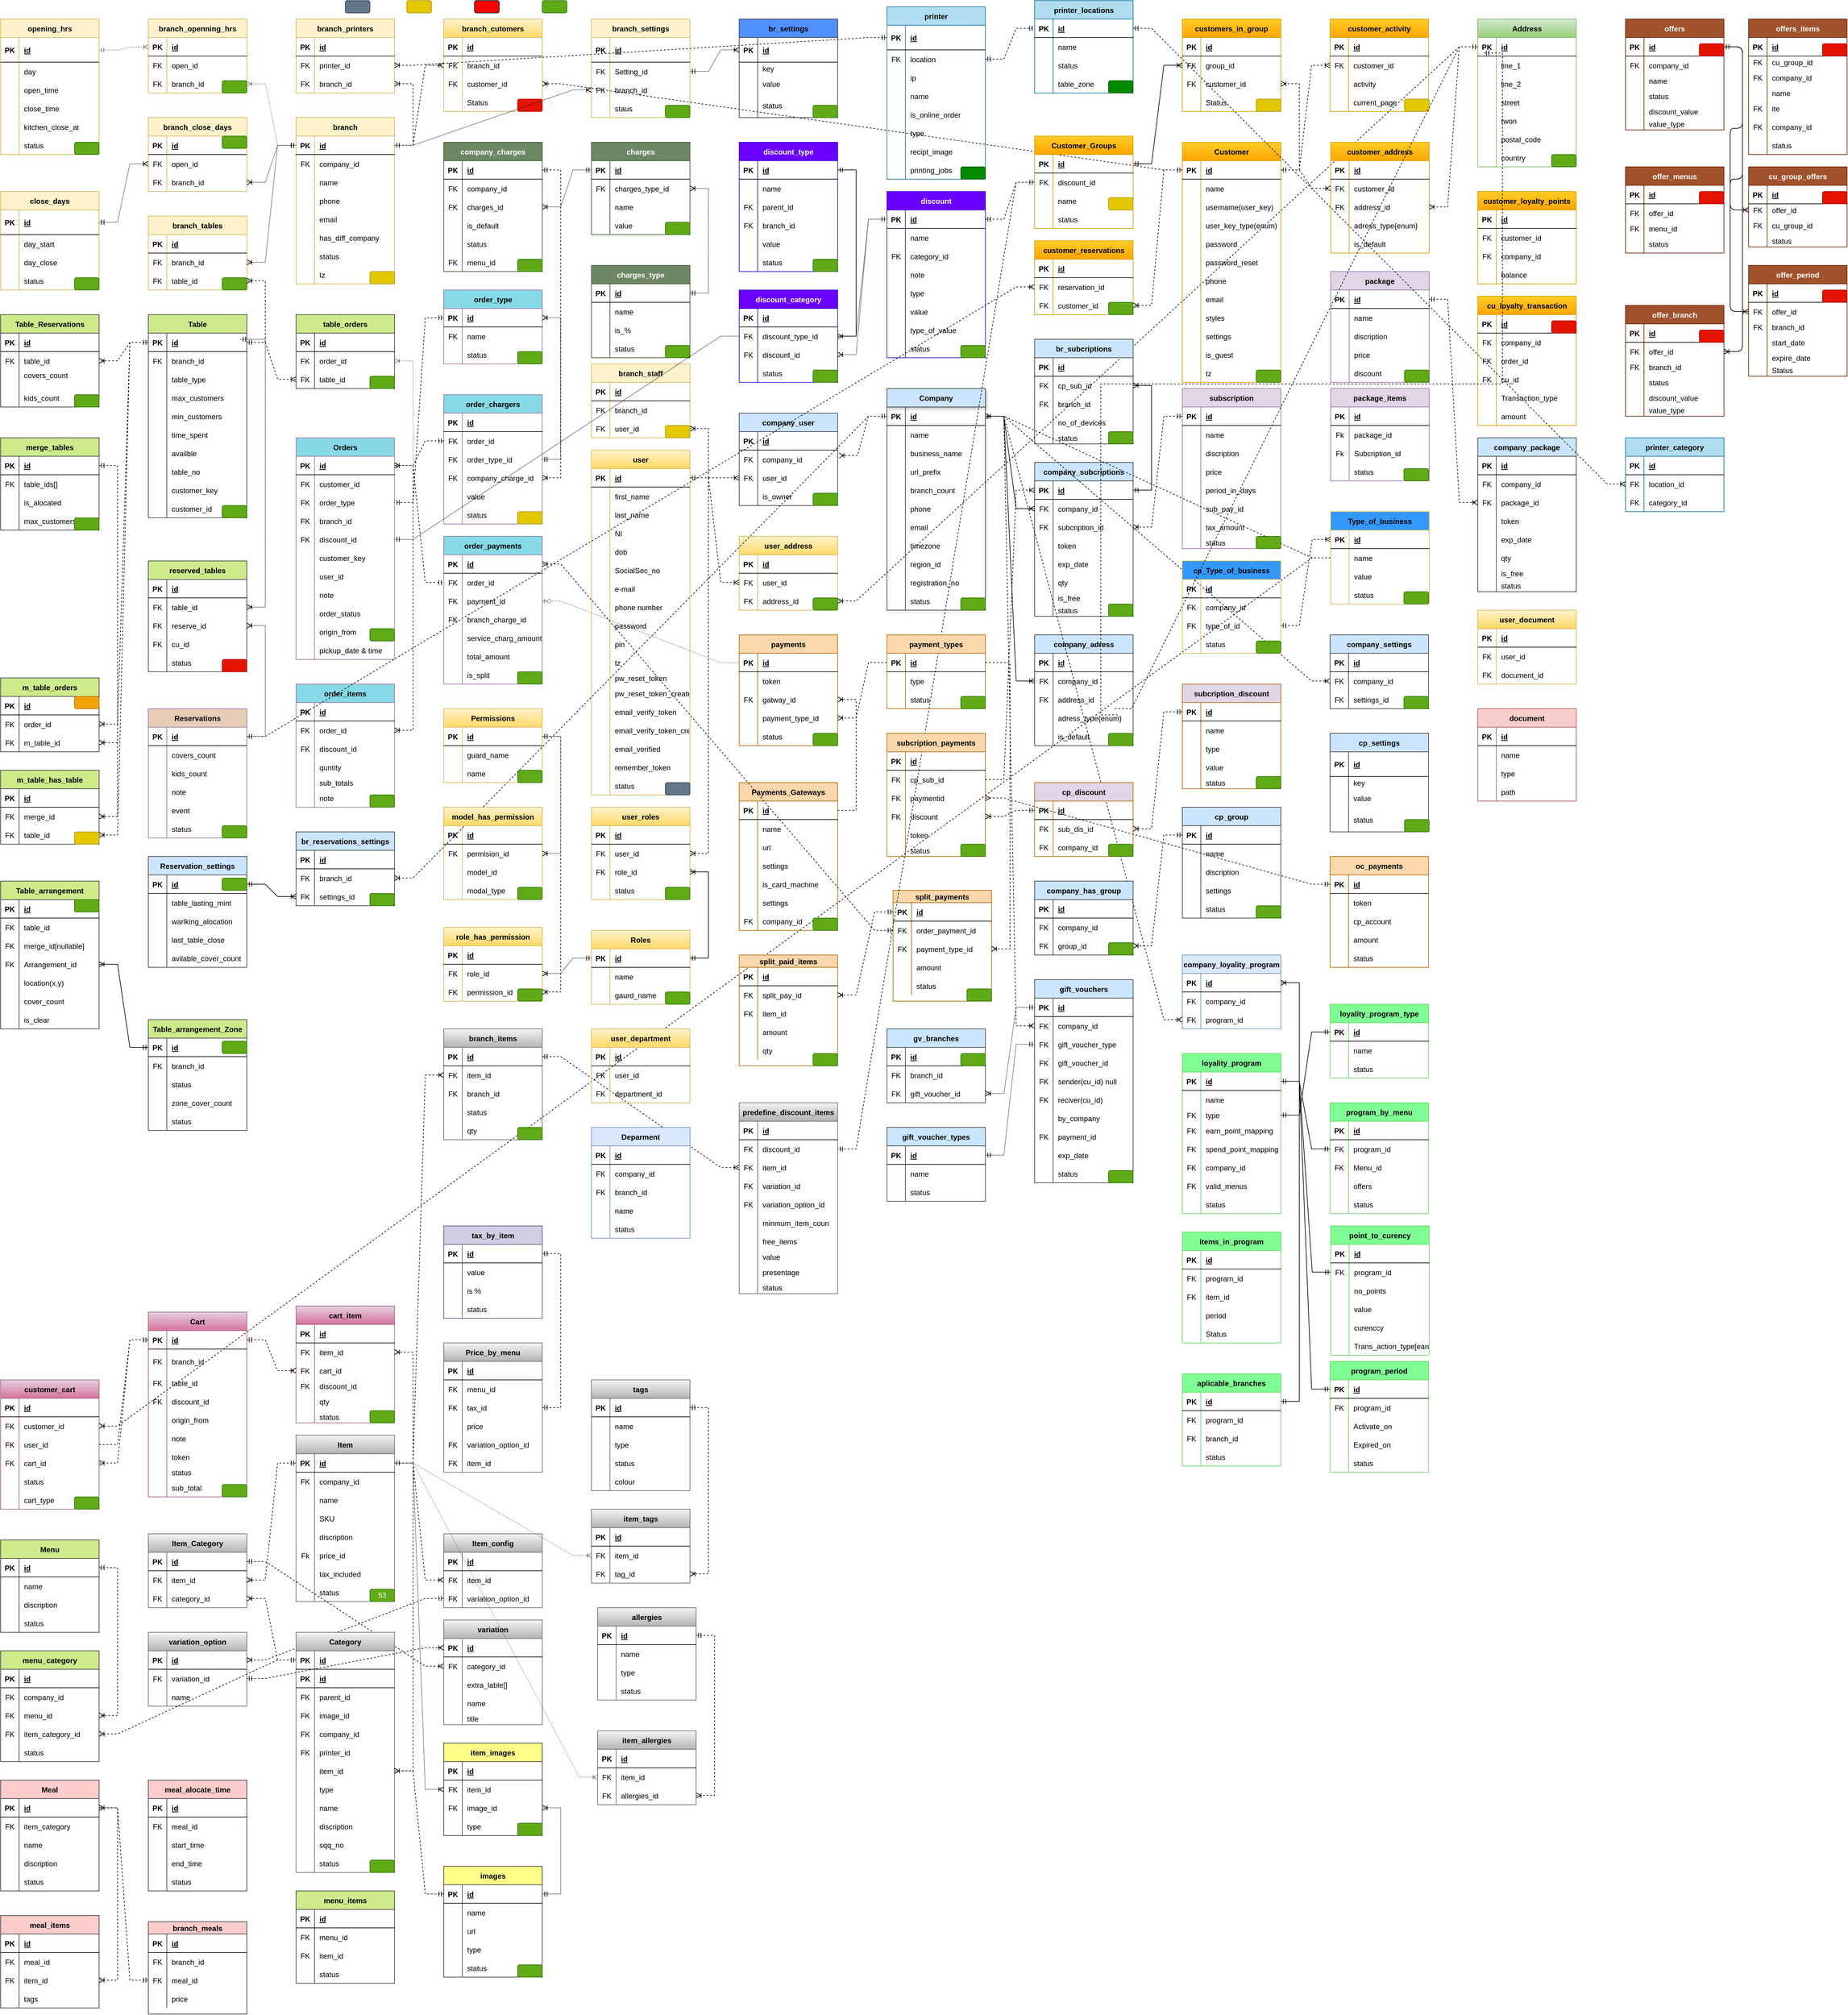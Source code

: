 <mxfile version="20.6.2" type="device"><diagram id="CjJYfY2QKdrLuO9f5ndL" name="ERD"><mxGraphModel dx="1836" dy="1073" grid="1" gridSize="10" guides="1" tooltips="1" connect="1" arrows="1" fold="1" page="1" pageScale="1" pageWidth="4681" pageHeight="3300" math="0" shadow="0"><root><mxCell id="0"/><mxCell id="1" parent="0"/><mxCell id="VNXfEhNuEcrKHWGWzEl5-9" value="Company" style="shape=table;startSize=30;container=1;collapsible=1;childLayout=tableLayout;fixedRows=1;rowLines=0;fontStyle=1;align=center;resizeLast=1;fillColor=#cce5ff;strokeColor=#36393d;shadow=1;" parent="1" vertex="1"><mxGeometry x="1480" y="640" width="160" height="360" as="geometry"/></mxCell><mxCell id="VNXfEhNuEcrKHWGWzEl5-10" value="" style="shape=tableRow;horizontal=0;startSize=0;swimlaneHead=0;swimlaneBody=0;fillColor=none;collapsible=0;dropTarget=0;points=[[0,0.5],[1,0.5]];portConstraint=eastwest;top=0;left=0;right=0;bottom=1;" parent="VNXfEhNuEcrKHWGWzEl5-9" vertex="1"><mxGeometry y="30" width="160" height="30" as="geometry"/></mxCell><mxCell id="VNXfEhNuEcrKHWGWzEl5-11" value="PK" style="shape=partialRectangle;connectable=0;fillColor=none;top=0;left=0;bottom=0;right=0;fontStyle=1;overflow=hidden;" parent="VNXfEhNuEcrKHWGWzEl5-10" vertex="1"><mxGeometry width="30" height="30" as="geometry"><mxRectangle width="30" height="30" as="alternateBounds"/></mxGeometry></mxCell><mxCell id="VNXfEhNuEcrKHWGWzEl5-12" value="id" style="shape=partialRectangle;connectable=0;fillColor=none;top=0;left=0;bottom=0;right=0;align=left;spacingLeft=6;fontStyle=5;overflow=hidden;" parent="VNXfEhNuEcrKHWGWzEl5-10" vertex="1"><mxGeometry x="30" width="130" height="30" as="geometry"><mxRectangle width="130" height="30" as="alternateBounds"/></mxGeometry></mxCell><mxCell id="VNXfEhNuEcrKHWGWzEl5-13" value="" style="shape=tableRow;horizontal=0;startSize=0;swimlaneHead=0;swimlaneBody=0;fillColor=none;collapsible=0;dropTarget=0;points=[[0,0.5],[1,0.5]];portConstraint=eastwest;top=0;left=0;right=0;bottom=0;" parent="VNXfEhNuEcrKHWGWzEl5-9" vertex="1"><mxGeometry y="60" width="160" height="30" as="geometry"/></mxCell><mxCell id="VNXfEhNuEcrKHWGWzEl5-14" value="" style="shape=partialRectangle;connectable=0;fillColor=none;top=0;left=0;bottom=0;right=0;editable=1;overflow=hidden;" parent="VNXfEhNuEcrKHWGWzEl5-13" vertex="1"><mxGeometry width="30" height="30" as="geometry"><mxRectangle width="30" height="30" as="alternateBounds"/></mxGeometry></mxCell><mxCell id="VNXfEhNuEcrKHWGWzEl5-15" value="name" style="shape=partialRectangle;connectable=0;fillColor=none;top=0;left=0;bottom=0;right=0;align=left;spacingLeft=6;overflow=hidden;" parent="VNXfEhNuEcrKHWGWzEl5-13" vertex="1"><mxGeometry x="30" width="130" height="30" as="geometry"><mxRectangle width="130" height="30" as="alternateBounds"/></mxGeometry></mxCell><mxCell id="VNXfEhNuEcrKHWGWzEl5-16" value="" style="shape=tableRow;horizontal=0;startSize=0;swimlaneHead=0;swimlaneBody=0;fillColor=none;collapsible=0;dropTarget=0;points=[[0,0.5],[1,0.5]];portConstraint=eastwest;top=0;left=0;right=0;bottom=0;" parent="VNXfEhNuEcrKHWGWzEl5-9" vertex="1"><mxGeometry y="90" width="160" height="30" as="geometry"/></mxCell><mxCell id="VNXfEhNuEcrKHWGWzEl5-17" value="" style="shape=partialRectangle;connectable=0;fillColor=none;top=0;left=0;bottom=0;right=0;editable=1;overflow=hidden;" parent="VNXfEhNuEcrKHWGWzEl5-16" vertex="1"><mxGeometry width="30" height="30" as="geometry"><mxRectangle width="30" height="30" as="alternateBounds"/></mxGeometry></mxCell><mxCell id="VNXfEhNuEcrKHWGWzEl5-18" value="business_name" style="shape=partialRectangle;connectable=0;fillColor=none;top=0;left=0;bottom=0;right=0;align=left;spacingLeft=6;overflow=hidden;" parent="VNXfEhNuEcrKHWGWzEl5-16" vertex="1"><mxGeometry x="30" width="130" height="30" as="geometry"><mxRectangle width="130" height="30" as="alternateBounds"/></mxGeometry></mxCell><mxCell id="VNXfEhNuEcrKHWGWzEl5-19" value="" style="shape=tableRow;horizontal=0;startSize=0;swimlaneHead=0;swimlaneBody=0;fillColor=none;collapsible=0;dropTarget=0;points=[[0,0.5],[1,0.5]];portConstraint=eastwest;top=0;left=0;right=0;bottom=0;" parent="VNXfEhNuEcrKHWGWzEl5-9" vertex="1"><mxGeometry y="120" width="160" height="30" as="geometry"/></mxCell><mxCell id="VNXfEhNuEcrKHWGWzEl5-20" value="" style="shape=partialRectangle;connectable=0;fillColor=none;top=0;left=0;bottom=0;right=0;editable=1;overflow=hidden;" parent="VNXfEhNuEcrKHWGWzEl5-19" vertex="1"><mxGeometry width="30" height="30" as="geometry"><mxRectangle width="30" height="30" as="alternateBounds"/></mxGeometry></mxCell><mxCell id="VNXfEhNuEcrKHWGWzEl5-21" value="url_prefix" style="shape=partialRectangle;connectable=0;fillColor=none;top=0;left=0;bottom=0;right=0;align=left;spacingLeft=6;overflow=hidden;" parent="VNXfEhNuEcrKHWGWzEl5-19" vertex="1"><mxGeometry x="30" width="130" height="30" as="geometry"><mxRectangle width="130" height="30" as="alternateBounds"/></mxGeometry></mxCell><mxCell id="OQxGVm6SOdTMoQW0s2Vv-10" value="" style="shape=tableRow;horizontal=0;startSize=0;swimlaneHead=0;swimlaneBody=0;fillColor=none;collapsible=0;dropTarget=0;points=[[0,0.5],[1,0.5]];portConstraint=eastwest;top=0;left=0;right=0;bottom=0;" parent="VNXfEhNuEcrKHWGWzEl5-9" vertex="1"><mxGeometry y="150" width="160" height="30" as="geometry"/></mxCell><mxCell id="OQxGVm6SOdTMoQW0s2Vv-11" value="" style="shape=partialRectangle;connectable=0;fillColor=none;top=0;left=0;bottom=0;right=0;editable=1;overflow=hidden;" parent="OQxGVm6SOdTMoQW0s2Vv-10" vertex="1"><mxGeometry width="30" height="30" as="geometry"><mxRectangle width="30" height="30" as="alternateBounds"/></mxGeometry></mxCell><mxCell id="OQxGVm6SOdTMoQW0s2Vv-12" value="branch_count" style="shape=partialRectangle;connectable=0;fillColor=none;top=0;left=0;bottom=0;right=0;align=left;spacingLeft=6;overflow=hidden;" parent="OQxGVm6SOdTMoQW0s2Vv-10" vertex="1"><mxGeometry x="30" width="130" height="30" as="geometry"><mxRectangle width="130" height="30" as="alternateBounds"/></mxGeometry></mxCell><mxCell id="VNXfEhNuEcrKHWGWzEl5-35" value="" style="shape=tableRow;horizontal=0;startSize=0;swimlaneHead=0;swimlaneBody=0;fillColor=none;collapsible=0;dropTarget=0;points=[[0,0.5],[1,0.5]];portConstraint=eastwest;top=0;left=0;right=0;bottom=0;" parent="VNXfEhNuEcrKHWGWzEl5-9" vertex="1"><mxGeometry y="180" width="160" height="30" as="geometry"/></mxCell><mxCell id="VNXfEhNuEcrKHWGWzEl5-36" value="" style="shape=partialRectangle;connectable=0;fillColor=none;top=0;left=0;bottom=0;right=0;editable=1;overflow=hidden;" parent="VNXfEhNuEcrKHWGWzEl5-35" vertex="1"><mxGeometry width="30" height="30" as="geometry"><mxRectangle width="30" height="30" as="alternateBounds"/></mxGeometry></mxCell><mxCell id="VNXfEhNuEcrKHWGWzEl5-37" value="phone" style="shape=partialRectangle;connectable=0;fillColor=none;top=0;left=0;bottom=0;right=0;align=left;spacingLeft=6;overflow=hidden;" parent="VNXfEhNuEcrKHWGWzEl5-35" vertex="1"><mxGeometry x="30" width="130" height="30" as="geometry"><mxRectangle width="130" height="30" as="alternateBounds"/></mxGeometry></mxCell><mxCell id="VNXfEhNuEcrKHWGWzEl5-38" value="" style="shape=tableRow;horizontal=0;startSize=0;swimlaneHead=0;swimlaneBody=0;fillColor=none;collapsible=0;dropTarget=0;points=[[0,0.5],[1,0.5]];portConstraint=eastwest;top=0;left=0;right=0;bottom=0;" parent="VNXfEhNuEcrKHWGWzEl5-9" vertex="1"><mxGeometry y="210" width="160" height="30" as="geometry"/></mxCell><mxCell id="VNXfEhNuEcrKHWGWzEl5-39" value="" style="shape=partialRectangle;connectable=0;fillColor=none;top=0;left=0;bottom=0;right=0;editable=1;overflow=hidden;" parent="VNXfEhNuEcrKHWGWzEl5-38" vertex="1"><mxGeometry width="30" height="30" as="geometry"><mxRectangle width="30" height="30" as="alternateBounds"/></mxGeometry></mxCell><mxCell id="VNXfEhNuEcrKHWGWzEl5-40" value="email" style="shape=partialRectangle;connectable=0;fillColor=none;top=0;left=0;bottom=0;right=0;align=left;spacingLeft=6;overflow=hidden;" parent="VNXfEhNuEcrKHWGWzEl5-38" vertex="1"><mxGeometry x="30" width="130" height="30" as="geometry"><mxRectangle width="130" height="30" as="alternateBounds"/></mxGeometry></mxCell><mxCell id="VNXfEhNuEcrKHWGWzEl5-47" value="" style="shape=tableRow;horizontal=0;startSize=0;swimlaneHead=0;swimlaneBody=0;fillColor=none;collapsible=0;dropTarget=0;points=[[0,0.5],[1,0.5]];portConstraint=eastwest;top=0;left=0;right=0;bottom=0;" parent="VNXfEhNuEcrKHWGWzEl5-9" vertex="1"><mxGeometry y="240" width="160" height="30" as="geometry"/></mxCell><mxCell id="VNXfEhNuEcrKHWGWzEl5-48" value="" style="shape=partialRectangle;connectable=0;fillColor=none;top=0;left=0;bottom=0;right=0;editable=1;overflow=hidden;" parent="VNXfEhNuEcrKHWGWzEl5-47" vertex="1"><mxGeometry width="30" height="30" as="geometry"><mxRectangle width="30" height="30" as="alternateBounds"/></mxGeometry></mxCell><mxCell id="VNXfEhNuEcrKHWGWzEl5-49" value="timezone" style="shape=partialRectangle;connectable=0;fillColor=none;top=0;left=0;bottom=0;right=0;align=left;spacingLeft=6;overflow=hidden;" parent="VNXfEhNuEcrKHWGWzEl5-47" vertex="1"><mxGeometry x="30" width="130" height="30" as="geometry"><mxRectangle width="130" height="30" as="alternateBounds"/></mxGeometry></mxCell><mxCell id="FzF7kNI_SjbOXGMzyVj2-158" value="" style="shape=tableRow;horizontal=0;startSize=0;swimlaneHead=0;swimlaneBody=0;fillColor=none;collapsible=0;dropTarget=0;points=[[0,0.5],[1,0.5]];portConstraint=eastwest;top=0;left=0;right=0;bottom=0;" parent="VNXfEhNuEcrKHWGWzEl5-9" vertex="1"><mxGeometry y="270" width="160" height="30" as="geometry"/></mxCell><mxCell id="FzF7kNI_SjbOXGMzyVj2-159" value="" style="shape=partialRectangle;connectable=0;fillColor=none;top=0;left=0;bottom=0;right=0;editable=1;overflow=hidden;" parent="FzF7kNI_SjbOXGMzyVj2-158" vertex="1"><mxGeometry width="30" height="30" as="geometry"><mxRectangle width="30" height="30" as="alternateBounds"/></mxGeometry></mxCell><mxCell id="FzF7kNI_SjbOXGMzyVj2-160" value="region_id" style="shape=partialRectangle;connectable=0;fillColor=none;top=0;left=0;bottom=0;right=0;align=left;spacingLeft=6;overflow=hidden;" parent="FzF7kNI_SjbOXGMzyVj2-158" vertex="1"><mxGeometry x="30" width="130" height="30" as="geometry"><mxRectangle width="130" height="30" as="alternateBounds"/></mxGeometry></mxCell><mxCell id="FzF7kNI_SjbOXGMzyVj2-196" value="" style="shape=tableRow;horizontal=0;startSize=0;swimlaneHead=0;swimlaneBody=0;fillColor=none;collapsible=0;dropTarget=0;points=[[0,0.5],[1,0.5]];portConstraint=eastwest;top=0;left=0;right=0;bottom=0;" parent="VNXfEhNuEcrKHWGWzEl5-9" vertex="1"><mxGeometry y="300" width="160" height="30" as="geometry"/></mxCell><mxCell id="FzF7kNI_SjbOXGMzyVj2-197" value="" style="shape=partialRectangle;connectable=0;fillColor=none;top=0;left=0;bottom=0;right=0;editable=1;overflow=hidden;" parent="FzF7kNI_SjbOXGMzyVj2-196" vertex="1"><mxGeometry width="30" height="30" as="geometry"><mxRectangle width="30" height="30" as="alternateBounds"/></mxGeometry></mxCell><mxCell id="FzF7kNI_SjbOXGMzyVj2-198" value="registration_no" style="shape=partialRectangle;connectable=0;fillColor=none;top=0;left=0;bottom=0;right=0;align=left;spacingLeft=6;overflow=hidden;" parent="FzF7kNI_SjbOXGMzyVj2-196" vertex="1"><mxGeometry x="30" width="130" height="30" as="geometry"><mxRectangle width="130" height="30" as="alternateBounds"/></mxGeometry></mxCell><mxCell id="FzF7kNI_SjbOXGMzyVj2-201" value="" style="shape=tableRow;horizontal=0;startSize=0;swimlaneHead=0;swimlaneBody=0;fillColor=none;collapsible=0;dropTarget=0;points=[[0,0.5],[1,0.5]];portConstraint=eastwest;top=0;left=0;right=0;bottom=0;" parent="VNXfEhNuEcrKHWGWzEl5-9" vertex="1"><mxGeometry y="330" width="160" height="30" as="geometry"/></mxCell><mxCell id="FzF7kNI_SjbOXGMzyVj2-202" value="" style="shape=partialRectangle;connectable=0;fillColor=none;top=0;left=0;bottom=0;right=0;editable=1;overflow=hidden;" parent="FzF7kNI_SjbOXGMzyVj2-201" vertex="1"><mxGeometry width="30" height="30" as="geometry"><mxRectangle width="30" height="30" as="alternateBounds"/></mxGeometry></mxCell><mxCell id="FzF7kNI_SjbOXGMzyVj2-203" value="status" style="shape=partialRectangle;connectable=0;fillColor=none;top=0;left=0;bottom=0;right=0;align=left;spacingLeft=6;overflow=hidden;" parent="FzF7kNI_SjbOXGMzyVj2-201" vertex="1"><mxGeometry x="30" width="130" height="30" as="geometry"><mxRectangle width="130" height="30" as="alternateBounds"/></mxGeometry></mxCell><object label="company_adress" email="char(225)" id="1B6nW3JiV619z3mWRxHJ-1"><mxCell style="shape=table;startSize=30;container=1;collapsible=1;childLayout=tableLayout;fixedRows=1;rowLines=0;fontStyle=1;align=center;resizeLast=1;fillColor=#cce5ff;strokeColor=#36393d;movable=1;resizable=1;rotatable=1;deletable=1;editable=1;connectable=1;" parent="1" vertex="1"><mxGeometry x="1720" y="1040" width="160" height="180" as="geometry"/></mxCell></object><mxCell id="1B6nW3JiV619z3mWRxHJ-2" value="" style="shape=partialRectangle;collapsible=0;dropTarget=0;pointerEvents=0;fillColor=none;points=[[0,0.5],[1,0.5]];portConstraint=eastwest;top=0;left=0;right=0;bottom=1;movable=1;resizable=1;rotatable=1;deletable=1;editable=1;connectable=1;" parent="1B6nW3JiV619z3mWRxHJ-1" vertex="1"><mxGeometry y="30" width="160" height="30" as="geometry"/></mxCell><mxCell id="1B6nW3JiV619z3mWRxHJ-3" value="PK" style="shape=partialRectangle;overflow=hidden;connectable=1;fillColor=none;top=0;left=0;bottom=0;right=0;fontStyle=1;movable=1;resizable=1;rotatable=1;deletable=1;editable=1;" parent="1B6nW3JiV619z3mWRxHJ-2" vertex="1"><mxGeometry width="30" height="30" as="geometry"><mxRectangle width="30" height="30" as="alternateBounds"/></mxGeometry></mxCell><mxCell id="1B6nW3JiV619z3mWRxHJ-4" value="id" style="shape=partialRectangle;overflow=hidden;connectable=1;fillColor=none;top=0;left=0;bottom=0;right=0;align=left;spacingLeft=6;fontStyle=5;movable=1;resizable=1;rotatable=1;deletable=1;editable=1;" parent="1B6nW3JiV619z3mWRxHJ-2" vertex="1"><mxGeometry x="30" width="130" height="30" as="geometry"><mxRectangle width="130" height="30" as="alternateBounds"/></mxGeometry></mxCell><mxCell id="1B6nW3JiV619z3mWRxHJ-5" value="" style="shape=partialRectangle;collapsible=0;dropTarget=0;pointerEvents=0;fillColor=none;points=[[0,0.5],[1,0.5]];portConstraint=eastwest;top=0;left=0;right=0;bottom=0;movable=1;resizable=1;rotatable=1;deletable=1;editable=1;connectable=1;" parent="1B6nW3JiV619z3mWRxHJ-1" vertex="1"><mxGeometry y="60" width="160" height="30" as="geometry"/></mxCell><mxCell id="1B6nW3JiV619z3mWRxHJ-6" value="FK" style="shape=partialRectangle;overflow=hidden;connectable=1;fillColor=none;top=0;left=0;bottom=0;right=0;movable=1;resizable=1;rotatable=1;deletable=1;editable=1;" parent="1B6nW3JiV619z3mWRxHJ-5" vertex="1"><mxGeometry width="30" height="30" as="geometry"><mxRectangle width="30" height="30" as="alternateBounds"/></mxGeometry></mxCell><mxCell id="1B6nW3JiV619z3mWRxHJ-7" value="company_id" style="shape=partialRectangle;overflow=hidden;connectable=1;fillColor=none;top=0;left=0;bottom=0;right=0;align=left;spacingLeft=6;movable=1;resizable=1;rotatable=1;deletable=1;editable=1;" parent="1B6nW3JiV619z3mWRxHJ-5" vertex="1"><mxGeometry x="30" width="130" height="30" as="geometry"><mxRectangle width="130" height="30" as="alternateBounds"/></mxGeometry></mxCell><mxCell id="1B6nW3JiV619z3mWRxHJ-8" value="" style="shape=partialRectangle;collapsible=0;dropTarget=0;pointerEvents=0;fillColor=none;points=[[0,0.5],[1,0.5]];portConstraint=eastwest;top=0;left=0;right=0;bottom=0;movable=1;resizable=1;rotatable=1;deletable=1;editable=1;connectable=1;" parent="1B6nW3JiV619z3mWRxHJ-1" vertex="1"><mxGeometry y="90" width="160" height="30" as="geometry"/></mxCell><mxCell id="1B6nW3JiV619z3mWRxHJ-9" value="FK" style="shape=partialRectangle;overflow=hidden;connectable=1;fillColor=none;top=0;left=0;bottom=0;right=0;movable=1;resizable=1;rotatable=1;deletable=1;editable=1;" parent="1B6nW3JiV619z3mWRxHJ-8" vertex="1"><mxGeometry width="30" height="30" as="geometry"><mxRectangle width="30" height="30" as="alternateBounds"/></mxGeometry></mxCell><mxCell id="1B6nW3JiV619z3mWRxHJ-10" value="address_id" style="shape=partialRectangle;overflow=hidden;connectable=1;fillColor=none;top=0;left=0;bottom=0;right=0;align=left;spacingLeft=6;movable=1;resizable=1;rotatable=1;deletable=1;editable=1;" parent="1B6nW3JiV619z3mWRxHJ-8" vertex="1"><mxGeometry x="30" width="130" height="30" as="geometry"><mxRectangle width="130" height="30" as="alternateBounds"/></mxGeometry></mxCell><mxCell id="1B6nW3JiV619z3mWRxHJ-11" value="" style="shape=partialRectangle;collapsible=0;dropTarget=0;pointerEvents=0;fillColor=none;points=[[0,0.5],[1,0.5]];portConstraint=eastwest;top=0;left=0;right=0;bottom=0;movable=1;resizable=1;rotatable=1;deletable=1;editable=1;connectable=1;" parent="1B6nW3JiV619z3mWRxHJ-1" vertex="1"><mxGeometry y="120" width="160" height="30" as="geometry"/></mxCell><mxCell id="1B6nW3JiV619z3mWRxHJ-12" value="" style="shape=partialRectangle;overflow=hidden;connectable=1;fillColor=none;top=0;left=0;bottom=0;right=0;movable=1;resizable=1;rotatable=1;deletable=1;editable=1;" parent="1B6nW3JiV619z3mWRxHJ-11" vertex="1"><mxGeometry width="30" height="30" as="geometry"><mxRectangle width="30" height="30" as="alternateBounds"/></mxGeometry></mxCell><mxCell id="1B6nW3JiV619z3mWRxHJ-13" value="adress_type{enum}" style="shape=partialRectangle;overflow=hidden;connectable=1;fillColor=none;top=0;left=0;bottom=0;right=0;align=left;spacingLeft=6;movable=1;resizable=1;rotatable=1;deletable=1;editable=1;" parent="1B6nW3JiV619z3mWRxHJ-11" vertex="1"><mxGeometry x="30" width="130" height="30" as="geometry"><mxRectangle width="130" height="30" as="alternateBounds"/></mxGeometry></mxCell><mxCell id="1B6nW3JiV619z3mWRxHJ-14" value="" style="shape=partialRectangle;collapsible=0;dropTarget=0;pointerEvents=0;fillColor=none;points=[[0,0.5],[1,0.5]];portConstraint=eastwest;top=0;left=0;right=0;bottom=0;movable=1;resizable=1;rotatable=1;deletable=1;editable=1;connectable=1;" parent="1B6nW3JiV619z3mWRxHJ-1" vertex="1"><mxGeometry y="150" width="160" height="30" as="geometry"/></mxCell><mxCell id="1B6nW3JiV619z3mWRxHJ-15" value="" style="shape=partialRectangle;overflow=hidden;connectable=1;fillColor=none;top=0;left=0;bottom=0;right=0;movable=1;resizable=1;rotatable=1;deletable=1;editable=1;" parent="1B6nW3JiV619z3mWRxHJ-14" vertex="1"><mxGeometry width="30" height="30" as="geometry"><mxRectangle width="30" height="30" as="alternateBounds"/></mxGeometry></mxCell><mxCell id="1B6nW3JiV619z3mWRxHJ-16" value="is_default" style="shape=partialRectangle;overflow=hidden;connectable=1;fillColor=none;top=0;left=0;bottom=0;right=0;align=left;spacingLeft=6;movable=1;resizable=1;rotatable=1;deletable=1;editable=1;" parent="1B6nW3JiV619z3mWRxHJ-14" vertex="1"><mxGeometry x="30" width="130" height="30" as="geometry"><mxRectangle width="130" height="30" as="alternateBounds"/></mxGeometry></mxCell><object label="Address" email="char(225)" id="V6_MUdk2-znwQh7u6sgs-23"><mxCell style="shape=table;startSize=30;container=1;collapsible=1;childLayout=tableLayout;fixedRows=1;rowLines=0;fontStyle=1;align=center;resizeLast=1;fillColor=#d5e8d4;strokeColor=#82b366;gradientColor=#97d077;" parent="1" vertex="1"><mxGeometry x="2440" y="40" width="160" height="240" as="geometry"/></mxCell></object><mxCell id="V6_MUdk2-znwQh7u6sgs-24" value="" style="shape=partialRectangle;collapsible=0;dropTarget=0;pointerEvents=0;fillColor=none;points=[[0,0.5],[1,0.5]];portConstraint=eastwest;top=0;left=0;right=0;bottom=1;" parent="V6_MUdk2-znwQh7u6sgs-23" vertex="1"><mxGeometry y="30" width="160" height="30" as="geometry"/></mxCell><mxCell id="V6_MUdk2-znwQh7u6sgs-25" value="PK" style="shape=partialRectangle;overflow=hidden;connectable=0;fillColor=none;top=0;left=0;bottom=0;right=0;fontStyle=1;" parent="V6_MUdk2-znwQh7u6sgs-24" vertex="1"><mxGeometry width="30" height="30" as="geometry"><mxRectangle width="30" height="30" as="alternateBounds"/></mxGeometry></mxCell><mxCell id="V6_MUdk2-znwQh7u6sgs-26" value="id" style="shape=partialRectangle;overflow=hidden;connectable=0;fillColor=none;top=0;left=0;bottom=0;right=0;align=left;spacingLeft=6;fontStyle=5;" parent="V6_MUdk2-znwQh7u6sgs-24" vertex="1"><mxGeometry x="30" width="130" height="30" as="geometry"><mxRectangle width="130" height="30" as="alternateBounds"/></mxGeometry></mxCell><mxCell id="V6_MUdk2-znwQh7u6sgs-27" value="" style="shape=partialRectangle;collapsible=0;dropTarget=0;pointerEvents=0;fillColor=none;points=[[0,0.5],[1,0.5]];portConstraint=eastwest;top=0;left=0;right=0;bottom=0;" parent="V6_MUdk2-znwQh7u6sgs-23" vertex="1"><mxGeometry y="60" width="160" height="30" as="geometry"/></mxCell><mxCell id="V6_MUdk2-znwQh7u6sgs-28" value="" style="shape=partialRectangle;overflow=hidden;connectable=0;fillColor=none;top=0;left=0;bottom=0;right=0;" parent="V6_MUdk2-znwQh7u6sgs-27" vertex="1"><mxGeometry width="30" height="30" as="geometry"><mxRectangle width="30" height="30" as="alternateBounds"/></mxGeometry></mxCell><mxCell id="V6_MUdk2-znwQh7u6sgs-29" value="line_1" style="shape=partialRectangle;overflow=hidden;connectable=0;fillColor=none;top=0;left=0;bottom=0;right=0;align=left;spacingLeft=6;" parent="V6_MUdk2-znwQh7u6sgs-27" vertex="1"><mxGeometry x="30" width="130" height="30" as="geometry"><mxRectangle width="130" height="30" as="alternateBounds"/></mxGeometry></mxCell><mxCell id="V6_MUdk2-znwQh7u6sgs-30" value="" style="shape=partialRectangle;collapsible=0;dropTarget=0;pointerEvents=0;fillColor=none;points=[[0,0.5],[1,0.5]];portConstraint=eastwest;top=0;left=0;right=0;bottom=0;" parent="V6_MUdk2-znwQh7u6sgs-23" vertex="1"><mxGeometry y="90" width="160" height="30" as="geometry"/></mxCell><mxCell id="V6_MUdk2-znwQh7u6sgs-31" value="" style="shape=partialRectangle;overflow=hidden;connectable=0;fillColor=none;top=0;left=0;bottom=0;right=0;" parent="V6_MUdk2-znwQh7u6sgs-30" vertex="1"><mxGeometry width="30" height="30" as="geometry"><mxRectangle width="30" height="30" as="alternateBounds"/></mxGeometry></mxCell><mxCell id="V6_MUdk2-znwQh7u6sgs-32" value="line_2" style="shape=partialRectangle;overflow=hidden;connectable=0;fillColor=none;top=0;left=0;bottom=0;right=0;align=left;spacingLeft=6;" parent="V6_MUdk2-znwQh7u6sgs-30" vertex="1"><mxGeometry x="30" width="130" height="30" as="geometry"><mxRectangle width="130" height="30" as="alternateBounds"/></mxGeometry></mxCell><mxCell id="V6_MUdk2-znwQh7u6sgs-33" value="" style="shape=partialRectangle;collapsible=0;dropTarget=0;pointerEvents=0;fillColor=none;points=[[0,0.5],[1,0.5]];portConstraint=eastwest;top=0;left=0;right=0;bottom=0;" parent="V6_MUdk2-znwQh7u6sgs-23" vertex="1"><mxGeometry y="120" width="160" height="30" as="geometry"/></mxCell><mxCell id="V6_MUdk2-znwQh7u6sgs-34" value="" style="shape=partialRectangle;overflow=hidden;connectable=0;fillColor=none;top=0;left=0;bottom=0;right=0;" parent="V6_MUdk2-znwQh7u6sgs-33" vertex="1"><mxGeometry width="30" height="30" as="geometry"><mxRectangle width="30" height="30" as="alternateBounds"/></mxGeometry></mxCell><mxCell id="V6_MUdk2-znwQh7u6sgs-35" value="street" style="shape=partialRectangle;overflow=hidden;connectable=0;fillColor=none;top=0;left=0;bottom=0;right=0;align=left;spacingLeft=6;" parent="V6_MUdk2-znwQh7u6sgs-33" vertex="1"><mxGeometry x="30" width="130" height="30" as="geometry"><mxRectangle width="130" height="30" as="alternateBounds"/></mxGeometry></mxCell><mxCell id="V6_MUdk2-znwQh7u6sgs-36" value="" style="shape=partialRectangle;collapsible=0;dropTarget=0;pointerEvents=0;fillColor=none;points=[[0,0.5],[1,0.5]];portConstraint=eastwest;top=0;left=0;right=0;bottom=0;" parent="V6_MUdk2-znwQh7u6sgs-23" vertex="1"><mxGeometry y="150" width="160" height="30" as="geometry"/></mxCell><mxCell id="V6_MUdk2-znwQh7u6sgs-37" value="" style="shape=partialRectangle;overflow=hidden;connectable=0;fillColor=none;top=0;left=0;bottom=0;right=0;" parent="V6_MUdk2-znwQh7u6sgs-36" vertex="1"><mxGeometry width="30" height="30" as="geometry"><mxRectangle width="30" height="30" as="alternateBounds"/></mxGeometry></mxCell><mxCell id="V6_MUdk2-znwQh7u6sgs-38" value="twon" style="shape=partialRectangle;overflow=hidden;connectable=0;fillColor=none;top=0;left=0;bottom=0;right=0;align=left;spacingLeft=6;" parent="V6_MUdk2-znwQh7u6sgs-36" vertex="1"><mxGeometry x="30" width="130" height="30" as="geometry"><mxRectangle width="130" height="30" as="alternateBounds"/></mxGeometry></mxCell><mxCell id="V6_MUdk2-znwQh7u6sgs-39" value="" style="shape=partialRectangle;collapsible=0;dropTarget=0;pointerEvents=0;fillColor=none;points=[[0,0.5],[1,0.5]];portConstraint=eastwest;top=0;left=0;right=0;bottom=0;" parent="V6_MUdk2-znwQh7u6sgs-23" vertex="1"><mxGeometry y="180" width="160" height="30" as="geometry"/></mxCell><mxCell id="V6_MUdk2-znwQh7u6sgs-40" value="" style="shape=partialRectangle;overflow=hidden;connectable=0;fillColor=none;top=0;left=0;bottom=0;right=0;" parent="V6_MUdk2-znwQh7u6sgs-39" vertex="1"><mxGeometry width="30" height="30" as="geometry"><mxRectangle width="30" height="30" as="alternateBounds"/></mxGeometry></mxCell><mxCell id="V6_MUdk2-znwQh7u6sgs-41" value="postal_code" style="shape=partialRectangle;overflow=hidden;connectable=0;fillColor=none;top=0;left=0;bottom=0;right=0;align=left;spacingLeft=6;" parent="V6_MUdk2-znwQh7u6sgs-39" vertex="1"><mxGeometry x="30" width="130" height="30" as="geometry"><mxRectangle width="130" height="30" as="alternateBounds"/></mxGeometry></mxCell><mxCell id="V6_MUdk2-znwQh7u6sgs-42" value="" style="shape=partialRectangle;collapsible=0;dropTarget=0;pointerEvents=0;fillColor=none;points=[[0,0.5],[1,0.5]];portConstraint=eastwest;top=0;left=0;right=0;bottom=0;" parent="V6_MUdk2-znwQh7u6sgs-23" vertex="1"><mxGeometry y="210" width="160" height="30" as="geometry"/></mxCell><mxCell id="V6_MUdk2-znwQh7u6sgs-43" value="" style="shape=partialRectangle;overflow=hidden;connectable=0;fillColor=none;top=0;left=0;bottom=0;right=0;" parent="V6_MUdk2-znwQh7u6sgs-42" vertex="1"><mxGeometry width="30" height="30" as="geometry"><mxRectangle width="30" height="30" as="alternateBounds"/></mxGeometry></mxCell><mxCell id="V6_MUdk2-znwQh7u6sgs-44" value="country" style="shape=partialRectangle;overflow=hidden;connectable=0;fillColor=none;top=0;left=0;bottom=0;right=0;align=left;spacingLeft=6;" parent="V6_MUdk2-znwQh7u6sgs-42" vertex="1"><mxGeometry x="30" width="130" height="30" as="geometry"><mxRectangle width="130" height="30" as="alternateBounds"/></mxGeometry></mxCell><object label="company_user" email="char(225)" id="1oB7fy9EkeRyThUCW1_0-1"><mxCell style="shape=table;startSize=30;container=1;collapsible=1;childLayout=tableLayout;fixedRows=1;rowLines=0;fontStyle=1;align=center;resizeLast=1;fillColor=#cce5ff;strokeColor=#36393d;" parent="1" vertex="1"><mxGeometry x="1240" y="680" width="160" height="150" as="geometry"/></mxCell></object><mxCell id="1oB7fy9EkeRyThUCW1_0-2" value="" style="shape=partialRectangle;collapsible=0;dropTarget=0;pointerEvents=0;fillColor=none;points=[[0,0.5],[1,0.5]];portConstraint=eastwest;top=0;left=0;right=0;bottom=1;" parent="1oB7fy9EkeRyThUCW1_0-1" vertex="1"><mxGeometry y="30" width="160" height="30" as="geometry"/></mxCell><mxCell id="1oB7fy9EkeRyThUCW1_0-3" value="PK" style="shape=partialRectangle;overflow=hidden;connectable=0;fillColor=none;top=0;left=0;bottom=0;right=0;fontStyle=1;" parent="1oB7fy9EkeRyThUCW1_0-2" vertex="1"><mxGeometry width="30" height="30" as="geometry"><mxRectangle width="30" height="30" as="alternateBounds"/></mxGeometry></mxCell><mxCell id="1oB7fy9EkeRyThUCW1_0-4" value="id" style="shape=partialRectangle;overflow=hidden;connectable=0;fillColor=none;top=0;left=0;bottom=0;right=0;align=left;spacingLeft=6;fontStyle=5;" parent="1oB7fy9EkeRyThUCW1_0-2" vertex="1"><mxGeometry x="30" width="130" height="30" as="geometry"><mxRectangle width="130" height="30" as="alternateBounds"/></mxGeometry></mxCell><mxCell id="1oB7fy9EkeRyThUCW1_0-5" value="" style="shape=partialRectangle;collapsible=0;dropTarget=0;pointerEvents=0;fillColor=none;points=[[0,0.5],[1,0.5]];portConstraint=eastwest;top=0;left=0;right=0;bottom=0;" parent="1oB7fy9EkeRyThUCW1_0-1" vertex="1"><mxGeometry y="60" width="160" height="30" as="geometry"/></mxCell><mxCell id="1oB7fy9EkeRyThUCW1_0-6" value="FK" style="shape=partialRectangle;overflow=hidden;connectable=0;fillColor=none;top=0;left=0;bottom=0;right=0;" parent="1oB7fy9EkeRyThUCW1_0-5" vertex="1"><mxGeometry width="30" height="30" as="geometry"><mxRectangle width="30" height="30" as="alternateBounds"/></mxGeometry></mxCell><mxCell id="1oB7fy9EkeRyThUCW1_0-7" value="company_id" style="shape=partialRectangle;overflow=hidden;connectable=0;fillColor=none;top=0;left=0;bottom=0;right=0;align=left;spacingLeft=6;" parent="1oB7fy9EkeRyThUCW1_0-5" vertex="1"><mxGeometry x="30" width="130" height="30" as="geometry"><mxRectangle width="130" height="30" as="alternateBounds"/></mxGeometry></mxCell><mxCell id="1oB7fy9EkeRyThUCW1_0-8" value="" style="shape=partialRectangle;collapsible=0;dropTarget=0;pointerEvents=0;fillColor=none;points=[[0,0.5],[1,0.5]];portConstraint=eastwest;top=0;left=0;right=0;bottom=0;" parent="1oB7fy9EkeRyThUCW1_0-1" vertex="1"><mxGeometry y="90" width="160" height="30" as="geometry"/></mxCell><mxCell id="1oB7fy9EkeRyThUCW1_0-9" value="FK" style="shape=partialRectangle;overflow=hidden;connectable=0;fillColor=none;top=0;left=0;bottom=0;right=0;" parent="1oB7fy9EkeRyThUCW1_0-8" vertex="1"><mxGeometry width="30" height="30" as="geometry"><mxRectangle width="30" height="30" as="alternateBounds"/></mxGeometry></mxCell><mxCell id="1oB7fy9EkeRyThUCW1_0-10" value="user_id" style="shape=partialRectangle;overflow=hidden;connectable=0;fillColor=none;top=0;left=0;bottom=0;right=0;align=left;spacingLeft=6;" parent="1oB7fy9EkeRyThUCW1_0-8" vertex="1"><mxGeometry x="30" width="130" height="30" as="geometry"><mxRectangle width="130" height="30" as="alternateBounds"/></mxGeometry></mxCell><mxCell id="ehvyZzDaMAUy9gxQS5RL-135" value="" style="shape=partialRectangle;collapsible=0;dropTarget=0;pointerEvents=0;fillColor=none;points=[[0,0.5],[1,0.5]];portConstraint=eastwest;top=0;left=0;right=0;bottom=0;" parent="1oB7fy9EkeRyThUCW1_0-1" vertex="1"><mxGeometry y="120" width="160" height="30" as="geometry"/></mxCell><mxCell id="ehvyZzDaMAUy9gxQS5RL-136" value="" style="shape=partialRectangle;overflow=hidden;connectable=0;fillColor=none;top=0;left=0;bottom=0;right=0;" parent="ehvyZzDaMAUy9gxQS5RL-135" vertex="1"><mxGeometry width="30" height="30" as="geometry"><mxRectangle width="30" height="30" as="alternateBounds"/></mxGeometry></mxCell><mxCell id="ehvyZzDaMAUy9gxQS5RL-137" value="is_owner" style="shape=partialRectangle;overflow=hidden;connectable=0;fillColor=none;top=0;left=0;bottom=0;right=0;align=left;spacingLeft=6;" parent="ehvyZzDaMAUy9gxQS5RL-135" vertex="1"><mxGeometry x="30" width="130" height="30" as="geometry"><mxRectangle width="130" height="30" as="alternateBounds"/></mxGeometry></mxCell><object label="user" email="char(225)" id="V2BBuSTskZIgO6gWqzdO-1"><mxCell style="shape=table;startSize=30;container=1;collapsible=1;childLayout=tableLayout;fixedRows=1;rowLines=0;fontStyle=1;align=center;resizeLast=1;fillColor=#fff2cc;strokeColor=#d6b656;gradientColor=#ffd966;" parent="1" vertex="1"><mxGeometry x="1000" y="740" width="160" height="560" as="geometry"/></mxCell></object><mxCell id="V2BBuSTskZIgO6gWqzdO-2" value="" style="shape=partialRectangle;collapsible=0;dropTarget=0;pointerEvents=0;fillColor=none;points=[[0,0.5],[1,0.5]];portConstraint=eastwest;top=0;left=0;right=0;bottom=1;" parent="V2BBuSTskZIgO6gWqzdO-1" vertex="1"><mxGeometry y="30" width="160" height="30" as="geometry"/></mxCell><mxCell id="V2BBuSTskZIgO6gWqzdO-3" value="PK" style="shape=partialRectangle;overflow=hidden;connectable=0;fillColor=none;top=0;left=0;bottom=0;right=0;fontStyle=1;" parent="V2BBuSTskZIgO6gWqzdO-2" vertex="1"><mxGeometry width="30" height="30" as="geometry"><mxRectangle width="30" height="30" as="alternateBounds"/></mxGeometry></mxCell><mxCell id="V2BBuSTskZIgO6gWqzdO-4" value="id" style="shape=partialRectangle;overflow=hidden;connectable=0;fillColor=none;top=0;left=0;bottom=0;right=0;align=left;spacingLeft=6;fontStyle=5;" parent="V2BBuSTskZIgO6gWqzdO-2" vertex="1"><mxGeometry x="30" width="130" height="30" as="geometry"><mxRectangle width="130" height="30" as="alternateBounds"/></mxGeometry></mxCell><mxCell id="V2BBuSTskZIgO6gWqzdO-5" value="" style="shape=partialRectangle;collapsible=0;dropTarget=0;pointerEvents=0;fillColor=none;points=[[0,0.5],[1,0.5]];portConstraint=eastwest;top=0;left=0;right=0;bottom=0;" parent="V2BBuSTskZIgO6gWqzdO-1" vertex="1"><mxGeometry y="60" width="160" height="30" as="geometry"/></mxCell><mxCell id="V2BBuSTskZIgO6gWqzdO-6" value="" style="shape=partialRectangle;overflow=hidden;connectable=0;fillColor=none;top=0;left=0;bottom=0;right=0;" parent="V2BBuSTskZIgO6gWqzdO-5" vertex="1"><mxGeometry width="30" height="30" as="geometry"><mxRectangle width="30" height="30" as="alternateBounds"/></mxGeometry></mxCell><mxCell id="V2BBuSTskZIgO6gWqzdO-7" value="first_name" style="shape=partialRectangle;overflow=hidden;connectable=0;fillColor=none;top=0;left=0;bottom=0;right=0;align=left;spacingLeft=6;" parent="V2BBuSTskZIgO6gWqzdO-5" vertex="1"><mxGeometry x="30" width="130" height="30" as="geometry"><mxRectangle width="130" height="30" as="alternateBounds"/></mxGeometry></mxCell><mxCell id="V2BBuSTskZIgO6gWqzdO-8" value="" style="shape=partialRectangle;collapsible=0;dropTarget=0;pointerEvents=0;fillColor=none;points=[[0,0.5],[1,0.5]];portConstraint=eastwest;top=0;left=0;right=0;bottom=0;" parent="V2BBuSTskZIgO6gWqzdO-1" vertex="1"><mxGeometry y="90" width="160" height="30" as="geometry"/></mxCell><mxCell id="V2BBuSTskZIgO6gWqzdO-9" value="" style="shape=partialRectangle;overflow=hidden;connectable=0;fillColor=none;top=0;left=0;bottom=0;right=0;" parent="V2BBuSTskZIgO6gWqzdO-8" vertex="1"><mxGeometry width="30" height="30" as="geometry"><mxRectangle width="30" height="30" as="alternateBounds"/></mxGeometry></mxCell><mxCell id="V2BBuSTskZIgO6gWqzdO-10" value="last_name" style="shape=partialRectangle;overflow=hidden;connectable=0;fillColor=none;top=0;left=0;bottom=0;right=0;align=left;spacingLeft=6;" parent="V2BBuSTskZIgO6gWqzdO-8" vertex="1"><mxGeometry x="30" width="130" height="30" as="geometry"><mxRectangle width="130" height="30" as="alternateBounds"/></mxGeometry></mxCell><mxCell id="nfMhBPLswUm8Dxqvt5-a-24" value="" style="shape=partialRectangle;collapsible=0;dropTarget=0;pointerEvents=0;fillColor=none;points=[[0,0.5],[1,0.5]];portConstraint=eastwest;top=0;left=0;right=0;bottom=0;" parent="V2BBuSTskZIgO6gWqzdO-1" vertex="1"><mxGeometry y="120" width="160" height="30" as="geometry"/></mxCell><mxCell id="nfMhBPLswUm8Dxqvt5-a-25" value="" style="shape=partialRectangle;overflow=hidden;connectable=0;fillColor=none;top=0;left=0;bottom=0;right=0;" parent="nfMhBPLswUm8Dxqvt5-a-24" vertex="1"><mxGeometry width="30" height="30" as="geometry"><mxRectangle width="30" height="30" as="alternateBounds"/></mxGeometry></mxCell><mxCell id="nfMhBPLswUm8Dxqvt5-a-26" value="NI" style="shape=partialRectangle;overflow=hidden;connectable=0;fillColor=none;top=0;left=0;bottom=0;right=0;align=left;spacingLeft=6;" parent="nfMhBPLswUm8Dxqvt5-a-24" vertex="1"><mxGeometry x="30" width="130" height="30" as="geometry"><mxRectangle width="130" height="30" as="alternateBounds"/></mxGeometry></mxCell><mxCell id="V2BBuSTskZIgO6gWqzdO-11" value="" style="shape=partialRectangle;collapsible=0;dropTarget=0;pointerEvents=0;fillColor=none;points=[[0,0.5],[1,0.5]];portConstraint=eastwest;top=0;left=0;right=0;bottom=0;" parent="V2BBuSTskZIgO6gWqzdO-1" vertex="1"><mxGeometry y="150" width="160" height="30" as="geometry"/></mxCell><mxCell id="V2BBuSTskZIgO6gWqzdO-12" value="" style="shape=partialRectangle;overflow=hidden;connectable=0;fillColor=none;top=0;left=0;bottom=0;right=0;" parent="V2BBuSTskZIgO6gWqzdO-11" vertex="1"><mxGeometry width="30" height="30" as="geometry"><mxRectangle width="30" height="30" as="alternateBounds"/></mxGeometry></mxCell><mxCell id="V2BBuSTskZIgO6gWqzdO-13" value="dob" style="shape=partialRectangle;overflow=hidden;connectable=0;fillColor=none;top=0;left=0;bottom=0;right=0;align=left;spacingLeft=6;" parent="V2BBuSTskZIgO6gWqzdO-11" vertex="1"><mxGeometry x="30" width="130" height="30" as="geometry"><mxRectangle width="130" height="30" as="alternateBounds"/></mxGeometry></mxCell><mxCell id="nfMhBPLswUm8Dxqvt5-a-27" value="" style="shape=partialRectangle;collapsible=0;dropTarget=0;pointerEvents=0;fillColor=none;points=[[0,0.5],[1,0.5]];portConstraint=eastwest;top=0;left=0;right=0;bottom=0;" parent="V2BBuSTskZIgO6gWqzdO-1" vertex="1"><mxGeometry y="180" width="160" height="30" as="geometry"/></mxCell><mxCell id="nfMhBPLswUm8Dxqvt5-a-28" value="" style="shape=partialRectangle;overflow=hidden;connectable=0;fillColor=none;top=0;left=0;bottom=0;right=0;" parent="nfMhBPLswUm8Dxqvt5-a-27" vertex="1"><mxGeometry width="30" height="30" as="geometry"><mxRectangle width="30" height="30" as="alternateBounds"/></mxGeometry></mxCell><mxCell id="nfMhBPLswUm8Dxqvt5-a-29" value="SocialSec_no" style="shape=partialRectangle;overflow=hidden;connectable=0;fillColor=none;top=0;left=0;bottom=0;right=0;align=left;spacingLeft=6;" parent="nfMhBPLswUm8Dxqvt5-a-27" vertex="1"><mxGeometry x="30" width="130" height="30" as="geometry"><mxRectangle width="130" height="30" as="alternateBounds"/></mxGeometry></mxCell><mxCell id="V2BBuSTskZIgO6gWqzdO-14" value="" style="shape=partialRectangle;collapsible=0;dropTarget=0;pointerEvents=0;fillColor=none;points=[[0,0.5],[1,0.5]];portConstraint=eastwest;top=0;left=0;right=0;bottom=0;" parent="V2BBuSTskZIgO6gWqzdO-1" vertex="1"><mxGeometry y="210" width="160" height="30" as="geometry"/></mxCell><mxCell id="V2BBuSTskZIgO6gWqzdO-15" value="" style="shape=partialRectangle;overflow=hidden;connectable=0;fillColor=none;top=0;left=0;bottom=0;right=0;" parent="V2BBuSTskZIgO6gWqzdO-14" vertex="1"><mxGeometry width="30" height="30" as="geometry"><mxRectangle width="30" height="30" as="alternateBounds"/></mxGeometry></mxCell><mxCell id="V2BBuSTskZIgO6gWqzdO-16" value="e-mail" style="shape=partialRectangle;overflow=hidden;connectable=0;fillColor=none;top=0;left=0;bottom=0;right=0;align=left;spacingLeft=6;" parent="V2BBuSTskZIgO6gWqzdO-14" vertex="1"><mxGeometry x="30" width="130" height="30" as="geometry"><mxRectangle width="130" height="30" as="alternateBounds"/></mxGeometry></mxCell><mxCell id="V2BBuSTskZIgO6gWqzdO-20" value="" style="shape=partialRectangle;collapsible=0;dropTarget=0;pointerEvents=0;fillColor=none;points=[[0,0.5],[1,0.5]];portConstraint=eastwest;top=0;left=0;right=0;bottom=0;" parent="V2BBuSTskZIgO6gWqzdO-1" vertex="1"><mxGeometry y="240" width="160" height="30" as="geometry"/></mxCell><mxCell id="V2BBuSTskZIgO6gWqzdO-21" value="" style="shape=partialRectangle;overflow=hidden;connectable=0;fillColor=none;top=0;left=0;bottom=0;right=0;" parent="V2BBuSTskZIgO6gWqzdO-20" vertex="1"><mxGeometry width="30" height="30" as="geometry"><mxRectangle width="30" height="30" as="alternateBounds"/></mxGeometry></mxCell><mxCell id="V2BBuSTskZIgO6gWqzdO-22" value="phone number" style="shape=partialRectangle;overflow=hidden;connectable=0;fillColor=none;top=0;left=0;bottom=0;right=0;align=left;spacingLeft=6;" parent="V2BBuSTskZIgO6gWqzdO-20" vertex="1"><mxGeometry x="30" width="130" height="30" as="geometry"><mxRectangle width="130" height="30" as="alternateBounds"/></mxGeometry></mxCell><mxCell id="V2BBuSTskZIgO6gWqzdO-23" value="" style="shape=partialRectangle;collapsible=0;dropTarget=0;pointerEvents=0;fillColor=none;points=[[0,0.5],[1,0.5]];portConstraint=eastwest;top=0;left=0;right=0;bottom=0;" parent="V2BBuSTskZIgO6gWqzdO-1" vertex="1"><mxGeometry y="270" width="160" height="30" as="geometry"/></mxCell><mxCell id="V2BBuSTskZIgO6gWqzdO-24" value="" style="shape=partialRectangle;overflow=hidden;connectable=0;fillColor=none;top=0;left=0;bottom=0;right=0;" parent="V2BBuSTskZIgO6gWqzdO-23" vertex="1"><mxGeometry width="30" height="30" as="geometry"><mxRectangle width="30" height="30" as="alternateBounds"/></mxGeometry></mxCell><mxCell id="V2BBuSTskZIgO6gWqzdO-25" value="password" style="shape=partialRectangle;overflow=hidden;connectable=0;fillColor=none;top=0;left=0;bottom=0;right=0;align=left;spacingLeft=6;" parent="V2BBuSTskZIgO6gWqzdO-23" vertex="1"><mxGeometry x="30" width="130" height="30" as="geometry"><mxRectangle width="130" height="30" as="alternateBounds"/></mxGeometry></mxCell><mxCell id="V2BBuSTskZIgO6gWqzdO-26" value="" style="shape=partialRectangle;collapsible=0;dropTarget=0;pointerEvents=0;fillColor=none;points=[[0,0.5],[1,0.5]];portConstraint=eastwest;top=0;left=0;right=0;bottom=0;" parent="V2BBuSTskZIgO6gWqzdO-1" vertex="1"><mxGeometry y="300" width="160" height="30" as="geometry"/></mxCell><mxCell id="V2BBuSTskZIgO6gWqzdO-27" value="" style="shape=partialRectangle;overflow=hidden;connectable=0;fillColor=none;top=0;left=0;bottom=0;right=0;" parent="V2BBuSTskZIgO6gWqzdO-26" vertex="1"><mxGeometry width="30" height="30" as="geometry"><mxRectangle width="30" height="30" as="alternateBounds"/></mxGeometry></mxCell><mxCell id="V2BBuSTskZIgO6gWqzdO-28" value="pin" style="shape=partialRectangle;overflow=hidden;connectable=0;fillColor=none;top=0;left=0;bottom=0;right=0;align=left;spacingLeft=6;" parent="V2BBuSTskZIgO6gWqzdO-26" vertex="1"><mxGeometry x="30" width="130" height="30" as="geometry"><mxRectangle width="130" height="30" as="alternateBounds"/></mxGeometry></mxCell><mxCell id="V2BBuSTskZIgO6gWqzdO-29" value="" style="shape=partialRectangle;collapsible=0;dropTarget=0;pointerEvents=0;fillColor=none;points=[[0,0.5],[1,0.5]];portConstraint=eastwest;top=0;left=0;right=0;bottom=0;" parent="V2BBuSTskZIgO6gWqzdO-1" vertex="1"><mxGeometry y="330" width="160" height="30" as="geometry"/></mxCell><mxCell id="V2BBuSTskZIgO6gWqzdO-30" value="" style="shape=partialRectangle;overflow=hidden;connectable=0;fillColor=none;top=0;left=0;bottom=0;right=0;" parent="V2BBuSTskZIgO6gWqzdO-29" vertex="1"><mxGeometry width="30" height="30" as="geometry"><mxRectangle width="30" height="30" as="alternateBounds"/></mxGeometry></mxCell><mxCell id="V2BBuSTskZIgO6gWqzdO-31" value="tz" style="shape=partialRectangle;overflow=hidden;connectable=0;fillColor=none;top=0;left=0;bottom=0;right=0;align=left;spacingLeft=6;" parent="V2BBuSTskZIgO6gWqzdO-29" vertex="1"><mxGeometry x="30" width="130" height="30" as="geometry"><mxRectangle width="130" height="30" as="alternateBounds"/></mxGeometry></mxCell><mxCell id="V2BBuSTskZIgO6gWqzdO-32" value="" style="shape=partialRectangle;collapsible=0;dropTarget=0;pointerEvents=0;fillColor=none;points=[[0,0.5],[1,0.5]];portConstraint=eastwest;top=0;left=0;right=0;bottom=0;" parent="V2BBuSTskZIgO6gWqzdO-1" vertex="1"><mxGeometry y="360" width="160" height="20" as="geometry"/></mxCell><mxCell id="V2BBuSTskZIgO6gWqzdO-33" value="" style="shape=partialRectangle;overflow=hidden;connectable=0;fillColor=none;top=0;left=0;bottom=0;right=0;" parent="V2BBuSTskZIgO6gWqzdO-32" vertex="1"><mxGeometry width="30" height="20" as="geometry"><mxRectangle width="30" height="20" as="alternateBounds"/></mxGeometry></mxCell><mxCell id="V2BBuSTskZIgO6gWqzdO-34" value="pw_reset_token" style="shape=partialRectangle;overflow=hidden;connectable=0;fillColor=none;top=0;left=0;bottom=0;right=0;align=left;spacingLeft=6;" parent="V2BBuSTskZIgO6gWqzdO-32" vertex="1"><mxGeometry x="30" width="130" height="20" as="geometry"><mxRectangle width="130" height="20" as="alternateBounds"/></mxGeometry></mxCell><mxCell id="FzF7kNI_SjbOXGMzyVj2-127" value="" style="shape=partialRectangle;collapsible=0;dropTarget=0;pointerEvents=0;fillColor=none;points=[[0,0.5],[1,0.5]];portConstraint=eastwest;top=0;left=0;right=0;bottom=0;" parent="V2BBuSTskZIgO6gWqzdO-1" vertex="1"><mxGeometry y="380" width="160" height="30" as="geometry"/></mxCell><mxCell id="FzF7kNI_SjbOXGMzyVj2-128" value="" style="shape=partialRectangle;overflow=hidden;connectable=0;fillColor=none;top=0;left=0;bottom=0;right=0;" parent="FzF7kNI_SjbOXGMzyVj2-127" vertex="1"><mxGeometry width="30" height="30" as="geometry"><mxRectangle width="30" height="30" as="alternateBounds"/></mxGeometry></mxCell><mxCell id="FzF7kNI_SjbOXGMzyVj2-129" value="pw_reset_token_created_at" style="shape=partialRectangle;overflow=hidden;connectable=0;fillColor=none;top=0;left=0;bottom=0;right=0;align=left;spacingLeft=6;" parent="FzF7kNI_SjbOXGMzyVj2-127" vertex="1"><mxGeometry x="30" width="130" height="30" as="geometry"><mxRectangle width="130" height="30" as="alternateBounds"/></mxGeometry></mxCell><mxCell id="FzF7kNI_SjbOXGMzyVj2-130" value="" style="shape=partialRectangle;collapsible=0;dropTarget=0;pointerEvents=0;fillColor=none;points=[[0,0.5],[1,0.5]];portConstraint=eastwest;top=0;left=0;right=0;bottom=0;" parent="V2BBuSTskZIgO6gWqzdO-1" vertex="1"><mxGeometry y="410" width="160" height="30" as="geometry"/></mxCell><mxCell id="FzF7kNI_SjbOXGMzyVj2-131" value="" style="shape=partialRectangle;overflow=hidden;connectable=0;fillColor=none;top=0;left=0;bottom=0;right=0;" parent="FzF7kNI_SjbOXGMzyVj2-130" vertex="1"><mxGeometry width="30" height="30" as="geometry"><mxRectangle width="30" height="30" as="alternateBounds"/></mxGeometry></mxCell><mxCell id="FzF7kNI_SjbOXGMzyVj2-132" value="email_verify_token" style="shape=partialRectangle;overflow=hidden;connectable=0;fillColor=none;top=0;left=0;bottom=0;right=0;align=left;spacingLeft=6;" parent="FzF7kNI_SjbOXGMzyVj2-130" vertex="1"><mxGeometry x="30" width="130" height="30" as="geometry"><mxRectangle width="130" height="30" as="alternateBounds"/></mxGeometry></mxCell><mxCell id="FzF7kNI_SjbOXGMzyVj2-133" value="" style="shape=partialRectangle;collapsible=0;dropTarget=0;pointerEvents=0;fillColor=none;points=[[0,0.5],[1,0.5]];portConstraint=eastwest;top=0;left=0;right=0;bottom=0;" parent="V2BBuSTskZIgO6gWqzdO-1" vertex="1"><mxGeometry y="440" width="160" height="30" as="geometry"/></mxCell><mxCell id="FzF7kNI_SjbOXGMzyVj2-134" value="" style="shape=partialRectangle;overflow=hidden;connectable=0;fillColor=none;top=0;left=0;bottom=0;right=0;" parent="FzF7kNI_SjbOXGMzyVj2-133" vertex="1"><mxGeometry width="30" height="30" as="geometry"><mxRectangle width="30" height="30" as="alternateBounds"/></mxGeometry></mxCell><mxCell id="FzF7kNI_SjbOXGMzyVj2-135" value="email_verify_token_created_at" style="shape=partialRectangle;overflow=hidden;connectable=0;fillColor=none;top=0;left=0;bottom=0;right=0;align=left;spacingLeft=6;" parent="FzF7kNI_SjbOXGMzyVj2-133" vertex="1"><mxGeometry x="30" width="130" height="30" as="geometry"><mxRectangle width="130" height="30" as="alternateBounds"/></mxGeometry></mxCell><mxCell id="FzF7kNI_SjbOXGMzyVj2-136" value="" style="shape=partialRectangle;collapsible=0;dropTarget=0;pointerEvents=0;fillColor=none;points=[[0,0.5],[1,0.5]];portConstraint=eastwest;top=0;left=0;right=0;bottom=0;" parent="V2BBuSTskZIgO6gWqzdO-1" vertex="1"><mxGeometry y="470" width="160" height="30" as="geometry"/></mxCell><mxCell id="FzF7kNI_SjbOXGMzyVj2-137" value="" style="shape=partialRectangle;overflow=hidden;connectable=0;fillColor=none;top=0;left=0;bottom=0;right=0;" parent="FzF7kNI_SjbOXGMzyVj2-136" vertex="1"><mxGeometry width="30" height="30" as="geometry"><mxRectangle width="30" height="30" as="alternateBounds"/></mxGeometry></mxCell><mxCell id="FzF7kNI_SjbOXGMzyVj2-138" value="email_verified" style="shape=partialRectangle;overflow=hidden;connectable=0;fillColor=none;top=0;left=0;bottom=0;right=0;align=left;spacingLeft=6;" parent="FzF7kNI_SjbOXGMzyVj2-136" vertex="1"><mxGeometry x="30" width="130" height="30" as="geometry"><mxRectangle width="130" height="30" as="alternateBounds"/></mxGeometry></mxCell><mxCell id="FzF7kNI_SjbOXGMzyVj2-149" value="" style="shape=partialRectangle;collapsible=0;dropTarget=0;pointerEvents=0;fillColor=none;points=[[0,0.5],[1,0.5]];portConstraint=eastwest;top=0;left=0;right=0;bottom=0;" parent="V2BBuSTskZIgO6gWqzdO-1" vertex="1"><mxGeometry y="500" width="160" height="30" as="geometry"/></mxCell><mxCell id="FzF7kNI_SjbOXGMzyVj2-150" value="" style="shape=partialRectangle;overflow=hidden;connectable=0;fillColor=none;top=0;left=0;bottom=0;right=0;" parent="FzF7kNI_SjbOXGMzyVj2-149" vertex="1"><mxGeometry width="30" height="30" as="geometry"><mxRectangle width="30" height="30" as="alternateBounds"/></mxGeometry></mxCell><mxCell id="FzF7kNI_SjbOXGMzyVj2-151" value="remember_token" style="shape=partialRectangle;overflow=hidden;connectable=0;fillColor=none;top=0;left=0;bottom=0;right=0;align=left;spacingLeft=6;" parent="FzF7kNI_SjbOXGMzyVj2-149" vertex="1"><mxGeometry x="30" width="130" height="30" as="geometry"><mxRectangle width="130" height="30" as="alternateBounds"/></mxGeometry></mxCell><mxCell id="FzF7kNI_SjbOXGMzyVj2-152" value="" style="shape=partialRectangle;collapsible=0;dropTarget=0;pointerEvents=0;fillColor=none;points=[[0,0.5],[1,0.5]];portConstraint=eastwest;top=0;left=0;right=0;bottom=0;" parent="V2BBuSTskZIgO6gWqzdO-1" vertex="1"><mxGeometry y="530" width="160" height="30" as="geometry"/></mxCell><mxCell id="FzF7kNI_SjbOXGMzyVj2-153" value="" style="shape=partialRectangle;overflow=hidden;connectable=0;fillColor=none;top=0;left=0;bottom=0;right=0;" parent="FzF7kNI_SjbOXGMzyVj2-152" vertex="1"><mxGeometry width="30" height="30" as="geometry"><mxRectangle width="30" height="30" as="alternateBounds"/></mxGeometry></mxCell><mxCell id="FzF7kNI_SjbOXGMzyVj2-154" value="status" style="shape=partialRectangle;overflow=hidden;connectable=0;fillColor=none;top=0;left=0;bottom=0;right=0;align=left;spacingLeft=6;" parent="FzF7kNI_SjbOXGMzyVj2-152" vertex="1"><mxGeometry x="30" width="130" height="30" as="geometry"><mxRectangle width="130" height="30" as="alternateBounds"/></mxGeometry></mxCell><mxCell id="9gY1bzrEYK7rx3j96KWP-1" value="" style="edgeStyle=entityRelationEdgeStyle;fontSize=12;html=1;endArrow=ERoneToMany;startArrow=ERmandOne;rounded=0;dashed=1;" parent="1" source="V2BBuSTskZIgO6gWqzdO-2" target="1oB7fy9EkeRyThUCW1_0-8" edge="1"><mxGeometry width="100" height="100" relative="1" as="geometry"><mxPoint x="1890" y="1840" as="sourcePoint"/><mxPoint x="2010" y="2020" as="targetPoint"/></mxGeometry></mxCell><object label="branch" email="char(225)" id="W0VocSPKmiJVmNlHwvRf-1"><mxCell style="shape=table;startSize=30;container=1;collapsible=1;childLayout=tableLayout;fixedRows=1;rowLines=0;fontStyle=1;align=center;resizeLast=1;fillColor=#fff2cc;strokeColor=#d6b656;" parent="1" vertex="1"><mxGeometry x="520" y="200" width="160" height="270" as="geometry"/></mxCell></object><mxCell id="W0VocSPKmiJVmNlHwvRf-2" value="" style="shape=partialRectangle;collapsible=0;dropTarget=0;pointerEvents=0;fillColor=none;points=[[0,0.5],[1,0.5]];portConstraint=eastwest;top=0;left=0;right=0;bottom=1;" parent="W0VocSPKmiJVmNlHwvRf-1" vertex="1"><mxGeometry y="30" width="160" height="30" as="geometry"/></mxCell><mxCell id="W0VocSPKmiJVmNlHwvRf-3" value="PK" style="shape=partialRectangle;overflow=hidden;connectable=0;fillColor=none;top=0;left=0;bottom=0;right=0;fontStyle=1;" parent="W0VocSPKmiJVmNlHwvRf-2" vertex="1"><mxGeometry width="30" height="30" as="geometry"><mxRectangle width="30" height="30" as="alternateBounds"/></mxGeometry></mxCell><mxCell id="W0VocSPKmiJVmNlHwvRf-4" value="id" style="shape=partialRectangle;overflow=hidden;connectable=0;fillColor=none;top=0;left=0;bottom=0;right=0;align=left;spacingLeft=6;fontStyle=5;" parent="W0VocSPKmiJVmNlHwvRf-2" vertex="1"><mxGeometry x="30" width="130" height="30" as="geometry"><mxRectangle width="130" height="30" as="alternateBounds"/></mxGeometry></mxCell><mxCell id="aMmG5uEgLvC3Nk5pfTwA-4" value="" style="shape=partialRectangle;collapsible=0;dropTarget=0;pointerEvents=0;fillColor=none;points=[[0,0.5],[1,0.5]];portConstraint=eastwest;top=0;left=0;right=0;bottom=0;" parent="W0VocSPKmiJVmNlHwvRf-1" vertex="1"><mxGeometry y="60" width="160" height="30" as="geometry"/></mxCell><mxCell id="aMmG5uEgLvC3Nk5pfTwA-5" value="FK" style="shape=partialRectangle;overflow=hidden;connectable=0;fillColor=none;top=0;left=0;bottom=0;right=0;" parent="aMmG5uEgLvC3Nk5pfTwA-4" vertex="1"><mxGeometry width="30" height="30" as="geometry"><mxRectangle width="30" height="30" as="alternateBounds"/></mxGeometry></mxCell><mxCell id="aMmG5uEgLvC3Nk5pfTwA-6" value="company_id" style="shape=partialRectangle;overflow=hidden;connectable=0;fillColor=none;top=0;left=0;bottom=0;right=0;align=left;spacingLeft=6;" parent="aMmG5uEgLvC3Nk5pfTwA-4" vertex="1"><mxGeometry x="30" width="130" height="30" as="geometry"><mxRectangle width="130" height="30" as="alternateBounds"/></mxGeometry></mxCell><mxCell id="W0VocSPKmiJVmNlHwvRf-5" value="" style="shape=partialRectangle;collapsible=0;dropTarget=0;pointerEvents=0;fillColor=none;points=[[0,0.5],[1,0.5]];portConstraint=eastwest;top=0;left=0;right=0;bottom=0;" parent="W0VocSPKmiJVmNlHwvRf-1" vertex="1"><mxGeometry y="90" width="160" height="30" as="geometry"/></mxCell><mxCell id="W0VocSPKmiJVmNlHwvRf-6" value="" style="shape=partialRectangle;overflow=hidden;connectable=0;fillColor=none;top=0;left=0;bottom=0;right=0;" parent="W0VocSPKmiJVmNlHwvRf-5" vertex="1"><mxGeometry width="30" height="30" as="geometry"><mxRectangle width="30" height="30" as="alternateBounds"/></mxGeometry></mxCell><mxCell id="W0VocSPKmiJVmNlHwvRf-7" value="name" style="shape=partialRectangle;overflow=hidden;connectable=0;fillColor=none;top=0;left=0;bottom=0;right=0;align=left;spacingLeft=6;" parent="W0VocSPKmiJVmNlHwvRf-5" vertex="1"><mxGeometry x="30" width="130" height="30" as="geometry"><mxRectangle width="130" height="30" as="alternateBounds"/></mxGeometry></mxCell><mxCell id="FzF7kNI_SjbOXGMzyVj2-115" value="" style="shape=partialRectangle;collapsible=0;dropTarget=0;pointerEvents=0;fillColor=none;points=[[0,0.5],[1,0.5]];portConstraint=eastwest;top=0;left=0;right=0;bottom=0;" parent="W0VocSPKmiJVmNlHwvRf-1" vertex="1"><mxGeometry y="120" width="160" height="30" as="geometry"/></mxCell><mxCell id="FzF7kNI_SjbOXGMzyVj2-116" value="" style="shape=partialRectangle;overflow=hidden;connectable=0;fillColor=none;top=0;left=0;bottom=0;right=0;" parent="FzF7kNI_SjbOXGMzyVj2-115" vertex="1"><mxGeometry width="30" height="30" as="geometry"><mxRectangle width="30" height="30" as="alternateBounds"/></mxGeometry></mxCell><mxCell id="FzF7kNI_SjbOXGMzyVj2-117" value="phone" style="shape=partialRectangle;overflow=hidden;connectable=0;fillColor=none;top=0;left=0;bottom=0;right=0;align=left;spacingLeft=6;" parent="FzF7kNI_SjbOXGMzyVj2-115" vertex="1"><mxGeometry x="30" width="130" height="30" as="geometry"><mxRectangle width="130" height="30" as="alternateBounds"/></mxGeometry></mxCell><mxCell id="W0VocSPKmiJVmNlHwvRf-11" value="" style="shape=partialRectangle;collapsible=0;dropTarget=0;pointerEvents=0;fillColor=none;points=[[0,0.5],[1,0.5]];portConstraint=eastwest;top=0;left=0;right=0;bottom=0;" parent="W0VocSPKmiJVmNlHwvRf-1" vertex="1"><mxGeometry y="150" width="160" height="30" as="geometry"/></mxCell><mxCell id="W0VocSPKmiJVmNlHwvRf-12" value="" style="shape=partialRectangle;overflow=hidden;connectable=0;fillColor=none;top=0;left=0;bottom=0;right=0;" parent="W0VocSPKmiJVmNlHwvRf-11" vertex="1"><mxGeometry width="30" height="30" as="geometry"><mxRectangle width="30" height="30" as="alternateBounds"/></mxGeometry></mxCell><mxCell id="W0VocSPKmiJVmNlHwvRf-13" value="email" style="shape=partialRectangle;overflow=hidden;connectable=0;fillColor=none;top=0;left=0;bottom=0;right=0;align=left;spacingLeft=6;" parent="W0VocSPKmiJVmNlHwvRf-11" vertex="1"><mxGeometry x="30" width="130" height="30" as="geometry"><mxRectangle width="130" height="30" as="alternateBounds"/></mxGeometry></mxCell><mxCell id="W0VocSPKmiJVmNlHwvRf-20" value="" style="shape=partialRectangle;collapsible=0;dropTarget=0;pointerEvents=0;fillColor=none;points=[[0,0.5],[1,0.5]];portConstraint=eastwest;top=0;left=0;right=0;bottom=0;" parent="W0VocSPKmiJVmNlHwvRf-1" vertex="1"><mxGeometry y="180" width="160" height="30" as="geometry"/></mxCell><mxCell id="W0VocSPKmiJVmNlHwvRf-21" value="" style="shape=partialRectangle;overflow=hidden;connectable=0;fillColor=none;top=0;left=0;bottom=0;right=0;" parent="W0VocSPKmiJVmNlHwvRf-20" vertex="1"><mxGeometry width="30" height="30" as="geometry"><mxRectangle width="30" height="30" as="alternateBounds"/></mxGeometry></mxCell><mxCell id="W0VocSPKmiJVmNlHwvRf-22" value="has_diff_company" style="shape=partialRectangle;overflow=hidden;connectable=0;fillColor=none;top=0;left=0;bottom=0;right=0;align=left;spacingLeft=6;" parent="W0VocSPKmiJVmNlHwvRf-20" vertex="1"><mxGeometry x="30" width="130" height="30" as="geometry"><mxRectangle width="130" height="30" as="alternateBounds"/></mxGeometry></mxCell><mxCell id="ATLEm2kUAh5V0MVHiWx5-6" value="" style="shape=partialRectangle;collapsible=0;dropTarget=0;pointerEvents=0;fillColor=none;points=[[0,0.5],[1,0.5]];portConstraint=eastwest;top=0;left=0;right=0;bottom=0;" parent="W0VocSPKmiJVmNlHwvRf-1" vertex="1"><mxGeometry y="210" width="160" height="30" as="geometry"/></mxCell><mxCell id="ATLEm2kUAh5V0MVHiWx5-7" value="" style="shape=partialRectangle;overflow=hidden;connectable=0;fillColor=none;top=0;left=0;bottom=0;right=0;" parent="ATLEm2kUAh5V0MVHiWx5-6" vertex="1"><mxGeometry width="30" height="30" as="geometry"><mxRectangle width="30" height="30" as="alternateBounds"/></mxGeometry></mxCell><mxCell id="ATLEm2kUAh5V0MVHiWx5-8" value="status" style="shape=partialRectangle;overflow=hidden;connectable=0;fillColor=none;top=0;left=0;bottom=0;right=0;align=left;spacingLeft=6;" parent="ATLEm2kUAh5V0MVHiWx5-6" vertex="1"><mxGeometry x="30" width="130" height="30" as="geometry"><mxRectangle width="130" height="30" as="alternateBounds"/></mxGeometry></mxCell><mxCell id="CbMDLqpI1SAhA_1cpEpO-1" value="" style="shape=partialRectangle;collapsible=0;dropTarget=0;pointerEvents=0;fillColor=none;points=[[0,0.5],[1,0.5]];portConstraint=eastwest;top=0;left=0;right=0;bottom=0;" parent="W0VocSPKmiJVmNlHwvRf-1" vertex="1"><mxGeometry y="240" width="160" height="30" as="geometry"/></mxCell><mxCell id="CbMDLqpI1SAhA_1cpEpO-2" value="" style="shape=partialRectangle;overflow=hidden;connectable=0;fillColor=none;top=0;left=0;bottom=0;right=0;" parent="CbMDLqpI1SAhA_1cpEpO-1" vertex="1"><mxGeometry width="30" height="30" as="geometry"><mxRectangle width="30" height="30" as="alternateBounds"/></mxGeometry></mxCell><mxCell id="CbMDLqpI1SAhA_1cpEpO-3" value="tz" style="shape=partialRectangle;overflow=hidden;connectable=0;fillColor=none;top=0;left=0;bottom=0;right=0;align=left;spacingLeft=6;" parent="CbMDLqpI1SAhA_1cpEpO-1" vertex="1"><mxGeometry x="30" width="130" height="30" as="geometry"><mxRectangle width="130" height="30" as="alternateBounds"/></mxGeometry></mxCell><mxCell id="2iq618jdSgP6D068xb3U-1" value="" style="edgeStyle=entityRelationEdgeStyle;fontSize=12;html=1;endArrow=ERoneToMany;startArrow=ERmandOne;rounded=0;entryX=1.014;entryY=0.293;entryDx=0;entryDy=0;entryPerimeter=0;dashed=1;" parent="1" source="VNXfEhNuEcrKHWGWzEl5-10" target="1oB7fy9EkeRyThUCW1_0-5" edge="1"><mxGeometry width="100" height="100" relative="1" as="geometry"><mxPoint x="2166" y="1993" as="sourcePoint"/><mxPoint x="2090" y="1990" as="targetPoint"/></mxGeometry></mxCell><mxCell id="KaLpxUM-yLfOMTZsR9He-1" value="" style="edgeStyle=entityRelationEdgeStyle;fontSize=12;html=1;endArrow=ERoneToMany;startArrow=ERmandOne;rounded=0;" parent="1" source="VNXfEhNuEcrKHWGWzEl5-10" target="1B6nW3JiV619z3mWRxHJ-6" edge="1"><mxGeometry width="100" height="100" relative="1" as="geometry"><mxPoint x="2490" y="1673" as="sourcePoint"/><mxPoint x="2644" y="1610" as="targetPoint"/></mxGeometry></mxCell><object label="subscription" email="char(225)" id="fnh2uUrBlIld3ebqaMAG-1"><mxCell style="shape=table;startSize=30;container=1;collapsible=1;childLayout=tableLayout;fixedRows=1;rowLines=0;fontStyle=1;align=center;resizeLast=1;fillColor=#e1d5e7;strokeColor=#9673a6;" parent="1" vertex="1"><mxGeometry x="1960" y="640" width="160" height="260" as="geometry"/></mxCell></object><mxCell id="fnh2uUrBlIld3ebqaMAG-2" value="" style="shape=partialRectangle;collapsible=0;dropTarget=0;pointerEvents=0;fillColor=none;points=[[0,0.5],[1,0.5]];portConstraint=eastwest;top=0;left=0;right=0;bottom=1;" parent="fnh2uUrBlIld3ebqaMAG-1" vertex="1"><mxGeometry y="30" width="160" height="30" as="geometry"/></mxCell><mxCell id="fnh2uUrBlIld3ebqaMAG-3" value="PK" style="shape=partialRectangle;overflow=hidden;connectable=0;fillColor=none;top=0;left=0;bottom=0;right=0;fontStyle=1;" parent="fnh2uUrBlIld3ebqaMAG-2" vertex="1"><mxGeometry width="30" height="30" as="geometry"><mxRectangle width="30" height="30" as="alternateBounds"/></mxGeometry></mxCell><mxCell id="fnh2uUrBlIld3ebqaMAG-4" value="id" style="shape=partialRectangle;overflow=hidden;connectable=0;fillColor=none;top=0;left=0;bottom=0;right=0;align=left;spacingLeft=6;fontStyle=5;" parent="fnh2uUrBlIld3ebqaMAG-2" vertex="1"><mxGeometry x="30" width="130" height="30" as="geometry"><mxRectangle width="130" height="30" as="alternateBounds"/></mxGeometry></mxCell><mxCell id="fnh2uUrBlIld3ebqaMAG-5" value="" style="shape=partialRectangle;collapsible=0;dropTarget=0;pointerEvents=0;fillColor=none;points=[[0,0.5],[1,0.5]];portConstraint=eastwest;top=0;left=0;right=0;bottom=0;" parent="fnh2uUrBlIld3ebqaMAG-1" vertex="1"><mxGeometry y="60" width="160" height="30" as="geometry"/></mxCell><mxCell id="fnh2uUrBlIld3ebqaMAG-6" value="" style="shape=partialRectangle;overflow=hidden;connectable=0;fillColor=none;top=0;left=0;bottom=0;right=0;" parent="fnh2uUrBlIld3ebqaMAG-5" vertex="1"><mxGeometry width="30" height="30" as="geometry"><mxRectangle width="30" height="30" as="alternateBounds"/></mxGeometry></mxCell><mxCell id="fnh2uUrBlIld3ebqaMAG-7" value="name" style="shape=partialRectangle;overflow=hidden;connectable=0;fillColor=none;top=0;left=0;bottom=0;right=0;align=left;spacingLeft=6;" parent="fnh2uUrBlIld3ebqaMAG-5" vertex="1"><mxGeometry x="30" width="130" height="30" as="geometry"><mxRectangle width="130" height="30" as="alternateBounds"/></mxGeometry></mxCell><mxCell id="qhBkOFidhVsiYhFJ8vUA-4" value="" style="shape=partialRectangle;collapsible=0;dropTarget=0;pointerEvents=0;fillColor=none;points=[[0,0.5],[1,0.5]];portConstraint=eastwest;top=0;left=0;right=0;bottom=0;" parent="fnh2uUrBlIld3ebqaMAG-1" vertex="1"><mxGeometry y="90" width="160" height="30" as="geometry"/></mxCell><mxCell id="qhBkOFidhVsiYhFJ8vUA-5" value="" style="shape=partialRectangle;overflow=hidden;connectable=0;fillColor=none;top=0;left=0;bottom=0;right=0;" parent="qhBkOFidhVsiYhFJ8vUA-4" vertex="1"><mxGeometry width="30" height="30" as="geometry"><mxRectangle width="30" height="30" as="alternateBounds"/></mxGeometry></mxCell><mxCell id="qhBkOFidhVsiYhFJ8vUA-6" value="discription" style="shape=partialRectangle;overflow=hidden;connectable=0;fillColor=none;top=0;left=0;bottom=0;right=0;align=left;spacingLeft=6;" parent="qhBkOFidhVsiYhFJ8vUA-4" vertex="1"><mxGeometry x="30" width="130" height="30" as="geometry"><mxRectangle width="130" height="30" as="alternateBounds"/></mxGeometry></mxCell><mxCell id="fnh2uUrBlIld3ebqaMAG-8" value="" style="shape=partialRectangle;collapsible=0;dropTarget=0;pointerEvents=0;fillColor=none;points=[[0,0.5],[1,0.5]];portConstraint=eastwest;top=0;left=0;right=0;bottom=0;" parent="fnh2uUrBlIld3ebqaMAG-1" vertex="1"><mxGeometry y="120" width="160" height="30" as="geometry"/></mxCell><mxCell id="fnh2uUrBlIld3ebqaMAG-9" value="" style="shape=partialRectangle;overflow=hidden;connectable=0;fillColor=none;top=0;left=0;bottom=0;right=0;" parent="fnh2uUrBlIld3ebqaMAG-8" vertex="1"><mxGeometry width="30" height="30" as="geometry"><mxRectangle width="30" height="30" as="alternateBounds"/></mxGeometry></mxCell><mxCell id="fnh2uUrBlIld3ebqaMAG-10" value="price" style="shape=partialRectangle;overflow=hidden;connectable=0;fillColor=none;top=0;left=0;bottom=0;right=0;align=left;spacingLeft=6;" parent="fnh2uUrBlIld3ebqaMAG-8" vertex="1"><mxGeometry x="30" width="130" height="30" as="geometry"><mxRectangle width="130" height="30" as="alternateBounds"/></mxGeometry></mxCell><mxCell id="OQxGVm6SOdTMoQW0s2Vv-1" value="" style="shape=partialRectangle;collapsible=0;dropTarget=0;pointerEvents=0;fillColor=none;points=[[0,0.5],[1,0.5]];portConstraint=eastwest;top=0;left=0;right=0;bottom=0;" parent="fnh2uUrBlIld3ebqaMAG-1" vertex="1"><mxGeometry y="150" width="160" height="30" as="geometry"/></mxCell><mxCell id="OQxGVm6SOdTMoQW0s2Vv-2" value="" style="shape=partialRectangle;overflow=hidden;connectable=0;fillColor=none;top=0;left=0;bottom=0;right=0;" parent="OQxGVm6SOdTMoQW0s2Vv-1" vertex="1"><mxGeometry width="30" height="30" as="geometry"><mxRectangle width="30" height="30" as="alternateBounds"/></mxGeometry></mxCell><mxCell id="OQxGVm6SOdTMoQW0s2Vv-3" value="period_in_days" style="shape=partialRectangle;overflow=hidden;connectable=0;fillColor=none;top=0;left=0;bottom=0;right=0;align=left;spacingLeft=6;" parent="OQxGVm6SOdTMoQW0s2Vv-1" vertex="1"><mxGeometry x="30" width="130" height="30" as="geometry"><mxRectangle width="130" height="30" as="alternateBounds"/></mxGeometry></mxCell><mxCell id="OQxGVm6SOdTMoQW0s2Vv-4" value="" style="shape=partialRectangle;collapsible=0;dropTarget=0;pointerEvents=0;fillColor=none;points=[[0,0.5],[1,0.5]];portConstraint=eastwest;top=0;left=0;right=0;bottom=0;" parent="fnh2uUrBlIld3ebqaMAG-1" vertex="1"><mxGeometry y="180" width="160" height="30" as="geometry"/></mxCell><mxCell id="OQxGVm6SOdTMoQW0s2Vv-5" value="" style="shape=partialRectangle;overflow=hidden;connectable=0;fillColor=none;top=0;left=0;bottom=0;right=0;" parent="OQxGVm6SOdTMoQW0s2Vv-4" vertex="1"><mxGeometry width="30" height="30" as="geometry"><mxRectangle width="30" height="30" as="alternateBounds"/></mxGeometry></mxCell><mxCell id="OQxGVm6SOdTMoQW0s2Vv-6" value="sub_pay_id" style="shape=partialRectangle;overflow=hidden;connectable=0;fillColor=none;top=0;left=0;bottom=0;right=0;align=left;spacingLeft=6;" parent="OQxGVm6SOdTMoQW0s2Vv-4" vertex="1"><mxGeometry x="30" width="130" height="30" as="geometry"><mxRectangle width="130" height="30" as="alternateBounds"/></mxGeometry></mxCell><mxCell id="fnh2uUrBlIld3ebqaMAG-11" value="" style="shape=partialRectangle;collapsible=0;dropTarget=0;pointerEvents=0;fillColor=none;points=[[0,0.5],[1,0.5]];portConstraint=eastwest;top=0;left=0;right=0;bottom=0;" parent="fnh2uUrBlIld3ebqaMAG-1" vertex="1"><mxGeometry y="210" width="160" height="30" as="geometry"/></mxCell><mxCell id="fnh2uUrBlIld3ebqaMAG-12" value="" style="shape=partialRectangle;overflow=hidden;connectable=0;fillColor=none;top=0;left=0;bottom=0;right=0;" parent="fnh2uUrBlIld3ebqaMAG-11" vertex="1"><mxGeometry width="30" height="30" as="geometry"><mxRectangle width="30" height="30" as="alternateBounds"/></mxGeometry></mxCell><mxCell id="fnh2uUrBlIld3ebqaMAG-13" value="tax_amount" style="shape=partialRectangle;overflow=hidden;connectable=0;fillColor=none;top=0;left=0;bottom=0;right=0;align=left;spacingLeft=6;" parent="fnh2uUrBlIld3ebqaMAG-11" vertex="1"><mxGeometry x="30" width="130" height="30" as="geometry"><mxRectangle width="130" height="30" as="alternateBounds"/></mxGeometry></mxCell><mxCell id="fnh2uUrBlIld3ebqaMAG-14" value="" style="shape=partialRectangle;collapsible=0;dropTarget=0;pointerEvents=0;fillColor=none;points=[[0,0.5],[1,0.5]];portConstraint=eastwest;top=0;left=0;right=0;bottom=0;" parent="fnh2uUrBlIld3ebqaMAG-1" vertex="1"><mxGeometry y="240" width="160" height="20" as="geometry"/></mxCell><mxCell id="fnh2uUrBlIld3ebqaMAG-15" value="" style="shape=partialRectangle;overflow=hidden;connectable=0;fillColor=none;top=0;left=0;bottom=0;right=0;" parent="fnh2uUrBlIld3ebqaMAG-14" vertex="1"><mxGeometry width="30" height="20" as="geometry"><mxRectangle width="30" height="20" as="alternateBounds"/></mxGeometry></mxCell><mxCell id="fnh2uUrBlIld3ebqaMAG-16" value="status" style="shape=partialRectangle;overflow=hidden;connectable=0;fillColor=none;top=0;left=0;bottom=0;right=0;align=left;spacingLeft=6;" parent="fnh2uUrBlIld3ebqaMAG-14" vertex="1"><mxGeometry x="30" width="130" height="20" as="geometry"><mxRectangle width="130" height="20" as="alternateBounds"/></mxGeometry></mxCell><object label="company_subcriptions" email="char(225)" id="nPztjvzfr-7NjCvKkax5-1"><mxCell style="shape=table;startSize=30;container=1;collapsible=1;childLayout=tableLayout;fixedRows=1;rowLines=0;fontStyle=1;align=center;resizeLast=1;fillColor=#cce5ff;strokeColor=#36393d;" parent="1" vertex="1"><mxGeometry x="1720" y="760" width="160" height="250" as="geometry"/></mxCell></object><mxCell id="nPztjvzfr-7NjCvKkax5-2" value="" style="shape=partialRectangle;collapsible=0;dropTarget=0;pointerEvents=0;fillColor=none;points=[[0,0.5],[1,0.5]];portConstraint=eastwest;top=0;left=0;right=0;bottom=1;" parent="nPztjvzfr-7NjCvKkax5-1" vertex="1"><mxGeometry y="30" width="160" height="30" as="geometry"/></mxCell><mxCell id="nPztjvzfr-7NjCvKkax5-3" value="PK" style="shape=partialRectangle;overflow=hidden;connectable=0;fillColor=none;top=0;left=0;bottom=0;right=0;fontStyle=1;" parent="nPztjvzfr-7NjCvKkax5-2" vertex="1"><mxGeometry width="30" height="30" as="geometry"><mxRectangle width="30" height="30" as="alternateBounds"/></mxGeometry></mxCell><mxCell id="nPztjvzfr-7NjCvKkax5-4" value="id" style="shape=partialRectangle;overflow=hidden;connectable=0;fillColor=none;top=0;left=0;bottom=0;right=0;align=left;spacingLeft=6;fontStyle=5;" parent="nPztjvzfr-7NjCvKkax5-2" vertex="1"><mxGeometry x="30" width="130" height="30" as="geometry"><mxRectangle width="130" height="30" as="alternateBounds"/></mxGeometry></mxCell><mxCell id="nPztjvzfr-7NjCvKkax5-5" value="" style="shape=partialRectangle;collapsible=0;dropTarget=0;pointerEvents=0;fillColor=none;points=[[0,0.5],[1,0.5]];portConstraint=eastwest;top=0;left=0;right=0;bottom=0;" parent="nPztjvzfr-7NjCvKkax5-1" vertex="1"><mxGeometry y="60" width="160" height="30" as="geometry"/></mxCell><mxCell id="nPztjvzfr-7NjCvKkax5-6" value="FK" style="shape=partialRectangle;overflow=hidden;connectable=0;fillColor=none;top=0;left=0;bottom=0;right=0;" parent="nPztjvzfr-7NjCvKkax5-5" vertex="1"><mxGeometry width="30" height="30" as="geometry"><mxRectangle width="30" height="30" as="alternateBounds"/></mxGeometry></mxCell><mxCell id="nPztjvzfr-7NjCvKkax5-7" value="company_id" style="shape=partialRectangle;overflow=hidden;connectable=0;fillColor=none;top=0;left=0;bottom=0;right=0;align=left;spacingLeft=6;" parent="nPztjvzfr-7NjCvKkax5-5" vertex="1"><mxGeometry x="30" width="130" height="30" as="geometry"><mxRectangle width="130" height="30" as="alternateBounds"/></mxGeometry></mxCell><mxCell id="nPztjvzfr-7NjCvKkax5-8" value="" style="shape=partialRectangle;collapsible=0;dropTarget=0;pointerEvents=0;fillColor=none;points=[[0,0.5],[1,0.5]];portConstraint=eastwest;top=0;left=0;right=0;bottom=0;" parent="nPztjvzfr-7NjCvKkax5-1" vertex="1"><mxGeometry y="90" width="160" height="30" as="geometry"/></mxCell><mxCell id="nPztjvzfr-7NjCvKkax5-9" value="FK" style="shape=partialRectangle;overflow=hidden;connectable=0;fillColor=none;top=0;left=0;bottom=0;right=0;" parent="nPztjvzfr-7NjCvKkax5-8" vertex="1"><mxGeometry width="30" height="30" as="geometry"><mxRectangle width="30" height="30" as="alternateBounds"/></mxGeometry></mxCell><mxCell id="nPztjvzfr-7NjCvKkax5-10" value="subcription_id" style="shape=partialRectangle;overflow=hidden;connectable=0;fillColor=none;top=0;left=0;bottom=0;right=0;align=left;spacingLeft=6;" parent="nPztjvzfr-7NjCvKkax5-8" vertex="1"><mxGeometry x="30" width="130" height="30" as="geometry"><mxRectangle width="130" height="30" as="alternateBounds"/></mxGeometry></mxCell><mxCell id="OQxGVm6SOdTMoQW0s2Vv-7" value="" style="shape=partialRectangle;collapsible=0;dropTarget=0;pointerEvents=0;fillColor=none;points=[[0,0.5],[1,0.5]];portConstraint=eastwest;top=0;left=0;right=0;bottom=0;" parent="nPztjvzfr-7NjCvKkax5-1" vertex="1"><mxGeometry y="120" width="160" height="30" as="geometry"/></mxCell><mxCell id="OQxGVm6SOdTMoQW0s2Vv-8" value="" style="shape=partialRectangle;overflow=hidden;connectable=0;fillColor=none;top=0;left=0;bottom=0;right=0;" parent="OQxGVm6SOdTMoQW0s2Vv-7" vertex="1"><mxGeometry width="30" height="30" as="geometry"><mxRectangle width="30" height="30" as="alternateBounds"/></mxGeometry></mxCell><mxCell id="OQxGVm6SOdTMoQW0s2Vv-9" value="token" style="shape=partialRectangle;overflow=hidden;connectable=0;fillColor=none;top=0;left=0;bottom=0;right=0;align=left;spacingLeft=6;" parent="OQxGVm6SOdTMoQW0s2Vv-7" vertex="1"><mxGeometry x="30" width="130" height="30" as="geometry"><mxRectangle width="130" height="30" as="alternateBounds"/></mxGeometry></mxCell><mxCell id="OQxGVm6SOdTMoQW0s2Vv-71" value="" style="shape=partialRectangle;collapsible=0;dropTarget=0;pointerEvents=0;fillColor=none;points=[[0,0.5],[1,0.5]];portConstraint=eastwest;top=0;left=0;right=0;bottom=0;" parent="nPztjvzfr-7NjCvKkax5-1" vertex="1"><mxGeometry y="150" width="160" height="30" as="geometry"/></mxCell><mxCell id="OQxGVm6SOdTMoQW0s2Vv-72" value="" style="shape=partialRectangle;overflow=hidden;connectable=0;fillColor=none;top=0;left=0;bottom=0;right=0;" parent="OQxGVm6SOdTMoQW0s2Vv-71" vertex="1"><mxGeometry width="30" height="30" as="geometry"><mxRectangle width="30" height="30" as="alternateBounds"/></mxGeometry></mxCell><mxCell id="OQxGVm6SOdTMoQW0s2Vv-73" value="exp_date" style="shape=partialRectangle;overflow=hidden;connectable=0;fillColor=none;top=0;left=0;bottom=0;right=0;align=left;spacingLeft=6;" parent="OQxGVm6SOdTMoQW0s2Vv-71" vertex="1"><mxGeometry x="30" width="130" height="30" as="geometry"><mxRectangle width="130" height="30" as="alternateBounds"/></mxGeometry></mxCell><mxCell id="nPztjvzfr-7NjCvKkax5-11" value="" style="shape=partialRectangle;collapsible=0;dropTarget=0;pointerEvents=0;fillColor=none;points=[[0,0.5],[1,0.5]];portConstraint=eastwest;top=0;left=0;right=0;bottom=0;" parent="nPztjvzfr-7NjCvKkax5-1" vertex="1"><mxGeometry y="180" width="160" height="30" as="geometry"/></mxCell><mxCell id="nPztjvzfr-7NjCvKkax5-12" value="" style="shape=partialRectangle;overflow=hidden;connectable=0;fillColor=none;top=0;left=0;bottom=0;right=0;" parent="nPztjvzfr-7NjCvKkax5-11" vertex="1"><mxGeometry width="30" height="30" as="geometry"><mxRectangle width="30" height="30" as="alternateBounds"/></mxGeometry></mxCell><mxCell id="nPztjvzfr-7NjCvKkax5-13" value="qty" style="shape=partialRectangle;overflow=hidden;connectable=0;fillColor=none;top=0;left=0;bottom=0;right=0;align=left;spacingLeft=6;" parent="nPztjvzfr-7NjCvKkax5-11" vertex="1"><mxGeometry x="30" width="130" height="30" as="geometry"><mxRectangle width="130" height="30" as="alternateBounds"/></mxGeometry></mxCell><mxCell id="nPztjvzfr-7NjCvKkax5-14" value="" style="shape=partialRectangle;collapsible=0;dropTarget=0;pointerEvents=0;fillColor=none;points=[[0,0.5],[1,0.5]];portConstraint=eastwest;top=0;left=0;right=0;bottom=0;" parent="nPztjvzfr-7NjCvKkax5-1" vertex="1"><mxGeometry y="210" width="160" height="20" as="geometry"/></mxCell><mxCell id="nPztjvzfr-7NjCvKkax5-15" value="" style="shape=partialRectangle;overflow=hidden;connectable=0;fillColor=none;top=0;left=0;bottom=0;right=0;" parent="nPztjvzfr-7NjCvKkax5-14" vertex="1"><mxGeometry width="30" height="20" as="geometry"><mxRectangle width="30" height="20" as="alternateBounds"/></mxGeometry></mxCell><mxCell id="nPztjvzfr-7NjCvKkax5-16" value="is_free" style="shape=partialRectangle;overflow=hidden;connectable=0;fillColor=none;top=0;left=0;bottom=0;right=0;align=left;spacingLeft=6;" parent="nPztjvzfr-7NjCvKkax5-14" vertex="1"><mxGeometry x="30" width="130" height="20" as="geometry"><mxRectangle width="130" height="20" as="alternateBounds"/></mxGeometry></mxCell><mxCell id="l0S0FmjRTMSFmuum2MDR-28" value="" style="shape=partialRectangle;collapsible=0;dropTarget=0;pointerEvents=0;fillColor=none;points=[[0,0.5],[1,0.5]];portConstraint=eastwest;top=0;left=0;right=0;bottom=0;" parent="nPztjvzfr-7NjCvKkax5-1" vertex="1"><mxGeometry y="230" width="160" height="20" as="geometry"/></mxCell><mxCell id="l0S0FmjRTMSFmuum2MDR-29" value="" style="shape=partialRectangle;overflow=hidden;connectable=0;fillColor=none;top=0;left=0;bottom=0;right=0;" parent="l0S0FmjRTMSFmuum2MDR-28" vertex="1"><mxGeometry width="30" height="20" as="geometry"><mxRectangle width="30" height="20" as="alternateBounds"/></mxGeometry></mxCell><mxCell id="l0S0FmjRTMSFmuum2MDR-30" value="status" style="shape=partialRectangle;overflow=hidden;connectable=0;fillColor=none;top=0;left=0;bottom=0;right=0;align=left;spacingLeft=6;" parent="l0S0FmjRTMSFmuum2MDR-28" vertex="1"><mxGeometry x="30" width="130" height="20" as="geometry"><mxRectangle width="130" height="20" as="alternateBounds"/></mxGeometry></mxCell><mxCell id="nPztjvzfr-7NjCvKkax5-17" value="" style="edgeStyle=entityRelationEdgeStyle;fontSize=12;html=1;endArrow=ERoneToMany;startArrow=ERmandOne;rounded=0;" parent="1" source="VNXfEhNuEcrKHWGWzEl5-10" target="nPztjvzfr-7NjCvKkax5-5" edge="1"><mxGeometry width="100" height="100" relative="1" as="geometry"><mxPoint x="2410.0" y="1735" as="sourcePoint"/><mxPoint x="2530.0" y="1825" as="targetPoint"/></mxGeometry></mxCell><mxCell id="nPztjvzfr-7NjCvKkax5-18" value="" style="edgeStyle=entityRelationEdgeStyle;fontSize=12;html=1;endArrow=ERoneToMany;startArrow=ERmandOne;rounded=0;dashed=1;" parent="1" source="fnh2uUrBlIld3ebqaMAG-2" target="nPztjvzfr-7NjCvKkax5-8" edge="1"><mxGeometry width="100" height="100" relative="1" as="geometry"><mxPoint x="2770" y="1765" as="sourcePoint"/><mxPoint x="2690" y="1855" as="targetPoint"/></mxGeometry></mxCell><object label="gift_vouchers" email="char(225)" id="dEwHZvDLi0bBaEyqCKe8-1"><mxCell style="shape=table;startSize=30;container=1;collapsible=1;childLayout=tableLayout;fixedRows=1;rowLines=0;fontStyle=1;align=center;resizeLast=1;fillColor=#cce5ff;strokeColor=#36393d;" parent="1" vertex="1"><mxGeometry x="1720" y="1600" width="160" height="330" as="geometry"/></mxCell></object><mxCell id="dEwHZvDLi0bBaEyqCKe8-2" value="" style="shape=partialRectangle;collapsible=0;dropTarget=0;pointerEvents=0;fillColor=none;points=[[0,0.5],[1,0.5]];portConstraint=eastwest;top=0;left=0;right=0;bottom=1;" parent="dEwHZvDLi0bBaEyqCKe8-1" vertex="1"><mxGeometry y="30" width="160" height="30" as="geometry"/></mxCell><mxCell id="dEwHZvDLi0bBaEyqCKe8-3" value="PK" style="shape=partialRectangle;overflow=hidden;connectable=0;fillColor=none;top=0;left=0;bottom=0;right=0;fontStyle=1;" parent="dEwHZvDLi0bBaEyqCKe8-2" vertex="1"><mxGeometry width="30" height="30" as="geometry"><mxRectangle width="30" height="30" as="alternateBounds"/></mxGeometry></mxCell><mxCell id="dEwHZvDLi0bBaEyqCKe8-4" value="id" style="shape=partialRectangle;overflow=hidden;connectable=0;fillColor=none;top=0;left=0;bottom=0;right=0;align=left;spacingLeft=6;fontStyle=5;" parent="dEwHZvDLi0bBaEyqCKe8-2" vertex="1"><mxGeometry x="30" width="130" height="30" as="geometry"><mxRectangle width="130" height="30" as="alternateBounds"/></mxGeometry></mxCell><mxCell id="dEwHZvDLi0bBaEyqCKe8-5" value="" style="shape=partialRectangle;collapsible=0;dropTarget=0;pointerEvents=0;fillColor=none;points=[[0,0.5],[1,0.5]];portConstraint=eastwest;top=0;left=0;right=0;bottom=0;" parent="dEwHZvDLi0bBaEyqCKe8-1" vertex="1"><mxGeometry y="60" width="160" height="30" as="geometry"/></mxCell><mxCell id="dEwHZvDLi0bBaEyqCKe8-6" value="FK" style="shape=partialRectangle;overflow=hidden;connectable=0;fillColor=none;top=0;left=0;bottom=0;right=0;" parent="dEwHZvDLi0bBaEyqCKe8-5" vertex="1"><mxGeometry width="30" height="30" as="geometry"><mxRectangle width="30" height="30" as="alternateBounds"/></mxGeometry></mxCell><mxCell id="dEwHZvDLi0bBaEyqCKe8-7" value="company_id" style="shape=partialRectangle;overflow=hidden;connectable=0;fillColor=none;top=0;left=0;bottom=0;right=0;align=left;spacingLeft=6;" parent="dEwHZvDLi0bBaEyqCKe8-5" vertex="1"><mxGeometry x="30" width="130" height="30" as="geometry"><mxRectangle width="130" height="30" as="alternateBounds"/></mxGeometry></mxCell><mxCell id="aMZ_a_THhjT3rU9rVGLY-250" value="" style="shape=partialRectangle;collapsible=0;dropTarget=0;pointerEvents=0;fillColor=none;points=[[0,0.5],[1,0.5]];portConstraint=eastwest;top=0;left=0;right=0;bottom=0;" parent="dEwHZvDLi0bBaEyqCKe8-1" vertex="1"><mxGeometry y="90" width="160" height="30" as="geometry"/></mxCell><mxCell id="aMZ_a_THhjT3rU9rVGLY-251" value="FK" style="shape=partialRectangle;overflow=hidden;connectable=0;fillColor=none;top=0;left=0;bottom=0;right=0;" parent="aMZ_a_THhjT3rU9rVGLY-250" vertex="1"><mxGeometry width="30" height="30" as="geometry"><mxRectangle width="30" height="30" as="alternateBounds"/></mxGeometry></mxCell><mxCell id="aMZ_a_THhjT3rU9rVGLY-252" value="gift_voucher_type" style="shape=partialRectangle;overflow=hidden;connectable=0;fillColor=none;top=0;left=0;bottom=0;right=0;align=left;spacingLeft=6;" parent="aMZ_a_THhjT3rU9rVGLY-250" vertex="1"><mxGeometry x="30" width="130" height="30" as="geometry"><mxRectangle width="130" height="30" as="alternateBounds"/></mxGeometry></mxCell><mxCell id="dEwHZvDLi0bBaEyqCKe8-8" value="" style="shape=partialRectangle;collapsible=0;dropTarget=0;pointerEvents=0;fillColor=none;points=[[0,0.5],[1,0.5]];portConstraint=eastwest;top=0;left=0;right=0;bottom=0;" parent="dEwHZvDLi0bBaEyqCKe8-1" vertex="1"><mxGeometry y="120" width="160" height="30" as="geometry"/></mxCell><mxCell id="dEwHZvDLi0bBaEyqCKe8-9" value="FK" style="shape=partialRectangle;overflow=hidden;connectable=0;fillColor=none;top=0;left=0;bottom=0;right=0;" parent="dEwHZvDLi0bBaEyqCKe8-8" vertex="1"><mxGeometry width="30" height="30" as="geometry"><mxRectangle width="30" height="30" as="alternateBounds"/></mxGeometry></mxCell><mxCell id="dEwHZvDLi0bBaEyqCKe8-10" value="gift_voucher_id" style="shape=partialRectangle;overflow=hidden;connectable=0;fillColor=none;top=0;left=0;bottom=0;right=0;align=left;spacingLeft=6;" parent="dEwHZvDLi0bBaEyqCKe8-8" vertex="1"><mxGeometry x="30" width="130" height="30" as="geometry"><mxRectangle width="130" height="30" as="alternateBounds"/></mxGeometry></mxCell><mxCell id="zPAv8iZqMln1owqXG2xH-271" value="" style="shape=partialRectangle;collapsible=0;dropTarget=0;pointerEvents=0;fillColor=none;points=[[0,0.5],[1,0.5]];portConstraint=eastwest;top=0;left=0;right=0;bottom=0;" parent="dEwHZvDLi0bBaEyqCKe8-1" vertex="1"><mxGeometry y="150" width="160" height="30" as="geometry"/></mxCell><mxCell id="zPAv8iZqMln1owqXG2xH-272" value="FK" style="shape=partialRectangle;overflow=hidden;connectable=0;fillColor=none;top=0;left=0;bottom=0;right=0;" parent="zPAv8iZqMln1owqXG2xH-271" vertex="1"><mxGeometry width="30" height="30" as="geometry"><mxRectangle width="30" height="30" as="alternateBounds"/></mxGeometry></mxCell><mxCell id="zPAv8iZqMln1owqXG2xH-273" value="sender(cu_id) null" style="shape=partialRectangle;overflow=hidden;connectable=0;fillColor=none;top=0;left=0;bottom=0;right=0;align=left;spacingLeft=6;" parent="zPAv8iZqMln1owqXG2xH-271" vertex="1"><mxGeometry x="30" width="130" height="30" as="geometry"><mxRectangle width="130" height="30" as="alternateBounds"/></mxGeometry></mxCell><mxCell id="zPAv8iZqMln1owqXG2xH-274" value="" style="shape=partialRectangle;collapsible=0;dropTarget=0;pointerEvents=0;fillColor=none;points=[[0,0.5],[1,0.5]];portConstraint=eastwest;top=0;left=0;right=0;bottom=0;" parent="dEwHZvDLi0bBaEyqCKe8-1" vertex="1"><mxGeometry y="180" width="160" height="30" as="geometry"/></mxCell><mxCell id="zPAv8iZqMln1owqXG2xH-275" value="FK" style="shape=partialRectangle;overflow=hidden;connectable=0;fillColor=none;top=0;left=0;bottom=0;right=0;" parent="zPAv8iZqMln1owqXG2xH-274" vertex="1"><mxGeometry width="30" height="30" as="geometry"><mxRectangle width="30" height="30" as="alternateBounds"/></mxGeometry></mxCell><mxCell id="zPAv8iZqMln1owqXG2xH-276" value="reciver(cu_id)" style="shape=partialRectangle;overflow=hidden;connectable=0;fillColor=none;top=0;left=0;bottom=0;right=0;align=left;spacingLeft=6;" parent="zPAv8iZqMln1owqXG2xH-274" vertex="1"><mxGeometry x="30" width="130" height="30" as="geometry"><mxRectangle width="130" height="30" as="alternateBounds"/></mxGeometry></mxCell><mxCell id="zPAv8iZqMln1owqXG2xH-277" value="" style="shape=partialRectangle;collapsible=0;dropTarget=0;pointerEvents=0;fillColor=none;points=[[0,0.5],[1,0.5]];portConstraint=eastwest;top=0;left=0;right=0;bottom=0;" parent="dEwHZvDLi0bBaEyqCKe8-1" vertex="1"><mxGeometry y="210" width="160" height="30" as="geometry"/></mxCell><mxCell id="zPAv8iZqMln1owqXG2xH-278" value="" style="shape=partialRectangle;overflow=hidden;connectable=0;fillColor=none;top=0;left=0;bottom=0;right=0;" parent="zPAv8iZqMln1owqXG2xH-277" vertex="1"><mxGeometry width="30" height="30" as="geometry"><mxRectangle width="30" height="30" as="alternateBounds"/></mxGeometry></mxCell><mxCell id="zPAv8iZqMln1owqXG2xH-279" value="by_company" style="shape=partialRectangle;overflow=hidden;connectable=0;fillColor=none;top=0;left=0;bottom=0;right=0;align=left;spacingLeft=6;" parent="zPAv8iZqMln1owqXG2xH-277" vertex="1"><mxGeometry x="30" width="130" height="30" as="geometry"><mxRectangle width="130" height="30" as="alternateBounds"/></mxGeometry></mxCell><mxCell id="zPAv8iZqMln1owqXG2xH-280" value="" style="shape=partialRectangle;collapsible=0;dropTarget=0;pointerEvents=0;fillColor=none;points=[[0,0.5],[1,0.5]];portConstraint=eastwest;top=0;left=0;right=0;bottom=0;" parent="dEwHZvDLi0bBaEyqCKe8-1" vertex="1"><mxGeometry y="240" width="160" height="30" as="geometry"/></mxCell><mxCell id="zPAv8iZqMln1owqXG2xH-281" value="FK" style="shape=partialRectangle;overflow=hidden;connectable=0;fillColor=none;top=0;left=0;bottom=0;right=0;" parent="zPAv8iZqMln1owqXG2xH-280" vertex="1"><mxGeometry width="30" height="30" as="geometry"><mxRectangle width="30" height="30" as="alternateBounds"/></mxGeometry></mxCell><mxCell id="zPAv8iZqMln1owqXG2xH-282" value="payment_id" style="shape=partialRectangle;overflow=hidden;connectable=0;fillColor=none;top=0;left=0;bottom=0;right=0;align=left;spacingLeft=6;" parent="zPAv8iZqMln1owqXG2xH-280" vertex="1"><mxGeometry x="30" width="130" height="30" as="geometry"><mxRectangle width="130" height="30" as="alternateBounds"/></mxGeometry></mxCell><mxCell id="dEwHZvDLi0bBaEyqCKe8-17" value="" style="shape=partialRectangle;collapsible=0;dropTarget=0;pointerEvents=0;fillColor=none;points=[[0,0.5],[1,0.5]];portConstraint=eastwest;top=0;left=0;right=0;bottom=0;" parent="dEwHZvDLi0bBaEyqCKe8-1" vertex="1"><mxGeometry y="270" width="160" height="30" as="geometry"/></mxCell><mxCell id="dEwHZvDLi0bBaEyqCKe8-18" value="" style="shape=partialRectangle;overflow=hidden;connectable=0;fillColor=none;top=0;left=0;bottom=0;right=0;" parent="dEwHZvDLi0bBaEyqCKe8-17" vertex="1"><mxGeometry width="30" height="30" as="geometry"><mxRectangle width="30" height="30" as="alternateBounds"/></mxGeometry></mxCell><mxCell id="dEwHZvDLi0bBaEyqCKe8-19" value="exp_date" style="shape=partialRectangle;overflow=hidden;connectable=0;fillColor=none;top=0;left=0;bottom=0;right=0;align=left;spacingLeft=6;" parent="dEwHZvDLi0bBaEyqCKe8-17" vertex="1"><mxGeometry x="30" width="130" height="30" as="geometry"><mxRectangle width="130" height="30" as="alternateBounds"/></mxGeometry></mxCell><mxCell id="dEwHZvDLi0bBaEyqCKe8-20" value="" style="shape=partialRectangle;collapsible=0;dropTarget=0;pointerEvents=0;fillColor=none;points=[[0,0.5],[1,0.5]];portConstraint=eastwest;top=0;left=0;right=0;bottom=0;" parent="dEwHZvDLi0bBaEyqCKe8-1" vertex="1"><mxGeometry y="300" width="160" height="30" as="geometry"/></mxCell><mxCell id="dEwHZvDLi0bBaEyqCKe8-21" value="" style="shape=partialRectangle;overflow=hidden;connectable=0;fillColor=none;top=0;left=0;bottom=0;right=0;" parent="dEwHZvDLi0bBaEyqCKe8-20" vertex="1"><mxGeometry width="30" height="30" as="geometry"><mxRectangle width="30" height="30" as="alternateBounds"/></mxGeometry></mxCell><mxCell id="dEwHZvDLi0bBaEyqCKe8-22" value="status" style="shape=partialRectangle;overflow=hidden;connectable=0;fillColor=none;top=0;left=0;bottom=0;right=0;align=left;spacingLeft=6;" parent="dEwHZvDLi0bBaEyqCKe8-20" vertex="1"><mxGeometry x="30" width="130" height="30" as="geometry"><mxRectangle width="130" height="30" as="alternateBounds"/></mxGeometry></mxCell><mxCell id="dEwHZvDLi0bBaEyqCKe8-24" value="" style="edgeStyle=entityRelationEdgeStyle;fontSize=12;html=1;endArrow=ERoneToMany;startArrow=ERmandOne;rounded=0;dashed=1;" parent="1" source="VNXfEhNuEcrKHWGWzEl5-10" target="dEwHZvDLi0bBaEyqCKe8-5" edge="1"><mxGeometry width="100" height="100" relative="1" as="geometry"><mxPoint x="2250.0" y="1735" as="sourcePoint"/><mxPoint x="2132.24" y="1818.79" as="targetPoint"/></mxGeometry></mxCell><object label="user_address" email="char(225)" id="ef_lUYsFJuj4XjpFYv_l-12"><mxCell style="shape=table;startSize=30;container=1;collapsible=1;childLayout=tableLayout;fixedRows=1;rowLines=0;fontStyle=1;align=center;resizeLast=1;fillColor=#fff2cc;strokeColor=#d6b656;gradientColor=#ffd966;" parent="1" vertex="1"><mxGeometry x="1240" y="880" width="160" height="120" as="geometry"/></mxCell></object><mxCell id="ef_lUYsFJuj4XjpFYv_l-13" value="" style="shape=partialRectangle;collapsible=0;dropTarget=0;pointerEvents=0;fillColor=none;points=[[0,0.5],[1,0.5]];portConstraint=eastwest;top=0;left=0;right=0;bottom=1;" parent="ef_lUYsFJuj4XjpFYv_l-12" vertex="1"><mxGeometry y="30" width="160" height="30" as="geometry"/></mxCell><mxCell id="ef_lUYsFJuj4XjpFYv_l-14" value="PK" style="shape=partialRectangle;overflow=hidden;connectable=0;fillColor=none;top=0;left=0;bottom=0;right=0;fontStyle=1;" parent="ef_lUYsFJuj4XjpFYv_l-13" vertex="1"><mxGeometry width="30" height="30" as="geometry"><mxRectangle width="30" height="30" as="alternateBounds"/></mxGeometry></mxCell><mxCell id="ef_lUYsFJuj4XjpFYv_l-15" value="id" style="shape=partialRectangle;overflow=hidden;connectable=0;fillColor=none;top=0;left=0;bottom=0;right=0;align=left;spacingLeft=6;fontStyle=5;" parent="ef_lUYsFJuj4XjpFYv_l-13" vertex="1"><mxGeometry x="30" width="130" height="30" as="geometry"><mxRectangle width="130" height="30" as="alternateBounds"/></mxGeometry></mxCell><mxCell id="ef_lUYsFJuj4XjpFYv_l-16" value="" style="shape=partialRectangle;collapsible=0;dropTarget=0;pointerEvents=0;fillColor=none;points=[[0,0.5],[1,0.5]];portConstraint=eastwest;top=0;left=0;right=0;bottom=0;" parent="ef_lUYsFJuj4XjpFYv_l-12" vertex="1"><mxGeometry y="60" width="160" height="30" as="geometry"/></mxCell><mxCell id="ef_lUYsFJuj4XjpFYv_l-17" value="FK" style="shape=partialRectangle;overflow=hidden;connectable=0;fillColor=none;top=0;left=0;bottom=0;right=0;" parent="ef_lUYsFJuj4XjpFYv_l-16" vertex="1"><mxGeometry width="30" height="30" as="geometry"><mxRectangle width="30" height="30" as="alternateBounds"/></mxGeometry></mxCell><mxCell id="ef_lUYsFJuj4XjpFYv_l-18" value="user_id" style="shape=partialRectangle;overflow=hidden;connectable=0;fillColor=none;top=0;left=0;bottom=0;right=0;align=left;spacingLeft=6;" parent="ef_lUYsFJuj4XjpFYv_l-16" vertex="1"><mxGeometry x="30" width="130" height="30" as="geometry"><mxRectangle width="130" height="30" as="alternateBounds"/></mxGeometry></mxCell><mxCell id="ef_lUYsFJuj4XjpFYv_l-19" value="" style="shape=partialRectangle;collapsible=0;dropTarget=0;pointerEvents=0;fillColor=none;points=[[0,0.5],[1,0.5]];portConstraint=eastwest;top=0;left=0;right=0;bottom=0;" parent="ef_lUYsFJuj4XjpFYv_l-12" vertex="1"><mxGeometry y="90" width="160" height="30" as="geometry"/></mxCell><mxCell id="ef_lUYsFJuj4XjpFYv_l-20" value="FK" style="shape=partialRectangle;overflow=hidden;connectable=0;fillColor=none;top=0;left=0;bottom=0;right=0;" parent="ef_lUYsFJuj4XjpFYv_l-19" vertex="1"><mxGeometry width="30" height="30" as="geometry"><mxRectangle width="30" height="30" as="alternateBounds"/></mxGeometry></mxCell><mxCell id="ef_lUYsFJuj4XjpFYv_l-21" value="address_id" style="shape=partialRectangle;overflow=hidden;connectable=0;fillColor=none;top=0;left=0;bottom=0;right=0;align=left;spacingLeft=6;" parent="ef_lUYsFJuj4XjpFYv_l-19" vertex="1"><mxGeometry x="30" width="130" height="30" as="geometry"><mxRectangle width="130" height="30" as="alternateBounds"/></mxGeometry></mxCell><mxCell id="ef_lUYsFJuj4XjpFYv_l-31" value="" style="edgeStyle=entityRelationEdgeStyle;fontSize=12;html=1;endArrow=ERoneToMany;startArrow=ERmandOne;rounded=0;exitX=1;exitY=0.5;exitDx=0;exitDy=0;dashed=1;" parent="1" source="V2BBuSTskZIgO6gWqzdO-2" target="ef_lUYsFJuj4XjpFYv_l-16" edge="1"><mxGeometry width="100" height="100" relative="1" as="geometry"><mxPoint x="1860.0" y="1800" as="sourcePoint"/><mxPoint x="1940.0" y="1860" as="targetPoint"/></mxGeometry></mxCell><mxCell id="ef_lUYsFJuj4XjpFYv_l-32" value="" style="edgeStyle=entityRelationEdgeStyle;fontSize=12;html=1;endArrow=ERoneToMany;startArrow=ERmandOne;rounded=0;dashed=1;" parent="1" source="V6_MUdk2-znwQh7u6sgs-24" target="ef_lUYsFJuj4XjpFYv_l-19" edge="1"><mxGeometry width="100" height="100" relative="1" as="geometry"><mxPoint x="2700" y="2010" as="sourcePoint"/><mxPoint x="2210" y="2270" as="targetPoint"/></mxGeometry></mxCell><mxCell id="ef_lUYsFJuj4XjpFYv_l-33" value="Customer" style="shape=table;startSize=30;container=1;collapsible=1;childLayout=tableLayout;fixedRows=1;rowLines=0;fontStyle=1;align=center;resizeLast=1;fillColor=#ffcd28;strokeColor=#d79b00;gradientColor=#ffa500;" parent="1" vertex="1"><mxGeometry x="1960" y="240" width="160" height="390" as="geometry"/></mxCell><mxCell id="ef_lUYsFJuj4XjpFYv_l-34" value="" style="shape=tableRow;horizontal=0;startSize=0;swimlaneHead=0;swimlaneBody=0;fillColor=none;collapsible=0;dropTarget=0;points=[[0,0.5],[1,0.5]];portConstraint=eastwest;top=0;left=0;right=0;bottom=1;" parent="ef_lUYsFJuj4XjpFYv_l-33" vertex="1"><mxGeometry y="30" width="160" height="30" as="geometry"/></mxCell><mxCell id="ef_lUYsFJuj4XjpFYv_l-35" value="PK" style="shape=partialRectangle;connectable=0;fillColor=none;top=0;left=0;bottom=0;right=0;fontStyle=1;overflow=hidden;" parent="ef_lUYsFJuj4XjpFYv_l-34" vertex="1"><mxGeometry width="30" height="30" as="geometry"><mxRectangle width="30" height="30" as="alternateBounds"/></mxGeometry></mxCell><mxCell id="ef_lUYsFJuj4XjpFYv_l-36" value="id" style="shape=partialRectangle;connectable=0;fillColor=none;top=0;left=0;bottom=0;right=0;align=left;spacingLeft=6;fontStyle=5;overflow=hidden;" parent="ef_lUYsFJuj4XjpFYv_l-34" vertex="1"><mxGeometry x="30" width="130" height="30" as="geometry"><mxRectangle width="130" height="30" as="alternateBounds"/></mxGeometry></mxCell><mxCell id="ef_lUYsFJuj4XjpFYv_l-37" value="" style="shape=tableRow;horizontal=0;startSize=0;swimlaneHead=0;swimlaneBody=0;fillColor=none;collapsible=0;dropTarget=0;points=[[0,0.5],[1,0.5]];portConstraint=eastwest;top=0;left=0;right=0;bottom=0;" parent="ef_lUYsFJuj4XjpFYv_l-33" vertex="1"><mxGeometry y="60" width="160" height="30" as="geometry"/></mxCell><mxCell id="ef_lUYsFJuj4XjpFYv_l-38" value="" style="shape=partialRectangle;connectable=0;fillColor=none;top=0;left=0;bottom=0;right=0;editable=1;overflow=hidden;" parent="ef_lUYsFJuj4XjpFYv_l-37" vertex="1"><mxGeometry width="30" height="30" as="geometry"><mxRectangle width="30" height="30" as="alternateBounds"/></mxGeometry></mxCell><mxCell id="ef_lUYsFJuj4XjpFYv_l-39" value="name" style="shape=partialRectangle;connectable=0;fillColor=none;top=0;left=0;bottom=0;right=0;align=left;spacingLeft=6;overflow=hidden;" parent="ef_lUYsFJuj4XjpFYv_l-37" vertex="1"><mxGeometry x="30" width="130" height="30" as="geometry"><mxRectangle width="130" height="30" as="alternateBounds"/></mxGeometry></mxCell><mxCell id="fNV9BaJ6V0p6KWX6Xxjs-1" value="" style="shape=tableRow;horizontal=0;startSize=0;swimlaneHead=0;swimlaneBody=0;fillColor=none;collapsible=0;dropTarget=0;points=[[0,0.5],[1,0.5]];portConstraint=eastwest;top=0;left=0;right=0;bottom=0;" parent="ef_lUYsFJuj4XjpFYv_l-33" vertex="1"><mxGeometry y="90" width="160" height="30" as="geometry"/></mxCell><mxCell id="fNV9BaJ6V0p6KWX6Xxjs-2" value="" style="shape=partialRectangle;connectable=0;fillColor=none;top=0;left=0;bottom=0;right=0;editable=1;overflow=hidden;" parent="fNV9BaJ6V0p6KWX6Xxjs-1" vertex="1"><mxGeometry width="30" height="30" as="geometry"><mxRectangle width="30" height="30" as="alternateBounds"/></mxGeometry></mxCell><mxCell id="fNV9BaJ6V0p6KWX6Xxjs-3" value="username(user_key)" style="shape=partialRectangle;connectable=0;fillColor=none;top=0;left=0;bottom=0;right=0;align=left;spacingLeft=6;overflow=hidden;" parent="fNV9BaJ6V0p6KWX6Xxjs-1" vertex="1"><mxGeometry x="30" width="130" height="30" as="geometry"><mxRectangle width="130" height="30" as="alternateBounds"/></mxGeometry></mxCell><mxCell id="fNV9BaJ6V0p6KWX6Xxjs-4" value="" style="shape=tableRow;horizontal=0;startSize=0;swimlaneHead=0;swimlaneBody=0;fillColor=none;collapsible=0;dropTarget=0;points=[[0,0.5],[1,0.5]];portConstraint=eastwest;top=0;left=0;right=0;bottom=0;" parent="ef_lUYsFJuj4XjpFYv_l-33" vertex="1"><mxGeometry y="120" width="160" height="30" as="geometry"/></mxCell><mxCell id="fNV9BaJ6V0p6KWX6Xxjs-5" value="" style="shape=partialRectangle;connectable=0;fillColor=none;top=0;left=0;bottom=0;right=0;editable=1;overflow=hidden;" parent="fNV9BaJ6V0p6KWX6Xxjs-4" vertex="1"><mxGeometry width="30" height="30" as="geometry"><mxRectangle width="30" height="30" as="alternateBounds"/></mxGeometry></mxCell><mxCell id="fNV9BaJ6V0p6KWX6Xxjs-6" value="user_key_type(enum)" style="shape=partialRectangle;connectable=0;fillColor=none;top=0;left=0;bottom=0;right=0;align=left;spacingLeft=6;overflow=hidden;" parent="fNV9BaJ6V0p6KWX6Xxjs-4" vertex="1"><mxGeometry x="30" width="130" height="30" as="geometry"><mxRectangle width="130" height="30" as="alternateBounds"/></mxGeometry></mxCell><mxCell id="ef_lUYsFJuj4XjpFYv_l-40" value="" style="shape=tableRow;horizontal=0;startSize=0;swimlaneHead=0;swimlaneBody=0;fillColor=none;collapsible=0;dropTarget=0;points=[[0,0.5],[1,0.5]];portConstraint=eastwest;top=0;left=0;right=0;bottom=0;" parent="ef_lUYsFJuj4XjpFYv_l-33" vertex="1"><mxGeometry y="150" width="160" height="30" as="geometry"/></mxCell><mxCell id="ef_lUYsFJuj4XjpFYv_l-41" value="" style="shape=partialRectangle;connectable=0;fillColor=none;top=0;left=0;bottom=0;right=0;editable=1;overflow=hidden;" parent="ef_lUYsFJuj4XjpFYv_l-40" vertex="1"><mxGeometry width="30" height="30" as="geometry"><mxRectangle width="30" height="30" as="alternateBounds"/></mxGeometry></mxCell><mxCell id="ef_lUYsFJuj4XjpFYv_l-42" value="password" style="shape=partialRectangle;connectable=0;fillColor=none;top=0;left=0;bottom=0;right=0;align=left;spacingLeft=6;overflow=hidden;" parent="ef_lUYsFJuj4XjpFYv_l-40" vertex="1"><mxGeometry x="30" width="130" height="30" as="geometry"><mxRectangle width="130" height="30" as="alternateBounds"/></mxGeometry></mxCell><mxCell id="ef_lUYsFJuj4XjpFYv_l-43" value="" style="shape=tableRow;horizontal=0;startSize=0;swimlaneHead=0;swimlaneBody=0;fillColor=none;collapsible=0;dropTarget=0;points=[[0,0.5],[1,0.5]];portConstraint=eastwest;top=0;left=0;right=0;bottom=0;" parent="ef_lUYsFJuj4XjpFYv_l-33" vertex="1"><mxGeometry y="180" width="160" height="30" as="geometry"/></mxCell><mxCell id="ef_lUYsFJuj4XjpFYv_l-44" value="" style="shape=partialRectangle;connectable=0;fillColor=none;top=0;left=0;bottom=0;right=0;editable=1;overflow=hidden;" parent="ef_lUYsFJuj4XjpFYv_l-43" vertex="1"><mxGeometry width="30" height="30" as="geometry"><mxRectangle width="30" height="30" as="alternateBounds"/></mxGeometry></mxCell><mxCell id="ef_lUYsFJuj4XjpFYv_l-45" value="password_reset" style="shape=partialRectangle;connectable=0;fillColor=none;top=0;left=0;bottom=0;right=0;align=left;spacingLeft=6;overflow=hidden;" parent="ef_lUYsFJuj4XjpFYv_l-43" vertex="1"><mxGeometry x="30" width="130" height="30" as="geometry"><mxRectangle width="130" height="30" as="alternateBounds"/></mxGeometry></mxCell><mxCell id="ef_lUYsFJuj4XjpFYv_l-46" value="" style="shape=tableRow;horizontal=0;startSize=0;swimlaneHead=0;swimlaneBody=0;fillColor=none;collapsible=0;dropTarget=0;points=[[0,0.5],[1,0.5]];portConstraint=eastwest;top=0;left=0;right=0;bottom=0;" parent="ef_lUYsFJuj4XjpFYv_l-33" vertex="1"><mxGeometry y="210" width="160" height="30" as="geometry"/></mxCell><mxCell id="ef_lUYsFJuj4XjpFYv_l-47" value="" style="shape=partialRectangle;connectable=0;fillColor=none;top=0;left=0;bottom=0;right=0;editable=1;overflow=hidden;" parent="ef_lUYsFJuj4XjpFYv_l-46" vertex="1"><mxGeometry width="30" height="30" as="geometry"><mxRectangle width="30" height="30" as="alternateBounds"/></mxGeometry></mxCell><mxCell id="ef_lUYsFJuj4XjpFYv_l-48" value="phone" style="shape=partialRectangle;connectable=0;fillColor=none;top=0;left=0;bottom=0;right=0;align=left;spacingLeft=6;overflow=hidden;" parent="ef_lUYsFJuj4XjpFYv_l-46" vertex="1"><mxGeometry x="30" width="130" height="30" as="geometry"><mxRectangle width="130" height="30" as="alternateBounds"/></mxGeometry></mxCell><mxCell id="ef_lUYsFJuj4XjpFYv_l-49" value="" style="shape=tableRow;horizontal=0;startSize=0;swimlaneHead=0;swimlaneBody=0;fillColor=none;collapsible=0;dropTarget=0;points=[[0,0.5],[1,0.5]];portConstraint=eastwest;top=0;left=0;right=0;bottom=0;" parent="ef_lUYsFJuj4XjpFYv_l-33" vertex="1"><mxGeometry y="240" width="160" height="30" as="geometry"/></mxCell><mxCell id="ef_lUYsFJuj4XjpFYv_l-50" value="" style="shape=partialRectangle;connectable=0;fillColor=none;top=0;left=0;bottom=0;right=0;editable=1;overflow=hidden;" parent="ef_lUYsFJuj4XjpFYv_l-49" vertex="1"><mxGeometry width="30" height="30" as="geometry"><mxRectangle width="30" height="30" as="alternateBounds"/></mxGeometry></mxCell><mxCell id="ef_lUYsFJuj4XjpFYv_l-51" value="email" style="shape=partialRectangle;connectable=0;fillColor=none;top=0;left=0;bottom=0;right=0;align=left;spacingLeft=6;overflow=hidden;" parent="ef_lUYsFJuj4XjpFYv_l-49" vertex="1"><mxGeometry x="30" width="130" height="30" as="geometry"><mxRectangle width="130" height="30" as="alternateBounds"/></mxGeometry></mxCell><mxCell id="ef_lUYsFJuj4XjpFYv_l-52" value="" style="shape=tableRow;horizontal=0;startSize=0;swimlaneHead=0;swimlaneBody=0;fillColor=none;collapsible=0;dropTarget=0;points=[[0,0.5],[1,0.5]];portConstraint=eastwest;top=0;left=0;right=0;bottom=0;" parent="ef_lUYsFJuj4XjpFYv_l-33" vertex="1"><mxGeometry y="270" width="160" height="30" as="geometry"/></mxCell><mxCell id="ef_lUYsFJuj4XjpFYv_l-53" value="" style="shape=partialRectangle;connectable=0;fillColor=none;top=0;left=0;bottom=0;right=0;editable=1;overflow=hidden;" parent="ef_lUYsFJuj4XjpFYv_l-52" vertex="1"><mxGeometry width="30" height="30" as="geometry"><mxRectangle width="30" height="30" as="alternateBounds"/></mxGeometry></mxCell><mxCell id="ef_lUYsFJuj4XjpFYv_l-54" value="styles" style="shape=partialRectangle;connectable=0;fillColor=none;top=0;left=0;bottom=0;right=0;align=left;spacingLeft=6;overflow=hidden;" parent="ef_lUYsFJuj4XjpFYv_l-52" vertex="1"><mxGeometry x="30" width="130" height="30" as="geometry"><mxRectangle width="130" height="30" as="alternateBounds"/></mxGeometry></mxCell><mxCell id="ef_lUYsFJuj4XjpFYv_l-55" value="" style="shape=tableRow;horizontal=0;startSize=0;swimlaneHead=0;swimlaneBody=0;fillColor=none;collapsible=0;dropTarget=0;points=[[0,0.5],[1,0.5]];portConstraint=eastwest;top=0;left=0;right=0;bottom=0;" parent="ef_lUYsFJuj4XjpFYv_l-33" vertex="1"><mxGeometry y="300" width="160" height="30" as="geometry"/></mxCell><mxCell id="ef_lUYsFJuj4XjpFYv_l-56" value="" style="shape=partialRectangle;connectable=0;fillColor=none;top=0;left=0;bottom=0;right=0;editable=1;overflow=hidden;" parent="ef_lUYsFJuj4XjpFYv_l-55" vertex="1"><mxGeometry width="30" height="30" as="geometry"><mxRectangle width="30" height="30" as="alternateBounds"/></mxGeometry></mxCell><mxCell id="ef_lUYsFJuj4XjpFYv_l-57" value="settings" style="shape=partialRectangle;connectable=0;fillColor=none;top=0;left=0;bottom=0;right=0;align=left;spacingLeft=6;overflow=hidden;" parent="ef_lUYsFJuj4XjpFYv_l-55" vertex="1"><mxGeometry x="30" width="130" height="30" as="geometry"><mxRectangle width="130" height="30" as="alternateBounds"/></mxGeometry></mxCell><mxCell id="yx3Ddd5gFFpifESWThe2-338" value="" style="shape=tableRow;horizontal=0;startSize=0;swimlaneHead=0;swimlaneBody=0;fillColor=none;collapsible=0;dropTarget=0;points=[[0,0.5],[1,0.5]];portConstraint=eastwest;top=0;left=0;right=0;bottom=0;" parent="ef_lUYsFJuj4XjpFYv_l-33" vertex="1"><mxGeometry y="330" width="160" height="30" as="geometry"/></mxCell><mxCell id="yx3Ddd5gFFpifESWThe2-339" value="" style="shape=partialRectangle;connectable=0;fillColor=none;top=0;left=0;bottom=0;right=0;editable=1;overflow=hidden;" parent="yx3Ddd5gFFpifESWThe2-338" vertex="1"><mxGeometry width="30" height="30" as="geometry"><mxRectangle width="30" height="30" as="alternateBounds"/></mxGeometry></mxCell><mxCell id="yx3Ddd5gFFpifESWThe2-340" value="is_guest" style="shape=partialRectangle;connectable=0;fillColor=none;top=0;left=0;bottom=0;right=0;align=left;spacingLeft=6;overflow=hidden;" parent="yx3Ddd5gFFpifESWThe2-338" vertex="1"><mxGeometry x="30" width="130" height="30" as="geometry"><mxRectangle width="130" height="30" as="alternateBounds"/></mxGeometry></mxCell><mxCell id="ef_lUYsFJuj4XjpFYv_l-58" value="" style="shape=tableRow;horizontal=0;startSize=0;swimlaneHead=0;swimlaneBody=0;fillColor=none;collapsible=0;dropTarget=0;points=[[0,0.5],[1,0.5]];portConstraint=eastwest;top=0;left=0;right=0;bottom=0;" parent="ef_lUYsFJuj4XjpFYv_l-33" vertex="1"><mxGeometry y="360" width="160" height="30" as="geometry"/></mxCell><mxCell id="ef_lUYsFJuj4XjpFYv_l-59" value="" style="shape=partialRectangle;connectable=0;fillColor=none;top=0;left=0;bottom=0;right=0;editable=1;overflow=hidden;" parent="ef_lUYsFJuj4XjpFYv_l-58" vertex="1"><mxGeometry width="30" height="30" as="geometry"><mxRectangle width="30" height="30" as="alternateBounds"/></mxGeometry></mxCell><mxCell id="ef_lUYsFJuj4XjpFYv_l-60" value="tz" style="shape=partialRectangle;connectable=0;fillColor=none;top=0;left=0;bottom=0;right=0;align=left;spacingLeft=6;overflow=hidden;" parent="ef_lUYsFJuj4XjpFYv_l-58" vertex="1"><mxGeometry x="30" width="130" height="30" as="geometry"><mxRectangle width="130" height="30" as="alternateBounds"/></mxGeometry></mxCell><object label="branch_cutomers" email="char(225)" id="ef_lUYsFJuj4XjpFYv_l-77"><mxCell style="shape=table;startSize=30;container=1;collapsible=1;childLayout=tableLayout;fixedRows=1;rowLines=0;fontStyle=1;align=center;resizeLast=1;fillColor=#fff2cc;strokeColor=#d6b656;gradientColor=#ffd966;" parent="1" vertex="1"><mxGeometry x="760" y="40" width="160" height="150" as="geometry"/></mxCell></object><mxCell id="ef_lUYsFJuj4XjpFYv_l-78" value="" style="shape=partialRectangle;collapsible=0;dropTarget=0;pointerEvents=0;fillColor=none;points=[[0,0.5],[1,0.5]];portConstraint=eastwest;top=0;left=0;right=0;bottom=1;" parent="ef_lUYsFJuj4XjpFYv_l-77" vertex="1"><mxGeometry y="30" width="160" height="30" as="geometry"/></mxCell><mxCell id="ef_lUYsFJuj4XjpFYv_l-79" value="PK" style="shape=partialRectangle;overflow=hidden;connectable=0;fillColor=none;top=0;left=0;bottom=0;right=0;fontStyle=1;" parent="ef_lUYsFJuj4XjpFYv_l-78" vertex="1"><mxGeometry width="30" height="30" as="geometry"><mxRectangle width="30" height="30" as="alternateBounds"/></mxGeometry></mxCell><mxCell id="ef_lUYsFJuj4XjpFYv_l-80" value="id" style="shape=partialRectangle;overflow=hidden;connectable=0;fillColor=none;top=0;left=0;bottom=0;right=0;align=left;spacingLeft=6;fontStyle=5;" parent="ef_lUYsFJuj4XjpFYv_l-78" vertex="1"><mxGeometry x="30" width="130" height="30" as="geometry"><mxRectangle width="130" height="30" as="alternateBounds"/></mxGeometry></mxCell><mxCell id="ef_lUYsFJuj4XjpFYv_l-81" value="" style="shape=partialRectangle;collapsible=0;dropTarget=0;pointerEvents=0;fillColor=none;points=[[0,0.5],[1,0.5]];portConstraint=eastwest;top=0;left=0;right=0;bottom=0;" parent="ef_lUYsFJuj4XjpFYv_l-77" vertex="1"><mxGeometry y="60" width="160" height="30" as="geometry"/></mxCell><mxCell id="ef_lUYsFJuj4XjpFYv_l-82" value="FK" style="shape=partialRectangle;overflow=hidden;connectable=0;fillColor=none;top=0;left=0;bottom=0;right=0;" parent="ef_lUYsFJuj4XjpFYv_l-81" vertex="1"><mxGeometry width="30" height="30" as="geometry"><mxRectangle width="30" height="30" as="alternateBounds"/></mxGeometry></mxCell><mxCell id="ef_lUYsFJuj4XjpFYv_l-83" value="branch_id" style="shape=partialRectangle;overflow=hidden;connectable=0;fillColor=none;top=0;left=0;bottom=0;right=0;align=left;spacingLeft=6;" parent="ef_lUYsFJuj4XjpFYv_l-81" vertex="1"><mxGeometry x="30" width="130" height="30" as="geometry"><mxRectangle width="130" height="30" as="alternateBounds"/></mxGeometry></mxCell><mxCell id="ef_lUYsFJuj4XjpFYv_l-84" value="" style="shape=partialRectangle;collapsible=0;dropTarget=0;pointerEvents=0;fillColor=none;points=[[0,0.5],[1,0.5]];portConstraint=eastwest;top=0;left=0;right=0;bottom=0;" parent="ef_lUYsFJuj4XjpFYv_l-77" vertex="1"><mxGeometry y="90" width="160" height="30" as="geometry"/></mxCell><mxCell id="ef_lUYsFJuj4XjpFYv_l-85" value="FK" style="shape=partialRectangle;overflow=hidden;connectable=0;fillColor=none;top=0;left=0;bottom=0;right=0;" parent="ef_lUYsFJuj4XjpFYv_l-84" vertex="1"><mxGeometry width="30" height="30" as="geometry"><mxRectangle width="30" height="30" as="alternateBounds"/></mxGeometry></mxCell><mxCell id="ef_lUYsFJuj4XjpFYv_l-86" value="customer_id" style="shape=partialRectangle;overflow=hidden;connectable=0;fillColor=none;top=0;left=0;bottom=0;right=0;align=left;spacingLeft=6;" parent="ef_lUYsFJuj4XjpFYv_l-84" vertex="1"><mxGeometry x="30" width="130" height="30" as="geometry"><mxRectangle width="130" height="30" as="alternateBounds"/></mxGeometry></mxCell><mxCell id="ef_lUYsFJuj4XjpFYv_l-87" value="" style="shape=partialRectangle;collapsible=0;dropTarget=0;pointerEvents=0;fillColor=none;points=[[0,0.5],[1,0.5]];portConstraint=eastwest;top=0;left=0;right=0;bottom=0;" parent="ef_lUYsFJuj4XjpFYv_l-77" vertex="1"><mxGeometry y="120" width="160" height="30" as="geometry"/></mxCell><mxCell id="ef_lUYsFJuj4XjpFYv_l-88" value="" style="shape=partialRectangle;overflow=hidden;connectable=0;fillColor=none;top=0;left=0;bottom=0;right=0;" parent="ef_lUYsFJuj4XjpFYv_l-87" vertex="1"><mxGeometry width="30" height="30" as="geometry"><mxRectangle width="30" height="30" as="alternateBounds"/></mxGeometry></mxCell><mxCell id="ef_lUYsFJuj4XjpFYv_l-89" value="Status" style="shape=partialRectangle;overflow=hidden;connectable=0;fillColor=none;top=0;left=0;bottom=0;right=0;align=left;spacingLeft=6;" parent="ef_lUYsFJuj4XjpFYv_l-87" vertex="1"><mxGeometry x="30" width="130" height="30" as="geometry"><mxRectangle width="130" height="30" as="alternateBounds"/></mxGeometry></mxCell><mxCell id="ef_lUYsFJuj4XjpFYv_l-93" value="" style="edgeStyle=entityRelationEdgeStyle;fontSize=12;html=1;endArrow=ERoneToMany;startArrow=ERmandOne;rounded=0;dashed=1;" parent="1" source="ef_lUYsFJuj4XjpFYv_l-34" target="ef_lUYsFJuj4XjpFYv_l-84" edge="1"><mxGeometry width="100" height="100" relative="1" as="geometry"><mxPoint x="2230.0" y="1385" as="sourcePoint"/><mxPoint x="2120" y="1190" as="targetPoint"/></mxGeometry></mxCell><mxCell id="ef_lUYsFJuj4XjpFYv_l-94" value="" style="edgeStyle=entityRelationEdgeStyle;fontSize=12;html=1;endArrow=ERoneToMany;startArrow=ERmandOne;rounded=0;exitX=1;exitY=0.5;exitDx=0;exitDy=0;dashed=1;" parent="1" source="W0VocSPKmiJVmNlHwvRf-2" target="ef_lUYsFJuj4XjpFYv_l-81" edge="1"><mxGeometry width="100" height="100" relative="1" as="geometry"><mxPoint x="1890.0" y="1455" as="sourcePoint"/><mxPoint x="1970.0" y="1560" as="targetPoint"/></mxGeometry></mxCell><object label="customer_address" email="char(225)" id="ef_lUYsFJuj4XjpFYv_l-95"><mxCell style="shape=table;startSize=30;container=1;collapsible=1;childLayout=tableLayout;fixedRows=1;rowLines=0;fontStyle=1;align=center;resizeLast=1;fillColor=#ffcd28;strokeColor=#d79b00;movable=1;resizable=1;rotatable=1;deletable=1;editable=1;connectable=1;gradientColor=#ffa500;" parent="1" vertex="1"><mxGeometry x="2201" y="240" width="160" height="180" as="geometry"/></mxCell></object><mxCell id="ef_lUYsFJuj4XjpFYv_l-96" value="" style="shape=partialRectangle;collapsible=0;dropTarget=0;pointerEvents=0;fillColor=none;points=[[0,0.5],[1,0.5]];portConstraint=eastwest;top=0;left=0;right=0;bottom=1;movable=1;resizable=1;rotatable=1;deletable=1;editable=1;connectable=1;" parent="ef_lUYsFJuj4XjpFYv_l-95" vertex="1"><mxGeometry y="30" width="160" height="30" as="geometry"/></mxCell><mxCell id="ef_lUYsFJuj4XjpFYv_l-97" value="PK" style="shape=partialRectangle;overflow=hidden;connectable=1;fillColor=none;top=0;left=0;bottom=0;right=0;fontStyle=1;movable=1;resizable=1;rotatable=1;deletable=1;editable=1;" parent="ef_lUYsFJuj4XjpFYv_l-96" vertex="1"><mxGeometry width="30" height="30" as="geometry"><mxRectangle width="30" height="30" as="alternateBounds"/></mxGeometry></mxCell><mxCell id="ef_lUYsFJuj4XjpFYv_l-98" value="id" style="shape=partialRectangle;overflow=hidden;connectable=1;fillColor=none;top=0;left=0;bottom=0;right=0;align=left;spacingLeft=6;fontStyle=5;movable=1;resizable=1;rotatable=1;deletable=1;editable=1;" parent="ef_lUYsFJuj4XjpFYv_l-96" vertex="1"><mxGeometry x="30" width="130" height="30" as="geometry"><mxRectangle width="130" height="30" as="alternateBounds"/></mxGeometry></mxCell><mxCell id="ef_lUYsFJuj4XjpFYv_l-99" value="" style="shape=partialRectangle;collapsible=0;dropTarget=0;pointerEvents=0;fillColor=none;points=[[0,0.5],[1,0.5]];portConstraint=eastwest;top=0;left=0;right=0;bottom=0;movable=1;resizable=1;rotatable=1;deletable=1;editable=1;connectable=1;" parent="ef_lUYsFJuj4XjpFYv_l-95" vertex="1"><mxGeometry y="60" width="160" height="30" as="geometry"/></mxCell><mxCell id="ef_lUYsFJuj4XjpFYv_l-100" value="FK" style="shape=partialRectangle;overflow=hidden;connectable=1;fillColor=none;top=0;left=0;bottom=0;right=0;movable=1;resizable=1;rotatable=1;deletable=1;editable=1;" parent="ef_lUYsFJuj4XjpFYv_l-99" vertex="1"><mxGeometry width="30" height="30" as="geometry"><mxRectangle width="30" height="30" as="alternateBounds"/></mxGeometry></mxCell><mxCell id="ef_lUYsFJuj4XjpFYv_l-101" value="customer_id" style="shape=partialRectangle;overflow=hidden;connectable=1;fillColor=none;top=0;left=0;bottom=0;right=0;align=left;spacingLeft=6;movable=1;resizable=1;rotatable=1;deletable=1;editable=1;" parent="ef_lUYsFJuj4XjpFYv_l-99" vertex="1"><mxGeometry x="30" width="130" height="30" as="geometry"><mxRectangle width="130" height="30" as="alternateBounds"/></mxGeometry></mxCell><mxCell id="ef_lUYsFJuj4XjpFYv_l-102" value="" style="shape=partialRectangle;collapsible=0;dropTarget=0;pointerEvents=0;fillColor=none;points=[[0,0.5],[1,0.5]];portConstraint=eastwest;top=0;left=0;right=0;bottom=0;movable=1;resizable=1;rotatable=1;deletable=1;editable=1;connectable=1;" parent="ef_lUYsFJuj4XjpFYv_l-95" vertex="1"><mxGeometry y="90" width="160" height="30" as="geometry"/></mxCell><mxCell id="ef_lUYsFJuj4XjpFYv_l-103" value="FK" style="shape=partialRectangle;overflow=hidden;connectable=1;fillColor=none;top=0;left=0;bottom=0;right=0;movable=1;resizable=1;rotatable=1;deletable=1;editable=1;" parent="ef_lUYsFJuj4XjpFYv_l-102" vertex="1"><mxGeometry width="30" height="30" as="geometry"><mxRectangle width="30" height="30" as="alternateBounds"/></mxGeometry></mxCell><mxCell id="ef_lUYsFJuj4XjpFYv_l-104" value="address_id" style="shape=partialRectangle;overflow=hidden;connectable=1;fillColor=none;top=0;left=0;bottom=0;right=0;align=left;spacingLeft=6;movable=1;resizable=1;rotatable=1;deletable=1;editable=1;" parent="ef_lUYsFJuj4XjpFYv_l-102" vertex="1"><mxGeometry x="30" width="130" height="30" as="geometry"><mxRectangle width="130" height="30" as="alternateBounds"/></mxGeometry></mxCell><mxCell id="ef_lUYsFJuj4XjpFYv_l-105" value="" style="shape=partialRectangle;collapsible=0;dropTarget=0;pointerEvents=0;fillColor=none;points=[[0,0.5],[1,0.5]];portConstraint=eastwest;top=0;left=0;right=0;bottom=0;movable=1;resizable=1;rotatable=1;deletable=1;editable=1;connectable=1;" parent="ef_lUYsFJuj4XjpFYv_l-95" vertex="1"><mxGeometry y="120" width="160" height="30" as="geometry"/></mxCell><mxCell id="ef_lUYsFJuj4XjpFYv_l-106" value="" style="shape=partialRectangle;overflow=hidden;connectable=1;fillColor=none;top=0;left=0;bottom=0;right=0;movable=1;resizable=1;rotatable=1;deletable=1;editable=1;" parent="ef_lUYsFJuj4XjpFYv_l-105" vertex="1"><mxGeometry width="30" height="30" as="geometry"><mxRectangle width="30" height="30" as="alternateBounds"/></mxGeometry></mxCell><mxCell id="ef_lUYsFJuj4XjpFYv_l-107" value="adress_type{enum}" style="shape=partialRectangle;overflow=hidden;connectable=1;fillColor=none;top=0;left=0;bottom=0;right=0;align=left;spacingLeft=6;movable=1;resizable=1;rotatable=1;deletable=1;editable=1;" parent="ef_lUYsFJuj4XjpFYv_l-105" vertex="1"><mxGeometry x="30" width="130" height="30" as="geometry"><mxRectangle width="130" height="30" as="alternateBounds"/></mxGeometry></mxCell><mxCell id="ef_lUYsFJuj4XjpFYv_l-108" value="" style="shape=partialRectangle;collapsible=0;dropTarget=0;pointerEvents=0;fillColor=none;points=[[0,0.5],[1,0.5]];portConstraint=eastwest;top=0;left=0;right=0;bottom=0;movable=1;resizable=1;rotatable=1;deletable=1;editable=1;connectable=1;" parent="ef_lUYsFJuj4XjpFYv_l-95" vertex="1"><mxGeometry y="150" width="160" height="30" as="geometry"/></mxCell><mxCell id="ef_lUYsFJuj4XjpFYv_l-109" value="" style="shape=partialRectangle;overflow=hidden;connectable=1;fillColor=none;top=0;left=0;bottom=0;right=0;movable=1;resizable=1;rotatable=1;deletable=1;editable=1;" parent="ef_lUYsFJuj4XjpFYv_l-108" vertex="1"><mxGeometry width="30" height="30" as="geometry"><mxRectangle width="30" height="30" as="alternateBounds"/></mxGeometry></mxCell><mxCell id="ef_lUYsFJuj4XjpFYv_l-110" value="is_default" style="shape=partialRectangle;overflow=hidden;connectable=1;fillColor=none;top=0;left=0;bottom=0;right=0;align=left;spacingLeft=6;movable=1;resizable=1;rotatable=1;deletable=1;editable=1;" parent="ef_lUYsFJuj4XjpFYv_l-108" vertex="1"><mxGeometry x="30" width="130" height="30" as="geometry"><mxRectangle width="130" height="30" as="alternateBounds"/></mxGeometry></mxCell><mxCell id="ef_lUYsFJuj4XjpFYv_l-111" value="" style="edgeStyle=entityRelationEdgeStyle;fontSize=12;html=1;endArrow=ERoneToMany;startArrow=ERmandOne;rounded=0;exitX=0;exitY=0.5;exitDx=0;exitDy=0;dashed=1;" parent="1" source="V6_MUdk2-znwQh7u6sgs-24" target="ef_lUYsFJuj4XjpFYv_l-104" edge="1"><mxGeometry width="100" height="100" relative="1" as="geometry"><mxPoint x="2840" y="1200" as="sourcePoint"/><mxPoint x="2760" y="1290" as="targetPoint"/></mxGeometry></mxCell><mxCell id="ef_lUYsFJuj4XjpFYv_l-112" value="" style="edgeStyle=entityRelationEdgeStyle;fontSize=12;html=1;endArrow=ERoneToMany;startArrow=ERmandOne;rounded=0;entryX=0;entryY=0.5;entryDx=0;entryDy=0;dashed=1;" parent="1" source="ef_lUYsFJuj4XjpFYv_l-34" target="ef_lUYsFJuj4XjpFYv_l-100" edge="1"><mxGeometry width="100" height="100" relative="1" as="geometry"><mxPoint x="2390.0" y="1575" as="sourcePoint"/><mxPoint x="2510.0" y="1370" as="targetPoint"/></mxGeometry></mxCell><object label="Roles" email="char(225)" id="ef_lUYsFJuj4XjpFYv_l-113"><mxCell style="shape=table;startSize=30;container=1;collapsible=1;childLayout=tableLayout;fixedRows=1;rowLines=0;fontStyle=1;align=center;resizeLast=1;fillColor=#fff2cc;strokeColor=#d6b656;gradientColor=#ffd966;" parent="1" vertex="1"><mxGeometry x="1000" y="1520" width="160" height="120" as="geometry"/></mxCell></object><mxCell id="ef_lUYsFJuj4XjpFYv_l-114" value="" style="shape=partialRectangle;collapsible=0;dropTarget=0;pointerEvents=0;fillColor=none;points=[[0,0.5],[1,0.5]];portConstraint=eastwest;top=0;left=0;right=0;bottom=1;" parent="ef_lUYsFJuj4XjpFYv_l-113" vertex="1"><mxGeometry y="30" width="160" height="30" as="geometry"/></mxCell><mxCell id="ef_lUYsFJuj4XjpFYv_l-115" value="PK" style="shape=partialRectangle;overflow=hidden;connectable=0;fillColor=none;top=0;left=0;bottom=0;right=0;fontStyle=1;" parent="ef_lUYsFJuj4XjpFYv_l-114" vertex="1"><mxGeometry width="30" height="30" as="geometry"><mxRectangle width="30" height="30" as="alternateBounds"/></mxGeometry></mxCell><mxCell id="ef_lUYsFJuj4XjpFYv_l-116" value="id" style="shape=partialRectangle;overflow=hidden;connectable=0;fillColor=none;top=0;left=0;bottom=0;right=0;align=left;spacingLeft=6;fontStyle=5;" parent="ef_lUYsFJuj4XjpFYv_l-114" vertex="1"><mxGeometry x="30" width="130" height="30" as="geometry"><mxRectangle width="130" height="30" as="alternateBounds"/></mxGeometry></mxCell><mxCell id="ef_lUYsFJuj4XjpFYv_l-117" value="" style="shape=partialRectangle;collapsible=0;dropTarget=0;pointerEvents=0;fillColor=none;points=[[0,0.5],[1,0.5]];portConstraint=eastwest;top=0;left=0;right=0;bottom=0;" parent="ef_lUYsFJuj4XjpFYv_l-113" vertex="1"><mxGeometry y="60" width="160" height="30" as="geometry"/></mxCell><mxCell id="ef_lUYsFJuj4XjpFYv_l-118" value="" style="shape=partialRectangle;overflow=hidden;connectable=0;fillColor=none;top=0;left=0;bottom=0;right=0;" parent="ef_lUYsFJuj4XjpFYv_l-117" vertex="1"><mxGeometry width="30" height="30" as="geometry"><mxRectangle width="30" height="30" as="alternateBounds"/></mxGeometry></mxCell><mxCell id="ef_lUYsFJuj4XjpFYv_l-119" value="name" style="shape=partialRectangle;overflow=hidden;connectable=0;fillColor=none;top=0;left=0;bottom=0;right=0;align=left;spacingLeft=6;" parent="ef_lUYsFJuj4XjpFYv_l-117" vertex="1"><mxGeometry x="30" width="130" height="30" as="geometry"><mxRectangle width="130" height="30" as="alternateBounds"/></mxGeometry></mxCell><mxCell id="ef_lUYsFJuj4XjpFYv_l-120" value="" style="shape=partialRectangle;collapsible=0;dropTarget=0;pointerEvents=0;fillColor=none;points=[[0,0.5],[1,0.5]];portConstraint=eastwest;top=0;left=0;right=0;bottom=0;" parent="ef_lUYsFJuj4XjpFYv_l-113" vertex="1"><mxGeometry y="90" width="160" height="30" as="geometry"/></mxCell><mxCell id="ef_lUYsFJuj4XjpFYv_l-121" value="" style="shape=partialRectangle;overflow=hidden;connectable=0;fillColor=none;top=0;left=0;bottom=0;right=0;" parent="ef_lUYsFJuj4XjpFYv_l-120" vertex="1"><mxGeometry width="30" height="30" as="geometry"><mxRectangle width="30" height="30" as="alternateBounds"/></mxGeometry></mxCell><mxCell id="ef_lUYsFJuj4XjpFYv_l-122" value="gaurd_name" style="shape=partialRectangle;overflow=hidden;connectable=0;fillColor=none;top=0;left=0;bottom=0;right=0;align=left;spacingLeft=6;" parent="ef_lUYsFJuj4XjpFYv_l-120" vertex="1"><mxGeometry x="30" width="130" height="30" as="geometry"><mxRectangle width="130" height="30" as="alternateBounds"/></mxGeometry></mxCell><object label="user_roles" email="char(225)" id="ef_lUYsFJuj4XjpFYv_l-135"><mxCell style="shape=table;startSize=30;container=1;collapsible=1;childLayout=tableLayout;fixedRows=1;rowLines=0;fontStyle=1;align=center;resizeLast=1;fillColor=#fff2cc;strokeColor=#d6b656;gradientColor=#ffd966;" parent="1" vertex="1"><mxGeometry x="1000" y="1320" width="160" height="150" as="geometry"/></mxCell></object><mxCell id="ef_lUYsFJuj4XjpFYv_l-136" value="" style="shape=partialRectangle;collapsible=0;dropTarget=0;pointerEvents=0;fillColor=none;points=[[0,0.5],[1,0.5]];portConstraint=eastwest;top=0;left=0;right=0;bottom=1;" parent="ef_lUYsFJuj4XjpFYv_l-135" vertex="1"><mxGeometry y="30" width="160" height="30" as="geometry"/></mxCell><mxCell id="ef_lUYsFJuj4XjpFYv_l-137" value="PK" style="shape=partialRectangle;overflow=hidden;connectable=0;fillColor=none;top=0;left=0;bottom=0;right=0;fontStyle=1;" parent="ef_lUYsFJuj4XjpFYv_l-136" vertex="1"><mxGeometry width="30" height="30" as="geometry"><mxRectangle width="30" height="30" as="alternateBounds"/></mxGeometry></mxCell><mxCell id="ef_lUYsFJuj4XjpFYv_l-138" value="id" style="shape=partialRectangle;overflow=hidden;connectable=0;fillColor=none;top=0;left=0;bottom=0;right=0;align=left;spacingLeft=6;fontStyle=5;" parent="ef_lUYsFJuj4XjpFYv_l-136" vertex="1"><mxGeometry x="30" width="130" height="30" as="geometry"><mxRectangle width="130" height="30" as="alternateBounds"/></mxGeometry></mxCell><mxCell id="ef_lUYsFJuj4XjpFYv_l-139" value="" style="shape=partialRectangle;collapsible=0;dropTarget=0;pointerEvents=0;fillColor=none;points=[[0,0.5],[1,0.5]];portConstraint=eastwest;top=0;left=0;right=0;bottom=0;" parent="ef_lUYsFJuj4XjpFYv_l-135" vertex="1"><mxGeometry y="60" width="160" height="30" as="geometry"/></mxCell><mxCell id="ef_lUYsFJuj4XjpFYv_l-140" value="FK" style="shape=partialRectangle;overflow=hidden;connectable=0;fillColor=none;top=0;left=0;bottom=0;right=0;" parent="ef_lUYsFJuj4XjpFYv_l-139" vertex="1"><mxGeometry width="30" height="30" as="geometry"><mxRectangle width="30" height="30" as="alternateBounds"/></mxGeometry></mxCell><mxCell id="ef_lUYsFJuj4XjpFYv_l-141" value="user_id" style="shape=partialRectangle;overflow=hidden;connectable=0;fillColor=none;top=0;left=0;bottom=0;right=0;align=left;spacingLeft=6;" parent="ef_lUYsFJuj4XjpFYv_l-139" vertex="1"><mxGeometry x="30" width="130" height="30" as="geometry"><mxRectangle width="130" height="30" as="alternateBounds"/></mxGeometry></mxCell><mxCell id="ef_lUYsFJuj4XjpFYv_l-142" value="" style="shape=partialRectangle;collapsible=0;dropTarget=0;pointerEvents=0;fillColor=none;points=[[0,0.5],[1,0.5]];portConstraint=eastwest;top=0;left=0;right=0;bottom=0;" parent="ef_lUYsFJuj4XjpFYv_l-135" vertex="1"><mxGeometry y="90" width="160" height="30" as="geometry"/></mxCell><mxCell id="ef_lUYsFJuj4XjpFYv_l-143" value="FK" style="shape=partialRectangle;overflow=hidden;connectable=0;fillColor=none;top=0;left=0;bottom=0;right=0;" parent="ef_lUYsFJuj4XjpFYv_l-142" vertex="1"><mxGeometry width="30" height="30" as="geometry"><mxRectangle width="30" height="30" as="alternateBounds"/></mxGeometry></mxCell><mxCell id="ef_lUYsFJuj4XjpFYv_l-144" value="role_id" style="shape=partialRectangle;overflow=hidden;connectable=0;fillColor=none;top=0;left=0;bottom=0;right=0;align=left;spacingLeft=6;" parent="ef_lUYsFJuj4XjpFYv_l-142" vertex="1"><mxGeometry x="30" width="130" height="30" as="geometry"><mxRectangle width="130" height="30" as="alternateBounds"/></mxGeometry></mxCell><mxCell id="aMmG5uEgLvC3Nk5pfTwA-1" value="" style="shape=partialRectangle;collapsible=0;dropTarget=0;pointerEvents=0;fillColor=none;points=[[0,0.5],[1,0.5]];portConstraint=eastwest;top=0;left=0;right=0;bottom=0;" parent="ef_lUYsFJuj4XjpFYv_l-135" vertex="1"><mxGeometry y="120" width="160" height="30" as="geometry"/></mxCell><mxCell id="aMmG5uEgLvC3Nk5pfTwA-2" value="" style="shape=partialRectangle;overflow=hidden;connectable=0;fillColor=none;top=0;left=0;bottom=0;right=0;" parent="aMmG5uEgLvC3Nk5pfTwA-1" vertex="1"><mxGeometry width="30" height="30" as="geometry"><mxRectangle width="30" height="30" as="alternateBounds"/></mxGeometry></mxCell><mxCell id="aMmG5uEgLvC3Nk5pfTwA-3" value="status" style="shape=partialRectangle;overflow=hidden;connectable=0;fillColor=none;top=0;left=0;bottom=0;right=0;align=left;spacingLeft=6;" parent="aMmG5uEgLvC3Nk5pfTwA-1" vertex="1"><mxGeometry x="30" width="130" height="30" as="geometry"><mxRectangle width="130" height="30" as="alternateBounds"/></mxGeometry></mxCell><mxCell id="ef_lUYsFJuj4XjpFYv_l-145" value="" style="edgeStyle=entityRelationEdgeStyle;fontSize=12;html=1;endArrow=ERoneToMany;startArrow=ERmandOne;rounded=0;dashed=1;" parent="1" source="V2BBuSTskZIgO6gWqzdO-2" target="ef_lUYsFJuj4XjpFYv_l-139" edge="1"><mxGeometry width="100" height="100" relative="1" as="geometry"><mxPoint x="1650" y="1780" as="sourcePoint"/><mxPoint x="1730" y="1950" as="targetPoint"/></mxGeometry></mxCell><mxCell id="ef_lUYsFJuj4XjpFYv_l-146" value="" style="edgeStyle=entityRelationEdgeStyle;fontSize=12;html=1;endArrow=ERoneToMany;startArrow=ERmandOne;rounded=0;" parent="1" source="ef_lUYsFJuj4XjpFYv_l-114" target="ef_lUYsFJuj4XjpFYv_l-142" edge="1"><mxGeometry width="100" height="100" relative="1" as="geometry"><mxPoint x="1330" y="1715" as="sourcePoint"/><mxPoint x="1410" y="1745" as="targetPoint"/></mxGeometry></mxCell><object label="Item" email="char(225)" id="hxtjcgVSC1j63qx57cH_-1"><mxCell style="shape=table;startSize=30;container=1;collapsible=1;childLayout=tableLayout;fixedRows=1;rowLines=0;fontStyle=1;align=center;resizeLast=1;fillColor=#f5f5f5;strokeColor=#666666;gradientColor=#b3b3b3;" parent="1" vertex="1"><mxGeometry x="520" y="2340" width="160" height="270" as="geometry"/></mxCell></object><mxCell id="hxtjcgVSC1j63qx57cH_-2" value="" style="shape=partialRectangle;collapsible=0;dropTarget=0;pointerEvents=0;fillColor=none;points=[[0,0.5],[1,0.5]];portConstraint=eastwest;top=0;left=0;right=0;bottom=1;" parent="hxtjcgVSC1j63qx57cH_-1" vertex="1"><mxGeometry y="30" width="160" height="30" as="geometry"/></mxCell><mxCell id="hxtjcgVSC1j63qx57cH_-3" value="PK" style="shape=partialRectangle;overflow=hidden;connectable=0;fillColor=none;top=0;left=0;bottom=0;right=0;fontStyle=1;" parent="hxtjcgVSC1j63qx57cH_-2" vertex="1"><mxGeometry width="30" height="30" as="geometry"><mxRectangle width="30" height="30" as="alternateBounds"/></mxGeometry></mxCell><mxCell id="hxtjcgVSC1j63qx57cH_-4" value="id" style="shape=partialRectangle;overflow=hidden;connectable=0;fillColor=none;top=0;left=0;bottom=0;right=0;align=left;spacingLeft=6;fontStyle=5;" parent="hxtjcgVSC1j63qx57cH_-2" vertex="1"><mxGeometry x="30" width="130" height="30" as="geometry"><mxRectangle width="130" height="30" as="alternateBounds"/></mxGeometry></mxCell><mxCell id="yx3Ddd5gFFpifESWThe2-297" value="" style="shape=partialRectangle;collapsible=0;dropTarget=0;pointerEvents=0;fillColor=none;points=[[0,0.5],[1,0.5]];portConstraint=eastwest;top=0;left=0;right=0;bottom=0;" parent="hxtjcgVSC1j63qx57cH_-1" vertex="1"><mxGeometry y="60" width="160" height="30" as="geometry"/></mxCell><mxCell id="yx3Ddd5gFFpifESWThe2-298" value="FK" style="shape=partialRectangle;overflow=hidden;connectable=0;fillColor=none;top=0;left=0;bottom=0;right=0;" parent="yx3Ddd5gFFpifESWThe2-297" vertex="1"><mxGeometry width="30" height="30" as="geometry"><mxRectangle width="30" height="30" as="alternateBounds"/></mxGeometry></mxCell><mxCell id="yx3Ddd5gFFpifESWThe2-299" value="company_id" style="shape=partialRectangle;overflow=hidden;connectable=0;fillColor=none;top=0;left=0;bottom=0;right=0;align=left;spacingLeft=6;" parent="yx3Ddd5gFFpifESWThe2-297" vertex="1"><mxGeometry x="30" width="130" height="30" as="geometry"><mxRectangle width="130" height="30" as="alternateBounds"/></mxGeometry></mxCell><mxCell id="hxtjcgVSC1j63qx57cH_-8" value="" style="shape=partialRectangle;collapsible=0;dropTarget=0;pointerEvents=0;fillColor=none;points=[[0,0.5],[1,0.5]];portConstraint=eastwest;top=0;left=0;right=0;bottom=0;" parent="hxtjcgVSC1j63qx57cH_-1" vertex="1"><mxGeometry y="90" width="160" height="30" as="geometry"/></mxCell><mxCell id="hxtjcgVSC1j63qx57cH_-9" value="" style="shape=partialRectangle;overflow=hidden;connectable=0;fillColor=none;top=0;left=0;bottom=0;right=0;" parent="hxtjcgVSC1j63qx57cH_-8" vertex="1"><mxGeometry width="30" height="30" as="geometry"><mxRectangle width="30" height="30" as="alternateBounds"/></mxGeometry></mxCell><mxCell id="hxtjcgVSC1j63qx57cH_-10" value="name" style="shape=partialRectangle;overflow=hidden;connectable=0;fillColor=none;top=0;left=0;bottom=0;right=0;align=left;spacingLeft=6;" parent="hxtjcgVSC1j63qx57cH_-8" vertex="1"><mxGeometry x="30" width="130" height="30" as="geometry"><mxRectangle width="130" height="30" as="alternateBounds"/></mxGeometry></mxCell><mxCell id="yx3Ddd5gFFpifESWThe2-59" value="" style="shape=partialRectangle;collapsible=0;dropTarget=0;pointerEvents=0;fillColor=none;points=[[0,0.5],[1,0.5]];portConstraint=eastwest;top=0;left=0;right=0;bottom=0;" parent="hxtjcgVSC1j63qx57cH_-1" vertex="1"><mxGeometry y="120" width="160" height="30" as="geometry"/></mxCell><mxCell id="yx3Ddd5gFFpifESWThe2-60" value="" style="shape=partialRectangle;overflow=hidden;connectable=0;fillColor=none;top=0;left=0;bottom=0;right=0;" parent="yx3Ddd5gFFpifESWThe2-59" vertex="1"><mxGeometry width="30" height="30" as="geometry"><mxRectangle width="30" height="30" as="alternateBounds"/></mxGeometry></mxCell><mxCell id="yx3Ddd5gFFpifESWThe2-61" value="SKU" style="shape=partialRectangle;overflow=hidden;connectable=0;fillColor=none;top=0;left=0;bottom=0;right=0;align=left;spacingLeft=6;" parent="yx3Ddd5gFFpifESWThe2-59" vertex="1"><mxGeometry x="30" width="130" height="30" as="geometry"><mxRectangle width="130" height="30" as="alternateBounds"/></mxGeometry></mxCell><mxCell id="hxtjcgVSC1j63qx57cH_-11" value="" style="shape=partialRectangle;collapsible=0;dropTarget=0;pointerEvents=0;fillColor=none;points=[[0,0.5],[1,0.5]];portConstraint=eastwest;top=0;left=0;right=0;bottom=0;" parent="hxtjcgVSC1j63qx57cH_-1" vertex="1"><mxGeometry y="150" width="160" height="30" as="geometry"/></mxCell><mxCell id="hxtjcgVSC1j63qx57cH_-12" value="" style="shape=partialRectangle;overflow=hidden;connectable=0;fillColor=none;top=0;left=0;bottom=0;right=0;" parent="hxtjcgVSC1j63qx57cH_-11" vertex="1"><mxGeometry width="30" height="30" as="geometry"><mxRectangle width="30" height="30" as="alternateBounds"/></mxGeometry></mxCell><mxCell id="hxtjcgVSC1j63qx57cH_-13" value="discription" style="shape=partialRectangle;overflow=hidden;connectable=0;fillColor=none;top=0;left=0;bottom=0;right=0;align=left;spacingLeft=6;" parent="hxtjcgVSC1j63qx57cH_-11" vertex="1"><mxGeometry x="30" width="130" height="30" as="geometry"><mxRectangle width="130" height="30" as="alternateBounds"/></mxGeometry></mxCell><mxCell id="yx3Ddd5gFFpifESWThe2-56" value="" style="shape=partialRectangle;collapsible=0;dropTarget=0;pointerEvents=0;fillColor=none;points=[[0,0.5],[1,0.5]];portConstraint=eastwest;top=0;left=0;right=0;bottom=0;" parent="hxtjcgVSC1j63qx57cH_-1" vertex="1"><mxGeometry y="180" width="160" height="30" as="geometry"/></mxCell><mxCell id="yx3Ddd5gFFpifESWThe2-57" value="Fk" style="shape=partialRectangle;overflow=hidden;connectable=0;fillColor=none;top=0;left=0;bottom=0;right=0;" parent="yx3Ddd5gFFpifESWThe2-56" vertex="1"><mxGeometry width="30" height="30" as="geometry"><mxRectangle width="30" height="30" as="alternateBounds"/></mxGeometry></mxCell><mxCell id="yx3Ddd5gFFpifESWThe2-58" value="price_id" style="shape=partialRectangle;overflow=hidden;connectable=0;fillColor=none;top=0;left=0;bottom=0;right=0;align=left;spacingLeft=6;" parent="yx3Ddd5gFFpifESWThe2-56" vertex="1"><mxGeometry x="30" width="130" height="30" as="geometry"><mxRectangle width="130" height="30" as="alternateBounds"/></mxGeometry></mxCell><mxCell id="hxtjcgVSC1j63qx57cH_-14" value="" style="shape=partialRectangle;collapsible=0;dropTarget=0;pointerEvents=0;fillColor=none;points=[[0,0.5],[1,0.5]];portConstraint=eastwest;top=0;left=0;right=0;bottom=0;" parent="hxtjcgVSC1j63qx57cH_-1" vertex="1"><mxGeometry y="210" width="160" height="30" as="geometry"/></mxCell><mxCell id="hxtjcgVSC1j63qx57cH_-15" value="" style="shape=partialRectangle;overflow=hidden;connectable=0;fillColor=none;top=0;left=0;bottom=0;right=0;" parent="hxtjcgVSC1j63qx57cH_-14" vertex="1"><mxGeometry width="30" height="30" as="geometry"><mxRectangle width="30" height="30" as="alternateBounds"/></mxGeometry></mxCell><mxCell id="hxtjcgVSC1j63qx57cH_-16" value="tax_included" style="shape=partialRectangle;overflow=hidden;connectable=0;fillColor=none;top=0;left=0;bottom=0;right=0;align=left;spacingLeft=6;" parent="hxtjcgVSC1j63qx57cH_-14" vertex="1"><mxGeometry x="30" width="130" height="30" as="geometry"><mxRectangle width="130" height="30" as="alternateBounds"/></mxGeometry></mxCell><mxCell id="CnTJFtedfPHCQPBxtlFB-37" value="" style="shape=partialRectangle;collapsible=0;dropTarget=0;pointerEvents=0;fillColor=none;points=[[0,0.5],[1,0.5]];portConstraint=eastwest;top=0;left=0;right=0;bottom=0;" parent="hxtjcgVSC1j63qx57cH_-1" vertex="1"><mxGeometry y="240" width="160" height="30" as="geometry"/></mxCell><mxCell id="CnTJFtedfPHCQPBxtlFB-38" value="" style="shape=partialRectangle;overflow=hidden;connectable=0;fillColor=none;top=0;left=0;bottom=0;right=0;" parent="CnTJFtedfPHCQPBxtlFB-37" vertex="1"><mxGeometry width="30" height="30" as="geometry"><mxRectangle width="30" height="30" as="alternateBounds"/></mxGeometry></mxCell><mxCell id="CnTJFtedfPHCQPBxtlFB-39" value="status" style="shape=partialRectangle;overflow=hidden;connectable=0;fillColor=none;top=0;left=0;bottom=0;right=0;align=left;spacingLeft=6;" parent="CnTJFtedfPHCQPBxtlFB-37" vertex="1"><mxGeometry x="30" width="130" height="30" as="geometry"><mxRectangle width="130" height="30" as="alternateBounds"/></mxGeometry></mxCell><object label="Item_Category" email="char(225)" id="hxtjcgVSC1j63qx57cH_-46"><mxCell style="shape=table;startSize=30;container=1;collapsible=1;childLayout=tableLayout;fixedRows=1;rowLines=0;fontStyle=1;align=center;resizeLast=1;fillColor=#f5f5f5;strokeColor=#666666;gradientColor=#b3b3b3;" parent="1" vertex="1"><mxGeometry x="280" y="2500" width="160" height="120" as="geometry"/></mxCell></object><mxCell id="hxtjcgVSC1j63qx57cH_-47" value="" style="shape=partialRectangle;collapsible=0;dropTarget=0;pointerEvents=0;fillColor=none;points=[[0,0.5],[1,0.5]];portConstraint=eastwest;top=0;left=0;right=0;bottom=1;" parent="hxtjcgVSC1j63qx57cH_-46" vertex="1"><mxGeometry y="30" width="160" height="30" as="geometry"/></mxCell><mxCell id="hxtjcgVSC1j63qx57cH_-48" value="PK" style="shape=partialRectangle;overflow=hidden;connectable=0;fillColor=none;top=0;left=0;bottom=0;right=0;fontStyle=1;" parent="hxtjcgVSC1j63qx57cH_-47" vertex="1"><mxGeometry width="30" height="30" as="geometry"><mxRectangle width="30" height="30" as="alternateBounds"/></mxGeometry></mxCell><mxCell id="hxtjcgVSC1j63qx57cH_-49" value="id" style="shape=partialRectangle;overflow=hidden;connectable=0;fillColor=none;top=0;left=0;bottom=0;right=0;align=left;spacingLeft=6;fontStyle=5;" parent="hxtjcgVSC1j63qx57cH_-47" vertex="1"><mxGeometry x="30" width="130" height="30" as="geometry"><mxRectangle width="130" height="30" as="alternateBounds"/></mxGeometry></mxCell><mxCell id="hxtjcgVSC1j63qx57cH_-50" value="" style="shape=partialRectangle;collapsible=0;dropTarget=0;pointerEvents=0;fillColor=none;points=[[0,0.5],[1,0.5]];portConstraint=eastwest;top=0;left=0;right=0;bottom=0;" parent="hxtjcgVSC1j63qx57cH_-46" vertex="1"><mxGeometry y="60" width="160" height="30" as="geometry"/></mxCell><mxCell id="hxtjcgVSC1j63qx57cH_-51" value="FK" style="shape=partialRectangle;overflow=hidden;connectable=0;fillColor=none;top=0;left=0;bottom=0;right=0;" parent="hxtjcgVSC1j63qx57cH_-50" vertex="1"><mxGeometry width="30" height="30" as="geometry"><mxRectangle width="30" height="30" as="alternateBounds"/></mxGeometry></mxCell><mxCell id="hxtjcgVSC1j63qx57cH_-52" value="item_id" style="shape=partialRectangle;overflow=hidden;connectable=0;fillColor=none;top=0;left=0;bottom=0;right=0;align=left;spacingLeft=6;" parent="hxtjcgVSC1j63qx57cH_-50" vertex="1"><mxGeometry x="30" width="130" height="30" as="geometry"><mxRectangle width="130" height="30" as="alternateBounds"/></mxGeometry></mxCell><mxCell id="hxtjcgVSC1j63qx57cH_-53" value="" style="shape=partialRectangle;collapsible=0;dropTarget=0;pointerEvents=0;fillColor=none;points=[[0,0.5],[1,0.5]];portConstraint=eastwest;top=0;left=0;right=0;bottom=0;" parent="hxtjcgVSC1j63qx57cH_-46" vertex="1"><mxGeometry y="90" width="160" height="30" as="geometry"/></mxCell><mxCell id="hxtjcgVSC1j63qx57cH_-54" value="FK" style="shape=partialRectangle;overflow=hidden;connectable=0;fillColor=none;top=0;left=0;bottom=0;right=0;" parent="hxtjcgVSC1j63qx57cH_-53" vertex="1"><mxGeometry width="30" height="30" as="geometry"><mxRectangle width="30" height="30" as="alternateBounds"/></mxGeometry></mxCell><mxCell id="hxtjcgVSC1j63qx57cH_-55" value="category_id" style="shape=partialRectangle;overflow=hidden;connectable=0;fillColor=none;top=0;left=0;bottom=0;right=0;align=left;spacingLeft=6;" parent="hxtjcgVSC1j63qx57cH_-53" vertex="1"><mxGeometry x="30" width="130" height="30" as="geometry"><mxRectangle width="130" height="30" as="alternateBounds"/></mxGeometry></mxCell><object label="Item_config" email="char(225)" id="hxtjcgVSC1j63qx57cH_-68"><mxCell style="shape=table;startSize=30;container=1;collapsible=1;childLayout=tableLayout;fixedRows=1;rowLines=0;fontStyle=1;align=center;resizeLast=1;fillColor=#f5f5f5;strokeColor=#666666;gradientColor=#b3b3b3;" parent="1" vertex="1"><mxGeometry x="760" y="2500" width="160" height="120" as="geometry"/></mxCell></object><mxCell id="hxtjcgVSC1j63qx57cH_-69" value="" style="shape=partialRectangle;collapsible=0;dropTarget=0;pointerEvents=0;fillColor=none;points=[[0,0.5],[1,0.5]];portConstraint=eastwest;top=0;left=0;right=0;bottom=1;" parent="hxtjcgVSC1j63qx57cH_-68" vertex="1"><mxGeometry y="30" width="160" height="30" as="geometry"/></mxCell><mxCell id="hxtjcgVSC1j63qx57cH_-70" value="PK" style="shape=partialRectangle;overflow=hidden;connectable=0;fillColor=none;top=0;left=0;bottom=0;right=0;fontStyle=1;" parent="hxtjcgVSC1j63qx57cH_-69" vertex="1"><mxGeometry width="30" height="30" as="geometry"><mxRectangle width="30" height="30" as="alternateBounds"/></mxGeometry></mxCell><mxCell id="hxtjcgVSC1j63qx57cH_-71" value="id" style="shape=partialRectangle;overflow=hidden;connectable=0;fillColor=none;top=0;left=0;bottom=0;right=0;align=left;spacingLeft=6;fontStyle=5;" parent="hxtjcgVSC1j63qx57cH_-69" vertex="1"><mxGeometry x="30" width="130" height="30" as="geometry"><mxRectangle width="130" height="30" as="alternateBounds"/></mxGeometry></mxCell><mxCell id="hxtjcgVSC1j63qx57cH_-72" value="" style="shape=partialRectangle;collapsible=0;dropTarget=0;pointerEvents=0;fillColor=none;points=[[0,0.5],[1,0.5]];portConstraint=eastwest;top=0;left=0;right=0;bottom=0;" parent="hxtjcgVSC1j63qx57cH_-68" vertex="1"><mxGeometry y="60" width="160" height="30" as="geometry"/></mxCell><mxCell id="hxtjcgVSC1j63qx57cH_-73" value="FK" style="shape=partialRectangle;overflow=hidden;connectable=0;fillColor=none;top=0;left=0;bottom=0;right=0;" parent="hxtjcgVSC1j63qx57cH_-72" vertex="1"><mxGeometry width="30" height="30" as="geometry"><mxRectangle width="30" height="30" as="alternateBounds"/></mxGeometry></mxCell><mxCell id="hxtjcgVSC1j63qx57cH_-74" value="item_id" style="shape=partialRectangle;overflow=hidden;connectable=0;fillColor=none;top=0;left=0;bottom=0;right=0;align=left;spacingLeft=6;" parent="hxtjcgVSC1j63qx57cH_-72" vertex="1"><mxGeometry x="30" width="130" height="30" as="geometry"><mxRectangle width="130" height="30" as="alternateBounds"/></mxGeometry></mxCell><mxCell id="hxtjcgVSC1j63qx57cH_-75" value="" style="shape=partialRectangle;collapsible=0;dropTarget=0;pointerEvents=0;fillColor=none;points=[[0,0.5],[1,0.5]];portConstraint=eastwest;top=0;left=0;right=0;bottom=0;" parent="hxtjcgVSC1j63qx57cH_-68" vertex="1"><mxGeometry y="90" width="160" height="30" as="geometry"/></mxCell><mxCell id="hxtjcgVSC1j63qx57cH_-76" value="FK" style="shape=partialRectangle;overflow=hidden;connectable=0;fillColor=none;top=0;left=0;bottom=0;right=0;" parent="hxtjcgVSC1j63qx57cH_-75" vertex="1"><mxGeometry width="30" height="30" as="geometry"><mxRectangle width="30" height="30" as="alternateBounds"/></mxGeometry></mxCell><mxCell id="hxtjcgVSC1j63qx57cH_-77" value="variation_option_id" style="shape=partialRectangle;overflow=hidden;connectable=0;fillColor=none;top=0;left=0;bottom=0;right=0;align=left;spacingLeft=6;" parent="hxtjcgVSC1j63qx57cH_-75" vertex="1"><mxGeometry x="30" width="130" height="30" as="geometry"><mxRectangle width="130" height="30" as="alternateBounds"/></mxGeometry></mxCell><object label="variation_option" email="char(225)" id="hxtjcgVSC1j63qx57cH_-90"><mxCell style="shape=table;startSize=30;container=1;collapsible=1;childLayout=tableLayout;fixedRows=1;rowLines=0;fontStyle=1;align=center;resizeLast=1;fillColor=#f5f5f5;strokeColor=#666666;gradientColor=#b3b3b3;" parent="1" vertex="1"><mxGeometry x="280" y="2660" width="160" height="120" as="geometry"/></mxCell></object><mxCell id="hxtjcgVSC1j63qx57cH_-91" value="" style="shape=partialRectangle;collapsible=0;dropTarget=0;pointerEvents=0;fillColor=none;points=[[0,0.5],[1,0.5]];portConstraint=eastwest;top=0;left=0;right=0;bottom=1;" parent="hxtjcgVSC1j63qx57cH_-90" vertex="1"><mxGeometry y="30" width="160" height="30" as="geometry"/></mxCell><mxCell id="hxtjcgVSC1j63qx57cH_-92" value="PK" style="shape=partialRectangle;overflow=hidden;connectable=0;fillColor=none;top=0;left=0;bottom=0;right=0;fontStyle=1;" parent="hxtjcgVSC1j63qx57cH_-91" vertex="1"><mxGeometry width="30" height="30" as="geometry"><mxRectangle width="30" height="30" as="alternateBounds"/></mxGeometry></mxCell><mxCell id="hxtjcgVSC1j63qx57cH_-93" value="id" style="shape=partialRectangle;overflow=hidden;connectable=0;fillColor=none;top=0;left=0;bottom=0;right=0;align=left;spacingLeft=6;fontStyle=5;" parent="hxtjcgVSC1j63qx57cH_-91" vertex="1"><mxGeometry x="30" width="130" height="30" as="geometry"><mxRectangle width="130" height="30" as="alternateBounds"/></mxGeometry></mxCell><mxCell id="hxtjcgVSC1j63qx57cH_-94" value="" style="shape=partialRectangle;collapsible=0;dropTarget=0;pointerEvents=0;fillColor=none;points=[[0,0.5],[1,0.5]];portConstraint=eastwest;top=0;left=0;right=0;bottom=0;" parent="hxtjcgVSC1j63qx57cH_-90" vertex="1"><mxGeometry y="60" width="160" height="30" as="geometry"/></mxCell><mxCell id="hxtjcgVSC1j63qx57cH_-95" value="FK" style="shape=partialRectangle;overflow=hidden;connectable=0;fillColor=none;top=0;left=0;bottom=0;right=0;" parent="hxtjcgVSC1j63qx57cH_-94" vertex="1"><mxGeometry width="30" height="30" as="geometry"><mxRectangle width="30" height="30" as="alternateBounds"/></mxGeometry></mxCell><mxCell id="hxtjcgVSC1j63qx57cH_-96" value="variation_id" style="shape=partialRectangle;overflow=hidden;connectable=0;fillColor=none;top=0;left=0;bottom=0;right=0;align=left;spacingLeft=6;" parent="hxtjcgVSC1j63qx57cH_-94" vertex="1"><mxGeometry x="30" width="130" height="30" as="geometry"><mxRectangle width="130" height="30" as="alternateBounds"/></mxGeometry></mxCell><mxCell id="hxtjcgVSC1j63qx57cH_-97" value="" style="shape=partialRectangle;collapsible=0;dropTarget=0;pointerEvents=0;fillColor=none;points=[[0,0.5],[1,0.5]];portConstraint=eastwest;top=0;left=0;right=0;bottom=0;" parent="hxtjcgVSC1j63qx57cH_-90" vertex="1"><mxGeometry y="90" width="160" height="30" as="geometry"/></mxCell><mxCell id="hxtjcgVSC1j63qx57cH_-98" value="" style="shape=partialRectangle;overflow=hidden;connectable=0;fillColor=none;top=0;left=0;bottom=0;right=0;" parent="hxtjcgVSC1j63qx57cH_-97" vertex="1"><mxGeometry width="30" height="30" as="geometry"><mxRectangle width="30" height="30" as="alternateBounds"/></mxGeometry></mxCell><mxCell id="hxtjcgVSC1j63qx57cH_-99" value="name" style="shape=partialRectangle;overflow=hidden;connectable=0;fillColor=none;top=0;left=0;bottom=0;right=0;align=left;spacingLeft=6;" parent="hxtjcgVSC1j63qx57cH_-97" vertex="1"><mxGeometry x="30" width="130" height="30" as="geometry"><mxRectangle width="130" height="30" as="alternateBounds"/></mxGeometry></mxCell><object label="variation" email="char(225)" id="hxtjcgVSC1j63qx57cH_-112"><mxCell style="shape=table;startSize=30;container=1;collapsible=1;childLayout=tableLayout;fixedRows=1;rowLines=0;fontStyle=1;align=center;resizeLast=1;fillColor=#f5f5f5;strokeColor=#666666;gradientColor=#b3b3b3;" parent="1" vertex="1"><mxGeometry x="760" y="2640" width="160" height="170" as="geometry"/></mxCell></object><mxCell id="hxtjcgVSC1j63qx57cH_-113" value="" style="shape=partialRectangle;collapsible=0;dropTarget=0;pointerEvents=0;fillColor=none;points=[[0,0.5],[1,0.5]];portConstraint=eastwest;top=0;left=0;right=0;bottom=1;" parent="hxtjcgVSC1j63qx57cH_-112" vertex="1"><mxGeometry y="30" width="160" height="30" as="geometry"/></mxCell><mxCell id="hxtjcgVSC1j63qx57cH_-114" value="PK" style="shape=partialRectangle;overflow=hidden;connectable=0;fillColor=none;top=0;left=0;bottom=0;right=0;fontStyle=1;" parent="hxtjcgVSC1j63qx57cH_-113" vertex="1"><mxGeometry width="30" height="30" as="geometry"><mxRectangle width="30" height="30" as="alternateBounds"/></mxGeometry></mxCell><mxCell id="hxtjcgVSC1j63qx57cH_-115" value="id" style="shape=partialRectangle;overflow=hidden;connectable=0;fillColor=none;top=0;left=0;bottom=0;right=0;align=left;spacingLeft=6;fontStyle=5;" parent="hxtjcgVSC1j63qx57cH_-113" vertex="1"><mxGeometry x="30" width="130" height="30" as="geometry"><mxRectangle width="130" height="30" as="alternateBounds"/></mxGeometry></mxCell><mxCell id="hxtjcgVSC1j63qx57cH_-116" value="" style="shape=partialRectangle;collapsible=0;dropTarget=0;pointerEvents=0;fillColor=none;points=[[0,0.5],[1,0.5]];portConstraint=eastwest;top=0;left=0;right=0;bottom=0;" parent="hxtjcgVSC1j63qx57cH_-112" vertex="1"><mxGeometry y="60" width="160" height="30" as="geometry"/></mxCell><mxCell id="hxtjcgVSC1j63qx57cH_-117" value="FK" style="shape=partialRectangle;overflow=hidden;connectable=0;fillColor=none;top=0;left=0;bottom=0;right=0;" parent="hxtjcgVSC1j63qx57cH_-116" vertex="1"><mxGeometry width="30" height="30" as="geometry"><mxRectangle width="30" height="30" as="alternateBounds"/></mxGeometry></mxCell><mxCell id="hxtjcgVSC1j63qx57cH_-118" value="category_id" style="shape=partialRectangle;overflow=hidden;connectable=0;fillColor=none;top=0;left=0;bottom=0;right=0;align=left;spacingLeft=6;" parent="hxtjcgVSC1j63qx57cH_-116" vertex="1"><mxGeometry x="30" width="130" height="30" as="geometry"><mxRectangle width="130" height="30" as="alternateBounds"/></mxGeometry></mxCell><mxCell id="wJis3uXX6lKB-fKwwbAg-4" value="" style="shape=partialRectangle;collapsible=0;dropTarget=0;pointerEvents=0;fillColor=none;points=[[0,0.5],[1,0.5]];portConstraint=eastwest;top=0;left=0;right=0;bottom=0;" parent="hxtjcgVSC1j63qx57cH_-112" vertex="1"><mxGeometry y="90" width="160" height="30" as="geometry"/></mxCell><mxCell id="wJis3uXX6lKB-fKwwbAg-5" value="" style="shape=partialRectangle;overflow=hidden;connectable=0;fillColor=none;top=0;left=0;bottom=0;right=0;" parent="wJis3uXX6lKB-fKwwbAg-4" vertex="1"><mxGeometry width="30" height="30" as="geometry"><mxRectangle width="30" height="30" as="alternateBounds"/></mxGeometry></mxCell><mxCell id="wJis3uXX6lKB-fKwwbAg-6" value="extra_lable[]" style="shape=partialRectangle;overflow=hidden;connectable=0;fillColor=none;top=0;left=0;bottom=0;right=0;align=left;spacingLeft=6;" parent="wJis3uXX6lKB-fKwwbAg-4" vertex="1"><mxGeometry x="30" width="130" height="30" as="geometry"><mxRectangle width="130" height="30" as="alternateBounds"/></mxGeometry></mxCell><mxCell id="wJis3uXX6lKB-fKwwbAg-7" value="" style="shape=partialRectangle;collapsible=0;dropTarget=0;pointerEvents=0;fillColor=none;points=[[0,0.5],[1,0.5]];portConstraint=eastwest;top=0;left=0;right=0;bottom=0;" parent="hxtjcgVSC1j63qx57cH_-112" vertex="1"><mxGeometry y="120" width="160" height="30" as="geometry"/></mxCell><mxCell id="wJis3uXX6lKB-fKwwbAg-8" value="" style="shape=partialRectangle;overflow=hidden;connectable=0;fillColor=none;top=0;left=0;bottom=0;right=0;" parent="wJis3uXX6lKB-fKwwbAg-7" vertex="1"><mxGeometry width="30" height="30" as="geometry"><mxRectangle width="30" height="30" as="alternateBounds"/></mxGeometry></mxCell><mxCell id="wJis3uXX6lKB-fKwwbAg-9" value="name" style="shape=partialRectangle;overflow=hidden;connectable=0;fillColor=none;top=0;left=0;bottom=0;right=0;align=left;spacingLeft=6;" parent="wJis3uXX6lKB-fKwwbAg-7" vertex="1"><mxGeometry x="30" width="130" height="30" as="geometry"><mxRectangle width="130" height="30" as="alternateBounds"/></mxGeometry></mxCell><mxCell id="hxtjcgVSC1j63qx57cH_-119" value="" style="shape=partialRectangle;collapsible=0;dropTarget=0;pointerEvents=0;fillColor=none;points=[[0,0.5],[1,0.5]];portConstraint=eastwest;top=0;left=0;right=0;bottom=0;" parent="hxtjcgVSC1j63qx57cH_-112" vertex="1"><mxGeometry y="150" width="160" height="20" as="geometry"/></mxCell><mxCell id="hxtjcgVSC1j63qx57cH_-120" value="" style="shape=partialRectangle;overflow=hidden;connectable=0;fillColor=none;top=0;left=0;bottom=0;right=0;" parent="hxtjcgVSC1j63qx57cH_-119" vertex="1"><mxGeometry width="30" height="20" as="geometry"><mxRectangle width="30" height="20" as="alternateBounds"/></mxGeometry></mxCell><mxCell id="hxtjcgVSC1j63qx57cH_-121" value="title" style="shape=partialRectangle;overflow=hidden;connectable=0;fillColor=none;top=0;left=0;bottom=0;right=0;align=left;spacingLeft=6;" parent="hxtjcgVSC1j63qx57cH_-119" vertex="1"><mxGeometry x="30" width="130" height="20" as="geometry"><mxRectangle width="130" height="20" as="alternateBounds"/></mxGeometry></mxCell><mxCell id="hxtjcgVSC1j63qx57cH_-137" value="" style="edgeStyle=entityRelationEdgeStyle;fontSize=12;html=1;endArrow=ERoneToMany;startArrow=ERmandOne;rounded=0;dashed=1;" parent="1" source="hxtjcgVSC1j63qx57cH_-94" target="hxtjcgVSC1j63qx57cH_-113" edge="1"><mxGeometry width="100" height="100" relative="1" as="geometry"><mxPoint x="3010" y="2830" as="sourcePoint"/><mxPoint x="3110" y="2730" as="targetPoint"/></mxGeometry></mxCell><mxCell id="hxtjcgVSC1j63qx57cH_-144" value="" style="edgeStyle=entityRelationEdgeStyle;fontSize=12;html=1;endArrow=ERoneToMany;startArrow=ERmandOne;rounded=0;dashed=1;" parent="1" source="hxtjcgVSC1j63qx57cH_-2" target="hxtjcgVSC1j63qx57cH_-72" edge="1"><mxGeometry width="100" height="100" relative="1" as="geometry"><mxPoint x="3010" y="1780" as="sourcePoint"/><mxPoint x="3090" y="1710" as="targetPoint"/></mxGeometry></mxCell><mxCell id="hxtjcgVSC1j63qx57cH_-145" value="" style="edgeStyle=entityRelationEdgeStyle;fontSize=12;html=1;endArrow=ERoneToMany;startArrow=ERmandOne;rounded=0;dashed=1;" parent="1" source="hxtjcgVSC1j63qx57cH_-75" target="hxtjcgVSC1j63qx57cH_-91" edge="1"><mxGeometry width="100" height="100" relative="1" as="geometry"><mxPoint x="3370" y="2340" as="sourcePoint"/><mxPoint x="3260" y="2945" as="targetPoint"/></mxGeometry></mxCell><mxCell id="hxtjcgVSC1j63qx57cH_-146" value="" style="edgeStyle=entityRelationEdgeStyle;fontSize=12;html=1;endArrow=ERoneToMany;startArrow=ERmandOne;rounded=0;dashed=1;" parent="1" source="hxtjcgVSC1j63qx57cH_-47" target="hxtjcgVSC1j63qx57cH_-116" edge="1"><mxGeometry width="100" height="100" relative="1" as="geometry"><mxPoint x="3320" y="2920" as="sourcePoint"/><mxPoint x="3420" y="2820" as="targetPoint"/></mxGeometry></mxCell><object label="branch_items" email="char(225)" id="hxtjcgVSC1j63qx57cH_-164"><mxCell style="shape=table;startSize=30;container=1;collapsible=1;childLayout=tableLayout;fixedRows=1;rowLines=0;fontStyle=1;align=center;resizeLast=1;fillColor=#f5f5f5;strokeColor=#666666;gradientColor=#b3b3b3;" parent="1" vertex="1"><mxGeometry x="760" y="1680" width="160" height="180" as="geometry"/></mxCell></object><mxCell id="hxtjcgVSC1j63qx57cH_-165" value="" style="shape=partialRectangle;collapsible=0;dropTarget=0;pointerEvents=0;fillColor=none;points=[[0,0.5],[1,0.5]];portConstraint=eastwest;top=0;left=0;right=0;bottom=1;" parent="hxtjcgVSC1j63qx57cH_-164" vertex="1"><mxGeometry y="30" width="160" height="30" as="geometry"/></mxCell><mxCell id="hxtjcgVSC1j63qx57cH_-166" value="PK" style="shape=partialRectangle;overflow=hidden;connectable=0;fillColor=none;top=0;left=0;bottom=0;right=0;fontStyle=1;" parent="hxtjcgVSC1j63qx57cH_-165" vertex="1"><mxGeometry width="30" height="30" as="geometry"><mxRectangle width="30" height="30" as="alternateBounds"/></mxGeometry></mxCell><mxCell id="hxtjcgVSC1j63qx57cH_-167" value="id" style="shape=partialRectangle;overflow=hidden;connectable=0;fillColor=none;top=0;left=0;bottom=0;right=0;align=left;spacingLeft=6;fontStyle=5;" parent="hxtjcgVSC1j63qx57cH_-165" vertex="1"><mxGeometry x="30" width="130" height="30" as="geometry"><mxRectangle width="130" height="30" as="alternateBounds"/></mxGeometry></mxCell><mxCell id="hxtjcgVSC1j63qx57cH_-171" value="" style="shape=partialRectangle;collapsible=0;dropTarget=0;pointerEvents=0;fillColor=none;points=[[0,0.5],[1,0.5]];portConstraint=eastwest;top=0;left=0;right=0;bottom=0;" parent="hxtjcgVSC1j63qx57cH_-164" vertex="1"><mxGeometry y="60" width="160" height="30" as="geometry"/></mxCell><mxCell id="hxtjcgVSC1j63qx57cH_-172" value="FK" style="shape=partialRectangle;overflow=hidden;connectable=0;fillColor=none;top=0;left=0;bottom=0;right=0;" parent="hxtjcgVSC1j63qx57cH_-171" vertex="1"><mxGeometry width="30" height="30" as="geometry"><mxRectangle width="30" height="30" as="alternateBounds"/></mxGeometry></mxCell><mxCell id="hxtjcgVSC1j63qx57cH_-173" value="item_id" style="shape=partialRectangle;overflow=hidden;connectable=0;fillColor=none;top=0;left=0;bottom=0;right=0;align=left;spacingLeft=6;" parent="hxtjcgVSC1j63qx57cH_-171" vertex="1"><mxGeometry x="30" width="130" height="30" as="geometry"><mxRectangle width="130" height="30" as="alternateBounds"/></mxGeometry></mxCell><mxCell id="yx3Ddd5gFFpifESWThe2-300" value="" style="shape=partialRectangle;collapsible=0;dropTarget=0;pointerEvents=0;fillColor=none;points=[[0,0.5],[1,0.5]];portConstraint=eastwest;top=0;left=0;right=0;bottom=0;" parent="hxtjcgVSC1j63qx57cH_-164" vertex="1"><mxGeometry y="90" width="160" height="30" as="geometry"/></mxCell><mxCell id="yx3Ddd5gFFpifESWThe2-301" value="FK" style="shape=partialRectangle;overflow=hidden;connectable=0;fillColor=none;top=0;left=0;bottom=0;right=0;" parent="yx3Ddd5gFFpifESWThe2-300" vertex="1"><mxGeometry width="30" height="30" as="geometry"><mxRectangle width="30" height="30" as="alternateBounds"/></mxGeometry></mxCell><mxCell id="yx3Ddd5gFFpifESWThe2-302" value="branch_id" style="shape=partialRectangle;overflow=hidden;connectable=0;fillColor=none;top=0;left=0;bottom=0;right=0;align=left;spacingLeft=6;" parent="yx3Ddd5gFFpifESWThe2-300" vertex="1"><mxGeometry x="30" width="130" height="30" as="geometry"><mxRectangle width="130" height="30" as="alternateBounds"/></mxGeometry></mxCell><mxCell id="zPAv8iZqMln1owqXG2xH-354" value="" style="shape=partialRectangle;collapsible=0;dropTarget=0;pointerEvents=0;fillColor=none;points=[[0,0.5],[1,0.5]];portConstraint=eastwest;top=0;left=0;right=0;bottom=0;" parent="hxtjcgVSC1j63qx57cH_-164" vertex="1"><mxGeometry y="120" width="160" height="30" as="geometry"/></mxCell><mxCell id="zPAv8iZqMln1owqXG2xH-355" value="" style="shape=partialRectangle;overflow=hidden;connectable=0;fillColor=none;top=0;left=0;bottom=0;right=0;" parent="zPAv8iZqMln1owqXG2xH-354" vertex="1"><mxGeometry width="30" height="30" as="geometry"><mxRectangle width="30" height="30" as="alternateBounds"/></mxGeometry></mxCell><mxCell id="zPAv8iZqMln1owqXG2xH-356" value="status" style="shape=partialRectangle;overflow=hidden;connectable=0;fillColor=none;top=0;left=0;bottom=0;right=0;align=left;spacingLeft=6;" parent="zPAv8iZqMln1owqXG2xH-354" vertex="1"><mxGeometry x="30" width="130" height="30" as="geometry"><mxRectangle width="130" height="30" as="alternateBounds"/></mxGeometry></mxCell><mxCell id="zPAv8iZqMln1owqXG2xH-357" value="" style="shape=partialRectangle;collapsible=0;dropTarget=0;pointerEvents=0;fillColor=none;points=[[0,0.5],[1,0.5]];portConstraint=eastwest;top=0;left=0;right=0;bottom=0;" parent="hxtjcgVSC1j63qx57cH_-164" vertex="1"><mxGeometry y="150" width="160" height="30" as="geometry"/></mxCell><mxCell id="zPAv8iZqMln1owqXG2xH-358" value="" style="shape=partialRectangle;overflow=hidden;connectable=0;fillColor=none;top=0;left=0;bottom=0;right=0;" parent="zPAv8iZqMln1owqXG2xH-357" vertex="1"><mxGeometry width="30" height="30" as="geometry"><mxRectangle width="30" height="30" as="alternateBounds"/></mxGeometry></mxCell><mxCell id="zPAv8iZqMln1owqXG2xH-359" value="qty" style="shape=partialRectangle;overflow=hidden;connectable=0;fillColor=none;top=0;left=0;bottom=0;right=0;align=left;spacingLeft=6;" parent="zPAv8iZqMln1owqXG2xH-357" vertex="1"><mxGeometry x="30" width="130" height="30" as="geometry"><mxRectangle width="130" height="30" as="alternateBounds"/></mxGeometry></mxCell><mxCell id="hxtjcgVSC1j63qx57cH_-174" value="" style="edgeStyle=entityRelationEdgeStyle;fontSize=12;html=1;endArrow=ERoneToMany;startArrow=ERmandOne;rounded=0;dashed=1;" parent="1" source="hxtjcgVSC1j63qx57cH_-2" target="hxtjcgVSC1j63qx57cH_-171" edge="1"><mxGeometry width="100" height="100" relative="1" as="geometry"><mxPoint x="2640" y="2220" as="sourcePoint"/><mxPoint x="2740" y="2120" as="targetPoint"/></mxGeometry></mxCell><object label="Meal" email="char(225)" id="hxtjcgVSC1j63qx57cH_-175"><mxCell style="shape=table;startSize=30;container=1;collapsible=1;childLayout=tableLayout;fixedRows=1;rowLines=0;fontStyle=1;align=center;resizeLast=1;fillColor=#ffcccc;strokeColor=#36393d;" parent="1" vertex="1"><mxGeometry x="40" y="2900" width="160" height="180" as="geometry"/></mxCell></object><mxCell id="hxtjcgVSC1j63qx57cH_-176" value="" style="shape=partialRectangle;collapsible=0;dropTarget=0;pointerEvents=0;fillColor=none;points=[[0,0.5],[1,0.5]];portConstraint=eastwest;top=0;left=0;right=0;bottom=1;" parent="hxtjcgVSC1j63qx57cH_-175" vertex="1"><mxGeometry y="30" width="160" height="30" as="geometry"/></mxCell><mxCell id="hxtjcgVSC1j63qx57cH_-177" value="PK" style="shape=partialRectangle;overflow=hidden;connectable=0;fillColor=none;top=0;left=0;bottom=0;right=0;fontStyle=1;" parent="hxtjcgVSC1j63qx57cH_-176" vertex="1"><mxGeometry width="30" height="30" as="geometry"><mxRectangle width="30" height="30" as="alternateBounds"/></mxGeometry></mxCell><mxCell id="hxtjcgVSC1j63qx57cH_-178" value="id" style="shape=partialRectangle;overflow=hidden;connectable=0;fillColor=none;top=0;left=0;bottom=0;right=0;align=left;spacingLeft=6;fontStyle=5;" parent="hxtjcgVSC1j63qx57cH_-176" vertex="1"><mxGeometry x="30" width="130" height="30" as="geometry"><mxRectangle width="130" height="30" as="alternateBounds"/></mxGeometry></mxCell><mxCell id="hxtjcgVSC1j63qx57cH_-179" value="" style="shape=partialRectangle;collapsible=0;dropTarget=0;pointerEvents=0;fillColor=none;points=[[0,0.5],[1,0.5]];portConstraint=eastwest;top=0;left=0;right=0;bottom=0;" parent="hxtjcgVSC1j63qx57cH_-175" vertex="1"><mxGeometry y="60" width="160" height="30" as="geometry"/></mxCell><mxCell id="hxtjcgVSC1j63qx57cH_-180" value="FK" style="shape=partialRectangle;overflow=hidden;connectable=0;fillColor=none;top=0;left=0;bottom=0;right=0;" parent="hxtjcgVSC1j63qx57cH_-179" vertex="1"><mxGeometry width="30" height="30" as="geometry"><mxRectangle width="30" height="30" as="alternateBounds"/></mxGeometry></mxCell><mxCell id="hxtjcgVSC1j63qx57cH_-181" value="item_category" style="shape=partialRectangle;overflow=hidden;connectable=0;fillColor=none;top=0;left=0;bottom=0;right=0;align=left;spacingLeft=6;" parent="hxtjcgVSC1j63qx57cH_-179" vertex="1"><mxGeometry x="30" width="130" height="30" as="geometry"><mxRectangle width="130" height="30" as="alternateBounds"/></mxGeometry></mxCell><mxCell id="hxtjcgVSC1j63qx57cH_-182" value="" style="shape=partialRectangle;collapsible=0;dropTarget=0;pointerEvents=0;fillColor=none;points=[[0,0.5],[1,0.5]];portConstraint=eastwest;top=0;left=0;right=0;bottom=0;" parent="hxtjcgVSC1j63qx57cH_-175" vertex="1"><mxGeometry y="90" width="160" height="30" as="geometry"/></mxCell><mxCell id="hxtjcgVSC1j63qx57cH_-183" value="" style="shape=partialRectangle;overflow=hidden;connectable=0;fillColor=none;top=0;left=0;bottom=0;right=0;" parent="hxtjcgVSC1j63qx57cH_-182" vertex="1"><mxGeometry width="30" height="30" as="geometry"><mxRectangle width="30" height="30" as="alternateBounds"/></mxGeometry></mxCell><mxCell id="hxtjcgVSC1j63qx57cH_-184" value="name" style="shape=partialRectangle;overflow=hidden;connectable=0;fillColor=none;top=0;left=0;bottom=0;right=0;align=left;spacingLeft=6;" parent="hxtjcgVSC1j63qx57cH_-182" vertex="1"><mxGeometry x="30" width="130" height="30" as="geometry"><mxRectangle width="130" height="30" as="alternateBounds"/></mxGeometry></mxCell><mxCell id="hxtjcgVSC1j63qx57cH_-185" value="" style="shape=partialRectangle;collapsible=0;dropTarget=0;pointerEvents=0;fillColor=none;points=[[0,0.5],[1,0.5]];portConstraint=eastwest;top=0;left=0;right=0;bottom=0;" parent="hxtjcgVSC1j63qx57cH_-175" vertex="1"><mxGeometry y="120" width="160" height="30" as="geometry"/></mxCell><mxCell id="hxtjcgVSC1j63qx57cH_-186" value="" style="shape=partialRectangle;overflow=hidden;connectable=0;fillColor=none;top=0;left=0;bottom=0;right=0;" parent="hxtjcgVSC1j63qx57cH_-185" vertex="1"><mxGeometry width="30" height="30" as="geometry"><mxRectangle width="30" height="30" as="alternateBounds"/></mxGeometry></mxCell><mxCell id="hxtjcgVSC1j63qx57cH_-187" value="discription" style="shape=partialRectangle;overflow=hidden;connectable=0;fillColor=none;top=0;left=0;bottom=0;right=0;align=left;spacingLeft=6;" parent="hxtjcgVSC1j63qx57cH_-185" vertex="1"><mxGeometry x="30" width="130" height="30" as="geometry"><mxRectangle width="130" height="30" as="alternateBounds"/></mxGeometry></mxCell><mxCell id="hxtjcgVSC1j63qx57cH_-188" value="" style="shape=partialRectangle;collapsible=0;dropTarget=0;pointerEvents=0;fillColor=none;points=[[0,0.5],[1,0.5]];portConstraint=eastwest;top=0;left=0;right=0;bottom=0;" parent="hxtjcgVSC1j63qx57cH_-175" vertex="1"><mxGeometry y="150" width="160" height="30" as="geometry"/></mxCell><mxCell id="hxtjcgVSC1j63qx57cH_-189" value="" style="shape=partialRectangle;overflow=hidden;connectable=0;fillColor=none;top=0;left=0;bottom=0;right=0;" parent="hxtjcgVSC1j63qx57cH_-188" vertex="1"><mxGeometry width="30" height="30" as="geometry"><mxRectangle width="30" height="30" as="alternateBounds"/></mxGeometry></mxCell><mxCell id="hxtjcgVSC1j63qx57cH_-190" value="status" style="shape=partialRectangle;overflow=hidden;connectable=0;fillColor=none;top=0;left=0;bottom=0;right=0;align=left;spacingLeft=6;" parent="hxtjcgVSC1j63qx57cH_-188" vertex="1"><mxGeometry x="30" width="130" height="30" as="geometry"><mxRectangle width="130" height="30" as="alternateBounds"/></mxGeometry></mxCell><object label="meal_items" email="char(225)" id="hxtjcgVSC1j63qx57cH_-191"><mxCell style="shape=table;startSize=30;container=1;collapsible=1;childLayout=tableLayout;fixedRows=1;rowLines=0;fontStyle=1;align=center;resizeLast=1;fillColor=#ffcccc;strokeColor=#36393d;" parent="1" vertex="1"><mxGeometry x="40" y="3120" width="160" height="150" as="geometry"/></mxCell></object><mxCell id="hxtjcgVSC1j63qx57cH_-192" value="" style="shape=partialRectangle;collapsible=0;dropTarget=0;pointerEvents=0;fillColor=none;points=[[0,0.5],[1,0.5]];portConstraint=eastwest;top=0;left=0;right=0;bottom=1;" parent="hxtjcgVSC1j63qx57cH_-191" vertex="1"><mxGeometry y="30" width="160" height="30" as="geometry"/></mxCell><mxCell id="hxtjcgVSC1j63qx57cH_-193" value="PK" style="shape=partialRectangle;overflow=hidden;connectable=0;fillColor=none;top=0;left=0;bottom=0;right=0;fontStyle=1;" parent="hxtjcgVSC1j63qx57cH_-192" vertex="1"><mxGeometry width="30" height="30" as="geometry"><mxRectangle width="30" height="30" as="alternateBounds"/></mxGeometry></mxCell><mxCell id="hxtjcgVSC1j63qx57cH_-194" value="id" style="shape=partialRectangle;overflow=hidden;connectable=0;fillColor=none;top=0;left=0;bottom=0;right=0;align=left;spacingLeft=6;fontStyle=5;" parent="hxtjcgVSC1j63qx57cH_-192" vertex="1"><mxGeometry x="30" width="130" height="30" as="geometry"><mxRectangle width="130" height="30" as="alternateBounds"/></mxGeometry></mxCell><mxCell id="hxtjcgVSC1j63qx57cH_-195" value="" style="shape=partialRectangle;collapsible=0;dropTarget=0;pointerEvents=0;fillColor=none;points=[[0,0.5],[1,0.5]];portConstraint=eastwest;top=0;left=0;right=0;bottom=0;" parent="hxtjcgVSC1j63qx57cH_-191" vertex="1"><mxGeometry y="60" width="160" height="30" as="geometry"/></mxCell><mxCell id="hxtjcgVSC1j63qx57cH_-196" value="FK" style="shape=partialRectangle;overflow=hidden;connectable=0;fillColor=none;top=0;left=0;bottom=0;right=0;" parent="hxtjcgVSC1j63qx57cH_-195" vertex="1"><mxGeometry width="30" height="30" as="geometry"><mxRectangle width="30" height="30" as="alternateBounds"/></mxGeometry></mxCell><mxCell id="hxtjcgVSC1j63qx57cH_-197" value="meal_id" style="shape=partialRectangle;overflow=hidden;connectable=0;fillColor=none;top=0;left=0;bottom=0;right=0;align=left;spacingLeft=6;" parent="hxtjcgVSC1j63qx57cH_-195" vertex="1"><mxGeometry x="30" width="130" height="30" as="geometry"><mxRectangle width="130" height="30" as="alternateBounds"/></mxGeometry></mxCell><mxCell id="hxtjcgVSC1j63qx57cH_-198" value="" style="shape=partialRectangle;collapsible=0;dropTarget=0;pointerEvents=0;fillColor=none;points=[[0,0.5],[1,0.5]];portConstraint=eastwest;top=0;left=0;right=0;bottom=0;" parent="hxtjcgVSC1j63qx57cH_-191" vertex="1"><mxGeometry y="90" width="160" height="30" as="geometry"/></mxCell><mxCell id="hxtjcgVSC1j63qx57cH_-199" value="FK" style="shape=partialRectangle;overflow=hidden;connectable=0;fillColor=none;top=0;left=0;bottom=0;right=0;" parent="hxtjcgVSC1j63qx57cH_-198" vertex="1"><mxGeometry width="30" height="30" as="geometry"><mxRectangle width="30" height="30" as="alternateBounds"/></mxGeometry></mxCell><mxCell id="hxtjcgVSC1j63qx57cH_-200" value="item_id" style="shape=partialRectangle;overflow=hidden;connectable=0;fillColor=none;top=0;left=0;bottom=0;right=0;align=left;spacingLeft=6;" parent="hxtjcgVSC1j63qx57cH_-198" vertex="1"><mxGeometry x="30" width="130" height="30" as="geometry"><mxRectangle width="130" height="30" as="alternateBounds"/></mxGeometry></mxCell><mxCell id="yx3Ddd5gFFpifESWThe2-307" value="" style="shape=partialRectangle;collapsible=0;dropTarget=0;pointerEvents=0;fillColor=none;points=[[0,0.5],[1,0.5]];portConstraint=eastwest;top=0;left=0;right=0;bottom=0;" parent="hxtjcgVSC1j63qx57cH_-191" vertex="1"><mxGeometry y="120" width="160" height="30" as="geometry"/></mxCell><mxCell id="yx3Ddd5gFFpifESWThe2-308" value="" style="shape=partialRectangle;overflow=hidden;connectable=0;fillColor=none;top=0;left=0;bottom=0;right=0;" parent="yx3Ddd5gFFpifESWThe2-307" vertex="1"><mxGeometry width="30" height="30" as="geometry"><mxRectangle width="30" height="30" as="alternateBounds"/></mxGeometry></mxCell><mxCell id="yx3Ddd5gFFpifESWThe2-309" value="tags" style="shape=partialRectangle;overflow=hidden;connectable=0;fillColor=none;top=0;left=0;bottom=0;right=0;align=left;spacingLeft=6;" parent="yx3Ddd5gFFpifESWThe2-307" vertex="1"><mxGeometry x="30" width="130" height="30" as="geometry"><mxRectangle width="130" height="30" as="alternateBounds"/></mxGeometry></mxCell><object label="branch_meals" email="char(225)" id="hxtjcgVSC1j63qx57cH_-213"><mxCell style="shape=table;startSize=20;container=1;collapsible=1;childLayout=tableLayout;fixedRows=1;rowLines=0;fontStyle=1;align=center;resizeLast=1;fillColor=#ffcccc;strokeColor=#36393d;" parent="1" vertex="1"><mxGeometry x="280" y="3130" width="160" height="150" as="geometry"/></mxCell></object><mxCell id="hxtjcgVSC1j63qx57cH_-214" value="" style="shape=partialRectangle;collapsible=0;dropTarget=0;pointerEvents=0;fillColor=none;points=[[0,0.5],[1,0.5]];portConstraint=eastwest;top=0;left=0;right=0;bottom=1;" parent="hxtjcgVSC1j63qx57cH_-213" vertex="1"><mxGeometry y="20" width="160" height="30" as="geometry"/></mxCell><mxCell id="hxtjcgVSC1j63qx57cH_-215" value="PK" style="shape=partialRectangle;overflow=hidden;connectable=0;fillColor=none;top=0;left=0;bottom=0;right=0;fontStyle=1;" parent="hxtjcgVSC1j63qx57cH_-214" vertex="1"><mxGeometry width="30" height="30" as="geometry"><mxRectangle width="30" height="30" as="alternateBounds"/></mxGeometry></mxCell><mxCell id="hxtjcgVSC1j63qx57cH_-216" value="id" style="shape=partialRectangle;overflow=hidden;connectable=0;fillColor=none;top=0;left=0;bottom=0;right=0;align=left;spacingLeft=6;fontStyle=5;" parent="hxtjcgVSC1j63qx57cH_-214" vertex="1"><mxGeometry x="30" width="130" height="30" as="geometry"><mxRectangle width="130" height="30" as="alternateBounds"/></mxGeometry></mxCell><mxCell id="hxtjcgVSC1j63qx57cH_-217" value="" style="shape=partialRectangle;collapsible=0;dropTarget=0;pointerEvents=0;fillColor=none;points=[[0,0.5],[1,0.5]];portConstraint=eastwest;top=0;left=0;right=0;bottom=0;" parent="hxtjcgVSC1j63qx57cH_-213" vertex="1"><mxGeometry y="50" width="160" height="30" as="geometry"/></mxCell><mxCell id="hxtjcgVSC1j63qx57cH_-218" value="FK" style="shape=partialRectangle;overflow=hidden;connectable=0;fillColor=none;top=0;left=0;bottom=0;right=0;" parent="hxtjcgVSC1j63qx57cH_-217" vertex="1"><mxGeometry width="30" height="30" as="geometry"><mxRectangle width="30" height="30" as="alternateBounds"/></mxGeometry></mxCell><mxCell id="hxtjcgVSC1j63qx57cH_-219" value="branch_id" style="shape=partialRectangle;overflow=hidden;connectable=0;fillColor=none;top=0;left=0;bottom=0;right=0;align=left;spacingLeft=6;" parent="hxtjcgVSC1j63qx57cH_-217" vertex="1"><mxGeometry x="30" width="130" height="30" as="geometry"><mxRectangle width="130" height="30" as="alternateBounds"/></mxGeometry></mxCell><mxCell id="hxtjcgVSC1j63qx57cH_-220" value="" style="shape=partialRectangle;collapsible=0;dropTarget=0;pointerEvents=0;fillColor=none;points=[[0,0.5],[1,0.5]];portConstraint=eastwest;top=0;left=0;right=0;bottom=0;" parent="hxtjcgVSC1j63qx57cH_-213" vertex="1"><mxGeometry y="80" width="160" height="30" as="geometry"/></mxCell><mxCell id="hxtjcgVSC1j63qx57cH_-221" value="FK" style="shape=partialRectangle;overflow=hidden;connectable=0;fillColor=none;top=0;left=0;bottom=0;right=0;" parent="hxtjcgVSC1j63qx57cH_-220" vertex="1"><mxGeometry width="30" height="30" as="geometry"><mxRectangle width="30" height="30" as="alternateBounds"/></mxGeometry></mxCell><mxCell id="hxtjcgVSC1j63qx57cH_-222" value="meal_id" style="shape=partialRectangle;overflow=hidden;connectable=0;fillColor=none;top=0;left=0;bottom=0;right=0;align=left;spacingLeft=6;" parent="hxtjcgVSC1j63qx57cH_-220" vertex="1"><mxGeometry x="30" width="130" height="30" as="geometry"><mxRectangle width="130" height="30" as="alternateBounds"/></mxGeometry></mxCell><mxCell id="yx3Ddd5gFFpifESWThe2-304" value="" style="shape=partialRectangle;collapsible=0;dropTarget=0;pointerEvents=0;fillColor=none;points=[[0,0.5],[1,0.5]];portConstraint=eastwest;top=0;left=0;right=0;bottom=0;" parent="hxtjcgVSC1j63qx57cH_-213" vertex="1"><mxGeometry y="110" width="160" height="30" as="geometry"/></mxCell><mxCell id="yx3Ddd5gFFpifESWThe2-305" value="" style="shape=partialRectangle;overflow=hidden;connectable=0;fillColor=none;top=0;left=0;bottom=0;right=0;" parent="yx3Ddd5gFFpifESWThe2-304" vertex="1"><mxGeometry width="30" height="30" as="geometry"><mxRectangle width="30" height="30" as="alternateBounds"/></mxGeometry></mxCell><mxCell id="yx3Ddd5gFFpifESWThe2-306" value="price" style="shape=partialRectangle;overflow=hidden;connectable=0;fillColor=none;top=0;left=0;bottom=0;right=0;align=left;spacingLeft=6;" parent="yx3Ddd5gFFpifESWThe2-304" vertex="1"><mxGeometry x="30" width="130" height="30" as="geometry"><mxRectangle width="130" height="30" as="alternateBounds"/></mxGeometry></mxCell><mxCell id="hxtjcgVSC1j63qx57cH_-223" value="" style="edgeStyle=entityRelationEdgeStyle;fontSize=12;html=1;endArrow=ERoneToMany;startArrow=ERmandOne;rounded=0;dashed=1;" parent="1" source="hxtjcgVSC1j63qx57cH_-220" target="hxtjcgVSC1j63qx57cH_-176" edge="1"><mxGeometry width="100" height="100" relative="1" as="geometry"><mxPoint x="2410" y="2295" as="sourcePoint"/><mxPoint x="2530" y="2655" as="targetPoint"/></mxGeometry></mxCell><mxCell id="hxtjcgVSC1j63qx57cH_-226" value="" style="edgeStyle=entityRelationEdgeStyle;fontSize=12;html=1;endArrow=ERoneToMany;startArrow=ERmandOne;rounded=0;dashed=1;" parent="1" source="hxtjcgVSC1j63qx57cH_-176" target="hxtjcgVSC1j63qx57cH_-198" edge="1"><mxGeometry width="100" height="100" relative="1" as="geometry"><mxPoint x="2450" y="2840" as="sourcePoint"/><mxPoint x="2450" y="2940" as="targetPoint"/></mxGeometry></mxCell><object label="Table" email="char(225)" id="hxtjcgVSC1j63qx57cH_-230"><mxCell style="shape=table;startSize=30;container=1;collapsible=1;childLayout=tableLayout;fixedRows=1;rowLines=0;fontStyle=1;align=center;resizeLast=1;fillColor=#cdeb8b;strokeColor=#36393d;" parent="1" vertex="1"><mxGeometry x="280" y="520" width="160" height="330" as="geometry"/></mxCell></object><mxCell id="hxtjcgVSC1j63qx57cH_-231" value="" style="shape=partialRectangle;collapsible=0;dropTarget=0;pointerEvents=0;fillColor=none;points=[[0,0.5],[1,0.5]];portConstraint=eastwest;top=0;left=0;right=0;bottom=1;" parent="hxtjcgVSC1j63qx57cH_-230" vertex="1"><mxGeometry y="30" width="160" height="30" as="geometry"/></mxCell><mxCell id="hxtjcgVSC1j63qx57cH_-232" value="PK" style="shape=partialRectangle;overflow=hidden;connectable=0;fillColor=none;top=0;left=0;bottom=0;right=0;fontStyle=1;" parent="hxtjcgVSC1j63qx57cH_-231" vertex="1"><mxGeometry width="30" height="30" as="geometry"><mxRectangle width="30" height="30" as="alternateBounds"/></mxGeometry></mxCell><mxCell id="hxtjcgVSC1j63qx57cH_-233" value="id" style="shape=partialRectangle;overflow=hidden;connectable=0;fillColor=none;top=0;left=0;bottom=0;right=0;align=left;spacingLeft=6;fontStyle=5;" parent="hxtjcgVSC1j63qx57cH_-231" vertex="1"><mxGeometry x="30" width="130" height="30" as="geometry"><mxRectangle width="130" height="30" as="alternateBounds"/></mxGeometry></mxCell><mxCell id="aMmG5uEgLvC3Nk5pfTwA-95" value="" style="shape=partialRectangle;collapsible=0;dropTarget=0;pointerEvents=0;fillColor=none;points=[[0,0.5],[1,0.5]];portConstraint=eastwest;top=0;left=0;right=0;bottom=0;" parent="hxtjcgVSC1j63qx57cH_-230" vertex="1"><mxGeometry y="60" width="160" height="30" as="geometry"/></mxCell><mxCell id="aMmG5uEgLvC3Nk5pfTwA-96" value="FK" style="shape=partialRectangle;overflow=hidden;connectable=0;fillColor=none;top=0;left=0;bottom=0;right=0;" parent="aMmG5uEgLvC3Nk5pfTwA-95" vertex="1"><mxGeometry width="30" height="30" as="geometry"><mxRectangle width="30" height="30" as="alternateBounds"/></mxGeometry></mxCell><mxCell id="aMmG5uEgLvC3Nk5pfTwA-97" value="branch_id" style="shape=partialRectangle;overflow=hidden;connectable=0;fillColor=none;top=0;left=0;bottom=0;right=0;align=left;spacingLeft=6;" parent="aMmG5uEgLvC3Nk5pfTwA-95" vertex="1"><mxGeometry x="30" width="130" height="30" as="geometry"><mxRectangle width="130" height="30" as="alternateBounds"/></mxGeometry></mxCell><mxCell id="hxtjcgVSC1j63qx57cH_-234" value="" style="shape=partialRectangle;collapsible=0;dropTarget=0;pointerEvents=0;fillColor=none;points=[[0,0.5],[1,0.5]];portConstraint=eastwest;top=0;left=0;right=0;bottom=0;" parent="hxtjcgVSC1j63qx57cH_-230" vertex="1"><mxGeometry y="90" width="160" height="30" as="geometry"/></mxCell><mxCell id="hxtjcgVSC1j63qx57cH_-235" value="" style="shape=partialRectangle;overflow=hidden;connectable=0;fillColor=none;top=0;left=0;bottom=0;right=0;" parent="hxtjcgVSC1j63qx57cH_-234" vertex="1"><mxGeometry width="30" height="30" as="geometry"><mxRectangle width="30" height="30" as="alternateBounds"/></mxGeometry></mxCell><mxCell id="hxtjcgVSC1j63qx57cH_-236" value="table_type" style="shape=partialRectangle;overflow=hidden;connectable=0;fillColor=none;top=0;left=0;bottom=0;right=0;align=left;spacingLeft=6;" parent="hxtjcgVSC1j63qx57cH_-234" vertex="1"><mxGeometry x="30" width="130" height="30" as="geometry"><mxRectangle width="130" height="30" as="alternateBounds"/></mxGeometry></mxCell><mxCell id="hxtjcgVSC1j63qx57cH_-237" value="" style="shape=partialRectangle;collapsible=0;dropTarget=0;pointerEvents=0;fillColor=none;points=[[0,0.5],[1,0.5]];portConstraint=eastwest;top=0;left=0;right=0;bottom=0;" parent="hxtjcgVSC1j63qx57cH_-230" vertex="1"><mxGeometry y="120" width="160" height="30" as="geometry"/></mxCell><mxCell id="hxtjcgVSC1j63qx57cH_-238" value="" style="shape=partialRectangle;overflow=hidden;connectable=0;fillColor=none;top=0;left=0;bottom=0;right=0;" parent="hxtjcgVSC1j63qx57cH_-237" vertex="1"><mxGeometry width="30" height="30" as="geometry"><mxRectangle width="30" height="30" as="alternateBounds"/></mxGeometry></mxCell><mxCell id="hxtjcgVSC1j63qx57cH_-239" value="max_customers" style="shape=partialRectangle;overflow=hidden;connectable=0;fillColor=none;top=0;left=0;bottom=0;right=0;align=left;spacingLeft=6;" parent="hxtjcgVSC1j63qx57cH_-237" vertex="1"><mxGeometry x="30" width="130" height="30" as="geometry"><mxRectangle width="130" height="30" as="alternateBounds"/></mxGeometry></mxCell><mxCell id="hxtjcgVSC1j63qx57cH_-255" value="" style="shape=partialRectangle;collapsible=0;dropTarget=0;pointerEvents=0;fillColor=none;points=[[0,0.5],[1,0.5]];portConstraint=eastwest;top=0;left=0;right=0;bottom=0;" parent="hxtjcgVSC1j63qx57cH_-230" vertex="1"><mxGeometry y="150" width="160" height="30" as="geometry"/></mxCell><mxCell id="hxtjcgVSC1j63qx57cH_-256" value="" style="shape=partialRectangle;overflow=hidden;connectable=0;fillColor=none;top=0;left=0;bottom=0;right=0;" parent="hxtjcgVSC1j63qx57cH_-255" vertex="1"><mxGeometry width="30" height="30" as="geometry"><mxRectangle width="30" height="30" as="alternateBounds"/></mxGeometry></mxCell><mxCell id="hxtjcgVSC1j63qx57cH_-257" value="min_customers" style="shape=partialRectangle;overflow=hidden;connectable=0;fillColor=none;top=0;left=0;bottom=0;right=0;align=left;spacingLeft=6;" parent="hxtjcgVSC1j63qx57cH_-255" vertex="1"><mxGeometry x="30" width="130" height="30" as="geometry"><mxRectangle width="130" height="30" as="alternateBounds"/></mxGeometry></mxCell><mxCell id="hxtjcgVSC1j63qx57cH_-258" value="" style="shape=partialRectangle;collapsible=0;dropTarget=0;pointerEvents=0;fillColor=none;points=[[0,0.5],[1,0.5]];portConstraint=eastwest;top=0;left=0;right=0;bottom=0;" parent="hxtjcgVSC1j63qx57cH_-230" vertex="1"><mxGeometry y="180" width="160" height="30" as="geometry"/></mxCell><mxCell id="hxtjcgVSC1j63qx57cH_-259" value="" style="shape=partialRectangle;overflow=hidden;connectable=0;fillColor=none;top=0;left=0;bottom=0;right=0;" parent="hxtjcgVSC1j63qx57cH_-258" vertex="1"><mxGeometry width="30" height="30" as="geometry"><mxRectangle width="30" height="30" as="alternateBounds"/></mxGeometry></mxCell><mxCell id="hxtjcgVSC1j63qx57cH_-260" value="time_spent" style="shape=partialRectangle;overflow=hidden;connectable=0;fillColor=none;top=0;left=0;bottom=0;right=0;align=left;spacingLeft=6;" parent="hxtjcgVSC1j63qx57cH_-258" vertex="1"><mxGeometry x="30" width="130" height="30" as="geometry"><mxRectangle width="130" height="30" as="alternateBounds"/></mxGeometry></mxCell><mxCell id="eqiwU_tO9W-silJ5Skzn-1" value="" style="shape=partialRectangle;collapsible=0;dropTarget=0;pointerEvents=0;fillColor=none;points=[[0,0.5],[1,0.5]];portConstraint=eastwest;top=0;left=0;right=0;bottom=0;" parent="hxtjcgVSC1j63qx57cH_-230" vertex="1"><mxGeometry y="210" width="160" height="30" as="geometry"/></mxCell><mxCell id="eqiwU_tO9W-silJ5Skzn-2" value="" style="shape=partialRectangle;overflow=hidden;connectable=0;fillColor=none;top=0;left=0;bottom=0;right=0;" parent="eqiwU_tO9W-silJ5Skzn-1" vertex="1"><mxGeometry width="30" height="30" as="geometry"><mxRectangle width="30" height="30" as="alternateBounds"/></mxGeometry></mxCell><mxCell id="eqiwU_tO9W-silJ5Skzn-3" value="availble" style="shape=partialRectangle;overflow=hidden;connectable=0;fillColor=none;top=0;left=0;bottom=0;right=0;align=left;spacingLeft=6;" parent="eqiwU_tO9W-silJ5Skzn-1" vertex="1"><mxGeometry x="30" width="130" height="30" as="geometry"><mxRectangle width="130" height="30" as="alternateBounds"/></mxGeometry></mxCell><mxCell id="eqiwU_tO9W-silJ5Skzn-47" value="" style="shape=partialRectangle;collapsible=0;dropTarget=0;pointerEvents=0;fillColor=none;points=[[0,0.5],[1,0.5]];portConstraint=eastwest;top=0;left=0;right=0;bottom=0;" parent="hxtjcgVSC1j63qx57cH_-230" vertex="1"><mxGeometry y="240" width="160" height="30" as="geometry"/></mxCell><mxCell id="eqiwU_tO9W-silJ5Skzn-48" value="" style="shape=partialRectangle;overflow=hidden;connectable=0;fillColor=none;top=0;left=0;bottom=0;right=0;" parent="eqiwU_tO9W-silJ5Skzn-47" vertex="1"><mxGeometry width="30" height="30" as="geometry"><mxRectangle width="30" height="30" as="alternateBounds"/></mxGeometry></mxCell><mxCell id="eqiwU_tO9W-silJ5Skzn-49" value="table_no" style="shape=partialRectangle;overflow=hidden;connectable=0;fillColor=none;top=0;left=0;bottom=0;right=0;align=left;spacingLeft=6;" parent="eqiwU_tO9W-silJ5Skzn-47" vertex="1"><mxGeometry x="30" width="130" height="30" as="geometry"><mxRectangle width="130" height="30" as="alternateBounds"/></mxGeometry></mxCell><mxCell id="vpCp_JVqaLPwKXBMilzm-4" value="" style="shape=partialRectangle;collapsible=0;dropTarget=0;pointerEvents=0;fillColor=none;points=[[0,0.5],[1,0.5]];portConstraint=eastwest;top=0;left=0;right=0;bottom=0;" parent="hxtjcgVSC1j63qx57cH_-230" vertex="1"><mxGeometry y="270" width="160" height="30" as="geometry"/></mxCell><mxCell id="vpCp_JVqaLPwKXBMilzm-5" value="" style="shape=partialRectangle;overflow=hidden;connectable=0;fillColor=none;top=0;left=0;bottom=0;right=0;" parent="vpCp_JVqaLPwKXBMilzm-4" vertex="1"><mxGeometry width="30" height="30" as="geometry"><mxRectangle width="30" height="30" as="alternateBounds"/></mxGeometry></mxCell><mxCell id="vpCp_JVqaLPwKXBMilzm-6" value="customer_key" style="shape=partialRectangle;overflow=hidden;connectable=0;fillColor=none;top=0;left=0;bottom=0;right=0;align=left;spacingLeft=6;" parent="vpCp_JVqaLPwKXBMilzm-4" vertex="1"><mxGeometry x="30" width="130" height="30" as="geometry"><mxRectangle width="130" height="30" as="alternateBounds"/></mxGeometry></mxCell><mxCell id="vpCp_JVqaLPwKXBMilzm-7" value="" style="shape=partialRectangle;collapsible=0;dropTarget=0;pointerEvents=0;fillColor=none;points=[[0,0.5],[1,0.5]];portConstraint=eastwest;top=0;left=0;right=0;bottom=0;" parent="hxtjcgVSC1j63qx57cH_-230" vertex="1"><mxGeometry y="300" width="160" height="30" as="geometry"/></mxCell><mxCell id="vpCp_JVqaLPwKXBMilzm-8" value="" style="shape=partialRectangle;overflow=hidden;connectable=0;fillColor=none;top=0;left=0;bottom=0;right=0;" parent="vpCp_JVqaLPwKXBMilzm-7" vertex="1"><mxGeometry width="30" height="30" as="geometry"><mxRectangle width="30" height="30" as="alternateBounds"/></mxGeometry></mxCell><mxCell id="vpCp_JVqaLPwKXBMilzm-9" value="customer_id" style="shape=partialRectangle;overflow=hidden;connectable=0;fillColor=none;top=0;left=0;bottom=0;right=0;align=left;spacingLeft=6;" parent="vpCp_JVqaLPwKXBMilzm-7" vertex="1"><mxGeometry x="30" width="130" height="30" as="geometry"><mxRectangle width="130" height="30" as="alternateBounds"/></mxGeometry></mxCell><object label="branch_tables" email="char(225)" id="hxtjcgVSC1j63qx57cH_-240"><mxCell style="shape=table;startSize=30;container=1;collapsible=1;childLayout=tableLayout;fixedRows=1;rowLines=0;fontStyle=1;align=center;resizeLast=1;fillColor=#fff2cc;strokeColor=#d6b656;" parent="1" vertex="1"><mxGeometry x="280" y="360" width="160" height="120" as="geometry"/></mxCell></object><mxCell id="hxtjcgVSC1j63qx57cH_-241" value="" style="shape=partialRectangle;collapsible=0;dropTarget=0;pointerEvents=0;fillColor=none;points=[[0,0.5],[1,0.5]];portConstraint=eastwest;top=0;left=0;right=0;bottom=1;" parent="hxtjcgVSC1j63qx57cH_-240" vertex="1"><mxGeometry y="30" width="160" height="30" as="geometry"/></mxCell><mxCell id="hxtjcgVSC1j63qx57cH_-242" value="PK" style="shape=partialRectangle;overflow=hidden;connectable=0;fillColor=none;top=0;left=0;bottom=0;right=0;fontStyle=1;" parent="hxtjcgVSC1j63qx57cH_-241" vertex="1"><mxGeometry width="30" height="30" as="geometry"><mxRectangle width="30" height="30" as="alternateBounds"/></mxGeometry></mxCell><mxCell id="hxtjcgVSC1j63qx57cH_-243" value="id" style="shape=partialRectangle;overflow=hidden;connectable=0;fillColor=none;top=0;left=0;bottom=0;right=0;align=left;spacingLeft=6;fontStyle=5;" parent="hxtjcgVSC1j63qx57cH_-241" vertex="1"><mxGeometry x="30" width="130" height="30" as="geometry"><mxRectangle width="130" height="30" as="alternateBounds"/></mxGeometry></mxCell><mxCell id="hxtjcgVSC1j63qx57cH_-244" value="" style="shape=partialRectangle;collapsible=0;dropTarget=0;pointerEvents=0;fillColor=none;points=[[0,0.5],[1,0.5]];portConstraint=eastwest;top=0;left=0;right=0;bottom=0;" parent="hxtjcgVSC1j63qx57cH_-240" vertex="1"><mxGeometry y="60" width="160" height="30" as="geometry"/></mxCell><mxCell id="hxtjcgVSC1j63qx57cH_-245" value="FK" style="shape=partialRectangle;overflow=hidden;connectable=0;fillColor=none;top=0;left=0;bottom=0;right=0;" parent="hxtjcgVSC1j63qx57cH_-244" vertex="1"><mxGeometry width="30" height="30" as="geometry"><mxRectangle width="30" height="30" as="alternateBounds"/></mxGeometry></mxCell><mxCell id="hxtjcgVSC1j63qx57cH_-246" value="branch_id" style="shape=partialRectangle;overflow=hidden;connectable=0;fillColor=none;top=0;left=0;bottom=0;right=0;align=left;spacingLeft=6;" parent="hxtjcgVSC1j63qx57cH_-244" vertex="1"><mxGeometry x="30" width="130" height="30" as="geometry"><mxRectangle width="130" height="30" as="alternateBounds"/></mxGeometry></mxCell><mxCell id="hxtjcgVSC1j63qx57cH_-247" value="" style="shape=partialRectangle;collapsible=0;dropTarget=0;pointerEvents=0;fillColor=none;points=[[0,0.5],[1,0.5]];portConstraint=eastwest;top=0;left=0;right=0;bottom=0;" parent="hxtjcgVSC1j63qx57cH_-240" vertex="1"><mxGeometry y="90" width="160" height="30" as="geometry"/></mxCell><mxCell id="hxtjcgVSC1j63qx57cH_-248" value="FK" style="shape=partialRectangle;overflow=hidden;connectable=0;fillColor=none;top=0;left=0;bottom=0;right=0;" parent="hxtjcgVSC1j63qx57cH_-247" vertex="1"><mxGeometry width="30" height="30" as="geometry"><mxRectangle width="30" height="30" as="alternateBounds"/></mxGeometry></mxCell><mxCell id="hxtjcgVSC1j63qx57cH_-249" value="table_id" style="shape=partialRectangle;overflow=hidden;connectable=0;fillColor=none;top=0;left=0;bottom=0;right=0;align=left;spacingLeft=6;" parent="hxtjcgVSC1j63qx57cH_-247" vertex="1"><mxGeometry x="30" width="130" height="30" as="geometry"><mxRectangle width="130" height="30" as="alternateBounds"/></mxGeometry></mxCell><mxCell id="hxtjcgVSC1j63qx57cH_-250" value="" style="edgeStyle=entityRelationEdgeStyle;fontSize=12;html=1;endArrow=ERoneToMany;startArrow=ERmandOne;rounded=0;dashed=1;dashPattern=1 1;" parent="1" source="W0VocSPKmiJVmNlHwvRf-2" target="hxtjcgVSC1j63qx57cH_-244" edge="1"><mxGeometry width="100" height="100" relative="1" as="geometry"><mxPoint x="1640" y="1300" as="sourcePoint"/><mxPoint x="1520" y="1375" as="targetPoint"/></mxGeometry></mxCell><mxCell id="hxtjcgVSC1j63qx57cH_-251" value="" style="edgeStyle=entityRelationEdgeStyle;fontSize=12;html=1;endArrow=ERoneToMany;startArrow=ERmandOne;rounded=0;dashed=1;" parent="1" source="hxtjcgVSC1j63qx57cH_-231" target="hxtjcgVSC1j63qx57cH_-247" edge="1"><mxGeometry width="100" height="100" relative="1" as="geometry"><mxPoint x="1320" y="1505" as="sourcePoint"/><mxPoint x="1440" y="1565" as="targetPoint"/></mxGeometry></mxCell><object label="customers_in_group" email="char(225)" id="hxtjcgVSC1j63qx57cH_-289"><mxCell style="shape=table;startSize=30;container=1;collapsible=1;childLayout=tableLayout;fixedRows=1;rowLines=0;fontStyle=1;align=center;resizeLast=1;fillColor=#ffcd28;strokeColor=#d79b00;gradientColor=#ffa500;" parent="1" vertex="1"><mxGeometry x="1960" y="40" width="160" height="150" as="geometry"/></mxCell></object><mxCell id="hxtjcgVSC1j63qx57cH_-290" value="" style="shape=partialRectangle;collapsible=0;dropTarget=0;pointerEvents=0;fillColor=none;points=[[0,0.5],[1,0.5]];portConstraint=eastwest;top=0;left=0;right=0;bottom=1;" parent="hxtjcgVSC1j63qx57cH_-289" vertex="1"><mxGeometry y="30" width="160" height="30" as="geometry"/></mxCell><mxCell id="hxtjcgVSC1j63qx57cH_-291" value="PK" style="shape=partialRectangle;overflow=hidden;connectable=0;fillColor=none;top=0;left=0;bottom=0;right=0;fontStyle=1;" parent="hxtjcgVSC1j63qx57cH_-290" vertex="1"><mxGeometry width="30" height="30" as="geometry"><mxRectangle width="30" height="30" as="alternateBounds"/></mxGeometry></mxCell><mxCell id="hxtjcgVSC1j63qx57cH_-292" value="id" style="shape=partialRectangle;overflow=hidden;connectable=0;fillColor=none;top=0;left=0;bottom=0;right=0;align=left;spacingLeft=6;fontStyle=5;" parent="hxtjcgVSC1j63qx57cH_-290" vertex="1"><mxGeometry x="30" width="130" height="30" as="geometry"><mxRectangle width="130" height="30" as="alternateBounds"/></mxGeometry></mxCell><mxCell id="hxtjcgVSC1j63qx57cH_-293" value="" style="shape=partialRectangle;collapsible=0;dropTarget=0;pointerEvents=0;fillColor=none;points=[[0,0.5],[1,0.5]];portConstraint=eastwest;top=0;left=0;right=0;bottom=0;" parent="hxtjcgVSC1j63qx57cH_-289" vertex="1"><mxGeometry y="60" width="160" height="30" as="geometry"/></mxCell><mxCell id="hxtjcgVSC1j63qx57cH_-294" value="FK" style="shape=partialRectangle;overflow=hidden;connectable=0;fillColor=none;top=0;left=0;bottom=0;right=0;" parent="hxtjcgVSC1j63qx57cH_-293" vertex="1"><mxGeometry width="30" height="30" as="geometry"><mxRectangle width="30" height="30" as="alternateBounds"/></mxGeometry></mxCell><mxCell id="hxtjcgVSC1j63qx57cH_-295" value="group_id" style="shape=partialRectangle;overflow=hidden;connectable=0;fillColor=none;top=0;left=0;bottom=0;right=0;align=left;spacingLeft=6;" parent="hxtjcgVSC1j63qx57cH_-293" vertex="1"><mxGeometry x="30" width="130" height="30" as="geometry"><mxRectangle width="130" height="30" as="alternateBounds"/></mxGeometry></mxCell><mxCell id="hxtjcgVSC1j63qx57cH_-296" value="" style="shape=partialRectangle;collapsible=0;dropTarget=0;pointerEvents=0;fillColor=none;points=[[0,0.5],[1,0.5]];portConstraint=eastwest;top=0;left=0;right=0;bottom=0;" parent="hxtjcgVSC1j63qx57cH_-289" vertex="1"><mxGeometry y="90" width="160" height="30" as="geometry"/></mxCell><mxCell id="hxtjcgVSC1j63qx57cH_-297" value="FK" style="shape=partialRectangle;overflow=hidden;connectable=0;fillColor=none;top=0;left=0;bottom=0;right=0;" parent="hxtjcgVSC1j63qx57cH_-296" vertex="1"><mxGeometry width="30" height="30" as="geometry"><mxRectangle width="30" height="30" as="alternateBounds"/></mxGeometry></mxCell><mxCell id="hxtjcgVSC1j63qx57cH_-298" value="customer_id" style="shape=partialRectangle;overflow=hidden;connectable=0;fillColor=none;top=0;left=0;bottom=0;right=0;align=left;spacingLeft=6;" parent="hxtjcgVSC1j63qx57cH_-296" vertex="1"><mxGeometry x="30" width="130" height="30" as="geometry"><mxRectangle width="130" height="30" as="alternateBounds"/></mxGeometry></mxCell><mxCell id="hxtjcgVSC1j63qx57cH_-299" value="" style="shape=partialRectangle;collapsible=0;dropTarget=0;pointerEvents=0;fillColor=none;points=[[0,0.5],[1,0.5]];portConstraint=eastwest;top=0;left=0;right=0;bottom=0;" parent="hxtjcgVSC1j63qx57cH_-289" vertex="1"><mxGeometry y="120" width="160" height="30" as="geometry"/></mxCell><mxCell id="hxtjcgVSC1j63qx57cH_-300" value="" style="shape=partialRectangle;overflow=hidden;connectable=0;fillColor=none;top=0;left=0;bottom=0;right=0;" parent="hxtjcgVSC1j63qx57cH_-299" vertex="1"><mxGeometry width="30" height="30" as="geometry"><mxRectangle width="30" height="30" as="alternateBounds"/></mxGeometry></mxCell><mxCell id="hxtjcgVSC1j63qx57cH_-301" value="Status" style="shape=partialRectangle;overflow=hidden;connectable=0;fillColor=none;top=0;left=0;bottom=0;right=0;align=left;spacingLeft=6;" parent="hxtjcgVSC1j63qx57cH_-299" vertex="1"><mxGeometry x="30" width="130" height="30" as="geometry"><mxRectangle width="130" height="30" as="alternateBounds"/></mxGeometry></mxCell><mxCell id="hxtjcgVSC1j63qx57cH_-302" value="" style="edgeStyle=entityRelationEdgeStyle;fontSize=12;html=1;endArrow=ERoneToMany;startArrow=ERmandOne;rounded=0;" parent="1" source="hxtjcgVSC1j63qx57cH_-262" target="hxtjcgVSC1j63qx57cH_-293" edge="1"><mxGeometry width="100" height="100" relative="1" as="geometry"><mxPoint x="1950" y="960" as="sourcePoint"/><mxPoint x="2030" y="810" as="targetPoint"/></mxGeometry></mxCell><mxCell id="hxtjcgVSC1j63qx57cH_-303" value="" style="edgeStyle=entityRelationEdgeStyle;fontSize=12;html=1;endArrow=ERoneToMany;startArrow=ERmandOne;rounded=0;dashed=1;" parent="1" source="ef_lUYsFJuj4XjpFYv_l-34" target="hxtjcgVSC1j63qx57cH_-296" edge="1"><mxGeometry width="100" height="100" relative="1" as="geometry"><mxPoint x="2250" y="1355" as="sourcePoint"/><mxPoint x="2130" y="1335" as="targetPoint"/></mxGeometry></mxCell><object label="Table_Reservations" email="char(225)" id="hxtjcgVSC1j63qx57cH_-304"><mxCell style="shape=table;startSize=30;container=1;collapsible=1;childLayout=tableLayout;fixedRows=1;rowLines=0;fontStyle=1;align=center;resizeLast=1;fillColor=#cdeb8b;strokeColor=#36393d;" parent="1" vertex="1"><mxGeometry x="40" y="520" width="160" height="150" as="geometry"/></mxCell></object><mxCell id="hxtjcgVSC1j63qx57cH_-305" value="" style="shape=partialRectangle;collapsible=0;dropTarget=0;pointerEvents=0;fillColor=none;points=[[0,0.5],[1,0.5]];portConstraint=eastwest;top=0;left=0;right=0;bottom=1;" parent="hxtjcgVSC1j63qx57cH_-304" vertex="1"><mxGeometry y="30" width="160" height="30" as="geometry"/></mxCell><mxCell id="hxtjcgVSC1j63qx57cH_-306" value="PK" style="shape=partialRectangle;overflow=hidden;connectable=0;fillColor=none;top=0;left=0;bottom=0;right=0;fontStyle=1;" parent="hxtjcgVSC1j63qx57cH_-305" vertex="1"><mxGeometry width="30" height="30" as="geometry"><mxRectangle width="30" height="30" as="alternateBounds"/></mxGeometry></mxCell><mxCell id="hxtjcgVSC1j63qx57cH_-307" value="id" style="shape=partialRectangle;overflow=hidden;connectable=0;fillColor=none;top=0;left=0;bottom=0;right=0;align=left;spacingLeft=6;fontStyle=5;" parent="hxtjcgVSC1j63qx57cH_-305" vertex="1"><mxGeometry x="30" width="130" height="30" as="geometry"><mxRectangle width="130" height="30" as="alternateBounds"/></mxGeometry></mxCell><mxCell id="hxtjcgVSC1j63qx57cH_-308" value="" style="shape=partialRectangle;collapsible=0;dropTarget=0;pointerEvents=0;fillColor=none;points=[[0,0.5],[1,0.5]];portConstraint=eastwest;top=0;left=0;right=0;bottom=0;" parent="hxtjcgVSC1j63qx57cH_-304" vertex="1"><mxGeometry y="60" width="160" height="30" as="geometry"/></mxCell><mxCell id="hxtjcgVSC1j63qx57cH_-309" value="FK" style="shape=partialRectangle;overflow=hidden;connectable=0;fillColor=none;top=0;left=0;bottom=0;right=0;" parent="hxtjcgVSC1j63qx57cH_-308" vertex="1"><mxGeometry width="30" height="30" as="geometry"><mxRectangle width="30" height="30" as="alternateBounds"/></mxGeometry></mxCell><mxCell id="hxtjcgVSC1j63qx57cH_-310" value="table_id" style="shape=partialRectangle;overflow=hidden;connectable=0;fillColor=none;top=0;left=0;bottom=0;right=0;align=left;spacingLeft=6;" parent="hxtjcgVSC1j63qx57cH_-308" vertex="1"><mxGeometry x="30" width="130" height="30" as="geometry"><mxRectangle width="130" height="30" as="alternateBounds"/></mxGeometry></mxCell><mxCell id="hxtjcgVSC1j63qx57cH_-311" value="" style="shape=partialRectangle;collapsible=0;dropTarget=0;pointerEvents=0;fillColor=none;points=[[0,0.5],[1,0.5]];portConstraint=eastwest;top=0;left=0;right=0;bottom=0;" parent="hxtjcgVSC1j63qx57cH_-304" vertex="1"><mxGeometry y="90" width="160" height="30" as="geometry"/></mxCell><mxCell id="hxtjcgVSC1j63qx57cH_-312" value="" style="shape=partialRectangle;overflow=hidden;connectable=0;fillColor=none;top=0;left=0;bottom=0;right=0;" parent="hxtjcgVSC1j63qx57cH_-311" vertex="1"><mxGeometry width="30" height="30" as="geometry"><mxRectangle width="30" height="30" as="alternateBounds"/></mxGeometry></mxCell><mxCell id="hxtjcgVSC1j63qx57cH_-313" value="covers_count&#10;" style="shape=partialRectangle;overflow=hidden;connectable=0;fillColor=none;top=0;left=0;bottom=0;right=0;align=left;spacingLeft=6;" parent="hxtjcgVSC1j63qx57cH_-311" vertex="1"><mxGeometry x="30" width="130" height="30" as="geometry"><mxRectangle width="130" height="30" as="alternateBounds"/></mxGeometry></mxCell><mxCell id="hxtjcgVSC1j63qx57cH_-314" value="" style="shape=partialRectangle;collapsible=0;dropTarget=0;pointerEvents=0;fillColor=none;points=[[0,0.5],[1,0.5]];portConstraint=eastwest;top=0;left=0;right=0;bottom=0;" parent="hxtjcgVSC1j63qx57cH_-304" vertex="1"><mxGeometry y="120" width="160" height="30" as="geometry"/></mxCell><mxCell id="hxtjcgVSC1j63qx57cH_-315" value="" style="shape=partialRectangle;overflow=hidden;connectable=0;fillColor=none;top=0;left=0;bottom=0;right=0;" parent="hxtjcgVSC1j63qx57cH_-314" vertex="1"><mxGeometry width="30" height="30" as="geometry"><mxRectangle width="30" height="30" as="alternateBounds"/></mxGeometry></mxCell><mxCell id="hxtjcgVSC1j63qx57cH_-316" value="kids_count" style="shape=partialRectangle;overflow=hidden;connectable=0;fillColor=none;top=0;left=0;bottom=0;right=0;align=left;spacingLeft=6;" parent="hxtjcgVSC1j63qx57cH_-314" vertex="1"><mxGeometry x="30" width="130" height="30" as="geometry"><mxRectangle width="130" height="30" as="alternateBounds"/></mxGeometry></mxCell><mxCell id="hxtjcgVSC1j63qx57cH_-320" value="Orders" style="shape=table;startSize=30;container=1;collapsible=1;childLayout=tableLayout;fixedRows=1;rowLines=0;fontStyle=1;align=center;resizeLast=1;fillColor=#86DAE7;strokeColor=#9673a6;" parent="1" vertex="1"><mxGeometry x="520" y="720" width="160" height="360" as="geometry"/></mxCell><mxCell id="hxtjcgVSC1j63qx57cH_-321" value="" style="shape=tableRow;horizontal=0;startSize=0;swimlaneHead=0;swimlaneBody=0;fillColor=none;collapsible=0;dropTarget=0;points=[[0,0.5],[1,0.5]];portConstraint=eastwest;top=0;left=0;right=0;bottom=1;" parent="hxtjcgVSC1j63qx57cH_-320" vertex="1"><mxGeometry y="30" width="160" height="30" as="geometry"/></mxCell><mxCell id="hxtjcgVSC1j63qx57cH_-322" value="PK" style="shape=partialRectangle;connectable=0;fillColor=none;top=0;left=0;bottom=0;right=0;fontStyle=1;overflow=hidden;" parent="hxtjcgVSC1j63qx57cH_-321" vertex="1"><mxGeometry width="30" height="30" as="geometry"><mxRectangle width="30" height="30" as="alternateBounds"/></mxGeometry></mxCell><mxCell id="hxtjcgVSC1j63qx57cH_-323" value="id" style="shape=partialRectangle;connectable=0;fillColor=none;top=0;left=0;bottom=0;right=0;align=left;spacingLeft=6;fontStyle=5;overflow=hidden;" parent="hxtjcgVSC1j63qx57cH_-321" vertex="1"><mxGeometry x="30" width="130" height="30" as="geometry"><mxRectangle width="130" height="30" as="alternateBounds"/></mxGeometry></mxCell><mxCell id="hxtjcgVSC1j63qx57cH_-327" value="" style="shape=tableRow;horizontal=0;startSize=0;swimlaneHead=0;swimlaneBody=0;fillColor=none;collapsible=0;dropTarget=0;points=[[0,0.5],[1,0.5]];portConstraint=eastwest;top=0;left=0;right=0;bottom=0;" parent="hxtjcgVSC1j63qx57cH_-320" vertex="1"><mxGeometry y="60" width="160" height="30" as="geometry"/></mxCell><mxCell id="hxtjcgVSC1j63qx57cH_-328" value="FK" style="shape=partialRectangle;connectable=0;fillColor=none;top=0;left=0;bottom=0;right=0;editable=1;overflow=hidden;" parent="hxtjcgVSC1j63qx57cH_-327" vertex="1"><mxGeometry width="30" height="30" as="geometry"><mxRectangle width="30" height="30" as="alternateBounds"/></mxGeometry></mxCell><mxCell id="hxtjcgVSC1j63qx57cH_-329" value="customer_id" style="shape=partialRectangle;connectable=0;fillColor=none;top=0;left=0;bottom=0;right=0;align=left;spacingLeft=6;overflow=hidden;" parent="hxtjcgVSC1j63qx57cH_-327" vertex="1"><mxGeometry x="30" width="130" height="30" as="geometry"><mxRectangle width="130" height="30" as="alternateBounds"/></mxGeometry></mxCell><mxCell id="hxtjcgVSC1j63qx57cH_-330" value="" style="shape=tableRow;horizontal=0;startSize=0;swimlaneHead=0;swimlaneBody=0;fillColor=none;collapsible=0;dropTarget=0;points=[[0,0.5],[1,0.5]];portConstraint=eastwest;top=0;left=0;right=0;bottom=0;" parent="hxtjcgVSC1j63qx57cH_-320" vertex="1"><mxGeometry y="90" width="160" height="30" as="geometry"/></mxCell><mxCell id="hxtjcgVSC1j63qx57cH_-331" value="FK" style="shape=partialRectangle;connectable=0;fillColor=none;top=0;left=0;bottom=0;right=0;editable=1;overflow=hidden;" parent="hxtjcgVSC1j63qx57cH_-330" vertex="1"><mxGeometry width="30" height="30" as="geometry"><mxRectangle width="30" height="30" as="alternateBounds"/></mxGeometry></mxCell><mxCell id="hxtjcgVSC1j63qx57cH_-332" value="order_type" style="shape=partialRectangle;connectable=0;fillColor=none;top=0;left=0;bottom=0;right=0;align=left;spacingLeft=6;overflow=hidden;" parent="hxtjcgVSC1j63qx57cH_-330" vertex="1"><mxGeometry x="30" width="130" height="30" as="geometry"><mxRectangle width="130" height="30" as="alternateBounds"/></mxGeometry></mxCell><mxCell id="f4eCQAjD13h76gMRU7ra-6" value="" style="shape=tableRow;horizontal=0;startSize=0;swimlaneHead=0;swimlaneBody=0;fillColor=none;collapsible=0;dropTarget=0;points=[[0,0.5],[1,0.5]];portConstraint=eastwest;top=0;left=0;right=0;bottom=0;" parent="hxtjcgVSC1j63qx57cH_-320" vertex="1"><mxGeometry y="120" width="160" height="30" as="geometry"/></mxCell><mxCell id="f4eCQAjD13h76gMRU7ra-7" value="FK" style="shape=partialRectangle;connectable=0;fillColor=none;top=0;left=0;bottom=0;right=0;editable=1;overflow=hidden;" parent="f4eCQAjD13h76gMRU7ra-6" vertex="1"><mxGeometry width="30" height="30" as="geometry"><mxRectangle width="30" height="30" as="alternateBounds"/></mxGeometry></mxCell><mxCell id="f4eCQAjD13h76gMRU7ra-8" value="branch_id" style="shape=partialRectangle;connectable=0;fillColor=none;top=0;left=0;bottom=0;right=0;align=left;spacingLeft=6;overflow=hidden;" parent="f4eCQAjD13h76gMRU7ra-6" vertex="1"><mxGeometry x="30" width="130" height="30" as="geometry"><mxRectangle width="130" height="30" as="alternateBounds"/></mxGeometry></mxCell><mxCell id="OQxGVm6SOdTMoQW0s2Vv-95" value="" style="shape=tableRow;horizontal=0;startSize=0;swimlaneHead=0;swimlaneBody=0;fillColor=none;collapsible=0;dropTarget=0;points=[[0,0.5],[1,0.5]];portConstraint=eastwest;top=0;left=0;right=0;bottom=0;" parent="hxtjcgVSC1j63qx57cH_-320" vertex="1"><mxGeometry y="150" width="160" height="30" as="geometry"/></mxCell><mxCell id="OQxGVm6SOdTMoQW0s2Vv-96" value="FK" style="shape=partialRectangle;connectable=0;fillColor=none;top=0;left=0;bottom=0;right=0;editable=1;overflow=hidden;" parent="OQxGVm6SOdTMoQW0s2Vv-95" vertex="1"><mxGeometry width="30" height="30" as="geometry"><mxRectangle width="30" height="30" as="alternateBounds"/></mxGeometry></mxCell><mxCell id="OQxGVm6SOdTMoQW0s2Vv-97" value="discount_id" style="shape=partialRectangle;connectable=0;fillColor=none;top=0;left=0;bottom=0;right=0;align=left;spacingLeft=6;overflow=hidden;" parent="OQxGVm6SOdTMoQW0s2Vv-95" vertex="1"><mxGeometry x="30" width="130" height="30" as="geometry"><mxRectangle width="130" height="30" as="alternateBounds"/></mxGeometry></mxCell><mxCell id="yx3Ddd5gFFpifESWThe2-332" value="" style="shape=tableRow;horizontal=0;startSize=0;swimlaneHead=0;swimlaneBody=0;fillColor=none;collapsible=0;dropTarget=0;points=[[0,0.5],[1,0.5]];portConstraint=eastwest;top=0;left=0;right=0;bottom=0;" parent="hxtjcgVSC1j63qx57cH_-320" vertex="1"><mxGeometry y="180" width="160" height="30" as="geometry"/></mxCell><mxCell id="yx3Ddd5gFFpifESWThe2-333" value="" style="shape=partialRectangle;connectable=0;fillColor=none;top=0;left=0;bottom=0;right=0;editable=1;overflow=hidden;" parent="yx3Ddd5gFFpifESWThe2-332" vertex="1"><mxGeometry width="30" height="30" as="geometry"><mxRectangle width="30" height="30" as="alternateBounds"/></mxGeometry></mxCell><mxCell id="yx3Ddd5gFFpifESWThe2-334" value="customer_key" style="shape=partialRectangle;connectable=0;fillColor=none;top=0;left=0;bottom=0;right=0;align=left;spacingLeft=6;overflow=hidden;" parent="yx3Ddd5gFFpifESWThe2-332" vertex="1"><mxGeometry x="30" width="130" height="30" as="geometry"><mxRectangle width="130" height="30" as="alternateBounds"/></mxGeometry></mxCell><mxCell id="yx3Ddd5gFFpifESWThe2-335" value="" style="shape=tableRow;horizontal=0;startSize=0;swimlaneHead=0;swimlaneBody=0;fillColor=none;collapsible=0;dropTarget=0;points=[[0,0.5],[1,0.5]];portConstraint=eastwest;top=0;left=0;right=0;bottom=0;" parent="hxtjcgVSC1j63qx57cH_-320" vertex="1"><mxGeometry y="210" width="160" height="30" as="geometry"/></mxCell><mxCell id="yx3Ddd5gFFpifESWThe2-336" value="" style="shape=partialRectangle;connectable=0;fillColor=none;top=0;left=0;bottom=0;right=0;editable=1;overflow=hidden;" parent="yx3Ddd5gFFpifESWThe2-335" vertex="1"><mxGeometry width="30" height="30" as="geometry"><mxRectangle width="30" height="30" as="alternateBounds"/></mxGeometry></mxCell><mxCell id="yx3Ddd5gFFpifESWThe2-337" value="user_id" style="shape=partialRectangle;connectable=0;fillColor=none;top=0;left=0;bottom=0;right=0;align=left;spacingLeft=6;overflow=hidden;" parent="yx3Ddd5gFFpifESWThe2-335" vertex="1"><mxGeometry x="30" width="130" height="30" as="geometry"><mxRectangle width="130" height="30" as="alternateBounds"/></mxGeometry></mxCell><mxCell id="OQxGVm6SOdTMoQW0s2Vv-111" value="" style="shape=tableRow;horizontal=0;startSize=0;swimlaneHead=0;swimlaneBody=0;fillColor=none;collapsible=0;dropTarget=0;points=[[0,0.5],[1,0.5]];portConstraint=eastwest;top=0;left=0;right=0;bottom=0;" parent="hxtjcgVSC1j63qx57cH_-320" vertex="1"><mxGeometry y="240" width="160" height="30" as="geometry"/></mxCell><mxCell id="OQxGVm6SOdTMoQW0s2Vv-112" value="" style="shape=partialRectangle;connectable=0;fillColor=none;top=0;left=0;bottom=0;right=0;editable=1;overflow=hidden;" parent="OQxGVm6SOdTMoQW0s2Vv-111" vertex="1"><mxGeometry width="30" height="30" as="geometry"><mxRectangle width="30" height="30" as="alternateBounds"/></mxGeometry></mxCell><mxCell id="OQxGVm6SOdTMoQW0s2Vv-113" value="note" style="shape=partialRectangle;connectable=0;fillColor=none;top=0;left=0;bottom=0;right=0;align=left;spacingLeft=6;overflow=hidden;" parent="OQxGVm6SOdTMoQW0s2Vv-111" vertex="1"><mxGeometry x="30" width="130" height="30" as="geometry"><mxRectangle width="130" height="30" as="alternateBounds"/></mxGeometry></mxCell><mxCell id="OQxGVm6SOdTMoQW0s2Vv-115" value="" style="shape=tableRow;horizontal=0;startSize=0;swimlaneHead=0;swimlaneBody=0;fillColor=none;collapsible=0;dropTarget=0;points=[[0,0.5],[1,0.5]];portConstraint=eastwest;top=0;left=0;right=0;bottom=0;" parent="hxtjcgVSC1j63qx57cH_-320" vertex="1"><mxGeometry y="270" width="160" height="30" as="geometry"/></mxCell><mxCell id="OQxGVm6SOdTMoQW0s2Vv-116" value="" style="shape=partialRectangle;connectable=0;fillColor=none;top=0;left=0;bottom=0;right=0;editable=1;overflow=hidden;" parent="OQxGVm6SOdTMoQW0s2Vv-115" vertex="1"><mxGeometry width="30" height="30" as="geometry"><mxRectangle width="30" height="30" as="alternateBounds"/></mxGeometry></mxCell><mxCell id="OQxGVm6SOdTMoQW0s2Vv-117" value="order_status" style="shape=partialRectangle;connectable=0;fillColor=none;top=0;left=0;bottom=0;right=0;align=left;spacingLeft=6;overflow=hidden;" parent="OQxGVm6SOdTMoQW0s2Vv-115" vertex="1"><mxGeometry x="30" width="130" height="30" as="geometry"><mxRectangle width="130" height="30" as="alternateBounds"/></mxGeometry></mxCell><mxCell id="OQxGVm6SOdTMoQW0s2Vv-118" value="" style="shape=tableRow;horizontal=0;startSize=0;swimlaneHead=0;swimlaneBody=0;fillColor=none;collapsible=0;dropTarget=0;points=[[0,0.5],[1,0.5]];portConstraint=eastwest;top=0;left=0;right=0;bottom=0;" parent="hxtjcgVSC1j63qx57cH_-320" vertex="1"><mxGeometry y="300" width="160" height="30" as="geometry"/></mxCell><mxCell id="OQxGVm6SOdTMoQW0s2Vv-119" value="" style="shape=partialRectangle;connectable=0;fillColor=none;top=0;left=0;bottom=0;right=0;editable=1;overflow=hidden;" parent="OQxGVm6SOdTMoQW0s2Vv-118" vertex="1"><mxGeometry width="30" height="30" as="geometry"><mxRectangle width="30" height="30" as="alternateBounds"/></mxGeometry></mxCell><mxCell id="OQxGVm6SOdTMoQW0s2Vv-120" value="origin_from" style="shape=partialRectangle;connectable=0;fillColor=none;top=0;left=0;bottom=0;right=0;align=left;spacingLeft=6;overflow=hidden;" parent="OQxGVm6SOdTMoQW0s2Vv-118" vertex="1"><mxGeometry x="30" width="130" height="30" as="geometry"><mxRectangle width="130" height="30" as="alternateBounds"/></mxGeometry></mxCell><mxCell id="cSnX_3NJRIHM570pxAXt-1" value="" style="shape=tableRow;horizontal=0;startSize=0;swimlaneHead=0;swimlaneBody=0;fillColor=none;collapsible=0;dropTarget=0;points=[[0,0.5],[1,0.5]];portConstraint=eastwest;top=0;left=0;right=0;bottom=0;" parent="hxtjcgVSC1j63qx57cH_-320" vertex="1"><mxGeometry y="330" width="160" height="30" as="geometry"/></mxCell><mxCell id="cSnX_3NJRIHM570pxAXt-2" value="" style="shape=partialRectangle;connectable=0;fillColor=none;top=0;left=0;bottom=0;right=0;editable=1;overflow=hidden;" parent="cSnX_3NJRIHM570pxAXt-1" vertex="1"><mxGeometry width="30" height="30" as="geometry"><mxRectangle width="30" height="30" as="alternateBounds"/></mxGeometry></mxCell><mxCell id="cSnX_3NJRIHM570pxAXt-3" value="pickup_date &amp; time" style="shape=partialRectangle;connectable=0;fillColor=none;top=0;left=0;bottom=0;right=0;align=left;spacingLeft=6;overflow=hidden;" parent="cSnX_3NJRIHM570pxAXt-1" vertex="1"><mxGeometry x="30" width="130" height="30" as="geometry"><mxRectangle width="130" height="30" as="alternateBounds"/></mxGeometry></mxCell><object label="loyality_program" email="char(225)" id="hxtjcgVSC1j63qx57cH_-336"><mxCell style="shape=table;startSize=30;container=1;collapsible=1;childLayout=tableLayout;fixedRows=1;rowLines=0;fontStyle=1;align=center;resizeLast=1;fillColor=#80FF95;strokeColor=#61D758;" parent="1" vertex="1"><mxGeometry x="1960" y="1720" width="160" height="260" as="geometry"/></mxCell></object><mxCell id="hxtjcgVSC1j63qx57cH_-337" value="" style="shape=partialRectangle;collapsible=0;dropTarget=0;pointerEvents=0;fillColor=none;points=[[0,0.5],[1,0.5]];portConstraint=eastwest;top=0;left=0;right=0;bottom=1;" parent="hxtjcgVSC1j63qx57cH_-336" vertex="1"><mxGeometry y="30" width="160" height="30" as="geometry"/></mxCell><mxCell id="hxtjcgVSC1j63qx57cH_-338" value="PK" style="shape=partialRectangle;overflow=hidden;connectable=0;fillColor=none;top=0;left=0;bottom=0;right=0;fontStyle=1;" parent="hxtjcgVSC1j63qx57cH_-337" vertex="1"><mxGeometry width="30" height="30" as="geometry"><mxRectangle width="30" height="30" as="alternateBounds"/></mxGeometry></mxCell><mxCell id="hxtjcgVSC1j63qx57cH_-339" value="id" style="shape=partialRectangle;overflow=hidden;connectable=0;fillColor=none;top=0;left=0;bottom=0;right=0;align=left;spacingLeft=6;fontStyle=5;" parent="hxtjcgVSC1j63qx57cH_-337" vertex="1"><mxGeometry x="30" width="130" height="30" as="geometry"><mxRectangle width="130" height="30" as="alternateBounds"/></mxGeometry></mxCell><mxCell id="hxtjcgVSC1j63qx57cH_-340" value="" style="shape=partialRectangle;collapsible=0;dropTarget=0;pointerEvents=0;fillColor=none;points=[[0,0.5],[1,0.5]];portConstraint=eastwest;top=0;left=0;right=0;bottom=0;" parent="hxtjcgVSC1j63qx57cH_-336" vertex="1"><mxGeometry y="60" width="160" height="30" as="geometry"/></mxCell><mxCell id="hxtjcgVSC1j63qx57cH_-341" value="" style="shape=partialRectangle;overflow=hidden;connectable=0;fillColor=none;top=0;left=0;bottom=0;right=0;" parent="hxtjcgVSC1j63qx57cH_-340" vertex="1"><mxGeometry width="30" height="30" as="geometry"><mxRectangle width="30" height="30" as="alternateBounds"/></mxGeometry></mxCell><mxCell id="hxtjcgVSC1j63qx57cH_-342" value="name" style="shape=partialRectangle;overflow=hidden;connectable=0;fillColor=none;top=0;left=0;bottom=0;right=0;align=left;spacingLeft=6;" parent="hxtjcgVSC1j63qx57cH_-340" vertex="1"><mxGeometry x="30" width="130" height="30" as="geometry"><mxRectangle width="130" height="30" as="alternateBounds"/></mxGeometry></mxCell><mxCell id="hxtjcgVSC1j63qx57cH_-343" value="" style="shape=partialRectangle;collapsible=0;dropTarget=0;pointerEvents=0;fillColor=none;points=[[0,0.5],[1,0.5]];portConstraint=eastwest;top=0;left=0;right=0;bottom=0;" parent="hxtjcgVSC1j63qx57cH_-336" vertex="1"><mxGeometry y="90" width="160" height="20" as="geometry"/></mxCell><mxCell id="hxtjcgVSC1j63qx57cH_-344" value="FK" style="shape=partialRectangle;overflow=hidden;connectable=0;fillColor=none;top=0;left=0;bottom=0;right=0;" parent="hxtjcgVSC1j63qx57cH_-343" vertex="1"><mxGeometry width="30" height="20" as="geometry"><mxRectangle width="30" height="20" as="alternateBounds"/></mxGeometry></mxCell><mxCell id="hxtjcgVSC1j63qx57cH_-345" value="type" style="shape=partialRectangle;overflow=hidden;connectable=0;fillColor=none;top=0;left=0;bottom=0;right=0;align=left;spacingLeft=6;" parent="hxtjcgVSC1j63qx57cH_-343" vertex="1"><mxGeometry x="30" width="130" height="20" as="geometry"><mxRectangle width="130" height="20" as="alternateBounds"/></mxGeometry></mxCell><mxCell id="hxtjcgVSC1j63qx57cH_-346" value="" style="shape=partialRectangle;collapsible=0;dropTarget=0;pointerEvents=0;fillColor=none;points=[[0,0.5],[1,0.5]];portConstraint=eastwest;top=0;left=0;right=0;bottom=0;" parent="hxtjcgVSC1j63qx57cH_-336" vertex="1"><mxGeometry y="110" width="160" height="30" as="geometry"/></mxCell><mxCell id="hxtjcgVSC1j63qx57cH_-347" value="FK" style="shape=partialRectangle;overflow=hidden;connectable=0;fillColor=none;top=0;left=0;bottom=0;right=0;" parent="hxtjcgVSC1j63qx57cH_-346" vertex="1"><mxGeometry width="30" height="30" as="geometry"><mxRectangle width="30" height="30" as="alternateBounds"/></mxGeometry></mxCell><mxCell id="hxtjcgVSC1j63qx57cH_-348" value="earn_point_mapping" style="shape=partialRectangle;overflow=hidden;connectable=0;fillColor=none;top=0;left=0;bottom=0;right=0;align=left;spacingLeft=6;" parent="hxtjcgVSC1j63qx57cH_-346" vertex="1"><mxGeometry x="30" width="130" height="30" as="geometry"><mxRectangle width="130" height="30" as="alternateBounds"/></mxGeometry></mxCell><mxCell id="aMZ_a_THhjT3rU9rVGLY-99" value="" style="shape=partialRectangle;collapsible=0;dropTarget=0;pointerEvents=0;fillColor=none;points=[[0,0.5],[1,0.5]];portConstraint=eastwest;top=0;left=0;right=0;bottom=0;" parent="hxtjcgVSC1j63qx57cH_-336" vertex="1"><mxGeometry y="140" width="160" height="30" as="geometry"/></mxCell><mxCell id="aMZ_a_THhjT3rU9rVGLY-100" value="FK" style="shape=partialRectangle;overflow=hidden;connectable=0;fillColor=none;top=0;left=0;bottom=0;right=0;" parent="aMZ_a_THhjT3rU9rVGLY-99" vertex="1"><mxGeometry width="30" height="30" as="geometry"><mxRectangle width="30" height="30" as="alternateBounds"/></mxGeometry></mxCell><mxCell id="aMZ_a_THhjT3rU9rVGLY-101" value="spend_point_mapping" style="shape=partialRectangle;overflow=hidden;connectable=0;fillColor=none;top=0;left=0;bottom=0;right=0;align=left;spacingLeft=6;" parent="aMZ_a_THhjT3rU9rVGLY-99" vertex="1"><mxGeometry x="30" width="130" height="30" as="geometry"><mxRectangle width="130" height="30" as="alternateBounds"/></mxGeometry></mxCell><mxCell id="hxtjcgVSC1j63qx57cH_-349" value="" style="shape=partialRectangle;collapsible=0;dropTarget=0;pointerEvents=0;fillColor=none;points=[[0,0.5],[1,0.5]];portConstraint=eastwest;top=0;left=0;right=0;bottom=0;" parent="hxtjcgVSC1j63qx57cH_-336" vertex="1"><mxGeometry y="170" width="160" height="30" as="geometry"/></mxCell><mxCell id="hxtjcgVSC1j63qx57cH_-350" value="FK" style="shape=partialRectangle;overflow=hidden;connectable=0;fillColor=none;top=0;left=0;bottom=0;right=0;" parent="hxtjcgVSC1j63qx57cH_-349" vertex="1"><mxGeometry width="30" height="30" as="geometry"><mxRectangle width="30" height="30" as="alternateBounds"/></mxGeometry></mxCell><mxCell id="hxtjcgVSC1j63qx57cH_-351" value="company_id" style="shape=partialRectangle;overflow=hidden;connectable=0;fillColor=none;top=0;left=0;bottom=0;right=0;align=left;spacingLeft=6;" parent="hxtjcgVSC1j63qx57cH_-349" vertex="1"><mxGeometry x="30" width="130" height="30" as="geometry"><mxRectangle width="130" height="30" as="alternateBounds"/></mxGeometry></mxCell><mxCell id="aMZ_a_THhjT3rU9rVGLY-106" value="" style="shape=partialRectangle;collapsible=0;dropTarget=0;pointerEvents=0;fillColor=none;points=[[0,0.5],[1,0.5]];portConstraint=eastwest;top=0;left=0;right=0;bottom=0;" parent="hxtjcgVSC1j63qx57cH_-336" vertex="1"><mxGeometry y="200" width="160" height="30" as="geometry"/></mxCell><mxCell id="aMZ_a_THhjT3rU9rVGLY-107" value="FK" style="shape=partialRectangle;overflow=hidden;connectable=0;fillColor=none;top=0;left=0;bottom=0;right=0;" parent="aMZ_a_THhjT3rU9rVGLY-106" vertex="1"><mxGeometry width="30" height="30" as="geometry"><mxRectangle width="30" height="30" as="alternateBounds"/></mxGeometry></mxCell><mxCell id="aMZ_a_THhjT3rU9rVGLY-108" value="valid_menus" style="shape=partialRectangle;overflow=hidden;connectable=0;fillColor=none;top=0;left=0;bottom=0;right=0;align=left;spacingLeft=6;" parent="aMZ_a_THhjT3rU9rVGLY-106" vertex="1"><mxGeometry x="30" width="130" height="30" as="geometry"><mxRectangle width="130" height="30" as="alternateBounds"/></mxGeometry></mxCell><mxCell id="hxtjcgVSC1j63qx57cH_-352" value="" style="shape=partialRectangle;collapsible=0;dropTarget=0;pointerEvents=0;fillColor=none;points=[[0,0.5],[1,0.5]];portConstraint=eastwest;top=0;left=0;right=0;bottom=0;" parent="hxtjcgVSC1j63qx57cH_-336" vertex="1"><mxGeometry y="230" width="160" height="30" as="geometry"/></mxCell><mxCell id="hxtjcgVSC1j63qx57cH_-353" value="" style="shape=partialRectangle;overflow=hidden;connectable=0;fillColor=none;top=0;left=0;bottom=0;right=0;" parent="hxtjcgVSC1j63qx57cH_-352" vertex="1"><mxGeometry width="30" height="30" as="geometry"><mxRectangle width="30" height="30" as="alternateBounds"/></mxGeometry></mxCell><mxCell id="hxtjcgVSC1j63qx57cH_-354" value="status" style="shape=partialRectangle;overflow=hidden;connectable=0;fillColor=none;top=0;left=0;bottom=0;right=0;align=left;spacingLeft=6;" parent="hxtjcgVSC1j63qx57cH_-352" vertex="1"><mxGeometry x="30" width="130" height="30" as="geometry"><mxRectangle width="130" height="30" as="alternateBounds"/></mxGeometry></mxCell><object label="company_loyality_program" email="char(225)" id="hxtjcgVSC1j63qx57cH_-355"><mxCell style="shape=table;startSize=30;container=1;collapsible=1;childLayout=tableLayout;fixedRows=1;rowLines=0;fontStyle=1;align=center;resizeLast=1;fillColor=#dae8fc;strokeColor=#6c8ebf;" parent="1" vertex="1"><mxGeometry x="1960" y="1560" width="160" height="120" as="geometry"/></mxCell></object><mxCell id="hxtjcgVSC1j63qx57cH_-356" value="" style="shape=partialRectangle;collapsible=0;dropTarget=0;pointerEvents=0;fillColor=none;points=[[0,0.5],[1,0.5]];portConstraint=eastwest;top=0;left=0;right=0;bottom=1;" parent="hxtjcgVSC1j63qx57cH_-355" vertex="1"><mxGeometry y="30" width="160" height="30" as="geometry"/></mxCell><mxCell id="hxtjcgVSC1j63qx57cH_-357" value="PK" style="shape=partialRectangle;overflow=hidden;connectable=0;fillColor=none;top=0;left=0;bottom=0;right=0;fontStyle=1;" parent="hxtjcgVSC1j63qx57cH_-356" vertex="1"><mxGeometry width="30" height="30" as="geometry"><mxRectangle width="30" height="30" as="alternateBounds"/></mxGeometry></mxCell><mxCell id="hxtjcgVSC1j63qx57cH_-358" value="id" style="shape=partialRectangle;overflow=hidden;connectable=0;fillColor=none;top=0;left=0;bottom=0;right=0;align=left;spacingLeft=6;fontStyle=5;" parent="hxtjcgVSC1j63qx57cH_-356" vertex="1"><mxGeometry x="30" width="130" height="30" as="geometry"><mxRectangle width="130" height="30" as="alternateBounds"/></mxGeometry></mxCell><mxCell id="hxtjcgVSC1j63qx57cH_-359" value="" style="shape=partialRectangle;collapsible=0;dropTarget=0;pointerEvents=0;fillColor=none;points=[[0,0.5],[1,0.5]];portConstraint=eastwest;top=0;left=0;right=0;bottom=0;" parent="hxtjcgVSC1j63qx57cH_-355" vertex="1"><mxGeometry y="60" width="160" height="30" as="geometry"/></mxCell><mxCell id="hxtjcgVSC1j63qx57cH_-360" value="FK" style="shape=partialRectangle;overflow=hidden;connectable=0;fillColor=none;top=0;left=0;bottom=0;right=0;" parent="hxtjcgVSC1j63qx57cH_-359" vertex="1"><mxGeometry width="30" height="30" as="geometry"><mxRectangle width="30" height="30" as="alternateBounds"/></mxGeometry></mxCell><mxCell id="hxtjcgVSC1j63qx57cH_-361" value="company_id" style="shape=partialRectangle;overflow=hidden;connectable=0;fillColor=none;top=0;left=0;bottom=0;right=0;align=left;spacingLeft=6;" parent="hxtjcgVSC1j63qx57cH_-359" vertex="1"><mxGeometry x="30" width="130" height="30" as="geometry"><mxRectangle width="130" height="30" as="alternateBounds"/></mxGeometry></mxCell><mxCell id="hxtjcgVSC1j63qx57cH_-362" value="" style="shape=partialRectangle;collapsible=0;dropTarget=0;pointerEvents=0;fillColor=none;points=[[0,0.5],[1,0.5]];portConstraint=eastwest;top=0;left=0;right=0;bottom=0;" parent="hxtjcgVSC1j63qx57cH_-355" vertex="1"><mxGeometry y="90" width="160" height="30" as="geometry"/></mxCell><mxCell id="hxtjcgVSC1j63qx57cH_-363" value="FK" style="shape=partialRectangle;overflow=hidden;connectable=0;fillColor=none;top=0;left=0;bottom=0;right=0;" parent="hxtjcgVSC1j63qx57cH_-362" vertex="1"><mxGeometry width="30" height="30" as="geometry"><mxRectangle width="30" height="30" as="alternateBounds"/></mxGeometry></mxCell><mxCell id="hxtjcgVSC1j63qx57cH_-364" value="program_id" style="shape=partialRectangle;overflow=hidden;connectable=0;fillColor=none;top=0;left=0;bottom=0;right=0;align=left;spacingLeft=6;" parent="hxtjcgVSC1j63qx57cH_-362" vertex="1"><mxGeometry x="30" width="130" height="30" as="geometry"><mxRectangle width="130" height="30" as="alternateBounds"/></mxGeometry></mxCell><mxCell id="hxtjcgVSC1j63qx57cH_-377" value="" style="edgeStyle=entityRelationEdgeStyle;fontSize=12;html=1;endArrow=ERoneToMany;startArrow=ERmandOne;rounded=0;exitX=1;exitY=0.5;exitDx=0;exitDy=0;" parent="1" source="hxtjcgVSC1j63qx57cH_-337" target="hxtjcgVSC1j63qx57cH_-356" edge="1"><mxGeometry width="100" height="100" relative="1" as="geometry"><mxPoint x="1910.0" y="2470" as="sourcePoint"/><mxPoint x="1990.0" y="2500" as="targetPoint"/></mxGeometry></mxCell><mxCell id="hxtjcgVSC1j63qx57cH_-378" value="" style="edgeStyle=entityRelationEdgeStyle;fontSize=12;html=1;endArrow=ERoneToMany;startArrow=ERmandOne;rounded=0;dashed=1;" parent="1" source="VNXfEhNuEcrKHWGWzEl5-10" target="hxtjcgVSC1j63qx57cH_-362" edge="1"><mxGeometry width="100" height="100" relative="1" as="geometry"><mxPoint x="2250" y="1735" as="sourcePoint"/><mxPoint x="2150.0" y="2135" as="targetPoint"/></mxGeometry></mxCell><mxCell id="hxtjcgVSC1j63qx57cH_-379" value="" style="edgeStyle=entityRelationEdgeStyle;fontSize=12;html=1;endArrow=ERoneToMany;startArrow=ERmandOne;rounded=0;dashed=1;" parent="1" source="hxtjcgVSC1j63qx57cH_-231" target="hxtjcgVSC1j63qx57cH_-308" edge="1"><mxGeometry width="100" height="100" relative="1" as="geometry"><mxPoint x="1020" y="1670" as="sourcePoint"/><mxPoint x="1140" y="1730" as="targetPoint"/></mxGeometry></mxCell><object label="customer_activity" email="char(225)" id="hxtjcgVSC1j63qx57cH_-380"><mxCell style="shape=table;startSize=30;container=1;collapsible=1;childLayout=tableLayout;fixedRows=1;rowLines=0;fontStyle=1;align=center;resizeLast=1;fillColor=#ffcd28;strokeColor=#d79b00;gradientColor=#ffa500;" parent="1" vertex="1"><mxGeometry x="2200" y="40" width="160" height="150" as="geometry"/></mxCell></object><mxCell id="hxtjcgVSC1j63qx57cH_-381" value="" style="shape=partialRectangle;collapsible=0;dropTarget=0;pointerEvents=0;fillColor=none;points=[[0,0.5],[1,0.5]];portConstraint=eastwest;top=0;left=0;right=0;bottom=1;" parent="hxtjcgVSC1j63qx57cH_-380" vertex="1"><mxGeometry y="30" width="160" height="30" as="geometry"/></mxCell><mxCell id="hxtjcgVSC1j63qx57cH_-382" value="PK" style="shape=partialRectangle;overflow=hidden;connectable=0;fillColor=none;top=0;left=0;bottom=0;right=0;fontStyle=1;" parent="hxtjcgVSC1j63qx57cH_-381" vertex="1"><mxGeometry width="30" height="30" as="geometry"><mxRectangle width="30" height="30" as="alternateBounds"/></mxGeometry></mxCell><mxCell id="hxtjcgVSC1j63qx57cH_-383" value="id" style="shape=partialRectangle;overflow=hidden;connectable=0;fillColor=none;top=0;left=0;bottom=0;right=0;align=left;spacingLeft=6;fontStyle=5;" parent="hxtjcgVSC1j63qx57cH_-381" vertex="1"><mxGeometry x="30" width="130" height="30" as="geometry"><mxRectangle width="130" height="30" as="alternateBounds"/></mxGeometry></mxCell><mxCell id="hxtjcgVSC1j63qx57cH_-384" value="" style="shape=partialRectangle;collapsible=0;dropTarget=0;pointerEvents=0;fillColor=none;points=[[0,0.5],[1,0.5]];portConstraint=eastwest;top=0;left=0;right=0;bottom=0;" parent="hxtjcgVSC1j63qx57cH_-380" vertex="1"><mxGeometry y="60" width="160" height="30" as="geometry"/></mxCell><mxCell id="hxtjcgVSC1j63qx57cH_-385" value="FK" style="shape=partialRectangle;overflow=hidden;connectable=0;fillColor=none;top=0;left=0;bottom=0;right=0;" parent="hxtjcgVSC1j63qx57cH_-384" vertex="1"><mxGeometry width="30" height="30" as="geometry"><mxRectangle width="30" height="30" as="alternateBounds"/></mxGeometry></mxCell><mxCell id="hxtjcgVSC1j63qx57cH_-386" value="customer_id" style="shape=partialRectangle;overflow=hidden;connectable=0;fillColor=none;top=0;left=0;bottom=0;right=0;align=left;spacingLeft=6;" parent="hxtjcgVSC1j63qx57cH_-384" vertex="1"><mxGeometry x="30" width="130" height="30" as="geometry"><mxRectangle width="130" height="30" as="alternateBounds"/></mxGeometry></mxCell><mxCell id="hxtjcgVSC1j63qx57cH_-387" value="" style="shape=partialRectangle;collapsible=0;dropTarget=0;pointerEvents=0;fillColor=none;points=[[0,0.5],[1,0.5]];portConstraint=eastwest;top=0;left=0;right=0;bottom=0;" parent="hxtjcgVSC1j63qx57cH_-380" vertex="1"><mxGeometry y="90" width="160" height="30" as="geometry"/></mxCell><mxCell id="hxtjcgVSC1j63qx57cH_-388" value="" style="shape=partialRectangle;overflow=hidden;connectable=0;fillColor=none;top=0;left=0;bottom=0;right=0;" parent="hxtjcgVSC1j63qx57cH_-387" vertex="1"><mxGeometry width="30" height="30" as="geometry"><mxRectangle width="30" height="30" as="alternateBounds"/></mxGeometry></mxCell><mxCell id="hxtjcgVSC1j63qx57cH_-389" value="activity" style="shape=partialRectangle;overflow=hidden;connectable=0;fillColor=none;top=0;left=0;bottom=0;right=0;align=left;spacingLeft=6;" parent="hxtjcgVSC1j63qx57cH_-387" vertex="1"><mxGeometry x="30" width="130" height="30" as="geometry"><mxRectangle width="130" height="30" as="alternateBounds"/></mxGeometry></mxCell><mxCell id="hxtjcgVSC1j63qx57cH_-390" value="" style="shape=partialRectangle;collapsible=0;dropTarget=0;pointerEvents=0;fillColor=none;points=[[0,0.5],[1,0.5]];portConstraint=eastwest;top=0;left=0;right=0;bottom=0;" parent="hxtjcgVSC1j63qx57cH_-380" vertex="1"><mxGeometry y="120" width="160" height="30" as="geometry"/></mxCell><mxCell id="hxtjcgVSC1j63qx57cH_-391" value="" style="shape=partialRectangle;overflow=hidden;connectable=0;fillColor=none;top=0;left=0;bottom=0;right=0;" parent="hxtjcgVSC1j63qx57cH_-390" vertex="1"><mxGeometry width="30" height="30" as="geometry"><mxRectangle width="30" height="30" as="alternateBounds"/></mxGeometry></mxCell><mxCell id="hxtjcgVSC1j63qx57cH_-392" value="current_page" style="shape=partialRectangle;overflow=hidden;connectable=0;fillColor=none;top=0;left=0;bottom=0;right=0;align=left;spacingLeft=6;" parent="hxtjcgVSC1j63qx57cH_-390" vertex="1"><mxGeometry x="30" width="130" height="30" as="geometry"><mxRectangle width="130" height="30" as="alternateBounds"/></mxGeometry></mxCell><mxCell id="hxtjcgVSC1j63qx57cH_-393" value="" style="edgeStyle=entityRelationEdgeStyle;fontSize=12;html=1;endArrow=ERoneToMany;startArrow=ERmandOne;rounded=0;dashed=1;" parent="1" source="ef_lUYsFJuj4XjpFYv_l-34" target="hxtjcgVSC1j63qx57cH_-384" edge="1"><mxGeometry width="100" height="100" relative="1" as="geometry"><mxPoint x="2240" y="1355" as="sourcePoint"/><mxPoint x="2130" y="1125" as="targetPoint"/></mxGeometry></mxCell><mxCell id="hxtjcgVSC1j63qx57cH_-406" value="order_items" style="shape=table;startSize=30;container=1;collapsible=1;childLayout=tableLayout;fixedRows=1;rowLines=0;fontStyle=1;align=center;resizeLast=1;fillColor=#86DAE7;strokeColor=#9673a6;" parent="1" vertex="1"><mxGeometry x="520" y="1120" width="160" height="200" as="geometry"/></mxCell><mxCell id="hxtjcgVSC1j63qx57cH_-407" value="" style="shape=tableRow;horizontal=0;startSize=0;swimlaneHead=0;swimlaneBody=0;fillColor=none;collapsible=0;dropTarget=0;points=[[0,0.5],[1,0.5]];portConstraint=eastwest;top=0;left=0;right=0;bottom=1;" parent="hxtjcgVSC1j63qx57cH_-406" vertex="1"><mxGeometry y="30" width="160" height="30" as="geometry"/></mxCell><mxCell id="hxtjcgVSC1j63qx57cH_-408" value="PK" style="shape=partialRectangle;connectable=0;fillColor=none;top=0;left=0;bottom=0;right=0;fontStyle=1;overflow=hidden;" parent="hxtjcgVSC1j63qx57cH_-407" vertex="1"><mxGeometry width="30" height="30" as="geometry"><mxRectangle width="30" height="30" as="alternateBounds"/></mxGeometry></mxCell><mxCell id="hxtjcgVSC1j63qx57cH_-409" value="id" style="shape=partialRectangle;connectable=0;fillColor=none;top=0;left=0;bottom=0;right=0;align=left;spacingLeft=6;fontStyle=5;overflow=hidden;" parent="hxtjcgVSC1j63qx57cH_-407" vertex="1"><mxGeometry x="30" width="130" height="30" as="geometry"><mxRectangle width="130" height="30" as="alternateBounds"/></mxGeometry></mxCell><mxCell id="hxtjcgVSC1j63qx57cH_-410" value="" style="shape=tableRow;horizontal=0;startSize=0;swimlaneHead=0;swimlaneBody=0;fillColor=none;collapsible=0;dropTarget=0;points=[[0,0.5],[1,0.5]];portConstraint=eastwest;top=0;left=0;right=0;bottom=0;" parent="hxtjcgVSC1j63qx57cH_-406" vertex="1"><mxGeometry y="60" width="160" height="30" as="geometry"/></mxCell><mxCell id="hxtjcgVSC1j63qx57cH_-411" value="FK" style="shape=partialRectangle;connectable=0;fillColor=none;top=0;left=0;bottom=0;right=0;editable=1;overflow=hidden;" parent="hxtjcgVSC1j63qx57cH_-410" vertex="1"><mxGeometry width="30" height="30" as="geometry"><mxRectangle width="30" height="30" as="alternateBounds"/></mxGeometry></mxCell><mxCell id="hxtjcgVSC1j63qx57cH_-412" value="order_id" style="shape=partialRectangle;connectable=0;fillColor=none;top=0;left=0;bottom=0;right=0;align=left;spacingLeft=6;overflow=hidden;" parent="hxtjcgVSC1j63qx57cH_-410" vertex="1"><mxGeometry x="30" width="130" height="30" as="geometry"><mxRectangle width="130" height="30" as="alternateBounds"/></mxGeometry></mxCell><mxCell id="nl5_kUmvYOys-vPpTIgW-78" value="" style="shape=tableRow;horizontal=0;startSize=0;swimlaneHead=0;swimlaneBody=0;fillColor=none;collapsible=0;dropTarget=0;points=[[0,0.5],[1,0.5]];portConstraint=eastwest;top=0;left=0;right=0;bottom=0;" parent="hxtjcgVSC1j63qx57cH_-406" vertex="1"><mxGeometry y="90" width="160" height="30" as="geometry"/></mxCell><mxCell id="nl5_kUmvYOys-vPpTIgW-79" value="FK" style="shape=partialRectangle;connectable=0;fillColor=none;top=0;left=0;bottom=0;right=0;editable=1;overflow=hidden;" parent="nl5_kUmvYOys-vPpTIgW-78" vertex="1"><mxGeometry width="30" height="30" as="geometry"><mxRectangle width="30" height="30" as="alternateBounds"/></mxGeometry></mxCell><mxCell id="nl5_kUmvYOys-vPpTIgW-80" value="discount_id" style="shape=partialRectangle;connectable=0;fillColor=none;top=0;left=0;bottom=0;right=0;align=left;spacingLeft=6;overflow=hidden;" parent="nl5_kUmvYOys-vPpTIgW-78" vertex="1"><mxGeometry x="30" width="130" height="30" as="geometry"><mxRectangle width="130" height="30" as="alternateBounds"/></mxGeometry></mxCell><mxCell id="hxtjcgVSC1j63qx57cH_-413" value="" style="shape=tableRow;horizontal=0;startSize=0;swimlaneHead=0;swimlaneBody=0;fillColor=none;collapsible=0;dropTarget=0;points=[[0,0.5],[1,0.5]];portConstraint=eastwest;top=0;left=0;right=0;bottom=0;" parent="hxtjcgVSC1j63qx57cH_-406" vertex="1"><mxGeometry y="120" width="160" height="30" as="geometry"/></mxCell><mxCell id="hxtjcgVSC1j63qx57cH_-414" value="" style="shape=partialRectangle;connectable=0;fillColor=none;top=0;left=0;bottom=0;right=0;editable=1;overflow=hidden;" parent="hxtjcgVSC1j63qx57cH_-413" vertex="1"><mxGeometry width="30" height="30" as="geometry"><mxRectangle width="30" height="30" as="alternateBounds"/></mxGeometry></mxCell><mxCell id="hxtjcgVSC1j63qx57cH_-415" value="quntity" style="shape=partialRectangle;connectable=0;fillColor=none;top=0;left=0;bottom=0;right=0;align=left;spacingLeft=6;overflow=hidden;" parent="hxtjcgVSC1j63qx57cH_-413" vertex="1"><mxGeometry x="30" width="130" height="30" as="geometry"><mxRectangle width="130" height="30" as="alternateBounds"/></mxGeometry></mxCell><mxCell id="hxtjcgVSC1j63qx57cH_-416" value="" style="shape=tableRow;horizontal=0;startSize=0;swimlaneHead=0;swimlaneBody=0;fillColor=none;collapsible=0;dropTarget=0;points=[[0,0.5],[1,0.5]];portConstraint=eastwest;top=0;left=0;right=0;bottom=0;" parent="hxtjcgVSC1j63qx57cH_-406" vertex="1"><mxGeometry y="150" width="160" height="20" as="geometry"/></mxCell><mxCell id="hxtjcgVSC1j63qx57cH_-417" value="" style="shape=partialRectangle;connectable=0;fillColor=none;top=0;left=0;bottom=0;right=0;editable=1;overflow=hidden;" parent="hxtjcgVSC1j63qx57cH_-416" vertex="1"><mxGeometry width="30" height="20" as="geometry"><mxRectangle width="30" height="20" as="alternateBounds"/></mxGeometry></mxCell><mxCell id="hxtjcgVSC1j63qx57cH_-418" value="sub_totals" style="shape=partialRectangle;connectable=0;fillColor=none;top=0;left=0;bottom=0;right=0;align=left;spacingLeft=6;overflow=hidden;" parent="hxtjcgVSC1j63qx57cH_-416" vertex="1"><mxGeometry x="30" width="130" height="20" as="geometry"><mxRectangle width="130" height="20" as="alternateBounds"/></mxGeometry></mxCell><mxCell id="OQxGVm6SOdTMoQW0s2Vv-125" value="" style="shape=tableRow;horizontal=0;startSize=0;swimlaneHead=0;swimlaneBody=0;fillColor=none;collapsible=0;dropTarget=0;points=[[0,0.5],[1,0.5]];portConstraint=eastwest;top=0;left=0;right=0;bottom=0;" parent="hxtjcgVSC1j63qx57cH_-406" vertex="1"><mxGeometry y="170" width="160" height="30" as="geometry"/></mxCell><mxCell id="OQxGVm6SOdTMoQW0s2Vv-126" value="" style="shape=partialRectangle;connectable=0;fillColor=none;top=0;left=0;bottom=0;right=0;editable=1;overflow=hidden;" parent="OQxGVm6SOdTMoQW0s2Vv-125" vertex="1"><mxGeometry width="30" height="30" as="geometry"><mxRectangle width="30" height="30" as="alternateBounds"/></mxGeometry></mxCell><mxCell id="OQxGVm6SOdTMoQW0s2Vv-127" value="note" style="shape=partialRectangle;connectable=0;fillColor=none;top=0;left=0;bottom=0;right=0;align=left;spacingLeft=6;overflow=hidden;" parent="OQxGVm6SOdTMoQW0s2Vv-125" vertex="1"><mxGeometry x="30" width="130" height="30" as="geometry"><mxRectangle width="130" height="30" as="alternateBounds"/></mxGeometry></mxCell><mxCell id="hxtjcgVSC1j63qx57cH_-419" value="" style="edgeStyle=entityRelationEdgeStyle;fontSize=12;html=1;endArrow=ERoneToMany;startArrow=ERmandOne;rounded=0;dashed=1;" parent="1" source="hxtjcgVSC1j63qx57cH_-321" target="hxtjcgVSC1j63qx57cH_-410" edge="1"><mxGeometry width="100" height="100" relative="1" as="geometry"><mxPoint x="1370" y="1295" as="sourcePoint"/><mxPoint x="1450" y="1355" as="targetPoint"/></mxGeometry></mxCell><mxCell id="d_Old2-6mQw88GIYLBFs-1" value="Reservations" style="shape=table;startSize=30;container=1;collapsible=1;childLayout=tableLayout;fixedRows=1;rowLines=0;fontStyle=1;align=center;resizeLast=1;fillColor=#E7CCB6;strokeColor=#9673a6;" parent="1" vertex="1"><mxGeometry x="280" y="1160" width="160" height="210" as="geometry"/></mxCell><mxCell id="d_Old2-6mQw88GIYLBFs-2" value="" style="shape=tableRow;horizontal=0;startSize=0;swimlaneHead=0;swimlaneBody=0;fillColor=none;collapsible=0;dropTarget=0;points=[[0,0.5],[1,0.5]];portConstraint=eastwest;top=0;left=0;right=0;bottom=1;" parent="d_Old2-6mQw88GIYLBFs-1" vertex="1"><mxGeometry y="30" width="160" height="30" as="geometry"/></mxCell><mxCell id="d_Old2-6mQw88GIYLBFs-3" value="PK" style="shape=partialRectangle;connectable=0;fillColor=none;top=0;left=0;bottom=0;right=0;fontStyle=1;overflow=hidden;" parent="d_Old2-6mQw88GIYLBFs-2" vertex="1"><mxGeometry width="30" height="30" as="geometry"><mxRectangle width="30" height="30" as="alternateBounds"/></mxGeometry></mxCell><mxCell id="d_Old2-6mQw88GIYLBFs-4" value="id" style="shape=partialRectangle;connectable=0;fillColor=none;top=0;left=0;bottom=0;right=0;align=left;spacingLeft=6;fontStyle=5;overflow=hidden;" parent="d_Old2-6mQw88GIYLBFs-2" vertex="1"><mxGeometry x="30" width="130" height="30" as="geometry"><mxRectangle width="130" height="30" as="alternateBounds"/></mxGeometry></mxCell><mxCell id="d_Old2-6mQw88GIYLBFs-5" value="" style="shape=tableRow;horizontal=0;startSize=0;swimlaneHead=0;swimlaneBody=0;fillColor=none;collapsible=0;dropTarget=0;points=[[0,0.5],[1,0.5]];portConstraint=eastwest;top=0;left=0;right=0;bottom=0;" parent="d_Old2-6mQw88GIYLBFs-1" vertex="1"><mxGeometry y="60" width="160" height="30" as="geometry"/></mxCell><mxCell id="d_Old2-6mQw88GIYLBFs-6" value="" style="shape=partialRectangle;connectable=0;fillColor=none;top=0;left=0;bottom=0;right=0;editable=1;overflow=hidden;" parent="d_Old2-6mQw88GIYLBFs-5" vertex="1"><mxGeometry width="30" height="30" as="geometry"><mxRectangle width="30" height="30" as="alternateBounds"/></mxGeometry></mxCell><mxCell id="d_Old2-6mQw88GIYLBFs-7" value="covers_count" style="shape=partialRectangle;connectable=0;fillColor=none;top=0;left=0;bottom=0;right=0;align=left;spacingLeft=6;overflow=hidden;" parent="d_Old2-6mQw88GIYLBFs-5" vertex="1"><mxGeometry x="30" width="130" height="30" as="geometry"><mxRectangle width="130" height="30" as="alternateBounds"/></mxGeometry></mxCell><mxCell id="d_Old2-6mQw88GIYLBFs-14" value="" style="shape=tableRow;horizontal=0;startSize=0;swimlaneHead=0;swimlaneBody=0;fillColor=none;collapsible=0;dropTarget=0;points=[[0,0.5],[1,0.5]];portConstraint=eastwest;top=0;left=0;right=0;bottom=0;" parent="d_Old2-6mQw88GIYLBFs-1" vertex="1"><mxGeometry y="90" width="160" height="30" as="geometry"/></mxCell><mxCell id="d_Old2-6mQw88GIYLBFs-15" value="" style="shape=partialRectangle;connectable=0;fillColor=none;top=0;left=0;bottom=0;right=0;editable=1;overflow=hidden;" parent="d_Old2-6mQw88GIYLBFs-14" vertex="1"><mxGeometry width="30" height="30" as="geometry"><mxRectangle width="30" height="30" as="alternateBounds"/></mxGeometry></mxCell><mxCell id="d_Old2-6mQw88GIYLBFs-16" value="kids_count" style="shape=partialRectangle;connectable=0;fillColor=none;top=0;left=0;bottom=0;right=0;align=left;spacingLeft=6;overflow=hidden;" parent="d_Old2-6mQw88GIYLBFs-14" vertex="1"><mxGeometry x="30" width="130" height="30" as="geometry"><mxRectangle width="130" height="30" as="alternateBounds"/></mxGeometry></mxCell><mxCell id="d_Old2-6mQw88GIYLBFs-11" value="" style="shape=tableRow;horizontal=0;startSize=0;swimlaneHead=0;swimlaneBody=0;fillColor=none;collapsible=0;dropTarget=0;points=[[0,0.5],[1,0.5]];portConstraint=eastwest;top=0;left=0;right=0;bottom=0;" parent="d_Old2-6mQw88GIYLBFs-1" vertex="1"><mxGeometry y="120" width="160" height="30" as="geometry"/></mxCell><mxCell id="d_Old2-6mQw88GIYLBFs-12" value="" style="shape=partialRectangle;connectable=0;fillColor=none;top=0;left=0;bottom=0;right=0;editable=1;overflow=hidden;" parent="d_Old2-6mQw88GIYLBFs-11" vertex="1"><mxGeometry width="30" height="30" as="geometry"><mxRectangle width="30" height="30" as="alternateBounds"/></mxGeometry></mxCell><mxCell id="d_Old2-6mQw88GIYLBFs-13" value="note" style="shape=partialRectangle;connectable=0;fillColor=none;top=0;left=0;bottom=0;right=0;align=left;spacingLeft=6;overflow=hidden;" parent="d_Old2-6mQw88GIYLBFs-11" vertex="1"><mxGeometry x="30" width="130" height="30" as="geometry"><mxRectangle width="130" height="30" as="alternateBounds"/></mxGeometry></mxCell><mxCell id="d_Old2-6mQw88GIYLBFs-17" value="" style="shape=tableRow;horizontal=0;startSize=0;swimlaneHead=0;swimlaneBody=0;fillColor=none;collapsible=0;dropTarget=0;points=[[0,0.5],[1,0.5]];portConstraint=eastwest;top=0;left=0;right=0;bottom=0;" parent="d_Old2-6mQw88GIYLBFs-1" vertex="1"><mxGeometry y="150" width="160" height="30" as="geometry"/></mxCell><mxCell id="d_Old2-6mQw88GIYLBFs-18" value="" style="shape=partialRectangle;connectable=0;fillColor=none;top=0;left=0;bottom=0;right=0;editable=1;overflow=hidden;" parent="d_Old2-6mQw88GIYLBFs-17" vertex="1"><mxGeometry width="30" height="30" as="geometry"><mxRectangle width="30" height="30" as="alternateBounds"/></mxGeometry></mxCell><mxCell id="d_Old2-6mQw88GIYLBFs-19" value="event" style="shape=partialRectangle;connectable=0;fillColor=none;top=0;left=0;bottom=0;right=0;align=left;spacingLeft=6;overflow=hidden;" parent="d_Old2-6mQw88GIYLBFs-17" vertex="1"><mxGeometry x="30" width="130" height="30" as="geometry"><mxRectangle width="130" height="30" as="alternateBounds"/></mxGeometry></mxCell><mxCell id="d_Old2-6mQw88GIYLBFs-20" value="" style="shape=tableRow;horizontal=0;startSize=0;swimlaneHead=0;swimlaneBody=0;fillColor=none;collapsible=0;dropTarget=0;points=[[0,0.5],[1,0.5]];portConstraint=eastwest;top=0;left=0;right=0;bottom=0;" parent="d_Old2-6mQw88GIYLBFs-1" vertex="1"><mxGeometry y="180" width="160" height="30" as="geometry"/></mxCell><mxCell id="d_Old2-6mQw88GIYLBFs-21" value="" style="shape=partialRectangle;connectable=0;fillColor=none;top=0;left=0;bottom=0;right=0;editable=1;overflow=hidden;" parent="d_Old2-6mQw88GIYLBFs-20" vertex="1"><mxGeometry width="30" height="30" as="geometry"><mxRectangle width="30" height="30" as="alternateBounds"/></mxGeometry></mxCell><mxCell id="d_Old2-6mQw88GIYLBFs-22" value="status" style="shape=partialRectangle;connectable=0;fillColor=none;top=0;left=0;bottom=0;right=0;align=left;spacingLeft=6;overflow=hidden;" parent="d_Old2-6mQw88GIYLBFs-20" vertex="1"><mxGeometry x="30" width="130" height="30" as="geometry"><mxRectangle width="130" height="30" as="alternateBounds"/></mxGeometry></mxCell><object label="customer_reservations" email="char(225)" id="d_Old2-6mQw88GIYLBFs-23"><mxCell style="shape=table;startSize=30;container=1;collapsible=1;childLayout=tableLayout;fixedRows=1;rowLines=0;fontStyle=1;align=center;resizeLast=1;fillColor=#ffcd28;strokeColor=#d79b00;gradientColor=#ffa500;" parent="1" vertex="1"><mxGeometry x="1720" y="400" width="160" height="120" as="geometry"/></mxCell></object><mxCell id="d_Old2-6mQw88GIYLBFs-24" value="" style="shape=partialRectangle;collapsible=0;dropTarget=0;pointerEvents=0;fillColor=none;points=[[0,0.5],[1,0.5]];portConstraint=eastwest;top=0;left=0;right=0;bottom=1;" parent="d_Old2-6mQw88GIYLBFs-23" vertex="1"><mxGeometry y="30" width="160" height="30" as="geometry"/></mxCell><mxCell id="d_Old2-6mQw88GIYLBFs-25" value="PK" style="shape=partialRectangle;overflow=hidden;connectable=0;fillColor=none;top=0;left=0;bottom=0;right=0;fontStyle=1;" parent="d_Old2-6mQw88GIYLBFs-24" vertex="1"><mxGeometry width="30" height="30" as="geometry"><mxRectangle width="30" height="30" as="alternateBounds"/></mxGeometry></mxCell><mxCell id="d_Old2-6mQw88GIYLBFs-26" value="id" style="shape=partialRectangle;overflow=hidden;connectable=0;fillColor=none;top=0;left=0;bottom=0;right=0;align=left;spacingLeft=6;fontStyle=5;" parent="d_Old2-6mQw88GIYLBFs-24" vertex="1"><mxGeometry x="30" width="130" height="30" as="geometry"><mxRectangle width="130" height="30" as="alternateBounds"/></mxGeometry></mxCell><mxCell id="d_Old2-6mQw88GIYLBFs-27" value="" style="shape=partialRectangle;collapsible=0;dropTarget=0;pointerEvents=0;fillColor=none;points=[[0,0.5],[1,0.5]];portConstraint=eastwest;top=0;left=0;right=0;bottom=0;" parent="d_Old2-6mQw88GIYLBFs-23" vertex="1"><mxGeometry y="60" width="160" height="30" as="geometry"/></mxCell><mxCell id="d_Old2-6mQw88GIYLBFs-28" value="FK" style="shape=partialRectangle;overflow=hidden;connectable=0;fillColor=none;top=0;left=0;bottom=0;right=0;" parent="d_Old2-6mQw88GIYLBFs-27" vertex="1"><mxGeometry width="30" height="30" as="geometry"><mxRectangle width="30" height="30" as="alternateBounds"/></mxGeometry></mxCell><mxCell id="d_Old2-6mQw88GIYLBFs-29" value="reservation_id" style="shape=partialRectangle;overflow=hidden;connectable=0;fillColor=none;top=0;left=0;bottom=0;right=0;align=left;spacingLeft=6;" parent="d_Old2-6mQw88GIYLBFs-27" vertex="1"><mxGeometry x="30" width="130" height="30" as="geometry"><mxRectangle width="130" height="30" as="alternateBounds"/></mxGeometry></mxCell><mxCell id="d_Old2-6mQw88GIYLBFs-30" value="" style="shape=partialRectangle;collapsible=0;dropTarget=0;pointerEvents=0;fillColor=none;points=[[0,0.5],[1,0.5]];portConstraint=eastwest;top=0;left=0;right=0;bottom=0;" parent="d_Old2-6mQw88GIYLBFs-23" vertex="1"><mxGeometry y="90" width="160" height="30" as="geometry"/></mxCell><mxCell id="d_Old2-6mQw88GIYLBFs-31" value="FK" style="shape=partialRectangle;overflow=hidden;connectable=0;fillColor=none;top=0;left=0;bottom=0;right=0;" parent="d_Old2-6mQw88GIYLBFs-30" vertex="1"><mxGeometry width="30" height="30" as="geometry"><mxRectangle width="30" height="30" as="alternateBounds"/></mxGeometry></mxCell><mxCell id="d_Old2-6mQw88GIYLBFs-32" value="customer_id" style="shape=partialRectangle;overflow=hidden;connectable=0;fillColor=none;top=0;left=0;bottom=0;right=0;align=left;spacingLeft=6;" parent="d_Old2-6mQw88GIYLBFs-30" vertex="1"><mxGeometry x="30" width="130" height="30" as="geometry"><mxRectangle width="130" height="30" as="alternateBounds"/></mxGeometry></mxCell><mxCell id="d_Old2-6mQw88GIYLBFs-33" value="" style="edgeStyle=entityRelationEdgeStyle;fontSize=12;html=1;endArrow=ERoneToMany;startArrow=ERmandOne;rounded=0;exitX=1;exitY=0.5;exitDx=0;exitDy=0;dashed=1;" parent="1" source="d_Old2-6mQw88GIYLBFs-2" target="d_Old2-6mQw88GIYLBFs-27" edge="1"><mxGeometry width="100" height="100" relative="1" as="geometry"><mxPoint x="1360" y="1110" as="sourcePoint"/><mxPoint x="1440" y="1140" as="targetPoint"/></mxGeometry></mxCell><mxCell id="d_Old2-6mQw88GIYLBFs-34" value="" style="edgeStyle=entityRelationEdgeStyle;fontSize=12;html=1;endArrow=ERoneToMany;startArrow=ERmandOne;rounded=0;dashed=1;" parent="1" source="ef_lUYsFJuj4XjpFYv_l-34" target="d_Old2-6mQw88GIYLBFs-30" edge="1"><mxGeometry width="100" height="100" relative="1" as="geometry"><mxPoint x="1800" y="1360.0" as="sourcePoint"/><mxPoint x="1680" y="1120" as="targetPoint"/></mxGeometry></mxCell><object label="Reservation_settings" email="char(225)" id="d_Old2-6mQw88GIYLBFs-35"><mxCell style="shape=table;startSize=30;container=1;collapsible=1;childLayout=tableLayout;fixedRows=1;rowLines=0;fontStyle=1;align=center;resizeLast=1;fillColor=#cce5ff;strokeColor=#36393d;" parent="1" vertex="1"><mxGeometry x="280" y="1400" width="160" height="180" as="geometry"/></mxCell></object><mxCell id="d_Old2-6mQw88GIYLBFs-36" value="" style="shape=partialRectangle;collapsible=0;dropTarget=0;pointerEvents=0;fillColor=none;points=[[0,0.5],[1,0.5]];portConstraint=eastwest;top=0;left=0;right=0;bottom=1;" parent="d_Old2-6mQw88GIYLBFs-35" vertex="1"><mxGeometry y="30" width="160" height="30" as="geometry"/></mxCell><mxCell id="d_Old2-6mQw88GIYLBFs-37" value="PK" style="shape=partialRectangle;overflow=hidden;connectable=0;fillColor=none;top=0;left=0;bottom=0;right=0;fontStyle=1;" parent="d_Old2-6mQw88GIYLBFs-36" vertex="1"><mxGeometry width="30" height="30" as="geometry"><mxRectangle width="30" height="30" as="alternateBounds"/></mxGeometry></mxCell><mxCell id="d_Old2-6mQw88GIYLBFs-38" value="id" style="shape=partialRectangle;overflow=hidden;connectable=0;fillColor=none;top=0;left=0;bottom=0;right=0;align=left;spacingLeft=6;fontStyle=5;" parent="d_Old2-6mQw88GIYLBFs-36" vertex="1"><mxGeometry x="30" width="130" height="30" as="geometry"><mxRectangle width="130" height="30" as="alternateBounds"/></mxGeometry></mxCell><mxCell id="d_Old2-6mQw88GIYLBFs-39" value="" style="shape=partialRectangle;collapsible=0;dropTarget=0;pointerEvents=0;fillColor=none;points=[[0,0.5],[1,0.5]];portConstraint=eastwest;top=0;left=0;right=0;bottom=0;" parent="d_Old2-6mQw88GIYLBFs-35" vertex="1"><mxGeometry y="60" width="160" height="30" as="geometry"/></mxCell><mxCell id="d_Old2-6mQw88GIYLBFs-40" value="" style="shape=partialRectangle;overflow=hidden;connectable=0;fillColor=none;top=0;left=0;bottom=0;right=0;" parent="d_Old2-6mQw88GIYLBFs-39" vertex="1"><mxGeometry width="30" height="30" as="geometry"><mxRectangle width="30" height="30" as="alternateBounds"/></mxGeometry></mxCell><mxCell id="d_Old2-6mQw88GIYLBFs-41" value="table_lasting_mint" style="shape=partialRectangle;overflow=hidden;connectable=0;fillColor=none;top=0;left=0;bottom=0;right=0;align=left;spacingLeft=6;" parent="d_Old2-6mQw88GIYLBFs-39" vertex="1"><mxGeometry x="30" width="130" height="30" as="geometry"><mxRectangle width="130" height="30" as="alternateBounds"/></mxGeometry></mxCell><mxCell id="d_Old2-6mQw88GIYLBFs-42" value="" style="shape=partialRectangle;collapsible=0;dropTarget=0;pointerEvents=0;fillColor=none;points=[[0,0.5],[1,0.5]];portConstraint=eastwest;top=0;left=0;right=0;bottom=0;" parent="d_Old2-6mQw88GIYLBFs-35" vertex="1"><mxGeometry y="90" width="160" height="30" as="geometry"/></mxCell><mxCell id="d_Old2-6mQw88GIYLBFs-43" value="" style="shape=partialRectangle;overflow=hidden;connectable=0;fillColor=none;top=0;left=0;bottom=0;right=0;" parent="d_Old2-6mQw88GIYLBFs-42" vertex="1"><mxGeometry width="30" height="30" as="geometry"><mxRectangle width="30" height="30" as="alternateBounds"/></mxGeometry></mxCell><mxCell id="d_Old2-6mQw88GIYLBFs-44" value="warlking_alocation" style="shape=partialRectangle;overflow=hidden;connectable=0;fillColor=none;top=0;left=0;bottom=0;right=0;align=left;spacingLeft=6;" parent="d_Old2-6mQw88GIYLBFs-42" vertex="1"><mxGeometry x="30" width="130" height="30" as="geometry"><mxRectangle width="130" height="30" as="alternateBounds"/></mxGeometry></mxCell><mxCell id="d_Old2-6mQw88GIYLBFs-57" value="" style="shape=partialRectangle;collapsible=0;dropTarget=0;pointerEvents=0;fillColor=none;points=[[0,0.5],[1,0.5]];portConstraint=eastwest;top=0;left=0;right=0;bottom=0;" parent="d_Old2-6mQw88GIYLBFs-35" vertex="1"><mxGeometry y="120" width="160" height="30" as="geometry"/></mxCell><mxCell id="d_Old2-6mQw88GIYLBFs-58" value="" style="shape=partialRectangle;overflow=hidden;connectable=0;fillColor=none;top=0;left=0;bottom=0;right=0;" parent="d_Old2-6mQw88GIYLBFs-57" vertex="1"><mxGeometry width="30" height="30" as="geometry"><mxRectangle width="30" height="30" as="alternateBounds"/></mxGeometry></mxCell><mxCell id="d_Old2-6mQw88GIYLBFs-59" value="last_table_close" style="shape=partialRectangle;overflow=hidden;connectable=0;fillColor=none;top=0;left=0;bottom=0;right=0;align=left;spacingLeft=6;" parent="d_Old2-6mQw88GIYLBFs-57" vertex="1"><mxGeometry x="30" width="130" height="30" as="geometry"><mxRectangle width="130" height="30" as="alternateBounds"/></mxGeometry></mxCell><mxCell id="7DC8fff0pCyTF1W7l2O2-62" value="" style="shape=partialRectangle;collapsible=0;dropTarget=0;pointerEvents=0;fillColor=none;points=[[0,0.5],[1,0.5]];portConstraint=eastwest;top=0;left=0;right=0;bottom=0;" parent="d_Old2-6mQw88GIYLBFs-35" vertex="1"><mxGeometry y="150" width="160" height="30" as="geometry"/></mxCell><mxCell id="7DC8fff0pCyTF1W7l2O2-63" value="" style="shape=partialRectangle;overflow=hidden;connectable=0;fillColor=none;top=0;left=0;bottom=0;right=0;" parent="7DC8fff0pCyTF1W7l2O2-62" vertex="1"><mxGeometry width="30" height="30" as="geometry"><mxRectangle width="30" height="30" as="alternateBounds"/></mxGeometry></mxCell><mxCell id="7DC8fff0pCyTF1W7l2O2-64" value="avilable_cover_count" style="shape=partialRectangle;overflow=hidden;connectable=0;fillColor=none;top=0;left=0;bottom=0;right=0;align=left;spacingLeft=6;" parent="7DC8fff0pCyTF1W7l2O2-62" vertex="1"><mxGeometry x="30" width="130" height="30" as="geometry"><mxRectangle width="130" height="30" as="alternateBounds"/></mxGeometry></mxCell><object label="br_reservations_settings" email="char(225)" id="d_Old2-6mQw88GIYLBFs-45"><mxCell style="shape=table;startSize=30;container=1;collapsible=1;childLayout=tableLayout;fixedRows=1;rowLines=0;fontStyle=1;align=center;resizeLast=1;fillColor=#cce5ff;strokeColor=#36393d;" parent="1" vertex="1"><mxGeometry x="520" y="1360" width="160" height="120" as="geometry"/></mxCell></object><mxCell id="d_Old2-6mQw88GIYLBFs-46" value="" style="shape=partialRectangle;collapsible=0;dropTarget=0;pointerEvents=0;fillColor=none;points=[[0,0.5],[1,0.5]];portConstraint=eastwest;top=0;left=0;right=0;bottom=1;" parent="d_Old2-6mQw88GIYLBFs-45" vertex="1"><mxGeometry y="30" width="160" height="30" as="geometry"/></mxCell><mxCell id="d_Old2-6mQw88GIYLBFs-47" value="PK" style="shape=partialRectangle;overflow=hidden;connectable=0;fillColor=none;top=0;left=0;bottom=0;right=0;fontStyle=1;" parent="d_Old2-6mQw88GIYLBFs-46" vertex="1"><mxGeometry width="30" height="30" as="geometry"><mxRectangle width="30" height="30" as="alternateBounds"/></mxGeometry></mxCell><mxCell id="d_Old2-6mQw88GIYLBFs-48" value="id" style="shape=partialRectangle;overflow=hidden;connectable=0;fillColor=none;top=0;left=0;bottom=0;right=0;align=left;spacingLeft=6;fontStyle=5;" parent="d_Old2-6mQw88GIYLBFs-46" vertex="1"><mxGeometry x="30" width="130" height="30" as="geometry"><mxRectangle width="130" height="30" as="alternateBounds"/></mxGeometry></mxCell><mxCell id="d_Old2-6mQw88GIYLBFs-49" value="" style="shape=partialRectangle;collapsible=0;dropTarget=0;pointerEvents=0;fillColor=none;points=[[0,0.5],[1,0.5]];portConstraint=eastwest;top=0;left=0;right=0;bottom=0;" parent="d_Old2-6mQw88GIYLBFs-45" vertex="1"><mxGeometry y="60" width="160" height="30" as="geometry"/></mxCell><mxCell id="d_Old2-6mQw88GIYLBFs-50" value="FK" style="shape=partialRectangle;overflow=hidden;connectable=0;fillColor=none;top=0;left=0;bottom=0;right=0;" parent="d_Old2-6mQw88GIYLBFs-49" vertex="1"><mxGeometry width="30" height="30" as="geometry"><mxRectangle width="30" height="30" as="alternateBounds"/></mxGeometry></mxCell><mxCell id="d_Old2-6mQw88GIYLBFs-51" value="branch_id" style="shape=partialRectangle;overflow=hidden;connectable=0;fillColor=none;top=0;left=0;bottom=0;right=0;align=left;spacingLeft=6;" parent="d_Old2-6mQw88GIYLBFs-49" vertex="1"><mxGeometry x="30" width="130" height="30" as="geometry"><mxRectangle width="130" height="30" as="alternateBounds"/></mxGeometry></mxCell><mxCell id="d_Old2-6mQw88GIYLBFs-52" value="" style="shape=partialRectangle;collapsible=0;dropTarget=0;pointerEvents=0;fillColor=none;points=[[0,0.5],[1,0.5]];portConstraint=eastwest;top=0;left=0;right=0;bottom=0;" parent="d_Old2-6mQw88GIYLBFs-45" vertex="1"><mxGeometry y="90" width="160" height="30" as="geometry"/></mxCell><mxCell id="d_Old2-6mQw88GIYLBFs-53" value="FK" style="shape=partialRectangle;overflow=hidden;connectable=0;fillColor=none;top=0;left=0;bottom=0;right=0;" parent="d_Old2-6mQw88GIYLBFs-52" vertex="1"><mxGeometry width="30" height="30" as="geometry"><mxRectangle width="30" height="30" as="alternateBounds"/></mxGeometry></mxCell><mxCell id="d_Old2-6mQw88GIYLBFs-54" value="settings_id" style="shape=partialRectangle;overflow=hidden;connectable=0;fillColor=none;top=0;left=0;bottom=0;right=0;align=left;spacingLeft=6;" parent="d_Old2-6mQw88GIYLBFs-52" vertex="1"><mxGeometry x="30" width="130" height="30" as="geometry"><mxRectangle width="130" height="30" as="alternateBounds"/></mxGeometry></mxCell><mxCell id="d_Old2-6mQw88GIYLBFs-55" value="" style="edgeStyle=entityRelationEdgeStyle;fontSize=12;html=1;endArrow=ERoneToMany;startArrow=ERmandOne;rounded=0;" parent="1" source="d_Old2-6mQw88GIYLBFs-36" target="d_Old2-6mQw88GIYLBFs-52" edge="1"><mxGeometry width="100" height="100" relative="1" as="geometry"><mxPoint x="1370" y="1735" as="sourcePoint"/><mxPoint x="1450" y="1795" as="targetPoint"/></mxGeometry></mxCell><mxCell id="d_Old2-6mQw88GIYLBFs-56" value="" style="edgeStyle=entityRelationEdgeStyle;fontSize=12;html=1;endArrow=ERoneToMany;startArrow=ERmandOne;rounded=0;dashed=1;" parent="1" source="VNXfEhNuEcrKHWGWzEl5-10" target="d_Old2-6mQw88GIYLBFs-49" edge="1"><mxGeometry width="100" height="100" relative="1" as="geometry"><mxPoint x="2250" y="1735" as="sourcePoint"/><mxPoint x="2130" y="2135" as="targetPoint"/></mxGeometry></mxCell><object label="branch_staff" email="char(225)" id="LbzGDQlukDB6-CxND_tr-1"><mxCell style="shape=table;startSize=30;container=1;collapsible=1;childLayout=tableLayout;fixedRows=1;rowLines=0;fontStyle=1;align=center;resizeLast=1;fillColor=#fff2cc;strokeColor=#d6b656;" parent="1" vertex="1"><mxGeometry x="1000" y="600" width="160" height="120" as="geometry"/></mxCell></object><mxCell id="LbzGDQlukDB6-CxND_tr-2" value="" style="shape=partialRectangle;collapsible=0;dropTarget=0;pointerEvents=0;fillColor=none;points=[[0,0.5],[1,0.5]];portConstraint=eastwest;top=0;left=0;right=0;bottom=1;" parent="LbzGDQlukDB6-CxND_tr-1" vertex="1"><mxGeometry y="30" width="160" height="30" as="geometry"/></mxCell><mxCell id="LbzGDQlukDB6-CxND_tr-3" value="PK" style="shape=partialRectangle;overflow=hidden;connectable=0;fillColor=none;top=0;left=0;bottom=0;right=0;fontStyle=1;" parent="LbzGDQlukDB6-CxND_tr-2" vertex="1"><mxGeometry width="30" height="30" as="geometry"><mxRectangle width="30" height="30" as="alternateBounds"/></mxGeometry></mxCell><mxCell id="LbzGDQlukDB6-CxND_tr-4" value="id" style="shape=partialRectangle;overflow=hidden;connectable=0;fillColor=none;top=0;left=0;bottom=0;right=0;align=left;spacingLeft=6;fontStyle=5;" parent="LbzGDQlukDB6-CxND_tr-2" vertex="1"><mxGeometry x="30" width="130" height="30" as="geometry"><mxRectangle width="130" height="30" as="alternateBounds"/></mxGeometry></mxCell><mxCell id="LbzGDQlukDB6-CxND_tr-5" value="" style="shape=partialRectangle;collapsible=0;dropTarget=0;pointerEvents=0;fillColor=none;points=[[0,0.5],[1,0.5]];portConstraint=eastwest;top=0;left=0;right=0;bottom=0;" parent="LbzGDQlukDB6-CxND_tr-1" vertex="1"><mxGeometry y="60" width="160" height="30" as="geometry"/></mxCell><mxCell id="LbzGDQlukDB6-CxND_tr-6" value="FK" style="shape=partialRectangle;overflow=hidden;connectable=0;fillColor=none;top=0;left=0;bottom=0;right=0;" parent="LbzGDQlukDB6-CxND_tr-5" vertex="1"><mxGeometry width="30" height="30" as="geometry"><mxRectangle width="30" height="30" as="alternateBounds"/></mxGeometry></mxCell><mxCell id="LbzGDQlukDB6-CxND_tr-7" value="branch_id" style="shape=partialRectangle;overflow=hidden;connectable=0;fillColor=none;top=0;left=0;bottom=0;right=0;align=left;spacingLeft=6;" parent="LbzGDQlukDB6-CxND_tr-5" vertex="1"><mxGeometry x="30" width="130" height="30" as="geometry"><mxRectangle width="130" height="30" as="alternateBounds"/></mxGeometry></mxCell><mxCell id="LbzGDQlukDB6-CxND_tr-41" value="" style="shape=partialRectangle;collapsible=0;dropTarget=0;pointerEvents=0;fillColor=none;points=[[0,0.5],[1,0.5]];portConstraint=eastwest;top=0;left=0;right=0;bottom=0;" parent="LbzGDQlukDB6-CxND_tr-1" vertex="1"><mxGeometry y="90" width="160" height="30" as="geometry"/></mxCell><mxCell id="LbzGDQlukDB6-CxND_tr-42" value="FK" style="shape=partialRectangle;overflow=hidden;connectable=0;fillColor=none;top=0;left=0;bottom=0;right=0;" parent="LbzGDQlukDB6-CxND_tr-41" vertex="1"><mxGeometry width="30" height="30" as="geometry"><mxRectangle width="30" height="30" as="alternateBounds"/></mxGeometry></mxCell><mxCell id="LbzGDQlukDB6-CxND_tr-43" value="user_id" style="shape=partialRectangle;overflow=hidden;connectable=0;fillColor=none;top=0;left=0;bottom=0;right=0;align=left;spacingLeft=6;" parent="LbzGDQlukDB6-CxND_tr-41" vertex="1"><mxGeometry x="30" width="130" height="30" as="geometry"><mxRectangle width="130" height="30" as="alternateBounds"/></mxGeometry></mxCell><mxCell id="LbzGDQlukDB6-CxND_tr-12" value="" style="edgeStyle=entityRelationEdgeStyle;fontSize=12;html=1;endArrow=ERoneToMany;startArrow=ERmandOne;rounded=0;dashed=1;" parent="1" source="V2BBuSTskZIgO6gWqzdO-2" target="LbzGDQlukDB6-CxND_tr-41" edge="1"><mxGeometry width="100" height="100" relative="1" as="geometry"><mxPoint x="1730" y="1735" as="sourcePoint"/><mxPoint x="1880" y="1335" as="targetPoint"/></mxGeometry></mxCell><object label="Permissions" email="char(225)" id="LbzGDQlukDB6-CxND_tr-16"><mxCell style="shape=table;startSize=30;container=1;collapsible=1;childLayout=tableLayout;fixedRows=1;rowLines=0;fontStyle=1;align=center;resizeLast=1;fillColor=#fff2cc;strokeColor=#d6b656;gradientColor=#ffd966;" parent="1" vertex="1"><mxGeometry x="760" y="1160" width="160" height="120" as="geometry"/></mxCell></object><mxCell id="LbzGDQlukDB6-CxND_tr-17" value="" style="shape=partialRectangle;collapsible=0;dropTarget=0;pointerEvents=0;fillColor=none;points=[[0,0.5],[1,0.5]];portConstraint=eastwest;top=0;left=0;right=0;bottom=1;" parent="LbzGDQlukDB6-CxND_tr-16" vertex="1"><mxGeometry y="30" width="160" height="30" as="geometry"/></mxCell><mxCell id="LbzGDQlukDB6-CxND_tr-18" value="PK" style="shape=partialRectangle;overflow=hidden;connectable=0;fillColor=none;top=0;left=0;bottom=0;right=0;fontStyle=1;" parent="LbzGDQlukDB6-CxND_tr-17" vertex="1"><mxGeometry width="30" height="30" as="geometry"><mxRectangle width="30" height="30" as="alternateBounds"/></mxGeometry></mxCell><mxCell id="LbzGDQlukDB6-CxND_tr-19" value="id" style="shape=partialRectangle;overflow=hidden;connectable=0;fillColor=none;top=0;left=0;bottom=0;right=0;align=left;spacingLeft=6;fontStyle=5;" parent="LbzGDQlukDB6-CxND_tr-17" vertex="1"><mxGeometry x="30" width="130" height="30" as="geometry"><mxRectangle width="130" height="30" as="alternateBounds"/></mxGeometry></mxCell><mxCell id="LbzGDQlukDB6-CxND_tr-20" value="" style="shape=partialRectangle;collapsible=0;dropTarget=0;pointerEvents=0;fillColor=none;points=[[0,0.5],[1,0.5]];portConstraint=eastwest;top=0;left=0;right=0;bottom=0;" parent="LbzGDQlukDB6-CxND_tr-16" vertex="1"><mxGeometry y="60" width="160" height="30" as="geometry"/></mxCell><mxCell id="LbzGDQlukDB6-CxND_tr-21" value="" style="shape=partialRectangle;overflow=hidden;connectable=0;fillColor=none;top=0;left=0;bottom=0;right=0;" parent="LbzGDQlukDB6-CxND_tr-20" vertex="1"><mxGeometry width="30" height="30" as="geometry"><mxRectangle width="30" height="30" as="alternateBounds"/></mxGeometry></mxCell><mxCell id="LbzGDQlukDB6-CxND_tr-22" value="guard_name" style="shape=partialRectangle;overflow=hidden;connectable=0;fillColor=none;top=0;left=0;bottom=0;right=0;align=left;spacingLeft=6;" parent="LbzGDQlukDB6-CxND_tr-20" vertex="1"><mxGeometry x="30" width="130" height="30" as="geometry"><mxRectangle width="130" height="30" as="alternateBounds"/></mxGeometry></mxCell><mxCell id="LbzGDQlukDB6-CxND_tr-23" value="" style="shape=partialRectangle;collapsible=0;dropTarget=0;pointerEvents=0;fillColor=none;points=[[0,0.5],[1,0.5]];portConstraint=eastwest;top=0;left=0;right=0;bottom=0;" parent="LbzGDQlukDB6-CxND_tr-16" vertex="1"><mxGeometry y="90" width="160" height="30" as="geometry"/></mxCell><mxCell id="LbzGDQlukDB6-CxND_tr-24" value="" style="shape=partialRectangle;overflow=hidden;connectable=0;fillColor=none;top=0;left=0;bottom=0;right=0;" parent="LbzGDQlukDB6-CxND_tr-23" vertex="1"><mxGeometry width="30" height="30" as="geometry"><mxRectangle width="30" height="30" as="alternateBounds"/></mxGeometry></mxCell><mxCell id="LbzGDQlukDB6-CxND_tr-25" value="name" style="shape=partialRectangle;overflow=hidden;connectable=0;fillColor=none;top=0;left=0;bottom=0;right=0;align=left;spacingLeft=6;" parent="LbzGDQlukDB6-CxND_tr-23" vertex="1"><mxGeometry x="30" width="130" height="30" as="geometry"><mxRectangle width="130" height="30" as="alternateBounds"/></mxGeometry></mxCell><object label="role_has_permission" email="char(225)" id="LbzGDQlukDB6-CxND_tr-29"><mxCell style="shape=table;startSize=30;container=1;collapsible=1;childLayout=tableLayout;fixedRows=1;rowLines=0;fontStyle=1;align=center;resizeLast=1;fillColor=#fff2cc;strokeColor=#d6b656;gradientColor=#ffd966;" parent="1" vertex="1"><mxGeometry x="760" y="1515" width="160" height="120" as="geometry"/></mxCell></object><mxCell id="LbzGDQlukDB6-CxND_tr-30" value="" style="shape=partialRectangle;collapsible=0;dropTarget=0;pointerEvents=0;fillColor=none;points=[[0,0.5],[1,0.5]];portConstraint=eastwest;top=0;left=0;right=0;bottom=1;" parent="LbzGDQlukDB6-CxND_tr-29" vertex="1"><mxGeometry y="30" width="160" height="30" as="geometry"/></mxCell><mxCell id="LbzGDQlukDB6-CxND_tr-31" value="PK" style="shape=partialRectangle;overflow=hidden;connectable=0;fillColor=none;top=0;left=0;bottom=0;right=0;fontStyle=1;" parent="LbzGDQlukDB6-CxND_tr-30" vertex="1"><mxGeometry width="30" height="30" as="geometry"><mxRectangle width="30" height="30" as="alternateBounds"/></mxGeometry></mxCell><mxCell id="LbzGDQlukDB6-CxND_tr-32" value="id" style="shape=partialRectangle;overflow=hidden;connectable=0;fillColor=none;top=0;left=0;bottom=0;right=0;align=left;spacingLeft=6;fontStyle=5;" parent="LbzGDQlukDB6-CxND_tr-30" vertex="1"><mxGeometry x="30" width="130" height="30" as="geometry"><mxRectangle width="130" height="30" as="alternateBounds"/></mxGeometry></mxCell><mxCell id="LbzGDQlukDB6-CxND_tr-33" value="" style="shape=partialRectangle;collapsible=0;dropTarget=0;pointerEvents=0;fillColor=none;points=[[0,0.5],[1,0.5]];portConstraint=eastwest;top=0;left=0;right=0;bottom=0;" parent="LbzGDQlukDB6-CxND_tr-29" vertex="1"><mxGeometry y="60" width="160" height="30" as="geometry"/></mxCell><mxCell id="LbzGDQlukDB6-CxND_tr-34" value="FK" style="shape=partialRectangle;overflow=hidden;connectable=0;fillColor=none;top=0;left=0;bottom=0;right=0;" parent="LbzGDQlukDB6-CxND_tr-33" vertex="1"><mxGeometry width="30" height="30" as="geometry"><mxRectangle width="30" height="30" as="alternateBounds"/></mxGeometry></mxCell><mxCell id="LbzGDQlukDB6-CxND_tr-35" value="role_id" style="shape=partialRectangle;overflow=hidden;connectable=0;fillColor=none;top=0;left=0;bottom=0;right=0;align=left;spacingLeft=6;" parent="LbzGDQlukDB6-CxND_tr-33" vertex="1"><mxGeometry x="30" width="130" height="30" as="geometry"><mxRectangle width="130" height="30" as="alternateBounds"/></mxGeometry></mxCell><mxCell id="LbzGDQlukDB6-CxND_tr-36" value="" style="shape=partialRectangle;collapsible=0;dropTarget=0;pointerEvents=0;fillColor=none;points=[[0,0.5],[1,0.5]];portConstraint=eastwest;top=0;left=0;right=0;bottom=0;" parent="LbzGDQlukDB6-CxND_tr-29" vertex="1"><mxGeometry y="90" width="160" height="30" as="geometry"/></mxCell><mxCell id="LbzGDQlukDB6-CxND_tr-37" value="FK" style="shape=partialRectangle;overflow=hidden;connectable=0;fillColor=none;top=0;left=0;bottom=0;right=0;" parent="LbzGDQlukDB6-CxND_tr-36" vertex="1"><mxGeometry width="30" height="30" as="geometry"><mxRectangle width="30" height="30" as="alternateBounds"/></mxGeometry></mxCell><mxCell id="LbzGDQlukDB6-CxND_tr-38" value="permission_id" style="shape=partialRectangle;overflow=hidden;connectable=0;fillColor=none;top=0;left=0;bottom=0;right=0;align=left;spacingLeft=6;" parent="LbzGDQlukDB6-CxND_tr-36" vertex="1"><mxGeometry x="30" width="130" height="30" as="geometry"><mxRectangle width="130" height="30" as="alternateBounds"/></mxGeometry></mxCell><mxCell id="LbzGDQlukDB6-CxND_tr-39" value="" style="edgeStyle=entityRelationEdgeStyle;fontSize=12;html=1;endArrow=ERoneToMany;startArrow=ERmandOne;rounded=0;dashed=1;dashPattern=1 1;" parent="1" source="ef_lUYsFJuj4XjpFYv_l-114" target="LbzGDQlukDB6-CxND_tr-33" edge="1"><mxGeometry width="100" height="100" relative="1" as="geometry"><mxPoint x="990" y="1860" as="sourcePoint"/><mxPoint x="1160" y="1850" as="targetPoint"/></mxGeometry></mxCell><mxCell id="LbzGDQlukDB6-CxND_tr-40" value="" style="edgeStyle=entityRelationEdgeStyle;fontSize=12;html=1;endArrow=ERoneToMany;startArrow=ERmandOne;rounded=0;dashed=1;" parent="1" source="LbzGDQlukDB6-CxND_tr-17" target="LbzGDQlukDB6-CxND_tr-36" edge="1"><mxGeometry width="100" height="100" relative="1" as="geometry"><mxPoint x="1210" y="1735" as="sourcePoint"/><mxPoint x="1130" y="1765" as="targetPoint"/></mxGeometry></mxCell><object label="br_settings" email="char(225)" id="FzF7kNI_SjbOXGMzyVj2-17"><mxCell style="shape=table;startSize=30;container=1;collapsible=1;childLayout=tableLayout;fixedRows=1;rowLines=0;fontStyle=1;align=center;resizeLast=1;fillColor=#4F90FF;strokeColor=#36393d;" parent="1" vertex="1"><mxGeometry x="1240" y="40" width="160" height="160" as="geometry"/></mxCell></object><mxCell id="FzF7kNI_SjbOXGMzyVj2-18" value="" style="shape=partialRectangle;collapsible=0;dropTarget=0;pointerEvents=0;fillColor=none;points=[[0,0.5],[1,0.5]];portConstraint=eastwest;top=0;left=0;right=0;bottom=1;" parent="FzF7kNI_SjbOXGMzyVj2-17" vertex="1"><mxGeometry y="30" width="160" height="40" as="geometry"/></mxCell><mxCell id="FzF7kNI_SjbOXGMzyVj2-19" value="PK" style="shape=partialRectangle;overflow=hidden;connectable=0;fillColor=none;top=0;left=0;bottom=0;right=0;fontStyle=1;" parent="FzF7kNI_SjbOXGMzyVj2-18" vertex="1"><mxGeometry width="30" height="40" as="geometry"><mxRectangle width="30" height="40" as="alternateBounds"/></mxGeometry></mxCell><mxCell id="FzF7kNI_SjbOXGMzyVj2-20" value="id" style="shape=partialRectangle;overflow=hidden;connectable=0;fillColor=none;top=0;left=0;bottom=0;right=0;align=left;spacingLeft=6;fontStyle=5;" parent="FzF7kNI_SjbOXGMzyVj2-18" vertex="1"><mxGeometry x="30" width="130" height="40" as="geometry"><mxRectangle width="130" height="40" as="alternateBounds"/></mxGeometry></mxCell><mxCell id="FzF7kNI_SjbOXGMzyVj2-21" value="" style="shape=partialRectangle;collapsible=0;dropTarget=0;pointerEvents=0;fillColor=none;points=[[0,0.5],[1,0.5]];portConstraint=eastwest;top=0;left=0;right=0;bottom=0;" parent="FzF7kNI_SjbOXGMzyVj2-17" vertex="1"><mxGeometry y="70" width="160" height="20" as="geometry"/></mxCell><mxCell id="FzF7kNI_SjbOXGMzyVj2-22" value="" style="shape=partialRectangle;overflow=hidden;connectable=0;fillColor=none;top=0;left=0;bottom=0;right=0;" parent="FzF7kNI_SjbOXGMzyVj2-21" vertex="1"><mxGeometry width="30" height="20" as="geometry"><mxRectangle width="30" height="20" as="alternateBounds"/></mxGeometry></mxCell><mxCell id="FzF7kNI_SjbOXGMzyVj2-23" value="key" style="shape=partialRectangle;overflow=hidden;connectable=0;fillColor=none;top=0;left=0;bottom=0;right=0;align=left;spacingLeft=6;" parent="FzF7kNI_SjbOXGMzyVj2-21" vertex="1"><mxGeometry x="30" width="130" height="20" as="geometry"><mxRectangle width="130" height="20" as="alternateBounds"/></mxGeometry></mxCell><mxCell id="FzF7kNI_SjbOXGMzyVj2-24" value="" style="shape=partialRectangle;collapsible=0;dropTarget=0;pointerEvents=0;fillColor=none;points=[[0,0.5],[1,0.5]];portConstraint=eastwest;top=0;left=0;right=0;bottom=0;" parent="FzF7kNI_SjbOXGMzyVj2-17" vertex="1"><mxGeometry y="90" width="160" height="30" as="geometry"/></mxCell><mxCell id="FzF7kNI_SjbOXGMzyVj2-25" value="" style="shape=partialRectangle;overflow=hidden;connectable=0;fillColor=none;top=0;left=0;bottom=0;right=0;" parent="FzF7kNI_SjbOXGMzyVj2-24" vertex="1"><mxGeometry width="30" height="30" as="geometry"><mxRectangle width="30" height="30" as="alternateBounds"/></mxGeometry></mxCell><mxCell id="FzF7kNI_SjbOXGMzyVj2-26" value="value" style="shape=partialRectangle;overflow=hidden;connectable=0;fillColor=none;top=0;left=0;bottom=0;right=0;align=left;spacingLeft=6;" parent="FzF7kNI_SjbOXGMzyVj2-24" vertex="1"><mxGeometry x="30" width="130" height="30" as="geometry"><mxRectangle width="130" height="30" as="alternateBounds"/></mxGeometry></mxCell><mxCell id="FzF7kNI_SjbOXGMzyVj2-27" value="" style="shape=partialRectangle;collapsible=0;dropTarget=0;pointerEvents=0;fillColor=none;points=[[0,0.5],[1,0.5]];portConstraint=eastwest;top=0;left=0;right=0;bottom=0;" parent="FzF7kNI_SjbOXGMzyVj2-17" vertex="1"><mxGeometry y="120" width="160" height="40" as="geometry"/></mxCell><mxCell id="FzF7kNI_SjbOXGMzyVj2-28" value="" style="shape=partialRectangle;overflow=hidden;connectable=0;fillColor=none;top=0;left=0;bottom=0;right=0;" parent="FzF7kNI_SjbOXGMzyVj2-27" vertex="1"><mxGeometry width="30" height="40" as="geometry"><mxRectangle width="30" height="40" as="alternateBounds"/></mxGeometry></mxCell><mxCell id="FzF7kNI_SjbOXGMzyVj2-29" value="status" style="shape=partialRectangle;overflow=hidden;connectable=0;fillColor=none;top=0;left=0;bottom=0;right=0;align=left;spacingLeft=6;" parent="FzF7kNI_SjbOXGMzyVj2-27" vertex="1"><mxGeometry x="30" width="130" height="40" as="geometry"><mxRectangle width="130" height="40" as="alternateBounds"/></mxGeometry></mxCell><object label="model_has_permission" email="char(225)" id="FzF7kNI_SjbOXGMzyVj2-39"><mxCell style="shape=table;startSize=30;container=1;collapsible=1;childLayout=tableLayout;fixedRows=1;rowLines=0;fontStyle=1;align=center;resizeLast=1;fillColor=#fff2cc;strokeColor=#d6b656;gradientColor=#ffd966;" parent="1" vertex="1"><mxGeometry x="760" y="1320" width="160" height="150" as="geometry"/></mxCell></object><mxCell id="FzF7kNI_SjbOXGMzyVj2-40" value="" style="shape=partialRectangle;collapsible=0;dropTarget=0;pointerEvents=0;fillColor=none;points=[[0,0.5],[1,0.5]];portConstraint=eastwest;top=0;left=0;right=0;bottom=1;" parent="FzF7kNI_SjbOXGMzyVj2-39" vertex="1"><mxGeometry y="30" width="160" height="30" as="geometry"/></mxCell><mxCell id="FzF7kNI_SjbOXGMzyVj2-41" value="PK" style="shape=partialRectangle;overflow=hidden;connectable=0;fillColor=none;top=0;left=0;bottom=0;right=0;fontStyle=1;" parent="FzF7kNI_SjbOXGMzyVj2-40" vertex="1"><mxGeometry width="30" height="30" as="geometry"><mxRectangle width="30" height="30" as="alternateBounds"/></mxGeometry></mxCell><mxCell id="FzF7kNI_SjbOXGMzyVj2-42" value="id" style="shape=partialRectangle;overflow=hidden;connectable=0;fillColor=none;top=0;left=0;bottom=0;right=0;align=left;spacingLeft=6;fontStyle=5;" parent="FzF7kNI_SjbOXGMzyVj2-40" vertex="1"><mxGeometry x="30" width="130" height="30" as="geometry"><mxRectangle width="130" height="30" as="alternateBounds"/></mxGeometry></mxCell><mxCell id="FzF7kNI_SjbOXGMzyVj2-43" value="" style="shape=partialRectangle;collapsible=0;dropTarget=0;pointerEvents=0;fillColor=none;points=[[0,0.5],[1,0.5]];portConstraint=eastwest;top=0;left=0;right=0;bottom=0;" parent="FzF7kNI_SjbOXGMzyVj2-39" vertex="1"><mxGeometry y="60" width="160" height="30" as="geometry"/></mxCell><mxCell id="FzF7kNI_SjbOXGMzyVj2-44" value="FK" style="shape=partialRectangle;overflow=hidden;connectable=0;fillColor=none;top=0;left=0;bottom=0;right=0;" parent="FzF7kNI_SjbOXGMzyVj2-43" vertex="1"><mxGeometry width="30" height="30" as="geometry"><mxRectangle width="30" height="30" as="alternateBounds"/></mxGeometry></mxCell><mxCell id="FzF7kNI_SjbOXGMzyVj2-45" value="permision_id" style="shape=partialRectangle;overflow=hidden;connectable=0;fillColor=none;top=0;left=0;bottom=0;right=0;align=left;spacingLeft=6;" parent="FzF7kNI_SjbOXGMzyVj2-43" vertex="1"><mxGeometry x="30" width="130" height="30" as="geometry"><mxRectangle width="130" height="30" as="alternateBounds"/></mxGeometry></mxCell><mxCell id="FzF7kNI_SjbOXGMzyVj2-46" value="" style="shape=partialRectangle;collapsible=0;dropTarget=0;pointerEvents=0;fillColor=none;points=[[0,0.5],[1,0.5]];portConstraint=eastwest;top=0;left=0;right=0;bottom=0;" parent="FzF7kNI_SjbOXGMzyVj2-39" vertex="1"><mxGeometry y="90" width="160" height="30" as="geometry"/></mxCell><mxCell id="FzF7kNI_SjbOXGMzyVj2-47" value="" style="shape=partialRectangle;overflow=hidden;connectable=0;fillColor=none;top=0;left=0;bottom=0;right=0;" parent="FzF7kNI_SjbOXGMzyVj2-46" vertex="1"><mxGeometry width="30" height="30" as="geometry"><mxRectangle width="30" height="30" as="alternateBounds"/></mxGeometry></mxCell><mxCell id="FzF7kNI_SjbOXGMzyVj2-48" value="model_id" style="shape=partialRectangle;overflow=hidden;connectable=0;fillColor=none;top=0;left=0;bottom=0;right=0;align=left;spacingLeft=6;" parent="FzF7kNI_SjbOXGMzyVj2-46" vertex="1"><mxGeometry x="30" width="130" height="30" as="geometry"><mxRectangle width="130" height="30" as="alternateBounds"/></mxGeometry></mxCell><mxCell id="zPAv8iZqMln1owqXG2xH-149" value="" style="shape=partialRectangle;collapsible=0;dropTarget=0;pointerEvents=0;fillColor=none;points=[[0,0.5],[1,0.5]];portConstraint=eastwest;top=0;left=0;right=0;bottom=0;" parent="FzF7kNI_SjbOXGMzyVj2-39" vertex="1"><mxGeometry y="120" width="160" height="30" as="geometry"/></mxCell><mxCell id="zPAv8iZqMln1owqXG2xH-150" value="" style="shape=partialRectangle;overflow=hidden;connectable=0;fillColor=none;top=0;left=0;bottom=0;right=0;" parent="zPAv8iZqMln1owqXG2xH-149" vertex="1"><mxGeometry width="30" height="30" as="geometry"><mxRectangle width="30" height="30" as="alternateBounds"/></mxGeometry></mxCell><mxCell id="zPAv8iZqMln1owqXG2xH-151" value="modal_type" style="shape=partialRectangle;overflow=hidden;connectable=0;fillColor=none;top=0;left=0;bottom=0;right=0;align=left;spacingLeft=6;" parent="zPAv8iZqMln1owqXG2xH-149" vertex="1"><mxGeometry x="30" width="130" height="30" as="geometry"><mxRectangle width="130" height="30" as="alternateBounds"/></mxGeometry></mxCell><mxCell id="FzF7kNI_SjbOXGMzyVj2-57" value="" style="edgeStyle=entityRelationEdgeStyle;fontSize=12;html=1;endArrow=ERoneToMany;startArrow=ERmandOne;rounded=0;exitX=1;exitY=0.5;exitDx=0;exitDy=0;dashed=1;dashPattern=1 1;" parent="1" source="LbzGDQlukDB6-CxND_tr-17" target="FzF7kNI_SjbOXGMzyVj2-43" edge="1"><mxGeometry width="100" height="100" relative="1" as="geometry"><mxPoint x="890" y="1745" as="sourcePoint"/><mxPoint x="950" y="1960" as="targetPoint"/><Array as="points"><mxPoint x="920" y="1900"/><mxPoint x="920" y="1860"/><mxPoint x="940" y="1860"/></Array></mxGeometry></mxCell><object label="printer" email="char(225)" id="FzF7kNI_SjbOXGMzyVj2-84"><mxCell style="shape=table;startSize=30;container=1;collapsible=1;childLayout=tableLayout;fixedRows=1;rowLines=0;fontStyle=1;align=center;resizeLast=1;fillColor=#b1ddf0;strokeColor=#10739e;" parent="1" vertex="1"><mxGeometry x="1480" y="20" width="160" height="280" as="geometry"/></mxCell></object><mxCell id="FzF7kNI_SjbOXGMzyVj2-85" value="" style="shape=partialRectangle;collapsible=0;dropTarget=0;pointerEvents=0;fillColor=none;points=[[0,0.5],[1,0.5]];portConstraint=eastwest;top=0;left=0;right=0;bottom=1;" parent="FzF7kNI_SjbOXGMzyVj2-84" vertex="1"><mxGeometry y="30" width="160" height="40" as="geometry"/></mxCell><mxCell id="FzF7kNI_SjbOXGMzyVj2-86" value="PK" style="shape=partialRectangle;overflow=hidden;connectable=0;fillColor=none;top=0;left=0;bottom=0;right=0;fontStyle=1;" parent="FzF7kNI_SjbOXGMzyVj2-85" vertex="1"><mxGeometry width="30" height="40" as="geometry"><mxRectangle width="30" height="40" as="alternateBounds"/></mxGeometry></mxCell><mxCell id="FzF7kNI_SjbOXGMzyVj2-87" value="id" style="shape=partialRectangle;overflow=hidden;connectable=0;fillColor=none;top=0;left=0;bottom=0;right=0;align=left;spacingLeft=6;fontStyle=5;" parent="FzF7kNI_SjbOXGMzyVj2-85" vertex="1"><mxGeometry x="30" width="130" height="40" as="geometry"><mxRectangle width="130" height="40" as="alternateBounds"/></mxGeometry></mxCell><mxCell id="ATLEm2kUAh5V0MVHiWx5-9" value="" style="shape=partialRectangle;collapsible=0;dropTarget=0;pointerEvents=0;fillColor=none;points=[[0,0.5],[1,0.5]];portConstraint=eastwest;top=0;left=0;right=0;bottom=0;" parent="FzF7kNI_SjbOXGMzyVj2-84" vertex="1"><mxGeometry y="70" width="160" height="30" as="geometry"/></mxCell><mxCell id="ATLEm2kUAh5V0MVHiWx5-10" value="FK" style="shape=partialRectangle;overflow=hidden;connectable=0;fillColor=none;top=0;left=0;bottom=0;right=0;" parent="ATLEm2kUAh5V0MVHiWx5-9" vertex="1"><mxGeometry width="30" height="30" as="geometry"><mxRectangle width="30" height="30" as="alternateBounds"/></mxGeometry></mxCell><mxCell id="ATLEm2kUAh5V0MVHiWx5-11" value="location" style="shape=partialRectangle;overflow=hidden;connectable=0;fillColor=none;top=0;left=0;bottom=0;right=0;align=left;spacingLeft=6;" parent="ATLEm2kUAh5V0MVHiWx5-9" vertex="1"><mxGeometry x="30" width="130" height="30" as="geometry"><mxRectangle width="130" height="30" as="alternateBounds"/></mxGeometry></mxCell><mxCell id="FzF7kNI_SjbOXGMzyVj2-88" value="" style="shape=partialRectangle;collapsible=0;dropTarget=0;pointerEvents=0;fillColor=none;points=[[0,0.5],[1,0.5]];portConstraint=eastwest;top=0;left=0;right=0;bottom=0;" parent="FzF7kNI_SjbOXGMzyVj2-84" vertex="1"><mxGeometry y="100" width="160" height="30" as="geometry"/></mxCell><mxCell id="FzF7kNI_SjbOXGMzyVj2-89" value="" style="shape=partialRectangle;overflow=hidden;connectable=0;fillColor=none;top=0;left=0;bottom=0;right=0;" parent="FzF7kNI_SjbOXGMzyVj2-88" vertex="1"><mxGeometry width="30" height="30" as="geometry"><mxRectangle width="30" height="30" as="alternateBounds"/></mxGeometry></mxCell><mxCell id="FzF7kNI_SjbOXGMzyVj2-90" value="ip" style="shape=partialRectangle;overflow=hidden;connectable=0;fillColor=none;top=0;left=0;bottom=0;right=0;align=left;spacingLeft=6;" parent="FzF7kNI_SjbOXGMzyVj2-88" vertex="1"><mxGeometry x="30" width="130" height="30" as="geometry"><mxRectangle width="130" height="30" as="alternateBounds"/></mxGeometry></mxCell><mxCell id="FzF7kNI_SjbOXGMzyVj2-91" value="" style="shape=partialRectangle;collapsible=0;dropTarget=0;pointerEvents=0;fillColor=none;points=[[0,0.5],[1,0.5]];portConstraint=eastwest;top=0;left=0;right=0;bottom=0;" parent="FzF7kNI_SjbOXGMzyVj2-84" vertex="1"><mxGeometry y="130" width="160" height="30" as="geometry"/></mxCell><mxCell id="FzF7kNI_SjbOXGMzyVj2-92" value="" style="shape=partialRectangle;overflow=hidden;connectable=0;fillColor=none;top=0;left=0;bottom=0;right=0;" parent="FzF7kNI_SjbOXGMzyVj2-91" vertex="1"><mxGeometry width="30" height="30" as="geometry"><mxRectangle width="30" height="30" as="alternateBounds"/></mxGeometry></mxCell><mxCell id="FzF7kNI_SjbOXGMzyVj2-93" value="name" style="shape=partialRectangle;overflow=hidden;connectable=0;fillColor=none;top=0;left=0;bottom=0;right=0;align=left;spacingLeft=6;" parent="FzF7kNI_SjbOXGMzyVj2-91" vertex="1"><mxGeometry x="30" width="130" height="30" as="geometry"><mxRectangle width="130" height="30" as="alternateBounds"/></mxGeometry></mxCell><mxCell id="FJt-JP0_OwGfvdAUIECG-16" value="" style="shape=partialRectangle;collapsible=0;dropTarget=0;pointerEvents=0;fillColor=none;points=[[0,0.5],[1,0.5]];portConstraint=eastwest;top=0;left=0;right=0;bottom=0;" parent="FzF7kNI_SjbOXGMzyVj2-84" vertex="1"><mxGeometry y="160" width="160" height="30" as="geometry"/></mxCell><mxCell id="FJt-JP0_OwGfvdAUIECG-17" value="" style="shape=partialRectangle;overflow=hidden;connectable=0;fillColor=none;top=0;left=0;bottom=0;right=0;" parent="FJt-JP0_OwGfvdAUIECG-16" vertex="1"><mxGeometry width="30" height="30" as="geometry"><mxRectangle width="30" height="30" as="alternateBounds"/></mxGeometry></mxCell><mxCell id="FJt-JP0_OwGfvdAUIECG-18" value="is_online_order" style="shape=partialRectangle;overflow=hidden;connectable=0;fillColor=none;top=0;left=0;bottom=0;right=0;align=left;spacingLeft=6;" parent="FJt-JP0_OwGfvdAUIECG-16" vertex="1"><mxGeometry x="30" width="130" height="30" as="geometry"><mxRectangle width="130" height="30" as="alternateBounds"/></mxGeometry></mxCell><mxCell id="o2GAAVaFWaCz7egT5KwA-1" value="" style="shape=partialRectangle;collapsible=0;dropTarget=0;pointerEvents=0;fillColor=none;points=[[0,0.5],[1,0.5]];portConstraint=eastwest;top=0;left=0;right=0;bottom=0;" parent="FzF7kNI_SjbOXGMzyVj2-84" vertex="1"><mxGeometry y="190" width="160" height="30" as="geometry"/></mxCell><mxCell id="o2GAAVaFWaCz7egT5KwA-2" value="" style="shape=partialRectangle;overflow=hidden;connectable=0;fillColor=none;top=0;left=0;bottom=0;right=0;" parent="o2GAAVaFWaCz7egT5KwA-1" vertex="1"><mxGeometry width="30" height="30" as="geometry"><mxRectangle width="30" height="30" as="alternateBounds"/></mxGeometry></mxCell><mxCell id="o2GAAVaFWaCz7egT5KwA-3" value="type" style="shape=partialRectangle;overflow=hidden;connectable=0;fillColor=none;top=0;left=0;bottom=0;right=0;align=left;spacingLeft=6;" parent="o2GAAVaFWaCz7egT5KwA-1" vertex="1"><mxGeometry x="30" width="130" height="30" as="geometry"><mxRectangle width="130" height="30" as="alternateBounds"/></mxGeometry></mxCell><mxCell id="o2GAAVaFWaCz7egT5KwA-4" value="" style="shape=partialRectangle;collapsible=0;dropTarget=0;pointerEvents=0;fillColor=none;points=[[0,0.5],[1,0.5]];portConstraint=eastwest;top=0;left=0;right=0;bottom=0;" parent="FzF7kNI_SjbOXGMzyVj2-84" vertex="1"><mxGeometry y="220" width="160" height="30" as="geometry"/></mxCell><mxCell id="o2GAAVaFWaCz7egT5KwA-5" value="" style="shape=partialRectangle;overflow=hidden;connectable=0;fillColor=none;top=0;left=0;bottom=0;right=0;" parent="o2GAAVaFWaCz7egT5KwA-4" vertex="1"><mxGeometry width="30" height="30" as="geometry"><mxRectangle width="30" height="30" as="alternateBounds"/></mxGeometry></mxCell><mxCell id="o2GAAVaFWaCz7egT5KwA-6" value="recipt_image" style="shape=partialRectangle;overflow=hidden;connectable=0;fillColor=none;top=0;left=0;bottom=0;right=0;align=left;spacingLeft=6;" parent="o2GAAVaFWaCz7egT5KwA-4" vertex="1"><mxGeometry x="30" width="130" height="30" as="geometry"><mxRectangle width="130" height="30" as="alternateBounds"/></mxGeometry></mxCell><mxCell id="o2GAAVaFWaCz7egT5KwA-41" value="" style="shape=partialRectangle;collapsible=0;dropTarget=0;pointerEvents=0;fillColor=none;points=[[0,0.5],[1,0.5]];portConstraint=eastwest;top=0;left=0;right=0;bottom=0;" parent="FzF7kNI_SjbOXGMzyVj2-84" vertex="1"><mxGeometry y="250" width="160" height="30" as="geometry"/></mxCell><mxCell id="o2GAAVaFWaCz7egT5KwA-42" value="" style="shape=partialRectangle;overflow=hidden;connectable=0;fillColor=none;top=0;left=0;bottom=0;right=0;" parent="o2GAAVaFWaCz7egT5KwA-41" vertex="1"><mxGeometry width="30" height="30" as="geometry"><mxRectangle width="30" height="30" as="alternateBounds"/></mxGeometry></mxCell><mxCell id="o2GAAVaFWaCz7egT5KwA-43" value="printing_jobs" style="shape=partialRectangle;overflow=hidden;connectable=0;fillColor=none;top=0;left=0;bottom=0;right=0;align=left;spacingLeft=6;" parent="o2GAAVaFWaCz7egT5KwA-41" vertex="1"><mxGeometry x="30" width="130" height="30" as="geometry"><mxRectangle width="130" height="30" as="alternateBounds"/></mxGeometry></mxCell><object label="branch_settings" email="char(225)" id="o2GAAVaFWaCz7egT5KwA-8"><mxCell style="shape=table;startSize=30;container=1;collapsible=1;childLayout=tableLayout;fixedRows=1;rowLines=0;fontStyle=1;align=center;resizeLast=1;fillColor=#fff2cc;strokeColor=#d6b656;" parent="1" vertex="1"><mxGeometry x="1000" y="40" width="160" height="160" as="geometry"/></mxCell></object><mxCell id="o2GAAVaFWaCz7egT5KwA-9" value="" style="shape=partialRectangle;collapsible=0;dropTarget=0;pointerEvents=0;fillColor=none;points=[[0,0.5],[1,0.5]];portConstraint=eastwest;top=0;left=0;right=0;bottom=1;" parent="o2GAAVaFWaCz7egT5KwA-8" vertex="1"><mxGeometry y="30" width="160" height="40" as="geometry"/></mxCell><mxCell id="o2GAAVaFWaCz7egT5KwA-10" value="PK" style="shape=partialRectangle;overflow=hidden;connectable=0;fillColor=none;top=0;left=0;bottom=0;right=0;fontStyle=1;" parent="o2GAAVaFWaCz7egT5KwA-9" vertex="1"><mxGeometry width="30" height="40" as="geometry"><mxRectangle width="30" height="40" as="alternateBounds"/></mxGeometry></mxCell><mxCell id="o2GAAVaFWaCz7egT5KwA-11" value="id" style="shape=partialRectangle;overflow=hidden;connectable=0;fillColor=none;top=0;left=0;bottom=0;right=0;align=left;spacingLeft=6;fontStyle=5;" parent="o2GAAVaFWaCz7egT5KwA-9" vertex="1"><mxGeometry x="30" width="130" height="40" as="geometry"><mxRectangle width="130" height="40" as="alternateBounds"/></mxGeometry></mxCell><mxCell id="o2GAAVaFWaCz7egT5KwA-12" value="" style="shape=partialRectangle;collapsible=0;dropTarget=0;pointerEvents=0;fillColor=none;points=[[0,0.5],[1,0.5]];portConstraint=eastwest;top=0;left=0;right=0;bottom=0;" parent="o2GAAVaFWaCz7egT5KwA-8" vertex="1"><mxGeometry y="70" width="160" height="30" as="geometry"/></mxCell><mxCell id="o2GAAVaFWaCz7egT5KwA-13" value="FK" style="shape=partialRectangle;overflow=hidden;connectable=0;fillColor=none;top=0;left=0;bottom=0;right=0;" parent="o2GAAVaFWaCz7egT5KwA-12" vertex="1"><mxGeometry width="30" height="30" as="geometry"><mxRectangle width="30" height="30" as="alternateBounds"/></mxGeometry></mxCell><mxCell id="o2GAAVaFWaCz7egT5KwA-14" value="Setting_id" style="shape=partialRectangle;overflow=hidden;connectable=0;fillColor=none;top=0;left=0;bottom=0;right=0;align=left;spacingLeft=6;" parent="o2GAAVaFWaCz7egT5KwA-12" vertex="1"><mxGeometry x="30" width="130" height="30" as="geometry"><mxRectangle width="130" height="30" as="alternateBounds"/></mxGeometry></mxCell><mxCell id="OQxGVm6SOdTMoQW0s2Vv-151" value="" style="shape=partialRectangle;collapsible=0;dropTarget=0;pointerEvents=0;fillColor=none;points=[[0,0.5],[1,0.5]];portConstraint=eastwest;top=0;left=0;right=0;bottom=0;" parent="o2GAAVaFWaCz7egT5KwA-8" vertex="1"><mxGeometry y="100" width="160" height="30" as="geometry"/></mxCell><mxCell id="OQxGVm6SOdTMoQW0s2Vv-152" value="FK" style="shape=partialRectangle;overflow=hidden;connectable=0;fillColor=none;top=0;left=0;bottom=0;right=0;" parent="OQxGVm6SOdTMoQW0s2Vv-151" vertex="1"><mxGeometry width="30" height="30" as="geometry"><mxRectangle width="30" height="30" as="alternateBounds"/></mxGeometry></mxCell><mxCell id="OQxGVm6SOdTMoQW0s2Vv-153" value="branch_id" style="shape=partialRectangle;overflow=hidden;connectable=0;fillColor=none;top=0;left=0;bottom=0;right=0;align=left;spacingLeft=6;" parent="OQxGVm6SOdTMoQW0s2Vv-151" vertex="1"><mxGeometry x="30" width="130" height="30" as="geometry"><mxRectangle width="130" height="30" as="alternateBounds"/></mxGeometry></mxCell><mxCell id="o2GAAVaFWaCz7egT5KwA-15" value="" style="shape=partialRectangle;collapsible=0;dropTarget=0;pointerEvents=0;fillColor=none;points=[[0,0.5],[1,0.5]];portConstraint=eastwest;top=0;left=0;right=0;bottom=0;" parent="o2GAAVaFWaCz7egT5KwA-8" vertex="1"><mxGeometry y="130" width="160" height="30" as="geometry"/></mxCell><mxCell id="o2GAAVaFWaCz7egT5KwA-16" value="" style="shape=partialRectangle;overflow=hidden;connectable=0;fillColor=none;top=0;left=0;bottom=0;right=0;" parent="o2GAAVaFWaCz7egT5KwA-15" vertex="1"><mxGeometry width="30" height="30" as="geometry"><mxRectangle width="30" height="30" as="alternateBounds"/></mxGeometry></mxCell><mxCell id="o2GAAVaFWaCz7egT5KwA-17" value="staus" style="shape=partialRectangle;overflow=hidden;connectable=0;fillColor=none;top=0;left=0;bottom=0;right=0;align=left;spacingLeft=6;" parent="o2GAAVaFWaCz7egT5KwA-15" vertex="1"><mxGeometry x="30" width="130" height="30" as="geometry"><mxRectangle width="130" height="30" as="alternateBounds"/></mxGeometry></mxCell><object label="branch_printers" email="char(225)" id="o2GAAVaFWaCz7egT5KwA-73"><mxCell style="shape=table;startSize=30;container=1;collapsible=1;childLayout=tableLayout;fixedRows=1;rowLines=0;fontStyle=1;align=center;resizeLast=1;fillColor=#fff2cc;strokeColor=#d6b656;" parent="1" vertex="1"><mxGeometry x="520" y="40" width="160" height="120" as="geometry"/></mxCell></object><mxCell id="o2GAAVaFWaCz7egT5KwA-74" value="" style="shape=partialRectangle;collapsible=0;dropTarget=0;pointerEvents=0;fillColor=none;points=[[0,0.5],[1,0.5]];portConstraint=eastwest;top=0;left=0;right=0;bottom=1;" parent="o2GAAVaFWaCz7egT5KwA-73" vertex="1"><mxGeometry y="30" width="160" height="30" as="geometry"/></mxCell><mxCell id="o2GAAVaFWaCz7egT5KwA-75" value="PK" style="shape=partialRectangle;overflow=hidden;connectable=0;fillColor=none;top=0;left=0;bottom=0;right=0;fontStyle=1;" parent="o2GAAVaFWaCz7egT5KwA-74" vertex="1"><mxGeometry width="30" height="30" as="geometry"><mxRectangle width="30" height="30" as="alternateBounds"/></mxGeometry></mxCell><mxCell id="o2GAAVaFWaCz7egT5KwA-76" value="id" style="shape=partialRectangle;overflow=hidden;connectable=0;fillColor=none;top=0;left=0;bottom=0;right=0;align=left;spacingLeft=6;fontStyle=5;" parent="o2GAAVaFWaCz7egT5KwA-74" vertex="1"><mxGeometry x="30" width="130" height="30" as="geometry"><mxRectangle width="130" height="30" as="alternateBounds"/></mxGeometry></mxCell><mxCell id="o2GAAVaFWaCz7egT5KwA-77" value="" style="shape=partialRectangle;collapsible=0;dropTarget=0;pointerEvents=0;fillColor=none;points=[[0,0.5],[1,0.5]];portConstraint=eastwest;top=0;left=0;right=0;bottom=0;" parent="o2GAAVaFWaCz7egT5KwA-73" vertex="1"><mxGeometry y="60" width="160" height="30" as="geometry"/></mxCell><mxCell id="o2GAAVaFWaCz7egT5KwA-78" value="FK" style="shape=partialRectangle;overflow=hidden;connectable=0;fillColor=none;top=0;left=0;bottom=0;right=0;" parent="o2GAAVaFWaCz7egT5KwA-77" vertex="1"><mxGeometry width="30" height="30" as="geometry"><mxRectangle width="30" height="30" as="alternateBounds"/></mxGeometry></mxCell><mxCell id="o2GAAVaFWaCz7egT5KwA-79" value="printer_id" style="shape=partialRectangle;overflow=hidden;connectable=0;fillColor=none;top=0;left=0;bottom=0;right=0;align=left;spacingLeft=6;" parent="o2GAAVaFWaCz7egT5KwA-77" vertex="1"><mxGeometry x="30" width="130" height="30" as="geometry"><mxRectangle width="130" height="30" as="alternateBounds"/></mxGeometry></mxCell><mxCell id="o2GAAVaFWaCz7egT5KwA-80" value="" style="shape=partialRectangle;collapsible=0;dropTarget=0;pointerEvents=0;fillColor=none;points=[[0,0.5],[1,0.5]];portConstraint=eastwest;top=0;left=0;right=0;bottom=0;" parent="o2GAAVaFWaCz7egT5KwA-73" vertex="1"><mxGeometry y="90" width="160" height="30" as="geometry"/></mxCell><mxCell id="o2GAAVaFWaCz7egT5KwA-81" value="FK" style="shape=partialRectangle;overflow=hidden;connectable=0;fillColor=none;top=0;left=0;bottom=0;right=0;" parent="o2GAAVaFWaCz7egT5KwA-80" vertex="1"><mxGeometry width="30" height="30" as="geometry"><mxRectangle width="30" height="30" as="alternateBounds"/></mxGeometry></mxCell><mxCell id="o2GAAVaFWaCz7egT5KwA-82" value="branch_id" style="shape=partialRectangle;overflow=hidden;connectable=0;fillColor=none;top=0;left=0;bottom=0;right=0;align=left;spacingLeft=6;" parent="o2GAAVaFWaCz7egT5KwA-80" vertex="1"><mxGeometry x="30" width="130" height="30" as="geometry"><mxRectangle width="130" height="30" as="alternateBounds"/></mxGeometry></mxCell><mxCell id="o2GAAVaFWaCz7egT5KwA-83" value="" style="edgeStyle=entityRelationEdgeStyle;fontSize=12;html=1;endArrow=ERoneToMany;startArrow=ERmandOne;rounded=0;dashed=1;" parent="1" source="FzF7kNI_SjbOXGMzyVj2-85" target="o2GAAVaFWaCz7egT5KwA-77" edge="1"><mxGeometry width="100" height="100" relative="1" as="geometry"><mxPoint x="1370" y="730" as="sourcePoint"/><mxPoint x="1450" y="810" as="targetPoint"/></mxGeometry></mxCell><mxCell id="o2GAAVaFWaCz7egT5KwA-84" value="" style="edgeStyle=entityRelationEdgeStyle;fontSize=12;html=1;endArrow=ERoneToMany;startArrow=ERmandOne;rounded=0;dashed=1;" parent="1" source="W0VocSPKmiJVmNlHwvRf-2" target="o2GAAVaFWaCz7egT5KwA-80" edge="1"><mxGeometry width="100" height="100" relative="1" as="geometry"><mxPoint x="1520" y="840" as="sourcePoint"/><mxPoint x="1600" y="920" as="targetPoint"/></mxGeometry></mxCell><object label="opening_hrs" email="char(225)" id="o2GAAVaFWaCz7egT5KwA-86"><mxCell style="shape=table;startSize=30;container=1;collapsible=1;childLayout=tableLayout;fixedRows=1;rowLines=0;fontStyle=1;align=center;resizeLast=1;fillColor=#fff2cc;strokeColor=#d6b656;" parent="1" vertex="1"><mxGeometry x="40" y="40" width="160" height="220" as="geometry"/></mxCell></object><mxCell id="o2GAAVaFWaCz7egT5KwA-87" value="" style="shape=partialRectangle;collapsible=0;dropTarget=0;pointerEvents=0;fillColor=none;points=[[0,0.5],[1,0.5]];portConstraint=eastwest;top=0;left=0;right=0;bottom=1;" parent="o2GAAVaFWaCz7egT5KwA-86" vertex="1"><mxGeometry y="30" width="160" height="40" as="geometry"/></mxCell><mxCell id="o2GAAVaFWaCz7egT5KwA-88" value="PK" style="shape=partialRectangle;overflow=hidden;connectable=0;fillColor=none;top=0;left=0;bottom=0;right=0;fontStyle=1;" parent="o2GAAVaFWaCz7egT5KwA-87" vertex="1"><mxGeometry width="30" height="40" as="geometry"><mxRectangle width="30" height="40" as="alternateBounds"/></mxGeometry></mxCell><mxCell id="o2GAAVaFWaCz7egT5KwA-89" value="id" style="shape=partialRectangle;overflow=hidden;connectable=0;fillColor=none;top=0;left=0;bottom=0;right=0;align=left;spacingLeft=6;fontStyle=5;" parent="o2GAAVaFWaCz7egT5KwA-87" vertex="1"><mxGeometry x="30" width="130" height="40" as="geometry"><mxRectangle width="130" height="40" as="alternateBounds"/></mxGeometry></mxCell><mxCell id="o2GAAVaFWaCz7egT5KwA-90" value="" style="shape=partialRectangle;collapsible=0;dropTarget=0;pointerEvents=0;fillColor=none;points=[[0,0.5],[1,0.5]];portConstraint=eastwest;top=0;left=0;right=0;bottom=0;" parent="o2GAAVaFWaCz7egT5KwA-86" vertex="1"><mxGeometry y="70" width="160" height="30" as="geometry"/></mxCell><mxCell id="o2GAAVaFWaCz7egT5KwA-91" value="" style="shape=partialRectangle;overflow=hidden;connectable=0;fillColor=none;top=0;left=0;bottom=0;right=0;" parent="o2GAAVaFWaCz7egT5KwA-90" vertex="1"><mxGeometry width="30" height="30" as="geometry"><mxRectangle width="30" height="30" as="alternateBounds"/></mxGeometry></mxCell><mxCell id="o2GAAVaFWaCz7egT5KwA-92" value="day" style="shape=partialRectangle;overflow=hidden;connectable=0;fillColor=none;top=0;left=0;bottom=0;right=0;align=left;spacingLeft=6;" parent="o2GAAVaFWaCz7egT5KwA-90" vertex="1"><mxGeometry x="30" width="130" height="30" as="geometry"><mxRectangle width="130" height="30" as="alternateBounds"/></mxGeometry></mxCell><mxCell id="o2GAAVaFWaCz7egT5KwA-93" value="" style="shape=partialRectangle;collapsible=0;dropTarget=0;pointerEvents=0;fillColor=none;points=[[0,0.5],[1,0.5]];portConstraint=eastwest;top=0;left=0;right=0;bottom=0;" parent="o2GAAVaFWaCz7egT5KwA-86" vertex="1"><mxGeometry y="100" width="160" height="30" as="geometry"/></mxCell><mxCell id="o2GAAVaFWaCz7egT5KwA-94" value="" style="shape=partialRectangle;overflow=hidden;connectable=0;fillColor=none;top=0;left=0;bottom=0;right=0;" parent="o2GAAVaFWaCz7egT5KwA-93" vertex="1"><mxGeometry width="30" height="30" as="geometry"><mxRectangle width="30" height="30" as="alternateBounds"/></mxGeometry></mxCell><mxCell id="o2GAAVaFWaCz7egT5KwA-95" value="open_time" style="shape=partialRectangle;overflow=hidden;connectable=0;fillColor=none;top=0;left=0;bottom=0;right=0;align=left;spacingLeft=6;" parent="o2GAAVaFWaCz7egT5KwA-93" vertex="1"><mxGeometry x="30" width="130" height="30" as="geometry"><mxRectangle width="130" height="30" as="alternateBounds"/></mxGeometry></mxCell><mxCell id="o2GAAVaFWaCz7egT5KwA-96" value="" style="shape=partialRectangle;collapsible=0;dropTarget=0;pointerEvents=0;fillColor=none;points=[[0,0.5],[1,0.5]];portConstraint=eastwest;top=0;left=0;right=0;bottom=0;" parent="o2GAAVaFWaCz7egT5KwA-86" vertex="1"><mxGeometry y="130" width="160" height="30" as="geometry"/></mxCell><mxCell id="o2GAAVaFWaCz7egT5KwA-97" value="" style="shape=partialRectangle;overflow=hidden;connectable=0;fillColor=none;top=0;left=0;bottom=0;right=0;" parent="o2GAAVaFWaCz7egT5KwA-96" vertex="1"><mxGeometry width="30" height="30" as="geometry"><mxRectangle width="30" height="30" as="alternateBounds"/></mxGeometry></mxCell><mxCell id="o2GAAVaFWaCz7egT5KwA-98" value="close_time" style="shape=partialRectangle;overflow=hidden;connectable=0;fillColor=none;top=0;left=0;bottom=0;right=0;align=left;spacingLeft=6;" parent="o2GAAVaFWaCz7egT5KwA-96" vertex="1"><mxGeometry x="30" width="130" height="30" as="geometry"><mxRectangle width="130" height="30" as="alternateBounds"/></mxGeometry></mxCell><mxCell id="o2GAAVaFWaCz7egT5KwA-99" value="" style="shape=partialRectangle;collapsible=0;dropTarget=0;pointerEvents=0;fillColor=none;points=[[0,0.5],[1,0.5]];portConstraint=eastwest;top=0;left=0;right=0;bottom=0;" parent="o2GAAVaFWaCz7egT5KwA-86" vertex="1"><mxGeometry y="160" width="160" height="30" as="geometry"/></mxCell><mxCell id="o2GAAVaFWaCz7egT5KwA-100" value="" style="shape=partialRectangle;overflow=hidden;connectable=0;fillColor=none;top=0;left=0;bottom=0;right=0;" parent="o2GAAVaFWaCz7egT5KwA-99" vertex="1"><mxGeometry width="30" height="30" as="geometry"><mxRectangle width="30" height="30" as="alternateBounds"/></mxGeometry></mxCell><mxCell id="o2GAAVaFWaCz7egT5KwA-101" value="kitchen_close_at" style="shape=partialRectangle;overflow=hidden;connectable=0;fillColor=none;top=0;left=0;bottom=0;right=0;align=left;spacingLeft=6;" parent="o2GAAVaFWaCz7egT5KwA-99" vertex="1"><mxGeometry x="30" width="130" height="30" as="geometry"><mxRectangle width="130" height="30" as="alternateBounds"/></mxGeometry></mxCell><mxCell id="o2GAAVaFWaCz7egT5KwA-102" value="" style="shape=partialRectangle;collapsible=0;dropTarget=0;pointerEvents=0;fillColor=none;points=[[0,0.5],[1,0.5]];portConstraint=eastwest;top=0;left=0;right=0;bottom=0;" parent="o2GAAVaFWaCz7egT5KwA-86" vertex="1"><mxGeometry y="190" width="160" height="30" as="geometry"/></mxCell><mxCell id="o2GAAVaFWaCz7egT5KwA-103" value="" style="shape=partialRectangle;overflow=hidden;connectable=0;fillColor=none;top=0;left=0;bottom=0;right=0;" parent="o2GAAVaFWaCz7egT5KwA-102" vertex="1"><mxGeometry width="30" height="30" as="geometry"><mxRectangle width="30" height="30" as="alternateBounds"/></mxGeometry></mxCell><mxCell id="o2GAAVaFWaCz7egT5KwA-104" value="status" style="shape=partialRectangle;overflow=hidden;connectable=0;fillColor=none;top=0;left=0;bottom=0;right=0;align=left;spacingLeft=6;" parent="o2GAAVaFWaCz7egT5KwA-102" vertex="1"><mxGeometry x="30" width="130" height="30" as="geometry"><mxRectangle width="130" height="30" as="alternateBounds"/></mxGeometry></mxCell><object label="close_days" email="char(225)" id="o2GAAVaFWaCz7egT5KwA-105"><mxCell style="shape=table;startSize=30;container=1;collapsible=1;childLayout=tableLayout;fixedRows=1;rowLines=0;fontStyle=1;align=center;resizeLast=1;fillColor=#fff2cc;strokeColor=#d6b656;" parent="1" vertex="1"><mxGeometry x="40" y="320" width="160" height="160" as="geometry"/></mxCell></object><mxCell id="o2GAAVaFWaCz7egT5KwA-106" value="" style="shape=partialRectangle;collapsible=0;dropTarget=0;pointerEvents=0;fillColor=none;points=[[0,0.5],[1,0.5]];portConstraint=eastwest;top=0;left=0;right=0;bottom=1;" parent="o2GAAVaFWaCz7egT5KwA-105" vertex="1"><mxGeometry y="30" width="160" height="40" as="geometry"/></mxCell><mxCell id="o2GAAVaFWaCz7egT5KwA-107" value="PK" style="shape=partialRectangle;overflow=hidden;connectable=0;fillColor=none;top=0;left=0;bottom=0;right=0;fontStyle=1;" parent="o2GAAVaFWaCz7egT5KwA-106" vertex="1"><mxGeometry width="30" height="40" as="geometry"><mxRectangle width="30" height="40" as="alternateBounds"/></mxGeometry></mxCell><mxCell id="o2GAAVaFWaCz7egT5KwA-108" value="id" style="shape=partialRectangle;overflow=hidden;connectable=0;fillColor=none;top=0;left=0;bottom=0;right=0;align=left;spacingLeft=6;fontStyle=5;" parent="o2GAAVaFWaCz7egT5KwA-106" vertex="1"><mxGeometry x="30" width="130" height="40" as="geometry"><mxRectangle width="130" height="40" as="alternateBounds"/></mxGeometry></mxCell><mxCell id="o2GAAVaFWaCz7egT5KwA-109" value="" style="shape=partialRectangle;collapsible=0;dropTarget=0;pointerEvents=0;fillColor=none;points=[[0,0.5],[1,0.5]];portConstraint=eastwest;top=0;left=0;right=0;bottom=0;" parent="o2GAAVaFWaCz7egT5KwA-105" vertex="1"><mxGeometry y="70" width="160" height="30" as="geometry"/></mxCell><mxCell id="o2GAAVaFWaCz7egT5KwA-110" value="" style="shape=partialRectangle;overflow=hidden;connectable=0;fillColor=none;top=0;left=0;bottom=0;right=0;" parent="o2GAAVaFWaCz7egT5KwA-109" vertex="1"><mxGeometry width="30" height="30" as="geometry"><mxRectangle width="30" height="30" as="alternateBounds"/></mxGeometry></mxCell><mxCell id="o2GAAVaFWaCz7egT5KwA-111" value="day_start" style="shape=partialRectangle;overflow=hidden;connectable=0;fillColor=none;top=0;left=0;bottom=0;right=0;align=left;spacingLeft=6;" parent="o2GAAVaFWaCz7egT5KwA-109" vertex="1"><mxGeometry x="30" width="130" height="30" as="geometry"><mxRectangle width="130" height="30" as="alternateBounds"/></mxGeometry></mxCell><mxCell id="o2GAAVaFWaCz7egT5KwA-112" value="" style="shape=partialRectangle;collapsible=0;dropTarget=0;pointerEvents=0;fillColor=none;points=[[0,0.5],[1,0.5]];portConstraint=eastwest;top=0;left=0;right=0;bottom=0;" parent="o2GAAVaFWaCz7egT5KwA-105" vertex="1"><mxGeometry y="100" width="160" height="30" as="geometry"/></mxCell><mxCell id="o2GAAVaFWaCz7egT5KwA-113" value="" style="shape=partialRectangle;overflow=hidden;connectable=0;fillColor=none;top=0;left=0;bottom=0;right=0;" parent="o2GAAVaFWaCz7egT5KwA-112" vertex="1"><mxGeometry width="30" height="30" as="geometry"><mxRectangle width="30" height="30" as="alternateBounds"/></mxGeometry></mxCell><mxCell id="o2GAAVaFWaCz7egT5KwA-114" value="day_close" style="shape=partialRectangle;overflow=hidden;connectable=0;fillColor=none;top=0;left=0;bottom=0;right=0;align=left;spacingLeft=6;" parent="o2GAAVaFWaCz7egT5KwA-112" vertex="1"><mxGeometry x="30" width="130" height="30" as="geometry"><mxRectangle width="130" height="30" as="alternateBounds"/></mxGeometry></mxCell><mxCell id="o2GAAVaFWaCz7egT5KwA-115" value="" style="shape=partialRectangle;collapsible=0;dropTarget=0;pointerEvents=0;fillColor=none;points=[[0,0.5],[1,0.5]];portConstraint=eastwest;top=0;left=0;right=0;bottom=0;" parent="o2GAAVaFWaCz7egT5KwA-105" vertex="1"><mxGeometry y="130" width="160" height="30" as="geometry"/></mxCell><mxCell id="o2GAAVaFWaCz7egT5KwA-116" value="" style="shape=partialRectangle;overflow=hidden;connectable=0;fillColor=none;top=0;left=0;bottom=0;right=0;" parent="o2GAAVaFWaCz7egT5KwA-115" vertex="1"><mxGeometry width="30" height="30" as="geometry"><mxRectangle width="30" height="30" as="alternateBounds"/></mxGeometry></mxCell><mxCell id="o2GAAVaFWaCz7egT5KwA-117" value="status" style="shape=partialRectangle;overflow=hidden;connectable=0;fillColor=none;top=0;left=0;bottom=0;right=0;align=left;spacingLeft=6;" parent="o2GAAVaFWaCz7egT5KwA-115" vertex="1"><mxGeometry x="30" width="130" height="30" as="geometry"><mxRectangle width="130" height="30" as="alternateBounds"/></mxGeometry></mxCell><object label="branch_openning_hrs" email="char(225)" id="o2GAAVaFWaCz7egT5KwA-124"><mxCell style="shape=table;startSize=30;container=1;collapsible=1;childLayout=tableLayout;fixedRows=1;rowLines=0;fontStyle=1;align=center;resizeLast=1;fillColor=#fff2cc;strokeColor=#d6b656;" parent="1" vertex="1"><mxGeometry x="280" y="40" width="160" height="120" as="geometry"/></mxCell></object><mxCell id="o2GAAVaFWaCz7egT5KwA-125" value="" style="shape=partialRectangle;collapsible=0;dropTarget=0;pointerEvents=0;fillColor=none;points=[[0,0.5],[1,0.5]];portConstraint=eastwest;top=0;left=0;right=0;bottom=1;" parent="o2GAAVaFWaCz7egT5KwA-124" vertex="1"><mxGeometry y="30" width="160" height="30" as="geometry"/></mxCell><mxCell id="o2GAAVaFWaCz7egT5KwA-126" value="PK" style="shape=partialRectangle;overflow=hidden;connectable=0;fillColor=none;top=0;left=0;bottom=0;right=0;fontStyle=1;" parent="o2GAAVaFWaCz7egT5KwA-125" vertex="1"><mxGeometry width="30" height="30" as="geometry"><mxRectangle width="30" height="30" as="alternateBounds"/></mxGeometry></mxCell><mxCell id="o2GAAVaFWaCz7egT5KwA-127" value="id" style="shape=partialRectangle;overflow=hidden;connectable=0;fillColor=none;top=0;left=0;bottom=0;right=0;align=left;spacingLeft=6;fontStyle=5;" parent="o2GAAVaFWaCz7egT5KwA-125" vertex="1"><mxGeometry x="30" width="130" height="30" as="geometry"><mxRectangle width="130" height="30" as="alternateBounds"/></mxGeometry></mxCell><mxCell id="o2GAAVaFWaCz7egT5KwA-128" value="" style="shape=partialRectangle;collapsible=0;dropTarget=0;pointerEvents=0;fillColor=none;points=[[0,0.5],[1,0.5]];portConstraint=eastwest;top=0;left=0;right=0;bottom=0;" parent="o2GAAVaFWaCz7egT5KwA-124" vertex="1"><mxGeometry y="60" width="160" height="30" as="geometry"/></mxCell><mxCell id="o2GAAVaFWaCz7egT5KwA-129" value="FK" style="shape=partialRectangle;overflow=hidden;connectable=0;fillColor=none;top=0;left=0;bottom=0;right=0;" parent="o2GAAVaFWaCz7egT5KwA-128" vertex="1"><mxGeometry width="30" height="30" as="geometry"><mxRectangle width="30" height="30" as="alternateBounds"/></mxGeometry></mxCell><mxCell id="o2GAAVaFWaCz7egT5KwA-130" value="open_id" style="shape=partialRectangle;overflow=hidden;connectable=0;fillColor=none;top=0;left=0;bottom=0;right=0;align=left;spacingLeft=6;" parent="o2GAAVaFWaCz7egT5KwA-128" vertex="1"><mxGeometry x="30" width="130" height="30" as="geometry"><mxRectangle width="130" height="30" as="alternateBounds"/></mxGeometry></mxCell><mxCell id="o2GAAVaFWaCz7egT5KwA-131" value="" style="shape=partialRectangle;collapsible=0;dropTarget=0;pointerEvents=0;fillColor=none;points=[[0,0.5],[1,0.5]];portConstraint=eastwest;top=0;left=0;right=0;bottom=0;" parent="o2GAAVaFWaCz7egT5KwA-124" vertex="1"><mxGeometry y="90" width="160" height="30" as="geometry"/></mxCell><mxCell id="o2GAAVaFWaCz7egT5KwA-132" value="FK" style="shape=partialRectangle;overflow=hidden;connectable=0;fillColor=none;top=0;left=0;bottom=0;right=0;" parent="o2GAAVaFWaCz7egT5KwA-131" vertex="1"><mxGeometry width="30" height="30" as="geometry"><mxRectangle width="30" height="30" as="alternateBounds"/></mxGeometry></mxCell><mxCell id="o2GAAVaFWaCz7egT5KwA-133" value="branch_id" style="shape=partialRectangle;overflow=hidden;connectable=0;fillColor=none;top=0;left=0;bottom=0;right=0;align=left;spacingLeft=6;" parent="o2GAAVaFWaCz7egT5KwA-131" vertex="1"><mxGeometry x="30" width="130" height="30" as="geometry"><mxRectangle width="130" height="30" as="alternateBounds"/></mxGeometry></mxCell><mxCell id="o2GAAVaFWaCz7egT5KwA-134" value="" style="edgeStyle=entityRelationEdgeStyle;fontSize=12;html=1;endArrow=ERoneToMany;startArrow=ERmandOne;rounded=0;dashed=1;strokeWidth=0.5;" parent="1" source="o2GAAVaFWaCz7egT5KwA-87" target="o2GAAVaFWaCz7egT5KwA-125" edge="1"><mxGeometry width="100" height="100" relative="1" as="geometry"><mxPoint x="960" y="600" as="sourcePoint"/><mxPoint x="1040" y="685" as="targetPoint"/></mxGeometry></mxCell><object label="branch_close_days" email="char(225)" id="o2GAAVaFWaCz7egT5KwA-135"><mxCell style="shape=table;startSize=30;container=1;collapsible=1;childLayout=tableLayout;fixedRows=1;rowLines=0;fontStyle=1;align=center;resizeLast=1;fillColor=#fff2cc;strokeColor=#d6b656;" parent="1" vertex="1"><mxGeometry x="280" y="200" width="160" height="120" as="geometry"/></mxCell></object><mxCell id="o2GAAVaFWaCz7egT5KwA-136" value="" style="shape=partialRectangle;collapsible=0;dropTarget=0;pointerEvents=0;fillColor=none;points=[[0,0.5],[1,0.5]];portConstraint=eastwest;top=0;left=0;right=0;bottom=1;" parent="o2GAAVaFWaCz7egT5KwA-135" vertex="1"><mxGeometry y="30" width="160" height="30" as="geometry"/></mxCell><mxCell id="o2GAAVaFWaCz7egT5KwA-137" value="PK" style="shape=partialRectangle;overflow=hidden;connectable=0;fillColor=none;top=0;left=0;bottom=0;right=0;fontStyle=1;" parent="o2GAAVaFWaCz7egT5KwA-136" vertex="1"><mxGeometry width="30" height="30" as="geometry"><mxRectangle width="30" height="30" as="alternateBounds"/></mxGeometry></mxCell><mxCell id="o2GAAVaFWaCz7egT5KwA-138" value="id" style="shape=partialRectangle;overflow=hidden;connectable=0;fillColor=none;top=0;left=0;bottom=0;right=0;align=left;spacingLeft=6;fontStyle=5;" parent="o2GAAVaFWaCz7egT5KwA-136" vertex="1"><mxGeometry x="30" width="130" height="30" as="geometry"><mxRectangle width="130" height="30" as="alternateBounds"/></mxGeometry></mxCell><mxCell id="o2GAAVaFWaCz7egT5KwA-139" value="" style="shape=partialRectangle;collapsible=0;dropTarget=0;pointerEvents=0;fillColor=none;points=[[0,0.5],[1,0.5]];portConstraint=eastwest;top=0;left=0;right=0;bottom=0;" parent="o2GAAVaFWaCz7egT5KwA-135" vertex="1"><mxGeometry y="60" width="160" height="30" as="geometry"/></mxCell><mxCell id="o2GAAVaFWaCz7egT5KwA-140" value="FK" style="shape=partialRectangle;overflow=hidden;connectable=0;fillColor=none;top=0;left=0;bottom=0;right=0;" parent="o2GAAVaFWaCz7egT5KwA-139" vertex="1"><mxGeometry width="30" height="30" as="geometry"><mxRectangle width="30" height="30" as="alternateBounds"/></mxGeometry></mxCell><mxCell id="o2GAAVaFWaCz7egT5KwA-141" value="open_id" style="shape=partialRectangle;overflow=hidden;connectable=0;fillColor=none;top=0;left=0;bottom=0;right=0;align=left;spacingLeft=6;" parent="o2GAAVaFWaCz7egT5KwA-139" vertex="1"><mxGeometry x="30" width="130" height="30" as="geometry"><mxRectangle width="130" height="30" as="alternateBounds"/></mxGeometry></mxCell><mxCell id="o2GAAVaFWaCz7egT5KwA-142" value="" style="shape=partialRectangle;collapsible=0;dropTarget=0;pointerEvents=0;fillColor=none;points=[[0,0.5],[1,0.5]];portConstraint=eastwest;top=0;left=0;right=0;bottom=0;" parent="o2GAAVaFWaCz7egT5KwA-135" vertex="1"><mxGeometry y="90" width="160" height="30" as="geometry"/></mxCell><mxCell id="o2GAAVaFWaCz7egT5KwA-143" value="FK" style="shape=partialRectangle;overflow=hidden;connectable=0;fillColor=none;top=0;left=0;bottom=0;right=0;" parent="o2GAAVaFWaCz7egT5KwA-142" vertex="1"><mxGeometry width="30" height="30" as="geometry"><mxRectangle width="30" height="30" as="alternateBounds"/></mxGeometry></mxCell><mxCell id="o2GAAVaFWaCz7egT5KwA-144" value="branch_id" style="shape=partialRectangle;overflow=hidden;connectable=0;fillColor=none;top=0;left=0;bottom=0;right=0;align=left;spacingLeft=6;" parent="o2GAAVaFWaCz7egT5KwA-142" vertex="1"><mxGeometry x="30" width="130" height="30" as="geometry"><mxRectangle width="130" height="30" as="alternateBounds"/></mxGeometry></mxCell><mxCell id="o2GAAVaFWaCz7egT5KwA-145" value="" style="edgeStyle=entityRelationEdgeStyle;fontSize=12;html=1;endArrow=ERoneToMany;startArrow=ERmandOne;rounded=0;dashed=1;dashPattern=1 1;" parent="1" source="o2GAAVaFWaCz7egT5KwA-106" target="o2GAAVaFWaCz7egT5KwA-139" edge="1"><mxGeometry width="100" height="100" relative="1" as="geometry"><mxPoint x="910" y="900" as="sourcePoint"/><mxPoint x="990" y="945" as="targetPoint"/></mxGeometry></mxCell><mxCell id="o2GAAVaFWaCz7egT5KwA-146" value="" style="edgeStyle=entityRelationEdgeStyle;fontSize=12;html=1;endArrow=ERoneToMany;startArrow=ERmandOne;rounded=0;dashed=1;strokeWidth=0.5;" parent="1" source="W0VocSPKmiJVmNlHwvRf-2" target="o2GAAVaFWaCz7egT5KwA-131" edge="1"><mxGeometry width="100" height="100" relative="1" as="geometry"><mxPoint x="890" y="720" as="sourcePoint"/><mxPoint x="970" y="765" as="targetPoint"/></mxGeometry></mxCell><mxCell id="o2GAAVaFWaCz7egT5KwA-147" value="" style="edgeStyle=entityRelationEdgeStyle;fontSize=12;html=1;endArrow=ERoneToMany;startArrow=ERmandOne;rounded=0;dashed=1;dashPattern=1 1;" parent="1" source="W0VocSPKmiJVmNlHwvRf-2" target="o2GAAVaFWaCz7egT5KwA-142" edge="1"><mxGeometry width="100" height="100" relative="1" as="geometry"><mxPoint x="890" y="1020" as="sourcePoint"/><mxPoint x="970" y="1085" as="targetPoint"/></mxGeometry></mxCell><object label="printer_locations" email="char(225)" id="ATLEm2kUAh5V0MVHiWx5-12"><mxCell style="shape=table;startSize=30;container=1;collapsible=1;childLayout=tableLayout;fixedRows=1;rowLines=0;fontStyle=1;align=center;resizeLast=1;fillColor=#b1ddf0;strokeColor=#10739e;" parent="1" vertex="1"><mxGeometry x="1720" y="10" width="160" height="150" as="geometry"/></mxCell></object><mxCell id="ATLEm2kUAh5V0MVHiWx5-13" value="" style="shape=partialRectangle;collapsible=0;dropTarget=0;pointerEvents=0;fillColor=none;points=[[0,0.5],[1,0.5]];portConstraint=eastwest;top=0;left=0;right=0;bottom=1;" parent="ATLEm2kUAh5V0MVHiWx5-12" vertex="1"><mxGeometry y="30" width="160" height="30" as="geometry"/></mxCell><mxCell id="ATLEm2kUAh5V0MVHiWx5-14" value="PK" style="shape=partialRectangle;overflow=hidden;connectable=0;fillColor=none;top=0;left=0;bottom=0;right=0;fontStyle=1;" parent="ATLEm2kUAh5V0MVHiWx5-13" vertex="1"><mxGeometry width="30" height="30" as="geometry"><mxRectangle width="30" height="30" as="alternateBounds"/></mxGeometry></mxCell><mxCell id="ATLEm2kUAh5V0MVHiWx5-15" value="id" style="shape=partialRectangle;overflow=hidden;connectable=0;fillColor=none;top=0;left=0;bottom=0;right=0;align=left;spacingLeft=6;fontStyle=5;" parent="ATLEm2kUAh5V0MVHiWx5-13" vertex="1"><mxGeometry x="30" width="130" height="30" as="geometry"><mxRectangle width="130" height="30" as="alternateBounds"/></mxGeometry></mxCell><mxCell id="ATLEm2kUAh5V0MVHiWx5-16" value="" style="shape=partialRectangle;collapsible=0;dropTarget=0;pointerEvents=0;fillColor=none;points=[[0,0.5],[1,0.5]];portConstraint=eastwest;top=0;left=0;right=0;bottom=0;" parent="ATLEm2kUAh5V0MVHiWx5-12" vertex="1"><mxGeometry y="60" width="160" height="30" as="geometry"/></mxCell><mxCell id="ATLEm2kUAh5V0MVHiWx5-17" value="" style="shape=partialRectangle;overflow=hidden;connectable=0;fillColor=none;top=0;left=0;bottom=0;right=0;" parent="ATLEm2kUAh5V0MVHiWx5-16" vertex="1"><mxGeometry width="30" height="30" as="geometry"><mxRectangle width="30" height="30" as="alternateBounds"/></mxGeometry></mxCell><mxCell id="ATLEm2kUAh5V0MVHiWx5-18" value="name" style="shape=partialRectangle;overflow=hidden;connectable=0;fillColor=none;top=0;left=0;bottom=0;right=0;align=left;spacingLeft=6;" parent="ATLEm2kUAh5V0MVHiWx5-16" vertex="1"><mxGeometry x="30" width="130" height="30" as="geometry"><mxRectangle width="130" height="30" as="alternateBounds"/></mxGeometry></mxCell><mxCell id="ATLEm2kUAh5V0MVHiWx5-19" value="" style="shape=partialRectangle;collapsible=0;dropTarget=0;pointerEvents=0;fillColor=none;points=[[0,0.5],[1,0.5]];portConstraint=eastwest;top=0;left=0;right=0;bottom=0;" parent="ATLEm2kUAh5V0MVHiWx5-12" vertex="1"><mxGeometry y="90" width="160" height="30" as="geometry"/></mxCell><mxCell id="ATLEm2kUAh5V0MVHiWx5-20" value="" style="shape=partialRectangle;overflow=hidden;connectable=0;fillColor=none;top=0;left=0;bottom=0;right=0;" parent="ATLEm2kUAh5V0MVHiWx5-19" vertex="1"><mxGeometry width="30" height="30" as="geometry"><mxRectangle width="30" height="30" as="alternateBounds"/></mxGeometry></mxCell><mxCell id="ATLEm2kUAh5V0MVHiWx5-21" value="status" style="shape=partialRectangle;overflow=hidden;connectable=0;fillColor=none;top=0;left=0;bottom=0;right=0;align=left;spacingLeft=6;" parent="ATLEm2kUAh5V0MVHiWx5-19" vertex="1"><mxGeometry x="30" width="130" height="30" as="geometry"><mxRectangle width="130" height="30" as="alternateBounds"/></mxGeometry></mxCell><mxCell id="FJt-JP0_OwGfvdAUIECG-13" value="" style="shape=partialRectangle;collapsible=0;dropTarget=0;pointerEvents=0;fillColor=none;points=[[0,0.5],[1,0.5]];portConstraint=eastwest;top=0;left=0;right=0;bottom=0;" parent="ATLEm2kUAh5V0MVHiWx5-12" vertex="1"><mxGeometry y="120" width="160" height="30" as="geometry"/></mxCell><mxCell id="FJt-JP0_OwGfvdAUIECG-14" value="" style="shape=partialRectangle;overflow=hidden;connectable=0;fillColor=none;top=0;left=0;bottom=0;right=0;" parent="FJt-JP0_OwGfvdAUIECG-13" vertex="1"><mxGeometry width="30" height="30" as="geometry"><mxRectangle width="30" height="30" as="alternateBounds"/></mxGeometry></mxCell><mxCell id="FJt-JP0_OwGfvdAUIECG-15" value="table_zone" style="shape=partialRectangle;overflow=hidden;connectable=0;fillColor=none;top=0;left=0;bottom=0;right=0;align=left;spacingLeft=6;" parent="FJt-JP0_OwGfvdAUIECG-13" vertex="1"><mxGeometry x="30" width="130" height="30" as="geometry"><mxRectangle width="130" height="30" as="alternateBounds"/></mxGeometry></mxCell><mxCell id="ATLEm2kUAh5V0MVHiWx5-22" value="" style="edgeStyle=entityRelationEdgeStyle;fontSize=12;html=1;endArrow=ERmandOne;startArrow=ERmandOne;rounded=0;dashed=1;" parent="1" source="ATLEm2kUAh5V0MVHiWx5-9" target="ATLEm2kUAh5V0MVHiWx5-13" edge="1"><mxGeometry width="100" height="100" relative="1" as="geometry"><mxPoint x="1240" y="550" as="sourcePoint"/><mxPoint x="1340" y="450" as="targetPoint"/></mxGeometry></mxCell><object label="company_settings" email="char(225)" id="ATLEm2kUAh5V0MVHiWx5-37"><mxCell style="shape=table;startSize=30;container=1;collapsible=1;childLayout=tableLayout;fixedRows=1;rowLines=0;fontStyle=1;align=center;resizeLast=1;fillColor=#cce5ff;strokeColor=#36393d;" parent="1" vertex="1"><mxGeometry x="2200" y="1040" width="160" height="120" as="geometry"/></mxCell></object><mxCell id="ATLEm2kUAh5V0MVHiWx5-38" value="" style="shape=partialRectangle;collapsible=0;dropTarget=0;pointerEvents=0;fillColor=none;points=[[0,0.5],[1,0.5]];portConstraint=eastwest;top=0;left=0;right=0;bottom=1;" parent="ATLEm2kUAh5V0MVHiWx5-37" vertex="1"><mxGeometry y="30" width="160" height="30" as="geometry"/></mxCell><mxCell id="ATLEm2kUAh5V0MVHiWx5-39" value="PK" style="shape=partialRectangle;overflow=hidden;connectable=0;fillColor=none;top=0;left=0;bottom=0;right=0;fontStyle=1;" parent="ATLEm2kUAh5V0MVHiWx5-38" vertex="1"><mxGeometry width="30" height="30" as="geometry"><mxRectangle width="30" height="30" as="alternateBounds"/></mxGeometry></mxCell><mxCell id="ATLEm2kUAh5V0MVHiWx5-40" value="id" style="shape=partialRectangle;overflow=hidden;connectable=0;fillColor=none;top=0;left=0;bottom=0;right=0;align=left;spacingLeft=6;fontStyle=5;" parent="ATLEm2kUAh5V0MVHiWx5-38" vertex="1"><mxGeometry x="30" width="130" height="30" as="geometry"><mxRectangle width="130" height="30" as="alternateBounds"/></mxGeometry></mxCell><mxCell id="ATLEm2kUAh5V0MVHiWx5-41" value="" style="shape=partialRectangle;collapsible=0;dropTarget=0;pointerEvents=0;fillColor=none;points=[[0,0.5],[1,0.5]];portConstraint=eastwest;top=0;left=0;right=0;bottom=0;" parent="ATLEm2kUAh5V0MVHiWx5-37" vertex="1"><mxGeometry y="60" width="160" height="30" as="geometry"/></mxCell><mxCell id="ATLEm2kUAh5V0MVHiWx5-42" value="FK" style="shape=partialRectangle;overflow=hidden;connectable=0;fillColor=none;top=0;left=0;bottom=0;right=0;" parent="ATLEm2kUAh5V0MVHiWx5-41" vertex="1"><mxGeometry width="30" height="30" as="geometry"><mxRectangle width="30" height="30" as="alternateBounds"/></mxGeometry></mxCell><mxCell id="ATLEm2kUAh5V0MVHiWx5-43" value="company_id" style="shape=partialRectangle;overflow=hidden;connectable=0;fillColor=none;top=0;left=0;bottom=0;right=0;align=left;spacingLeft=6;" parent="ATLEm2kUAh5V0MVHiWx5-41" vertex="1"><mxGeometry x="30" width="130" height="30" as="geometry"><mxRectangle width="130" height="30" as="alternateBounds"/></mxGeometry></mxCell><mxCell id="ATLEm2kUAh5V0MVHiWx5-44" value="" style="shape=partialRectangle;collapsible=0;dropTarget=0;pointerEvents=0;fillColor=none;points=[[0,0.5],[1,0.5]];portConstraint=eastwest;top=0;left=0;right=0;bottom=0;" parent="ATLEm2kUAh5V0MVHiWx5-37" vertex="1"><mxGeometry y="90" width="160" height="30" as="geometry"/></mxCell><mxCell id="ATLEm2kUAh5V0MVHiWx5-45" value="FK" style="shape=partialRectangle;overflow=hidden;connectable=0;fillColor=none;top=0;left=0;bottom=0;right=0;" parent="ATLEm2kUAh5V0MVHiWx5-44" vertex="1"><mxGeometry width="30" height="30" as="geometry"><mxRectangle width="30" height="30" as="alternateBounds"/></mxGeometry></mxCell><mxCell id="ATLEm2kUAh5V0MVHiWx5-46" value="settings_id" style="shape=partialRectangle;overflow=hidden;connectable=0;fillColor=none;top=0;left=0;bottom=0;right=0;align=left;spacingLeft=6;" parent="ATLEm2kUAh5V0MVHiWx5-44" vertex="1"><mxGeometry x="30" width="130" height="30" as="geometry"><mxRectangle width="130" height="30" as="alternateBounds"/></mxGeometry></mxCell><mxCell id="ATLEm2kUAh5V0MVHiWx5-48" value="" style="edgeStyle=entityRelationEdgeStyle;fontSize=12;html=1;endArrow=ERoneToMany;startArrow=ERmandOne;rounded=0;dashed=1;" parent="1" source="VNXfEhNuEcrKHWGWzEl5-10" target="ATLEm2kUAh5V0MVHiWx5-41" edge="1"><mxGeometry width="100" height="100" relative="1" as="geometry"><mxPoint x="2250" y="1575" as="sourcePoint"/><mxPoint x="1610" y="1925" as="targetPoint"/></mxGeometry></mxCell><object label="Category" email="char(225)" id="np1Rbp46Wbxyc_CGDf26-1"><mxCell style="shape=table;startSize=30;container=1;collapsible=1;childLayout=tableLayout;fixedRows=1;rowLines=0;fontStyle=1;align=center;resizeLast=1;fillColor=#f5f5f5;strokeColor=#666666;gradientColor=#b3b3b3;" parent="1" vertex="1"><mxGeometry x="520" y="2660" width="160" height="390" as="geometry"/></mxCell></object><mxCell id="np1Rbp46Wbxyc_CGDf26-2" value="" style="shape=partialRectangle;collapsible=0;dropTarget=0;pointerEvents=0;fillColor=none;points=[[0,0.5],[1,0.5]];portConstraint=eastwest;top=0;left=0;right=0;bottom=1;" parent="np1Rbp46Wbxyc_CGDf26-1" vertex="1"><mxGeometry y="30" width="160" height="30" as="geometry"/></mxCell><mxCell id="np1Rbp46Wbxyc_CGDf26-3" value="PK" style="shape=partialRectangle;overflow=hidden;connectable=0;fillColor=none;top=0;left=0;bottom=0;right=0;fontStyle=1;" parent="np1Rbp46Wbxyc_CGDf26-2" vertex="1"><mxGeometry width="30" height="30" as="geometry"><mxRectangle width="30" height="30" as="alternateBounds"/></mxGeometry></mxCell><mxCell id="np1Rbp46Wbxyc_CGDf26-4" value="id" style="shape=partialRectangle;overflow=hidden;connectable=0;fillColor=none;top=0;left=0;bottom=0;right=0;align=left;spacingLeft=6;fontStyle=5;" parent="np1Rbp46Wbxyc_CGDf26-2" vertex="1"><mxGeometry x="30" width="130" height="30" as="geometry"><mxRectangle width="130" height="30" as="alternateBounds"/></mxGeometry></mxCell><mxCell id="yx3Ddd5gFFpifESWThe2-22" value="" style="shape=partialRectangle;collapsible=0;dropTarget=0;pointerEvents=0;fillColor=none;points=[[0,0.5],[1,0.5]];portConstraint=eastwest;top=0;left=0;right=0;bottom=1;" parent="np1Rbp46Wbxyc_CGDf26-1" vertex="1"><mxGeometry y="60" width="160" height="30" as="geometry"/></mxCell><mxCell id="yx3Ddd5gFFpifESWThe2-23" value="PK" style="shape=partialRectangle;overflow=hidden;connectable=0;fillColor=none;top=0;left=0;bottom=0;right=0;fontStyle=1;" parent="yx3Ddd5gFFpifESWThe2-22" vertex="1"><mxGeometry width="30" height="30" as="geometry"><mxRectangle width="30" height="30" as="alternateBounds"/></mxGeometry></mxCell><mxCell id="yx3Ddd5gFFpifESWThe2-24" value="id" style="shape=partialRectangle;overflow=hidden;connectable=0;fillColor=none;top=0;left=0;bottom=0;right=0;align=left;spacingLeft=6;fontStyle=5;" parent="yx3Ddd5gFFpifESWThe2-22" vertex="1"><mxGeometry x="30" width="130" height="30" as="geometry"><mxRectangle width="130" height="30" as="alternateBounds"/></mxGeometry></mxCell><mxCell id="buBesmWdxDBcM5fPJSVe-1" value="" style="shape=partialRectangle;collapsible=0;dropTarget=0;pointerEvents=0;fillColor=none;points=[[0,0.5],[1,0.5]];portConstraint=eastwest;top=0;left=0;right=0;bottom=0;" parent="np1Rbp46Wbxyc_CGDf26-1" vertex="1"><mxGeometry y="90" width="160" height="30" as="geometry"/></mxCell><mxCell id="buBesmWdxDBcM5fPJSVe-2" value="FK" style="shape=partialRectangle;overflow=hidden;connectable=0;fillColor=none;top=0;left=0;bottom=0;right=0;" parent="buBesmWdxDBcM5fPJSVe-1" vertex="1"><mxGeometry width="30" height="30" as="geometry"><mxRectangle width="30" height="30" as="alternateBounds"/></mxGeometry></mxCell><mxCell id="buBesmWdxDBcM5fPJSVe-3" value="parent_id" style="shape=partialRectangle;overflow=hidden;connectable=0;fillColor=none;top=0;left=0;bottom=0;right=0;align=left;spacingLeft=6;" parent="buBesmWdxDBcM5fPJSVe-1" vertex="1"><mxGeometry x="30" width="130" height="30" as="geometry"><mxRectangle width="130" height="30" as="alternateBounds"/></mxGeometry></mxCell><mxCell id="yx3Ddd5gFFpifESWThe2-28" value="" style="shape=partialRectangle;collapsible=0;dropTarget=0;pointerEvents=0;fillColor=none;points=[[0,0.5],[1,0.5]];portConstraint=eastwest;top=0;left=0;right=0;bottom=0;" parent="np1Rbp46Wbxyc_CGDf26-1" vertex="1"><mxGeometry y="120" width="160" height="30" as="geometry"/></mxCell><mxCell id="yx3Ddd5gFFpifESWThe2-29" value="FK" style="shape=partialRectangle;overflow=hidden;connectable=0;fillColor=none;top=0;left=0;bottom=0;right=0;" parent="yx3Ddd5gFFpifESWThe2-28" vertex="1"><mxGeometry width="30" height="30" as="geometry"><mxRectangle width="30" height="30" as="alternateBounds"/></mxGeometry></mxCell><mxCell id="yx3Ddd5gFFpifESWThe2-30" value="image_id" style="shape=partialRectangle;overflow=hidden;connectable=0;fillColor=none;top=0;left=0;bottom=0;right=0;align=left;spacingLeft=6;" parent="yx3Ddd5gFFpifESWThe2-28" vertex="1"><mxGeometry x="30" width="130" height="30" as="geometry"><mxRectangle width="130" height="30" as="alternateBounds"/></mxGeometry></mxCell><mxCell id="np1Rbp46Wbxyc_CGDf26-5" value="" style="shape=partialRectangle;collapsible=0;dropTarget=0;pointerEvents=0;fillColor=none;points=[[0,0.5],[1,0.5]];portConstraint=eastwest;top=0;left=0;right=0;bottom=0;" parent="np1Rbp46Wbxyc_CGDf26-1" vertex="1"><mxGeometry y="150" width="160" height="30" as="geometry"/></mxCell><mxCell id="np1Rbp46Wbxyc_CGDf26-6" value="FK" style="shape=partialRectangle;overflow=hidden;connectable=0;fillColor=none;top=0;left=0;bottom=0;right=0;" parent="np1Rbp46Wbxyc_CGDf26-5" vertex="1"><mxGeometry width="30" height="30" as="geometry"><mxRectangle width="30" height="30" as="alternateBounds"/></mxGeometry></mxCell><mxCell id="np1Rbp46Wbxyc_CGDf26-7" value="company_id" style="shape=partialRectangle;overflow=hidden;connectable=0;fillColor=none;top=0;left=0;bottom=0;right=0;align=left;spacingLeft=6;" parent="np1Rbp46Wbxyc_CGDf26-5" vertex="1"><mxGeometry x="30" width="130" height="30" as="geometry"><mxRectangle width="130" height="30" as="alternateBounds"/></mxGeometry></mxCell><mxCell id="cSnX_3NJRIHM570pxAXt-11" value="" style="shape=partialRectangle;collapsible=0;dropTarget=0;pointerEvents=0;fillColor=none;points=[[0,0.5],[1,0.5]];portConstraint=eastwest;top=0;left=0;right=0;bottom=0;" parent="np1Rbp46Wbxyc_CGDf26-1" vertex="1"><mxGeometry y="180" width="160" height="30" as="geometry"/></mxCell><mxCell id="cSnX_3NJRIHM570pxAXt-12" value="FK" style="shape=partialRectangle;overflow=hidden;connectable=0;fillColor=none;top=0;left=0;bottom=0;right=0;" parent="cSnX_3NJRIHM570pxAXt-11" vertex="1"><mxGeometry width="30" height="30" as="geometry"><mxRectangle width="30" height="30" as="alternateBounds"/></mxGeometry></mxCell><mxCell id="cSnX_3NJRIHM570pxAXt-13" value="printer_id" style="shape=partialRectangle;overflow=hidden;connectable=0;fillColor=none;top=0;left=0;bottom=0;right=0;align=left;spacingLeft=6;" parent="cSnX_3NJRIHM570pxAXt-11" vertex="1"><mxGeometry x="30" width="130" height="30" as="geometry"><mxRectangle width="130" height="30" as="alternateBounds"/></mxGeometry></mxCell><mxCell id="yx3Ddd5gFFpifESWThe2-25" value="" style="shape=partialRectangle;collapsible=0;dropTarget=0;pointerEvents=0;fillColor=none;points=[[0,0.5],[1,0.5]];portConstraint=eastwest;top=0;left=0;right=0;bottom=0;" parent="np1Rbp46Wbxyc_CGDf26-1" vertex="1"><mxGeometry y="210" width="160" height="30" as="geometry"/></mxCell><mxCell id="yx3Ddd5gFFpifESWThe2-26" value="" style="shape=partialRectangle;overflow=hidden;connectable=0;fillColor=none;top=0;left=0;bottom=0;right=0;" parent="yx3Ddd5gFFpifESWThe2-25" vertex="1"><mxGeometry width="30" height="30" as="geometry"><mxRectangle width="30" height="30" as="alternateBounds"/></mxGeometry></mxCell><mxCell id="yx3Ddd5gFFpifESWThe2-27" value="item_id" style="shape=partialRectangle;overflow=hidden;connectable=0;fillColor=none;top=0;left=0;bottom=0;right=0;align=left;spacingLeft=6;" parent="yx3Ddd5gFFpifESWThe2-25" vertex="1"><mxGeometry x="30" width="130" height="30" as="geometry"><mxRectangle width="130" height="30" as="alternateBounds"/></mxGeometry></mxCell><mxCell id="NixKzuzpEbqlhxqHyeIo-1" value="" style="shape=partialRectangle;collapsible=0;dropTarget=0;pointerEvents=0;fillColor=none;points=[[0,0.5],[1,0.5]];portConstraint=eastwest;top=0;left=0;right=0;bottom=0;" parent="np1Rbp46Wbxyc_CGDf26-1" vertex="1"><mxGeometry y="240" width="160" height="30" as="geometry"/></mxCell><mxCell id="NixKzuzpEbqlhxqHyeIo-2" value="" style="shape=partialRectangle;overflow=hidden;connectable=0;fillColor=none;top=0;left=0;bottom=0;right=0;" parent="NixKzuzpEbqlhxqHyeIo-1" vertex="1"><mxGeometry width="30" height="30" as="geometry"><mxRectangle width="30" height="30" as="alternateBounds"/></mxGeometry></mxCell><mxCell id="NixKzuzpEbqlhxqHyeIo-3" value="type" style="shape=partialRectangle;overflow=hidden;connectable=0;fillColor=none;top=0;left=0;bottom=0;right=0;align=left;spacingLeft=6;" parent="NixKzuzpEbqlhxqHyeIo-1" vertex="1"><mxGeometry x="30" width="130" height="30" as="geometry"><mxRectangle width="130" height="30" as="alternateBounds"/></mxGeometry></mxCell><mxCell id="xmjphmTFpnwzDkdvhPoS-1" value="" style="shape=partialRectangle;collapsible=0;dropTarget=0;pointerEvents=0;fillColor=none;points=[[0,0.5],[1,0.5]];portConstraint=eastwest;top=0;left=0;right=0;bottom=0;" parent="np1Rbp46Wbxyc_CGDf26-1" vertex="1"><mxGeometry y="270" width="160" height="30" as="geometry"/></mxCell><mxCell id="xmjphmTFpnwzDkdvhPoS-2" value="" style="shape=partialRectangle;overflow=hidden;connectable=0;fillColor=none;top=0;left=0;bottom=0;right=0;" parent="xmjphmTFpnwzDkdvhPoS-1" vertex="1"><mxGeometry width="30" height="30" as="geometry"><mxRectangle width="30" height="30" as="alternateBounds"/></mxGeometry></mxCell><mxCell id="xmjphmTFpnwzDkdvhPoS-3" value="name" style="shape=partialRectangle;overflow=hidden;connectable=0;fillColor=none;top=0;left=0;bottom=0;right=0;align=left;spacingLeft=6;" parent="xmjphmTFpnwzDkdvhPoS-1" vertex="1"><mxGeometry x="30" width="130" height="30" as="geometry"><mxRectangle width="130" height="30" as="alternateBounds"/></mxGeometry></mxCell><mxCell id="xmjphmTFpnwzDkdvhPoS-4" value="" style="shape=partialRectangle;collapsible=0;dropTarget=0;pointerEvents=0;fillColor=none;points=[[0,0.5],[1,0.5]];portConstraint=eastwest;top=0;left=0;right=0;bottom=0;" parent="np1Rbp46Wbxyc_CGDf26-1" vertex="1"><mxGeometry y="300" width="160" height="30" as="geometry"/></mxCell><mxCell id="xmjphmTFpnwzDkdvhPoS-5" value="" style="shape=partialRectangle;overflow=hidden;connectable=0;fillColor=none;top=0;left=0;bottom=0;right=0;" parent="xmjphmTFpnwzDkdvhPoS-4" vertex="1"><mxGeometry width="30" height="30" as="geometry"><mxRectangle width="30" height="30" as="alternateBounds"/></mxGeometry></mxCell><mxCell id="xmjphmTFpnwzDkdvhPoS-6" value="discription" style="shape=partialRectangle;overflow=hidden;connectable=0;fillColor=none;top=0;left=0;bottom=0;right=0;align=left;spacingLeft=6;" parent="xmjphmTFpnwzDkdvhPoS-4" vertex="1"><mxGeometry x="30" width="130" height="30" as="geometry"><mxRectangle width="130" height="30" as="alternateBounds"/></mxGeometry></mxCell><mxCell id="xmjphmTFpnwzDkdvhPoS-19" value="" style="shape=partialRectangle;collapsible=0;dropTarget=0;pointerEvents=0;fillColor=none;points=[[0,0.5],[1,0.5]];portConstraint=eastwest;top=0;left=0;right=0;bottom=0;" parent="np1Rbp46Wbxyc_CGDf26-1" vertex="1"><mxGeometry y="330" width="160" height="30" as="geometry"/></mxCell><mxCell id="xmjphmTFpnwzDkdvhPoS-20" value="" style="shape=partialRectangle;overflow=hidden;connectable=0;fillColor=none;top=0;left=0;bottom=0;right=0;" parent="xmjphmTFpnwzDkdvhPoS-19" vertex="1"><mxGeometry width="30" height="30" as="geometry"><mxRectangle width="30" height="30" as="alternateBounds"/></mxGeometry></mxCell><mxCell id="xmjphmTFpnwzDkdvhPoS-21" value="sqq_no" style="shape=partialRectangle;overflow=hidden;connectable=0;fillColor=none;top=0;left=0;bottom=0;right=0;align=left;spacingLeft=6;" parent="xmjphmTFpnwzDkdvhPoS-19" vertex="1"><mxGeometry x="30" width="130" height="30" as="geometry"><mxRectangle width="130" height="30" as="alternateBounds"/></mxGeometry></mxCell><mxCell id="xmjphmTFpnwzDkdvhPoS-7" value="" style="shape=partialRectangle;collapsible=0;dropTarget=0;pointerEvents=0;fillColor=none;points=[[0,0.5],[1,0.5]];portConstraint=eastwest;top=0;left=0;right=0;bottom=0;" parent="np1Rbp46Wbxyc_CGDf26-1" vertex="1"><mxGeometry y="360" width="160" height="30" as="geometry"/></mxCell><mxCell id="xmjphmTFpnwzDkdvhPoS-8" value="" style="shape=partialRectangle;overflow=hidden;connectable=0;fillColor=none;top=0;left=0;bottom=0;right=0;" parent="xmjphmTFpnwzDkdvhPoS-7" vertex="1"><mxGeometry width="30" height="30" as="geometry"><mxRectangle width="30" height="30" as="alternateBounds"/></mxGeometry></mxCell><mxCell id="xmjphmTFpnwzDkdvhPoS-9" value="status" style="shape=partialRectangle;overflow=hidden;connectable=0;fillColor=none;top=0;left=0;bottom=0;right=0;align=left;spacingLeft=6;" parent="xmjphmTFpnwzDkdvhPoS-7" vertex="1"><mxGeometry x="30" width="130" height="30" as="geometry"><mxRectangle width="130" height="30" as="alternateBounds"/></mxGeometry></mxCell><mxCell id="wq9NHoFn1Os1HsKChB-3-1" value="" style="edgeStyle=entityRelationEdgeStyle;fontSize=12;html=1;endArrow=ERoneToMany;startArrow=ERmandOne;rounded=0;dashed=1;" parent="1" source="hxtjcgVSC1j63qx57cH_-2" target="hxtjcgVSC1j63qx57cH_-50" edge="1"><mxGeometry width="100" height="100" relative="1" as="geometry"><mxPoint x="3050" y="1855" as="sourcePoint"/><mxPoint x="3130" y="1925" as="targetPoint"/></mxGeometry></mxCell><mxCell id="wq9NHoFn1Os1HsKChB-3-2" value="" style="edgeStyle=entityRelationEdgeStyle;fontSize=12;html=1;endArrow=ERoneToMany;startArrow=ERmandOne;rounded=0;dashed=1;" parent="1" source="np1Rbp46Wbxyc_CGDf26-2" target="hxtjcgVSC1j63qx57cH_-53" edge="1"><mxGeometry width="100" height="100" relative="1" as="geometry"><mxPoint x="2820" y="2595" as="sourcePoint"/><mxPoint x="2900" y="2465" as="targetPoint"/></mxGeometry></mxCell><mxCell id="f4eCQAjD13h76gMRU7ra-102" value="table_orders" style="shape=table;startSize=30;container=1;collapsible=1;childLayout=tableLayout;fixedRows=1;rowLines=0;fontStyle=1;align=center;resizeLast=1;fillColor=#cdeb8b;strokeColor=#36393d;" parent="1" vertex="1"><mxGeometry x="520" y="520" width="160" height="120" as="geometry"/></mxCell><mxCell id="f4eCQAjD13h76gMRU7ra-103" value="" style="shape=tableRow;horizontal=0;startSize=0;swimlaneHead=0;swimlaneBody=0;fillColor=none;collapsible=0;dropTarget=0;points=[[0,0.5],[1,0.5]];portConstraint=eastwest;top=0;left=0;right=0;bottom=1;" parent="f4eCQAjD13h76gMRU7ra-102" vertex="1"><mxGeometry y="30" width="160" height="30" as="geometry"/></mxCell><mxCell id="f4eCQAjD13h76gMRU7ra-104" value="PK" style="shape=partialRectangle;connectable=0;fillColor=none;top=0;left=0;bottom=0;right=0;fontStyle=1;overflow=hidden;" parent="f4eCQAjD13h76gMRU7ra-103" vertex="1"><mxGeometry width="30" height="30" as="geometry"><mxRectangle width="30" height="30" as="alternateBounds"/></mxGeometry></mxCell><mxCell id="f4eCQAjD13h76gMRU7ra-105" value="id" style="shape=partialRectangle;connectable=0;fillColor=none;top=0;left=0;bottom=0;right=0;align=left;spacingLeft=6;fontStyle=5;overflow=hidden;" parent="f4eCQAjD13h76gMRU7ra-103" vertex="1"><mxGeometry x="30" width="130" height="30" as="geometry"><mxRectangle width="130" height="30" as="alternateBounds"/></mxGeometry></mxCell><mxCell id="f4eCQAjD13h76gMRU7ra-106" value="" style="shape=tableRow;horizontal=0;startSize=0;swimlaneHead=0;swimlaneBody=0;fillColor=none;collapsible=0;dropTarget=0;points=[[0,0.5],[1,0.5]];portConstraint=eastwest;top=0;left=0;right=0;bottom=0;" parent="f4eCQAjD13h76gMRU7ra-102" vertex="1"><mxGeometry y="60" width="160" height="30" as="geometry"/></mxCell><mxCell id="f4eCQAjD13h76gMRU7ra-107" value="FK" style="shape=partialRectangle;connectable=0;fillColor=none;top=0;left=0;bottom=0;right=0;editable=1;overflow=hidden;" parent="f4eCQAjD13h76gMRU7ra-106" vertex="1"><mxGeometry width="30" height="30" as="geometry"><mxRectangle width="30" height="30" as="alternateBounds"/></mxGeometry></mxCell><mxCell id="f4eCQAjD13h76gMRU7ra-108" value="order_id" style="shape=partialRectangle;connectable=0;fillColor=none;top=0;left=0;bottom=0;right=0;align=left;spacingLeft=6;overflow=hidden;" parent="f4eCQAjD13h76gMRU7ra-106" vertex="1"><mxGeometry x="30" width="130" height="30" as="geometry"><mxRectangle width="130" height="30" as="alternateBounds"/></mxGeometry></mxCell><mxCell id="f4eCQAjD13h76gMRU7ra-109" value="" style="shape=tableRow;horizontal=0;startSize=0;swimlaneHead=0;swimlaneBody=0;fillColor=none;collapsible=0;dropTarget=0;points=[[0,0.5],[1,0.5]];portConstraint=eastwest;top=0;left=0;right=0;bottom=0;" parent="f4eCQAjD13h76gMRU7ra-102" vertex="1"><mxGeometry y="90" width="160" height="30" as="geometry"/></mxCell><mxCell id="f4eCQAjD13h76gMRU7ra-110" value="FK" style="shape=partialRectangle;connectable=0;fillColor=none;top=0;left=0;bottom=0;right=0;editable=1;overflow=hidden;" parent="f4eCQAjD13h76gMRU7ra-109" vertex="1"><mxGeometry width="30" height="30" as="geometry"><mxRectangle width="30" height="30" as="alternateBounds"/></mxGeometry></mxCell><mxCell id="f4eCQAjD13h76gMRU7ra-111" value="table_id" style="shape=partialRectangle;connectable=0;fillColor=none;top=0;left=0;bottom=0;right=0;align=left;spacingLeft=6;overflow=hidden;" parent="f4eCQAjD13h76gMRU7ra-109" vertex="1"><mxGeometry x="30" width="130" height="30" as="geometry"><mxRectangle width="130" height="30" as="alternateBounds"/></mxGeometry></mxCell><mxCell id="f4eCQAjD13h76gMRU7ra-115" value="" style="edgeStyle=entityRelationEdgeStyle;fontSize=12;html=1;endArrow=ERoneToMany;startArrow=ERmandOne;rounded=0;dashed=1;strokeWidth=0.5;" parent="1" source="hxtjcgVSC1j63qx57cH_-321" target="f4eCQAjD13h76gMRU7ra-106" edge="1"><mxGeometry width="100" height="100" relative="1" as="geometry"><mxPoint x="960" y="1840" as="sourcePoint"/><mxPoint x="970" y="1965" as="targetPoint"/><Array as="points"><mxPoint x="930" y="1910"/><mxPoint x="930" y="1870"/><mxPoint x="950" y="1870"/></Array></mxGeometry></mxCell><mxCell id="f4eCQAjD13h76gMRU7ra-117" value="" style="edgeStyle=entityRelationEdgeStyle;fontSize=12;html=1;endArrow=ERoneToMany;startArrow=ERmandOne;rounded=0;dashed=1;" parent="1" source="hxtjcgVSC1j63qx57cH_-231" target="f4eCQAjD13h76gMRU7ra-109" edge="1"><mxGeometry width="100" height="100" relative="1" as="geometry"><mxPoint x="890" y="1735.0" as="sourcePoint"/><mxPoint x="970" y="1965" as="targetPoint"/><Array as="points"><mxPoint x="930" y="1910"/><mxPoint x="930" y="1870"/><mxPoint x="950" y="1870"/></Array></mxGeometry></mxCell><mxCell id="f4eCQAjD13h76gMRU7ra-134" value="" style="edgeStyle=entityRelationEdgeStyle;fontSize=12;html=1;endArrow=ERmandOne;startArrow=ERmandOne;rounded=0;dashed=1;" parent="1" source="f4eCQAjD13h76gMRU7ra-122" target="hxtjcgVSC1j63qx57cH_-330" edge="1"><mxGeometry width="100" height="100" relative="1" as="geometry"><mxPoint x="1160" y="1170" as="sourcePoint"/><mxPoint x="1260" y="1070" as="targetPoint"/></mxGeometry></mxCell><object label="cp_group" email="char(225)" id="eqiwU_tO9W-silJ5Skzn-4"><mxCell style="shape=table;startSize=30;container=1;collapsible=1;childLayout=tableLayout;fixedRows=1;rowLines=0;fontStyle=1;align=center;resizeLast=1;fillColor=#cce5ff;strokeColor=#36393d;" parent="1" vertex="1"><mxGeometry x="1960" y="1320" width="160" height="180" as="geometry"/></mxCell></object><mxCell id="eqiwU_tO9W-silJ5Skzn-5" value="" style="shape=partialRectangle;collapsible=0;dropTarget=0;pointerEvents=0;fillColor=none;points=[[0,0.5],[1,0.5]];portConstraint=eastwest;top=0;left=0;right=0;bottom=1;" parent="eqiwU_tO9W-silJ5Skzn-4" vertex="1"><mxGeometry y="30" width="160" height="30" as="geometry"/></mxCell><mxCell id="eqiwU_tO9W-silJ5Skzn-6" value="PK" style="shape=partialRectangle;overflow=hidden;connectable=0;fillColor=none;top=0;left=0;bottom=0;right=0;fontStyle=1;" parent="eqiwU_tO9W-silJ5Skzn-5" vertex="1"><mxGeometry width="30" height="30" as="geometry"><mxRectangle width="30" height="30" as="alternateBounds"/></mxGeometry></mxCell><mxCell id="eqiwU_tO9W-silJ5Skzn-7" value="id" style="shape=partialRectangle;overflow=hidden;connectable=0;fillColor=none;top=0;left=0;bottom=0;right=0;align=left;spacingLeft=6;fontStyle=5;" parent="eqiwU_tO9W-silJ5Skzn-5" vertex="1"><mxGeometry x="30" width="130" height="30" as="geometry"><mxRectangle width="130" height="30" as="alternateBounds"/></mxGeometry></mxCell><mxCell id="eqiwU_tO9W-silJ5Skzn-8" value="" style="shape=partialRectangle;collapsible=0;dropTarget=0;pointerEvents=0;fillColor=none;points=[[0,0.5],[1,0.5]];portConstraint=eastwest;top=0;left=0;right=0;bottom=0;" parent="eqiwU_tO9W-silJ5Skzn-4" vertex="1"><mxGeometry y="60" width="160" height="30" as="geometry"/></mxCell><mxCell id="eqiwU_tO9W-silJ5Skzn-9" value="" style="shape=partialRectangle;overflow=hidden;connectable=0;fillColor=none;top=0;left=0;bottom=0;right=0;" parent="eqiwU_tO9W-silJ5Skzn-8" vertex="1"><mxGeometry width="30" height="30" as="geometry"><mxRectangle width="30" height="30" as="alternateBounds"/></mxGeometry></mxCell><mxCell id="eqiwU_tO9W-silJ5Skzn-10" value="name" style="shape=partialRectangle;overflow=hidden;connectable=0;fillColor=none;top=0;left=0;bottom=0;right=0;align=left;spacingLeft=6;" parent="eqiwU_tO9W-silJ5Skzn-8" vertex="1"><mxGeometry x="30" width="130" height="30" as="geometry"><mxRectangle width="130" height="30" as="alternateBounds"/></mxGeometry></mxCell><mxCell id="eqiwU_tO9W-silJ5Skzn-11" value="" style="shape=partialRectangle;collapsible=0;dropTarget=0;pointerEvents=0;fillColor=none;points=[[0,0.5],[1,0.5]];portConstraint=eastwest;top=0;left=0;right=0;bottom=0;" parent="eqiwU_tO9W-silJ5Skzn-4" vertex="1"><mxGeometry y="90" width="160" height="30" as="geometry"/></mxCell><mxCell id="eqiwU_tO9W-silJ5Skzn-12" value="" style="shape=partialRectangle;overflow=hidden;connectable=0;fillColor=none;top=0;left=0;bottom=0;right=0;" parent="eqiwU_tO9W-silJ5Skzn-11" vertex="1"><mxGeometry width="30" height="30" as="geometry"><mxRectangle width="30" height="30" as="alternateBounds"/></mxGeometry></mxCell><mxCell id="eqiwU_tO9W-silJ5Skzn-13" value="discription" style="shape=partialRectangle;overflow=hidden;connectable=0;fillColor=none;top=0;left=0;bottom=0;right=0;align=left;spacingLeft=6;" parent="eqiwU_tO9W-silJ5Skzn-11" vertex="1"><mxGeometry x="30" width="130" height="30" as="geometry"><mxRectangle width="130" height="30" as="alternateBounds"/></mxGeometry></mxCell><mxCell id="eqiwU_tO9W-silJ5Skzn-14" value="" style="shape=partialRectangle;collapsible=0;dropTarget=0;pointerEvents=0;fillColor=none;points=[[0,0.5],[1,0.5]];portConstraint=eastwest;top=0;left=0;right=0;bottom=0;" parent="eqiwU_tO9W-silJ5Skzn-4" vertex="1"><mxGeometry y="120" width="160" height="30" as="geometry"/></mxCell><mxCell id="eqiwU_tO9W-silJ5Skzn-15" value="" style="shape=partialRectangle;overflow=hidden;connectable=0;fillColor=none;top=0;left=0;bottom=0;right=0;" parent="eqiwU_tO9W-silJ5Skzn-14" vertex="1"><mxGeometry width="30" height="30" as="geometry"><mxRectangle width="30" height="30" as="alternateBounds"/></mxGeometry></mxCell><mxCell id="eqiwU_tO9W-silJ5Skzn-16" value="settings" style="shape=partialRectangle;overflow=hidden;connectable=0;fillColor=none;top=0;left=0;bottom=0;right=0;align=left;spacingLeft=6;" parent="eqiwU_tO9W-silJ5Skzn-14" vertex="1"><mxGeometry x="30" width="130" height="30" as="geometry"><mxRectangle width="130" height="30" as="alternateBounds"/></mxGeometry></mxCell><mxCell id="eqiwU_tO9W-silJ5Skzn-20" value="" style="shape=partialRectangle;collapsible=0;dropTarget=0;pointerEvents=0;fillColor=none;points=[[0,0.5],[1,0.5]];portConstraint=eastwest;top=0;left=0;right=0;bottom=0;" parent="eqiwU_tO9W-silJ5Skzn-4" vertex="1"><mxGeometry y="150" width="160" height="30" as="geometry"/></mxCell><mxCell id="eqiwU_tO9W-silJ5Skzn-21" value="" style="shape=partialRectangle;overflow=hidden;connectable=0;fillColor=none;top=0;left=0;bottom=0;right=0;" parent="eqiwU_tO9W-silJ5Skzn-20" vertex="1"><mxGeometry width="30" height="30" as="geometry"><mxRectangle width="30" height="30" as="alternateBounds"/></mxGeometry></mxCell><mxCell id="eqiwU_tO9W-silJ5Skzn-22" value="status" style="shape=partialRectangle;overflow=hidden;connectable=0;fillColor=none;top=0;left=0;bottom=0;right=0;align=left;spacingLeft=6;" parent="eqiwU_tO9W-silJ5Skzn-20" vertex="1"><mxGeometry x="30" width="130" height="30" as="geometry"><mxRectangle width="130" height="30" as="alternateBounds"/></mxGeometry></mxCell><mxCell id="eqiwU_tO9W-silJ5Skzn-33" value="" style="edgeStyle=entityRelationEdgeStyle;fontSize=12;html=1;endArrow=ERoneToMany;startArrow=ERmandOne;rounded=0;dashed=1;" parent="1" source="eqiwU_tO9W-silJ5Skzn-5" target="eqiwU_tO9W-silJ5Skzn-30" edge="1"><mxGeometry width="100" height="100" relative="1" as="geometry"><mxPoint x="2650" y="2015" as="sourcePoint"/><mxPoint x="2570" y="2235" as="targetPoint"/></mxGeometry></mxCell><mxCell id="eqiwU_tO9W-silJ5Skzn-34" value="" style="edgeStyle=entityRelationEdgeStyle;fontSize=12;html=1;endArrow=ERoneToMany;startArrow=none;rounded=0;dashed=1;" parent="1" source="ehvyZzDaMAUy9gxQS5RL-14" target="VNXfEhNuEcrKHWGWzEl5-10" edge="1"><mxGeometry width="100" height="100" relative="1" as="geometry"><mxPoint x="2650" y="2215" as="sourcePoint"/><mxPoint x="2570" y="2395" as="targetPoint"/></mxGeometry></mxCell><object label="merge_tables" email="char(225)" id="eqiwU_tO9W-silJ5Skzn-79"><mxCell style="shape=table;startSize=30;container=1;collapsible=1;childLayout=tableLayout;fixedRows=1;rowLines=0;fontStyle=1;align=center;resizeLast=1;fillColor=#cdeb8b;strokeColor=#36393d;" parent="1" vertex="1"><mxGeometry x="40" y="720" width="160" height="150" as="geometry"/></mxCell></object><mxCell id="eqiwU_tO9W-silJ5Skzn-80" value="" style="shape=partialRectangle;collapsible=0;dropTarget=0;pointerEvents=0;fillColor=none;points=[[0,0.5],[1,0.5]];portConstraint=eastwest;top=0;left=0;right=0;bottom=1;" parent="eqiwU_tO9W-silJ5Skzn-79" vertex="1"><mxGeometry y="30" width="160" height="30" as="geometry"/></mxCell><mxCell id="eqiwU_tO9W-silJ5Skzn-81" value="PK" style="shape=partialRectangle;overflow=hidden;connectable=0;fillColor=none;top=0;left=0;bottom=0;right=0;fontStyle=1;" parent="eqiwU_tO9W-silJ5Skzn-80" vertex="1"><mxGeometry width="30" height="30" as="geometry"><mxRectangle width="30" height="30" as="alternateBounds"/></mxGeometry></mxCell><mxCell id="eqiwU_tO9W-silJ5Skzn-82" value="id" style="shape=partialRectangle;overflow=hidden;connectable=0;fillColor=none;top=0;left=0;bottom=0;right=0;align=left;spacingLeft=6;fontStyle=5;" parent="eqiwU_tO9W-silJ5Skzn-80" vertex="1"><mxGeometry x="30" width="130" height="30" as="geometry"><mxRectangle width="130" height="30" as="alternateBounds"/></mxGeometry></mxCell><mxCell id="eqiwU_tO9W-silJ5Skzn-83" value="" style="shape=partialRectangle;collapsible=0;dropTarget=0;pointerEvents=0;fillColor=none;points=[[0,0.5],[1,0.5]];portConstraint=eastwest;top=0;left=0;right=0;bottom=0;" parent="eqiwU_tO9W-silJ5Skzn-79" vertex="1"><mxGeometry y="60" width="160" height="30" as="geometry"/></mxCell><mxCell id="eqiwU_tO9W-silJ5Skzn-84" value="FK" style="shape=partialRectangle;overflow=hidden;connectable=0;fillColor=none;top=0;left=0;bottom=0;right=0;" parent="eqiwU_tO9W-silJ5Skzn-83" vertex="1"><mxGeometry width="30" height="30" as="geometry"><mxRectangle width="30" height="30" as="alternateBounds"/></mxGeometry></mxCell><mxCell id="eqiwU_tO9W-silJ5Skzn-85" value="table_ids[]" style="shape=partialRectangle;overflow=hidden;connectable=0;fillColor=none;top=0;left=0;bottom=0;right=0;align=left;spacingLeft=6;" parent="eqiwU_tO9W-silJ5Skzn-83" vertex="1"><mxGeometry x="30" width="130" height="30" as="geometry"><mxRectangle width="130" height="30" as="alternateBounds"/></mxGeometry></mxCell><mxCell id="eqiwU_tO9W-silJ5Skzn-89" value="" style="shape=partialRectangle;collapsible=0;dropTarget=0;pointerEvents=0;fillColor=none;points=[[0,0.5],[1,0.5]];portConstraint=eastwest;top=0;left=0;right=0;bottom=0;" parent="eqiwU_tO9W-silJ5Skzn-79" vertex="1"><mxGeometry y="90" width="160" height="30" as="geometry"/></mxCell><mxCell id="eqiwU_tO9W-silJ5Skzn-90" value="" style="shape=partialRectangle;overflow=hidden;connectable=0;fillColor=none;top=0;left=0;bottom=0;right=0;" parent="eqiwU_tO9W-silJ5Skzn-89" vertex="1"><mxGeometry width="30" height="30" as="geometry"><mxRectangle width="30" height="30" as="alternateBounds"/></mxGeometry></mxCell><mxCell id="eqiwU_tO9W-silJ5Skzn-91" value="is_alocated" style="shape=partialRectangle;overflow=hidden;connectable=0;fillColor=none;top=0;left=0;bottom=0;right=0;align=left;spacingLeft=6;" parent="eqiwU_tO9W-silJ5Skzn-89" vertex="1"><mxGeometry x="30" width="130" height="30" as="geometry"><mxRectangle width="130" height="30" as="alternateBounds"/></mxGeometry></mxCell><mxCell id="eqiwU_tO9W-silJ5Skzn-92" value="" style="shape=partialRectangle;collapsible=0;dropTarget=0;pointerEvents=0;fillColor=none;points=[[0,0.5],[1,0.5]];portConstraint=eastwest;top=0;left=0;right=0;bottom=0;" parent="eqiwU_tO9W-silJ5Skzn-79" vertex="1"><mxGeometry y="120" width="160" height="30" as="geometry"/></mxCell><mxCell id="eqiwU_tO9W-silJ5Skzn-93" value="" style="shape=partialRectangle;overflow=hidden;connectable=0;fillColor=none;top=0;left=0;bottom=0;right=0;" parent="eqiwU_tO9W-silJ5Skzn-92" vertex="1"><mxGeometry width="30" height="30" as="geometry"><mxRectangle width="30" height="30" as="alternateBounds"/></mxGeometry></mxCell><mxCell id="eqiwU_tO9W-silJ5Skzn-94" value="max_customers" style="shape=partialRectangle;overflow=hidden;connectable=0;fillColor=none;top=0;left=0;bottom=0;right=0;align=left;spacingLeft=6;" parent="eqiwU_tO9W-silJ5Skzn-92" vertex="1"><mxGeometry x="30" width="130" height="30" as="geometry"><mxRectangle width="130" height="30" as="alternateBounds"/></mxGeometry></mxCell><object label="m_table_has_table" email="char(225)" id="eqiwU_tO9W-silJ5Skzn-105"><mxCell style="shape=table;startSize=30;container=1;collapsible=1;childLayout=tableLayout;fixedRows=1;rowLines=0;fontStyle=1;align=center;resizeLast=1;fillColor=#cdeb8b;strokeColor=#36393d;" parent="1" vertex="1"><mxGeometry x="40" y="1260" width="160" height="120" as="geometry"/></mxCell></object><mxCell id="eqiwU_tO9W-silJ5Skzn-106" value="" style="shape=partialRectangle;collapsible=0;dropTarget=0;pointerEvents=0;fillColor=none;points=[[0,0.5],[1,0.5]];portConstraint=eastwest;top=0;left=0;right=0;bottom=1;" parent="eqiwU_tO9W-silJ5Skzn-105" vertex="1"><mxGeometry y="30" width="160" height="30" as="geometry"/></mxCell><mxCell id="eqiwU_tO9W-silJ5Skzn-107" value="PK" style="shape=partialRectangle;overflow=hidden;connectable=0;fillColor=none;top=0;left=0;bottom=0;right=0;fontStyle=1;" parent="eqiwU_tO9W-silJ5Skzn-106" vertex="1"><mxGeometry width="30" height="30" as="geometry"><mxRectangle width="30" height="30" as="alternateBounds"/></mxGeometry></mxCell><mxCell id="eqiwU_tO9W-silJ5Skzn-108" value="id" style="shape=partialRectangle;overflow=hidden;connectable=0;fillColor=none;top=0;left=0;bottom=0;right=0;align=left;spacingLeft=6;fontStyle=5;" parent="eqiwU_tO9W-silJ5Skzn-106" vertex="1"><mxGeometry x="30" width="130" height="30" as="geometry"><mxRectangle width="130" height="30" as="alternateBounds"/></mxGeometry></mxCell><mxCell id="eqiwU_tO9W-silJ5Skzn-109" value="" style="shape=partialRectangle;collapsible=0;dropTarget=0;pointerEvents=0;fillColor=none;points=[[0,0.5],[1,0.5]];portConstraint=eastwest;top=0;left=0;right=0;bottom=0;" parent="eqiwU_tO9W-silJ5Skzn-105" vertex="1"><mxGeometry y="60" width="160" height="30" as="geometry"/></mxCell><mxCell id="eqiwU_tO9W-silJ5Skzn-110" value="FK" style="shape=partialRectangle;overflow=hidden;connectable=0;fillColor=none;top=0;left=0;bottom=0;right=0;" parent="eqiwU_tO9W-silJ5Skzn-109" vertex="1"><mxGeometry width="30" height="30" as="geometry"><mxRectangle width="30" height="30" as="alternateBounds"/></mxGeometry></mxCell><mxCell id="eqiwU_tO9W-silJ5Skzn-111" value="merge_id" style="shape=partialRectangle;overflow=hidden;connectable=0;fillColor=none;top=0;left=0;bottom=0;right=0;align=left;spacingLeft=6;" parent="eqiwU_tO9W-silJ5Skzn-109" vertex="1"><mxGeometry x="30" width="130" height="30" as="geometry"><mxRectangle width="130" height="30" as="alternateBounds"/></mxGeometry></mxCell><mxCell id="eqiwU_tO9W-silJ5Skzn-112" value="" style="shape=partialRectangle;collapsible=0;dropTarget=0;pointerEvents=0;fillColor=none;points=[[0,0.5],[1,0.5]];portConstraint=eastwest;top=0;left=0;right=0;bottom=0;" parent="eqiwU_tO9W-silJ5Skzn-105" vertex="1"><mxGeometry y="90" width="160" height="30" as="geometry"/></mxCell><mxCell id="eqiwU_tO9W-silJ5Skzn-113" value="FK" style="shape=partialRectangle;overflow=hidden;connectable=0;fillColor=none;top=0;left=0;bottom=0;right=0;" parent="eqiwU_tO9W-silJ5Skzn-112" vertex="1"><mxGeometry width="30" height="30" as="geometry"><mxRectangle width="30" height="30" as="alternateBounds"/></mxGeometry></mxCell><mxCell id="eqiwU_tO9W-silJ5Skzn-114" value="table_id" style="shape=partialRectangle;overflow=hidden;connectable=0;fillColor=none;top=0;left=0;bottom=0;right=0;align=left;spacingLeft=6;" parent="eqiwU_tO9W-silJ5Skzn-112" vertex="1"><mxGeometry x="30" width="130" height="30" as="geometry"><mxRectangle width="130" height="30" as="alternateBounds"/></mxGeometry></mxCell><mxCell id="eqiwU_tO9W-silJ5Skzn-115" value="" style="edgeStyle=entityRelationEdgeStyle;fontSize=12;html=1;endArrow=ERoneToMany;startArrow=ERmandOne;rounded=0;dashed=1;" parent="1" source="eqiwU_tO9W-silJ5Skzn-80" target="eqiwU_tO9W-silJ5Skzn-109" edge="1"><mxGeometry width="100" height="100" relative="1" as="geometry"><mxPoint x="820" y="2312.5" as="sourcePoint"/><mxPoint x="900" y="2367.5" as="targetPoint"/></mxGeometry></mxCell><mxCell id="eqiwU_tO9W-silJ5Skzn-116" value="" style="edgeStyle=entityRelationEdgeStyle;fontSize=12;html=1;endArrow=ERoneToMany;startArrow=ERmandOne;rounded=0;dashed=1;" parent="1" source="hxtjcgVSC1j63qx57cH_-231" target="eqiwU_tO9W-silJ5Skzn-112" edge="1"><mxGeometry width="100" height="100" relative="1" as="geometry"><mxPoint x="1270" y="2280" as="sourcePoint"/><mxPoint x="1350" y="2350" as="targetPoint"/></mxGeometry></mxCell><mxCell id="eqiwU_tO9W-silJ5Skzn-117" value="m_table_orders" style="shape=table;startSize=30;container=1;collapsible=1;childLayout=tableLayout;fixedRows=1;rowLines=0;fontStyle=1;align=center;resizeLast=1;fillColor=#cdeb8b;strokeColor=#36393d;" parent="1" vertex="1"><mxGeometry x="40" y="1110" width="160" height="120" as="geometry"/></mxCell><mxCell id="eqiwU_tO9W-silJ5Skzn-118" value="" style="shape=tableRow;horizontal=0;startSize=0;swimlaneHead=0;swimlaneBody=0;fillColor=none;collapsible=0;dropTarget=0;points=[[0,0.5],[1,0.5]];portConstraint=eastwest;top=0;left=0;right=0;bottom=1;" parent="eqiwU_tO9W-silJ5Skzn-117" vertex="1"><mxGeometry y="30" width="160" height="30" as="geometry"/></mxCell><mxCell id="eqiwU_tO9W-silJ5Skzn-119" value="PK" style="shape=partialRectangle;connectable=0;fillColor=none;top=0;left=0;bottom=0;right=0;fontStyle=1;overflow=hidden;" parent="eqiwU_tO9W-silJ5Skzn-118" vertex="1"><mxGeometry width="30" height="30" as="geometry"><mxRectangle width="30" height="30" as="alternateBounds"/></mxGeometry></mxCell><mxCell id="eqiwU_tO9W-silJ5Skzn-120" value="id" style="shape=partialRectangle;connectable=0;fillColor=none;top=0;left=0;bottom=0;right=0;align=left;spacingLeft=6;fontStyle=5;overflow=hidden;" parent="eqiwU_tO9W-silJ5Skzn-118" vertex="1"><mxGeometry x="30" width="130" height="30" as="geometry"><mxRectangle width="130" height="30" as="alternateBounds"/></mxGeometry></mxCell><mxCell id="eqiwU_tO9W-silJ5Skzn-121" value="" style="shape=tableRow;horizontal=0;startSize=0;swimlaneHead=0;swimlaneBody=0;fillColor=none;collapsible=0;dropTarget=0;points=[[0,0.5],[1,0.5]];portConstraint=eastwest;top=0;left=0;right=0;bottom=0;" parent="eqiwU_tO9W-silJ5Skzn-117" vertex="1"><mxGeometry y="60" width="160" height="30" as="geometry"/></mxCell><mxCell id="eqiwU_tO9W-silJ5Skzn-122" value="FK" style="shape=partialRectangle;connectable=0;fillColor=none;top=0;left=0;bottom=0;right=0;editable=1;overflow=hidden;" parent="eqiwU_tO9W-silJ5Skzn-121" vertex="1"><mxGeometry width="30" height="30" as="geometry"><mxRectangle width="30" height="30" as="alternateBounds"/></mxGeometry></mxCell><mxCell id="eqiwU_tO9W-silJ5Skzn-123" value="order_id" style="shape=partialRectangle;connectable=0;fillColor=none;top=0;left=0;bottom=0;right=0;align=left;spacingLeft=6;overflow=hidden;" parent="eqiwU_tO9W-silJ5Skzn-121" vertex="1"><mxGeometry x="30" width="130" height="30" as="geometry"><mxRectangle width="130" height="30" as="alternateBounds"/></mxGeometry></mxCell><mxCell id="eqiwU_tO9W-silJ5Skzn-124" value="" style="shape=tableRow;horizontal=0;startSize=0;swimlaneHead=0;swimlaneBody=0;fillColor=none;collapsible=0;dropTarget=0;points=[[0,0.5],[1,0.5]];portConstraint=eastwest;top=0;left=0;right=0;bottom=0;" parent="eqiwU_tO9W-silJ5Skzn-117" vertex="1"><mxGeometry y="90" width="160" height="30" as="geometry"/></mxCell><mxCell id="eqiwU_tO9W-silJ5Skzn-125" value="FK" style="shape=partialRectangle;connectable=0;fillColor=none;top=0;left=0;bottom=0;right=0;editable=1;overflow=hidden;" parent="eqiwU_tO9W-silJ5Skzn-124" vertex="1"><mxGeometry width="30" height="30" as="geometry"><mxRectangle width="30" height="30" as="alternateBounds"/></mxGeometry></mxCell><mxCell id="eqiwU_tO9W-silJ5Skzn-126" value="m_table_id" style="shape=partialRectangle;connectable=0;fillColor=none;top=0;left=0;bottom=0;right=0;align=left;spacingLeft=6;overflow=hidden;" parent="eqiwU_tO9W-silJ5Skzn-124" vertex="1"><mxGeometry x="30" width="130" height="30" as="geometry"><mxRectangle width="130" height="30" as="alternateBounds"/></mxGeometry></mxCell><mxCell id="eqiwU_tO9W-silJ5Skzn-130" value="" style="edgeStyle=entityRelationEdgeStyle;fontSize=12;html=1;endArrow=ERoneToMany;startArrow=ERmandOne;rounded=0;dashed=1;" parent="1" source="eqiwU_tO9W-silJ5Skzn-80" target="eqiwU_tO9W-silJ5Skzn-124" edge="1"><mxGeometry width="100" height="100" relative="1" as="geometry"><mxPoint x="890" y="2335.0" as="sourcePoint"/><mxPoint x="970" y="2405.0" as="targetPoint"/></mxGeometry></mxCell><mxCell id="eqiwU_tO9W-silJ5Skzn-131" value="" style="edgeStyle=entityRelationEdgeStyle;fontSize=12;html=1;endArrow=ERoneToMany;startArrow=ERmandOne;rounded=0;dashed=1;" parent="1" source="hxtjcgVSC1j63qx57cH_-231" target="eqiwU_tO9W-silJ5Skzn-121" edge="1"><mxGeometry width="100" height="100" relative="1" as="geometry"><mxPoint x="1210" y="1470" as="sourcePoint"/><mxPoint x="890" y="1955" as="targetPoint"/><Array as="points"><mxPoint x="940" y="1920"/><mxPoint x="940" y="1880"/><mxPoint x="960" y="1880"/></Array></mxGeometry></mxCell><object label="images" email="char(225)" id="yx3Ddd5gFFpifESWThe2-5"><mxCell style="shape=table;startSize=30;container=1;collapsible=1;childLayout=tableLayout;fixedRows=1;rowLines=0;fontStyle=1;align=center;resizeLast=1;fillColor=#ffff88;strokeColor=#36393d;" parent="1" vertex="1"><mxGeometry x="760" y="3040" width="160" height="180" as="geometry"/></mxCell></object><mxCell id="yx3Ddd5gFFpifESWThe2-6" value="" style="shape=partialRectangle;collapsible=0;dropTarget=0;pointerEvents=0;fillColor=none;points=[[0,0.5],[1,0.5]];portConstraint=eastwest;top=0;left=0;right=0;bottom=1;" parent="yx3Ddd5gFFpifESWThe2-5" vertex="1"><mxGeometry y="30" width="160" height="30" as="geometry"/></mxCell><mxCell id="yx3Ddd5gFFpifESWThe2-7" value="PK" style="shape=partialRectangle;overflow=hidden;connectable=0;fillColor=none;top=0;left=0;bottom=0;right=0;fontStyle=1;" parent="yx3Ddd5gFFpifESWThe2-6" vertex="1"><mxGeometry width="30" height="30" as="geometry"><mxRectangle width="30" height="30" as="alternateBounds"/></mxGeometry></mxCell><mxCell id="yx3Ddd5gFFpifESWThe2-8" value="id" style="shape=partialRectangle;overflow=hidden;connectable=0;fillColor=none;top=0;left=0;bottom=0;right=0;align=left;spacingLeft=6;fontStyle=5;" parent="yx3Ddd5gFFpifESWThe2-6" vertex="1"><mxGeometry x="30" width="130" height="30" as="geometry"><mxRectangle width="130" height="30" as="alternateBounds"/></mxGeometry></mxCell><mxCell id="yx3Ddd5gFFpifESWThe2-9" value="" style="shape=partialRectangle;collapsible=0;dropTarget=0;pointerEvents=0;fillColor=none;points=[[0,0.5],[1,0.5]];portConstraint=eastwest;top=0;left=0;right=0;bottom=0;" parent="yx3Ddd5gFFpifESWThe2-5" vertex="1"><mxGeometry y="60" width="160" height="30" as="geometry"/></mxCell><mxCell id="yx3Ddd5gFFpifESWThe2-10" value="" style="shape=partialRectangle;overflow=hidden;connectable=0;fillColor=none;top=0;left=0;bottom=0;right=0;" parent="yx3Ddd5gFFpifESWThe2-9" vertex="1"><mxGeometry width="30" height="30" as="geometry"><mxRectangle width="30" height="30" as="alternateBounds"/></mxGeometry></mxCell><mxCell id="yx3Ddd5gFFpifESWThe2-11" value="name" style="shape=partialRectangle;overflow=hidden;connectable=0;fillColor=none;top=0;left=0;bottom=0;right=0;align=left;spacingLeft=6;" parent="yx3Ddd5gFFpifESWThe2-9" vertex="1"><mxGeometry x="30" width="130" height="30" as="geometry"><mxRectangle width="130" height="30" as="alternateBounds"/></mxGeometry></mxCell><mxCell id="yx3Ddd5gFFpifESWThe2-12" value="" style="shape=partialRectangle;collapsible=0;dropTarget=0;pointerEvents=0;fillColor=none;points=[[0,0.5],[1,0.5]];portConstraint=eastwest;top=0;left=0;right=0;bottom=0;" parent="yx3Ddd5gFFpifESWThe2-5" vertex="1"><mxGeometry y="90" width="160" height="30" as="geometry"/></mxCell><mxCell id="yx3Ddd5gFFpifESWThe2-13" value="" style="shape=partialRectangle;overflow=hidden;connectable=0;fillColor=none;top=0;left=0;bottom=0;right=0;" parent="yx3Ddd5gFFpifESWThe2-12" vertex="1"><mxGeometry width="30" height="30" as="geometry"><mxRectangle width="30" height="30" as="alternateBounds"/></mxGeometry></mxCell><mxCell id="yx3Ddd5gFFpifESWThe2-14" value="url" style="shape=partialRectangle;overflow=hidden;connectable=0;fillColor=none;top=0;left=0;bottom=0;right=0;align=left;spacingLeft=6;" parent="yx3Ddd5gFFpifESWThe2-12" vertex="1"><mxGeometry x="30" width="130" height="30" as="geometry"><mxRectangle width="130" height="30" as="alternateBounds"/></mxGeometry></mxCell><mxCell id="yx3Ddd5gFFpifESWThe2-15" value="" style="shape=partialRectangle;collapsible=0;dropTarget=0;pointerEvents=0;fillColor=none;points=[[0,0.5],[1,0.5]];portConstraint=eastwest;top=0;left=0;right=0;bottom=0;" parent="yx3Ddd5gFFpifESWThe2-5" vertex="1"><mxGeometry y="120" width="160" height="30" as="geometry"/></mxCell><mxCell id="yx3Ddd5gFFpifESWThe2-16" value="" style="shape=partialRectangle;overflow=hidden;connectable=0;fillColor=none;top=0;left=0;bottom=0;right=0;" parent="yx3Ddd5gFFpifESWThe2-15" vertex="1"><mxGeometry width="30" height="30" as="geometry"><mxRectangle width="30" height="30" as="alternateBounds"/></mxGeometry></mxCell><mxCell id="yx3Ddd5gFFpifESWThe2-17" value="type" style="shape=partialRectangle;overflow=hidden;connectable=0;fillColor=none;top=0;left=0;bottom=0;right=0;align=left;spacingLeft=6;" parent="yx3Ddd5gFFpifESWThe2-15" vertex="1"><mxGeometry x="30" width="130" height="30" as="geometry"><mxRectangle width="130" height="30" as="alternateBounds"/></mxGeometry></mxCell><mxCell id="yx3Ddd5gFFpifESWThe2-18" value="" style="shape=partialRectangle;collapsible=0;dropTarget=0;pointerEvents=0;fillColor=none;points=[[0,0.5],[1,0.5]];portConstraint=eastwest;top=0;left=0;right=0;bottom=0;" parent="yx3Ddd5gFFpifESWThe2-5" vertex="1"><mxGeometry y="150" width="160" height="30" as="geometry"/></mxCell><mxCell id="yx3Ddd5gFFpifESWThe2-19" value="" style="shape=partialRectangle;overflow=hidden;connectable=0;fillColor=none;top=0;left=0;bottom=0;right=0;" parent="yx3Ddd5gFFpifESWThe2-18" vertex="1"><mxGeometry width="30" height="30" as="geometry"><mxRectangle width="30" height="30" as="alternateBounds"/></mxGeometry></mxCell><mxCell id="yx3Ddd5gFFpifESWThe2-20" value="status" style="shape=partialRectangle;overflow=hidden;connectable=0;fillColor=none;top=0;left=0;bottom=0;right=0;align=left;spacingLeft=6;" parent="yx3Ddd5gFFpifESWThe2-18" vertex="1"><mxGeometry x="30" width="130" height="30" as="geometry"><mxRectangle width="130" height="30" as="alternateBounds"/></mxGeometry></mxCell><mxCell id="yx3Ddd5gFFpifESWThe2-34" value="" style="edgeStyle=entityRelationEdgeStyle;fontSize=12;html=1;endArrow=ERoneToMany;startArrow=ERmandOne;rounded=0;dashed=1;" parent="1" source="hxtjcgVSC1j63qx57cH_-2" target="yx3Ddd5gFFpifESWThe2-25" edge="1"><mxGeometry width="100" height="100" relative="1" as="geometry"><mxPoint x="2810" y="2015" as="sourcePoint"/><mxPoint x="2890" y="2045" as="targetPoint"/></mxGeometry></mxCell><mxCell id="yx3Ddd5gFFpifESWThe2-35" value="" style="edgeStyle=entityRelationEdgeStyle;fontSize=12;html=1;endArrow=ERoneToMany;startArrow=ERmandOne;rounded=0;dashed=1;" parent="1" source="yx3Ddd5gFFpifESWThe2-6" target="yx3Ddd5gFFpifESWThe2-25" edge="1"><mxGeometry width="100" height="100" relative="1" as="geometry"><mxPoint x="2820" y="2595" as="sourcePoint"/><mxPoint x="2900" y="2785" as="targetPoint"/></mxGeometry></mxCell><object label="Cart" email="char(225)" id="yx3Ddd5gFFpifESWThe2-97"><mxCell style="shape=table;startSize=30;container=1;collapsible=1;childLayout=tableLayout;fixedRows=1;rowLines=0;fontStyle=1;align=center;resizeLast=1;fillColor=#e6d0de;strokeColor=#996185;gradientColor=#d5739d;" parent="1" vertex="1"><mxGeometry x="280" y="2140" width="160" height="300" as="geometry"/></mxCell></object><mxCell id="yx3Ddd5gFFpifESWThe2-98" value="" style="shape=partialRectangle;collapsible=0;dropTarget=0;pointerEvents=0;fillColor=none;points=[[0,0.5],[1,0.5]];portConstraint=eastwest;top=0;left=0;right=0;bottom=1;" parent="yx3Ddd5gFFpifESWThe2-97" vertex="1"><mxGeometry y="30" width="160" height="30" as="geometry"/></mxCell><mxCell id="yx3Ddd5gFFpifESWThe2-99" value="PK" style="shape=partialRectangle;overflow=hidden;connectable=0;fillColor=none;top=0;left=0;bottom=0;right=0;fontStyle=1;" parent="yx3Ddd5gFFpifESWThe2-98" vertex="1"><mxGeometry width="30" height="30" as="geometry"><mxRectangle width="30" height="30" as="alternateBounds"/></mxGeometry></mxCell><mxCell id="yx3Ddd5gFFpifESWThe2-100" value="id" style="shape=partialRectangle;overflow=hidden;connectable=0;fillColor=none;top=0;left=0;bottom=0;right=0;align=left;spacingLeft=6;fontStyle=5;" parent="yx3Ddd5gFFpifESWThe2-98" vertex="1"><mxGeometry x="30" width="130" height="30" as="geometry"><mxRectangle width="130" height="30" as="alternateBounds"/></mxGeometry></mxCell><mxCell id="yx3Ddd5gFFpifESWThe2-291" value="" style="shape=partialRectangle;collapsible=0;dropTarget=0;pointerEvents=0;fillColor=none;points=[[0,0.5],[1,0.5]];portConstraint=eastwest;top=0;left=0;right=0;bottom=0;" parent="yx3Ddd5gFFpifESWThe2-97" vertex="1"><mxGeometry y="60" width="160" height="40" as="geometry"/></mxCell><mxCell id="yx3Ddd5gFFpifESWThe2-292" value="FK" style="shape=partialRectangle;overflow=hidden;connectable=0;fillColor=none;top=0;left=0;bottom=0;right=0;" parent="yx3Ddd5gFFpifESWThe2-291" vertex="1"><mxGeometry width="30" height="40" as="geometry"><mxRectangle width="30" height="40" as="alternateBounds"/></mxGeometry></mxCell><mxCell id="yx3Ddd5gFFpifESWThe2-293" value="branch_id" style="shape=partialRectangle;overflow=hidden;connectable=0;fillColor=none;top=0;left=0;bottom=0;right=0;align=left;spacingLeft=6;" parent="yx3Ddd5gFFpifESWThe2-291" vertex="1"><mxGeometry x="30" width="130" height="40" as="geometry"><mxRectangle width="130" height="40" as="alternateBounds"/></mxGeometry></mxCell><mxCell id="yx3Ddd5gFFpifESWThe2-104" value="" style="shape=partialRectangle;collapsible=0;dropTarget=0;pointerEvents=0;fillColor=none;points=[[0,0.5],[1,0.5]];portConstraint=eastwest;top=0;left=0;right=0;bottom=0;" parent="yx3Ddd5gFFpifESWThe2-97" vertex="1"><mxGeometry y="100" width="160" height="30" as="geometry"/></mxCell><mxCell id="yx3Ddd5gFFpifESWThe2-105" value="FK" style="shape=partialRectangle;overflow=hidden;connectable=0;fillColor=none;top=0;left=0;bottom=0;right=0;" parent="yx3Ddd5gFFpifESWThe2-104" vertex="1"><mxGeometry width="30" height="30" as="geometry"><mxRectangle width="30" height="30" as="alternateBounds"/></mxGeometry></mxCell><mxCell id="yx3Ddd5gFFpifESWThe2-106" value="table_id" style="shape=partialRectangle;overflow=hidden;connectable=0;fillColor=none;top=0;left=0;bottom=0;right=0;align=left;spacingLeft=6;" parent="yx3Ddd5gFFpifESWThe2-104" vertex="1"><mxGeometry x="30" width="130" height="30" as="geometry"><mxRectangle width="130" height="30" as="alternateBounds"/></mxGeometry></mxCell><mxCell id="OQxGVm6SOdTMoQW0s2Vv-105" value="" style="shape=partialRectangle;collapsible=0;dropTarget=0;pointerEvents=0;fillColor=none;points=[[0,0.5],[1,0.5]];portConstraint=eastwest;top=0;left=0;right=0;bottom=0;" parent="yx3Ddd5gFFpifESWThe2-97" vertex="1"><mxGeometry y="130" width="160" height="30" as="geometry"/></mxCell><mxCell id="OQxGVm6SOdTMoQW0s2Vv-106" value="FK" style="shape=partialRectangle;overflow=hidden;connectable=0;fillColor=none;top=0;left=0;bottom=0;right=0;" parent="OQxGVm6SOdTMoQW0s2Vv-105" vertex="1"><mxGeometry width="30" height="30" as="geometry"><mxRectangle width="30" height="30" as="alternateBounds"/></mxGeometry></mxCell><mxCell id="OQxGVm6SOdTMoQW0s2Vv-107" value="discount_id" style="shape=partialRectangle;overflow=hidden;connectable=0;fillColor=none;top=0;left=0;bottom=0;right=0;align=left;spacingLeft=6;" parent="OQxGVm6SOdTMoQW0s2Vv-105" vertex="1"><mxGeometry x="30" width="130" height="30" as="geometry"><mxRectangle width="130" height="30" as="alternateBounds"/></mxGeometry></mxCell><mxCell id="OQxGVm6SOdTMoQW0s2Vv-108" value="" style="shape=partialRectangle;collapsible=0;dropTarget=0;pointerEvents=0;fillColor=none;points=[[0,0.5],[1,0.5]];portConstraint=eastwest;top=0;left=0;right=0;bottom=0;" parent="yx3Ddd5gFFpifESWThe2-97" vertex="1"><mxGeometry y="160" width="160" height="30" as="geometry"/></mxCell><mxCell id="OQxGVm6SOdTMoQW0s2Vv-109" value="" style="shape=partialRectangle;overflow=hidden;connectable=0;fillColor=none;top=0;left=0;bottom=0;right=0;" parent="OQxGVm6SOdTMoQW0s2Vv-108" vertex="1"><mxGeometry width="30" height="30" as="geometry"><mxRectangle width="30" height="30" as="alternateBounds"/></mxGeometry></mxCell><mxCell id="OQxGVm6SOdTMoQW0s2Vv-110" value="origin_from" style="shape=partialRectangle;overflow=hidden;connectable=0;fillColor=none;top=0;left=0;bottom=0;right=0;align=left;spacingLeft=6;" parent="OQxGVm6SOdTMoQW0s2Vv-108" vertex="1"><mxGeometry x="30" width="130" height="30" as="geometry"><mxRectangle width="130" height="30" as="alternateBounds"/></mxGeometry></mxCell><mxCell id="OQxGVm6SOdTMoQW0s2Vv-99" value="" style="shape=partialRectangle;collapsible=0;dropTarget=0;pointerEvents=0;fillColor=none;points=[[0,0.5],[1,0.5]];portConstraint=eastwest;top=0;left=0;right=0;bottom=0;" parent="yx3Ddd5gFFpifESWThe2-97" vertex="1"><mxGeometry y="190" width="160" height="30" as="geometry"/></mxCell><mxCell id="OQxGVm6SOdTMoQW0s2Vv-100" value="" style="shape=partialRectangle;overflow=hidden;connectable=0;fillColor=none;top=0;left=0;bottom=0;right=0;" parent="OQxGVm6SOdTMoQW0s2Vv-99" vertex="1"><mxGeometry width="30" height="30" as="geometry"><mxRectangle width="30" height="30" as="alternateBounds"/></mxGeometry></mxCell><mxCell id="OQxGVm6SOdTMoQW0s2Vv-101" value="note" style="shape=partialRectangle;overflow=hidden;connectable=0;fillColor=none;top=0;left=0;bottom=0;right=0;align=left;spacingLeft=6;" parent="OQxGVm6SOdTMoQW0s2Vv-99" vertex="1"><mxGeometry x="30" width="130" height="30" as="geometry"><mxRectangle width="130" height="30" as="alternateBounds"/></mxGeometry></mxCell><mxCell id="yx3Ddd5gFFpifESWThe2-101" value="" style="shape=partialRectangle;collapsible=0;dropTarget=0;pointerEvents=0;fillColor=none;points=[[0,0.5],[1,0.5]];portConstraint=eastwest;top=0;left=0;right=0;bottom=0;" parent="yx3Ddd5gFFpifESWThe2-97" vertex="1"><mxGeometry y="220" width="160" height="30" as="geometry"/></mxCell><mxCell id="yx3Ddd5gFFpifESWThe2-102" value="" style="shape=partialRectangle;overflow=hidden;connectable=0;fillColor=none;top=0;left=0;bottom=0;right=0;" parent="yx3Ddd5gFFpifESWThe2-101" vertex="1"><mxGeometry width="30" height="30" as="geometry"><mxRectangle width="30" height="30" as="alternateBounds"/></mxGeometry></mxCell><mxCell id="yx3Ddd5gFFpifESWThe2-103" value="token" style="shape=partialRectangle;overflow=hidden;connectable=0;fillColor=none;top=0;left=0;bottom=0;right=0;align=left;spacingLeft=6;" parent="yx3Ddd5gFFpifESWThe2-101" vertex="1"><mxGeometry x="30" width="130" height="30" as="geometry"><mxRectangle width="130" height="30" as="alternateBounds"/></mxGeometry></mxCell><mxCell id="yx3Ddd5gFFpifESWThe2-113" value="" style="shape=partialRectangle;collapsible=0;dropTarget=0;pointerEvents=0;fillColor=none;points=[[0,0.5],[1,0.5]];portConstraint=eastwest;top=0;left=0;right=0;bottom=0;" parent="yx3Ddd5gFFpifESWThe2-97" vertex="1"><mxGeometry y="250" width="160" height="20" as="geometry"/></mxCell><mxCell id="yx3Ddd5gFFpifESWThe2-114" value="" style="shape=partialRectangle;overflow=hidden;connectable=0;fillColor=none;top=0;left=0;bottom=0;right=0;" parent="yx3Ddd5gFFpifESWThe2-113" vertex="1"><mxGeometry width="30" height="20" as="geometry"><mxRectangle width="30" height="20" as="alternateBounds"/></mxGeometry></mxCell><mxCell id="yx3Ddd5gFFpifESWThe2-115" value="status" style="shape=partialRectangle;overflow=hidden;connectable=0;fillColor=none;top=0;left=0;bottom=0;right=0;align=left;spacingLeft=6;" parent="yx3Ddd5gFFpifESWThe2-113" vertex="1"><mxGeometry x="30" width="130" height="20" as="geometry"><mxRectangle width="130" height="20" as="alternateBounds"/></mxGeometry></mxCell><mxCell id="OQxGVm6SOdTMoQW0s2Vv-128" value="" style="shape=partialRectangle;collapsible=0;dropTarget=0;pointerEvents=0;fillColor=none;points=[[0,0.5],[1,0.5]];portConstraint=eastwest;top=0;left=0;right=0;bottom=0;" parent="yx3Ddd5gFFpifESWThe2-97" vertex="1"><mxGeometry y="270" width="160" height="30" as="geometry"/></mxCell><mxCell id="OQxGVm6SOdTMoQW0s2Vv-129" value="" style="shape=partialRectangle;overflow=hidden;connectable=0;fillColor=none;top=0;left=0;bottom=0;right=0;" parent="OQxGVm6SOdTMoQW0s2Vv-128" vertex="1"><mxGeometry width="30" height="30" as="geometry"><mxRectangle width="30" height="30" as="alternateBounds"/></mxGeometry></mxCell><mxCell id="OQxGVm6SOdTMoQW0s2Vv-130" value="sub_total" style="shape=partialRectangle;overflow=hidden;connectable=0;fillColor=none;top=0;left=0;bottom=0;right=0;align=left;spacingLeft=6;" parent="OQxGVm6SOdTMoQW0s2Vv-128" vertex="1"><mxGeometry x="30" width="130" height="30" as="geometry"><mxRectangle width="130" height="30" as="alternateBounds"/></mxGeometry></mxCell><object label="cart_item" email="char(225)" id="yx3Ddd5gFFpifESWThe2-116"><mxCell style="shape=table;startSize=30;container=1;collapsible=1;childLayout=tableLayout;fixedRows=1;rowLines=0;fontStyle=1;align=center;resizeLast=1;fillColor=#e6d0de;strokeColor=#996185;gradientColor=#d5739d;" parent="1" vertex="1"><mxGeometry x="520" y="2130" width="160" height="190" as="geometry"/></mxCell></object><mxCell id="yx3Ddd5gFFpifESWThe2-117" value="" style="shape=partialRectangle;collapsible=0;dropTarget=0;pointerEvents=0;fillColor=none;points=[[0,0.5],[1,0.5]];portConstraint=eastwest;top=0;left=0;right=0;bottom=1;" parent="yx3Ddd5gFFpifESWThe2-116" vertex="1"><mxGeometry y="30" width="160" height="30" as="geometry"/></mxCell><mxCell id="yx3Ddd5gFFpifESWThe2-118" value="PK" style="shape=partialRectangle;overflow=hidden;connectable=0;fillColor=none;top=0;left=0;bottom=0;right=0;fontStyle=1;" parent="yx3Ddd5gFFpifESWThe2-117" vertex="1"><mxGeometry width="30" height="30" as="geometry"><mxRectangle width="30" height="30" as="alternateBounds"/></mxGeometry></mxCell><mxCell id="yx3Ddd5gFFpifESWThe2-119" value="id" style="shape=partialRectangle;overflow=hidden;connectable=0;fillColor=none;top=0;left=0;bottom=0;right=0;align=left;spacingLeft=6;fontStyle=5;" parent="yx3Ddd5gFFpifESWThe2-117" vertex="1"><mxGeometry x="30" width="130" height="30" as="geometry"><mxRectangle width="130" height="30" as="alternateBounds"/></mxGeometry></mxCell><mxCell id="yx3Ddd5gFFpifESWThe2-120" value="" style="shape=partialRectangle;collapsible=0;dropTarget=0;pointerEvents=0;fillColor=none;points=[[0,0.5],[1,0.5]];portConstraint=eastwest;top=0;left=0;right=0;bottom=0;" parent="yx3Ddd5gFFpifESWThe2-116" vertex="1"><mxGeometry y="60" width="160" height="30" as="geometry"/></mxCell><mxCell id="yx3Ddd5gFFpifESWThe2-121" value="FK" style="shape=partialRectangle;overflow=hidden;connectable=0;fillColor=none;top=0;left=0;bottom=0;right=0;" parent="yx3Ddd5gFFpifESWThe2-120" vertex="1"><mxGeometry width="30" height="30" as="geometry"><mxRectangle width="30" height="30" as="alternateBounds"/></mxGeometry></mxCell><mxCell id="yx3Ddd5gFFpifESWThe2-122" value="item_id" style="shape=partialRectangle;overflow=hidden;connectable=0;fillColor=none;top=0;left=0;bottom=0;right=0;align=left;spacingLeft=6;" parent="yx3Ddd5gFFpifESWThe2-120" vertex="1"><mxGeometry x="30" width="130" height="30" as="geometry"><mxRectangle width="130" height="30" as="alternateBounds"/></mxGeometry></mxCell><mxCell id="yx3Ddd5gFFpifESWThe2-123" value="" style="shape=partialRectangle;collapsible=0;dropTarget=0;pointerEvents=0;fillColor=none;points=[[0,0.5],[1,0.5]];portConstraint=eastwest;top=0;left=0;right=0;bottom=0;" parent="yx3Ddd5gFFpifESWThe2-116" vertex="1"><mxGeometry y="90" width="160" height="30" as="geometry"/></mxCell><mxCell id="yx3Ddd5gFFpifESWThe2-124" value="FK" style="shape=partialRectangle;overflow=hidden;connectable=0;fillColor=none;top=0;left=0;bottom=0;right=0;" parent="yx3Ddd5gFFpifESWThe2-123" vertex="1"><mxGeometry width="30" height="30" as="geometry"><mxRectangle width="30" height="30" as="alternateBounds"/></mxGeometry></mxCell><mxCell id="yx3Ddd5gFFpifESWThe2-125" value="cart_id" style="shape=partialRectangle;overflow=hidden;connectable=0;fillColor=none;top=0;left=0;bottom=0;right=0;align=left;spacingLeft=6;" parent="yx3Ddd5gFFpifESWThe2-123" vertex="1"><mxGeometry x="30" width="130" height="30" as="geometry"><mxRectangle width="130" height="30" as="alternateBounds"/></mxGeometry></mxCell><mxCell id="OQxGVm6SOdTMoQW0s2Vv-102" value="" style="shape=partialRectangle;collapsible=0;dropTarget=0;pointerEvents=0;fillColor=none;points=[[0,0.5],[1,0.5]];portConstraint=eastwest;top=0;left=0;right=0;bottom=0;" parent="yx3Ddd5gFFpifESWThe2-116" vertex="1"><mxGeometry y="120" width="160" height="20" as="geometry"/></mxCell><mxCell id="OQxGVm6SOdTMoQW0s2Vv-103" value="FK" style="shape=partialRectangle;overflow=hidden;connectable=0;fillColor=none;top=0;left=0;bottom=0;right=0;" parent="OQxGVm6SOdTMoQW0s2Vv-102" vertex="1"><mxGeometry width="30" height="20" as="geometry"><mxRectangle width="30" height="20" as="alternateBounds"/></mxGeometry></mxCell><mxCell id="OQxGVm6SOdTMoQW0s2Vv-104" value="discount_id" style="shape=partialRectangle;overflow=hidden;connectable=0;fillColor=none;top=0;left=0;bottom=0;right=0;align=left;spacingLeft=6;" parent="OQxGVm6SOdTMoQW0s2Vv-102" vertex="1"><mxGeometry x="30" width="130" height="20" as="geometry"><mxRectangle width="130" height="20" as="alternateBounds"/></mxGeometry></mxCell><mxCell id="yx3Ddd5gFFpifESWThe2-126" value="" style="shape=partialRectangle;collapsible=0;dropTarget=0;pointerEvents=0;fillColor=none;points=[[0,0.5],[1,0.5]];portConstraint=eastwest;top=0;left=0;right=0;bottom=0;" parent="yx3Ddd5gFFpifESWThe2-116" vertex="1"><mxGeometry y="140" width="160" height="30" as="geometry"/></mxCell><mxCell id="yx3Ddd5gFFpifESWThe2-127" value="" style="shape=partialRectangle;overflow=hidden;connectable=0;fillColor=none;top=0;left=0;bottom=0;right=0;" parent="yx3Ddd5gFFpifESWThe2-126" vertex="1"><mxGeometry width="30" height="30" as="geometry"><mxRectangle width="30" height="30" as="alternateBounds"/></mxGeometry></mxCell><mxCell id="yx3Ddd5gFFpifESWThe2-128" value="qty" style="shape=partialRectangle;overflow=hidden;connectable=0;fillColor=none;top=0;left=0;bottom=0;right=0;align=left;spacingLeft=6;" parent="yx3Ddd5gFFpifESWThe2-126" vertex="1"><mxGeometry x="30" width="130" height="30" as="geometry"><mxRectangle width="130" height="30" as="alternateBounds"/></mxGeometry></mxCell><mxCell id="yx3Ddd5gFFpifESWThe2-129" value="" style="shape=partialRectangle;collapsible=0;dropTarget=0;pointerEvents=0;fillColor=none;points=[[0,0.5],[1,0.5]];portConstraint=eastwest;top=0;left=0;right=0;bottom=0;" parent="yx3Ddd5gFFpifESWThe2-116" vertex="1"><mxGeometry y="170" width="160" height="20" as="geometry"/></mxCell><mxCell id="yx3Ddd5gFFpifESWThe2-130" value="" style="shape=partialRectangle;overflow=hidden;connectable=0;fillColor=none;top=0;left=0;bottom=0;right=0;" parent="yx3Ddd5gFFpifESWThe2-129" vertex="1"><mxGeometry width="30" height="20" as="geometry"><mxRectangle width="30" height="20" as="alternateBounds"/></mxGeometry></mxCell><mxCell id="yx3Ddd5gFFpifESWThe2-131" value="status" style="shape=partialRectangle;overflow=hidden;connectable=0;fillColor=none;top=0;left=0;bottom=0;right=0;align=left;spacingLeft=6;" parent="yx3Ddd5gFFpifESWThe2-129" vertex="1"><mxGeometry x="30" width="130" height="20" as="geometry"><mxRectangle width="130" height="20" as="alternateBounds"/></mxGeometry></mxCell><mxCell id="yx3Ddd5gFFpifESWThe2-132" value="" style="edgeStyle=entityRelationEdgeStyle;fontSize=12;html=1;endArrow=ERoneToMany;startArrow=ERmandOne;rounded=0;dashed=1;strokeWidth=1;" parent="1" source="hxtjcgVSC1j63qx57cH_-2" target="yx3Ddd5gFFpifESWThe2-120" edge="1"><mxGeometry width="100" height="100" relative="1" as="geometry"><mxPoint x="2650" y="2255" as="sourcePoint"/><mxPoint x="2570" y="2395" as="targetPoint"/></mxGeometry></mxCell><mxCell id="yx3Ddd5gFFpifESWThe2-133" value="" style="edgeStyle=entityRelationEdgeStyle;fontSize=12;html=1;endArrow=ERoneToMany;startArrow=ERmandOne;rounded=0;dashed=1;" parent="1" source="yx3Ddd5gFFpifESWThe2-98" target="yx3Ddd5gFFpifESWThe2-123" edge="1"><mxGeometry width="100" height="100" relative="1" as="geometry"><mxPoint x="3130" y="2375" as="sourcePoint"/><mxPoint x="3050" y="2205" as="targetPoint"/></mxGeometry></mxCell><mxCell id="yx3Ddd5gFFpifESWThe2-151" value="" style="edgeStyle=entityRelationEdgeStyle;fontSize=12;html=1;endArrow=ERoneToMany;startArrow=none;rounded=0;dashed=1;" parent="1" source="ehvyZzDaMAUy9gxQS5RL-14" target="yx3Ddd5gFFpifESWThe2-138" edge="1"><mxGeometry width="100" height="100" relative="1" as="geometry"><mxPoint x="2650" y="2255" as="sourcePoint"/><mxPoint x="2570" y="2460" as="targetPoint"/></mxGeometry></mxCell><mxCell id="yx3Ddd5gFFpifESWThe2-152" value="" style="edgeStyle=entityRelationEdgeStyle;fontSize=12;html=1;endArrow=ERoneToMany;startArrow=ERmandOne;rounded=0;dashed=1;" parent="1" source="yx3Ddd5gFFpifESWThe2-98" target="yx3Ddd5gFFpifESWThe2-141" edge="1"><mxGeometry width="100" height="100" relative="1" as="geometry"><mxPoint x="3050.0" y="2575" as="sourcePoint"/><mxPoint x="3050.0" y="2415" as="targetPoint"/></mxGeometry></mxCell><object label="tags" email="char(225)" id="yx3Ddd5gFFpifESWThe2-189"><mxCell style="shape=table;startSize=30;container=1;collapsible=1;childLayout=tableLayout;fixedRows=1;rowLines=0;fontStyle=1;align=center;resizeLast=1;fillColor=#f5f5f5;strokeColor=#666666;gradientColor=#b3b3b3;" parent="1" vertex="1"><mxGeometry x="1000" y="2250" width="160" height="180" as="geometry"/></mxCell></object><mxCell id="yx3Ddd5gFFpifESWThe2-190" value="" style="shape=partialRectangle;collapsible=0;dropTarget=0;pointerEvents=0;fillColor=none;points=[[0,0.5],[1,0.5]];portConstraint=eastwest;top=0;left=0;right=0;bottom=1;" parent="yx3Ddd5gFFpifESWThe2-189" vertex="1"><mxGeometry y="30" width="160" height="30" as="geometry"/></mxCell><mxCell id="yx3Ddd5gFFpifESWThe2-191" value="PK" style="shape=partialRectangle;overflow=hidden;connectable=0;fillColor=none;top=0;left=0;bottom=0;right=0;fontStyle=1;" parent="yx3Ddd5gFFpifESWThe2-190" vertex="1"><mxGeometry width="30" height="30" as="geometry"><mxRectangle width="30" height="30" as="alternateBounds"/></mxGeometry></mxCell><mxCell id="yx3Ddd5gFFpifESWThe2-192" value="id" style="shape=partialRectangle;overflow=hidden;connectable=0;fillColor=none;top=0;left=0;bottom=0;right=0;align=left;spacingLeft=6;fontStyle=5;" parent="yx3Ddd5gFFpifESWThe2-190" vertex="1"><mxGeometry x="30" width="130" height="30" as="geometry"><mxRectangle width="130" height="30" as="alternateBounds"/></mxGeometry></mxCell><mxCell id="yx3Ddd5gFFpifESWThe2-193" value="" style="shape=partialRectangle;collapsible=0;dropTarget=0;pointerEvents=0;fillColor=none;points=[[0,0.5],[1,0.5]];portConstraint=eastwest;top=0;left=0;right=0;bottom=0;" parent="yx3Ddd5gFFpifESWThe2-189" vertex="1"><mxGeometry y="60" width="160" height="30" as="geometry"/></mxCell><mxCell id="yx3Ddd5gFFpifESWThe2-194" value="" style="shape=partialRectangle;overflow=hidden;connectable=0;fillColor=none;top=0;left=0;bottom=0;right=0;" parent="yx3Ddd5gFFpifESWThe2-193" vertex="1"><mxGeometry width="30" height="30" as="geometry"><mxRectangle width="30" height="30" as="alternateBounds"/></mxGeometry></mxCell><mxCell id="yx3Ddd5gFFpifESWThe2-195" value="name" style="shape=partialRectangle;overflow=hidden;connectable=0;fillColor=none;top=0;left=0;bottom=0;right=0;align=left;spacingLeft=6;" parent="yx3Ddd5gFFpifESWThe2-193" vertex="1"><mxGeometry x="30" width="130" height="30" as="geometry"><mxRectangle width="130" height="30" as="alternateBounds"/></mxGeometry></mxCell><mxCell id="yx3Ddd5gFFpifESWThe2-196" value="" style="shape=partialRectangle;collapsible=0;dropTarget=0;pointerEvents=0;fillColor=none;points=[[0,0.5],[1,0.5]];portConstraint=eastwest;top=0;left=0;right=0;bottom=0;" parent="yx3Ddd5gFFpifESWThe2-189" vertex="1"><mxGeometry y="90" width="160" height="30" as="geometry"/></mxCell><mxCell id="yx3Ddd5gFFpifESWThe2-197" value="" style="shape=partialRectangle;overflow=hidden;connectable=0;fillColor=none;top=0;left=0;bottom=0;right=0;" parent="yx3Ddd5gFFpifESWThe2-196" vertex="1"><mxGeometry width="30" height="30" as="geometry"><mxRectangle width="30" height="30" as="alternateBounds"/></mxGeometry></mxCell><mxCell id="yx3Ddd5gFFpifESWThe2-198" value="type" style="shape=partialRectangle;overflow=hidden;connectable=0;fillColor=none;top=0;left=0;bottom=0;right=0;align=left;spacingLeft=6;" parent="yx3Ddd5gFFpifESWThe2-196" vertex="1"><mxGeometry x="30" width="130" height="30" as="geometry"><mxRectangle width="130" height="30" as="alternateBounds"/></mxGeometry></mxCell><mxCell id="yx3Ddd5gFFpifESWThe2-199" value="" style="shape=partialRectangle;collapsible=0;dropTarget=0;pointerEvents=0;fillColor=none;points=[[0,0.5],[1,0.5]];portConstraint=eastwest;top=0;left=0;right=0;bottom=0;" parent="yx3Ddd5gFFpifESWThe2-189" vertex="1"><mxGeometry y="120" width="160" height="30" as="geometry"/></mxCell><mxCell id="yx3Ddd5gFFpifESWThe2-200" value="" style="shape=partialRectangle;overflow=hidden;connectable=0;fillColor=none;top=0;left=0;bottom=0;right=0;" parent="yx3Ddd5gFFpifESWThe2-199" vertex="1"><mxGeometry width="30" height="30" as="geometry"><mxRectangle width="30" height="30" as="alternateBounds"/></mxGeometry></mxCell><mxCell id="yx3Ddd5gFFpifESWThe2-201" value="status" style="shape=partialRectangle;overflow=hidden;connectable=0;fillColor=none;top=0;left=0;bottom=0;right=0;align=left;spacingLeft=6;" parent="yx3Ddd5gFFpifESWThe2-199" vertex="1"><mxGeometry x="30" width="130" height="30" as="geometry"><mxRectangle width="130" height="30" as="alternateBounds"/></mxGeometry></mxCell><mxCell id="CbMDLqpI1SAhA_1cpEpO-4" value="" style="shape=partialRectangle;collapsible=0;dropTarget=0;pointerEvents=0;fillColor=none;points=[[0,0.5],[1,0.5]];portConstraint=eastwest;top=0;left=0;right=0;bottom=0;" parent="yx3Ddd5gFFpifESWThe2-189" vertex="1"><mxGeometry y="150" width="160" height="30" as="geometry"/></mxCell><mxCell id="CbMDLqpI1SAhA_1cpEpO-5" value="" style="shape=partialRectangle;overflow=hidden;connectable=0;fillColor=none;top=0;left=0;bottom=0;right=0;" parent="CbMDLqpI1SAhA_1cpEpO-4" vertex="1"><mxGeometry width="30" height="30" as="geometry"><mxRectangle width="30" height="30" as="alternateBounds"/></mxGeometry></mxCell><mxCell id="CbMDLqpI1SAhA_1cpEpO-6" value="colour" style="shape=partialRectangle;overflow=hidden;connectable=0;fillColor=none;top=0;left=0;bottom=0;right=0;align=left;spacingLeft=6;" parent="CbMDLqpI1SAhA_1cpEpO-4" vertex="1"><mxGeometry x="30" width="130" height="30" as="geometry"><mxRectangle width="130" height="30" as="alternateBounds"/></mxGeometry></mxCell><object label="item_tags" email="char(225)" id="yx3Ddd5gFFpifESWThe2-202"><mxCell style="shape=table;startSize=30;container=1;collapsible=1;childLayout=tableLayout;fixedRows=1;rowLines=0;fontStyle=1;align=center;resizeLast=1;fillColor=#f5f5f5;strokeColor=#666666;gradientColor=#b3b3b3;" parent="1" vertex="1"><mxGeometry x="1000" y="2460" width="160" height="120" as="geometry"/></mxCell></object><mxCell id="yx3Ddd5gFFpifESWThe2-203" value="" style="shape=partialRectangle;collapsible=0;dropTarget=0;pointerEvents=0;fillColor=none;points=[[0,0.5],[1,0.5]];portConstraint=eastwest;top=0;left=0;right=0;bottom=1;" parent="yx3Ddd5gFFpifESWThe2-202" vertex="1"><mxGeometry y="30" width="160" height="30" as="geometry"/></mxCell><mxCell id="yx3Ddd5gFFpifESWThe2-204" value="PK" style="shape=partialRectangle;overflow=hidden;connectable=0;fillColor=none;top=0;left=0;bottom=0;right=0;fontStyle=1;" parent="yx3Ddd5gFFpifESWThe2-203" vertex="1"><mxGeometry width="30" height="30" as="geometry"><mxRectangle width="30" height="30" as="alternateBounds"/></mxGeometry></mxCell><mxCell id="yx3Ddd5gFFpifESWThe2-205" value="id" style="shape=partialRectangle;overflow=hidden;connectable=0;fillColor=none;top=0;left=0;bottom=0;right=0;align=left;spacingLeft=6;fontStyle=5;" parent="yx3Ddd5gFFpifESWThe2-203" vertex="1"><mxGeometry x="30" width="130" height="30" as="geometry"><mxRectangle width="130" height="30" as="alternateBounds"/></mxGeometry></mxCell><mxCell id="yx3Ddd5gFFpifESWThe2-206" value="" style="shape=partialRectangle;collapsible=0;dropTarget=0;pointerEvents=0;fillColor=none;points=[[0,0.5],[1,0.5]];portConstraint=eastwest;top=0;left=0;right=0;bottom=0;" parent="yx3Ddd5gFFpifESWThe2-202" vertex="1"><mxGeometry y="60" width="160" height="30" as="geometry"/></mxCell><mxCell id="yx3Ddd5gFFpifESWThe2-207" value="FK" style="shape=partialRectangle;overflow=hidden;connectable=0;fillColor=none;top=0;left=0;bottom=0;right=0;" parent="yx3Ddd5gFFpifESWThe2-206" vertex="1"><mxGeometry width="30" height="30" as="geometry"><mxRectangle width="30" height="30" as="alternateBounds"/></mxGeometry></mxCell><mxCell id="yx3Ddd5gFFpifESWThe2-208" value="item_id" style="shape=partialRectangle;overflow=hidden;connectable=0;fillColor=none;top=0;left=0;bottom=0;right=0;align=left;spacingLeft=6;" parent="yx3Ddd5gFFpifESWThe2-206" vertex="1"><mxGeometry x="30" width="130" height="30" as="geometry"><mxRectangle width="130" height="30" as="alternateBounds"/></mxGeometry></mxCell><mxCell id="yx3Ddd5gFFpifESWThe2-209" value="" style="shape=partialRectangle;collapsible=0;dropTarget=0;pointerEvents=0;fillColor=none;points=[[0,0.5],[1,0.5]];portConstraint=eastwest;top=0;left=0;right=0;bottom=0;" parent="yx3Ddd5gFFpifESWThe2-202" vertex="1"><mxGeometry y="90" width="160" height="30" as="geometry"/></mxCell><mxCell id="yx3Ddd5gFFpifESWThe2-210" value="FK" style="shape=partialRectangle;overflow=hidden;connectable=0;fillColor=none;top=0;left=0;bottom=0;right=0;" parent="yx3Ddd5gFFpifESWThe2-209" vertex="1"><mxGeometry width="30" height="30" as="geometry"><mxRectangle width="30" height="30" as="alternateBounds"/></mxGeometry></mxCell><mxCell id="yx3Ddd5gFFpifESWThe2-211" value="tag_id" style="shape=partialRectangle;overflow=hidden;connectable=0;fillColor=none;top=0;left=0;bottom=0;right=0;align=left;spacingLeft=6;" parent="yx3Ddd5gFFpifESWThe2-209" vertex="1"><mxGeometry x="30" width="130" height="30" as="geometry"><mxRectangle width="130" height="30" as="alternateBounds"/></mxGeometry></mxCell><mxCell id="yx3Ddd5gFFpifESWThe2-215" value="" style="edgeStyle=entityRelationEdgeStyle;fontSize=12;html=1;endArrow=ERoneToMany;startArrow=ERmandOne;rounded=0;dashed=1;strokeWidth=0.5;" parent="1" source="hxtjcgVSC1j63qx57cH_-2" target="yx3Ddd5gFFpifESWThe2-206" edge="1"><mxGeometry width="100" height="100" relative="1" as="geometry"><mxPoint x="3290" y="1725" as="sourcePoint"/><mxPoint x="3290" y="1895" as="targetPoint"/></mxGeometry></mxCell><mxCell id="yx3Ddd5gFFpifESWThe2-216" value="" style="edgeStyle=entityRelationEdgeStyle;fontSize=12;html=1;endArrow=ERoneToMany;startArrow=ERmandOne;rounded=0;dashed=1;" parent="1" source="yx3Ddd5gFFpifESWThe2-190" target="yx3Ddd5gFFpifESWThe2-209" edge="1"><mxGeometry width="100" height="100" relative="1" as="geometry"><mxPoint x="3290" y="1725" as="sourcePoint"/><mxPoint x="3290" y="1895" as="targetPoint"/></mxGeometry></mxCell><object label="payments" email="char(225)" id="yx3Ddd5gFFpifESWThe2-258"><mxCell style="shape=table;startSize=30;container=1;collapsible=1;childLayout=tableLayout;fixedRows=1;rowLines=0;fontStyle=1;align=center;resizeLast=1;fillColor=#fad7ac;strokeColor=#b46504;" parent="1" vertex="1"><mxGeometry x="1240" y="1040" width="160" height="180" as="geometry"/></mxCell></object><mxCell id="yx3Ddd5gFFpifESWThe2-259" value="" style="shape=partialRectangle;collapsible=0;dropTarget=0;pointerEvents=0;fillColor=none;points=[[0,0.5],[1,0.5]];portConstraint=eastwest;top=0;left=0;right=0;bottom=1;" parent="yx3Ddd5gFFpifESWThe2-258" vertex="1"><mxGeometry y="30" width="160" height="30" as="geometry"/></mxCell><mxCell id="yx3Ddd5gFFpifESWThe2-260" value="PK" style="shape=partialRectangle;overflow=hidden;connectable=0;fillColor=none;top=0;left=0;bottom=0;right=0;fontStyle=1;" parent="yx3Ddd5gFFpifESWThe2-259" vertex="1"><mxGeometry width="30" height="30" as="geometry"><mxRectangle width="30" height="30" as="alternateBounds"/></mxGeometry></mxCell><mxCell id="yx3Ddd5gFFpifESWThe2-261" value="id" style="shape=partialRectangle;overflow=hidden;connectable=0;fillColor=none;top=0;left=0;bottom=0;right=0;align=left;spacingLeft=6;fontStyle=5;" parent="yx3Ddd5gFFpifESWThe2-259" vertex="1"><mxGeometry x="30" width="130" height="30" as="geometry"><mxRectangle width="130" height="30" as="alternateBounds"/></mxGeometry></mxCell><mxCell id="yx3Ddd5gFFpifESWThe2-262" value="" style="shape=partialRectangle;collapsible=0;dropTarget=0;pointerEvents=0;fillColor=none;points=[[0,0.5],[1,0.5]];portConstraint=eastwest;top=0;left=0;right=0;bottom=0;" parent="yx3Ddd5gFFpifESWThe2-258" vertex="1"><mxGeometry y="60" width="160" height="30" as="geometry"/></mxCell><mxCell id="yx3Ddd5gFFpifESWThe2-263" value="" style="shape=partialRectangle;overflow=hidden;connectable=0;fillColor=none;top=0;left=0;bottom=0;right=0;" parent="yx3Ddd5gFFpifESWThe2-262" vertex="1"><mxGeometry width="30" height="30" as="geometry"><mxRectangle width="30" height="30" as="alternateBounds"/></mxGeometry></mxCell><mxCell id="yx3Ddd5gFFpifESWThe2-264" value="token" style="shape=partialRectangle;overflow=hidden;connectable=0;fillColor=none;top=0;left=0;bottom=0;right=0;align=left;spacingLeft=6;" parent="yx3Ddd5gFFpifESWThe2-262" vertex="1"><mxGeometry x="30" width="130" height="30" as="geometry"><mxRectangle width="130" height="30" as="alternateBounds"/></mxGeometry></mxCell><mxCell id="yx3Ddd5gFFpifESWThe2-265" value="" style="shape=partialRectangle;collapsible=0;dropTarget=0;pointerEvents=0;fillColor=none;points=[[0,0.5],[1,0.5]];portConstraint=eastwest;top=0;left=0;right=0;bottom=0;" parent="yx3Ddd5gFFpifESWThe2-258" vertex="1"><mxGeometry y="90" width="160" height="30" as="geometry"/></mxCell><mxCell id="yx3Ddd5gFFpifESWThe2-266" value="FK" style="shape=partialRectangle;overflow=hidden;connectable=0;fillColor=none;top=0;left=0;bottom=0;right=0;" parent="yx3Ddd5gFFpifESWThe2-265" vertex="1"><mxGeometry width="30" height="30" as="geometry"><mxRectangle width="30" height="30" as="alternateBounds"/></mxGeometry></mxCell><mxCell id="yx3Ddd5gFFpifESWThe2-267" value="gatway_id" style="shape=partialRectangle;overflow=hidden;connectable=0;fillColor=none;top=0;left=0;bottom=0;right=0;align=left;spacingLeft=6;" parent="yx3Ddd5gFFpifESWThe2-265" vertex="1"><mxGeometry x="30" width="130" height="30" as="geometry"><mxRectangle width="130" height="30" as="alternateBounds"/></mxGeometry></mxCell><mxCell id="yx3Ddd5gFFpifESWThe2-268" value="" style="shape=partialRectangle;collapsible=0;dropTarget=0;pointerEvents=0;fillColor=none;points=[[0,0.5],[1,0.5]];portConstraint=eastwest;top=0;left=0;right=0;bottom=0;" parent="yx3Ddd5gFFpifESWThe2-258" vertex="1"><mxGeometry y="120" width="160" height="30" as="geometry"/></mxCell><mxCell id="yx3Ddd5gFFpifESWThe2-269" value="" style="shape=partialRectangle;overflow=hidden;connectable=0;fillColor=none;top=0;left=0;bottom=0;right=0;" parent="yx3Ddd5gFFpifESWThe2-268" vertex="1"><mxGeometry width="30" height="30" as="geometry"><mxRectangle width="30" height="30" as="alternateBounds"/></mxGeometry></mxCell><mxCell id="yx3Ddd5gFFpifESWThe2-270" value="payment_type_id" style="shape=partialRectangle;overflow=hidden;connectable=0;fillColor=none;top=0;left=0;bottom=0;right=0;align=left;spacingLeft=6;" parent="yx3Ddd5gFFpifESWThe2-268" vertex="1"><mxGeometry x="30" width="130" height="30" as="geometry"><mxRectangle width="130" height="30" as="alternateBounds"/></mxGeometry></mxCell><mxCell id="2e7oJbjwDSewFTebm3VG-8" value="" style="shape=partialRectangle;collapsible=0;dropTarget=0;pointerEvents=0;fillColor=none;points=[[0,0.5],[1,0.5]];portConstraint=eastwest;top=0;left=0;right=0;bottom=0;" parent="yx3Ddd5gFFpifESWThe2-258" vertex="1"><mxGeometry y="150" width="160" height="30" as="geometry"/></mxCell><mxCell id="2e7oJbjwDSewFTebm3VG-9" value="" style="shape=partialRectangle;overflow=hidden;connectable=0;fillColor=none;top=0;left=0;bottom=0;right=0;" parent="2e7oJbjwDSewFTebm3VG-8" vertex="1"><mxGeometry width="30" height="30" as="geometry"><mxRectangle width="30" height="30" as="alternateBounds"/></mxGeometry></mxCell><mxCell id="2e7oJbjwDSewFTebm3VG-10" value="status" style="shape=partialRectangle;overflow=hidden;connectable=0;fillColor=none;top=0;left=0;bottom=0;right=0;align=left;spacingLeft=6;" parent="2e7oJbjwDSewFTebm3VG-8" vertex="1"><mxGeometry x="30" width="130" height="30" as="geometry"><mxRectangle width="130" height="30" as="alternateBounds"/></mxGeometry></mxCell><object label="Payments_Gateways" email="char(225)" id="yx3Ddd5gFFpifESWThe2-274"><mxCell style="shape=table;startSize=30;container=1;collapsible=1;childLayout=tableLayout;fixedRows=1;rowLines=0;fontStyle=1;align=center;resizeLast=1;fillColor=#fad7ac;strokeColor=#b46504;" parent="1" vertex="1"><mxGeometry x="1240" y="1280" width="160" height="240" as="geometry"/></mxCell></object><mxCell id="yx3Ddd5gFFpifESWThe2-275" value="" style="shape=partialRectangle;collapsible=0;dropTarget=0;pointerEvents=0;fillColor=none;points=[[0,0.5],[1,0.5]];portConstraint=eastwest;top=0;left=0;right=0;bottom=1;" parent="yx3Ddd5gFFpifESWThe2-274" vertex="1"><mxGeometry y="30" width="160" height="30" as="geometry"/></mxCell><mxCell id="yx3Ddd5gFFpifESWThe2-276" value="PK" style="shape=partialRectangle;overflow=hidden;connectable=0;fillColor=none;top=0;left=0;bottom=0;right=0;fontStyle=1;" parent="yx3Ddd5gFFpifESWThe2-275" vertex="1"><mxGeometry width="30" height="30" as="geometry"><mxRectangle width="30" height="30" as="alternateBounds"/></mxGeometry></mxCell><mxCell id="yx3Ddd5gFFpifESWThe2-277" value="id" style="shape=partialRectangle;overflow=hidden;connectable=0;fillColor=none;top=0;left=0;bottom=0;right=0;align=left;spacingLeft=6;fontStyle=5;" parent="yx3Ddd5gFFpifESWThe2-275" vertex="1"><mxGeometry x="30" width="130" height="30" as="geometry"><mxRectangle width="130" height="30" as="alternateBounds"/></mxGeometry></mxCell><mxCell id="yx3Ddd5gFFpifESWThe2-278" value="" style="shape=partialRectangle;collapsible=0;dropTarget=0;pointerEvents=0;fillColor=none;points=[[0,0.5],[1,0.5]];portConstraint=eastwest;top=0;left=0;right=0;bottom=0;" parent="yx3Ddd5gFFpifESWThe2-274" vertex="1"><mxGeometry y="60" width="160" height="30" as="geometry"/></mxCell><mxCell id="yx3Ddd5gFFpifESWThe2-279" value="" style="shape=partialRectangle;overflow=hidden;connectable=0;fillColor=none;top=0;left=0;bottom=0;right=0;" parent="yx3Ddd5gFFpifESWThe2-278" vertex="1"><mxGeometry width="30" height="30" as="geometry"><mxRectangle width="30" height="30" as="alternateBounds"/></mxGeometry></mxCell><mxCell id="yx3Ddd5gFFpifESWThe2-280" value="name" style="shape=partialRectangle;overflow=hidden;connectable=0;fillColor=none;top=0;left=0;bottom=0;right=0;align=left;spacingLeft=6;" parent="yx3Ddd5gFFpifESWThe2-278" vertex="1"><mxGeometry x="30" width="130" height="30" as="geometry"><mxRectangle width="130" height="30" as="alternateBounds"/></mxGeometry></mxCell><mxCell id="yx3Ddd5gFFpifESWThe2-281" value="" style="shape=partialRectangle;collapsible=0;dropTarget=0;pointerEvents=0;fillColor=none;points=[[0,0.5],[1,0.5]];portConstraint=eastwest;top=0;left=0;right=0;bottom=0;" parent="yx3Ddd5gFFpifESWThe2-274" vertex="1"><mxGeometry y="90" width="160" height="30" as="geometry"/></mxCell><mxCell id="yx3Ddd5gFFpifESWThe2-282" value="" style="shape=partialRectangle;overflow=hidden;connectable=0;fillColor=none;top=0;left=0;bottom=0;right=0;" parent="yx3Ddd5gFFpifESWThe2-281" vertex="1"><mxGeometry width="30" height="30" as="geometry"><mxRectangle width="30" height="30" as="alternateBounds"/></mxGeometry></mxCell><mxCell id="yx3Ddd5gFFpifESWThe2-283" value="url" style="shape=partialRectangle;overflow=hidden;connectable=0;fillColor=none;top=0;left=0;bottom=0;right=0;align=left;spacingLeft=6;" parent="yx3Ddd5gFFpifESWThe2-281" vertex="1"><mxGeometry x="30" width="130" height="30" as="geometry"><mxRectangle width="130" height="30" as="alternateBounds"/></mxGeometry></mxCell><mxCell id="yx3Ddd5gFFpifESWThe2-284" value="" style="shape=partialRectangle;collapsible=0;dropTarget=0;pointerEvents=0;fillColor=none;points=[[0,0.5],[1,0.5]];portConstraint=eastwest;top=0;left=0;right=0;bottom=0;" parent="yx3Ddd5gFFpifESWThe2-274" vertex="1"><mxGeometry y="120" width="160" height="30" as="geometry"/></mxCell><mxCell id="yx3Ddd5gFFpifESWThe2-285" value="" style="shape=partialRectangle;overflow=hidden;connectable=0;fillColor=none;top=0;left=0;bottom=0;right=0;" parent="yx3Ddd5gFFpifESWThe2-284" vertex="1"><mxGeometry width="30" height="30" as="geometry"><mxRectangle width="30" height="30" as="alternateBounds"/></mxGeometry></mxCell><mxCell id="yx3Ddd5gFFpifESWThe2-286" value="settings" style="shape=partialRectangle;overflow=hidden;connectable=0;fillColor=none;top=0;left=0;bottom=0;right=0;align=left;spacingLeft=6;" parent="yx3Ddd5gFFpifESWThe2-284" vertex="1"><mxGeometry x="30" width="130" height="30" as="geometry"><mxRectangle width="130" height="30" as="alternateBounds"/></mxGeometry></mxCell><mxCell id="yx3Ddd5gFFpifESWThe2-287" value="" style="shape=partialRectangle;collapsible=0;dropTarget=0;pointerEvents=0;fillColor=none;points=[[0,0.5],[1,0.5]];portConstraint=eastwest;top=0;left=0;right=0;bottom=0;" parent="yx3Ddd5gFFpifESWThe2-274" vertex="1"><mxGeometry y="150" width="160" height="30" as="geometry"/></mxCell><mxCell id="yx3Ddd5gFFpifESWThe2-288" value="" style="shape=partialRectangle;overflow=hidden;connectable=0;fillColor=none;top=0;left=0;bottom=0;right=0;" parent="yx3Ddd5gFFpifESWThe2-287" vertex="1"><mxGeometry width="30" height="30" as="geometry"><mxRectangle width="30" height="30" as="alternateBounds"/></mxGeometry></mxCell><mxCell id="yx3Ddd5gFFpifESWThe2-289" value="is_card_machine" style="shape=partialRectangle;overflow=hidden;connectable=0;fillColor=none;top=0;left=0;bottom=0;right=0;align=left;spacingLeft=6;" parent="yx3Ddd5gFFpifESWThe2-287" vertex="1"><mxGeometry x="30" width="130" height="30" as="geometry"><mxRectangle width="130" height="30" as="alternateBounds"/></mxGeometry></mxCell><mxCell id="ogjZtfU_akWqQOuyH5kC-20" value="" style="shape=partialRectangle;collapsible=0;dropTarget=0;pointerEvents=0;fillColor=none;points=[[0,0.5],[1,0.5]];portConstraint=eastwest;top=0;left=0;right=0;bottom=0;" parent="yx3Ddd5gFFpifESWThe2-274" vertex="1"><mxGeometry y="180" width="160" height="30" as="geometry"/></mxCell><mxCell id="ogjZtfU_akWqQOuyH5kC-21" value="" style="shape=partialRectangle;overflow=hidden;connectable=0;fillColor=none;top=0;left=0;bottom=0;right=0;" parent="ogjZtfU_akWqQOuyH5kC-20" vertex="1"><mxGeometry width="30" height="30" as="geometry"><mxRectangle width="30" height="30" as="alternateBounds"/></mxGeometry></mxCell><mxCell id="ogjZtfU_akWqQOuyH5kC-22" value="settings" style="shape=partialRectangle;overflow=hidden;connectable=0;fillColor=none;top=0;left=0;bottom=0;right=0;align=left;spacingLeft=6;" parent="ogjZtfU_akWqQOuyH5kC-20" vertex="1"><mxGeometry x="30" width="130" height="30" as="geometry"><mxRectangle width="130" height="30" as="alternateBounds"/></mxGeometry></mxCell><mxCell id="ogjZtfU_akWqQOuyH5kC-23" value="" style="shape=partialRectangle;collapsible=0;dropTarget=0;pointerEvents=0;fillColor=none;points=[[0,0.5],[1,0.5]];portConstraint=eastwest;top=0;left=0;right=0;bottom=0;" parent="yx3Ddd5gFFpifESWThe2-274" vertex="1"><mxGeometry y="210" width="160" height="30" as="geometry"/></mxCell><mxCell id="ogjZtfU_akWqQOuyH5kC-24" value="FK" style="shape=partialRectangle;overflow=hidden;connectable=0;fillColor=none;top=0;left=0;bottom=0;right=0;" parent="ogjZtfU_akWqQOuyH5kC-23" vertex="1"><mxGeometry width="30" height="30" as="geometry"><mxRectangle width="30" height="30" as="alternateBounds"/></mxGeometry></mxCell><mxCell id="ogjZtfU_akWqQOuyH5kC-25" value="company_id" style="shape=partialRectangle;overflow=hidden;connectable=0;fillColor=none;top=0;left=0;bottom=0;right=0;align=left;spacingLeft=6;" parent="ogjZtfU_akWqQOuyH5kC-23" vertex="1"><mxGeometry x="30" width="130" height="30" as="geometry"><mxRectangle width="130" height="30" as="alternateBounds"/></mxGeometry></mxCell><object label="customer_cart" email="char(225)" id="yx3Ddd5gFFpifESWThe2-134"><mxCell style="shape=table;startSize=30;container=1;collapsible=1;childLayout=tableLayout;fixedRows=1;rowLines=0;fontStyle=1;align=center;resizeLast=1;fillColor=#e6d0de;strokeColor=#996185;gradientColor=#d5739d;" parent="1" vertex="1"><mxGeometry x="40" y="2250" width="160" height="210" as="geometry"/></mxCell></object><mxCell id="yx3Ddd5gFFpifESWThe2-135" value="" style="shape=partialRectangle;collapsible=0;dropTarget=0;pointerEvents=0;fillColor=none;points=[[0,0.5],[1,0.5]];portConstraint=eastwest;top=0;left=0;right=0;bottom=1;" parent="yx3Ddd5gFFpifESWThe2-134" vertex="1"><mxGeometry y="30" width="160" height="30" as="geometry"/></mxCell><mxCell id="yx3Ddd5gFFpifESWThe2-136" value="PK" style="shape=partialRectangle;overflow=hidden;connectable=0;fillColor=none;top=0;left=0;bottom=0;right=0;fontStyle=1;" parent="yx3Ddd5gFFpifESWThe2-135" vertex="1"><mxGeometry width="30" height="30" as="geometry"><mxRectangle width="30" height="30" as="alternateBounds"/></mxGeometry></mxCell><mxCell id="yx3Ddd5gFFpifESWThe2-137" value="id" style="shape=partialRectangle;overflow=hidden;connectable=0;fillColor=none;top=0;left=0;bottom=0;right=0;align=left;spacingLeft=6;fontStyle=5;" parent="yx3Ddd5gFFpifESWThe2-135" vertex="1"><mxGeometry x="30" width="130" height="30" as="geometry"><mxRectangle width="130" height="30" as="alternateBounds"/></mxGeometry></mxCell><mxCell id="yx3Ddd5gFFpifESWThe2-138" value="" style="shape=partialRectangle;collapsible=0;dropTarget=0;pointerEvents=0;fillColor=none;points=[[0,0.5],[1,0.5]];portConstraint=eastwest;top=0;left=0;right=0;bottom=0;" parent="yx3Ddd5gFFpifESWThe2-134" vertex="1"><mxGeometry y="60" width="160" height="30" as="geometry"/></mxCell><mxCell id="yx3Ddd5gFFpifESWThe2-139" value="FK" style="shape=partialRectangle;overflow=hidden;connectable=0;fillColor=none;top=0;left=0;bottom=0;right=0;" parent="yx3Ddd5gFFpifESWThe2-138" vertex="1"><mxGeometry width="30" height="30" as="geometry"><mxRectangle width="30" height="30" as="alternateBounds"/></mxGeometry></mxCell><mxCell id="yx3Ddd5gFFpifESWThe2-140" value="customer_id" style="shape=partialRectangle;overflow=hidden;connectable=0;fillColor=none;top=0;left=0;bottom=0;right=0;align=left;spacingLeft=6;" parent="yx3Ddd5gFFpifESWThe2-138" vertex="1"><mxGeometry x="30" width="130" height="30" as="geometry"><mxRectangle width="130" height="30" as="alternateBounds"/></mxGeometry></mxCell><mxCell id="vpCp_JVqaLPwKXBMilzm-10" value="" style="shape=partialRectangle;collapsible=0;dropTarget=0;pointerEvents=0;fillColor=none;points=[[0,0.5],[1,0.5]];portConstraint=eastwest;top=0;left=0;right=0;bottom=0;" parent="yx3Ddd5gFFpifESWThe2-134" vertex="1"><mxGeometry y="90" width="160" height="30" as="geometry"/></mxCell><mxCell id="vpCp_JVqaLPwKXBMilzm-11" value="FK" style="shape=partialRectangle;overflow=hidden;connectable=0;fillColor=none;top=0;left=0;bottom=0;right=0;" parent="vpCp_JVqaLPwKXBMilzm-10" vertex="1"><mxGeometry width="30" height="30" as="geometry"><mxRectangle width="30" height="30" as="alternateBounds"/></mxGeometry></mxCell><mxCell id="vpCp_JVqaLPwKXBMilzm-12" value="user_id" style="shape=partialRectangle;overflow=hidden;connectable=0;fillColor=none;top=0;left=0;bottom=0;right=0;align=left;spacingLeft=6;" parent="vpCp_JVqaLPwKXBMilzm-10" vertex="1"><mxGeometry x="30" width="130" height="30" as="geometry"><mxRectangle width="130" height="30" as="alternateBounds"/></mxGeometry></mxCell><mxCell id="yx3Ddd5gFFpifESWThe2-141" value="" style="shape=partialRectangle;collapsible=0;dropTarget=0;pointerEvents=0;fillColor=none;points=[[0,0.5],[1,0.5]];portConstraint=eastwest;top=0;left=0;right=0;bottom=0;" parent="yx3Ddd5gFFpifESWThe2-134" vertex="1"><mxGeometry y="120" width="160" height="30" as="geometry"/></mxCell><mxCell id="yx3Ddd5gFFpifESWThe2-142" value="FK" style="shape=partialRectangle;overflow=hidden;connectable=0;fillColor=none;top=0;left=0;bottom=0;right=0;" parent="yx3Ddd5gFFpifESWThe2-141" vertex="1"><mxGeometry width="30" height="30" as="geometry"><mxRectangle width="30" height="30" as="alternateBounds"/></mxGeometry></mxCell><mxCell id="yx3Ddd5gFFpifESWThe2-143" value="cart_id" style="shape=partialRectangle;overflow=hidden;connectable=0;fillColor=none;top=0;left=0;bottom=0;right=0;align=left;spacingLeft=6;" parent="yx3Ddd5gFFpifESWThe2-141" vertex="1"><mxGeometry x="30" width="130" height="30" as="geometry"><mxRectangle width="130" height="30" as="alternateBounds"/></mxGeometry></mxCell><mxCell id="yx3Ddd5gFFpifESWThe2-147" value="" style="shape=partialRectangle;collapsible=0;dropTarget=0;pointerEvents=0;fillColor=none;points=[[0,0.5],[1,0.5]];portConstraint=eastwest;top=0;left=0;right=0;bottom=0;" parent="yx3Ddd5gFFpifESWThe2-134" vertex="1"><mxGeometry y="150" width="160" height="30" as="geometry"/></mxCell><mxCell id="yx3Ddd5gFFpifESWThe2-148" value="" style="shape=partialRectangle;overflow=hidden;connectable=0;fillColor=none;top=0;left=0;bottom=0;right=0;" parent="yx3Ddd5gFFpifESWThe2-147" vertex="1"><mxGeometry width="30" height="30" as="geometry"><mxRectangle width="30" height="30" as="alternateBounds"/></mxGeometry></mxCell><mxCell id="yx3Ddd5gFFpifESWThe2-149" value="status" style="shape=partialRectangle;overflow=hidden;connectable=0;fillColor=none;top=0;left=0;bottom=0;right=0;align=left;spacingLeft=6;" parent="yx3Ddd5gFFpifESWThe2-147" vertex="1"><mxGeometry x="30" width="130" height="30" as="geometry"><mxRectangle width="130" height="30" as="alternateBounds"/></mxGeometry></mxCell><mxCell id="yx3Ddd5gFFpifESWThe2-144" value="" style="shape=partialRectangle;collapsible=0;dropTarget=0;pointerEvents=0;fillColor=none;points=[[0,0.5],[1,0.5]];portConstraint=eastwest;top=0;left=0;right=0;bottom=0;" parent="yx3Ddd5gFFpifESWThe2-134" vertex="1"><mxGeometry y="180" width="160" height="30" as="geometry"/></mxCell><mxCell id="yx3Ddd5gFFpifESWThe2-145" value="" style="shape=partialRectangle;overflow=hidden;connectable=0;fillColor=none;top=0;left=0;bottom=0;right=0;" parent="yx3Ddd5gFFpifESWThe2-144" vertex="1"><mxGeometry width="30" height="30" as="geometry"><mxRectangle width="30" height="30" as="alternateBounds"/></mxGeometry></mxCell><mxCell id="yx3Ddd5gFFpifESWThe2-146" value="cart_type" style="shape=partialRectangle;overflow=hidden;connectable=0;fillColor=none;top=0;left=0;bottom=0;right=0;align=left;spacingLeft=6;" parent="yx3Ddd5gFFpifESWThe2-144" vertex="1"><mxGeometry x="30" width="130" height="30" as="geometry"><mxRectangle width="130" height="30" as="alternateBounds"/></mxGeometry></mxCell><mxCell id="yx3Ddd5gFFpifESWThe2-303" value="" style="edgeStyle=entityRelationEdgeStyle;fontSize=12;html=1;endArrow=none;startArrow=ERmandOne;rounded=0;dashed=1;" parent="1" source="yx3Ddd5gFFpifESWThe2-98" target="yx3Ddd5gFFpifESWThe2-134" edge="1"><mxGeometry width="100" height="100" relative="1" as="geometry"><mxPoint x="2880" y="2565" as="sourcePoint"/><mxPoint x="2560" y="2555" as="targetPoint"/></mxGeometry></mxCell><mxCell id="yx3Ddd5gFFpifESWThe2-327" value="" style="edgeStyle=entityRelationEdgeStyle;fontSize=12;html=1;endArrow=ERoneToMany;startArrow=ERmandOne;rounded=0;dashed=1;" parent="1" source="hxtjcgVSC1j63qx57cH_-165" target="01VvjRN0D1Z3bdv8kxeO-70" edge="1"><mxGeometry width="100" height="100" relative="1" as="geometry"><mxPoint x="3290" y="2055" as="sourcePoint"/><mxPoint x="3290" y="2245" as="targetPoint"/></mxGeometry></mxCell><mxCell id="yx3Ddd5gFFpifESWThe2-341" value="order_payments" style="shape=table;startSize=30;container=1;collapsible=1;childLayout=tableLayout;fixedRows=1;rowLines=0;fontStyle=1;align=center;resizeLast=1;fillColor=#86DAE7;strokeColor=#9673a6;" parent="1" vertex="1"><mxGeometry x="760" y="880" width="160" height="240" as="geometry"/></mxCell><mxCell id="yx3Ddd5gFFpifESWThe2-342" value="" style="shape=tableRow;horizontal=0;startSize=0;swimlaneHead=0;swimlaneBody=0;fillColor=none;collapsible=0;dropTarget=0;points=[[0,0.5],[1,0.5]];portConstraint=eastwest;top=0;left=0;right=0;bottom=1;" parent="yx3Ddd5gFFpifESWThe2-341" vertex="1"><mxGeometry y="30" width="160" height="30" as="geometry"/></mxCell><mxCell id="yx3Ddd5gFFpifESWThe2-343" value="PK" style="shape=partialRectangle;connectable=0;fillColor=none;top=0;left=0;bottom=0;right=0;fontStyle=1;overflow=hidden;" parent="yx3Ddd5gFFpifESWThe2-342" vertex="1"><mxGeometry width="30" height="30" as="geometry"><mxRectangle width="30" height="30" as="alternateBounds"/></mxGeometry></mxCell><mxCell id="yx3Ddd5gFFpifESWThe2-344" value="id" style="shape=partialRectangle;connectable=0;fillColor=none;top=0;left=0;bottom=0;right=0;align=left;spacingLeft=6;fontStyle=5;overflow=hidden;" parent="yx3Ddd5gFFpifESWThe2-342" vertex="1"><mxGeometry x="30" width="130" height="30" as="geometry"><mxRectangle width="130" height="30" as="alternateBounds"/></mxGeometry></mxCell><mxCell id="yx3Ddd5gFFpifESWThe2-348" value="" style="shape=tableRow;horizontal=0;startSize=0;swimlaneHead=0;swimlaneBody=0;fillColor=none;collapsible=0;dropTarget=0;points=[[0,0.5],[1,0.5]];portConstraint=eastwest;top=0;left=0;right=0;bottom=0;" parent="yx3Ddd5gFFpifESWThe2-341" vertex="1"><mxGeometry y="60" width="160" height="30" as="geometry"/></mxCell><mxCell id="yx3Ddd5gFFpifESWThe2-349" value="FK" style="shape=partialRectangle;connectable=0;fillColor=none;top=0;left=0;bottom=0;right=0;editable=1;overflow=hidden;" parent="yx3Ddd5gFFpifESWThe2-348" vertex="1"><mxGeometry width="30" height="30" as="geometry"><mxRectangle width="30" height="30" as="alternateBounds"/></mxGeometry></mxCell><mxCell id="yx3Ddd5gFFpifESWThe2-350" value="order_id" style="shape=partialRectangle;connectable=0;fillColor=none;top=0;left=0;bottom=0;right=0;align=left;spacingLeft=6;overflow=hidden;" parent="yx3Ddd5gFFpifESWThe2-348" vertex="1"><mxGeometry x="30" width="130" height="30" as="geometry"><mxRectangle width="130" height="30" as="alternateBounds"/></mxGeometry></mxCell><mxCell id="E7IK-SytJGVkBgoFjEKh-2" value="" style="shape=tableRow;horizontal=0;startSize=0;swimlaneHead=0;swimlaneBody=0;fillColor=none;collapsible=0;dropTarget=0;points=[[0,0.5],[1,0.5]];portConstraint=eastwest;top=0;left=0;right=0;bottom=0;" parent="yx3Ddd5gFFpifESWThe2-341" vertex="1"><mxGeometry y="90" width="160" height="30" as="geometry"/></mxCell><mxCell id="E7IK-SytJGVkBgoFjEKh-3" value="FK" style="shape=partialRectangle;connectable=0;fillColor=none;top=0;left=0;bottom=0;right=0;editable=1;overflow=hidden;" parent="E7IK-SytJGVkBgoFjEKh-2" vertex="1"><mxGeometry width="30" height="30" as="geometry"><mxRectangle width="30" height="30" as="alternateBounds"/></mxGeometry></mxCell><mxCell id="E7IK-SytJGVkBgoFjEKh-4" value="payment_id" style="shape=partialRectangle;connectable=0;fillColor=none;top=0;left=0;bottom=0;right=0;align=left;spacingLeft=6;overflow=hidden;" parent="E7IK-SytJGVkBgoFjEKh-2" vertex="1"><mxGeometry x="30" width="130" height="30" as="geometry"><mxRectangle width="130" height="30" as="alternateBounds"/></mxGeometry></mxCell><mxCell id="cdgkXlYXQqmHKksbEa5s-17" value="" style="shape=tableRow;horizontal=0;startSize=0;swimlaneHead=0;swimlaneBody=0;fillColor=none;collapsible=0;dropTarget=0;points=[[0,0.5],[1,0.5]];portConstraint=eastwest;top=0;left=0;right=0;bottom=0;" parent="yx3Ddd5gFFpifESWThe2-341" vertex="1"><mxGeometry y="120" width="160" height="30" as="geometry"/></mxCell><mxCell id="cdgkXlYXQqmHKksbEa5s-18" value="FK" style="shape=partialRectangle;connectable=0;fillColor=none;top=0;left=0;bottom=0;right=0;editable=1;overflow=hidden;" parent="cdgkXlYXQqmHKksbEa5s-17" vertex="1"><mxGeometry width="30" height="30" as="geometry"><mxRectangle width="30" height="30" as="alternateBounds"/></mxGeometry></mxCell><mxCell id="cdgkXlYXQqmHKksbEa5s-19" value="branch_charge_id" style="shape=partialRectangle;connectable=0;fillColor=none;top=0;left=0;bottom=0;right=0;align=left;spacingLeft=6;overflow=hidden;" parent="cdgkXlYXQqmHKksbEa5s-17" vertex="1"><mxGeometry x="30" width="130" height="30" as="geometry"><mxRectangle width="130" height="30" as="alternateBounds"/></mxGeometry></mxCell><mxCell id="cdgkXlYXQqmHKksbEa5s-20" value="" style="shape=tableRow;horizontal=0;startSize=0;swimlaneHead=0;swimlaneBody=0;fillColor=none;collapsible=0;dropTarget=0;points=[[0,0.5],[1,0.5]];portConstraint=eastwest;top=0;left=0;right=0;bottom=0;" parent="yx3Ddd5gFFpifESWThe2-341" vertex="1"><mxGeometry y="150" width="160" height="30" as="geometry"/></mxCell><mxCell id="cdgkXlYXQqmHKksbEa5s-21" value="" style="shape=partialRectangle;connectable=0;fillColor=none;top=0;left=0;bottom=0;right=0;editable=1;overflow=hidden;" parent="cdgkXlYXQqmHKksbEa5s-20" vertex="1"><mxGeometry width="30" height="30" as="geometry"><mxRectangle width="30" height="30" as="alternateBounds"/></mxGeometry></mxCell><mxCell id="cdgkXlYXQqmHKksbEa5s-22" value="service_charg_amount" style="shape=partialRectangle;connectable=0;fillColor=none;top=0;left=0;bottom=0;right=0;align=left;spacingLeft=6;overflow=hidden;" parent="cdgkXlYXQqmHKksbEa5s-20" vertex="1"><mxGeometry x="30" width="130" height="30" as="geometry"><mxRectangle width="130" height="30" as="alternateBounds"/></mxGeometry></mxCell><mxCell id="yx3Ddd5gFFpifESWThe2-375" value="" style="shape=tableRow;horizontal=0;startSize=0;swimlaneHead=0;swimlaneBody=0;fillColor=none;collapsible=0;dropTarget=0;points=[[0,0.5],[1,0.5]];portConstraint=eastwest;top=0;left=0;right=0;bottom=0;" parent="yx3Ddd5gFFpifESWThe2-341" vertex="1"><mxGeometry y="180" width="160" height="30" as="geometry"/></mxCell><mxCell id="yx3Ddd5gFFpifESWThe2-376" value="" style="shape=partialRectangle;connectable=0;fillColor=none;top=0;left=0;bottom=0;right=0;editable=1;overflow=hidden;" parent="yx3Ddd5gFFpifESWThe2-375" vertex="1"><mxGeometry width="30" height="30" as="geometry"><mxRectangle width="30" height="30" as="alternateBounds"/></mxGeometry></mxCell><mxCell id="yx3Ddd5gFFpifESWThe2-377" value="total_amount" style="shape=partialRectangle;connectable=0;fillColor=none;top=0;left=0;bottom=0;right=0;align=left;spacingLeft=6;overflow=hidden;" parent="yx3Ddd5gFFpifESWThe2-375" vertex="1"><mxGeometry x="30" width="130" height="30" as="geometry"><mxRectangle width="130" height="30" as="alternateBounds"/></mxGeometry></mxCell><mxCell id="2e7oJbjwDSewFTebm3VG-2" value="" style="shape=tableRow;horizontal=0;startSize=0;swimlaneHead=0;swimlaneBody=0;fillColor=none;collapsible=0;dropTarget=0;points=[[0,0.5],[1,0.5]];portConstraint=eastwest;top=0;left=0;right=0;bottom=0;" parent="yx3Ddd5gFFpifESWThe2-341" vertex="1"><mxGeometry y="210" width="160" height="30" as="geometry"/></mxCell><mxCell id="2e7oJbjwDSewFTebm3VG-3" value="" style="shape=partialRectangle;connectable=0;fillColor=none;top=0;left=0;bottom=0;right=0;editable=1;overflow=hidden;" parent="2e7oJbjwDSewFTebm3VG-2" vertex="1"><mxGeometry width="30" height="30" as="geometry"><mxRectangle width="30" height="30" as="alternateBounds"/></mxGeometry></mxCell><mxCell id="2e7oJbjwDSewFTebm3VG-4" value="is_split" style="shape=partialRectangle;connectable=0;fillColor=none;top=0;left=0;bottom=0;right=0;align=left;spacingLeft=6;overflow=hidden;" parent="2e7oJbjwDSewFTebm3VG-2" vertex="1"><mxGeometry x="30" width="130" height="30" as="geometry"><mxRectangle width="130" height="30" as="alternateBounds"/></mxGeometry></mxCell><mxCell id="yx3Ddd5gFFpifESWThe2-378" value="" style="edgeStyle=entityRelationEdgeStyle;fontSize=12;html=1;endArrow=ERmandOne;startArrow=ERmandOne;rounded=0;dashed=1;strokeWidth=1;endFill=0;" parent="1" source="hxtjcgVSC1j63qx57cH_-321" target="yx3Ddd5gFFpifESWThe2-348" edge="1"><mxGeometry width="100" height="100" relative="1" as="geometry"><mxPoint x="1700" y="1330" as="sourcePoint"/><mxPoint x="1800" y="1230" as="targetPoint"/></mxGeometry></mxCell><object label="Menu" email="char(225)" id="buBesmWdxDBcM5fPJSVe-29"><mxCell style="shape=table;startSize=30;container=1;collapsible=1;childLayout=tableLayout;fixedRows=1;rowLines=0;fontStyle=1;align=center;resizeLast=1;fillColor=#cdeb8b;strokeColor=#36393d;" parent="1" vertex="1"><mxGeometry x="40" y="2510" width="160" height="150" as="geometry"/></mxCell></object><mxCell id="buBesmWdxDBcM5fPJSVe-30" value="" style="shape=partialRectangle;collapsible=0;dropTarget=0;pointerEvents=0;fillColor=none;points=[[0,0.5],[1,0.5]];portConstraint=eastwest;top=0;left=0;right=0;bottom=1;" parent="buBesmWdxDBcM5fPJSVe-29" vertex="1"><mxGeometry y="30" width="160" height="30" as="geometry"/></mxCell><mxCell id="buBesmWdxDBcM5fPJSVe-31" value="PK" style="shape=partialRectangle;overflow=hidden;connectable=0;fillColor=none;top=0;left=0;bottom=0;right=0;fontStyle=1;" parent="buBesmWdxDBcM5fPJSVe-30" vertex="1"><mxGeometry width="30" height="30" as="geometry"><mxRectangle width="30" height="30" as="alternateBounds"/></mxGeometry></mxCell><mxCell id="buBesmWdxDBcM5fPJSVe-32" value="id" style="shape=partialRectangle;overflow=hidden;connectable=0;fillColor=none;top=0;left=0;bottom=0;right=0;align=left;spacingLeft=6;fontStyle=5;" parent="buBesmWdxDBcM5fPJSVe-30" vertex="1"><mxGeometry x="30" width="130" height="30" as="geometry"><mxRectangle width="130" height="30" as="alternateBounds"/></mxGeometry></mxCell><mxCell id="buBesmWdxDBcM5fPJSVe-33" value="" style="shape=partialRectangle;collapsible=0;dropTarget=0;pointerEvents=0;fillColor=none;points=[[0,0.5],[1,0.5]];portConstraint=eastwest;top=0;left=0;right=0;bottom=0;" parent="buBesmWdxDBcM5fPJSVe-29" vertex="1"><mxGeometry y="60" width="160" height="30" as="geometry"/></mxCell><mxCell id="buBesmWdxDBcM5fPJSVe-34" value="" style="shape=partialRectangle;overflow=hidden;connectable=0;fillColor=none;top=0;left=0;bottom=0;right=0;" parent="buBesmWdxDBcM5fPJSVe-33" vertex="1"><mxGeometry width="30" height="30" as="geometry"><mxRectangle width="30" height="30" as="alternateBounds"/></mxGeometry></mxCell><mxCell id="buBesmWdxDBcM5fPJSVe-35" value="name" style="shape=partialRectangle;overflow=hidden;connectable=0;fillColor=none;top=0;left=0;bottom=0;right=0;align=left;spacingLeft=6;" parent="buBesmWdxDBcM5fPJSVe-33" vertex="1"><mxGeometry x="30" width="130" height="30" as="geometry"><mxRectangle width="130" height="30" as="alternateBounds"/></mxGeometry></mxCell><mxCell id="buBesmWdxDBcM5fPJSVe-39" value="" style="shape=partialRectangle;collapsible=0;dropTarget=0;pointerEvents=0;fillColor=none;points=[[0,0.5],[1,0.5]];portConstraint=eastwest;top=0;left=0;right=0;bottom=0;" parent="buBesmWdxDBcM5fPJSVe-29" vertex="1"><mxGeometry y="90" width="160" height="30" as="geometry"/></mxCell><mxCell id="buBesmWdxDBcM5fPJSVe-40" value="" style="shape=partialRectangle;overflow=hidden;connectable=0;fillColor=none;top=0;left=0;bottom=0;right=0;" parent="buBesmWdxDBcM5fPJSVe-39" vertex="1"><mxGeometry width="30" height="30" as="geometry"><mxRectangle width="30" height="30" as="alternateBounds"/></mxGeometry></mxCell><mxCell id="buBesmWdxDBcM5fPJSVe-41" value="discription" style="shape=partialRectangle;overflow=hidden;connectable=0;fillColor=none;top=0;left=0;bottom=0;right=0;align=left;spacingLeft=6;" parent="buBesmWdxDBcM5fPJSVe-39" vertex="1"><mxGeometry x="30" width="130" height="30" as="geometry"><mxRectangle width="130" height="30" as="alternateBounds"/></mxGeometry></mxCell><mxCell id="buBesmWdxDBcM5fPJSVe-42" value="" style="shape=partialRectangle;collapsible=0;dropTarget=0;pointerEvents=0;fillColor=none;points=[[0,0.5],[1,0.5]];portConstraint=eastwest;top=0;left=0;right=0;bottom=0;" parent="buBesmWdxDBcM5fPJSVe-29" vertex="1"><mxGeometry y="120" width="160" height="30" as="geometry"/></mxCell><mxCell id="buBesmWdxDBcM5fPJSVe-43" value="" style="shape=partialRectangle;overflow=hidden;connectable=0;fillColor=none;top=0;left=0;bottom=0;right=0;" parent="buBesmWdxDBcM5fPJSVe-42" vertex="1"><mxGeometry width="30" height="30" as="geometry"><mxRectangle width="30" height="30" as="alternateBounds"/></mxGeometry></mxCell><mxCell id="buBesmWdxDBcM5fPJSVe-44" value="status" style="shape=partialRectangle;overflow=hidden;connectable=0;fillColor=none;top=0;left=0;bottom=0;right=0;align=left;spacingLeft=6;" parent="buBesmWdxDBcM5fPJSVe-42" vertex="1"><mxGeometry x="30" width="130" height="30" as="geometry"><mxRectangle width="130" height="30" as="alternateBounds"/></mxGeometry></mxCell><object label="menu_category" email="char(225)" id="buBesmWdxDBcM5fPJSVe-45"><mxCell style="shape=table;startSize=30;container=1;collapsible=1;childLayout=tableLayout;fixedRows=1;rowLines=0;fontStyle=1;align=center;resizeLast=1;fillColor=#cdeb8b;strokeColor=#36393d;" parent="1" vertex="1"><mxGeometry x="40" y="2690" width="160" height="180" as="geometry"/></mxCell></object><mxCell id="buBesmWdxDBcM5fPJSVe-46" value="" style="shape=partialRectangle;collapsible=0;dropTarget=0;pointerEvents=0;fillColor=none;points=[[0,0.5],[1,0.5]];portConstraint=eastwest;top=0;left=0;right=0;bottom=1;" parent="buBesmWdxDBcM5fPJSVe-45" vertex="1"><mxGeometry y="30" width="160" height="30" as="geometry"/></mxCell><mxCell id="buBesmWdxDBcM5fPJSVe-47" value="PK" style="shape=partialRectangle;overflow=hidden;connectable=0;fillColor=none;top=0;left=0;bottom=0;right=0;fontStyle=1;" parent="buBesmWdxDBcM5fPJSVe-46" vertex="1"><mxGeometry width="30" height="30" as="geometry"><mxRectangle width="30" height="30" as="alternateBounds"/></mxGeometry></mxCell><mxCell id="buBesmWdxDBcM5fPJSVe-48" value="id" style="shape=partialRectangle;overflow=hidden;connectable=0;fillColor=none;top=0;left=0;bottom=0;right=0;align=left;spacingLeft=6;fontStyle=5;" parent="buBesmWdxDBcM5fPJSVe-46" vertex="1"><mxGeometry x="30" width="130" height="30" as="geometry"><mxRectangle width="130" height="30" as="alternateBounds"/></mxGeometry></mxCell><mxCell id="ALpHMxzeO9WxEp3k7yaD-1" value="" style="shape=partialRectangle;collapsible=0;dropTarget=0;pointerEvents=0;fillColor=none;points=[[0,0.5],[1,0.5]];portConstraint=eastwest;top=0;left=0;right=0;bottom=0;" parent="buBesmWdxDBcM5fPJSVe-45" vertex="1"><mxGeometry y="60" width="160" height="30" as="geometry"/></mxCell><mxCell id="ALpHMxzeO9WxEp3k7yaD-2" value="FK" style="shape=partialRectangle;overflow=hidden;connectable=0;fillColor=none;top=0;left=0;bottom=0;right=0;" parent="ALpHMxzeO9WxEp3k7yaD-1" vertex="1"><mxGeometry width="30" height="30" as="geometry"><mxRectangle width="30" height="30" as="alternateBounds"/></mxGeometry></mxCell><mxCell id="ALpHMxzeO9WxEp3k7yaD-3" value="company_id" style="shape=partialRectangle;overflow=hidden;connectable=0;fillColor=none;top=0;left=0;bottom=0;right=0;align=left;spacingLeft=6;" parent="ALpHMxzeO9WxEp3k7yaD-1" vertex="1"><mxGeometry x="30" width="130" height="30" as="geometry"><mxRectangle width="130" height="30" as="alternateBounds"/></mxGeometry></mxCell><mxCell id="buBesmWdxDBcM5fPJSVe-49" value="" style="shape=partialRectangle;collapsible=0;dropTarget=0;pointerEvents=0;fillColor=none;points=[[0,0.5],[1,0.5]];portConstraint=eastwest;top=0;left=0;right=0;bottom=0;" parent="buBesmWdxDBcM5fPJSVe-45" vertex="1"><mxGeometry y="90" width="160" height="30" as="geometry"/></mxCell><mxCell id="buBesmWdxDBcM5fPJSVe-50" value="FK" style="shape=partialRectangle;overflow=hidden;connectable=0;fillColor=none;top=0;left=0;bottom=0;right=0;" parent="buBesmWdxDBcM5fPJSVe-49" vertex="1"><mxGeometry width="30" height="30" as="geometry"><mxRectangle width="30" height="30" as="alternateBounds"/></mxGeometry></mxCell><mxCell id="buBesmWdxDBcM5fPJSVe-51" value="menu_id" style="shape=partialRectangle;overflow=hidden;connectable=0;fillColor=none;top=0;left=0;bottom=0;right=0;align=left;spacingLeft=6;" parent="buBesmWdxDBcM5fPJSVe-49" vertex="1"><mxGeometry x="30" width="130" height="30" as="geometry"><mxRectangle width="130" height="30" as="alternateBounds"/></mxGeometry></mxCell><mxCell id="buBesmWdxDBcM5fPJSVe-52" value="" style="shape=partialRectangle;collapsible=0;dropTarget=0;pointerEvents=0;fillColor=none;points=[[0,0.5],[1,0.5]];portConstraint=eastwest;top=0;left=0;right=0;bottom=0;" parent="buBesmWdxDBcM5fPJSVe-45" vertex="1"><mxGeometry y="120" width="160" height="30" as="geometry"/></mxCell><mxCell id="buBesmWdxDBcM5fPJSVe-53" value="FK" style="shape=partialRectangle;overflow=hidden;connectable=0;fillColor=none;top=0;left=0;bottom=0;right=0;" parent="buBesmWdxDBcM5fPJSVe-52" vertex="1"><mxGeometry width="30" height="30" as="geometry"><mxRectangle width="30" height="30" as="alternateBounds"/></mxGeometry></mxCell><mxCell id="buBesmWdxDBcM5fPJSVe-54" value="item_category_id" style="shape=partialRectangle;overflow=hidden;connectable=0;fillColor=none;top=0;left=0;bottom=0;right=0;align=left;spacingLeft=6;" parent="buBesmWdxDBcM5fPJSVe-52" vertex="1"><mxGeometry x="30" width="130" height="30" as="geometry"><mxRectangle width="130" height="30" as="alternateBounds"/></mxGeometry></mxCell><mxCell id="9glK0gbtUONlU-ssO3V3-4" value="" style="shape=partialRectangle;collapsible=0;dropTarget=0;pointerEvents=0;fillColor=none;points=[[0,0.5],[1,0.5]];portConstraint=eastwest;top=0;left=0;right=0;bottom=0;" parent="buBesmWdxDBcM5fPJSVe-45" vertex="1"><mxGeometry y="150" width="160" height="30" as="geometry"/></mxCell><mxCell id="9glK0gbtUONlU-ssO3V3-5" value="" style="shape=partialRectangle;overflow=hidden;connectable=0;fillColor=none;top=0;left=0;bottom=0;right=0;" parent="9glK0gbtUONlU-ssO3V3-4" vertex="1"><mxGeometry width="30" height="30" as="geometry"><mxRectangle width="30" height="30" as="alternateBounds"/></mxGeometry></mxCell><mxCell id="9glK0gbtUONlU-ssO3V3-6" value="status" style="shape=partialRectangle;overflow=hidden;connectable=0;fillColor=none;top=0;left=0;bottom=0;right=0;align=left;spacingLeft=6;" parent="9glK0gbtUONlU-ssO3V3-4" vertex="1"><mxGeometry x="30" width="130" height="30" as="geometry"><mxRectangle width="130" height="30" as="alternateBounds"/></mxGeometry></mxCell><mxCell id="buBesmWdxDBcM5fPJSVe-58" value="" style="edgeStyle=entityRelationEdgeStyle;fontSize=12;html=1;endArrow=ERoneToMany;startArrow=ERmandOne;rounded=0;dashed=1;" parent="1" source="buBesmWdxDBcM5fPJSVe-30" target="buBesmWdxDBcM5fPJSVe-49" edge="1"><mxGeometry width="100" height="100" relative="1" as="geometry"><mxPoint x="2820" y="2595" as="sourcePoint"/><mxPoint x="2900" y="2785" as="targetPoint"/></mxGeometry></mxCell><mxCell id="buBesmWdxDBcM5fPJSVe-59" value="" style="edgeStyle=entityRelationEdgeStyle;fontSize=12;html=1;endArrow=ERoneToMany;startArrow=ERmandOne;rounded=0;dashed=1;" parent="1" source="np1Rbp46Wbxyc_CGDf26-2" target="buBesmWdxDBcM5fPJSVe-52" edge="1"><mxGeometry width="100" height="100" relative="1" as="geometry"><mxPoint x="2820" y="2595" as="sourcePoint"/><mxPoint x="2900" y="2785" as="targetPoint"/></mxGeometry></mxCell><object label="split_payments" email="char(225)" id="0kYfJcterCANsdrldMu9-4"><mxCell style="shape=table;startSize=20;container=1;collapsible=1;childLayout=tableLayout;fixedRows=1;rowLines=0;fontStyle=1;align=center;resizeLast=1;fillColor=#fad7ac;strokeColor=#b46504;" parent="1" vertex="1"><mxGeometry x="1490" y="1455" width="160" height="180" as="geometry"/></mxCell></object><mxCell id="0kYfJcterCANsdrldMu9-5" value="" style="shape=partialRectangle;collapsible=0;dropTarget=0;pointerEvents=0;fillColor=none;points=[[0,0.5],[1,0.5]];portConstraint=eastwest;top=0;left=0;right=0;bottom=1;" parent="0kYfJcterCANsdrldMu9-4" vertex="1"><mxGeometry y="20" width="160" height="30" as="geometry"/></mxCell><mxCell id="0kYfJcterCANsdrldMu9-6" value="PK" style="shape=partialRectangle;overflow=hidden;connectable=0;fillColor=none;top=0;left=0;bottom=0;right=0;fontStyle=1;" parent="0kYfJcterCANsdrldMu9-5" vertex="1"><mxGeometry width="30" height="30" as="geometry"><mxRectangle width="30" height="30" as="alternateBounds"/></mxGeometry></mxCell><mxCell id="0kYfJcterCANsdrldMu9-7" value="id" style="shape=partialRectangle;overflow=hidden;connectable=0;fillColor=none;top=0;left=0;bottom=0;right=0;align=left;spacingLeft=6;fontStyle=5;" parent="0kYfJcterCANsdrldMu9-5" vertex="1"><mxGeometry x="30" width="130" height="30" as="geometry"><mxRectangle width="130" height="30" as="alternateBounds"/></mxGeometry></mxCell><mxCell id="0kYfJcterCANsdrldMu9-11" value="" style="shape=partialRectangle;collapsible=0;dropTarget=0;pointerEvents=0;fillColor=none;points=[[0,0.5],[1,0.5]];portConstraint=eastwest;top=0;left=0;right=0;bottom=0;" parent="0kYfJcterCANsdrldMu9-4" vertex="1"><mxGeometry y="50" width="160" height="30" as="geometry"/></mxCell><mxCell id="0kYfJcterCANsdrldMu9-12" value="FK" style="shape=partialRectangle;overflow=hidden;connectable=0;fillColor=none;top=0;left=0;bottom=0;right=0;" parent="0kYfJcterCANsdrldMu9-11" vertex="1"><mxGeometry width="30" height="30" as="geometry"><mxRectangle width="30" height="30" as="alternateBounds"/></mxGeometry></mxCell><mxCell id="0kYfJcterCANsdrldMu9-13" value="order_payment_id" style="shape=partialRectangle;overflow=hidden;connectable=0;fillColor=none;top=0;left=0;bottom=0;right=0;align=left;spacingLeft=6;" parent="0kYfJcterCANsdrldMu9-11" vertex="1"><mxGeometry x="30" width="130" height="30" as="geometry"><mxRectangle width="130" height="30" as="alternateBounds"/></mxGeometry></mxCell><mxCell id="0kYfJcterCANsdrldMu9-20" value="" style="shape=partialRectangle;collapsible=0;dropTarget=0;pointerEvents=0;fillColor=none;points=[[0,0.5],[1,0.5]];portConstraint=eastwest;top=0;left=0;right=0;bottom=0;" parent="0kYfJcterCANsdrldMu9-4" vertex="1"><mxGeometry y="80" width="160" height="30" as="geometry"/></mxCell><mxCell id="0kYfJcterCANsdrldMu9-21" value="FK" style="shape=partialRectangle;overflow=hidden;connectable=0;fillColor=none;top=0;left=0;bottom=0;right=0;" parent="0kYfJcterCANsdrldMu9-20" vertex="1"><mxGeometry width="30" height="30" as="geometry"><mxRectangle width="30" height="30" as="alternateBounds"/></mxGeometry></mxCell><mxCell id="0kYfJcterCANsdrldMu9-22" value="payment_type_id" style="shape=partialRectangle;overflow=hidden;connectable=0;fillColor=none;top=0;left=0;bottom=0;right=0;align=left;spacingLeft=6;" parent="0kYfJcterCANsdrldMu9-20" vertex="1"><mxGeometry x="30" width="130" height="30" as="geometry"><mxRectangle width="130" height="30" as="alternateBounds"/></mxGeometry></mxCell><mxCell id="0kYfJcterCANsdrldMu9-8" value="" style="shape=partialRectangle;collapsible=0;dropTarget=0;pointerEvents=0;fillColor=none;points=[[0,0.5],[1,0.5]];portConstraint=eastwest;top=0;left=0;right=0;bottom=0;" parent="0kYfJcterCANsdrldMu9-4" vertex="1"><mxGeometry y="110" width="160" height="30" as="geometry"/></mxCell><mxCell id="0kYfJcterCANsdrldMu9-9" value="" style="shape=partialRectangle;overflow=hidden;connectable=0;fillColor=none;top=0;left=0;bottom=0;right=0;" parent="0kYfJcterCANsdrldMu9-8" vertex="1"><mxGeometry width="30" height="30" as="geometry"><mxRectangle width="30" height="30" as="alternateBounds"/></mxGeometry></mxCell><mxCell id="0kYfJcterCANsdrldMu9-10" value="amount" style="shape=partialRectangle;overflow=hidden;connectable=0;fillColor=none;top=0;left=0;bottom=0;right=0;align=left;spacingLeft=6;" parent="0kYfJcterCANsdrldMu9-8" vertex="1"><mxGeometry x="30" width="130" height="30" as="geometry"><mxRectangle width="130" height="30" as="alternateBounds"/></mxGeometry></mxCell><mxCell id="0kYfJcterCANsdrldMu9-17" value="" style="shape=partialRectangle;collapsible=0;dropTarget=0;pointerEvents=0;fillColor=none;points=[[0,0.5],[1,0.5]];portConstraint=eastwest;top=0;left=0;right=0;bottom=0;" parent="0kYfJcterCANsdrldMu9-4" vertex="1"><mxGeometry y="140" width="160" height="30" as="geometry"/></mxCell><mxCell id="0kYfJcterCANsdrldMu9-18" value="" style="shape=partialRectangle;overflow=hidden;connectable=0;fillColor=none;top=0;left=0;bottom=0;right=0;" parent="0kYfJcterCANsdrldMu9-17" vertex="1"><mxGeometry width="30" height="30" as="geometry"><mxRectangle width="30" height="30" as="alternateBounds"/></mxGeometry></mxCell><mxCell id="0kYfJcterCANsdrldMu9-19" value="status" style="shape=partialRectangle;overflow=hidden;connectable=0;fillColor=none;top=0;left=0;bottom=0;right=0;align=left;spacingLeft=6;" parent="0kYfJcterCANsdrldMu9-17" vertex="1"><mxGeometry x="30" width="130" height="30" as="geometry"><mxRectangle width="130" height="30" as="alternateBounds"/></mxGeometry></mxCell><mxCell id="FF_atZc8o6l2oPpCq4sW-20" value="" style="edgeStyle=entityRelationEdgeStyle;fontSize=12;html=1;endArrow=ERoneToMany;rounded=0;strokeColor=none;" parent="1" source="FF_atZc8o6l2oPpCq4sW-2" target="yx3Ddd5gFFpifESWThe2-268" edge="1"><mxGeometry width="100" height="100" relative="1" as="geometry"><mxPoint x="2480" y="2650" as="sourcePoint"/><mxPoint x="2580" y="2550" as="targetPoint"/></mxGeometry></mxCell><mxCell id="FF_atZc8o6l2oPpCq4sW-22" value="" style="edgeStyle=entityRelationEdgeStyle;fontSize=12;html=1;endArrow=ERoneToMany;rounded=0;dashed=1;" parent="1" source="yx3Ddd5gFFpifESWThe2-275" target="yx3Ddd5gFFpifESWThe2-265" edge="1"><mxGeometry width="100" height="100" relative="1" as="geometry"><mxPoint x="2480" y="2650" as="sourcePoint"/><mxPoint x="2580" y="2550" as="targetPoint"/></mxGeometry></mxCell><mxCell id="FF_atZc8o6l2oPpCq4sW-23" value="" style="edgeStyle=entityRelationEdgeStyle;fontSize=12;html=1;endArrow=ERzeroToOne;rounded=0;dashed=1;strokeWidth=0.5;endFill=0;" parent="1" source="yx3Ddd5gFFpifESWThe2-259" target="E7IK-SytJGVkBgoFjEKh-2" edge="1"><mxGeometry width="100" height="100" relative="1" as="geometry"><mxPoint x="2000" y="1450" as="sourcePoint"/><mxPoint x="1590" y="1195" as="targetPoint"/></mxGeometry></mxCell><object label="company_charges" email="char(225)" id="FF_atZc8o6l2oPpCq4sW-24"><mxCell style="shape=table;startSize=30;container=1;collapsible=1;childLayout=tableLayout;fixedRows=1;rowLines=0;fontStyle=1;align=center;resizeLast=1;fillColor=#6d8764;strokeColor=#3A5431;fontColor=#ffffff;" parent="1" vertex="1"><mxGeometry x="760" y="240" width="160" height="210" as="geometry"/></mxCell></object><mxCell id="FF_atZc8o6l2oPpCq4sW-25" value="" style="shape=partialRectangle;collapsible=0;dropTarget=0;pointerEvents=0;fillColor=none;points=[[0,0.5],[1,0.5]];portConstraint=eastwest;top=0;left=0;right=0;bottom=1;" parent="FF_atZc8o6l2oPpCq4sW-24" vertex="1"><mxGeometry y="30" width="160" height="30" as="geometry"/></mxCell><mxCell id="FF_atZc8o6l2oPpCq4sW-26" value="PK" style="shape=partialRectangle;overflow=hidden;connectable=0;fillColor=none;top=0;left=0;bottom=0;right=0;fontStyle=1;" parent="FF_atZc8o6l2oPpCq4sW-25" vertex="1"><mxGeometry width="30" height="30" as="geometry"><mxRectangle width="30" height="30" as="alternateBounds"/></mxGeometry></mxCell><mxCell id="FF_atZc8o6l2oPpCq4sW-27" value="id" style="shape=partialRectangle;overflow=hidden;connectable=0;fillColor=none;top=0;left=0;bottom=0;right=0;align=left;spacingLeft=6;fontStyle=5;" parent="FF_atZc8o6l2oPpCq4sW-25" vertex="1"><mxGeometry x="30" width="130" height="30" as="geometry"><mxRectangle width="130" height="30" as="alternateBounds"/></mxGeometry></mxCell><mxCell id="FF_atZc8o6l2oPpCq4sW-28" value="" style="shape=partialRectangle;collapsible=0;dropTarget=0;pointerEvents=0;fillColor=none;points=[[0,0.5],[1,0.5]];portConstraint=eastwest;top=0;left=0;right=0;bottom=0;" parent="FF_atZc8o6l2oPpCq4sW-24" vertex="1"><mxGeometry y="60" width="160" height="30" as="geometry"/></mxCell><mxCell id="FF_atZc8o6l2oPpCq4sW-29" value="FK" style="shape=partialRectangle;overflow=hidden;connectable=0;fillColor=none;top=0;left=0;bottom=0;right=0;" parent="FF_atZc8o6l2oPpCq4sW-28" vertex="1"><mxGeometry width="30" height="30" as="geometry"><mxRectangle width="30" height="30" as="alternateBounds"/></mxGeometry></mxCell><mxCell id="FF_atZc8o6l2oPpCq4sW-30" value="company_id" style="shape=partialRectangle;overflow=hidden;connectable=0;fillColor=none;top=0;left=0;bottom=0;right=0;align=left;spacingLeft=6;" parent="FF_atZc8o6l2oPpCq4sW-28" vertex="1"><mxGeometry x="30" width="130" height="30" as="geometry"><mxRectangle width="130" height="30" as="alternateBounds"/></mxGeometry></mxCell><mxCell id="FF_atZc8o6l2oPpCq4sW-31" value="" style="shape=partialRectangle;collapsible=0;dropTarget=0;pointerEvents=0;fillColor=none;points=[[0,0.5],[1,0.5]];portConstraint=eastwest;top=0;left=0;right=0;bottom=0;" parent="FF_atZc8o6l2oPpCq4sW-24" vertex="1"><mxGeometry y="90" width="160" height="30" as="geometry"/></mxCell><mxCell id="FF_atZc8o6l2oPpCq4sW-32" value="FK" style="shape=partialRectangle;overflow=hidden;connectable=0;fillColor=none;top=0;left=0;bottom=0;right=0;" parent="FF_atZc8o6l2oPpCq4sW-31" vertex="1"><mxGeometry width="30" height="30" as="geometry"><mxRectangle width="30" height="30" as="alternateBounds"/></mxGeometry></mxCell><mxCell id="FF_atZc8o6l2oPpCq4sW-33" value="charges_id" style="shape=partialRectangle;overflow=hidden;connectable=0;fillColor=none;top=0;left=0;bottom=0;right=0;align=left;spacingLeft=6;" parent="FF_atZc8o6l2oPpCq4sW-31" vertex="1"><mxGeometry x="30" width="130" height="30" as="geometry"><mxRectangle width="130" height="30" as="alternateBounds"/></mxGeometry></mxCell><mxCell id="FF_atZc8o6l2oPpCq4sW-119" value="" style="shape=partialRectangle;collapsible=0;dropTarget=0;pointerEvents=0;fillColor=none;points=[[0,0.5],[1,0.5]];portConstraint=eastwest;top=0;left=0;right=0;bottom=0;" parent="FF_atZc8o6l2oPpCq4sW-24" vertex="1"><mxGeometry y="120" width="160" height="30" as="geometry"/></mxCell><mxCell id="FF_atZc8o6l2oPpCq4sW-120" value="" style="shape=partialRectangle;overflow=hidden;connectable=0;fillColor=none;top=0;left=0;bottom=0;right=0;" parent="FF_atZc8o6l2oPpCq4sW-119" vertex="1"><mxGeometry width="30" height="30" as="geometry"><mxRectangle width="30" height="30" as="alternateBounds"/></mxGeometry></mxCell><mxCell id="FF_atZc8o6l2oPpCq4sW-121" value="is_default" style="shape=partialRectangle;overflow=hidden;connectable=0;fillColor=none;top=0;left=0;bottom=0;right=0;align=left;spacingLeft=6;" parent="FF_atZc8o6l2oPpCq4sW-119" vertex="1"><mxGeometry x="30" width="130" height="30" as="geometry"><mxRectangle width="130" height="30" as="alternateBounds"/></mxGeometry></mxCell><mxCell id="FF_atZc8o6l2oPpCq4sW-122" value="" style="shape=partialRectangle;collapsible=0;dropTarget=0;pointerEvents=0;fillColor=none;points=[[0,0.5],[1,0.5]];portConstraint=eastwest;top=0;left=0;right=0;bottom=0;" parent="FF_atZc8o6l2oPpCq4sW-24" vertex="1"><mxGeometry y="150" width="160" height="30" as="geometry"/></mxCell><mxCell id="FF_atZc8o6l2oPpCq4sW-123" value="" style="shape=partialRectangle;overflow=hidden;connectable=0;fillColor=none;top=0;left=0;bottom=0;right=0;" parent="FF_atZc8o6l2oPpCq4sW-122" vertex="1"><mxGeometry width="30" height="30" as="geometry"><mxRectangle width="30" height="30" as="alternateBounds"/></mxGeometry></mxCell><mxCell id="FF_atZc8o6l2oPpCq4sW-124" value="status" style="shape=partialRectangle;overflow=hidden;connectable=0;fillColor=none;top=0;left=0;bottom=0;right=0;align=left;spacingLeft=6;" parent="FF_atZc8o6l2oPpCq4sW-122" vertex="1"><mxGeometry x="30" width="130" height="30" as="geometry"><mxRectangle width="130" height="30" as="alternateBounds"/></mxGeometry></mxCell><mxCell id="V2TFF5MnGXV5pxZH_5Ub-1" value="" style="shape=partialRectangle;collapsible=0;dropTarget=0;pointerEvents=0;fillColor=none;points=[[0,0.5],[1,0.5]];portConstraint=eastwest;top=0;left=0;right=0;bottom=0;" parent="FF_atZc8o6l2oPpCq4sW-24" vertex="1"><mxGeometry y="180" width="160" height="30" as="geometry"/></mxCell><mxCell id="V2TFF5MnGXV5pxZH_5Ub-2" value="FK" style="shape=partialRectangle;overflow=hidden;connectable=0;fillColor=none;top=0;left=0;bottom=0;right=0;" parent="V2TFF5MnGXV5pxZH_5Ub-1" vertex="1"><mxGeometry width="30" height="30" as="geometry"><mxRectangle width="30" height="30" as="alternateBounds"/></mxGeometry></mxCell><mxCell id="V2TFF5MnGXV5pxZH_5Ub-3" value="menu_id" style="shape=partialRectangle;overflow=hidden;connectable=0;fillColor=none;top=0;left=0;bottom=0;right=0;align=left;spacingLeft=6;" parent="V2TFF5MnGXV5pxZH_5Ub-1" vertex="1"><mxGeometry x="30" width="130" height="30" as="geometry"><mxRectangle width="130" height="30" as="alternateBounds"/></mxGeometry></mxCell><object label="charges" email="char(225)" id="FF_atZc8o6l2oPpCq4sW-56"><mxCell style="shape=table;startSize=30;container=1;collapsible=1;childLayout=tableLayout;fixedRows=1;rowLines=0;fontStyle=1;align=center;resizeLast=1;fillColor=#6d8764;strokeColor=#3A5431;fontColor=#ffffff;" parent="1" vertex="1"><mxGeometry x="1000" y="240" width="160" height="150" as="geometry"/></mxCell></object><mxCell id="FF_atZc8o6l2oPpCq4sW-57" value="" style="shape=partialRectangle;collapsible=0;dropTarget=0;pointerEvents=0;fillColor=none;points=[[0,0.5],[1,0.5]];portConstraint=eastwest;top=0;left=0;right=0;bottom=1;" parent="FF_atZc8o6l2oPpCq4sW-56" vertex="1"><mxGeometry y="30" width="160" height="30" as="geometry"/></mxCell><mxCell id="FF_atZc8o6l2oPpCq4sW-58" value="PK" style="shape=partialRectangle;overflow=hidden;connectable=0;fillColor=none;top=0;left=0;bottom=0;right=0;fontStyle=1;" parent="FF_atZc8o6l2oPpCq4sW-57" vertex="1"><mxGeometry width="30" height="30" as="geometry"><mxRectangle width="30" height="30" as="alternateBounds"/></mxGeometry></mxCell><mxCell id="FF_atZc8o6l2oPpCq4sW-59" value="id" style="shape=partialRectangle;overflow=hidden;connectable=0;fillColor=none;top=0;left=0;bottom=0;right=0;align=left;spacingLeft=6;fontStyle=5;" parent="FF_atZc8o6l2oPpCq4sW-57" vertex="1"><mxGeometry x="30" width="130" height="30" as="geometry"><mxRectangle width="130" height="30" as="alternateBounds"/></mxGeometry></mxCell><mxCell id="FF_atZc8o6l2oPpCq4sW-69" value="" style="shape=partialRectangle;collapsible=0;dropTarget=0;pointerEvents=0;fillColor=none;points=[[0,0.5],[1,0.5]];portConstraint=eastwest;top=0;left=0;right=0;bottom=0;" parent="FF_atZc8o6l2oPpCq4sW-56" vertex="1"><mxGeometry y="60" width="160" height="30" as="geometry"/></mxCell><mxCell id="FF_atZc8o6l2oPpCq4sW-70" value="FK" style="shape=partialRectangle;overflow=hidden;connectable=0;fillColor=none;top=0;left=0;bottom=0;right=0;" parent="FF_atZc8o6l2oPpCq4sW-69" vertex="1"><mxGeometry width="30" height="30" as="geometry"><mxRectangle width="30" height="30" as="alternateBounds"/></mxGeometry></mxCell><mxCell id="FF_atZc8o6l2oPpCq4sW-71" value="charges_type_id" style="shape=partialRectangle;overflow=hidden;connectable=0;fillColor=none;top=0;left=0;bottom=0;right=0;align=left;spacingLeft=6;" parent="FF_atZc8o6l2oPpCq4sW-69" vertex="1"><mxGeometry x="30" width="130" height="30" as="geometry"><mxRectangle width="130" height="30" as="alternateBounds"/></mxGeometry></mxCell><mxCell id="FF_atZc8o6l2oPpCq4sW-63" value="" style="shape=partialRectangle;collapsible=0;dropTarget=0;pointerEvents=0;fillColor=none;points=[[0,0.5],[1,0.5]];portConstraint=eastwest;top=0;left=0;right=0;bottom=0;" parent="FF_atZc8o6l2oPpCq4sW-56" vertex="1"><mxGeometry y="90" width="160" height="30" as="geometry"/></mxCell><mxCell id="FF_atZc8o6l2oPpCq4sW-64" value="" style="shape=partialRectangle;overflow=hidden;connectable=0;fillColor=none;top=0;left=0;bottom=0;right=0;" parent="FF_atZc8o6l2oPpCq4sW-63" vertex="1"><mxGeometry width="30" height="30" as="geometry"><mxRectangle width="30" height="30" as="alternateBounds"/></mxGeometry></mxCell><mxCell id="FF_atZc8o6l2oPpCq4sW-65" value="name" style="shape=partialRectangle;overflow=hidden;connectable=0;fillColor=none;top=0;left=0;bottom=0;right=0;align=left;spacingLeft=6;" parent="FF_atZc8o6l2oPpCq4sW-63" vertex="1"><mxGeometry x="30" width="130" height="30" as="geometry"><mxRectangle width="130" height="30" as="alternateBounds"/></mxGeometry></mxCell><mxCell id="FF_atZc8o6l2oPpCq4sW-66" value="" style="shape=partialRectangle;collapsible=0;dropTarget=0;pointerEvents=0;fillColor=none;points=[[0,0.5],[1,0.5]];portConstraint=eastwest;top=0;left=0;right=0;bottom=0;" parent="FF_atZc8o6l2oPpCq4sW-56" vertex="1"><mxGeometry y="120" width="160" height="30" as="geometry"/></mxCell><mxCell id="FF_atZc8o6l2oPpCq4sW-67" value="" style="shape=partialRectangle;overflow=hidden;connectable=0;fillColor=none;top=0;left=0;bottom=0;right=0;" parent="FF_atZc8o6l2oPpCq4sW-66" vertex="1"><mxGeometry width="30" height="30" as="geometry"><mxRectangle width="30" height="30" as="alternateBounds"/></mxGeometry></mxCell><mxCell id="FF_atZc8o6l2oPpCq4sW-68" value="value" style="shape=partialRectangle;overflow=hidden;connectable=0;fillColor=none;top=0;left=0;bottom=0;right=0;align=left;spacingLeft=6;" parent="FF_atZc8o6l2oPpCq4sW-66" vertex="1"><mxGeometry x="30" width="130" height="30" as="geometry"><mxRectangle width="130" height="30" as="alternateBounds"/></mxGeometry></mxCell><object label="charges_type" email="char(225)" id="FF_atZc8o6l2oPpCq4sW-75"><mxCell style="shape=table;startSize=30;container=1;collapsible=1;childLayout=tableLayout;fixedRows=1;rowLines=0;fontStyle=1;align=center;resizeLast=1;fillColor=#6d8764;strokeColor=#3A5431;fontColor=#ffffff;" parent="1" vertex="1"><mxGeometry x="1000" y="440" width="160" height="150" as="geometry"/></mxCell></object><mxCell id="FF_atZc8o6l2oPpCq4sW-76" value="" style="shape=partialRectangle;collapsible=0;dropTarget=0;pointerEvents=0;fillColor=none;points=[[0,0.5],[1,0.5]];portConstraint=eastwest;top=0;left=0;right=0;bottom=1;" parent="FF_atZc8o6l2oPpCq4sW-75" vertex="1"><mxGeometry y="30" width="160" height="30" as="geometry"/></mxCell><mxCell id="FF_atZc8o6l2oPpCq4sW-77" value="PK" style="shape=partialRectangle;overflow=hidden;connectable=0;fillColor=none;top=0;left=0;bottom=0;right=0;fontStyle=1;" parent="FF_atZc8o6l2oPpCq4sW-76" vertex="1"><mxGeometry width="30" height="30" as="geometry"><mxRectangle width="30" height="30" as="alternateBounds"/></mxGeometry></mxCell><mxCell id="FF_atZc8o6l2oPpCq4sW-78" value="id" style="shape=partialRectangle;overflow=hidden;connectable=0;fillColor=none;top=0;left=0;bottom=0;right=0;align=left;spacingLeft=6;fontStyle=5;" parent="FF_atZc8o6l2oPpCq4sW-76" vertex="1"><mxGeometry x="30" width="130" height="30" as="geometry"><mxRectangle width="130" height="30" as="alternateBounds"/></mxGeometry></mxCell><mxCell id="FF_atZc8o6l2oPpCq4sW-79" value="" style="shape=partialRectangle;collapsible=0;dropTarget=0;pointerEvents=0;fillColor=none;points=[[0,0.5],[1,0.5]];portConstraint=eastwest;top=0;left=0;right=0;bottom=0;" parent="FF_atZc8o6l2oPpCq4sW-75" vertex="1"><mxGeometry y="60" width="160" height="30" as="geometry"/></mxCell><mxCell id="FF_atZc8o6l2oPpCq4sW-80" value="" style="shape=partialRectangle;overflow=hidden;connectable=0;fillColor=none;top=0;left=0;bottom=0;right=0;" parent="FF_atZc8o6l2oPpCq4sW-79" vertex="1"><mxGeometry width="30" height="30" as="geometry"><mxRectangle width="30" height="30" as="alternateBounds"/></mxGeometry></mxCell><mxCell id="FF_atZc8o6l2oPpCq4sW-81" value="name" style="shape=partialRectangle;overflow=hidden;connectable=0;fillColor=none;top=0;left=0;bottom=0;right=0;align=left;spacingLeft=6;" parent="FF_atZc8o6l2oPpCq4sW-79" vertex="1"><mxGeometry x="30" width="130" height="30" as="geometry"><mxRectangle width="130" height="30" as="alternateBounds"/></mxGeometry></mxCell><mxCell id="qhBkOFidhVsiYhFJ8vUA-1" value="" style="shape=partialRectangle;collapsible=0;dropTarget=0;pointerEvents=0;fillColor=none;points=[[0,0.5],[1,0.5]];portConstraint=eastwest;top=0;left=0;right=0;bottom=0;" parent="FF_atZc8o6l2oPpCq4sW-75" vertex="1"><mxGeometry y="90" width="160" height="30" as="geometry"/></mxCell><mxCell id="qhBkOFidhVsiYhFJ8vUA-2" value="" style="shape=partialRectangle;overflow=hidden;connectable=0;fillColor=none;top=0;left=0;bottom=0;right=0;" parent="qhBkOFidhVsiYhFJ8vUA-1" vertex="1"><mxGeometry width="30" height="30" as="geometry"><mxRectangle width="30" height="30" as="alternateBounds"/></mxGeometry></mxCell><mxCell id="qhBkOFidhVsiYhFJ8vUA-3" value="is_%" style="shape=partialRectangle;overflow=hidden;connectable=0;fillColor=none;top=0;left=0;bottom=0;right=0;align=left;spacingLeft=6;" parent="qhBkOFidhVsiYhFJ8vUA-1" vertex="1"><mxGeometry x="30" width="130" height="30" as="geometry"><mxRectangle width="130" height="30" as="alternateBounds"/></mxGeometry></mxCell><mxCell id="FF_atZc8o6l2oPpCq4sW-85" value="" style="shape=partialRectangle;collapsible=0;dropTarget=0;pointerEvents=0;fillColor=none;points=[[0,0.5],[1,0.5]];portConstraint=eastwest;top=0;left=0;right=0;bottom=0;" parent="FF_atZc8o6l2oPpCq4sW-75" vertex="1"><mxGeometry y="120" width="160" height="30" as="geometry"/></mxCell><mxCell id="FF_atZc8o6l2oPpCq4sW-86" value="" style="shape=partialRectangle;overflow=hidden;connectable=0;fillColor=none;top=0;left=0;bottom=0;right=0;" parent="FF_atZc8o6l2oPpCq4sW-85" vertex="1"><mxGeometry width="30" height="30" as="geometry"><mxRectangle width="30" height="30" as="alternateBounds"/></mxGeometry></mxCell><mxCell id="FF_atZc8o6l2oPpCq4sW-87" value="status" style="shape=partialRectangle;overflow=hidden;connectable=0;fillColor=none;top=0;left=0;bottom=0;right=0;align=left;spacingLeft=6;" parent="FF_atZc8o6l2oPpCq4sW-85" vertex="1"><mxGeometry x="30" width="130" height="30" as="geometry"><mxRectangle width="130" height="30" as="alternateBounds"/></mxGeometry></mxCell><mxCell id="ogjZtfU_akWqQOuyH5kC-18" value="" style="edgeStyle=entityRelationEdgeStyle;fontSize=12;html=1;endArrow=ERoneToMany;startArrow=ERmandOne;rounded=0;dashed=1;" parent="1" source="0kYfJcterCANsdrldMu9-11" target="yx3Ddd5gFFpifESWThe2-342" edge="1"><mxGeometry width="100" height="100" relative="1" as="geometry"><mxPoint x="2410" y="2450" as="sourcePoint"/><mxPoint x="2090" y="1530" as="targetPoint"/></mxGeometry></mxCell><mxCell id="ogjZtfU_akWqQOuyH5kC-19" value="" style="edgeStyle=entityRelationEdgeStyle;fontSize=12;html=1;endArrow=ERoneToMany;rounded=0;dashed=1;" parent="1" source="FF_atZc8o6l2oPpCq4sW-2" target="0kYfJcterCANsdrldMu9-20" edge="1"><mxGeometry width="100" height="100" relative="1" as="geometry"><mxPoint x="1970" y="2700" as="sourcePoint"/><mxPoint x="2070" y="2600" as="targetPoint"/></mxGeometry></mxCell><mxCell id="01VvjRN0D1Z3bdv8kxeO-14" value="discount" style="shape=table;startSize=30;container=1;collapsible=1;childLayout=tableLayout;fixedRows=1;rowLines=0;fontStyle=1;align=center;resizeLast=1;fillColor=#6a00ff;strokeColor=#3700CC;fontColor=#ffffff;" parent="1" vertex="1"><mxGeometry x="1480" y="320" width="160" height="270" as="geometry"/></mxCell><mxCell id="01VvjRN0D1Z3bdv8kxeO-15" value="" style="shape=tableRow;horizontal=0;startSize=0;swimlaneHead=0;swimlaneBody=0;fillColor=none;collapsible=0;dropTarget=0;points=[[0,0.5],[1,0.5]];portConstraint=eastwest;top=0;left=0;right=0;bottom=1;" parent="01VvjRN0D1Z3bdv8kxeO-14" vertex="1"><mxGeometry y="30" width="160" height="30" as="geometry"/></mxCell><mxCell id="01VvjRN0D1Z3bdv8kxeO-16" value="PK" style="shape=partialRectangle;connectable=0;fillColor=none;top=0;left=0;bottom=0;right=0;fontStyle=1;overflow=hidden;" parent="01VvjRN0D1Z3bdv8kxeO-15" vertex="1"><mxGeometry width="30" height="30" as="geometry"><mxRectangle width="30" height="30" as="alternateBounds"/></mxGeometry></mxCell><mxCell id="01VvjRN0D1Z3bdv8kxeO-17" value="id" style="shape=partialRectangle;connectable=0;fillColor=none;top=0;left=0;bottom=0;right=0;align=left;spacingLeft=6;fontStyle=5;overflow=hidden;" parent="01VvjRN0D1Z3bdv8kxeO-15" vertex="1"><mxGeometry x="30" width="130" height="30" as="geometry"><mxRectangle width="130" height="30" as="alternateBounds"/></mxGeometry></mxCell><mxCell id="nl5_kUmvYOys-vPpTIgW-49" value="" style="shape=tableRow;horizontal=0;startSize=0;swimlaneHead=0;swimlaneBody=0;fillColor=none;collapsible=0;dropTarget=0;points=[[0,0.5],[1,0.5]];portConstraint=eastwest;top=0;left=0;right=0;bottom=0;" parent="01VvjRN0D1Z3bdv8kxeO-14" vertex="1"><mxGeometry y="60" width="160" height="30" as="geometry"/></mxCell><mxCell id="nl5_kUmvYOys-vPpTIgW-50" value="" style="shape=partialRectangle;connectable=0;fillColor=none;top=0;left=0;bottom=0;right=0;editable=1;overflow=hidden;" parent="nl5_kUmvYOys-vPpTIgW-49" vertex="1"><mxGeometry width="30" height="30" as="geometry"><mxRectangle width="30" height="30" as="alternateBounds"/></mxGeometry></mxCell><mxCell id="nl5_kUmvYOys-vPpTIgW-51" value="name" style="shape=partialRectangle;connectable=0;fillColor=none;top=0;left=0;bottom=0;right=0;align=left;spacingLeft=6;overflow=hidden;" parent="nl5_kUmvYOys-vPpTIgW-49" vertex="1"><mxGeometry x="30" width="130" height="30" as="geometry"><mxRectangle width="130" height="30" as="alternateBounds"/></mxGeometry></mxCell><mxCell id="cdgkXlYXQqmHKksbEa5s-48" value="" style="shape=tableRow;horizontal=0;startSize=0;swimlaneHead=0;swimlaneBody=0;fillColor=none;collapsible=0;dropTarget=0;points=[[0,0.5],[1,0.5]];portConstraint=eastwest;top=0;left=0;right=0;bottom=0;" parent="01VvjRN0D1Z3bdv8kxeO-14" vertex="1"><mxGeometry y="90" width="160" height="30" as="geometry"/></mxCell><mxCell id="cdgkXlYXQqmHKksbEa5s-49" value="FK" style="shape=partialRectangle;connectable=0;fillColor=none;top=0;left=0;bottom=0;right=0;editable=1;overflow=hidden;" parent="cdgkXlYXQqmHKksbEa5s-48" vertex="1"><mxGeometry width="30" height="30" as="geometry"><mxRectangle width="30" height="30" as="alternateBounds"/></mxGeometry></mxCell><mxCell id="cdgkXlYXQqmHKksbEa5s-50" value="category_id" style="shape=partialRectangle;connectable=0;fillColor=none;top=0;left=0;bottom=0;right=0;align=left;spacingLeft=6;overflow=hidden;" parent="cdgkXlYXQqmHKksbEa5s-48" vertex="1"><mxGeometry x="30" width="130" height="30" as="geometry"><mxRectangle width="130" height="30" as="alternateBounds"/></mxGeometry></mxCell><mxCell id="01VvjRN0D1Z3bdv8kxeO-18" value="" style="shape=tableRow;horizontal=0;startSize=0;swimlaneHead=0;swimlaneBody=0;fillColor=none;collapsible=0;dropTarget=0;points=[[0,0.5],[1,0.5]];portConstraint=eastwest;top=0;left=0;right=0;bottom=0;" parent="01VvjRN0D1Z3bdv8kxeO-14" vertex="1"><mxGeometry y="120" width="160" height="30" as="geometry"/></mxCell><mxCell id="01VvjRN0D1Z3bdv8kxeO-19" value="" style="shape=partialRectangle;connectable=0;fillColor=none;top=0;left=0;bottom=0;right=0;editable=1;overflow=hidden;" parent="01VvjRN0D1Z3bdv8kxeO-18" vertex="1"><mxGeometry width="30" height="30" as="geometry"><mxRectangle width="30" height="30" as="alternateBounds"/></mxGeometry></mxCell><mxCell id="01VvjRN0D1Z3bdv8kxeO-20" value="note" style="shape=partialRectangle;connectable=0;fillColor=none;top=0;left=0;bottom=0;right=0;align=left;spacingLeft=6;overflow=hidden;" parent="01VvjRN0D1Z3bdv8kxeO-18" vertex="1"><mxGeometry x="30" width="130" height="30" as="geometry"><mxRectangle width="130" height="30" as="alternateBounds"/></mxGeometry></mxCell><mxCell id="01VvjRN0D1Z3bdv8kxeO-21" value="" style="shape=tableRow;horizontal=0;startSize=0;swimlaneHead=0;swimlaneBody=0;fillColor=none;collapsible=0;dropTarget=0;points=[[0,0.5],[1,0.5]];portConstraint=eastwest;top=0;left=0;right=0;bottom=0;" parent="01VvjRN0D1Z3bdv8kxeO-14" vertex="1"><mxGeometry y="150" width="160" height="30" as="geometry"/></mxCell><mxCell id="01VvjRN0D1Z3bdv8kxeO-22" value="" style="shape=partialRectangle;connectable=0;fillColor=none;top=0;left=0;bottom=0;right=0;editable=1;overflow=hidden;" parent="01VvjRN0D1Z3bdv8kxeO-21" vertex="1"><mxGeometry width="30" height="30" as="geometry"><mxRectangle width="30" height="30" as="alternateBounds"/></mxGeometry></mxCell><mxCell id="01VvjRN0D1Z3bdv8kxeO-23" value="type" style="shape=partialRectangle;connectable=0;fillColor=none;top=0;left=0;bottom=0;right=0;align=left;spacingLeft=6;overflow=hidden;" parent="01VvjRN0D1Z3bdv8kxeO-21" vertex="1"><mxGeometry x="30" width="130" height="30" as="geometry"><mxRectangle width="130" height="30" as="alternateBounds"/></mxGeometry></mxCell><mxCell id="01VvjRN0D1Z3bdv8kxeO-24" value="" style="shape=tableRow;horizontal=0;startSize=0;swimlaneHead=0;swimlaneBody=0;fillColor=none;collapsible=0;dropTarget=0;points=[[0,0.5],[1,0.5]];portConstraint=eastwest;top=0;left=0;right=0;bottom=0;" parent="01VvjRN0D1Z3bdv8kxeO-14" vertex="1"><mxGeometry y="180" width="160" height="30" as="geometry"/></mxCell><mxCell id="01VvjRN0D1Z3bdv8kxeO-25" value="" style="shape=partialRectangle;connectable=0;fillColor=none;top=0;left=0;bottom=0;right=0;editable=1;overflow=hidden;" parent="01VvjRN0D1Z3bdv8kxeO-24" vertex="1"><mxGeometry width="30" height="30" as="geometry"><mxRectangle width="30" height="30" as="alternateBounds"/></mxGeometry></mxCell><mxCell id="01VvjRN0D1Z3bdv8kxeO-26" value="value" style="shape=partialRectangle;connectable=0;fillColor=none;top=0;left=0;bottom=0;right=0;align=left;spacingLeft=6;overflow=hidden;" parent="01VvjRN0D1Z3bdv8kxeO-24" vertex="1"><mxGeometry x="30" width="130" height="30" as="geometry"><mxRectangle width="130" height="30" as="alternateBounds"/></mxGeometry></mxCell><mxCell id="01VvjRN0D1Z3bdv8kxeO-27" value="" style="shape=tableRow;horizontal=0;startSize=0;swimlaneHead=0;swimlaneBody=0;fillColor=none;collapsible=0;dropTarget=0;points=[[0,0.5],[1,0.5]];portConstraint=eastwest;top=0;left=0;right=0;bottom=0;" parent="01VvjRN0D1Z3bdv8kxeO-14" vertex="1"><mxGeometry y="210" width="160" height="30" as="geometry"/></mxCell><mxCell id="01VvjRN0D1Z3bdv8kxeO-28" value="" style="shape=partialRectangle;connectable=0;fillColor=none;top=0;left=0;bottom=0;right=0;editable=1;overflow=hidden;" parent="01VvjRN0D1Z3bdv8kxeO-27" vertex="1"><mxGeometry width="30" height="30" as="geometry"><mxRectangle width="30" height="30" as="alternateBounds"/></mxGeometry></mxCell><mxCell id="01VvjRN0D1Z3bdv8kxeO-29" value="type_of_value" style="shape=partialRectangle;connectable=0;fillColor=none;top=0;left=0;bottom=0;right=0;align=left;spacingLeft=6;overflow=hidden;" parent="01VvjRN0D1Z3bdv8kxeO-27" vertex="1"><mxGeometry x="30" width="130" height="30" as="geometry"><mxRectangle width="130" height="30" as="alternateBounds"/></mxGeometry></mxCell><mxCell id="nl5_kUmvYOys-vPpTIgW-82" value="" style="shape=tableRow;horizontal=0;startSize=0;swimlaneHead=0;swimlaneBody=0;fillColor=none;collapsible=0;dropTarget=0;points=[[0,0.5],[1,0.5]];portConstraint=eastwest;top=0;left=0;right=0;bottom=0;" parent="01VvjRN0D1Z3bdv8kxeO-14" vertex="1"><mxGeometry y="240" width="160" height="30" as="geometry"/></mxCell><mxCell id="nl5_kUmvYOys-vPpTIgW-83" value="" style="shape=partialRectangle;connectable=0;fillColor=none;top=0;left=0;bottom=0;right=0;editable=1;overflow=hidden;" parent="nl5_kUmvYOys-vPpTIgW-82" vertex="1"><mxGeometry width="30" height="30" as="geometry"><mxRectangle width="30" height="30" as="alternateBounds"/></mxGeometry></mxCell><mxCell id="nl5_kUmvYOys-vPpTIgW-84" value="status" style="shape=partialRectangle;connectable=0;fillColor=none;top=0;left=0;bottom=0;right=0;align=left;spacingLeft=6;overflow=hidden;" parent="nl5_kUmvYOys-vPpTIgW-82" vertex="1"><mxGeometry x="30" width="130" height="30" as="geometry"><mxRectangle width="130" height="30" as="alternateBounds"/></mxGeometry></mxCell><mxCell id="01VvjRN0D1Z3bdv8kxeO-63" value="predefine_discount_items" style="shape=table;startSize=30;container=1;collapsible=1;childLayout=tableLayout;fixedRows=1;rowLines=0;fontStyle=1;align=center;resizeLast=1;fillColor=#f5f5f5;strokeColor=#666666;gradientColor=#b3b3b3;" parent="1" vertex="1"><mxGeometry x="1240" y="1800" width="160" height="310" as="geometry"/></mxCell><mxCell id="01VvjRN0D1Z3bdv8kxeO-64" value="" style="shape=tableRow;horizontal=0;startSize=0;swimlaneHead=0;swimlaneBody=0;fillColor=none;collapsible=0;dropTarget=0;points=[[0,0.5],[1,0.5]];portConstraint=eastwest;top=0;left=0;right=0;bottom=1;" parent="01VvjRN0D1Z3bdv8kxeO-63" vertex="1"><mxGeometry y="30" width="160" height="30" as="geometry"/></mxCell><mxCell id="01VvjRN0D1Z3bdv8kxeO-65" value="PK" style="shape=partialRectangle;connectable=0;fillColor=none;top=0;left=0;bottom=0;right=0;fontStyle=1;overflow=hidden;" parent="01VvjRN0D1Z3bdv8kxeO-64" vertex="1"><mxGeometry width="30" height="30" as="geometry"><mxRectangle width="30" height="30" as="alternateBounds"/></mxGeometry></mxCell><mxCell id="01VvjRN0D1Z3bdv8kxeO-66" value="id" style="shape=partialRectangle;connectable=0;fillColor=none;top=0;left=0;bottom=0;right=0;align=left;spacingLeft=6;fontStyle=5;overflow=hidden;" parent="01VvjRN0D1Z3bdv8kxeO-64" vertex="1"><mxGeometry x="30" width="130" height="30" as="geometry"><mxRectangle width="130" height="30" as="alternateBounds"/></mxGeometry></mxCell><mxCell id="01VvjRN0D1Z3bdv8kxeO-67" value="" style="shape=tableRow;horizontal=0;startSize=0;swimlaneHead=0;swimlaneBody=0;fillColor=none;collapsible=0;dropTarget=0;points=[[0,0.5],[1,0.5]];portConstraint=eastwest;top=0;left=0;right=0;bottom=0;" parent="01VvjRN0D1Z3bdv8kxeO-63" vertex="1"><mxGeometry y="60" width="160" height="30" as="geometry"/></mxCell><mxCell id="01VvjRN0D1Z3bdv8kxeO-68" value="FK" style="shape=partialRectangle;connectable=0;fillColor=none;top=0;left=0;bottom=0;right=0;editable=1;overflow=hidden;" parent="01VvjRN0D1Z3bdv8kxeO-67" vertex="1"><mxGeometry width="30" height="30" as="geometry"><mxRectangle width="30" height="30" as="alternateBounds"/></mxGeometry></mxCell><mxCell id="01VvjRN0D1Z3bdv8kxeO-69" value="discount_id" style="shape=partialRectangle;connectable=0;fillColor=none;top=0;left=0;bottom=0;right=0;align=left;spacingLeft=6;overflow=hidden;" parent="01VvjRN0D1Z3bdv8kxeO-67" vertex="1"><mxGeometry x="30" width="130" height="30" as="geometry"><mxRectangle width="130" height="30" as="alternateBounds"/></mxGeometry></mxCell><mxCell id="01VvjRN0D1Z3bdv8kxeO-70" value="" style="shape=tableRow;horizontal=0;startSize=0;swimlaneHead=0;swimlaneBody=0;fillColor=none;collapsible=0;dropTarget=0;points=[[0,0.5],[1,0.5]];portConstraint=eastwest;top=0;left=0;right=0;bottom=0;" parent="01VvjRN0D1Z3bdv8kxeO-63" vertex="1"><mxGeometry y="90" width="160" height="30" as="geometry"/></mxCell><mxCell id="01VvjRN0D1Z3bdv8kxeO-71" value="FK" style="shape=partialRectangle;connectable=0;fillColor=none;top=0;left=0;bottom=0;right=0;editable=1;overflow=hidden;" parent="01VvjRN0D1Z3bdv8kxeO-70" vertex="1"><mxGeometry width="30" height="30" as="geometry"><mxRectangle width="30" height="30" as="alternateBounds"/></mxGeometry></mxCell><mxCell id="01VvjRN0D1Z3bdv8kxeO-72" value="item_id" style="shape=partialRectangle;connectable=0;fillColor=none;top=0;left=0;bottom=0;right=0;align=left;spacingLeft=6;overflow=hidden;" parent="01VvjRN0D1Z3bdv8kxeO-70" vertex="1"><mxGeometry x="30" width="130" height="30" as="geometry"><mxRectangle width="130" height="30" as="alternateBounds"/></mxGeometry></mxCell><mxCell id="nl5_kUmvYOys-vPpTIgW-4" value="" style="shape=tableRow;horizontal=0;startSize=0;swimlaneHead=0;swimlaneBody=0;fillColor=none;collapsible=0;dropTarget=0;points=[[0,0.5],[1,0.5]];portConstraint=eastwest;top=0;left=0;right=0;bottom=0;" parent="01VvjRN0D1Z3bdv8kxeO-63" vertex="1"><mxGeometry y="120" width="160" height="30" as="geometry"/></mxCell><mxCell id="nl5_kUmvYOys-vPpTIgW-5" value="FK" style="shape=partialRectangle;connectable=0;fillColor=none;top=0;left=0;bottom=0;right=0;editable=1;overflow=hidden;" parent="nl5_kUmvYOys-vPpTIgW-4" vertex="1"><mxGeometry width="30" height="30" as="geometry"><mxRectangle width="30" height="30" as="alternateBounds"/></mxGeometry></mxCell><mxCell id="nl5_kUmvYOys-vPpTIgW-6" value="variation_id" style="shape=partialRectangle;connectable=0;fillColor=none;top=0;left=0;bottom=0;right=0;align=left;spacingLeft=6;overflow=hidden;" parent="nl5_kUmvYOys-vPpTIgW-4" vertex="1"><mxGeometry x="30" width="130" height="30" as="geometry"><mxRectangle width="130" height="30" as="alternateBounds"/></mxGeometry></mxCell><mxCell id="nl5_kUmvYOys-vPpTIgW-7" value="" style="shape=tableRow;horizontal=0;startSize=0;swimlaneHead=0;swimlaneBody=0;fillColor=none;collapsible=0;dropTarget=0;points=[[0,0.5],[1,0.5]];portConstraint=eastwest;top=0;left=0;right=0;bottom=0;" parent="01VvjRN0D1Z3bdv8kxeO-63" vertex="1"><mxGeometry y="150" width="160" height="30" as="geometry"/></mxCell><mxCell id="nl5_kUmvYOys-vPpTIgW-8" value="FK" style="shape=partialRectangle;connectable=0;fillColor=none;top=0;left=0;bottom=0;right=0;editable=1;overflow=hidden;" parent="nl5_kUmvYOys-vPpTIgW-7" vertex="1"><mxGeometry width="30" height="30" as="geometry"><mxRectangle width="30" height="30" as="alternateBounds"/></mxGeometry></mxCell><mxCell id="nl5_kUmvYOys-vPpTIgW-9" value="variation_option_id" style="shape=partialRectangle;connectable=0;fillColor=none;top=0;left=0;bottom=0;right=0;align=left;spacingLeft=6;overflow=hidden;" parent="nl5_kUmvYOys-vPpTIgW-7" vertex="1"><mxGeometry x="30" width="130" height="30" as="geometry"><mxRectangle width="130" height="30" as="alternateBounds"/></mxGeometry></mxCell><mxCell id="nl5_kUmvYOys-vPpTIgW-40" value="" style="shape=tableRow;horizontal=0;startSize=0;swimlaneHead=0;swimlaneBody=0;fillColor=none;collapsible=0;dropTarget=0;points=[[0,0.5],[1,0.5]];portConstraint=eastwest;top=0;left=0;right=0;bottom=0;" parent="01VvjRN0D1Z3bdv8kxeO-63" vertex="1"><mxGeometry y="180" width="160" height="30" as="geometry"/></mxCell><mxCell id="nl5_kUmvYOys-vPpTIgW-41" value="" style="shape=partialRectangle;connectable=0;fillColor=none;top=0;left=0;bottom=0;right=0;editable=1;overflow=hidden;" parent="nl5_kUmvYOys-vPpTIgW-40" vertex="1"><mxGeometry width="30" height="30" as="geometry"><mxRectangle width="30" height="30" as="alternateBounds"/></mxGeometry></mxCell><mxCell id="nl5_kUmvYOys-vPpTIgW-42" value="minmum_item_coun" style="shape=partialRectangle;connectable=0;fillColor=none;top=0;left=0;bottom=0;right=0;align=left;spacingLeft=6;overflow=hidden;" parent="nl5_kUmvYOys-vPpTIgW-40" vertex="1"><mxGeometry x="30" width="130" height="30" as="geometry"><mxRectangle width="130" height="30" as="alternateBounds"/></mxGeometry></mxCell><mxCell id="nl5_kUmvYOys-vPpTIgW-43" value="" style="shape=tableRow;horizontal=0;startSize=0;swimlaneHead=0;swimlaneBody=0;fillColor=none;collapsible=0;dropTarget=0;points=[[0,0.5],[1,0.5]];portConstraint=eastwest;top=0;left=0;right=0;bottom=0;" parent="01VvjRN0D1Z3bdv8kxeO-63" vertex="1"><mxGeometry y="210" width="160" height="30" as="geometry"/></mxCell><mxCell id="nl5_kUmvYOys-vPpTIgW-44" value="" style="shape=partialRectangle;connectable=0;fillColor=none;top=0;left=0;bottom=0;right=0;editable=1;overflow=hidden;" parent="nl5_kUmvYOys-vPpTIgW-43" vertex="1"><mxGeometry width="30" height="30" as="geometry"><mxRectangle width="30" height="30" as="alternateBounds"/></mxGeometry></mxCell><mxCell id="nl5_kUmvYOys-vPpTIgW-45" value="free_items" style="shape=partialRectangle;connectable=0;fillColor=none;top=0;left=0;bottom=0;right=0;align=left;spacingLeft=6;overflow=hidden;" parent="nl5_kUmvYOys-vPpTIgW-43" vertex="1"><mxGeometry x="30" width="130" height="30" as="geometry"><mxRectangle width="130" height="30" as="alternateBounds"/></mxGeometry></mxCell><mxCell id="01VvjRN0D1Z3bdv8kxeO-73" value="" style="shape=tableRow;horizontal=0;startSize=0;swimlaneHead=0;swimlaneBody=0;fillColor=none;collapsible=0;dropTarget=0;points=[[0,0.5],[1,0.5]];portConstraint=eastwest;top=0;left=0;right=0;bottom=0;" parent="01VvjRN0D1Z3bdv8kxeO-63" vertex="1"><mxGeometry y="240" width="160" height="20" as="geometry"/></mxCell><mxCell id="01VvjRN0D1Z3bdv8kxeO-74" value="" style="shape=partialRectangle;connectable=0;fillColor=none;top=0;left=0;bottom=0;right=0;editable=1;overflow=hidden;" parent="01VvjRN0D1Z3bdv8kxeO-73" vertex="1"><mxGeometry width="30" height="20" as="geometry"><mxRectangle width="30" height="20" as="alternateBounds"/></mxGeometry></mxCell><mxCell id="01VvjRN0D1Z3bdv8kxeO-75" value="value" style="shape=partialRectangle;connectable=0;fillColor=none;top=0;left=0;bottom=0;right=0;align=left;spacingLeft=6;overflow=hidden;" parent="01VvjRN0D1Z3bdv8kxeO-73" vertex="1"><mxGeometry x="30" width="130" height="20" as="geometry"><mxRectangle width="130" height="20" as="alternateBounds"/></mxGeometry></mxCell><mxCell id="nl5_kUmvYOys-vPpTIgW-1" value="" style="shape=tableRow;horizontal=0;startSize=0;swimlaneHead=0;swimlaneBody=0;fillColor=none;collapsible=0;dropTarget=0;points=[[0,0.5],[1,0.5]];portConstraint=eastwest;top=0;left=0;right=0;bottom=0;" parent="01VvjRN0D1Z3bdv8kxeO-63" vertex="1"><mxGeometry y="260" width="160" height="30" as="geometry"/></mxCell><mxCell id="nl5_kUmvYOys-vPpTIgW-2" value="" style="shape=partialRectangle;connectable=0;fillColor=none;top=0;left=0;bottom=0;right=0;editable=1;overflow=hidden;" parent="nl5_kUmvYOys-vPpTIgW-1" vertex="1"><mxGeometry width="30" height="30" as="geometry"><mxRectangle width="30" height="30" as="alternateBounds"/></mxGeometry></mxCell><mxCell id="nl5_kUmvYOys-vPpTIgW-3" value="presentage" style="shape=partialRectangle;connectable=0;fillColor=none;top=0;left=0;bottom=0;right=0;align=left;spacingLeft=6;overflow=hidden;" parent="nl5_kUmvYOys-vPpTIgW-1" vertex="1"><mxGeometry x="30" width="130" height="30" as="geometry"><mxRectangle width="130" height="30" as="alternateBounds"/></mxGeometry></mxCell><mxCell id="01VvjRN0D1Z3bdv8kxeO-76" value="" style="shape=tableRow;horizontal=0;startSize=0;swimlaneHead=0;swimlaneBody=0;fillColor=none;collapsible=0;dropTarget=0;points=[[0,0.5],[1,0.5]];portConstraint=eastwest;top=0;left=0;right=0;bottom=0;" parent="01VvjRN0D1Z3bdv8kxeO-63" vertex="1"><mxGeometry y="290" width="160" height="20" as="geometry"/></mxCell><mxCell id="01VvjRN0D1Z3bdv8kxeO-77" value="" style="shape=partialRectangle;connectable=0;fillColor=none;top=0;left=0;bottom=0;right=0;editable=1;overflow=hidden;" parent="01VvjRN0D1Z3bdv8kxeO-76" vertex="1"><mxGeometry width="30" height="20" as="geometry"><mxRectangle width="30" height="20" as="alternateBounds"/></mxGeometry></mxCell><mxCell id="01VvjRN0D1Z3bdv8kxeO-78" value="status" style="shape=partialRectangle;connectable=0;fillColor=none;top=0;left=0;bottom=0;right=0;align=left;spacingLeft=6;overflow=hidden;" parent="01VvjRN0D1Z3bdv8kxeO-76" vertex="1"><mxGeometry x="30" width="130" height="20" as="geometry"><mxRectangle width="130" height="20" as="alternateBounds"/></mxGeometry></mxCell><mxCell id="01VvjRN0D1Z3bdv8kxeO-79" value="" style="edgeStyle=entityRelationEdgeStyle;fontSize=12;html=1;endArrow=ERmandOne;startArrow=none;rounded=0;dashed=1;" parent="1" source="hxtjcgVSC1j63qx57cH_-261" target="01VvjRN0D1Z3bdv8kxeO-67" edge="1"><mxGeometry width="100" height="100" relative="1" as="geometry"><mxPoint x="2200" y="680.0" as="sourcePoint"/><mxPoint x="2280" y="740" as="targetPoint"/></mxGeometry></mxCell><mxCell id="E7IK-SytJGVkBgoFjEKh-1" value="" style="edgeStyle=entityRelationEdgeStyle;fontSize=12;html=1;endArrow=ERoneToMany;rounded=0;dashed=1;" parent="1" source="FF_atZc8o6l2oPpCq4sW-2" target="yx3Ddd5gFFpifESWThe2-268" edge="1"><mxGeometry width="100" height="100" relative="1" as="geometry"><mxPoint x="2420" y="2755" as="sourcePoint"/><mxPoint x="2330" y="2765" as="targetPoint"/></mxGeometry></mxCell><object label="split_paid_items" email="char(225)" id="E7IK-SytJGVkBgoFjEKh-11"><mxCell style="shape=table;startSize=20;container=1;collapsible=1;childLayout=tableLayout;fixedRows=1;rowLines=0;fontStyle=1;align=center;resizeLast=1;fillColor=#fad7ac;strokeColor=#b46504;" parent="1" vertex="1"><mxGeometry x="1240" y="1560" width="160" height="180" as="geometry"/></mxCell></object><mxCell id="E7IK-SytJGVkBgoFjEKh-12" value="" style="shape=partialRectangle;collapsible=0;dropTarget=0;pointerEvents=0;fillColor=none;points=[[0,0.5],[1,0.5]];portConstraint=eastwest;top=0;left=0;right=0;bottom=1;" parent="E7IK-SytJGVkBgoFjEKh-11" vertex="1"><mxGeometry y="20" width="160" height="30" as="geometry"/></mxCell><mxCell id="E7IK-SytJGVkBgoFjEKh-13" value="PK" style="shape=partialRectangle;overflow=hidden;connectable=0;fillColor=none;top=0;left=0;bottom=0;right=0;fontStyle=1;" parent="E7IK-SytJGVkBgoFjEKh-12" vertex="1"><mxGeometry width="30" height="30" as="geometry"><mxRectangle width="30" height="30" as="alternateBounds"/></mxGeometry></mxCell><mxCell id="E7IK-SytJGVkBgoFjEKh-14" value="id" style="shape=partialRectangle;overflow=hidden;connectable=0;fillColor=none;top=0;left=0;bottom=0;right=0;align=left;spacingLeft=6;fontStyle=5;" parent="E7IK-SytJGVkBgoFjEKh-12" vertex="1"><mxGeometry x="30" width="130" height="30" as="geometry"><mxRectangle width="130" height="30" as="alternateBounds"/></mxGeometry></mxCell><mxCell id="E7IK-SytJGVkBgoFjEKh-15" value="" style="shape=partialRectangle;collapsible=0;dropTarget=0;pointerEvents=0;fillColor=none;points=[[0,0.5],[1,0.5]];portConstraint=eastwest;top=0;left=0;right=0;bottom=0;" parent="E7IK-SytJGVkBgoFjEKh-11" vertex="1"><mxGeometry y="50" width="160" height="30" as="geometry"/></mxCell><mxCell id="E7IK-SytJGVkBgoFjEKh-16" value="FK" style="shape=partialRectangle;overflow=hidden;connectable=0;fillColor=none;top=0;left=0;bottom=0;right=0;" parent="E7IK-SytJGVkBgoFjEKh-15" vertex="1"><mxGeometry width="30" height="30" as="geometry"><mxRectangle width="30" height="30" as="alternateBounds"/></mxGeometry></mxCell><mxCell id="E7IK-SytJGVkBgoFjEKh-17" value="split_pay_id" style="shape=partialRectangle;overflow=hidden;connectable=0;fillColor=none;top=0;left=0;bottom=0;right=0;align=left;spacingLeft=6;" parent="E7IK-SytJGVkBgoFjEKh-15" vertex="1"><mxGeometry x="30" width="130" height="30" as="geometry"><mxRectangle width="130" height="30" as="alternateBounds"/></mxGeometry></mxCell><mxCell id="E7IK-SytJGVkBgoFjEKh-18" value="" style="shape=partialRectangle;collapsible=0;dropTarget=0;pointerEvents=0;fillColor=none;points=[[0,0.5],[1,0.5]];portConstraint=eastwest;top=0;left=0;right=0;bottom=0;" parent="E7IK-SytJGVkBgoFjEKh-11" vertex="1"><mxGeometry y="80" width="160" height="30" as="geometry"/></mxCell><mxCell id="E7IK-SytJGVkBgoFjEKh-19" value="FK" style="shape=partialRectangle;overflow=hidden;connectable=0;fillColor=none;top=0;left=0;bottom=0;right=0;" parent="E7IK-SytJGVkBgoFjEKh-18" vertex="1"><mxGeometry width="30" height="30" as="geometry"><mxRectangle width="30" height="30" as="alternateBounds"/></mxGeometry></mxCell><mxCell id="E7IK-SytJGVkBgoFjEKh-20" value="item_id" style="shape=partialRectangle;overflow=hidden;connectable=0;fillColor=none;top=0;left=0;bottom=0;right=0;align=left;spacingLeft=6;" parent="E7IK-SytJGVkBgoFjEKh-18" vertex="1"><mxGeometry x="30" width="130" height="30" as="geometry"><mxRectangle width="130" height="30" as="alternateBounds"/></mxGeometry></mxCell><mxCell id="E7IK-SytJGVkBgoFjEKh-34" value="" style="shape=partialRectangle;collapsible=0;dropTarget=0;pointerEvents=0;fillColor=none;points=[[0,0.5],[1,0.5]];portConstraint=eastwest;top=0;left=0;right=0;bottom=0;" parent="E7IK-SytJGVkBgoFjEKh-11" vertex="1"><mxGeometry y="110" width="160" height="30" as="geometry"/></mxCell><mxCell id="E7IK-SytJGVkBgoFjEKh-35" value="" style="shape=partialRectangle;overflow=hidden;connectable=0;fillColor=none;top=0;left=0;bottom=0;right=0;" parent="E7IK-SytJGVkBgoFjEKh-34" vertex="1"><mxGeometry width="30" height="30" as="geometry"><mxRectangle width="30" height="30" as="alternateBounds"/></mxGeometry></mxCell><mxCell id="E7IK-SytJGVkBgoFjEKh-36" value="amount" style="shape=partialRectangle;overflow=hidden;connectable=0;fillColor=none;top=0;left=0;bottom=0;right=0;align=left;spacingLeft=6;" parent="E7IK-SytJGVkBgoFjEKh-34" vertex="1"><mxGeometry x="30" width="130" height="30" as="geometry"><mxRectangle width="130" height="30" as="alternateBounds"/></mxGeometry></mxCell><mxCell id="E7IK-SytJGVkBgoFjEKh-21" value="" style="shape=partialRectangle;collapsible=0;dropTarget=0;pointerEvents=0;fillColor=none;points=[[0,0.5],[1,0.5]];portConstraint=eastwest;top=0;left=0;right=0;bottom=0;" parent="E7IK-SytJGVkBgoFjEKh-11" vertex="1"><mxGeometry y="140" width="160" height="30" as="geometry"/></mxCell><mxCell id="E7IK-SytJGVkBgoFjEKh-22" value="" style="shape=partialRectangle;overflow=hidden;connectable=0;fillColor=none;top=0;left=0;bottom=0;right=0;" parent="E7IK-SytJGVkBgoFjEKh-21" vertex="1"><mxGeometry width="30" height="30" as="geometry"><mxRectangle width="30" height="30" as="alternateBounds"/></mxGeometry></mxCell><mxCell id="E7IK-SytJGVkBgoFjEKh-23" value="qty" style="shape=partialRectangle;overflow=hidden;connectable=0;fillColor=none;top=0;left=0;bottom=0;right=0;align=left;spacingLeft=6;" parent="E7IK-SytJGVkBgoFjEKh-21" vertex="1"><mxGeometry x="30" width="130" height="30" as="geometry"><mxRectangle width="130" height="30" as="alternateBounds"/></mxGeometry></mxCell><mxCell id="E7IK-SytJGVkBgoFjEKh-33" value="" style="edgeStyle=entityRelationEdgeStyle;fontSize=12;html=1;endArrow=ERoneToMany;rounded=0;dashed=1;endFill=0;startArrow=ERmandOne;startFill=0;" parent="1" source="0kYfJcterCANsdrldMu9-5" target="E7IK-SytJGVkBgoFjEKh-15" edge="1"><mxGeometry width="100" height="100" relative="1" as="geometry"><mxPoint x="2410" y="2765" as="sourcePoint"/><mxPoint x="2330" y="2735" as="targetPoint"/></mxGeometry></mxCell><mxCell id="cdgkXlYXQqmHKksbEa5s-1" value="discount_type" style="shape=table;startSize=30;container=1;collapsible=1;childLayout=tableLayout;fixedRows=1;rowLines=0;fontStyle=1;align=center;resizeLast=1;fillColor=#6a00ff;strokeColor=#3700CC;fontColor=#ffffff;" parent="1" vertex="1"><mxGeometry x="1240" y="240" width="160" height="210" as="geometry"/></mxCell><mxCell id="cdgkXlYXQqmHKksbEa5s-2" value="" style="shape=tableRow;horizontal=0;startSize=0;swimlaneHead=0;swimlaneBody=0;fillColor=none;collapsible=0;dropTarget=0;points=[[0,0.5],[1,0.5]];portConstraint=eastwest;top=0;left=0;right=0;bottom=1;" parent="cdgkXlYXQqmHKksbEa5s-1" vertex="1"><mxGeometry y="30" width="160" height="30" as="geometry"/></mxCell><mxCell id="cdgkXlYXQqmHKksbEa5s-3" value="PK" style="shape=partialRectangle;connectable=0;fillColor=none;top=0;left=0;bottom=0;right=0;fontStyle=1;overflow=hidden;" parent="cdgkXlYXQqmHKksbEa5s-2" vertex="1"><mxGeometry width="30" height="30" as="geometry"><mxRectangle width="30" height="30" as="alternateBounds"/></mxGeometry></mxCell><mxCell id="cdgkXlYXQqmHKksbEa5s-4" value="id" style="shape=partialRectangle;connectable=0;fillColor=none;top=0;left=0;bottom=0;right=0;align=left;spacingLeft=6;fontStyle=5;overflow=hidden;" parent="cdgkXlYXQqmHKksbEa5s-2" vertex="1"><mxGeometry x="30" width="130" height="30" as="geometry"><mxRectangle width="130" height="30" as="alternateBounds"/></mxGeometry></mxCell><mxCell id="cdgkXlYXQqmHKksbEa5s-5" value="" style="shape=tableRow;horizontal=0;startSize=0;swimlaneHead=0;swimlaneBody=0;fillColor=none;collapsible=0;dropTarget=0;points=[[0,0.5],[1,0.5]];portConstraint=eastwest;top=0;left=0;right=0;bottom=0;" parent="cdgkXlYXQqmHKksbEa5s-1" vertex="1"><mxGeometry y="60" width="160" height="30" as="geometry"/></mxCell><mxCell id="cdgkXlYXQqmHKksbEa5s-6" value="" style="shape=partialRectangle;connectable=0;fillColor=none;top=0;left=0;bottom=0;right=0;editable=1;overflow=hidden;" parent="cdgkXlYXQqmHKksbEa5s-5" vertex="1"><mxGeometry width="30" height="30" as="geometry"><mxRectangle width="30" height="30" as="alternateBounds"/></mxGeometry></mxCell><mxCell id="cdgkXlYXQqmHKksbEa5s-7" value="name" style="shape=partialRectangle;connectable=0;fillColor=none;top=0;left=0;bottom=0;right=0;align=left;spacingLeft=6;overflow=hidden;" parent="cdgkXlYXQqmHKksbEa5s-5" vertex="1"><mxGeometry x="30" width="130" height="30" as="geometry"><mxRectangle width="130" height="30" as="alternateBounds"/></mxGeometry></mxCell><mxCell id="cdgkXlYXQqmHKksbEa5s-8" value="" style="shape=tableRow;horizontal=0;startSize=0;swimlaneHead=0;swimlaneBody=0;fillColor=none;collapsible=0;dropTarget=0;points=[[0,0.5],[1,0.5]];portConstraint=eastwest;top=0;left=0;right=0;bottom=0;" parent="cdgkXlYXQqmHKksbEa5s-1" vertex="1"><mxGeometry y="90" width="160" height="30" as="geometry"/></mxCell><mxCell id="cdgkXlYXQqmHKksbEa5s-9" value="FK" style="shape=partialRectangle;connectable=0;fillColor=none;top=0;left=0;bottom=0;right=0;editable=1;overflow=hidden;" parent="cdgkXlYXQqmHKksbEa5s-8" vertex="1"><mxGeometry width="30" height="30" as="geometry"><mxRectangle width="30" height="30" as="alternateBounds"/></mxGeometry></mxCell><mxCell id="cdgkXlYXQqmHKksbEa5s-10" value="parent_id" style="shape=partialRectangle;connectable=0;fillColor=none;top=0;left=0;bottom=0;right=0;align=left;spacingLeft=6;overflow=hidden;" parent="cdgkXlYXQqmHKksbEa5s-8" vertex="1"><mxGeometry x="30" width="130" height="30" as="geometry"><mxRectangle width="130" height="30" as="alternateBounds"/></mxGeometry></mxCell><mxCell id="ehvyZzDaMAUy9gxQS5RL-47" value="" style="shape=tableRow;horizontal=0;startSize=0;swimlaneHead=0;swimlaneBody=0;fillColor=none;collapsible=0;dropTarget=0;points=[[0,0.5],[1,0.5]];portConstraint=eastwest;top=0;left=0;right=0;bottom=0;" parent="cdgkXlYXQqmHKksbEa5s-1" vertex="1"><mxGeometry y="120" width="160" height="30" as="geometry"/></mxCell><mxCell id="ehvyZzDaMAUy9gxQS5RL-48" value="FK" style="shape=partialRectangle;connectable=0;fillColor=none;top=0;left=0;bottom=0;right=0;editable=1;overflow=hidden;" parent="ehvyZzDaMAUy9gxQS5RL-47" vertex="1"><mxGeometry width="30" height="30" as="geometry"><mxRectangle width="30" height="30" as="alternateBounds"/></mxGeometry></mxCell><mxCell id="ehvyZzDaMAUy9gxQS5RL-49" value="branch_id" style="shape=partialRectangle;connectable=0;fillColor=none;top=0;left=0;bottom=0;right=0;align=left;spacingLeft=6;overflow=hidden;" parent="ehvyZzDaMAUy9gxQS5RL-47" vertex="1"><mxGeometry x="30" width="130" height="30" as="geometry"><mxRectangle width="130" height="30" as="alternateBounds"/></mxGeometry></mxCell><mxCell id="cdgkXlYXQqmHKksbEa5s-11" value="" style="shape=tableRow;horizontal=0;startSize=0;swimlaneHead=0;swimlaneBody=0;fillColor=none;collapsible=0;dropTarget=0;points=[[0,0.5],[1,0.5]];portConstraint=eastwest;top=0;left=0;right=0;bottom=0;" parent="cdgkXlYXQqmHKksbEa5s-1" vertex="1"><mxGeometry y="150" width="160" height="30" as="geometry"/></mxCell><mxCell id="cdgkXlYXQqmHKksbEa5s-12" value="" style="shape=partialRectangle;connectable=0;fillColor=none;top=0;left=0;bottom=0;right=0;editable=1;overflow=hidden;" parent="cdgkXlYXQqmHKksbEa5s-11" vertex="1"><mxGeometry width="30" height="30" as="geometry"><mxRectangle width="30" height="30" as="alternateBounds"/></mxGeometry></mxCell><mxCell id="cdgkXlYXQqmHKksbEa5s-13" value="value" style="shape=partialRectangle;connectable=0;fillColor=none;top=0;left=0;bottom=0;right=0;align=left;spacingLeft=6;overflow=hidden;" parent="cdgkXlYXQqmHKksbEa5s-11" vertex="1"><mxGeometry x="30" width="130" height="30" as="geometry"><mxRectangle width="130" height="30" as="alternateBounds"/></mxGeometry></mxCell><mxCell id="cdgkXlYXQqmHKksbEa5s-14" value="" style="shape=tableRow;horizontal=0;startSize=0;swimlaneHead=0;swimlaneBody=0;fillColor=none;collapsible=0;dropTarget=0;points=[[0,0.5],[1,0.5]];portConstraint=eastwest;top=0;left=0;right=0;bottom=0;" parent="cdgkXlYXQqmHKksbEa5s-1" vertex="1"><mxGeometry y="180" width="160" height="30" as="geometry"/></mxCell><mxCell id="cdgkXlYXQqmHKksbEa5s-15" value="" style="shape=partialRectangle;connectable=0;fillColor=none;top=0;left=0;bottom=0;right=0;editable=1;overflow=hidden;" parent="cdgkXlYXQqmHKksbEa5s-14" vertex="1"><mxGeometry width="30" height="30" as="geometry"><mxRectangle width="30" height="30" as="alternateBounds"/></mxGeometry></mxCell><mxCell id="cdgkXlYXQqmHKksbEa5s-16" value="status" style="shape=partialRectangle;connectable=0;fillColor=none;top=0;left=0;bottom=0;right=0;align=left;spacingLeft=6;overflow=hidden;" parent="cdgkXlYXQqmHKksbEa5s-14" vertex="1"><mxGeometry x="30" width="130" height="30" as="geometry"><mxRectangle width="130" height="30" as="alternateBounds"/></mxGeometry></mxCell><mxCell id="cdgkXlYXQqmHKksbEa5s-24" value="order_chargers" style="shape=table;startSize=30;container=1;collapsible=1;childLayout=tableLayout;fixedRows=1;rowLines=0;fontStyle=1;align=center;resizeLast=1;fillColor=#86DAE7;strokeColor=#9673a6;" parent="1" vertex="1"><mxGeometry x="760" y="650" width="160" height="210" as="geometry"/></mxCell><mxCell id="cdgkXlYXQqmHKksbEa5s-25" value="" style="shape=tableRow;horizontal=0;startSize=0;swimlaneHead=0;swimlaneBody=0;fillColor=none;collapsible=0;dropTarget=0;points=[[0,0.5],[1,0.5]];portConstraint=eastwest;top=0;left=0;right=0;bottom=1;" parent="cdgkXlYXQqmHKksbEa5s-24" vertex="1"><mxGeometry y="30" width="160" height="30" as="geometry"/></mxCell><mxCell id="cdgkXlYXQqmHKksbEa5s-26" value="PK" style="shape=partialRectangle;connectable=0;fillColor=none;top=0;left=0;bottom=0;right=0;fontStyle=1;overflow=hidden;" parent="cdgkXlYXQqmHKksbEa5s-25" vertex="1"><mxGeometry width="30" height="30" as="geometry"><mxRectangle width="30" height="30" as="alternateBounds"/></mxGeometry></mxCell><mxCell id="cdgkXlYXQqmHKksbEa5s-27" value="id" style="shape=partialRectangle;connectable=0;fillColor=none;top=0;left=0;bottom=0;right=0;align=left;spacingLeft=6;fontStyle=5;overflow=hidden;" parent="cdgkXlYXQqmHKksbEa5s-25" vertex="1"><mxGeometry x="30" width="130" height="30" as="geometry"><mxRectangle width="130" height="30" as="alternateBounds"/></mxGeometry></mxCell><mxCell id="cdgkXlYXQqmHKksbEa5s-28" value="" style="shape=tableRow;horizontal=0;startSize=0;swimlaneHead=0;swimlaneBody=0;fillColor=none;collapsible=0;dropTarget=0;points=[[0,0.5],[1,0.5]];portConstraint=eastwest;top=0;left=0;right=0;bottom=0;" parent="cdgkXlYXQqmHKksbEa5s-24" vertex="1"><mxGeometry y="60" width="160" height="30" as="geometry"/></mxCell><mxCell id="cdgkXlYXQqmHKksbEa5s-29" value="FK" style="shape=partialRectangle;connectable=0;fillColor=none;top=0;left=0;bottom=0;right=0;editable=1;overflow=hidden;" parent="cdgkXlYXQqmHKksbEa5s-28" vertex="1"><mxGeometry width="30" height="30" as="geometry"><mxRectangle width="30" height="30" as="alternateBounds"/></mxGeometry></mxCell><mxCell id="cdgkXlYXQqmHKksbEa5s-30" value="order_id" style="shape=partialRectangle;connectable=0;fillColor=none;top=0;left=0;bottom=0;right=0;align=left;spacingLeft=6;overflow=hidden;" parent="cdgkXlYXQqmHKksbEa5s-28" vertex="1"><mxGeometry x="30" width="130" height="30" as="geometry"><mxRectangle width="130" height="30" as="alternateBounds"/></mxGeometry></mxCell><mxCell id="FF_atZc8o6l2oPpCq4sW-102" value="" style="shape=partialRectangle;collapsible=0;dropTarget=0;pointerEvents=0;fillColor=none;points=[[0,0.5],[1,0.5]];portConstraint=eastwest;top=0;left=0;right=0;bottom=0;" parent="cdgkXlYXQqmHKksbEa5s-24" vertex="1"><mxGeometry y="90" width="160" height="30" as="geometry"/></mxCell><mxCell id="FF_atZc8o6l2oPpCq4sW-103" value="FK" style="shape=partialRectangle;overflow=hidden;connectable=0;fillColor=none;top=0;left=0;bottom=0;right=0;" parent="FF_atZc8o6l2oPpCq4sW-102" vertex="1"><mxGeometry width="30" height="30" as="geometry"><mxRectangle width="30" height="30" as="alternateBounds"/></mxGeometry></mxCell><mxCell id="FF_atZc8o6l2oPpCq4sW-104" value="order_type_id" style="shape=partialRectangle;overflow=hidden;connectable=0;fillColor=none;top=0;left=0;bottom=0;right=0;align=left;spacingLeft=6;" parent="FF_atZc8o6l2oPpCq4sW-102" vertex="1"><mxGeometry x="30" width="130" height="30" as="geometry"><mxRectangle width="130" height="30" as="alternateBounds"/></mxGeometry></mxCell><mxCell id="cdgkXlYXQqmHKksbEa5s-31" value="" style="shape=tableRow;horizontal=0;startSize=0;swimlaneHead=0;swimlaneBody=0;fillColor=none;collapsible=0;dropTarget=0;points=[[0,0.5],[1,0.5]];portConstraint=eastwest;top=0;left=0;right=0;bottom=0;" parent="cdgkXlYXQqmHKksbEa5s-24" vertex="1"><mxGeometry y="120" width="160" height="30" as="geometry"/></mxCell><mxCell id="cdgkXlYXQqmHKksbEa5s-32" value="FK" style="shape=partialRectangle;connectable=0;fillColor=none;top=0;left=0;bottom=0;right=0;editable=1;overflow=hidden;" parent="cdgkXlYXQqmHKksbEa5s-31" vertex="1"><mxGeometry width="30" height="30" as="geometry"><mxRectangle width="30" height="30" as="alternateBounds"/></mxGeometry></mxCell><mxCell id="cdgkXlYXQqmHKksbEa5s-33" value="company_charge_id" style="shape=partialRectangle;connectable=0;fillColor=none;top=0;left=0;bottom=0;right=0;align=left;spacingLeft=6;overflow=hidden;" parent="cdgkXlYXQqmHKksbEa5s-31" vertex="1"><mxGeometry x="30" width="130" height="30" as="geometry"><mxRectangle width="130" height="30" as="alternateBounds"/></mxGeometry></mxCell><mxCell id="cdgkXlYXQqmHKksbEa5s-34" value="" style="shape=tableRow;horizontal=0;startSize=0;swimlaneHead=0;swimlaneBody=0;fillColor=none;collapsible=0;dropTarget=0;points=[[0,0.5],[1,0.5]];portConstraint=eastwest;top=0;left=0;right=0;bottom=0;" parent="cdgkXlYXQqmHKksbEa5s-24" vertex="1"><mxGeometry y="150" width="160" height="30" as="geometry"/></mxCell><mxCell id="cdgkXlYXQqmHKksbEa5s-35" value="" style="shape=partialRectangle;connectable=0;fillColor=none;top=0;left=0;bottom=0;right=0;editable=1;overflow=hidden;" parent="cdgkXlYXQqmHKksbEa5s-34" vertex="1"><mxGeometry width="30" height="30" as="geometry"><mxRectangle width="30" height="30" as="alternateBounds"/></mxGeometry></mxCell><mxCell id="cdgkXlYXQqmHKksbEa5s-36" value="value" style="shape=partialRectangle;connectable=0;fillColor=none;top=0;left=0;bottom=0;right=0;align=left;spacingLeft=6;overflow=hidden;" parent="cdgkXlYXQqmHKksbEa5s-34" vertex="1"><mxGeometry x="30" width="130" height="30" as="geometry"><mxRectangle width="130" height="30" as="alternateBounds"/></mxGeometry></mxCell><mxCell id="cdgkXlYXQqmHKksbEa5s-37" value="" style="shape=tableRow;horizontal=0;startSize=0;swimlaneHead=0;swimlaneBody=0;fillColor=none;collapsible=0;dropTarget=0;points=[[0,0.5],[1,0.5]];portConstraint=eastwest;top=0;left=0;right=0;bottom=0;" parent="cdgkXlYXQqmHKksbEa5s-24" vertex="1"><mxGeometry y="180" width="160" height="30" as="geometry"/></mxCell><mxCell id="cdgkXlYXQqmHKksbEa5s-38" value="" style="shape=partialRectangle;connectable=0;fillColor=none;top=0;left=0;bottom=0;right=0;editable=1;overflow=hidden;" parent="cdgkXlYXQqmHKksbEa5s-37" vertex="1"><mxGeometry width="30" height="30" as="geometry"><mxRectangle width="30" height="30" as="alternateBounds"/></mxGeometry></mxCell><mxCell id="cdgkXlYXQqmHKksbEa5s-39" value="status" style="shape=partialRectangle;connectable=0;fillColor=none;top=0;left=0;bottom=0;right=0;align=left;spacingLeft=6;overflow=hidden;" parent="cdgkXlYXQqmHKksbEa5s-37" vertex="1"><mxGeometry x="30" width="130" height="30" as="geometry"><mxRectangle width="130" height="30" as="alternateBounds"/></mxGeometry></mxCell><mxCell id="cdgkXlYXQqmHKksbEa5s-47" value="" style="edgeStyle=entityRelationEdgeStyle;fontSize=12;html=1;endArrow=ERoneToMany;startArrow=ERmandOne;rounded=0;dashed=1;entryX=1;entryY=0.5;entryDx=0;entryDy=0;" parent="1" source="cdgkXlYXQqmHKksbEa5s-28" target="hxtjcgVSC1j63qx57cH_-321" edge="1"><mxGeometry width="100" height="100" relative="1" as="geometry"><mxPoint x="1370" y="420.0" as="sourcePoint"/><mxPoint x="1450" y="885" as="targetPoint"/></mxGeometry></mxCell><object label="subcription_payments" email="char(225)" id="OQxGVm6SOdTMoQW0s2Vv-13"><mxCell style="shape=table;startSize=30;container=1;collapsible=1;childLayout=tableLayout;fixedRows=1;rowLines=0;fontStyle=1;align=center;resizeLast=1;fillColor=#fad7ac;strokeColor=#b46504;" parent="1" vertex="1"><mxGeometry x="1480" y="1200" width="160" height="200" as="geometry"/></mxCell></object><mxCell id="OQxGVm6SOdTMoQW0s2Vv-14" value="" style="shape=partialRectangle;collapsible=0;dropTarget=0;pointerEvents=0;fillColor=none;points=[[0,0.5],[1,0.5]];portConstraint=eastwest;top=0;left=0;right=0;bottom=1;" parent="OQxGVm6SOdTMoQW0s2Vv-13" vertex="1"><mxGeometry y="30" width="160" height="30" as="geometry"/></mxCell><mxCell id="OQxGVm6SOdTMoQW0s2Vv-15" value="PK" style="shape=partialRectangle;overflow=hidden;connectable=0;fillColor=none;top=0;left=0;bottom=0;right=0;fontStyle=1;" parent="OQxGVm6SOdTMoQW0s2Vv-14" vertex="1"><mxGeometry width="30" height="30" as="geometry"><mxRectangle width="30" height="30" as="alternateBounds"/></mxGeometry></mxCell><mxCell id="OQxGVm6SOdTMoQW0s2Vv-16" value="id" style="shape=partialRectangle;overflow=hidden;connectable=0;fillColor=none;top=0;left=0;bottom=0;right=0;align=left;spacingLeft=6;fontStyle=5;" parent="OQxGVm6SOdTMoQW0s2Vv-14" vertex="1"><mxGeometry x="30" width="130" height="30" as="geometry"><mxRectangle width="130" height="30" as="alternateBounds"/></mxGeometry></mxCell><mxCell id="OQxGVm6SOdTMoQW0s2Vv-17" value="" style="shape=partialRectangle;collapsible=0;dropTarget=0;pointerEvents=0;fillColor=none;points=[[0,0.5],[1,0.5]];portConstraint=eastwest;top=0;left=0;right=0;bottom=0;" parent="OQxGVm6SOdTMoQW0s2Vv-13" vertex="1"><mxGeometry y="60" width="160" height="30" as="geometry"/></mxCell><mxCell id="OQxGVm6SOdTMoQW0s2Vv-18" value="FK" style="shape=partialRectangle;overflow=hidden;connectable=0;fillColor=none;top=0;left=0;bottom=0;right=0;" parent="OQxGVm6SOdTMoQW0s2Vv-17" vertex="1"><mxGeometry width="30" height="30" as="geometry"><mxRectangle width="30" height="30" as="alternateBounds"/></mxGeometry></mxCell><mxCell id="OQxGVm6SOdTMoQW0s2Vv-19" value="cp_sub_id" style="shape=partialRectangle;overflow=hidden;connectable=0;fillColor=none;top=0;left=0;bottom=0;right=0;align=left;spacingLeft=6;" parent="OQxGVm6SOdTMoQW0s2Vv-17" vertex="1"><mxGeometry x="30" width="130" height="30" as="geometry"><mxRectangle width="130" height="30" as="alternateBounds"/></mxGeometry></mxCell><mxCell id="OQxGVm6SOdTMoQW0s2Vv-20" value="" style="shape=partialRectangle;collapsible=0;dropTarget=0;pointerEvents=0;fillColor=none;points=[[0,0.5],[1,0.5]];portConstraint=eastwest;top=0;left=0;right=0;bottom=0;" parent="OQxGVm6SOdTMoQW0s2Vv-13" vertex="1"><mxGeometry y="90" width="160" height="30" as="geometry"/></mxCell><mxCell id="OQxGVm6SOdTMoQW0s2Vv-21" value="FK" style="shape=partialRectangle;overflow=hidden;connectable=0;fillColor=none;top=0;left=0;bottom=0;right=0;" parent="OQxGVm6SOdTMoQW0s2Vv-20" vertex="1"><mxGeometry width="30" height="30" as="geometry"><mxRectangle width="30" height="30" as="alternateBounds"/></mxGeometry></mxCell><mxCell id="OQxGVm6SOdTMoQW0s2Vv-22" value="paymentid" style="shape=partialRectangle;overflow=hidden;connectable=0;fillColor=none;top=0;left=0;bottom=0;right=0;align=left;spacingLeft=6;" parent="OQxGVm6SOdTMoQW0s2Vv-20" vertex="1"><mxGeometry x="30" width="130" height="30" as="geometry"><mxRectangle width="130" height="30" as="alternateBounds"/></mxGeometry></mxCell><mxCell id="OQxGVm6SOdTMoQW0s2Vv-31" value="" style="shape=partialRectangle;collapsible=0;dropTarget=0;pointerEvents=0;fillColor=none;points=[[0,0.5],[1,0.5]];portConstraint=eastwest;top=0;left=0;right=0;bottom=0;" parent="OQxGVm6SOdTMoQW0s2Vv-13" vertex="1"><mxGeometry y="120" width="160" height="30" as="geometry"/></mxCell><mxCell id="OQxGVm6SOdTMoQW0s2Vv-32" value="FK" style="shape=partialRectangle;overflow=hidden;connectable=0;fillColor=none;top=0;left=0;bottom=0;right=0;" parent="OQxGVm6SOdTMoQW0s2Vv-31" vertex="1"><mxGeometry width="30" height="30" as="geometry"><mxRectangle width="30" height="30" as="alternateBounds"/></mxGeometry></mxCell><mxCell id="OQxGVm6SOdTMoQW0s2Vv-33" value="discount" style="shape=partialRectangle;overflow=hidden;connectable=0;fillColor=none;top=0;left=0;bottom=0;right=0;align=left;spacingLeft=6;" parent="OQxGVm6SOdTMoQW0s2Vv-31" vertex="1"><mxGeometry x="30" width="130" height="30" as="geometry"><mxRectangle width="130" height="30" as="alternateBounds"/></mxGeometry></mxCell><mxCell id="OQxGVm6SOdTMoQW0s2Vv-23" value="" style="shape=partialRectangle;collapsible=0;dropTarget=0;pointerEvents=0;fillColor=none;points=[[0,0.5],[1,0.5]];portConstraint=eastwest;top=0;left=0;right=0;bottom=0;" parent="OQxGVm6SOdTMoQW0s2Vv-13" vertex="1"><mxGeometry y="150" width="160" height="30" as="geometry"/></mxCell><mxCell id="OQxGVm6SOdTMoQW0s2Vv-24" value="" style="shape=partialRectangle;overflow=hidden;connectable=0;fillColor=none;top=0;left=0;bottom=0;right=0;" parent="OQxGVm6SOdTMoQW0s2Vv-23" vertex="1"><mxGeometry width="30" height="30" as="geometry"><mxRectangle width="30" height="30" as="alternateBounds"/></mxGeometry></mxCell><mxCell id="OQxGVm6SOdTMoQW0s2Vv-25" value="token" style="shape=partialRectangle;overflow=hidden;connectable=0;fillColor=none;top=0;left=0;bottom=0;right=0;align=left;spacingLeft=6;" parent="OQxGVm6SOdTMoQW0s2Vv-23" vertex="1"><mxGeometry x="30" width="130" height="30" as="geometry"><mxRectangle width="130" height="30" as="alternateBounds"/></mxGeometry></mxCell><mxCell id="l0S0FmjRTMSFmuum2MDR-21" value="" style="shape=partialRectangle;collapsible=0;dropTarget=0;pointerEvents=0;fillColor=none;points=[[0,0.5],[1,0.5]];portConstraint=eastwest;top=0;left=0;right=0;bottom=0;" parent="OQxGVm6SOdTMoQW0s2Vv-13" vertex="1"><mxGeometry y="180" width="160" height="20" as="geometry"/></mxCell><mxCell id="l0S0FmjRTMSFmuum2MDR-22" value="" style="shape=partialRectangle;overflow=hidden;connectable=0;fillColor=none;top=0;left=0;bottom=0;right=0;" parent="l0S0FmjRTMSFmuum2MDR-21" vertex="1"><mxGeometry width="30" height="20" as="geometry"><mxRectangle width="30" height="20" as="alternateBounds"/></mxGeometry></mxCell><mxCell id="l0S0FmjRTMSFmuum2MDR-23" value="status" style="shape=partialRectangle;overflow=hidden;connectable=0;fillColor=none;top=0;left=0;bottom=0;right=0;align=left;spacingLeft=6;" parent="l0S0FmjRTMSFmuum2MDR-21" vertex="1"><mxGeometry x="30" width="130" height="20" as="geometry"><mxRectangle width="130" height="20" as="alternateBounds"/></mxGeometry></mxCell><mxCell id="OQxGVm6SOdTMoQW0s2Vv-29" value="" style="edgeStyle=entityRelationEdgeStyle;fontSize=12;html=1;endArrow=ERoneToMany;rounded=0;dashed=1;" parent="1" source="OQxGVm6SOdTMoQW0s2Vv-17" target="nPztjvzfr-7NjCvKkax5-2" edge="1"><mxGeometry width="100" height="100" relative="1" as="geometry"><mxPoint x="2570" y="2765" as="sourcePoint"/><mxPoint x="2570" y="2605" as="targetPoint"/></mxGeometry></mxCell><object label="cp_discount" email="char(225)" id="OQxGVm6SOdTMoQW0s2Vv-53"><mxCell style="shape=table;startSize=30;container=1;collapsible=1;childLayout=tableLayout;fixedRows=1;rowLines=0;fontStyle=1;align=center;resizeLast=1;fillColor=#E1D5E7;strokeColor=#b46504;" parent="1" vertex="1"><mxGeometry x="1720" y="1280" width="160" height="120" as="geometry"/></mxCell></object><mxCell id="OQxGVm6SOdTMoQW0s2Vv-54" value="" style="shape=partialRectangle;collapsible=0;dropTarget=0;pointerEvents=0;fillColor=none;points=[[0,0.5],[1,0.5]];portConstraint=eastwest;top=0;left=0;right=0;bottom=1;" parent="OQxGVm6SOdTMoQW0s2Vv-53" vertex="1"><mxGeometry y="30" width="160" height="30" as="geometry"/></mxCell><mxCell id="OQxGVm6SOdTMoQW0s2Vv-55" value="PK" style="shape=partialRectangle;overflow=hidden;connectable=0;fillColor=none;top=0;left=0;bottom=0;right=0;fontStyle=1;" parent="OQxGVm6SOdTMoQW0s2Vv-54" vertex="1"><mxGeometry width="30" height="30" as="geometry"><mxRectangle width="30" height="30" as="alternateBounds"/></mxGeometry></mxCell><mxCell id="OQxGVm6SOdTMoQW0s2Vv-56" value="id" style="shape=partialRectangle;overflow=hidden;connectable=0;fillColor=none;top=0;left=0;bottom=0;right=0;align=left;spacingLeft=6;fontStyle=5;" parent="OQxGVm6SOdTMoQW0s2Vv-54" vertex="1"><mxGeometry x="30" width="130" height="30" as="geometry"><mxRectangle width="130" height="30" as="alternateBounds"/></mxGeometry></mxCell><mxCell id="OQxGVm6SOdTMoQW0s2Vv-57" value="" style="shape=partialRectangle;collapsible=0;dropTarget=0;pointerEvents=0;fillColor=none;points=[[0,0.5],[1,0.5]];portConstraint=eastwest;top=0;left=0;right=0;bottom=0;" parent="OQxGVm6SOdTMoQW0s2Vv-53" vertex="1"><mxGeometry y="60" width="160" height="30" as="geometry"/></mxCell><mxCell id="OQxGVm6SOdTMoQW0s2Vv-58" value="FK" style="shape=partialRectangle;overflow=hidden;connectable=0;fillColor=none;top=0;left=0;bottom=0;right=0;" parent="OQxGVm6SOdTMoQW0s2Vv-57" vertex="1"><mxGeometry width="30" height="30" as="geometry"><mxRectangle width="30" height="30" as="alternateBounds"/></mxGeometry></mxCell><mxCell id="OQxGVm6SOdTMoQW0s2Vv-59" value="sub_dis_id" style="shape=partialRectangle;overflow=hidden;connectable=0;fillColor=none;top=0;left=0;bottom=0;right=0;align=left;spacingLeft=6;" parent="OQxGVm6SOdTMoQW0s2Vv-57" vertex="1"><mxGeometry x="30" width="130" height="30" as="geometry"><mxRectangle width="130" height="30" as="alternateBounds"/></mxGeometry></mxCell><mxCell id="OQxGVm6SOdTMoQW0s2Vv-60" value="" style="shape=partialRectangle;collapsible=0;dropTarget=0;pointerEvents=0;fillColor=none;points=[[0,0.5],[1,0.5]];portConstraint=eastwest;top=0;left=0;right=0;bottom=0;" parent="OQxGVm6SOdTMoQW0s2Vv-53" vertex="1"><mxGeometry y="90" width="160" height="30" as="geometry"/></mxCell><mxCell id="OQxGVm6SOdTMoQW0s2Vv-61" value="FK" style="shape=partialRectangle;overflow=hidden;connectable=0;fillColor=none;top=0;left=0;bottom=0;right=0;" parent="OQxGVm6SOdTMoQW0s2Vv-60" vertex="1"><mxGeometry width="30" height="30" as="geometry"><mxRectangle width="30" height="30" as="alternateBounds"/></mxGeometry></mxCell><mxCell id="OQxGVm6SOdTMoQW0s2Vv-62" value="company_id" style="shape=partialRectangle;overflow=hidden;connectable=0;fillColor=none;top=0;left=0;bottom=0;right=0;align=left;spacingLeft=6;" parent="OQxGVm6SOdTMoQW0s2Vv-60" vertex="1"><mxGeometry x="30" width="130" height="30" as="geometry"><mxRectangle width="130" height="30" as="alternateBounds"/></mxGeometry></mxCell><mxCell id="OQxGVm6SOdTMoQW0s2Vv-69" value="" style="edgeStyle=entityRelationEdgeStyle;fontSize=12;html=1;endArrow=ERoneToMany;startArrow=ERmandOne;rounded=0;dashed=1;" parent="1" source="OQxGVm6SOdTMoQW0s2Vv-35" target="OQxGVm6SOdTMoQW0s2Vv-57" edge="1"><mxGeometry width="100" height="100" relative="1" as="geometry"><mxPoint x="2890" y="2565" as="sourcePoint"/><mxPoint x="2810" y="2665" as="targetPoint"/></mxGeometry></mxCell><mxCell id="OQxGVm6SOdTMoQW0s2Vv-70" value="" style="edgeStyle=entityRelationEdgeStyle;fontSize=12;html=1;endArrow=ERoneToMany;startArrow=ERmandOne;rounded=0;dashed=1;" parent="1" source="OQxGVm6SOdTMoQW0s2Vv-54" target="OQxGVm6SOdTMoQW0s2Vv-31" edge="1"><mxGeometry width="100" height="100" relative="1" as="geometry"><mxPoint x="2890" y="2855" as="sourcePoint"/><mxPoint x="2810" y="2885" as="targetPoint"/></mxGeometry></mxCell><mxCell id="OQxGVm6SOdTMoQW0s2Vv-93" value="" style="edgeStyle=entityRelationEdgeStyle;fontSize=12;html=1;endArrow=ERmandOne;startArrow=ERoneToMany;rounded=0;startFill=0;endFill=0;dashed=1;dashPattern=1 1;" parent="1" source="OQxGVm6SOdTMoQW0s2Vv-81" target="01VvjRN0D1Z3bdv8kxeO-15" edge="1"><mxGeometry width="100" height="100" relative="1" as="geometry"><mxPoint x="1810" y="660" as="sourcePoint"/><mxPoint x="1890" y="690" as="targetPoint"/></mxGeometry></mxCell><mxCell id="OQxGVm6SOdTMoQW0s2Vv-94" value="" style="edgeStyle=entityRelationEdgeStyle;fontSize=12;html=1;endArrow=ERmandOne;startArrow=ERoneToMany;rounded=0;startFill=0;endFill=0;" parent="1" source="OQxGVm6SOdTMoQW0s2Vv-78" target="cdgkXlYXQqmHKksbEa5s-2" edge="1"><mxGeometry width="100" height="100" relative="1" as="geometry"><mxPoint x="1850" y="835" as="sourcePoint"/><mxPoint x="1930" y="745" as="targetPoint"/></mxGeometry></mxCell><mxCell id="OQxGVm6SOdTMoQW0s2Vv-98" value="" style="edgeStyle=entityRelationEdgeStyle;fontSize=12;html=1;endArrow=ERmandOne;startArrow=none;rounded=0;startFill=0;endFill=0;dashed=1;dashPattern=1 1;" parent="1" source="OQxGVm6SOdTMoQW0s2Vv-74" target="01VvjRN0D1Z3bdv8kxeO-15" edge="1"><mxGeometry width="100" height="100" relative="1" as="geometry"><mxPoint x="1850" y="925" as="sourcePoint"/><mxPoint x="1930" y="745" as="targetPoint"/></mxGeometry></mxCell><mxCell id="ehvyZzDaMAUy9gxQS5RL-46" value="" style="edgeStyle=entityRelationEdgeStyle;fontSize=12;html=1;endArrow=ERoneToMany;startArrow=ERmandOne;rounded=0;dashed=1;" parent="1" source="ehvyZzDaMAUy9gxQS5RL-40" target="ehvyZzDaMAUy9gxQS5RL-15" edge="1"><mxGeometry width="100" height="100" relative="1" as="geometry"><mxPoint x="1210" y="1375" as="sourcePoint"/><mxPoint x="1130" y="2595" as="targetPoint"/></mxGeometry></mxCell><object label="package" email="char(225)" id="ehvyZzDaMAUy9gxQS5RL-50"><mxCell style="shape=table;startSize=30;container=1;collapsible=1;childLayout=tableLayout;fixedRows=1;rowLines=0;fontStyle=1;align=center;resizeLast=1;fillColor=#e1d5e7;strokeColor=#9673a6;movable=1;resizable=1;rotatable=1;deletable=1;editable=1;connectable=1;" parent="1" vertex="1"><mxGeometry x="2201" y="450" width="160" height="180" as="geometry"/></mxCell></object><mxCell id="ehvyZzDaMAUy9gxQS5RL-51" value="" style="shape=partialRectangle;collapsible=0;dropTarget=0;pointerEvents=0;fillColor=none;points=[[0,0.5],[1,0.5]];portConstraint=eastwest;top=0;left=0;right=0;bottom=1;movable=1;resizable=1;rotatable=1;deletable=1;editable=1;connectable=1;" parent="ehvyZzDaMAUy9gxQS5RL-50" vertex="1"><mxGeometry y="30" width="160" height="30" as="geometry"/></mxCell><mxCell id="ehvyZzDaMAUy9gxQS5RL-52" value="PK" style="shape=partialRectangle;overflow=hidden;connectable=1;fillColor=none;top=0;left=0;bottom=0;right=0;fontStyle=1;movable=1;resizable=1;rotatable=1;deletable=1;editable=1;" parent="ehvyZzDaMAUy9gxQS5RL-51" vertex="1"><mxGeometry width="30" height="30" as="geometry"><mxRectangle width="30" height="30" as="alternateBounds"/></mxGeometry></mxCell><mxCell id="ehvyZzDaMAUy9gxQS5RL-53" value="id" style="shape=partialRectangle;overflow=hidden;connectable=1;fillColor=none;top=0;left=0;bottom=0;right=0;align=left;spacingLeft=6;fontStyle=5;movable=1;resizable=1;rotatable=1;deletable=1;editable=1;" parent="ehvyZzDaMAUy9gxQS5RL-51" vertex="1"><mxGeometry x="30" width="130" height="30" as="geometry"><mxRectangle width="130" height="30" as="alternateBounds"/></mxGeometry></mxCell><mxCell id="ehvyZzDaMAUy9gxQS5RL-54" value="" style="shape=partialRectangle;collapsible=0;dropTarget=0;pointerEvents=0;fillColor=none;points=[[0,0.5],[1,0.5]];portConstraint=eastwest;top=0;left=0;right=0;bottom=0;movable=1;resizable=1;rotatable=1;deletable=1;editable=1;connectable=1;" parent="ehvyZzDaMAUy9gxQS5RL-50" vertex="1"><mxGeometry y="60" width="160" height="30" as="geometry"/></mxCell><mxCell id="ehvyZzDaMAUy9gxQS5RL-55" value="" style="shape=partialRectangle;overflow=hidden;connectable=1;fillColor=none;top=0;left=0;bottom=0;right=0;movable=1;resizable=1;rotatable=1;deletable=1;editable=1;" parent="ehvyZzDaMAUy9gxQS5RL-54" vertex="1"><mxGeometry width="30" height="30" as="geometry"><mxRectangle width="30" height="30" as="alternateBounds"/></mxGeometry></mxCell><mxCell id="ehvyZzDaMAUy9gxQS5RL-56" value="name" style="shape=partialRectangle;overflow=hidden;connectable=1;fillColor=none;top=0;left=0;bottom=0;right=0;align=left;spacingLeft=6;movable=1;resizable=1;rotatable=1;deletable=1;editable=1;" parent="ehvyZzDaMAUy9gxQS5RL-54" vertex="1"><mxGeometry x="30" width="130" height="30" as="geometry"><mxRectangle width="130" height="30" as="alternateBounds"/></mxGeometry></mxCell><mxCell id="qhBkOFidhVsiYhFJ8vUA-9" value="" style="shape=partialRectangle;collapsible=0;dropTarget=0;pointerEvents=0;fillColor=none;points=[[0,0.5],[1,0.5]];portConstraint=eastwest;top=0;left=0;right=0;bottom=0;" parent="ehvyZzDaMAUy9gxQS5RL-50" vertex="1"><mxGeometry y="90" width="160" height="30" as="geometry"/></mxCell><mxCell id="qhBkOFidhVsiYhFJ8vUA-10" value="" style="shape=partialRectangle;overflow=hidden;connectable=0;fillColor=none;top=0;left=0;bottom=0;right=0;" parent="qhBkOFidhVsiYhFJ8vUA-9" vertex="1"><mxGeometry width="30" height="30" as="geometry"><mxRectangle width="30" height="30" as="alternateBounds"/></mxGeometry></mxCell><mxCell id="qhBkOFidhVsiYhFJ8vUA-11" value="discription" style="shape=partialRectangle;overflow=hidden;connectable=0;fillColor=none;top=0;left=0;bottom=0;right=0;align=left;spacingLeft=6;" parent="qhBkOFidhVsiYhFJ8vUA-9" vertex="1"><mxGeometry x="30" width="130" height="30" as="geometry"><mxRectangle width="130" height="30" as="alternateBounds"/></mxGeometry></mxCell><mxCell id="ehvyZzDaMAUy9gxQS5RL-57" value="" style="shape=partialRectangle;collapsible=0;dropTarget=0;pointerEvents=0;fillColor=none;points=[[0,0.5],[1,0.5]];portConstraint=eastwest;top=0;left=0;right=0;bottom=0;movable=1;resizable=1;rotatable=1;deletable=1;editable=1;connectable=1;" parent="ehvyZzDaMAUy9gxQS5RL-50" vertex="1"><mxGeometry y="120" width="160" height="30" as="geometry"/></mxCell><mxCell id="ehvyZzDaMAUy9gxQS5RL-58" value="" style="shape=partialRectangle;overflow=hidden;connectable=1;fillColor=none;top=0;left=0;bottom=0;right=0;movable=1;resizable=1;rotatable=1;deletable=1;editable=1;" parent="ehvyZzDaMAUy9gxQS5RL-57" vertex="1"><mxGeometry width="30" height="30" as="geometry"><mxRectangle width="30" height="30" as="alternateBounds"/></mxGeometry></mxCell><mxCell id="ehvyZzDaMAUy9gxQS5RL-59" value="price" style="shape=partialRectangle;overflow=hidden;connectable=1;fillColor=none;top=0;left=0;bottom=0;right=0;align=left;spacingLeft=6;movable=1;resizable=1;rotatable=1;deletable=1;editable=1;" parent="ehvyZzDaMAUy9gxQS5RL-57" vertex="1"><mxGeometry x="30" width="130" height="30" as="geometry"><mxRectangle width="130" height="30" as="alternateBounds"/></mxGeometry></mxCell><mxCell id="ehvyZzDaMAUy9gxQS5RL-60" value="" style="shape=partialRectangle;collapsible=0;dropTarget=0;pointerEvents=0;fillColor=none;points=[[0,0.5],[1,0.5]];portConstraint=eastwest;top=0;left=0;right=0;bottom=0;movable=1;resizable=1;rotatable=1;deletable=1;editable=1;connectable=1;" parent="ehvyZzDaMAUy9gxQS5RL-50" vertex="1"><mxGeometry y="150" width="160" height="30" as="geometry"/></mxCell><mxCell id="ehvyZzDaMAUy9gxQS5RL-61" value="" style="shape=partialRectangle;overflow=hidden;connectable=1;fillColor=none;top=0;left=0;bottom=0;right=0;movable=1;resizable=1;rotatable=1;deletable=1;editable=1;" parent="ehvyZzDaMAUy9gxQS5RL-60" vertex="1"><mxGeometry width="30" height="30" as="geometry"><mxRectangle width="30" height="30" as="alternateBounds"/></mxGeometry></mxCell><mxCell id="ehvyZzDaMAUy9gxQS5RL-62" value="discount" style="shape=partialRectangle;overflow=hidden;connectable=1;fillColor=none;top=0;left=0;bottom=0;right=0;align=left;spacingLeft=6;movable=1;resizable=1;rotatable=1;deletable=1;editable=1;" parent="ehvyZzDaMAUy9gxQS5RL-60" vertex="1"><mxGeometry x="30" width="130" height="30" as="geometry"><mxRectangle width="130" height="30" as="alternateBounds"/></mxGeometry></mxCell><object label="package_items" email="char(225)" id="ehvyZzDaMAUy9gxQS5RL-66"><mxCell style="shape=table;startSize=30;container=1;collapsible=1;childLayout=tableLayout;fixedRows=1;rowLines=0;fontStyle=1;align=center;resizeLast=1;fillColor=#e1d5e7;strokeColor=#9673a6;movable=1;resizable=1;rotatable=1;deletable=1;editable=1;connectable=1;" parent="1" vertex="1"><mxGeometry x="2201" y="640" width="160" height="150" as="geometry"/></mxCell></object><mxCell id="ehvyZzDaMAUy9gxQS5RL-67" value="" style="shape=partialRectangle;collapsible=0;dropTarget=0;pointerEvents=0;fillColor=none;points=[[0,0.5],[1,0.5]];portConstraint=eastwest;top=0;left=0;right=0;bottom=1;movable=1;resizable=1;rotatable=1;deletable=1;editable=1;connectable=1;" parent="ehvyZzDaMAUy9gxQS5RL-66" vertex="1"><mxGeometry y="30" width="160" height="30" as="geometry"/></mxCell><mxCell id="ehvyZzDaMAUy9gxQS5RL-68" value="PK" style="shape=partialRectangle;overflow=hidden;connectable=1;fillColor=none;top=0;left=0;bottom=0;right=0;fontStyle=1;movable=1;resizable=1;rotatable=1;deletable=1;editable=1;" parent="ehvyZzDaMAUy9gxQS5RL-67" vertex="1"><mxGeometry width="30" height="30" as="geometry"><mxRectangle width="30" height="30" as="alternateBounds"/></mxGeometry></mxCell><mxCell id="ehvyZzDaMAUy9gxQS5RL-69" value="id" style="shape=partialRectangle;overflow=hidden;connectable=1;fillColor=none;top=0;left=0;bottom=0;right=0;align=left;spacingLeft=6;fontStyle=5;movable=1;resizable=1;rotatable=1;deletable=1;editable=1;" parent="ehvyZzDaMAUy9gxQS5RL-67" vertex="1"><mxGeometry x="30" width="130" height="30" as="geometry"><mxRectangle width="130" height="30" as="alternateBounds"/></mxGeometry></mxCell><mxCell id="ehvyZzDaMAUy9gxQS5RL-70" value="" style="shape=partialRectangle;collapsible=0;dropTarget=0;pointerEvents=0;fillColor=none;points=[[0,0.5],[1,0.5]];portConstraint=eastwest;top=0;left=0;right=0;bottom=0;movable=1;resizable=1;rotatable=1;deletable=1;editable=1;connectable=1;" parent="ehvyZzDaMAUy9gxQS5RL-66" vertex="1"><mxGeometry y="60" width="160" height="30" as="geometry"/></mxCell><mxCell id="ehvyZzDaMAUy9gxQS5RL-71" value="Fk" style="shape=partialRectangle;overflow=hidden;connectable=1;fillColor=none;top=0;left=0;bottom=0;right=0;movable=1;resizable=1;rotatable=1;deletable=1;editable=1;" parent="ehvyZzDaMAUy9gxQS5RL-70" vertex="1"><mxGeometry width="30" height="30" as="geometry"><mxRectangle width="30" height="30" as="alternateBounds"/></mxGeometry></mxCell><mxCell id="ehvyZzDaMAUy9gxQS5RL-72" value="package_id" style="shape=partialRectangle;overflow=hidden;connectable=1;fillColor=none;top=0;left=0;bottom=0;right=0;align=left;spacingLeft=6;movable=1;resizable=1;rotatable=1;deletable=1;editable=1;" parent="ehvyZzDaMAUy9gxQS5RL-70" vertex="1"><mxGeometry x="30" width="130" height="30" as="geometry"><mxRectangle width="130" height="30" as="alternateBounds"/></mxGeometry></mxCell><mxCell id="ehvyZzDaMAUy9gxQS5RL-73" value="" style="shape=partialRectangle;collapsible=0;dropTarget=0;pointerEvents=0;fillColor=none;points=[[0,0.5],[1,0.5]];portConstraint=eastwest;top=0;left=0;right=0;bottom=0;movable=1;resizable=1;rotatable=1;deletable=1;editable=1;connectable=1;" parent="ehvyZzDaMAUy9gxQS5RL-66" vertex="1"><mxGeometry y="90" width="160" height="30" as="geometry"/></mxCell><mxCell id="ehvyZzDaMAUy9gxQS5RL-74" value="Fk" style="shape=partialRectangle;overflow=hidden;connectable=1;fillColor=none;top=0;left=0;bottom=0;right=0;movable=1;resizable=1;rotatable=1;deletable=1;editable=1;" parent="ehvyZzDaMAUy9gxQS5RL-73" vertex="1"><mxGeometry width="30" height="30" as="geometry"><mxRectangle width="30" height="30" as="alternateBounds"/></mxGeometry></mxCell><mxCell id="ehvyZzDaMAUy9gxQS5RL-75" value="Subcription_id" style="shape=partialRectangle;overflow=hidden;connectable=1;fillColor=none;top=0;left=0;bottom=0;right=0;align=left;spacingLeft=6;movable=1;resizable=1;rotatable=1;deletable=1;editable=1;" parent="ehvyZzDaMAUy9gxQS5RL-73" vertex="1"><mxGeometry x="30" width="130" height="30" as="geometry"><mxRectangle width="130" height="30" as="alternateBounds"/></mxGeometry></mxCell><mxCell id="ehvyZzDaMAUy9gxQS5RL-76" value="" style="shape=partialRectangle;collapsible=0;dropTarget=0;pointerEvents=0;fillColor=none;points=[[0,0.5],[1,0.5]];portConstraint=eastwest;top=0;left=0;right=0;bottom=0;movable=1;resizable=1;rotatable=1;deletable=1;editable=1;connectable=1;" parent="ehvyZzDaMAUy9gxQS5RL-66" vertex="1"><mxGeometry y="120" width="160" height="30" as="geometry"/></mxCell><mxCell id="ehvyZzDaMAUy9gxQS5RL-77" value="" style="shape=partialRectangle;overflow=hidden;connectable=1;fillColor=none;top=0;left=0;bottom=0;right=0;movable=1;resizable=1;rotatable=1;deletable=1;editable=1;" parent="ehvyZzDaMAUy9gxQS5RL-76" vertex="1"><mxGeometry width="30" height="30" as="geometry"><mxRectangle width="30" height="30" as="alternateBounds"/></mxGeometry></mxCell><mxCell id="ehvyZzDaMAUy9gxQS5RL-78" value="status" style="shape=partialRectangle;overflow=hidden;connectable=1;fillColor=none;top=0;left=0;bottom=0;right=0;align=left;spacingLeft=6;movable=1;resizable=1;rotatable=1;deletable=1;editable=1;" parent="ehvyZzDaMAUy9gxQS5RL-76" vertex="1"><mxGeometry x="30" width="130" height="30" as="geometry"><mxRectangle width="130" height="30" as="alternateBounds"/></mxGeometry></mxCell><object label="br_subcriptions" email="char(225)" id="ehvyZzDaMAUy9gxQS5RL-112"><mxCell style="shape=table;startSize=30;container=1;collapsible=1;childLayout=tableLayout;fixedRows=1;rowLines=0;fontStyle=1;align=center;resizeLast=1;fillColor=#cce5ff;strokeColor=#36393d;" parent="1" vertex="1"><mxGeometry x="1720" y="560" width="160" height="170" as="geometry"/></mxCell></object><mxCell id="ehvyZzDaMAUy9gxQS5RL-113" value="" style="shape=partialRectangle;collapsible=0;dropTarget=0;pointerEvents=0;fillColor=none;points=[[0,0.5],[1,0.5]];portConstraint=eastwest;top=0;left=0;right=0;bottom=1;" parent="ehvyZzDaMAUy9gxQS5RL-112" vertex="1"><mxGeometry y="30" width="160" height="30" as="geometry"/></mxCell><mxCell id="ehvyZzDaMAUy9gxQS5RL-114" value="PK" style="shape=partialRectangle;overflow=hidden;connectable=0;fillColor=none;top=0;left=0;bottom=0;right=0;fontStyle=1;" parent="ehvyZzDaMAUy9gxQS5RL-113" vertex="1"><mxGeometry width="30" height="30" as="geometry"><mxRectangle width="30" height="30" as="alternateBounds"/></mxGeometry></mxCell><mxCell id="ehvyZzDaMAUy9gxQS5RL-115" value="id" style="shape=partialRectangle;overflow=hidden;connectable=0;fillColor=none;top=0;left=0;bottom=0;right=0;align=left;spacingLeft=6;fontStyle=5;" parent="ehvyZzDaMAUy9gxQS5RL-113" vertex="1"><mxGeometry x="30" width="130" height="30" as="geometry"><mxRectangle width="130" height="30" as="alternateBounds"/></mxGeometry></mxCell><mxCell id="ehvyZzDaMAUy9gxQS5RL-116" value="" style="shape=partialRectangle;collapsible=0;dropTarget=0;pointerEvents=0;fillColor=none;points=[[0,0.5],[1,0.5]];portConstraint=eastwest;top=0;left=0;right=0;bottom=0;" parent="ehvyZzDaMAUy9gxQS5RL-112" vertex="1"><mxGeometry y="60" width="160" height="30" as="geometry"/></mxCell><mxCell id="ehvyZzDaMAUy9gxQS5RL-117" value="FK" style="shape=partialRectangle;overflow=hidden;connectable=0;fillColor=none;top=0;left=0;bottom=0;right=0;" parent="ehvyZzDaMAUy9gxQS5RL-116" vertex="1"><mxGeometry width="30" height="30" as="geometry"><mxRectangle width="30" height="30" as="alternateBounds"/></mxGeometry></mxCell><mxCell id="ehvyZzDaMAUy9gxQS5RL-118" value="cp_sub_id" style="shape=partialRectangle;overflow=hidden;connectable=0;fillColor=none;top=0;left=0;bottom=0;right=0;align=left;spacingLeft=6;" parent="ehvyZzDaMAUy9gxQS5RL-116" vertex="1"><mxGeometry x="30" width="130" height="30" as="geometry"><mxRectangle width="130" height="30" as="alternateBounds"/></mxGeometry></mxCell><mxCell id="ehvyZzDaMAUy9gxQS5RL-119" value="" style="shape=partialRectangle;collapsible=0;dropTarget=0;pointerEvents=0;fillColor=none;points=[[0,0.5],[1,0.5]];portConstraint=eastwest;top=0;left=0;right=0;bottom=0;" parent="ehvyZzDaMAUy9gxQS5RL-112" vertex="1"><mxGeometry y="90" width="160" height="30" as="geometry"/></mxCell><mxCell id="ehvyZzDaMAUy9gxQS5RL-120" value="FK" style="shape=partialRectangle;overflow=hidden;connectable=0;fillColor=none;top=0;left=0;bottom=0;right=0;" parent="ehvyZzDaMAUy9gxQS5RL-119" vertex="1"><mxGeometry width="30" height="30" as="geometry"><mxRectangle width="30" height="30" as="alternateBounds"/></mxGeometry></mxCell><mxCell id="ehvyZzDaMAUy9gxQS5RL-121" value="branch_id" style="shape=partialRectangle;overflow=hidden;connectable=0;fillColor=none;top=0;left=0;bottom=0;right=0;align=left;spacingLeft=6;" parent="ehvyZzDaMAUy9gxQS5RL-119" vertex="1"><mxGeometry x="30" width="130" height="30" as="geometry"><mxRectangle width="130" height="30" as="alternateBounds"/></mxGeometry></mxCell><mxCell id="vlEGHX8ZjOc8TL4kHeyu-4" value="" style="shape=partialRectangle;collapsible=0;dropTarget=0;pointerEvents=0;fillColor=none;points=[[0,0.5],[1,0.5]];portConstraint=eastwest;top=0;left=0;right=0;bottom=0;" parent="ehvyZzDaMAUy9gxQS5RL-112" vertex="1"><mxGeometry y="120" width="160" height="30" as="geometry"/></mxCell><mxCell id="vlEGHX8ZjOc8TL4kHeyu-5" value="" style="shape=partialRectangle;overflow=hidden;connectable=0;fillColor=none;top=0;left=0;bottom=0;right=0;" parent="vlEGHX8ZjOc8TL4kHeyu-4" vertex="1"><mxGeometry width="30" height="30" as="geometry"><mxRectangle width="30" height="30" as="alternateBounds"/></mxGeometry></mxCell><mxCell id="vlEGHX8ZjOc8TL4kHeyu-6" value="no_of_devices" style="shape=partialRectangle;overflow=hidden;connectable=0;fillColor=none;top=0;left=0;bottom=0;right=0;align=left;spacingLeft=6;" parent="vlEGHX8ZjOc8TL4kHeyu-4" vertex="1"><mxGeometry x="30" width="130" height="30" as="geometry"><mxRectangle width="130" height="30" as="alternateBounds"/></mxGeometry></mxCell><mxCell id="ehvyZzDaMAUy9gxQS5RL-122" value="" style="shape=partialRectangle;collapsible=0;dropTarget=0;pointerEvents=0;fillColor=none;points=[[0,0.5],[1,0.5]];portConstraint=eastwest;top=0;left=0;right=0;bottom=0;" parent="ehvyZzDaMAUy9gxQS5RL-112" vertex="1"><mxGeometry y="150" width="160" height="20" as="geometry"/></mxCell><mxCell id="ehvyZzDaMAUy9gxQS5RL-123" value="" style="shape=partialRectangle;overflow=hidden;connectable=0;fillColor=none;top=0;left=0;bottom=0;right=0;" parent="ehvyZzDaMAUy9gxQS5RL-122" vertex="1"><mxGeometry width="30" height="20" as="geometry"><mxRectangle width="30" height="20" as="alternateBounds"/></mxGeometry></mxCell><mxCell id="ehvyZzDaMAUy9gxQS5RL-124" value="status" style="shape=partialRectangle;overflow=hidden;connectable=0;fillColor=none;top=0;left=0;bottom=0;right=0;align=left;spacingLeft=6;" parent="ehvyZzDaMAUy9gxQS5RL-122" vertex="1"><mxGeometry x="30" width="130" height="20" as="geometry"><mxRectangle width="130" height="20" as="alternateBounds"/></mxGeometry></mxCell><mxCell id="ehvyZzDaMAUy9gxQS5RL-134" value="" style="edgeStyle=entityRelationEdgeStyle;fontSize=12;html=1;endArrow=ERmandOne;startArrow=ERoneToMany;rounded=0;startFill=0;" parent="1" source="ehvyZzDaMAUy9gxQS5RL-116" target="nPztjvzfr-7NjCvKkax5-2" edge="1"><mxGeometry width="100" height="100" relative="1" as="geometry"><mxPoint x="2810" y="1165" as="sourcePoint"/><mxPoint x="2810" y="1415" as="targetPoint"/></mxGeometry></mxCell><mxCell id="aMmG5uEgLvC3Nk5pfTwA-73" value="" style="rounded=1;whiteSpace=wrap;html=1;fillColor=#FF0000;" parent="1" vertex="1"><mxGeometry x="810" y="10" width="40" height="20" as="geometry"/></mxCell><mxCell id="aMmG5uEgLvC3Nk5pfTwA-74" value="" style="rounded=1;whiteSpace=wrap;html=1;fillColor=#60a917;fontColor=#ffffff;strokeColor=#2D7600;" parent="1" vertex="1"><mxGeometry x="160" y="240" width="40" height="20" as="geometry"/></mxCell><mxCell id="aMmG5uEgLvC3Nk5pfTwA-77" value="" style="rounded=1;whiteSpace=wrap;html=1;fillColor=#60a917;fontColor=#ffffff;strokeColor=#2D7600;" parent="1" vertex="1"><mxGeometry x="160" y="460" width="40" height="20" as="geometry"/></mxCell><mxCell id="aMmG5uEgLvC3Nk5pfTwA-78" value="" style="rounded=1;whiteSpace=wrap;html=1;fillColor=#60a917;fontColor=#ffffff;strokeColor=#2D7600;" parent="1" vertex="1"><mxGeometry x="400" y="140" width="40" height="20" as="geometry"/></mxCell><mxCell id="aMmG5uEgLvC3Nk5pfTwA-79" value="" style="rounded=1;whiteSpace=wrap;html=1;fillColor=#e3c800;fontColor=#000000;strokeColor=#B09500;" parent="1" vertex="1"><mxGeometry x="700" y="10" width="40" height="20" as="geometry"/></mxCell><mxCell id="aMmG5uEgLvC3Nk5pfTwA-85" value="" style="rounded=1;whiteSpace=wrap;html=1;fillColor=#e3c800;fontColor=#000000;strokeColor=#B09500;" parent="1" vertex="1"><mxGeometry x="640" y="450" width="40" height="20" as="geometry"/></mxCell><mxCell id="aMmG5uEgLvC3Nk5pfTwA-94" value="" style="rounded=1;whiteSpace=wrap;html=1;fillColor=#60a917;fontColor=#ffffff;strokeColor=#2D7600;" parent="1" vertex="1"><mxGeometry x="400" y="460" width="40" height="20" as="geometry"/></mxCell><mxCell id="aMmG5uEgLvC3Nk5pfTwA-98" value="" style="rounded=1;whiteSpace=wrap;html=1;fillColor=#60a917;fontColor=#ffffff;strokeColor=#2D7600;" parent="1" vertex="1"><mxGeometry x="400" y="830" width="40" height="20" as="geometry"/></mxCell><mxCell id="aMmG5uEgLvC3Nk5pfTwA-99" value="" style="rounded=1;whiteSpace=wrap;html=1;fillColor=#60a917;fontColor=#ffffff;strokeColor=#2D7600;" parent="1" vertex="1"><mxGeometry x="160" y="650" width="40" height="20" as="geometry"/></mxCell><mxCell id="aMmG5uEgLvC3Nk5pfTwA-100" value="" style="rounded=1;whiteSpace=wrap;html=1;fillColor=#60a917;fontColor=#ffffff;strokeColor=#2D7600;" parent="1" vertex="1"><mxGeometry x="160" y="850" width="40" height="20" as="geometry"/></mxCell><object label="reserved_tables" email="char(225)" id="aMmG5uEgLvC3Nk5pfTwA-106"><mxCell style="shape=table;startSize=30;container=1;collapsible=1;childLayout=tableLayout;fixedRows=1;rowLines=0;fontStyle=1;align=center;resizeLast=1;fillColor=#cdeb8b;strokeColor=#36393d;" parent="1" vertex="1"><mxGeometry x="280" y="920" width="160" height="180" as="geometry"/></mxCell></object><mxCell id="aMmG5uEgLvC3Nk5pfTwA-107" value="" style="shape=partialRectangle;collapsible=0;dropTarget=0;pointerEvents=0;fillColor=none;points=[[0,0.5],[1,0.5]];portConstraint=eastwest;top=0;left=0;right=0;bottom=1;" parent="aMmG5uEgLvC3Nk5pfTwA-106" vertex="1"><mxGeometry y="30" width="160" height="30" as="geometry"/></mxCell><mxCell id="aMmG5uEgLvC3Nk5pfTwA-108" value="PK" style="shape=partialRectangle;overflow=hidden;connectable=0;fillColor=none;top=0;left=0;bottom=0;right=0;fontStyle=1;" parent="aMmG5uEgLvC3Nk5pfTwA-107" vertex="1"><mxGeometry width="30" height="30" as="geometry"><mxRectangle width="30" height="30" as="alternateBounds"/></mxGeometry></mxCell><mxCell id="aMmG5uEgLvC3Nk5pfTwA-109" value="id" style="shape=partialRectangle;overflow=hidden;connectable=0;fillColor=none;top=0;left=0;bottom=0;right=0;align=left;spacingLeft=6;fontStyle=5;" parent="aMmG5uEgLvC3Nk5pfTwA-107" vertex="1"><mxGeometry x="30" width="130" height="30" as="geometry"><mxRectangle width="130" height="30" as="alternateBounds"/></mxGeometry></mxCell><mxCell id="aMmG5uEgLvC3Nk5pfTwA-110" value="" style="shape=partialRectangle;collapsible=0;dropTarget=0;pointerEvents=0;fillColor=none;points=[[0,0.5],[1,0.5]];portConstraint=eastwest;top=0;left=0;right=0;bottom=0;" parent="aMmG5uEgLvC3Nk5pfTwA-106" vertex="1"><mxGeometry y="60" width="160" height="30" as="geometry"/></mxCell><mxCell id="aMmG5uEgLvC3Nk5pfTwA-111" value="FK" style="shape=partialRectangle;overflow=hidden;connectable=0;fillColor=none;top=0;left=0;bottom=0;right=0;" parent="aMmG5uEgLvC3Nk5pfTwA-110" vertex="1"><mxGeometry width="30" height="30" as="geometry"><mxRectangle width="30" height="30" as="alternateBounds"/></mxGeometry></mxCell><mxCell id="aMmG5uEgLvC3Nk5pfTwA-112" value="table_id" style="shape=partialRectangle;overflow=hidden;connectable=0;fillColor=none;top=0;left=0;bottom=0;right=0;align=left;spacingLeft=6;" parent="aMmG5uEgLvC3Nk5pfTwA-110" vertex="1"><mxGeometry x="30" width="130" height="30" as="geometry"><mxRectangle width="130" height="30" as="alternateBounds"/></mxGeometry></mxCell><mxCell id="aMmG5uEgLvC3Nk5pfTwA-113" value="" style="shape=partialRectangle;collapsible=0;dropTarget=0;pointerEvents=0;fillColor=none;points=[[0,0.5],[1,0.5]];portConstraint=eastwest;top=0;left=0;right=0;bottom=0;" parent="aMmG5uEgLvC3Nk5pfTwA-106" vertex="1"><mxGeometry y="90" width="160" height="30" as="geometry"/></mxCell><mxCell id="aMmG5uEgLvC3Nk5pfTwA-114" value="FK" style="shape=partialRectangle;overflow=hidden;connectable=0;fillColor=none;top=0;left=0;bottom=0;right=0;" parent="aMmG5uEgLvC3Nk5pfTwA-113" vertex="1"><mxGeometry width="30" height="30" as="geometry"><mxRectangle width="30" height="30" as="alternateBounds"/></mxGeometry></mxCell><mxCell id="aMmG5uEgLvC3Nk5pfTwA-115" value="reserve_id" style="shape=partialRectangle;overflow=hidden;connectable=0;fillColor=none;top=0;left=0;bottom=0;right=0;align=left;spacingLeft=6;" parent="aMmG5uEgLvC3Nk5pfTwA-113" vertex="1"><mxGeometry x="30" width="130" height="30" as="geometry"><mxRectangle width="130" height="30" as="alternateBounds"/></mxGeometry></mxCell><mxCell id="aMmG5uEgLvC3Nk5pfTwA-119" value="" style="shape=partialRectangle;collapsible=0;dropTarget=0;pointerEvents=0;fillColor=none;points=[[0,0.5],[1,0.5]];portConstraint=eastwest;top=0;left=0;right=0;bottom=0;" parent="aMmG5uEgLvC3Nk5pfTwA-106" vertex="1"><mxGeometry y="120" width="160" height="30" as="geometry"/></mxCell><mxCell id="aMmG5uEgLvC3Nk5pfTwA-120" value="FK" style="shape=partialRectangle;overflow=hidden;connectable=0;fillColor=none;top=0;left=0;bottom=0;right=0;" parent="aMmG5uEgLvC3Nk5pfTwA-119" vertex="1"><mxGeometry width="30" height="30" as="geometry"><mxRectangle width="30" height="30" as="alternateBounds"/></mxGeometry></mxCell><mxCell id="aMmG5uEgLvC3Nk5pfTwA-121" value="cu_id" style="shape=partialRectangle;overflow=hidden;connectable=0;fillColor=none;top=0;left=0;bottom=0;right=0;align=left;spacingLeft=6;" parent="aMmG5uEgLvC3Nk5pfTwA-119" vertex="1"><mxGeometry x="30" width="130" height="30" as="geometry"><mxRectangle width="130" height="30" as="alternateBounds"/></mxGeometry></mxCell><mxCell id="aMmG5uEgLvC3Nk5pfTwA-116" value="" style="shape=partialRectangle;collapsible=0;dropTarget=0;pointerEvents=0;fillColor=none;points=[[0,0.5],[1,0.5]];portConstraint=eastwest;top=0;left=0;right=0;bottom=0;" parent="aMmG5uEgLvC3Nk5pfTwA-106" vertex="1"><mxGeometry y="150" width="160" height="30" as="geometry"/></mxCell><mxCell id="aMmG5uEgLvC3Nk5pfTwA-117" value="" style="shape=partialRectangle;overflow=hidden;connectable=0;fillColor=none;top=0;left=0;bottom=0;right=0;" parent="aMmG5uEgLvC3Nk5pfTwA-116" vertex="1"><mxGeometry width="30" height="30" as="geometry"><mxRectangle width="30" height="30" as="alternateBounds"/></mxGeometry></mxCell><mxCell id="aMmG5uEgLvC3Nk5pfTwA-118" value="status" style="shape=partialRectangle;overflow=hidden;connectable=0;fillColor=none;top=0;left=0;bottom=0;right=0;align=left;spacingLeft=6;" parent="aMmG5uEgLvC3Nk5pfTwA-116" vertex="1"><mxGeometry x="30" width="130" height="30" as="geometry"><mxRectangle width="130" height="30" as="alternateBounds"/></mxGeometry></mxCell><mxCell id="zPAv8iZqMln1owqXG2xH-1" value="" style="edgeStyle=entityRelationEdgeStyle;fontSize=12;html=1;endArrow=ERoneToMany;endFill=0;rounded=0;dashed=1;dashPattern=1 1;startArrow=ERmandOne;startFill=0;" parent="1" target="aMmG5uEgLvC3Nk5pfTwA-110" edge="1"><mxGeometry width="100" height="100" relative="1" as="geometry"><mxPoint x="430" y="560" as="sourcePoint"/><mxPoint x="470" y="990" as="targetPoint"/></mxGeometry></mxCell><mxCell id="zPAv8iZqMln1owqXG2xH-2" value="" style="edgeStyle=entityRelationEdgeStyle;fontSize=12;html=1;endArrow=ERoneToMany;endFill=0;rounded=0;dashed=1;dashPattern=1 1;startArrow=ERmandOne;startFill=0;" parent="1" source="d_Old2-6mQw88GIYLBFs-2" target="aMmG5uEgLvC3Nk5pfTwA-113" edge="1"><mxGeometry width="100" height="100" relative="1" as="geometry"><mxPoint x="440" y="570" as="sourcePoint"/><mxPoint x="450" y="1005" as="targetPoint"/></mxGeometry></mxCell><mxCell id="zPAv8iZqMln1owqXG2xH-3" value="" style="rounded=1;whiteSpace=wrap;html=1;fillColor=#e51400;fontColor=#ffffff;strokeColor=#B20000;" parent="1" vertex="1"><mxGeometry x="400" y="1080" width="40" height="20" as="geometry"/></mxCell><mxCell id="zPAv8iZqMln1owqXG2xH-4" value="" style="rounded=1;whiteSpace=wrap;html=1;fillColor=#e3c800;fontColor=#000000;strokeColor=#B09500;" parent="1" vertex="1"><mxGeometry x="160" y="1360" width="40" height="20" as="geometry"/></mxCell><mxCell id="zPAv8iZqMln1owqXG2xH-5" value="" style="rounded=1;whiteSpace=wrap;html=1;fillColor=#60a917;fontColor=#ffffff;strokeColor=#2D7600;" parent="1" vertex="1"><mxGeometry x="400" y="1350" width="40" height="20" as="geometry"/></mxCell><mxCell id="zPAv8iZqMln1owqXG2xH-8" value="" style="rounded=1;whiteSpace=wrap;html=1;fillColor=#60a917;fontColor=#ffffff;strokeColor=#2D7600;" parent="1" vertex="1"><mxGeometry x="640" y="620" width="40" height="20" as="geometry"/></mxCell><mxCell id="f4eCQAjD13h76gMRU7ra-121" value="order_type" style="shape=table;startSize=30;container=1;collapsible=1;childLayout=tableLayout;fixedRows=1;rowLines=0;fontStyle=1;align=center;resizeLast=1;fillColor=#86DAE7;strokeColor=#9673a6;" parent="1" vertex="1"><mxGeometry x="760" y="480" width="160" height="120" as="geometry"/></mxCell><mxCell id="f4eCQAjD13h76gMRU7ra-122" value="" style="shape=tableRow;horizontal=0;startSize=0;swimlaneHead=0;swimlaneBody=0;fillColor=none;collapsible=0;dropTarget=0;points=[[0,0.5],[1,0.5]];portConstraint=eastwest;top=0;left=0;right=0;bottom=1;" parent="f4eCQAjD13h76gMRU7ra-121" vertex="1"><mxGeometry y="30" width="160" height="30" as="geometry"/></mxCell><mxCell id="f4eCQAjD13h76gMRU7ra-123" value="PK" style="shape=partialRectangle;connectable=0;fillColor=none;top=0;left=0;bottom=0;right=0;fontStyle=1;overflow=hidden;" parent="f4eCQAjD13h76gMRU7ra-122" vertex="1"><mxGeometry width="30" height="30" as="geometry"><mxRectangle width="30" height="30" as="alternateBounds"/></mxGeometry></mxCell><mxCell id="f4eCQAjD13h76gMRU7ra-124" value="id" style="shape=partialRectangle;connectable=0;fillColor=none;top=0;left=0;bottom=0;right=0;align=left;spacingLeft=6;fontStyle=5;overflow=hidden;" parent="f4eCQAjD13h76gMRU7ra-122" vertex="1"><mxGeometry x="30" width="130" height="30" as="geometry"><mxRectangle width="130" height="30" as="alternateBounds"/></mxGeometry></mxCell><mxCell id="f4eCQAjD13h76gMRU7ra-125" value="" style="shape=tableRow;horizontal=0;startSize=0;swimlaneHead=0;swimlaneBody=0;fillColor=none;collapsible=0;dropTarget=0;points=[[0,0.5],[1,0.5]];portConstraint=eastwest;top=0;left=0;right=0;bottom=0;" parent="f4eCQAjD13h76gMRU7ra-121" vertex="1"><mxGeometry y="60" width="160" height="30" as="geometry"/></mxCell><mxCell id="f4eCQAjD13h76gMRU7ra-126" value="FK" style="shape=partialRectangle;connectable=0;fillColor=none;top=0;left=0;bottom=0;right=0;editable=1;overflow=hidden;" parent="f4eCQAjD13h76gMRU7ra-125" vertex="1"><mxGeometry width="30" height="30" as="geometry"><mxRectangle width="30" height="30" as="alternateBounds"/></mxGeometry></mxCell><mxCell id="f4eCQAjD13h76gMRU7ra-127" value="name" style="shape=partialRectangle;connectable=0;fillColor=none;top=0;left=0;bottom=0;right=0;align=left;spacingLeft=6;overflow=hidden;" parent="f4eCQAjD13h76gMRU7ra-125" vertex="1"><mxGeometry x="30" width="130" height="30" as="geometry"><mxRectangle width="130" height="30" as="alternateBounds"/></mxGeometry></mxCell><mxCell id="f4eCQAjD13h76gMRU7ra-128" value="" style="shape=tableRow;horizontal=0;startSize=0;swimlaneHead=0;swimlaneBody=0;fillColor=none;collapsible=0;dropTarget=0;points=[[0,0.5],[1,0.5]];portConstraint=eastwest;top=0;left=0;right=0;bottom=0;" parent="f4eCQAjD13h76gMRU7ra-121" vertex="1"><mxGeometry y="90" width="160" height="30" as="geometry"/></mxCell><mxCell id="f4eCQAjD13h76gMRU7ra-129" value="" style="shape=partialRectangle;connectable=0;fillColor=none;top=0;left=0;bottom=0;right=0;editable=1;overflow=hidden;" parent="f4eCQAjD13h76gMRU7ra-128" vertex="1"><mxGeometry width="30" height="30" as="geometry"><mxRectangle width="30" height="30" as="alternateBounds"/></mxGeometry></mxCell><mxCell id="f4eCQAjD13h76gMRU7ra-130" value="status" style="shape=partialRectangle;connectable=0;fillColor=none;top=0;left=0;bottom=0;right=0;align=left;spacingLeft=6;overflow=hidden;" parent="f4eCQAjD13h76gMRU7ra-128" vertex="1"><mxGeometry x="30" width="130" height="30" as="geometry"><mxRectangle width="130" height="30" as="alternateBounds"/></mxGeometry></mxCell><mxCell id="zPAv8iZqMln1owqXG2xH-10" value="" style="rounded=1;whiteSpace=wrap;html=1;fillColor=#60a917;fontColor=#ffffff;strokeColor=#2D7600;" parent="1" vertex="1"><mxGeometry x="640" y="1030" width="40" height="20" as="geometry"/></mxCell><mxCell id="zPAv8iZqMln1owqXG2xH-11" value="" style="edgeStyle=entityRelationEdgeStyle;fontSize=12;html=1;endArrow=ERoneToMany;startArrow=ERmandOne;rounded=0;dashed=1;" parent="1" source="FF_atZc8o6l2oPpCq4sW-25" target="cdgkXlYXQqmHKksbEa5s-31" edge="1"><mxGeometry width="100" height="100" relative="1" as="geometry"><mxPoint x="770" y="735" as="sourcePoint"/><mxPoint x="690" y="775" as="targetPoint"/></mxGeometry></mxCell><mxCell id="zPAv8iZqMln1owqXG2xH-12" value="" style="edgeStyle=entityRelationEdgeStyle;fontSize=12;html=1;endArrow=ERoneToMany;startArrow=ERmandOne;rounded=0;dashed=1;dashPattern=1 1;" parent="1" source="FF_atZc8o6l2oPpCq4sW-57" target="FF_atZc8o6l2oPpCq4sW-31" edge="1"><mxGeometry width="100" height="100" relative="1" as="geometry"><mxPoint x="830" y="460" as="sourcePoint"/><mxPoint x="930" y="360" as="targetPoint"/></mxGeometry></mxCell><mxCell id="zPAv8iZqMln1owqXG2xH-13" value="" style="edgeStyle=entityRelationEdgeStyle;fontSize=12;html=1;endArrow=ERoneToMany;startArrow=ERmandOne;rounded=0;dashed=1;dashPattern=1 1;" parent="1" source="FF_atZc8o6l2oPpCq4sW-102" target="f4eCQAjD13h76gMRU7ra-122" edge="1"><mxGeometry width="100" height="100" relative="1" as="geometry"><mxPoint x="700" y="610" as="sourcePoint"/><mxPoint x="800" y="510" as="targetPoint"/></mxGeometry></mxCell><mxCell id="zPAv8iZqMln1owqXG2xH-14" value="" style="rounded=1;whiteSpace=wrap;html=1;fillColor=#e51400;fontColor=#ffffff;strokeColor=#B20000;" parent="1" vertex="1"><mxGeometry x="880" y="170" width="40" height="20" as="geometry"/></mxCell><mxCell id="zPAv8iZqMln1owqXG2xH-15" value="" style="rounded=1;whiteSpace=wrap;html=1;fillColor=#60a917;fontColor=#ffffff;strokeColor=#2D7600;" parent="1" vertex="1"><mxGeometry x="920" y="10" width="40" height="20" as="geometry"/></mxCell><mxCell id="zPAv8iZqMln1owqXG2xH-16" value="" style="rounded=1;whiteSpace=wrap;html=1;fillColor=#647687;fontColor=#ffffff;strokeColor=#314354;" parent="1" vertex="1"><mxGeometry x="600" y="10" width="40" height="20" as="geometry"/></mxCell><mxCell id="zPAv8iZqMln1owqXG2xH-17" value="" style="edgeStyle=entityRelationEdgeStyle;fontSize=12;html=1;endArrow=ERoneToMany;startArrow=ERmandOne;rounded=0;dashed=1;dashPattern=1 1;" parent="1" source="FF_atZc8o6l2oPpCq4sW-76" target="FF_atZc8o6l2oPpCq4sW-69" edge="1"><mxGeometry width="100" height="100" relative="1" as="geometry"><mxPoint x="790" y="550" as="sourcePoint"/><mxPoint x="890" y="450" as="targetPoint"/></mxGeometry></mxCell><mxCell id="zPAv8iZqMln1owqXG2xH-18" value="" style="rounded=1;whiteSpace=wrap;html=1;fillColor=#60a917;fontColor=#ffffff;strokeColor=#2D7600;" parent="1" vertex="1"><mxGeometry x="880" y="430" width="40" height="20" as="geometry"/></mxCell><mxCell id="zPAv8iZqMln1owqXG2xH-20" value="" style="rounded=1;whiteSpace=wrap;html=1;fillColor=#60a917;fontColor=#ffffff;strokeColor=#2D7600;" parent="1" vertex="1"><mxGeometry x="1120" y="570" width="40" height="20" as="geometry"/></mxCell><mxCell id="zPAv8iZqMln1owqXG2xH-21" value="" style="rounded=1;whiteSpace=wrap;html=1;fillColor=#60a917;fontColor=#ffffff;strokeColor=#2D7600;" parent="1" vertex="1"><mxGeometry x="880" y="580" width="40" height="20" as="geometry"/></mxCell><mxCell id="zPAv8iZqMln1owqXG2xH-22" value="" style="rounded=1;whiteSpace=wrap;html=1;fillColor=#e3c800;fontColor=#000000;strokeColor=#B09500;" parent="1" vertex="1"><mxGeometry x="880" y="840" width="40" height="20" as="geometry"/></mxCell><mxCell id="zPAv8iZqMln1owqXG2xH-23" value="" style="rounded=1;whiteSpace=wrap;html=1;fillColor=#60a917;fontColor=#ffffff;strokeColor=#2D7600;" parent="1" vertex="1"><mxGeometry x="1120" y="370" width="40" height="20" as="geometry"/></mxCell><mxCell id="zPAv8iZqMln1owqXG2xH-24" value="" style="rounded=1;whiteSpace=wrap;html=1;fillColor=#008a00;fontColor=#ffffff;strokeColor=#005700;" parent="1" vertex="1"><mxGeometry x="1600" y="280" width="40" height="20" as="geometry"/></mxCell><mxCell id="zPAv8iZqMln1owqXG2xH-25" value="" style="rounded=1;whiteSpace=wrap;html=1;fillColor=#60a917;fontColor=#ffffff;strokeColor=#2D7600;" parent="1" vertex="1"><mxGeometry x="880" y="1100" width="40" height="20" as="geometry"/></mxCell><mxCell id="zPAv8iZqMln1owqXG2xH-26" value="" style="rounded=1;whiteSpace=wrap;html=1;fillColor=#60a917;fontColor=#ffffff;strokeColor=#2D7600;" parent="1" vertex="1"><mxGeometry x="400" y="1435" width="40" height="20" as="geometry"/></mxCell><mxCell id="zPAv8iZqMln1owqXG2xH-27" value="" style="rounded=1;whiteSpace=wrap;html=1;fillColor=#60a917;fontColor=#ffffff;strokeColor=#2D7600;" parent="1" vertex="1"><mxGeometry x="640" y="1460" width="40" height="20" as="geometry"/></mxCell><mxCell id="zPAv8iZqMln1owqXG2xH-28" value="" style="rounded=1;whiteSpace=wrap;html=1;fillColor=#60a917;fontColor=#ffffff;strokeColor=#2D7600;" parent="1" vertex="1"><mxGeometry x="640" y="1300" width="40" height="20" as="geometry"/></mxCell><mxCell id="zPAv8iZqMln1owqXG2xH-29" value="" style="rounded=1;whiteSpace=wrap;html=1;fillColor=#e3c800;fontColor=#000000;strokeColor=#B09500;" parent="1" vertex="1"><mxGeometry x="1120" y="700" width="40" height="20" as="geometry"/></mxCell><mxCell id="zPAv8iZqMln1owqXG2xH-57" value="" style="rounded=1;whiteSpace=wrap;html=1;fillColor=#647687;fontColor=#ffffff;strokeColor=#314354;" parent="1" vertex="1"><mxGeometry x="1120" y="1280" width="40" height="20" as="geometry"/></mxCell><mxCell id="zPAv8iZqMln1owqXG2xH-58" value="" style="rounded=1;whiteSpace=wrap;html=1;fillColor=#60a917;fontColor=#ffffff;strokeColor=#2D7600;" parent="1" vertex="1"><mxGeometry x="880" y="1260" width="40" height="20" as="geometry"/></mxCell><mxCell id="zPAv8iZqMln1owqXG2xH-59" value="" style="rounded=1;whiteSpace=wrap;html=1;fillColor=#60a917;fontColor=#ffffff;strokeColor=#2D7600;" parent="1" vertex="1"><mxGeometry x="880" y="1450" width="40" height="20" as="geometry"/></mxCell><mxCell id="zPAv8iZqMln1owqXG2xH-60" value="" style="rounded=1;whiteSpace=wrap;html=1;fillColor=#60a917;fontColor=#ffffff;strokeColor=#2D7600;" parent="1" vertex="1"><mxGeometry x="880" y="1615" width="40" height="20" as="geometry"/></mxCell><mxCell id="zPAv8iZqMln1owqXG2xH-61" value="" style="rounded=1;whiteSpace=wrap;html=1;fillColor=#60a917;fontColor=#ffffff;strokeColor=#2D7600;" parent="1" vertex="1"><mxGeometry x="1120" y="1450" width="40" height="20" as="geometry"/></mxCell><mxCell id="zPAv8iZqMln1owqXG2xH-62" value="" style="rounded=1;whiteSpace=wrap;html=1;fillColor=#60a917;fontColor=#ffffff;strokeColor=#2D7600;" parent="1" vertex="1"><mxGeometry x="1120" y="1620" width="40" height="20" as="geometry"/></mxCell><mxCell id="OQxGVm6SOdTMoQW0s2Vv-74" value="discount_category" style="shape=table;startSize=30;container=1;collapsible=1;childLayout=tableLayout;fixedRows=1;rowLines=0;fontStyle=1;align=center;resizeLast=1;fillColor=#6a00ff;strokeColor=#3700CC;fontColor=#ffffff;" parent="1" vertex="1"><mxGeometry x="1240" y="480" width="160" height="150" as="geometry"/></mxCell><mxCell id="OQxGVm6SOdTMoQW0s2Vv-75" value="" style="shape=tableRow;horizontal=0;startSize=0;swimlaneHead=0;swimlaneBody=0;fillColor=none;collapsible=0;dropTarget=0;points=[[0,0.5],[1,0.5]];portConstraint=eastwest;top=0;left=0;right=0;bottom=1;" parent="OQxGVm6SOdTMoQW0s2Vv-74" vertex="1"><mxGeometry y="30" width="160" height="30" as="geometry"/></mxCell><mxCell id="OQxGVm6SOdTMoQW0s2Vv-76" value="PK" style="shape=partialRectangle;connectable=0;fillColor=none;top=0;left=0;bottom=0;right=0;fontStyle=1;overflow=hidden;" parent="OQxGVm6SOdTMoQW0s2Vv-75" vertex="1"><mxGeometry width="30" height="30" as="geometry"><mxRectangle width="30" height="30" as="alternateBounds"/></mxGeometry></mxCell><mxCell id="OQxGVm6SOdTMoQW0s2Vv-77" value="id" style="shape=partialRectangle;connectable=0;fillColor=none;top=0;left=0;bottom=0;right=0;align=left;spacingLeft=6;fontStyle=5;overflow=hidden;" parent="OQxGVm6SOdTMoQW0s2Vv-75" vertex="1"><mxGeometry x="30" width="130" height="30" as="geometry"><mxRectangle width="130" height="30" as="alternateBounds"/></mxGeometry></mxCell><mxCell id="OQxGVm6SOdTMoQW0s2Vv-78" value="" style="shape=tableRow;horizontal=0;startSize=0;swimlaneHead=0;swimlaneBody=0;fillColor=none;collapsible=0;dropTarget=0;points=[[0,0.5],[1,0.5]];portConstraint=eastwest;top=0;left=0;right=0;bottom=0;" parent="OQxGVm6SOdTMoQW0s2Vv-74" vertex="1"><mxGeometry y="60" width="160" height="30" as="geometry"/></mxCell><mxCell id="OQxGVm6SOdTMoQW0s2Vv-79" value="FK" style="shape=partialRectangle;connectable=0;fillColor=none;top=0;left=0;bottom=0;right=0;editable=1;overflow=hidden;" parent="OQxGVm6SOdTMoQW0s2Vv-78" vertex="1"><mxGeometry width="30" height="30" as="geometry"><mxRectangle width="30" height="30" as="alternateBounds"/></mxGeometry></mxCell><mxCell id="OQxGVm6SOdTMoQW0s2Vv-80" value="discount_type_id" style="shape=partialRectangle;connectable=0;fillColor=none;top=0;left=0;bottom=0;right=0;align=left;spacingLeft=6;overflow=hidden;" parent="OQxGVm6SOdTMoQW0s2Vv-78" vertex="1"><mxGeometry x="30" width="130" height="30" as="geometry"><mxRectangle width="130" height="30" as="alternateBounds"/></mxGeometry></mxCell><mxCell id="OQxGVm6SOdTMoQW0s2Vv-81" value="" style="shape=tableRow;horizontal=0;startSize=0;swimlaneHead=0;swimlaneBody=0;fillColor=none;collapsible=0;dropTarget=0;points=[[0,0.5],[1,0.5]];portConstraint=eastwest;top=0;left=0;right=0;bottom=0;" parent="OQxGVm6SOdTMoQW0s2Vv-74" vertex="1"><mxGeometry y="90" width="160" height="30" as="geometry"/></mxCell><mxCell id="OQxGVm6SOdTMoQW0s2Vv-82" value="FK" style="shape=partialRectangle;connectable=0;fillColor=none;top=0;left=0;bottom=0;right=0;editable=1;overflow=hidden;" parent="OQxGVm6SOdTMoQW0s2Vv-81" vertex="1"><mxGeometry width="30" height="30" as="geometry"><mxRectangle width="30" height="30" as="alternateBounds"/></mxGeometry></mxCell><mxCell id="OQxGVm6SOdTMoQW0s2Vv-83" value="discount_id" style="shape=partialRectangle;connectable=0;fillColor=none;top=0;left=0;bottom=0;right=0;align=left;spacingLeft=6;overflow=hidden;" parent="OQxGVm6SOdTMoQW0s2Vv-81" vertex="1"><mxGeometry x="30" width="130" height="30" as="geometry"><mxRectangle width="130" height="30" as="alternateBounds"/></mxGeometry></mxCell><mxCell id="OQxGVm6SOdTMoQW0s2Vv-90" value="" style="shape=tableRow;horizontal=0;startSize=0;swimlaneHead=0;swimlaneBody=0;fillColor=none;collapsible=0;dropTarget=0;points=[[0,0.5],[1,0.5]];portConstraint=eastwest;top=0;left=0;right=0;bottom=0;" parent="OQxGVm6SOdTMoQW0s2Vv-74" vertex="1"><mxGeometry y="120" width="160" height="30" as="geometry"/></mxCell><mxCell id="OQxGVm6SOdTMoQW0s2Vv-91" value="" style="shape=partialRectangle;connectable=0;fillColor=none;top=0;left=0;bottom=0;right=0;editable=1;overflow=hidden;" parent="OQxGVm6SOdTMoQW0s2Vv-90" vertex="1"><mxGeometry width="30" height="30" as="geometry"><mxRectangle width="30" height="30" as="alternateBounds"/></mxGeometry></mxCell><mxCell id="OQxGVm6SOdTMoQW0s2Vv-92" value="status" style="shape=partialRectangle;connectable=0;fillColor=none;top=0;left=0;bottom=0;right=0;align=left;spacingLeft=6;overflow=hidden;" parent="OQxGVm6SOdTMoQW0s2Vv-90" vertex="1"><mxGeometry x="30" width="130" height="30" as="geometry"><mxRectangle width="130" height="30" as="alternateBounds"/></mxGeometry></mxCell><mxCell id="zPAv8iZqMln1owqXG2xH-102" value="" style="edgeStyle=entityRelationEdgeStyle;fontSize=12;html=1;endArrow=none;startArrow=ERmandOne;rounded=0;startFill=0;endFill=0;dashed=1;dashPattern=1 1;" parent="1" source="OQxGVm6SOdTMoQW0s2Vv-95" target="OQxGVm6SOdTMoQW0s2Vv-74" edge="1"><mxGeometry width="100" height="100" relative="1" as="geometry"><mxPoint x="680" y="885" as="sourcePoint"/><mxPoint x="1480" y="475" as="targetPoint"/></mxGeometry></mxCell><mxCell id="zPAv8iZqMln1owqXG2xH-104" value="" style="edgeStyle=entityRelationEdgeStyle;fontSize=12;html=1;endArrow=ERoneToMany;startArrow=ERmandOne;rounded=0;dashed=1;dashPattern=1 1;" parent="1" source="o2GAAVaFWaCz7egT5KwA-12" target="FzF7kNI_SjbOXGMzyVj2-18" edge="1"><mxGeometry width="100" height="100" relative="1" as="geometry"><mxPoint x="1210" y="280" as="sourcePoint"/><mxPoint x="1310" y="180" as="targetPoint"/></mxGeometry></mxCell><mxCell id="zPAv8iZqMln1owqXG2xH-105" value="" style="edgeStyle=entityRelationEdgeStyle;fontSize=12;html=1;endArrow=ERoneToMany;startArrow=ERmandOne;rounded=0;dashed=1;dashPattern=1 1;" parent="1" source="W0VocSPKmiJVmNlHwvRf-2" target="OQxGVm6SOdTMoQW0s2Vv-151" edge="1"><mxGeometry width="100" height="100" relative="1" as="geometry"><mxPoint x="1170" y="135" as="sourcePoint"/><mxPoint x="1250" y="100" as="targetPoint"/></mxGeometry></mxCell><mxCell id="zPAv8iZqMln1owqXG2xH-106" value="" style="rounded=1;whiteSpace=wrap;html=1;fillColor=#60a917;fontColor=#ffffff;strokeColor=#2D7600;" parent="1" vertex="1"><mxGeometry x="1120" y="180" width="40" height="20" as="geometry"/></mxCell><mxCell id="zPAv8iZqMln1owqXG2xH-107" value="" style="rounded=1;whiteSpace=wrap;html=1;fillColor=#60a917;fontColor=#ffffff;strokeColor=#2D7600;" parent="1" vertex="1"><mxGeometry x="1360" y="180" width="40" height="20" as="geometry"/></mxCell><mxCell id="zPAv8iZqMln1owqXG2xH-112" value="" style="rounded=1;whiteSpace=wrap;html=1;fillColor=#008a00;fontColor=#ffffff;strokeColor=#005700;" parent="1" vertex="1"><mxGeometry x="1840" y="140" width="40" height="20" as="geometry"/></mxCell><mxCell id="hxtjcgVSC1j63qx57cH_-261" value="Customer_Groups" style="shape=table;startSize=30;container=1;collapsible=1;childLayout=tableLayout;fixedRows=1;rowLines=0;fontStyle=1;align=center;resizeLast=1;fillColor=#ffcd28;strokeColor=#d79b00;gradientColor=#ffa500;" parent="1" vertex="1"><mxGeometry x="1720" y="230" width="160" height="150" as="geometry"/></mxCell><mxCell id="hxtjcgVSC1j63qx57cH_-262" value="" style="shape=tableRow;horizontal=0;startSize=0;swimlaneHead=0;swimlaneBody=0;fillColor=none;collapsible=0;dropTarget=0;points=[[0,0.5],[1,0.5]];portConstraint=eastwest;top=0;left=0;right=0;bottom=1;" parent="hxtjcgVSC1j63qx57cH_-261" vertex="1"><mxGeometry y="30" width="160" height="30" as="geometry"/></mxCell><mxCell id="hxtjcgVSC1j63qx57cH_-263" value="PK" style="shape=partialRectangle;connectable=0;fillColor=none;top=0;left=0;bottom=0;right=0;fontStyle=1;overflow=hidden;" parent="hxtjcgVSC1j63qx57cH_-262" vertex="1"><mxGeometry width="30" height="30" as="geometry"><mxRectangle width="30" height="30" as="alternateBounds"/></mxGeometry></mxCell><mxCell id="hxtjcgVSC1j63qx57cH_-264" value="id" style="shape=partialRectangle;connectable=0;fillColor=none;top=0;left=0;bottom=0;right=0;align=left;spacingLeft=6;fontStyle=5;overflow=hidden;" parent="hxtjcgVSC1j63qx57cH_-262" vertex="1"><mxGeometry x="30" width="130" height="30" as="geometry"><mxRectangle width="130" height="30" as="alternateBounds"/></mxGeometry></mxCell><mxCell id="zPAv8iZqMln1owqXG2xH-169" value="" style="shape=tableRow;horizontal=0;startSize=0;swimlaneHead=0;swimlaneBody=0;fillColor=none;collapsible=0;dropTarget=0;points=[[0,0.5],[1,0.5]];portConstraint=eastwest;top=0;left=0;right=0;bottom=0;" parent="hxtjcgVSC1j63qx57cH_-261" vertex="1"><mxGeometry y="60" width="160" height="30" as="geometry"/></mxCell><mxCell id="zPAv8iZqMln1owqXG2xH-170" value="FK" style="shape=partialRectangle;connectable=0;fillColor=none;top=0;left=0;bottom=0;right=0;editable=1;overflow=hidden;" parent="zPAv8iZqMln1owqXG2xH-169" vertex="1"><mxGeometry width="30" height="30" as="geometry"><mxRectangle width="30" height="30" as="alternateBounds"/></mxGeometry></mxCell><mxCell id="zPAv8iZqMln1owqXG2xH-171" value="discount_id" style="shape=partialRectangle;connectable=0;fillColor=none;top=0;left=0;bottom=0;right=0;align=left;spacingLeft=6;overflow=hidden;" parent="zPAv8iZqMln1owqXG2xH-169" vertex="1"><mxGeometry x="30" width="130" height="30" as="geometry"><mxRectangle width="130" height="30" as="alternateBounds"/></mxGeometry></mxCell><mxCell id="hxtjcgVSC1j63qx57cH_-265" value="" style="shape=tableRow;horizontal=0;startSize=0;swimlaneHead=0;swimlaneBody=0;fillColor=none;collapsible=0;dropTarget=0;points=[[0,0.5],[1,0.5]];portConstraint=eastwest;top=0;left=0;right=0;bottom=0;" parent="hxtjcgVSC1j63qx57cH_-261" vertex="1"><mxGeometry y="90" width="160" height="30" as="geometry"/></mxCell><mxCell id="hxtjcgVSC1j63qx57cH_-266" value="" style="shape=partialRectangle;connectable=0;fillColor=none;top=0;left=0;bottom=0;right=0;editable=1;overflow=hidden;" parent="hxtjcgVSC1j63qx57cH_-265" vertex="1"><mxGeometry width="30" height="30" as="geometry"><mxRectangle width="30" height="30" as="alternateBounds"/></mxGeometry></mxCell><mxCell id="hxtjcgVSC1j63qx57cH_-267" value="name" style="shape=partialRectangle;connectable=0;fillColor=none;top=0;left=0;bottom=0;right=0;align=left;spacingLeft=6;overflow=hidden;" parent="hxtjcgVSC1j63qx57cH_-265" vertex="1"><mxGeometry x="30" width="130" height="30" as="geometry"><mxRectangle width="130" height="30" as="alternateBounds"/></mxGeometry></mxCell><mxCell id="hxtjcgVSC1j63qx57cH_-271" value="" style="shape=tableRow;horizontal=0;startSize=0;swimlaneHead=0;swimlaneBody=0;fillColor=none;collapsible=0;dropTarget=0;points=[[0,0.5],[1,0.5]];portConstraint=eastwest;top=0;left=0;right=0;bottom=0;" parent="hxtjcgVSC1j63qx57cH_-261" vertex="1"><mxGeometry y="120" width="160" height="30" as="geometry"/></mxCell><mxCell id="hxtjcgVSC1j63qx57cH_-272" value="" style="shape=partialRectangle;connectable=0;fillColor=none;top=0;left=0;bottom=0;right=0;editable=1;overflow=hidden;" parent="hxtjcgVSC1j63qx57cH_-271" vertex="1"><mxGeometry width="30" height="30" as="geometry"><mxRectangle width="30" height="30" as="alternateBounds"/></mxGeometry></mxCell><mxCell id="hxtjcgVSC1j63qx57cH_-273" value="status" style="shape=partialRectangle;connectable=0;fillColor=none;top=0;left=0;bottom=0;right=0;align=left;spacingLeft=6;overflow=hidden;" parent="hxtjcgVSC1j63qx57cH_-271" vertex="1"><mxGeometry x="30" width="130" height="30" as="geometry"><mxRectangle width="130" height="30" as="alternateBounds"/></mxGeometry></mxCell><mxCell id="zPAv8iZqMln1owqXG2xH-152" value="" style="rounded=1;whiteSpace=wrap;html=1;fillColor=#60a917;fontColor=#ffffff;strokeColor=#2D7600;" parent="1" vertex="1"><mxGeometry x="1360" y="980" width="40" height="20" as="geometry"/></mxCell><mxCell id="zPAv8iZqMln1owqXG2xH-153" value="" style="rounded=1;whiteSpace=wrap;html=1;fillColor=#60a917;fontColor=#ffffff;strokeColor=#2D7600;" parent="1" vertex="1"><mxGeometry x="1360" y="610" width="40" height="20" as="geometry"/></mxCell><mxCell id="zPAv8iZqMln1owqXG2xH-154" value="" style="rounded=1;whiteSpace=wrap;html=1;fillColor=#60a917;fontColor=#ffffff;strokeColor=#2D7600;" parent="1" vertex="1"><mxGeometry x="1360" y="430" width="40" height="20" as="geometry"/></mxCell><mxCell id="zPAv8iZqMln1owqXG2xH-155" value="" style="rounded=1;whiteSpace=wrap;html=1;fillColor=#60a917;fontColor=#ffffff;strokeColor=#2D7600;" parent="1" vertex="1"><mxGeometry x="1600" y="570" width="40" height="20" as="geometry"/></mxCell><mxCell id="zPAv8iZqMln1owqXG2xH-167" value="" style="rounded=1;whiteSpace=wrap;html=1;fillColor=#60a917;fontColor=#ffffff;strokeColor=#2D7600;" parent="1" vertex="1"><mxGeometry x="1360" y="810" width="40" height="20" as="geometry"/></mxCell><mxCell id="zPAv8iZqMln1owqXG2xH-168" value="" style="rounded=1;whiteSpace=wrap;html=1;fillColor=#60a917;fontColor=#ffffff;strokeColor=#2D7600;" parent="1" vertex="1"><mxGeometry x="1600" y="980" width="40" height="20" as="geometry"/></mxCell><mxCell id="zPAv8iZqMln1owqXG2xH-172" value="" style="edgeStyle=entityRelationEdgeStyle;fontSize=12;html=1;endArrow=ERmandOne;startArrow=ERmandOne;rounded=0;dashed=1;" parent="1" source="01VvjRN0D1Z3bdv8kxeO-15" target="zPAv8iZqMln1owqXG2xH-169" edge="1"><mxGeometry width="100" height="100" relative="1" as="geometry"><mxPoint x="1650" y="195" as="sourcePoint"/><mxPoint x="1730" y="95" as="targetPoint"/></mxGeometry></mxCell><mxCell id="zPAv8iZqMln1owqXG2xH-173" value="" style="rounded=1;whiteSpace=wrap;html=1;fillColor=#e3c800;fontColor=#000000;strokeColor=#B09500;" parent="1" vertex="1"><mxGeometry x="1840" y="330" width="40" height="20" as="geometry"/></mxCell><mxCell id="zPAv8iZqMln1owqXG2xH-174" value="" style="rounded=1;whiteSpace=wrap;html=1;fillColor=#60a917;fontColor=#ffffff;strokeColor=#2D7600;" parent="1" vertex="1"><mxGeometry x="2080" y="610" width="40" height="20" as="geometry"/></mxCell><mxCell id="zPAv8iZqMln1owqXG2xH-175" value="" style="rounded=1;whiteSpace=wrap;html=1;fillColor=#e3c800;fontColor=#000000;strokeColor=#B09500;" parent="1" vertex="1"><mxGeometry x="2080" y="170" width="40" height="20" as="geometry"/></mxCell><mxCell id="zPAv8iZqMln1owqXG2xH-176" value="" style="rounded=1;whiteSpace=wrap;html=1;fillColor=#e3c800;fontColor=#000000;strokeColor=#B09500;" parent="1" vertex="1"><mxGeometry x="2321" y="170" width="40" height="20" as="geometry"/></mxCell><mxCell id="zPAv8iZqMln1owqXG2xH-179" value="" style="rounded=1;whiteSpace=wrap;html=1;fillColor=#60a917;fontColor=#ffffff;strokeColor=#2D7600;" parent="1" vertex="1"><mxGeometry x="1840" y="1200" width="40" height="20" as="geometry"/></mxCell><mxCell id="zPAv8iZqMln1owqXG2xH-180" value="" style="rounded=1;whiteSpace=wrap;html=1;fillColor=#60a917;fontColor=#ffffff;strokeColor=#2D7600;" parent="1" vertex="1"><mxGeometry x="1840" y="500" width="40" height="20" as="geometry"/></mxCell><mxCell id="zPAv8iZqMln1owqXG2xH-181" value="" style="rounded=1;whiteSpace=wrap;html=1;fillColor=#60a917;fontColor=#ffffff;strokeColor=#2D7600;" parent="1" vertex="1"><mxGeometry x="1840" y="710" width="40" height="20" as="geometry"/></mxCell><mxCell id="zPAv8iZqMln1owqXG2xH-182" value="" style="rounded=1;whiteSpace=wrap;html=1;fillColor=#60a917;fontColor=#ffffff;strokeColor=#2D7600;" parent="1" vertex="1"><mxGeometry x="1840" y="990" width="40" height="20" as="geometry"/></mxCell><mxCell id="zPAv8iZqMln1owqXG2xH-183" value="" style="rounded=1;whiteSpace=wrap;html=1;fillColor=#60a917;fontColor=#ffffff;strokeColor=#2D7600;" parent="1" vertex="1"><mxGeometry x="2080" y="880" width="40" height="20" as="geometry"/></mxCell><mxCell id="zPAv8iZqMln1owqXG2xH-184" value="" style="rounded=1;whiteSpace=wrap;html=1;fillColor=#60a917;fontColor=#ffffff;strokeColor=#2D7600;" parent="1" vertex="1"><mxGeometry x="2320" y="770" width="40" height="20" as="geometry"/></mxCell><mxCell id="zPAv8iZqMln1owqXG2xH-185" value="" style="rounded=1;whiteSpace=wrap;html=1;fillColor=#60a917;fontColor=#ffffff;strokeColor=#2D7600;" parent="1" vertex="1"><mxGeometry x="2321" y="610" width="40" height="20" as="geometry"/></mxCell><mxCell id="zPAv8iZqMln1owqXG2xH-186" value="" style="rounded=1;whiteSpace=wrap;html=1;fillColor=#60a917;fontColor=#ffffff;strokeColor=#2D7600;" parent="1" vertex="1"><mxGeometry x="2560" y="260" width="40" height="20" as="geometry"/></mxCell><object label="payment_types" email="char(225)" id="FF_atZc8o6l2oPpCq4sW-1"><mxCell style="shape=table;startSize=30;container=1;collapsible=1;childLayout=tableLayout;fixedRows=1;rowLines=0;fontStyle=1;align=center;resizeLast=1;fillColor=#fad7ac;strokeColor=#b46504;" parent="1" vertex="1"><mxGeometry x="1480" y="1040" width="160" height="120" as="geometry"/></mxCell></object><mxCell id="FF_atZc8o6l2oPpCq4sW-2" value="" style="shape=partialRectangle;collapsible=0;dropTarget=0;pointerEvents=0;fillColor=none;points=[[0,0.5],[1,0.5]];portConstraint=eastwest;top=0;left=0;right=0;bottom=1;" parent="FF_atZc8o6l2oPpCq4sW-1" vertex="1"><mxGeometry y="30" width="160" height="30" as="geometry"/></mxCell><mxCell id="FF_atZc8o6l2oPpCq4sW-3" value="PK" style="shape=partialRectangle;overflow=hidden;connectable=0;fillColor=none;top=0;left=0;bottom=0;right=0;fontStyle=1;" parent="FF_atZc8o6l2oPpCq4sW-2" vertex="1"><mxGeometry width="30" height="30" as="geometry"><mxRectangle width="30" height="30" as="alternateBounds"/></mxGeometry></mxCell><mxCell id="FF_atZc8o6l2oPpCq4sW-4" value="id" style="shape=partialRectangle;overflow=hidden;connectable=0;fillColor=none;top=0;left=0;bottom=0;right=0;align=left;spacingLeft=6;fontStyle=5;" parent="FF_atZc8o6l2oPpCq4sW-2" vertex="1"><mxGeometry x="30" width="130" height="30" as="geometry"><mxRectangle width="130" height="30" as="alternateBounds"/></mxGeometry></mxCell><mxCell id="FF_atZc8o6l2oPpCq4sW-11" value="" style="shape=partialRectangle;collapsible=0;dropTarget=0;pointerEvents=0;fillColor=none;points=[[0,0.5],[1,0.5]];portConstraint=eastwest;top=0;left=0;right=0;bottom=0;" parent="FF_atZc8o6l2oPpCq4sW-1" vertex="1"><mxGeometry y="60" width="160" height="30" as="geometry"/></mxCell><mxCell id="FF_atZc8o6l2oPpCq4sW-12" value="" style="shape=partialRectangle;overflow=hidden;connectable=0;fillColor=none;top=0;left=0;bottom=0;right=0;" parent="FF_atZc8o6l2oPpCq4sW-11" vertex="1"><mxGeometry width="30" height="30" as="geometry"><mxRectangle width="30" height="30" as="alternateBounds"/></mxGeometry></mxCell><mxCell id="FF_atZc8o6l2oPpCq4sW-13" value="type" style="shape=partialRectangle;overflow=hidden;connectable=0;fillColor=none;top=0;left=0;bottom=0;right=0;align=left;spacingLeft=6;" parent="FF_atZc8o6l2oPpCq4sW-11" vertex="1"><mxGeometry x="30" width="130" height="30" as="geometry"><mxRectangle width="130" height="30" as="alternateBounds"/></mxGeometry></mxCell><mxCell id="FF_atZc8o6l2oPpCq4sW-14" value="" style="shape=partialRectangle;collapsible=0;dropTarget=0;pointerEvents=0;fillColor=none;points=[[0,0.5],[1,0.5]];portConstraint=eastwest;top=0;left=0;right=0;bottom=0;" parent="FF_atZc8o6l2oPpCq4sW-1" vertex="1"><mxGeometry y="90" width="160" height="30" as="geometry"/></mxCell><mxCell id="FF_atZc8o6l2oPpCq4sW-15" value="" style="shape=partialRectangle;overflow=hidden;connectable=0;fillColor=none;top=0;left=0;bottom=0;right=0;" parent="FF_atZc8o6l2oPpCq4sW-14" vertex="1"><mxGeometry width="30" height="30" as="geometry"><mxRectangle width="30" height="30" as="alternateBounds"/></mxGeometry></mxCell><mxCell id="FF_atZc8o6l2oPpCq4sW-16" value="status" style="shape=partialRectangle;overflow=hidden;connectable=0;fillColor=none;top=0;left=0;bottom=0;right=0;align=left;spacingLeft=6;" parent="FF_atZc8o6l2oPpCq4sW-14" vertex="1"><mxGeometry x="30" width="130" height="30" as="geometry"><mxRectangle width="130" height="30" as="alternateBounds"/></mxGeometry></mxCell><object label="cp_Type_of_business" email="char(225)" id="ehvyZzDaMAUy9gxQS5RL-33"><mxCell style="shape=table;startSize=30;container=1;collapsible=1;childLayout=tableLayout;fixedRows=1;rowLines=0;fontStyle=1;align=center;resizeLast=1;fillColor=#3399FF;strokeColor=#d6b656;" parent="1" vertex="1"><mxGeometry x="1960" y="920" width="160" height="150" as="geometry"/></mxCell></object><mxCell id="ehvyZzDaMAUy9gxQS5RL-34" value="" style="shape=partialRectangle;collapsible=0;dropTarget=0;pointerEvents=0;fillColor=none;points=[[0,0.5],[1,0.5]];portConstraint=eastwest;top=0;left=0;right=0;bottom=1;" parent="ehvyZzDaMAUy9gxQS5RL-33" vertex="1"><mxGeometry y="30" width="160" height="30" as="geometry"/></mxCell><mxCell id="ehvyZzDaMAUy9gxQS5RL-35" value="PK" style="shape=partialRectangle;overflow=hidden;connectable=0;fillColor=none;top=0;left=0;bottom=0;right=0;fontStyle=1;" parent="ehvyZzDaMAUy9gxQS5RL-34" vertex="1"><mxGeometry width="30" height="30" as="geometry"><mxRectangle width="30" height="30" as="alternateBounds"/></mxGeometry></mxCell><mxCell id="ehvyZzDaMAUy9gxQS5RL-36" value="id" style="shape=partialRectangle;overflow=hidden;connectable=0;fillColor=none;top=0;left=0;bottom=0;right=0;align=left;spacingLeft=6;fontStyle=5;" parent="ehvyZzDaMAUy9gxQS5RL-34" vertex="1"><mxGeometry x="30" width="130" height="30" as="geometry"><mxRectangle width="130" height="30" as="alternateBounds"/></mxGeometry></mxCell><mxCell id="ehvyZzDaMAUy9gxQS5RL-37" value="" style="shape=partialRectangle;collapsible=0;dropTarget=0;pointerEvents=0;fillColor=none;points=[[0,0.5],[1,0.5]];portConstraint=eastwest;top=0;left=0;right=0;bottom=0;" parent="ehvyZzDaMAUy9gxQS5RL-33" vertex="1"><mxGeometry y="60" width="160" height="30" as="geometry"/></mxCell><mxCell id="ehvyZzDaMAUy9gxQS5RL-38" value="FK" style="shape=partialRectangle;overflow=hidden;connectable=0;fillColor=none;top=0;left=0;bottom=0;right=0;" parent="ehvyZzDaMAUy9gxQS5RL-37" vertex="1"><mxGeometry width="30" height="30" as="geometry"><mxRectangle width="30" height="30" as="alternateBounds"/></mxGeometry></mxCell><mxCell id="ehvyZzDaMAUy9gxQS5RL-39" value="company_id" style="shape=partialRectangle;overflow=hidden;connectable=0;fillColor=none;top=0;left=0;bottom=0;right=0;align=left;spacingLeft=6;" parent="ehvyZzDaMAUy9gxQS5RL-37" vertex="1"><mxGeometry x="30" width="130" height="30" as="geometry"><mxRectangle width="130" height="30" as="alternateBounds"/></mxGeometry></mxCell><mxCell id="ehvyZzDaMAUy9gxQS5RL-40" value="" style="shape=partialRectangle;collapsible=0;dropTarget=0;pointerEvents=0;fillColor=none;points=[[0,0.5],[1,0.5]];portConstraint=eastwest;top=0;left=0;right=0;bottom=0;" parent="ehvyZzDaMAUy9gxQS5RL-33" vertex="1"><mxGeometry y="90" width="160" height="30" as="geometry"/></mxCell><mxCell id="ehvyZzDaMAUy9gxQS5RL-41" value="FK" style="shape=partialRectangle;overflow=hidden;connectable=0;fillColor=none;top=0;left=0;bottom=0;right=0;" parent="ehvyZzDaMAUy9gxQS5RL-40" vertex="1"><mxGeometry width="30" height="30" as="geometry"><mxRectangle width="30" height="30" as="alternateBounds"/></mxGeometry></mxCell><mxCell id="ehvyZzDaMAUy9gxQS5RL-42" value="type_of_id" style="shape=partialRectangle;overflow=hidden;connectable=0;fillColor=none;top=0;left=0;bottom=0;right=0;align=left;spacingLeft=6;" parent="ehvyZzDaMAUy9gxQS5RL-40" vertex="1"><mxGeometry x="30" width="130" height="30" as="geometry"><mxRectangle width="130" height="30" as="alternateBounds"/></mxGeometry></mxCell><mxCell id="ehvyZzDaMAUy9gxQS5RL-43" value="" style="shape=partialRectangle;collapsible=0;dropTarget=0;pointerEvents=0;fillColor=none;points=[[0,0.5],[1,0.5]];portConstraint=eastwest;top=0;left=0;right=0;bottom=0;" parent="ehvyZzDaMAUy9gxQS5RL-33" vertex="1"><mxGeometry y="120" width="160" height="30" as="geometry"/></mxCell><mxCell id="ehvyZzDaMAUy9gxQS5RL-44" value="" style="shape=partialRectangle;overflow=hidden;connectable=0;fillColor=none;top=0;left=0;bottom=0;right=0;" parent="ehvyZzDaMAUy9gxQS5RL-43" vertex="1"><mxGeometry width="30" height="30" as="geometry"><mxRectangle width="30" height="30" as="alternateBounds"/></mxGeometry></mxCell><mxCell id="ehvyZzDaMAUy9gxQS5RL-45" value="status" style="shape=partialRectangle;overflow=hidden;connectable=0;fillColor=none;top=0;left=0;bottom=0;right=0;align=left;spacingLeft=6;" parent="ehvyZzDaMAUy9gxQS5RL-43" vertex="1"><mxGeometry x="30" width="130" height="30" as="geometry"><mxRectangle width="130" height="30" as="alternateBounds"/></mxGeometry></mxCell><mxCell id="zPAv8iZqMln1owqXG2xH-188" value="" style="edgeStyle=entityRelationEdgeStyle;fontSize=12;html=1;endArrow=none;startArrow=ERmandOne;rounded=0;dashed=1;entryX=0.75;entryY=1;entryDx=0;entryDy=0;" parent="1" source="V6_MUdk2-znwQh7u6sgs-24" target="1B6nW3JiV619z3mWRxHJ-10" edge="1"><mxGeometry width="100" height="100" relative="1" as="geometry"><mxPoint x="2440" y="85.0" as="sourcePoint"/><mxPoint x="1880" y="1145" as="targetPoint"/></mxGeometry></mxCell><object label="Type_of_business" email="char(225)" id="ehvyZzDaMAUy9gxQS5RL-14"><mxCell style="shape=table;startSize=30;container=1;collapsible=1;childLayout=tableLayout;fixedRows=1;rowLines=0;fontStyle=1;align=center;resizeLast=1;fillColor=#3399FF;strokeColor=#d6b656;" parent="1" vertex="1"><mxGeometry x="2201" y="840" width="160" height="150" as="geometry"/></mxCell></object><mxCell id="ehvyZzDaMAUy9gxQS5RL-15" value="" style="shape=partialRectangle;collapsible=0;dropTarget=0;pointerEvents=0;fillColor=none;points=[[0,0.5],[1,0.5]];portConstraint=eastwest;top=0;left=0;right=0;bottom=1;" parent="ehvyZzDaMAUy9gxQS5RL-14" vertex="1"><mxGeometry y="30" width="160" height="30" as="geometry"/></mxCell><mxCell id="ehvyZzDaMAUy9gxQS5RL-16" value="PK" style="shape=partialRectangle;overflow=hidden;connectable=0;fillColor=none;top=0;left=0;bottom=0;right=0;fontStyle=1;" parent="ehvyZzDaMAUy9gxQS5RL-15" vertex="1"><mxGeometry width="30" height="30" as="geometry"><mxRectangle width="30" height="30" as="alternateBounds"/></mxGeometry></mxCell><mxCell id="ehvyZzDaMAUy9gxQS5RL-17" value="id" style="shape=partialRectangle;overflow=hidden;connectable=0;fillColor=none;top=0;left=0;bottom=0;right=0;align=left;spacingLeft=6;fontStyle=5;" parent="ehvyZzDaMAUy9gxQS5RL-15" vertex="1"><mxGeometry x="30" width="130" height="30" as="geometry"><mxRectangle width="130" height="30" as="alternateBounds"/></mxGeometry></mxCell><mxCell id="ehvyZzDaMAUy9gxQS5RL-18" value="" style="shape=partialRectangle;collapsible=0;dropTarget=0;pointerEvents=0;fillColor=none;points=[[0,0.5],[1,0.5]];portConstraint=eastwest;top=0;left=0;right=0;bottom=0;" parent="ehvyZzDaMAUy9gxQS5RL-14" vertex="1"><mxGeometry y="60" width="160" height="30" as="geometry"/></mxCell><mxCell id="ehvyZzDaMAUy9gxQS5RL-19" value="" style="shape=partialRectangle;overflow=hidden;connectable=0;fillColor=none;top=0;left=0;bottom=0;right=0;" parent="ehvyZzDaMAUy9gxQS5RL-18" vertex="1"><mxGeometry width="30" height="30" as="geometry"><mxRectangle width="30" height="30" as="alternateBounds"/></mxGeometry></mxCell><mxCell id="ehvyZzDaMAUy9gxQS5RL-20" value="name" style="shape=partialRectangle;overflow=hidden;connectable=0;fillColor=none;top=0;left=0;bottom=0;right=0;align=left;spacingLeft=6;" parent="ehvyZzDaMAUy9gxQS5RL-18" vertex="1"><mxGeometry x="30" width="130" height="30" as="geometry"><mxRectangle width="130" height="30" as="alternateBounds"/></mxGeometry></mxCell><mxCell id="ehvyZzDaMAUy9gxQS5RL-21" value="" style="shape=partialRectangle;collapsible=0;dropTarget=0;pointerEvents=0;fillColor=none;points=[[0,0.5],[1,0.5]];portConstraint=eastwest;top=0;left=0;right=0;bottom=0;" parent="ehvyZzDaMAUy9gxQS5RL-14" vertex="1"><mxGeometry y="90" width="160" height="30" as="geometry"/></mxCell><mxCell id="ehvyZzDaMAUy9gxQS5RL-22" value="" style="shape=partialRectangle;overflow=hidden;connectable=0;fillColor=none;top=0;left=0;bottom=0;right=0;" parent="ehvyZzDaMAUy9gxQS5RL-21" vertex="1"><mxGeometry width="30" height="30" as="geometry"><mxRectangle width="30" height="30" as="alternateBounds"/></mxGeometry></mxCell><mxCell id="ehvyZzDaMAUy9gxQS5RL-23" value="value" style="shape=partialRectangle;overflow=hidden;connectable=0;fillColor=none;top=0;left=0;bottom=0;right=0;align=left;spacingLeft=6;" parent="ehvyZzDaMAUy9gxQS5RL-21" vertex="1"><mxGeometry x="30" width="130" height="30" as="geometry"><mxRectangle width="130" height="30" as="alternateBounds"/></mxGeometry></mxCell><mxCell id="ehvyZzDaMAUy9gxQS5RL-24" value="" style="shape=partialRectangle;collapsible=0;dropTarget=0;pointerEvents=0;fillColor=none;points=[[0,0.5],[1,0.5]];portConstraint=eastwest;top=0;left=0;right=0;bottom=0;" parent="ehvyZzDaMAUy9gxQS5RL-14" vertex="1"><mxGeometry y="120" width="160" height="30" as="geometry"/></mxCell><mxCell id="ehvyZzDaMAUy9gxQS5RL-25" value="" style="shape=partialRectangle;overflow=hidden;connectable=0;fillColor=none;top=0;left=0;bottom=0;right=0;" parent="ehvyZzDaMAUy9gxQS5RL-24" vertex="1"><mxGeometry width="30" height="30" as="geometry"><mxRectangle width="30" height="30" as="alternateBounds"/></mxGeometry></mxCell><mxCell id="ehvyZzDaMAUy9gxQS5RL-26" value="status" style="shape=partialRectangle;overflow=hidden;connectable=0;fillColor=none;top=0;left=0;bottom=0;right=0;align=left;spacingLeft=6;" parent="ehvyZzDaMAUy9gxQS5RL-24" vertex="1"><mxGeometry x="30" width="130" height="30" as="geometry"><mxRectangle width="130" height="30" as="alternateBounds"/></mxGeometry></mxCell><object label="subcription_discount" email="char(225)" id="OQxGVm6SOdTMoQW0s2Vv-34"><mxCell style="shape=table;startSize=30;container=1;collapsible=1;childLayout=tableLayout;fixedRows=1;rowLines=0;fontStyle=1;align=center;resizeLast=1;fillColor=#E1D5E7;strokeColor=#b46504;" parent="1" vertex="1"><mxGeometry x="1960" y="1120" width="160" height="170" as="geometry"/></mxCell></object><mxCell id="OQxGVm6SOdTMoQW0s2Vv-35" value="" style="shape=partialRectangle;collapsible=0;dropTarget=0;pointerEvents=0;fillColor=none;points=[[0,0.5],[1,0.5]];portConstraint=eastwest;top=0;left=0;right=0;bottom=1;" parent="OQxGVm6SOdTMoQW0s2Vv-34" vertex="1"><mxGeometry y="30" width="160" height="30" as="geometry"/></mxCell><mxCell id="OQxGVm6SOdTMoQW0s2Vv-36" value="PK" style="shape=partialRectangle;overflow=hidden;connectable=0;fillColor=none;top=0;left=0;bottom=0;right=0;fontStyle=1;" parent="OQxGVm6SOdTMoQW0s2Vv-35" vertex="1"><mxGeometry width="30" height="30" as="geometry"><mxRectangle width="30" height="30" as="alternateBounds"/></mxGeometry></mxCell><mxCell id="OQxGVm6SOdTMoQW0s2Vv-37" value="id" style="shape=partialRectangle;overflow=hidden;connectable=0;fillColor=none;top=0;left=0;bottom=0;right=0;align=left;spacingLeft=6;fontStyle=5;" parent="OQxGVm6SOdTMoQW0s2Vv-35" vertex="1"><mxGeometry x="30" width="130" height="30" as="geometry"><mxRectangle width="130" height="30" as="alternateBounds"/></mxGeometry></mxCell><mxCell id="OQxGVm6SOdTMoQW0s2Vv-38" value="" style="shape=partialRectangle;collapsible=0;dropTarget=0;pointerEvents=0;fillColor=none;points=[[0,0.5],[1,0.5]];portConstraint=eastwest;top=0;left=0;right=0;bottom=0;" parent="OQxGVm6SOdTMoQW0s2Vv-34" vertex="1"><mxGeometry y="60" width="160" height="30" as="geometry"/></mxCell><mxCell id="OQxGVm6SOdTMoQW0s2Vv-39" value="" style="shape=partialRectangle;overflow=hidden;connectable=0;fillColor=none;top=0;left=0;bottom=0;right=0;" parent="OQxGVm6SOdTMoQW0s2Vv-38" vertex="1"><mxGeometry width="30" height="30" as="geometry"><mxRectangle width="30" height="30" as="alternateBounds"/></mxGeometry></mxCell><mxCell id="OQxGVm6SOdTMoQW0s2Vv-40" value="name" style="shape=partialRectangle;overflow=hidden;connectable=0;fillColor=none;top=0;left=0;bottom=0;right=0;align=left;spacingLeft=6;" parent="OQxGVm6SOdTMoQW0s2Vv-38" vertex="1"><mxGeometry x="30" width="130" height="30" as="geometry"><mxRectangle width="130" height="30" as="alternateBounds"/></mxGeometry></mxCell><mxCell id="OQxGVm6SOdTMoQW0s2Vv-41" value="" style="shape=partialRectangle;collapsible=0;dropTarget=0;pointerEvents=0;fillColor=none;points=[[0,0.5],[1,0.5]];portConstraint=eastwest;top=0;left=0;right=0;bottom=0;" parent="OQxGVm6SOdTMoQW0s2Vv-34" vertex="1"><mxGeometry y="90" width="160" height="30" as="geometry"/></mxCell><mxCell id="OQxGVm6SOdTMoQW0s2Vv-42" value="" style="shape=partialRectangle;overflow=hidden;connectable=0;fillColor=none;top=0;left=0;bottom=0;right=0;" parent="OQxGVm6SOdTMoQW0s2Vv-41" vertex="1"><mxGeometry width="30" height="30" as="geometry"><mxRectangle width="30" height="30" as="alternateBounds"/></mxGeometry></mxCell><mxCell id="OQxGVm6SOdTMoQW0s2Vv-43" value="type" style="shape=partialRectangle;overflow=hidden;connectable=0;fillColor=none;top=0;left=0;bottom=0;right=0;align=left;spacingLeft=6;" parent="OQxGVm6SOdTMoQW0s2Vv-41" vertex="1"><mxGeometry x="30" width="130" height="30" as="geometry"><mxRectangle width="130" height="30" as="alternateBounds"/></mxGeometry></mxCell><mxCell id="OQxGVm6SOdTMoQW0s2Vv-44" value="" style="shape=partialRectangle;collapsible=0;dropTarget=0;pointerEvents=0;fillColor=none;points=[[0,0.5],[1,0.5]];portConstraint=eastwest;top=0;left=0;right=0;bottom=0;" parent="OQxGVm6SOdTMoQW0s2Vv-34" vertex="1"><mxGeometry y="120" width="160" height="30" as="geometry"/></mxCell><mxCell id="OQxGVm6SOdTMoQW0s2Vv-45" value="" style="shape=partialRectangle;overflow=hidden;connectable=0;fillColor=none;top=0;left=0;bottom=0;right=0;" parent="OQxGVm6SOdTMoQW0s2Vv-44" vertex="1"><mxGeometry width="30" height="30" as="geometry"><mxRectangle width="30" height="30" as="alternateBounds"/></mxGeometry></mxCell><mxCell id="OQxGVm6SOdTMoQW0s2Vv-46" value="value" style="shape=partialRectangle;overflow=hidden;connectable=0;fillColor=none;top=0;left=0;bottom=0;right=0;align=left;spacingLeft=6;" parent="OQxGVm6SOdTMoQW0s2Vv-44" vertex="1"><mxGeometry x="30" width="130" height="30" as="geometry"><mxRectangle width="130" height="30" as="alternateBounds"/></mxGeometry></mxCell><mxCell id="OQxGVm6SOdTMoQW0s2Vv-50" value="" style="shape=partialRectangle;collapsible=0;dropTarget=0;pointerEvents=0;fillColor=none;points=[[0,0.5],[1,0.5]];portConstraint=eastwest;top=0;left=0;right=0;bottom=0;" parent="OQxGVm6SOdTMoQW0s2Vv-34" vertex="1"><mxGeometry y="150" width="160" height="20" as="geometry"/></mxCell><mxCell id="OQxGVm6SOdTMoQW0s2Vv-51" value="" style="shape=partialRectangle;overflow=hidden;connectable=0;fillColor=none;top=0;left=0;bottom=0;right=0;" parent="OQxGVm6SOdTMoQW0s2Vv-50" vertex="1"><mxGeometry width="30" height="20" as="geometry"><mxRectangle width="30" height="20" as="alternateBounds"/></mxGeometry></mxCell><mxCell id="OQxGVm6SOdTMoQW0s2Vv-52" value="status" style="shape=partialRectangle;overflow=hidden;connectable=0;fillColor=none;top=0;left=0;bottom=0;right=0;align=left;spacingLeft=6;" parent="OQxGVm6SOdTMoQW0s2Vv-50" vertex="1"><mxGeometry x="30" width="130" height="20" as="geometry"><mxRectangle width="130" height="20" as="alternateBounds"/></mxGeometry></mxCell><object label="company_has_group" email="char(225)" id="eqiwU_tO9W-silJ5Skzn-23"><mxCell style="shape=table;startSize=30;container=1;collapsible=1;childLayout=tableLayout;fixedRows=1;rowLines=0;fontStyle=1;align=center;resizeLast=1;fillColor=#cce5ff;strokeColor=#36393d;" parent="1" vertex="1"><mxGeometry x="1720" y="1440" width="160" height="120" as="geometry"/></mxCell></object><mxCell id="eqiwU_tO9W-silJ5Skzn-24" value="" style="shape=partialRectangle;collapsible=0;dropTarget=0;pointerEvents=0;fillColor=none;points=[[0,0.5],[1,0.5]];portConstraint=eastwest;top=0;left=0;right=0;bottom=1;" parent="eqiwU_tO9W-silJ5Skzn-23" vertex="1"><mxGeometry y="30" width="160" height="30" as="geometry"/></mxCell><mxCell id="eqiwU_tO9W-silJ5Skzn-25" value="PK" style="shape=partialRectangle;overflow=hidden;connectable=0;fillColor=none;top=0;left=0;bottom=0;right=0;fontStyle=1;" parent="eqiwU_tO9W-silJ5Skzn-24" vertex="1"><mxGeometry width="30" height="30" as="geometry"><mxRectangle width="30" height="30" as="alternateBounds"/></mxGeometry></mxCell><mxCell id="eqiwU_tO9W-silJ5Skzn-26" value="id" style="shape=partialRectangle;overflow=hidden;connectable=0;fillColor=none;top=0;left=0;bottom=0;right=0;align=left;spacingLeft=6;fontStyle=5;" parent="eqiwU_tO9W-silJ5Skzn-24" vertex="1"><mxGeometry x="30" width="130" height="30" as="geometry"><mxRectangle width="130" height="30" as="alternateBounds"/></mxGeometry></mxCell><mxCell id="eqiwU_tO9W-silJ5Skzn-27" value="" style="shape=partialRectangle;collapsible=0;dropTarget=0;pointerEvents=0;fillColor=none;points=[[0,0.5],[1,0.5]];portConstraint=eastwest;top=0;left=0;right=0;bottom=0;" parent="eqiwU_tO9W-silJ5Skzn-23" vertex="1"><mxGeometry y="60" width="160" height="30" as="geometry"/></mxCell><mxCell id="eqiwU_tO9W-silJ5Skzn-28" value="FK" style="shape=partialRectangle;overflow=hidden;connectable=0;fillColor=none;top=0;left=0;bottom=0;right=0;" parent="eqiwU_tO9W-silJ5Skzn-27" vertex="1"><mxGeometry width="30" height="30" as="geometry"><mxRectangle width="30" height="30" as="alternateBounds"/></mxGeometry></mxCell><mxCell id="eqiwU_tO9W-silJ5Skzn-29" value="company_id" style="shape=partialRectangle;overflow=hidden;connectable=0;fillColor=none;top=0;left=0;bottom=0;right=0;align=left;spacingLeft=6;" parent="eqiwU_tO9W-silJ5Skzn-27" vertex="1"><mxGeometry x="30" width="130" height="30" as="geometry"><mxRectangle width="130" height="30" as="alternateBounds"/></mxGeometry></mxCell><mxCell id="eqiwU_tO9W-silJ5Skzn-30" value="" style="shape=partialRectangle;collapsible=0;dropTarget=0;pointerEvents=0;fillColor=none;points=[[0,0.5],[1,0.5]];portConstraint=eastwest;top=0;left=0;right=0;bottom=0;" parent="eqiwU_tO9W-silJ5Skzn-23" vertex="1"><mxGeometry y="90" width="160" height="30" as="geometry"/></mxCell><mxCell id="eqiwU_tO9W-silJ5Skzn-31" value="FK" style="shape=partialRectangle;overflow=hidden;connectable=0;fillColor=none;top=0;left=0;bottom=0;right=0;" parent="eqiwU_tO9W-silJ5Skzn-30" vertex="1"><mxGeometry width="30" height="30" as="geometry"><mxRectangle width="30" height="30" as="alternateBounds"/></mxGeometry></mxCell><mxCell id="eqiwU_tO9W-silJ5Skzn-32" value="group_id" style="shape=partialRectangle;overflow=hidden;connectable=0;fillColor=none;top=0;left=0;bottom=0;right=0;align=left;spacingLeft=6;" parent="eqiwU_tO9W-silJ5Skzn-30" vertex="1"><mxGeometry x="30" width="130" height="30" as="geometry"><mxRectangle width="130" height="30" as="alternateBounds"/></mxGeometry></mxCell><object label="cp_settings" email="char(225)" id="zPAv8iZqMln1owqXG2xH-221"><mxCell style="shape=table;startSize=30;container=1;collapsible=1;childLayout=tableLayout;fixedRows=1;rowLines=0;fontStyle=1;align=center;resizeLast=1;fillColor=#CCE5FF;strokeColor=#36393d;" parent="1" vertex="1"><mxGeometry x="2200" y="1200" width="160" height="160" as="geometry"/></mxCell></object><mxCell id="zPAv8iZqMln1owqXG2xH-222" value="" style="shape=partialRectangle;collapsible=0;dropTarget=0;pointerEvents=0;fillColor=none;points=[[0,0.5],[1,0.5]];portConstraint=eastwest;top=0;left=0;right=0;bottom=1;" parent="zPAv8iZqMln1owqXG2xH-221" vertex="1"><mxGeometry y="30" width="160" height="40" as="geometry"/></mxCell><mxCell id="zPAv8iZqMln1owqXG2xH-223" value="PK" style="shape=partialRectangle;overflow=hidden;connectable=0;fillColor=none;top=0;left=0;bottom=0;right=0;fontStyle=1;" parent="zPAv8iZqMln1owqXG2xH-222" vertex="1"><mxGeometry width="30" height="40" as="geometry"><mxRectangle width="30" height="40" as="alternateBounds"/></mxGeometry></mxCell><mxCell id="zPAv8iZqMln1owqXG2xH-224" value="id" style="shape=partialRectangle;overflow=hidden;connectable=0;fillColor=none;top=0;left=0;bottom=0;right=0;align=left;spacingLeft=6;fontStyle=5;" parent="zPAv8iZqMln1owqXG2xH-222" vertex="1"><mxGeometry x="30" width="130" height="40" as="geometry"><mxRectangle width="130" height="40" as="alternateBounds"/></mxGeometry></mxCell><mxCell id="zPAv8iZqMln1owqXG2xH-225" value="" style="shape=partialRectangle;collapsible=0;dropTarget=0;pointerEvents=0;fillColor=none;points=[[0,0.5],[1,0.5]];portConstraint=eastwest;top=0;left=0;right=0;bottom=0;" parent="zPAv8iZqMln1owqXG2xH-221" vertex="1"><mxGeometry y="70" width="160" height="20" as="geometry"/></mxCell><mxCell id="zPAv8iZqMln1owqXG2xH-226" value="" style="shape=partialRectangle;overflow=hidden;connectable=0;fillColor=none;top=0;left=0;bottom=0;right=0;" parent="zPAv8iZqMln1owqXG2xH-225" vertex="1"><mxGeometry width="30" height="20" as="geometry"><mxRectangle width="30" height="20" as="alternateBounds"/></mxGeometry></mxCell><mxCell id="zPAv8iZqMln1owqXG2xH-227" value="key" style="shape=partialRectangle;overflow=hidden;connectable=0;fillColor=none;top=0;left=0;bottom=0;right=0;align=left;spacingLeft=6;" parent="zPAv8iZqMln1owqXG2xH-225" vertex="1"><mxGeometry x="30" width="130" height="20" as="geometry"><mxRectangle width="130" height="20" as="alternateBounds"/></mxGeometry></mxCell><mxCell id="zPAv8iZqMln1owqXG2xH-228" value="" style="shape=partialRectangle;collapsible=0;dropTarget=0;pointerEvents=0;fillColor=none;points=[[0,0.5],[1,0.5]];portConstraint=eastwest;top=0;left=0;right=0;bottom=0;" parent="zPAv8iZqMln1owqXG2xH-221" vertex="1"><mxGeometry y="90" width="160" height="30" as="geometry"/></mxCell><mxCell id="zPAv8iZqMln1owqXG2xH-229" value="" style="shape=partialRectangle;overflow=hidden;connectable=0;fillColor=none;top=0;left=0;bottom=0;right=0;" parent="zPAv8iZqMln1owqXG2xH-228" vertex="1"><mxGeometry width="30" height="30" as="geometry"><mxRectangle width="30" height="30" as="alternateBounds"/></mxGeometry></mxCell><mxCell id="zPAv8iZqMln1owqXG2xH-230" value="value" style="shape=partialRectangle;overflow=hidden;connectable=0;fillColor=none;top=0;left=0;bottom=0;right=0;align=left;spacingLeft=6;" parent="zPAv8iZqMln1owqXG2xH-228" vertex="1"><mxGeometry x="30" width="130" height="30" as="geometry"><mxRectangle width="130" height="30" as="alternateBounds"/></mxGeometry></mxCell><mxCell id="zPAv8iZqMln1owqXG2xH-231" value="" style="shape=partialRectangle;collapsible=0;dropTarget=0;pointerEvents=0;fillColor=none;points=[[0,0.5],[1,0.5]];portConstraint=eastwest;top=0;left=0;right=0;bottom=0;" parent="zPAv8iZqMln1owqXG2xH-221" vertex="1"><mxGeometry y="120" width="160" height="40" as="geometry"/></mxCell><mxCell id="zPAv8iZqMln1owqXG2xH-232" value="" style="shape=partialRectangle;overflow=hidden;connectable=0;fillColor=none;top=0;left=0;bottom=0;right=0;" parent="zPAv8iZqMln1owqXG2xH-231" vertex="1"><mxGeometry width="30" height="40" as="geometry"><mxRectangle width="30" height="40" as="alternateBounds"/></mxGeometry></mxCell><mxCell id="zPAv8iZqMln1owqXG2xH-233" value="status" style="shape=partialRectangle;overflow=hidden;connectable=0;fillColor=none;top=0;left=0;bottom=0;right=0;align=left;spacingLeft=6;" parent="zPAv8iZqMln1owqXG2xH-231" vertex="1"><mxGeometry x="30" width="130" height="40" as="geometry"><mxRectangle width="130" height="40" as="alternateBounds"/></mxGeometry></mxCell><mxCell id="zPAv8iZqMln1owqXG2xH-235" value="" style="rounded=1;whiteSpace=wrap;html=1;fillColor=#60a917;fontColor=#ffffff;strokeColor=#2D7600;" parent="1" vertex="1"><mxGeometry x="2080" y="1050" width="40" height="20" as="geometry"/></mxCell><mxCell id="zPAv8iZqMln1owqXG2xH-236" value="" style="rounded=1;whiteSpace=wrap;html=1;fillColor=#60a917;fontColor=#ffffff;strokeColor=#2D7600;" parent="1" vertex="1"><mxGeometry x="2320" y="970" width="40" height="20" as="geometry"/></mxCell><mxCell id="zPAv8iZqMln1owqXG2xH-237" value="" style="rounded=1;whiteSpace=wrap;html=1;fillColor=#60a917;fontColor=#ffffff;strokeColor=#2D7600;" parent="1" vertex="1"><mxGeometry x="2320" y="1140" width="40" height="20" as="geometry"/></mxCell><mxCell id="zPAv8iZqMln1owqXG2xH-238" value="" style="rounded=1;whiteSpace=wrap;html=1;fillColor=#60a917;fontColor=#ffffff;strokeColor=#2D7600;" parent="1" vertex="1"><mxGeometry x="2321" y="1340" width="40" height="20" as="geometry"/></mxCell><mxCell id="zPAv8iZqMln1owqXG2xH-239" value="" style="rounded=1;whiteSpace=wrap;html=1;fillColor=#60a917;fontColor=#ffffff;strokeColor=#2D7600;" parent="1" vertex="1"><mxGeometry x="1840" y="1380" width="40" height="20" as="geometry"/></mxCell><mxCell id="zPAv8iZqMln1owqXG2xH-240" value="" style="rounded=1;whiteSpace=wrap;html=1;fillColor=#60a917;fontColor=#ffffff;strokeColor=#2D7600;" parent="1" vertex="1"><mxGeometry x="2080" y="1270" width="40" height="20" as="geometry"/></mxCell><mxCell id="zPAv8iZqMln1owqXG2xH-241" value="" style="rounded=1;whiteSpace=wrap;html=1;fillColor=#60a917;fontColor=#ffffff;strokeColor=#2D7600;" parent="1" vertex="1"><mxGeometry x="1360" y="1200" width="40" height="20" as="geometry"/></mxCell><mxCell id="zPAv8iZqMln1owqXG2xH-242" value="" style="rounded=1;whiteSpace=wrap;html=1;fillColor=#60a917;fontColor=#ffffff;strokeColor=#2D7600;" parent="1" vertex="1"><mxGeometry x="1600" y="1140" width="40" height="20" as="geometry"/></mxCell><mxCell id="zPAv8iZqMln1owqXG2xH-243" value="" style="rounded=1;whiteSpace=wrap;html=1;fillColor=#60a917;fontColor=#ffffff;strokeColor=#2D7600;" parent="1" vertex="1"><mxGeometry x="1360" y="1500" width="40" height="20" as="geometry"/></mxCell><mxCell id="zPAv8iZqMln1owqXG2xH-244" value="" style="rounded=1;whiteSpace=wrap;html=1;fillColor=#60a917;fontColor=#ffffff;strokeColor=#2D7600;" parent="1" vertex="1"><mxGeometry x="1360" y="1720" width="40" height="20" as="geometry"/></mxCell><mxCell id="zPAv8iZqMln1owqXG2xH-245" value="" style="rounded=1;whiteSpace=wrap;html=1;fillColor=#60a917;fontColor=#ffffff;strokeColor=#2D7600;" parent="1" vertex="1"><mxGeometry x="1610" y="1615" width="40" height="20" as="geometry"/></mxCell><mxCell id="zPAv8iZqMln1owqXG2xH-246" value="" style="rounded=1;whiteSpace=wrap;html=1;fillColor=#60a917;fontColor=#ffffff;strokeColor=#2D7600;" parent="1" vertex="1"><mxGeometry x="1600" y="1380" width="40" height="20" as="geometry"/></mxCell><mxCell id="zPAv8iZqMln1owqXG2xH-247" value="" style="rounded=1;whiteSpace=wrap;html=1;fillColor=#60a917;fontColor=#ffffff;strokeColor=#2D7600;" parent="1" vertex="1"><mxGeometry x="2080" y="1480" width="40" height="20" as="geometry"/></mxCell><mxCell id="zPAv8iZqMln1owqXG2xH-248" value="" style="rounded=1;whiteSpace=wrap;html=1;fillColor=#60a917;fontColor=#ffffff;strokeColor=#2D7600;" parent="1" vertex="1"><mxGeometry x="1840" y="1540" width="40" height="20" as="geometry"/></mxCell><object label="gv_branches" email="char(225)" id="zPAv8iZqMln1owqXG2xH-249"><mxCell style="shape=table;startSize=30;container=1;collapsible=1;childLayout=tableLayout;fixedRows=1;rowLines=0;fontStyle=1;align=center;resizeLast=1;fillColor=#cce5ff;strokeColor=#36393d;" parent="1" vertex="1"><mxGeometry x="1480" y="1680" width="160" height="120" as="geometry"/></mxCell></object><mxCell id="zPAv8iZqMln1owqXG2xH-250" value="" style="shape=partialRectangle;collapsible=0;dropTarget=0;pointerEvents=0;fillColor=none;points=[[0,0.5],[1,0.5]];portConstraint=eastwest;top=0;left=0;right=0;bottom=1;" parent="zPAv8iZqMln1owqXG2xH-249" vertex="1"><mxGeometry y="30" width="160" height="30" as="geometry"/></mxCell><mxCell id="zPAv8iZqMln1owqXG2xH-251" value="PK" style="shape=partialRectangle;overflow=hidden;connectable=0;fillColor=none;top=0;left=0;bottom=0;right=0;fontStyle=1;" parent="zPAv8iZqMln1owqXG2xH-250" vertex="1"><mxGeometry width="30" height="30" as="geometry"><mxRectangle width="30" height="30" as="alternateBounds"/></mxGeometry></mxCell><mxCell id="zPAv8iZqMln1owqXG2xH-252" value="id" style="shape=partialRectangle;overflow=hidden;connectable=0;fillColor=none;top=0;left=0;bottom=0;right=0;align=left;spacingLeft=6;fontStyle=5;" parent="zPAv8iZqMln1owqXG2xH-250" vertex="1"><mxGeometry x="30" width="130" height="30" as="geometry"><mxRectangle width="130" height="30" as="alternateBounds"/></mxGeometry></mxCell><mxCell id="zPAv8iZqMln1owqXG2xH-253" value="" style="shape=partialRectangle;collapsible=0;dropTarget=0;pointerEvents=0;fillColor=none;points=[[0,0.5],[1,0.5]];portConstraint=eastwest;top=0;left=0;right=0;bottom=0;" parent="zPAv8iZqMln1owqXG2xH-249" vertex="1"><mxGeometry y="60" width="160" height="30" as="geometry"/></mxCell><mxCell id="zPAv8iZqMln1owqXG2xH-254" value="FK" style="shape=partialRectangle;overflow=hidden;connectable=0;fillColor=none;top=0;left=0;bottom=0;right=0;" parent="zPAv8iZqMln1owqXG2xH-253" vertex="1"><mxGeometry width="30" height="30" as="geometry"><mxRectangle width="30" height="30" as="alternateBounds"/></mxGeometry></mxCell><mxCell id="zPAv8iZqMln1owqXG2xH-255" value="branch_id" style="shape=partialRectangle;overflow=hidden;connectable=0;fillColor=none;top=0;left=0;bottom=0;right=0;align=left;spacingLeft=6;" parent="zPAv8iZqMln1owqXG2xH-253" vertex="1"><mxGeometry x="30" width="130" height="30" as="geometry"><mxRectangle width="130" height="30" as="alternateBounds"/></mxGeometry></mxCell><mxCell id="zPAv8iZqMln1owqXG2xH-256" value="" style="shape=partialRectangle;collapsible=0;dropTarget=0;pointerEvents=0;fillColor=none;points=[[0,0.5],[1,0.5]];portConstraint=eastwest;top=0;left=0;right=0;bottom=0;" parent="zPAv8iZqMln1owqXG2xH-249" vertex="1"><mxGeometry y="90" width="160" height="30" as="geometry"/></mxCell><mxCell id="zPAv8iZqMln1owqXG2xH-257" value="FK" style="shape=partialRectangle;overflow=hidden;connectable=0;fillColor=none;top=0;left=0;bottom=0;right=0;" parent="zPAv8iZqMln1owqXG2xH-256" vertex="1"><mxGeometry width="30" height="30" as="geometry"><mxRectangle width="30" height="30" as="alternateBounds"/></mxGeometry></mxCell><mxCell id="zPAv8iZqMln1owqXG2xH-258" value="gift_voucher_id" style="shape=partialRectangle;overflow=hidden;connectable=0;fillColor=none;top=0;left=0;bottom=0;right=0;align=left;spacingLeft=6;" parent="zPAv8iZqMln1owqXG2xH-256" vertex="1"><mxGeometry x="30" width="130" height="30" as="geometry"><mxRectangle width="130" height="30" as="alternateBounds"/></mxGeometry></mxCell><mxCell id="zPAv8iZqMln1owqXG2xH-283" value="" style="rounded=1;whiteSpace=wrap;html=1;fillColor=#60a917;fontColor=#ffffff;strokeColor=#2D7600;" parent="1" vertex="1"><mxGeometry x="1840" y="1910" width="40" height="20" as="geometry"/></mxCell><mxCell id="zPAv8iZqMln1owqXG2xH-284" value="" style="edgeStyle=entityRelationEdgeStyle;fontSize=12;html=1;endArrow=ERoneToMany;startArrow=ERmandOne;rounded=0;dashed=1;dashPattern=1 1;" parent="1" source="dEwHZvDLi0bBaEyqCKe8-2" target="zPAv8iZqMln1owqXG2xH-256" edge="1"><mxGeometry width="100" height="100" relative="1" as="geometry"><mxPoint x="1620" y="1810" as="sourcePoint"/><mxPoint x="1720" y="1710" as="targetPoint"/></mxGeometry></mxCell><mxCell id="zPAv8iZqMln1owqXG2xH-305" value="" style="rounded=1;whiteSpace=wrap;html=1;fillColor=#60a917;fontColor=#ffffff;strokeColor=#2D7600;" parent="1" vertex="1"><mxGeometry x="160" y="2440" width="40" height="20" as="geometry"/></mxCell><mxCell id="zPAv8iZqMln1owqXG2xH-306" value="" style="rounded=1;whiteSpace=wrap;html=1;fillColor=#60a917;fontColor=#ffffff;strokeColor=#2D7600;" parent="1" vertex="1"><mxGeometry x="400" y="2420" width="40" height="20" as="geometry"/></mxCell><mxCell id="zPAv8iZqMln1owqXG2xH-307" value="" style="rounded=1;whiteSpace=wrap;html=1;fillColor=#60a917;fontColor=#ffffff;strokeColor=#2D7600;" parent="1" vertex="1"><mxGeometry x="640" y="2300" width="40" height="20" as="geometry"/></mxCell><object label="item_images" email="char(225)" id="zPAv8iZqMln1owqXG2xH-336"><mxCell style="shape=table;startSize=30;container=1;collapsible=1;childLayout=tableLayout;fixedRows=1;rowLines=0;fontStyle=1;align=center;resizeLast=1;fillColor=#ffff88;strokeColor=#36393d;" parent="1" vertex="1"><mxGeometry x="760" y="2840" width="160" height="150" as="geometry"/></mxCell></object><mxCell id="zPAv8iZqMln1owqXG2xH-337" value="" style="shape=partialRectangle;collapsible=0;dropTarget=0;pointerEvents=0;fillColor=none;points=[[0,0.5],[1,0.5]];portConstraint=eastwest;top=0;left=0;right=0;bottom=1;" parent="zPAv8iZqMln1owqXG2xH-336" vertex="1"><mxGeometry y="30" width="160" height="30" as="geometry"/></mxCell><mxCell id="zPAv8iZqMln1owqXG2xH-338" value="PK" style="shape=partialRectangle;overflow=hidden;connectable=0;fillColor=none;top=0;left=0;bottom=0;right=0;fontStyle=1;" parent="zPAv8iZqMln1owqXG2xH-337" vertex="1"><mxGeometry width="30" height="30" as="geometry"><mxRectangle width="30" height="30" as="alternateBounds"/></mxGeometry></mxCell><mxCell id="zPAv8iZqMln1owqXG2xH-339" value="id" style="shape=partialRectangle;overflow=hidden;connectable=0;fillColor=none;top=0;left=0;bottom=0;right=0;align=left;spacingLeft=6;fontStyle=5;" parent="zPAv8iZqMln1owqXG2xH-337" vertex="1"><mxGeometry x="30" width="130" height="30" as="geometry"><mxRectangle width="130" height="30" as="alternateBounds"/></mxGeometry></mxCell><mxCell id="zPAv8iZqMln1owqXG2xH-340" value="" style="shape=partialRectangle;collapsible=0;dropTarget=0;pointerEvents=0;fillColor=none;points=[[0,0.5],[1,0.5]];portConstraint=eastwest;top=0;left=0;right=0;bottom=0;" parent="zPAv8iZqMln1owqXG2xH-336" vertex="1"><mxGeometry y="60" width="160" height="30" as="geometry"/></mxCell><mxCell id="zPAv8iZqMln1owqXG2xH-341" value="FK" style="shape=partialRectangle;overflow=hidden;connectable=0;fillColor=none;top=0;left=0;bottom=0;right=0;" parent="zPAv8iZqMln1owqXG2xH-340" vertex="1"><mxGeometry width="30" height="30" as="geometry"><mxRectangle width="30" height="30" as="alternateBounds"/></mxGeometry></mxCell><mxCell id="zPAv8iZqMln1owqXG2xH-342" value="item_id" style="shape=partialRectangle;overflow=hidden;connectable=0;fillColor=none;top=0;left=0;bottom=0;right=0;align=left;spacingLeft=6;" parent="zPAv8iZqMln1owqXG2xH-340" vertex="1"><mxGeometry x="30" width="130" height="30" as="geometry"><mxRectangle width="130" height="30" as="alternateBounds"/></mxGeometry></mxCell><mxCell id="zPAv8iZqMln1owqXG2xH-343" value="" style="shape=partialRectangle;collapsible=0;dropTarget=0;pointerEvents=0;fillColor=none;points=[[0,0.5],[1,0.5]];portConstraint=eastwest;top=0;left=0;right=0;bottom=0;" parent="zPAv8iZqMln1owqXG2xH-336" vertex="1"><mxGeometry y="90" width="160" height="30" as="geometry"/></mxCell><mxCell id="zPAv8iZqMln1owqXG2xH-344" value="FK" style="shape=partialRectangle;overflow=hidden;connectable=0;fillColor=none;top=0;left=0;bottom=0;right=0;" parent="zPAv8iZqMln1owqXG2xH-343" vertex="1"><mxGeometry width="30" height="30" as="geometry"><mxRectangle width="30" height="30" as="alternateBounds"/></mxGeometry></mxCell><mxCell id="zPAv8iZqMln1owqXG2xH-345" value="image_id" style="shape=partialRectangle;overflow=hidden;connectable=0;fillColor=none;top=0;left=0;bottom=0;right=0;align=left;spacingLeft=6;" parent="zPAv8iZqMln1owqXG2xH-343" vertex="1"><mxGeometry x="30" width="130" height="30" as="geometry"><mxRectangle width="130" height="30" as="alternateBounds"/></mxGeometry></mxCell><mxCell id="zPAv8iZqMln1owqXG2xH-346" value="" style="shape=partialRectangle;collapsible=0;dropTarget=0;pointerEvents=0;fillColor=none;points=[[0,0.5],[1,0.5]];portConstraint=eastwest;top=0;left=0;right=0;bottom=0;" parent="zPAv8iZqMln1owqXG2xH-336" vertex="1"><mxGeometry y="120" width="160" height="30" as="geometry"/></mxCell><mxCell id="zPAv8iZqMln1owqXG2xH-347" value="" style="shape=partialRectangle;overflow=hidden;connectable=0;fillColor=none;top=0;left=0;bottom=0;right=0;" parent="zPAv8iZqMln1owqXG2xH-346" vertex="1"><mxGeometry width="30" height="30" as="geometry"><mxRectangle width="30" height="30" as="alternateBounds"/></mxGeometry></mxCell><mxCell id="zPAv8iZqMln1owqXG2xH-348" value="type" style="shape=partialRectangle;overflow=hidden;connectable=0;fillColor=none;top=0;left=0;bottom=0;right=0;align=left;spacingLeft=6;" parent="zPAv8iZqMln1owqXG2xH-346" vertex="1"><mxGeometry x="30" width="130" height="30" as="geometry"><mxRectangle width="130" height="30" as="alternateBounds"/></mxGeometry></mxCell><mxCell id="zPAv8iZqMln1owqXG2xH-352" value="" style="edgeStyle=entityRelationEdgeStyle;fontSize=12;html=1;endArrow=ERoneToMany;startArrow=ERmandOne;rounded=0;dashed=1;dashPattern=1 1;" parent="1" source="yx3Ddd5gFFpifESWThe2-6" target="zPAv8iZqMln1owqXG2xH-343" edge="1"><mxGeometry width="100" height="100" relative="1" as="geometry"><mxPoint x="770" y="3020" as="sourcePoint"/><mxPoint x="870" y="2920" as="targetPoint"/></mxGeometry></mxCell><mxCell id="zPAv8iZqMln1owqXG2xH-353" value="" style="edgeStyle=entityRelationEdgeStyle;fontSize=12;html=1;endArrow=ERoneToMany;startArrow=ERmandOne;rounded=0;dashed=1;dashPattern=1 1;" parent="1" source="hxtjcgVSC1j63qx57cH_-2" target="zPAv8iZqMln1owqXG2xH-340" edge="1"><mxGeometry width="100" height="100" relative="1" as="geometry"><mxPoint x="930" y="2455" as="sourcePoint"/><mxPoint x="930" y="2315" as="targetPoint"/></mxGeometry></mxCell><mxCell id="zPAv8iZqMln1owqXG2xH-360" value="" style="rounded=1;whiteSpace=wrap;html=1;fillColor=#60a917;fontColor=#ffffff;strokeColor=#2D7600;" parent="1" vertex="1"><mxGeometry x="880" y="1840" width="40" height="20" as="geometry"/></mxCell><mxCell id="zPAv8iZqMln1owqXG2xH-361" value="53" style="rounded=1;whiteSpace=wrap;html=1;fillColor=#60a917;fontColor=#ffffff;strokeColor=#2D7600;" parent="1" vertex="1"><mxGeometry x="640" y="2590" width="40" height="20" as="geometry"/></mxCell><mxCell id="zPAv8iZqMln1owqXG2xH-363" value="" style="rounded=1;whiteSpace=wrap;html=1;fillColor=#60a917;fontColor=#ffffff;strokeColor=#2D7600;" parent="1" vertex="1"><mxGeometry x="880" y="2970" width="40" height="20" as="geometry"/></mxCell><mxCell id="zPAv8iZqMln1owqXG2xH-364" value="" style="rounded=1;whiteSpace=wrap;html=1;fillColor=#60a917;fontColor=#ffffff;strokeColor=#2D7600;" parent="1" vertex="1"><mxGeometry x="880" y="3200" width="40" height="20" as="geometry"/></mxCell><mxCell id="zPAv8iZqMln1owqXG2xH-365" value="" style="rounded=1;whiteSpace=wrap;html=1;fillColor=#60a917;fontColor=#ffffff;strokeColor=#2D7600;" parent="1" vertex="1"><mxGeometry x="640" y="3030" width="40" height="20" as="geometry"/></mxCell><object label="oc_payments" email="char(225)" id="l0S0FmjRTMSFmuum2MDR-1"><mxCell style="shape=table;startSize=30;container=1;collapsible=1;childLayout=tableLayout;fixedRows=1;rowLines=0;fontStyle=1;align=center;resizeLast=1;fillColor=#fad7ac;strokeColor=#b46504;" parent="1" vertex="1"><mxGeometry x="2200" y="1400" width="160" height="180" as="geometry"/></mxCell></object><mxCell id="l0S0FmjRTMSFmuum2MDR-2" value="" style="shape=partialRectangle;collapsible=0;dropTarget=0;pointerEvents=0;fillColor=none;points=[[0,0.5],[1,0.5]];portConstraint=eastwest;top=0;left=0;right=0;bottom=1;" parent="l0S0FmjRTMSFmuum2MDR-1" vertex="1"><mxGeometry y="30" width="160" height="30" as="geometry"/></mxCell><mxCell id="l0S0FmjRTMSFmuum2MDR-3" value="PK" style="shape=partialRectangle;overflow=hidden;connectable=0;fillColor=none;top=0;left=0;bottom=0;right=0;fontStyle=1;" parent="l0S0FmjRTMSFmuum2MDR-2" vertex="1"><mxGeometry width="30" height="30" as="geometry"><mxRectangle width="30" height="30" as="alternateBounds"/></mxGeometry></mxCell><mxCell id="l0S0FmjRTMSFmuum2MDR-4" value="id" style="shape=partialRectangle;overflow=hidden;connectable=0;fillColor=none;top=0;left=0;bottom=0;right=0;align=left;spacingLeft=6;fontStyle=5;" parent="l0S0FmjRTMSFmuum2MDR-2" vertex="1"><mxGeometry x="30" width="130" height="30" as="geometry"><mxRectangle width="130" height="30" as="alternateBounds"/></mxGeometry></mxCell><mxCell id="l0S0FmjRTMSFmuum2MDR-5" value="" style="shape=partialRectangle;collapsible=0;dropTarget=0;pointerEvents=0;fillColor=none;points=[[0,0.5],[1,0.5]];portConstraint=eastwest;top=0;left=0;right=0;bottom=0;" parent="l0S0FmjRTMSFmuum2MDR-1" vertex="1"><mxGeometry y="60" width="160" height="30" as="geometry"/></mxCell><mxCell id="l0S0FmjRTMSFmuum2MDR-6" value="" style="shape=partialRectangle;overflow=hidden;connectable=0;fillColor=none;top=0;left=0;bottom=0;right=0;" parent="l0S0FmjRTMSFmuum2MDR-5" vertex="1"><mxGeometry width="30" height="30" as="geometry"><mxRectangle width="30" height="30" as="alternateBounds"/></mxGeometry></mxCell><mxCell id="l0S0FmjRTMSFmuum2MDR-7" value="token" style="shape=partialRectangle;overflow=hidden;connectable=0;fillColor=none;top=0;left=0;bottom=0;right=0;align=left;spacingLeft=6;" parent="l0S0FmjRTMSFmuum2MDR-5" vertex="1"><mxGeometry x="30" width="130" height="30" as="geometry"><mxRectangle width="130" height="30" as="alternateBounds"/></mxGeometry></mxCell><mxCell id="l0S0FmjRTMSFmuum2MDR-8" value="" style="shape=partialRectangle;collapsible=0;dropTarget=0;pointerEvents=0;fillColor=none;points=[[0,0.5],[1,0.5]];portConstraint=eastwest;top=0;left=0;right=0;bottom=0;" parent="l0S0FmjRTMSFmuum2MDR-1" vertex="1"><mxGeometry y="90" width="160" height="30" as="geometry"/></mxCell><mxCell id="l0S0FmjRTMSFmuum2MDR-9" value="" style="shape=partialRectangle;overflow=hidden;connectable=0;fillColor=none;top=0;left=0;bottom=0;right=0;" parent="l0S0FmjRTMSFmuum2MDR-8" vertex="1"><mxGeometry width="30" height="30" as="geometry"><mxRectangle width="30" height="30" as="alternateBounds"/></mxGeometry></mxCell><mxCell id="l0S0FmjRTMSFmuum2MDR-10" value="cp_account" style="shape=partialRectangle;overflow=hidden;connectable=0;fillColor=none;top=0;left=0;bottom=0;right=0;align=left;spacingLeft=6;" parent="l0S0FmjRTMSFmuum2MDR-8" vertex="1"><mxGeometry x="30" width="130" height="30" as="geometry"><mxRectangle width="130" height="30" as="alternateBounds"/></mxGeometry></mxCell><mxCell id="l0S0FmjRTMSFmuum2MDR-11" value="" style="shape=partialRectangle;collapsible=0;dropTarget=0;pointerEvents=0;fillColor=none;points=[[0,0.5],[1,0.5]];portConstraint=eastwest;top=0;left=0;right=0;bottom=0;" parent="l0S0FmjRTMSFmuum2MDR-1" vertex="1"><mxGeometry y="120" width="160" height="30" as="geometry"/></mxCell><mxCell id="l0S0FmjRTMSFmuum2MDR-12" value="" style="shape=partialRectangle;overflow=hidden;connectable=0;fillColor=none;top=0;left=0;bottom=0;right=0;" parent="l0S0FmjRTMSFmuum2MDR-11" vertex="1"><mxGeometry width="30" height="30" as="geometry"><mxRectangle width="30" height="30" as="alternateBounds"/></mxGeometry></mxCell><mxCell id="l0S0FmjRTMSFmuum2MDR-13" value="amount" style="shape=partialRectangle;overflow=hidden;connectable=0;fillColor=none;top=0;left=0;bottom=0;right=0;align=left;spacingLeft=6;" parent="l0S0FmjRTMSFmuum2MDR-11" vertex="1"><mxGeometry x="30" width="130" height="30" as="geometry"><mxRectangle width="130" height="30" as="alternateBounds"/></mxGeometry></mxCell><mxCell id="l0S0FmjRTMSFmuum2MDR-14" value="" style="shape=partialRectangle;collapsible=0;dropTarget=0;pointerEvents=0;fillColor=none;points=[[0,0.5],[1,0.5]];portConstraint=eastwest;top=0;left=0;right=0;bottom=0;" parent="l0S0FmjRTMSFmuum2MDR-1" vertex="1"><mxGeometry y="150" width="160" height="30" as="geometry"/></mxCell><mxCell id="l0S0FmjRTMSFmuum2MDR-15" value="" style="shape=partialRectangle;overflow=hidden;connectable=0;fillColor=none;top=0;left=0;bottom=0;right=0;" parent="l0S0FmjRTMSFmuum2MDR-14" vertex="1"><mxGeometry width="30" height="30" as="geometry"><mxRectangle width="30" height="30" as="alternateBounds"/></mxGeometry></mxCell><mxCell id="l0S0FmjRTMSFmuum2MDR-16" value="status" style="shape=partialRectangle;overflow=hidden;connectable=0;fillColor=none;top=0;left=0;bottom=0;right=0;align=left;spacingLeft=6;" parent="l0S0FmjRTMSFmuum2MDR-14" vertex="1"><mxGeometry x="30" width="130" height="30" as="geometry"><mxRectangle width="130" height="30" as="alternateBounds"/></mxGeometry></mxCell><mxCell id="l0S0FmjRTMSFmuum2MDR-17" value="" style="edgeStyle=entityRelationEdgeStyle;fontSize=12;html=1;endArrow=ERmany;startArrow=ERmandOne;rounded=0;dashed=1;startFill=0;endFill=0;" parent="1" source="l0S0FmjRTMSFmuum2MDR-2" target="OQxGVm6SOdTMoQW0s2Vv-20" edge="1"><mxGeometry width="100" height="100" relative="1" as="geometry"><mxPoint x="1840" y="1430" as="sourcePoint"/><mxPoint x="1940" y="1330" as="targetPoint"/></mxGeometry></mxCell><object label="allergies" email="char(225)" id="qhBkOFidhVsiYhFJ8vUA-15"><mxCell style="shape=table;startSize=30;container=1;collapsible=1;childLayout=tableLayout;fixedRows=1;rowLines=0;fontStyle=1;align=center;resizeLast=1;fillColor=#f5f5f5;strokeColor=#666666;gradientColor=#b3b3b3;" parent="1" vertex="1"><mxGeometry x="1010" y="2620" width="160" height="150" as="geometry"/></mxCell></object><mxCell id="qhBkOFidhVsiYhFJ8vUA-16" value="" style="shape=partialRectangle;collapsible=0;dropTarget=0;pointerEvents=0;fillColor=none;points=[[0,0.5],[1,0.5]];portConstraint=eastwest;top=0;left=0;right=0;bottom=1;" parent="qhBkOFidhVsiYhFJ8vUA-15" vertex="1"><mxGeometry y="30" width="160" height="30" as="geometry"/></mxCell><mxCell id="qhBkOFidhVsiYhFJ8vUA-17" value="PK" style="shape=partialRectangle;overflow=hidden;connectable=0;fillColor=none;top=0;left=0;bottom=0;right=0;fontStyle=1;" parent="qhBkOFidhVsiYhFJ8vUA-16" vertex="1"><mxGeometry width="30" height="30" as="geometry"><mxRectangle width="30" height="30" as="alternateBounds"/></mxGeometry></mxCell><mxCell id="qhBkOFidhVsiYhFJ8vUA-18" value="id" style="shape=partialRectangle;overflow=hidden;connectable=0;fillColor=none;top=0;left=0;bottom=0;right=0;align=left;spacingLeft=6;fontStyle=5;" parent="qhBkOFidhVsiYhFJ8vUA-16" vertex="1"><mxGeometry x="30" width="130" height="30" as="geometry"><mxRectangle width="130" height="30" as="alternateBounds"/></mxGeometry></mxCell><mxCell id="qhBkOFidhVsiYhFJ8vUA-19" value="" style="shape=partialRectangle;collapsible=0;dropTarget=0;pointerEvents=0;fillColor=none;points=[[0,0.5],[1,0.5]];portConstraint=eastwest;top=0;left=0;right=0;bottom=0;" parent="qhBkOFidhVsiYhFJ8vUA-15" vertex="1"><mxGeometry y="60" width="160" height="30" as="geometry"/></mxCell><mxCell id="qhBkOFidhVsiYhFJ8vUA-20" value="" style="shape=partialRectangle;overflow=hidden;connectable=0;fillColor=none;top=0;left=0;bottom=0;right=0;" parent="qhBkOFidhVsiYhFJ8vUA-19" vertex="1"><mxGeometry width="30" height="30" as="geometry"><mxRectangle width="30" height="30" as="alternateBounds"/></mxGeometry></mxCell><mxCell id="qhBkOFidhVsiYhFJ8vUA-21" value="name" style="shape=partialRectangle;overflow=hidden;connectable=0;fillColor=none;top=0;left=0;bottom=0;right=0;align=left;spacingLeft=6;" parent="qhBkOFidhVsiYhFJ8vUA-19" vertex="1"><mxGeometry x="30" width="130" height="30" as="geometry"><mxRectangle width="130" height="30" as="alternateBounds"/></mxGeometry></mxCell><mxCell id="qhBkOFidhVsiYhFJ8vUA-22" value="" style="shape=partialRectangle;collapsible=0;dropTarget=0;pointerEvents=0;fillColor=none;points=[[0,0.5],[1,0.5]];portConstraint=eastwest;top=0;left=0;right=0;bottom=0;" parent="qhBkOFidhVsiYhFJ8vUA-15" vertex="1"><mxGeometry y="90" width="160" height="30" as="geometry"/></mxCell><mxCell id="qhBkOFidhVsiYhFJ8vUA-23" value="" style="shape=partialRectangle;overflow=hidden;connectable=0;fillColor=none;top=0;left=0;bottom=0;right=0;" parent="qhBkOFidhVsiYhFJ8vUA-22" vertex="1"><mxGeometry width="30" height="30" as="geometry"><mxRectangle width="30" height="30" as="alternateBounds"/></mxGeometry></mxCell><mxCell id="qhBkOFidhVsiYhFJ8vUA-24" value="type" style="shape=partialRectangle;overflow=hidden;connectable=0;fillColor=none;top=0;left=0;bottom=0;right=0;align=left;spacingLeft=6;" parent="qhBkOFidhVsiYhFJ8vUA-22" vertex="1"><mxGeometry x="30" width="130" height="30" as="geometry"><mxRectangle width="130" height="30" as="alternateBounds"/></mxGeometry></mxCell><mxCell id="qhBkOFidhVsiYhFJ8vUA-25" value="" style="shape=partialRectangle;collapsible=0;dropTarget=0;pointerEvents=0;fillColor=none;points=[[0,0.5],[1,0.5]];portConstraint=eastwest;top=0;left=0;right=0;bottom=0;" parent="qhBkOFidhVsiYhFJ8vUA-15" vertex="1"><mxGeometry y="120" width="160" height="30" as="geometry"/></mxCell><mxCell id="qhBkOFidhVsiYhFJ8vUA-26" value="" style="shape=partialRectangle;overflow=hidden;connectable=0;fillColor=none;top=0;left=0;bottom=0;right=0;" parent="qhBkOFidhVsiYhFJ8vUA-25" vertex="1"><mxGeometry width="30" height="30" as="geometry"><mxRectangle width="30" height="30" as="alternateBounds"/></mxGeometry></mxCell><mxCell id="qhBkOFidhVsiYhFJ8vUA-27" value="status" style="shape=partialRectangle;overflow=hidden;connectable=0;fillColor=none;top=0;left=0;bottom=0;right=0;align=left;spacingLeft=6;" parent="qhBkOFidhVsiYhFJ8vUA-25" vertex="1"><mxGeometry x="30" width="130" height="30" as="geometry"><mxRectangle width="130" height="30" as="alternateBounds"/></mxGeometry></mxCell><object label="item_allergies" email="char(225)" id="qhBkOFidhVsiYhFJ8vUA-28"><mxCell style="shape=table;startSize=30;container=1;collapsible=1;childLayout=tableLayout;fixedRows=1;rowLines=0;fontStyle=1;align=center;resizeLast=1;fillColor=#f5f5f5;strokeColor=#666666;gradientColor=#b3b3b3;" parent="1" vertex="1"><mxGeometry x="1010" y="2820" width="160" height="120" as="geometry"/></mxCell></object><mxCell id="qhBkOFidhVsiYhFJ8vUA-29" value="" style="shape=partialRectangle;collapsible=0;dropTarget=0;pointerEvents=0;fillColor=none;points=[[0,0.5],[1,0.5]];portConstraint=eastwest;top=0;left=0;right=0;bottom=1;" parent="qhBkOFidhVsiYhFJ8vUA-28" vertex="1"><mxGeometry y="30" width="160" height="30" as="geometry"/></mxCell><mxCell id="qhBkOFidhVsiYhFJ8vUA-30" value="PK" style="shape=partialRectangle;overflow=hidden;connectable=0;fillColor=none;top=0;left=0;bottom=0;right=0;fontStyle=1;" parent="qhBkOFidhVsiYhFJ8vUA-29" vertex="1"><mxGeometry width="30" height="30" as="geometry"><mxRectangle width="30" height="30" as="alternateBounds"/></mxGeometry></mxCell><mxCell id="qhBkOFidhVsiYhFJ8vUA-31" value="id" style="shape=partialRectangle;overflow=hidden;connectable=0;fillColor=none;top=0;left=0;bottom=0;right=0;align=left;spacingLeft=6;fontStyle=5;" parent="qhBkOFidhVsiYhFJ8vUA-29" vertex="1"><mxGeometry x="30" width="130" height="30" as="geometry"><mxRectangle width="130" height="30" as="alternateBounds"/></mxGeometry></mxCell><mxCell id="qhBkOFidhVsiYhFJ8vUA-32" value="" style="shape=partialRectangle;collapsible=0;dropTarget=0;pointerEvents=0;fillColor=none;points=[[0,0.5],[1,0.5]];portConstraint=eastwest;top=0;left=0;right=0;bottom=0;" parent="qhBkOFidhVsiYhFJ8vUA-28" vertex="1"><mxGeometry y="60" width="160" height="30" as="geometry"/></mxCell><mxCell id="qhBkOFidhVsiYhFJ8vUA-33" value="FK" style="shape=partialRectangle;overflow=hidden;connectable=0;fillColor=none;top=0;left=0;bottom=0;right=0;" parent="qhBkOFidhVsiYhFJ8vUA-32" vertex="1"><mxGeometry width="30" height="30" as="geometry"><mxRectangle width="30" height="30" as="alternateBounds"/></mxGeometry></mxCell><mxCell id="qhBkOFidhVsiYhFJ8vUA-34" value="item_id" style="shape=partialRectangle;overflow=hidden;connectable=0;fillColor=none;top=0;left=0;bottom=0;right=0;align=left;spacingLeft=6;" parent="qhBkOFidhVsiYhFJ8vUA-32" vertex="1"><mxGeometry x="30" width="130" height="30" as="geometry"><mxRectangle width="130" height="30" as="alternateBounds"/></mxGeometry></mxCell><mxCell id="qhBkOFidhVsiYhFJ8vUA-35" value="" style="shape=partialRectangle;collapsible=0;dropTarget=0;pointerEvents=0;fillColor=none;points=[[0,0.5],[1,0.5]];portConstraint=eastwest;top=0;left=0;right=0;bottom=0;" parent="qhBkOFidhVsiYhFJ8vUA-28" vertex="1"><mxGeometry y="90" width="160" height="30" as="geometry"/></mxCell><mxCell id="qhBkOFidhVsiYhFJ8vUA-36" value="FK" style="shape=partialRectangle;overflow=hidden;connectable=0;fillColor=none;top=0;left=0;bottom=0;right=0;" parent="qhBkOFidhVsiYhFJ8vUA-35" vertex="1"><mxGeometry width="30" height="30" as="geometry"><mxRectangle width="30" height="30" as="alternateBounds"/></mxGeometry></mxCell><mxCell id="qhBkOFidhVsiYhFJ8vUA-37" value="allergies_id" style="shape=partialRectangle;overflow=hidden;connectable=0;fillColor=none;top=0;left=0;bottom=0;right=0;align=left;spacingLeft=6;" parent="qhBkOFidhVsiYhFJ8vUA-35" vertex="1"><mxGeometry x="30" width="130" height="30" as="geometry"><mxRectangle width="130" height="30" as="alternateBounds"/></mxGeometry></mxCell><mxCell id="qhBkOFidhVsiYhFJ8vUA-38" value="" style="edgeStyle=entityRelationEdgeStyle;fontSize=12;html=1;endArrow=ERoneToMany;startArrow=ERmandOne;rounded=0;dashed=1;strokeWidth=0.5;exitX=1;exitY=0.5;exitDx=0;exitDy=0;" parent="1" source="hxtjcgVSC1j63qx57cH_-2" target="qhBkOFidhVsiYhFJ8vUA-32" edge="1"><mxGeometry width="100" height="100" relative="1" as="geometry"><mxPoint x="690" y="1815" as="sourcePoint"/><mxPoint x="1010" y="1965" as="targetPoint"/></mxGeometry></mxCell><mxCell id="qhBkOFidhVsiYhFJ8vUA-39" value="" style="edgeStyle=entityRelationEdgeStyle;fontSize=12;html=1;endArrow=ERoneToMany;startArrow=ERmandOne;rounded=0;dashed=1;" parent="1" source="qhBkOFidhVsiYhFJ8vUA-16" target="qhBkOFidhVsiYhFJ8vUA-35" edge="1"><mxGeometry width="100" height="100" relative="1" as="geometry"><mxPoint x="1180" y="2315" as="sourcePoint"/><mxPoint x="1180" y="2575" as="targetPoint"/></mxGeometry></mxCell><object label="company_package" email="char(225)" id="wJis3uXX6lKB-fKwwbAg-10"><mxCell style="shape=table;startSize=30;container=1;collapsible=1;childLayout=tableLayout;fixedRows=1;rowLines=0;fontStyle=1;align=center;resizeLast=1;fillColor=#cce5ff;strokeColor=#36393d;" parent="1" vertex="1"><mxGeometry x="2440" y="720" width="160" height="250" as="geometry"/></mxCell></object><mxCell id="wJis3uXX6lKB-fKwwbAg-11" value="" style="shape=partialRectangle;collapsible=0;dropTarget=0;pointerEvents=0;fillColor=none;points=[[0,0.5],[1,0.5]];portConstraint=eastwest;top=0;left=0;right=0;bottom=1;" parent="wJis3uXX6lKB-fKwwbAg-10" vertex="1"><mxGeometry y="30" width="160" height="30" as="geometry"/></mxCell><mxCell id="wJis3uXX6lKB-fKwwbAg-12" value="PK" style="shape=partialRectangle;overflow=hidden;connectable=0;fillColor=none;top=0;left=0;bottom=0;right=0;fontStyle=1;" parent="wJis3uXX6lKB-fKwwbAg-11" vertex="1"><mxGeometry width="30" height="30" as="geometry"><mxRectangle width="30" height="30" as="alternateBounds"/></mxGeometry></mxCell><mxCell id="wJis3uXX6lKB-fKwwbAg-13" value="id" style="shape=partialRectangle;overflow=hidden;connectable=0;fillColor=none;top=0;left=0;bottom=0;right=0;align=left;spacingLeft=6;fontStyle=5;" parent="wJis3uXX6lKB-fKwwbAg-11" vertex="1"><mxGeometry x="30" width="130" height="30" as="geometry"><mxRectangle width="130" height="30" as="alternateBounds"/></mxGeometry></mxCell><mxCell id="wJis3uXX6lKB-fKwwbAg-14" value="" style="shape=partialRectangle;collapsible=0;dropTarget=0;pointerEvents=0;fillColor=none;points=[[0,0.5],[1,0.5]];portConstraint=eastwest;top=0;left=0;right=0;bottom=0;" parent="wJis3uXX6lKB-fKwwbAg-10" vertex="1"><mxGeometry y="60" width="160" height="30" as="geometry"/></mxCell><mxCell id="wJis3uXX6lKB-fKwwbAg-15" value="FK" style="shape=partialRectangle;overflow=hidden;connectable=0;fillColor=none;top=0;left=0;bottom=0;right=0;" parent="wJis3uXX6lKB-fKwwbAg-14" vertex="1"><mxGeometry width="30" height="30" as="geometry"><mxRectangle width="30" height="30" as="alternateBounds"/></mxGeometry></mxCell><mxCell id="wJis3uXX6lKB-fKwwbAg-16" value="company_id" style="shape=partialRectangle;overflow=hidden;connectable=0;fillColor=none;top=0;left=0;bottom=0;right=0;align=left;spacingLeft=6;" parent="wJis3uXX6lKB-fKwwbAg-14" vertex="1"><mxGeometry x="30" width="130" height="30" as="geometry"><mxRectangle width="130" height="30" as="alternateBounds"/></mxGeometry></mxCell><mxCell id="wJis3uXX6lKB-fKwwbAg-17" value="" style="shape=partialRectangle;collapsible=0;dropTarget=0;pointerEvents=0;fillColor=none;points=[[0,0.5],[1,0.5]];portConstraint=eastwest;top=0;left=0;right=0;bottom=0;" parent="wJis3uXX6lKB-fKwwbAg-10" vertex="1"><mxGeometry y="90" width="160" height="30" as="geometry"/></mxCell><mxCell id="wJis3uXX6lKB-fKwwbAg-18" value="FK" style="shape=partialRectangle;overflow=hidden;connectable=0;fillColor=none;top=0;left=0;bottom=0;right=0;" parent="wJis3uXX6lKB-fKwwbAg-17" vertex="1"><mxGeometry width="30" height="30" as="geometry"><mxRectangle width="30" height="30" as="alternateBounds"/></mxGeometry></mxCell><mxCell id="wJis3uXX6lKB-fKwwbAg-19" value="package_id" style="shape=partialRectangle;overflow=hidden;connectable=0;fillColor=none;top=0;left=0;bottom=0;right=0;align=left;spacingLeft=6;" parent="wJis3uXX6lKB-fKwwbAg-17" vertex="1"><mxGeometry x="30" width="130" height="30" as="geometry"><mxRectangle width="130" height="30" as="alternateBounds"/></mxGeometry></mxCell><mxCell id="wJis3uXX6lKB-fKwwbAg-20" value="" style="shape=partialRectangle;collapsible=0;dropTarget=0;pointerEvents=0;fillColor=none;points=[[0,0.5],[1,0.5]];portConstraint=eastwest;top=0;left=0;right=0;bottom=0;" parent="wJis3uXX6lKB-fKwwbAg-10" vertex="1"><mxGeometry y="120" width="160" height="30" as="geometry"/></mxCell><mxCell id="wJis3uXX6lKB-fKwwbAg-21" value="" style="shape=partialRectangle;overflow=hidden;connectable=0;fillColor=none;top=0;left=0;bottom=0;right=0;" parent="wJis3uXX6lKB-fKwwbAg-20" vertex="1"><mxGeometry width="30" height="30" as="geometry"><mxRectangle width="30" height="30" as="alternateBounds"/></mxGeometry></mxCell><mxCell id="wJis3uXX6lKB-fKwwbAg-22" value="token" style="shape=partialRectangle;overflow=hidden;connectable=0;fillColor=none;top=0;left=0;bottom=0;right=0;align=left;spacingLeft=6;" parent="wJis3uXX6lKB-fKwwbAg-20" vertex="1"><mxGeometry x="30" width="130" height="30" as="geometry"><mxRectangle width="130" height="30" as="alternateBounds"/></mxGeometry></mxCell><mxCell id="wJis3uXX6lKB-fKwwbAg-23" value="" style="shape=partialRectangle;collapsible=0;dropTarget=0;pointerEvents=0;fillColor=none;points=[[0,0.5],[1,0.5]];portConstraint=eastwest;top=0;left=0;right=0;bottom=0;" parent="wJis3uXX6lKB-fKwwbAg-10" vertex="1"><mxGeometry y="150" width="160" height="30" as="geometry"/></mxCell><mxCell id="wJis3uXX6lKB-fKwwbAg-24" value="" style="shape=partialRectangle;overflow=hidden;connectable=0;fillColor=none;top=0;left=0;bottom=0;right=0;" parent="wJis3uXX6lKB-fKwwbAg-23" vertex="1"><mxGeometry width="30" height="30" as="geometry"><mxRectangle width="30" height="30" as="alternateBounds"/></mxGeometry></mxCell><mxCell id="wJis3uXX6lKB-fKwwbAg-25" value="exp_date" style="shape=partialRectangle;overflow=hidden;connectable=0;fillColor=none;top=0;left=0;bottom=0;right=0;align=left;spacingLeft=6;" parent="wJis3uXX6lKB-fKwwbAg-23" vertex="1"><mxGeometry x="30" width="130" height="30" as="geometry"><mxRectangle width="130" height="30" as="alternateBounds"/></mxGeometry></mxCell><mxCell id="wJis3uXX6lKB-fKwwbAg-26" value="" style="shape=partialRectangle;collapsible=0;dropTarget=0;pointerEvents=0;fillColor=none;points=[[0,0.5],[1,0.5]];portConstraint=eastwest;top=0;left=0;right=0;bottom=0;" parent="wJis3uXX6lKB-fKwwbAg-10" vertex="1"><mxGeometry y="180" width="160" height="30" as="geometry"/></mxCell><mxCell id="wJis3uXX6lKB-fKwwbAg-27" value="" style="shape=partialRectangle;overflow=hidden;connectable=0;fillColor=none;top=0;left=0;bottom=0;right=0;" parent="wJis3uXX6lKB-fKwwbAg-26" vertex="1"><mxGeometry width="30" height="30" as="geometry"><mxRectangle width="30" height="30" as="alternateBounds"/></mxGeometry></mxCell><mxCell id="wJis3uXX6lKB-fKwwbAg-28" value="qty" style="shape=partialRectangle;overflow=hidden;connectable=0;fillColor=none;top=0;left=0;bottom=0;right=0;align=left;spacingLeft=6;" parent="wJis3uXX6lKB-fKwwbAg-26" vertex="1"><mxGeometry x="30" width="130" height="30" as="geometry"><mxRectangle width="130" height="30" as="alternateBounds"/></mxGeometry></mxCell><mxCell id="wJis3uXX6lKB-fKwwbAg-29" value="" style="shape=partialRectangle;collapsible=0;dropTarget=0;pointerEvents=0;fillColor=none;points=[[0,0.5],[1,0.5]];portConstraint=eastwest;top=0;left=0;right=0;bottom=0;" parent="wJis3uXX6lKB-fKwwbAg-10" vertex="1"><mxGeometry y="210" width="160" height="20" as="geometry"/></mxCell><mxCell id="wJis3uXX6lKB-fKwwbAg-30" value="" style="shape=partialRectangle;overflow=hidden;connectable=0;fillColor=none;top=0;left=0;bottom=0;right=0;" parent="wJis3uXX6lKB-fKwwbAg-29" vertex="1"><mxGeometry width="30" height="20" as="geometry"><mxRectangle width="30" height="20" as="alternateBounds"/></mxGeometry></mxCell><mxCell id="wJis3uXX6lKB-fKwwbAg-31" value="is_free" style="shape=partialRectangle;overflow=hidden;connectable=0;fillColor=none;top=0;left=0;bottom=0;right=0;align=left;spacingLeft=6;" parent="wJis3uXX6lKB-fKwwbAg-29" vertex="1"><mxGeometry x="30" width="130" height="20" as="geometry"><mxRectangle width="130" height="20" as="alternateBounds"/></mxGeometry></mxCell><mxCell id="wJis3uXX6lKB-fKwwbAg-32" value="" style="shape=partialRectangle;collapsible=0;dropTarget=0;pointerEvents=0;fillColor=none;points=[[0,0.5],[1,0.5]];portConstraint=eastwest;top=0;left=0;right=0;bottom=0;" parent="wJis3uXX6lKB-fKwwbAg-10" vertex="1"><mxGeometry y="230" width="160" height="20" as="geometry"/></mxCell><mxCell id="wJis3uXX6lKB-fKwwbAg-33" value="" style="shape=partialRectangle;overflow=hidden;connectable=0;fillColor=none;top=0;left=0;bottom=0;right=0;" parent="wJis3uXX6lKB-fKwwbAg-32" vertex="1"><mxGeometry width="30" height="20" as="geometry"><mxRectangle width="30" height="20" as="alternateBounds"/></mxGeometry></mxCell><mxCell id="wJis3uXX6lKB-fKwwbAg-34" value="status" style="shape=partialRectangle;overflow=hidden;connectable=0;fillColor=none;top=0;left=0;bottom=0;right=0;align=left;spacingLeft=6;" parent="wJis3uXX6lKB-fKwwbAg-32" vertex="1"><mxGeometry x="30" width="130" height="20" as="geometry"><mxRectangle width="130" height="20" as="alternateBounds"/></mxGeometry></mxCell><object label="Table_arrangement" email="char(225)" id="7DC8fff0pCyTF1W7l2O2-3"><mxCell style="shape=table;startSize=30;container=1;collapsible=1;childLayout=tableLayout;fixedRows=1;rowLines=0;fontStyle=1;align=center;resizeLast=1;fillColor=#cdeb8b;strokeColor=#36393d;" parent="1" vertex="1"><mxGeometry x="40" y="1440" width="160" height="240" as="geometry"/></mxCell></object><mxCell id="7DC8fff0pCyTF1W7l2O2-4" value="" style="shape=partialRectangle;collapsible=0;dropTarget=0;pointerEvents=0;fillColor=none;points=[[0,0.5],[1,0.5]];portConstraint=eastwest;top=0;left=0;right=0;bottom=1;" parent="7DC8fff0pCyTF1W7l2O2-3" vertex="1"><mxGeometry y="30" width="160" height="30" as="geometry"/></mxCell><mxCell id="7DC8fff0pCyTF1W7l2O2-5" value="PK" style="shape=partialRectangle;overflow=hidden;connectable=0;fillColor=none;top=0;left=0;bottom=0;right=0;fontStyle=1;" parent="7DC8fff0pCyTF1W7l2O2-4" vertex="1"><mxGeometry width="30" height="30" as="geometry"><mxRectangle width="30" height="30" as="alternateBounds"/></mxGeometry></mxCell><mxCell id="7DC8fff0pCyTF1W7l2O2-6" value="id" style="shape=partialRectangle;overflow=hidden;connectable=0;fillColor=none;top=0;left=0;bottom=0;right=0;align=left;spacingLeft=6;fontStyle=5;" parent="7DC8fff0pCyTF1W7l2O2-4" vertex="1"><mxGeometry x="30" width="130" height="30" as="geometry"><mxRectangle width="130" height="30" as="alternateBounds"/></mxGeometry></mxCell><mxCell id="7DC8fff0pCyTF1W7l2O2-25" value="" style="shape=partialRectangle;collapsible=0;dropTarget=0;pointerEvents=0;fillColor=none;points=[[0,0.5],[1,0.5]];portConstraint=eastwest;top=0;left=0;right=0;bottom=0;" parent="7DC8fff0pCyTF1W7l2O2-3" vertex="1"><mxGeometry y="60" width="160" height="30" as="geometry"/></mxCell><mxCell id="7DC8fff0pCyTF1W7l2O2-26" value="FK" style="shape=partialRectangle;overflow=hidden;connectable=0;fillColor=none;top=0;left=0;bottom=0;right=0;" parent="7DC8fff0pCyTF1W7l2O2-25" vertex="1"><mxGeometry width="30" height="30" as="geometry"><mxRectangle width="30" height="30" as="alternateBounds"/></mxGeometry></mxCell><mxCell id="7DC8fff0pCyTF1W7l2O2-27" value="table_id" style="shape=partialRectangle;overflow=hidden;connectable=0;fillColor=none;top=0;left=0;bottom=0;right=0;align=left;spacingLeft=6;" parent="7DC8fff0pCyTF1W7l2O2-25" vertex="1"><mxGeometry x="30" width="130" height="30" as="geometry"><mxRectangle width="130" height="30" as="alternateBounds"/></mxGeometry></mxCell><mxCell id="7DC8fff0pCyTF1W7l2O2-59" value="" style="shape=partialRectangle;collapsible=0;dropTarget=0;pointerEvents=0;fillColor=none;points=[[0,0.5],[1,0.5]];portConstraint=eastwest;top=0;left=0;right=0;bottom=0;" parent="7DC8fff0pCyTF1W7l2O2-3" vertex="1"><mxGeometry y="90" width="160" height="30" as="geometry"/></mxCell><mxCell id="7DC8fff0pCyTF1W7l2O2-60" value="FK" style="shape=partialRectangle;overflow=hidden;connectable=0;fillColor=none;top=0;left=0;bottom=0;right=0;" parent="7DC8fff0pCyTF1W7l2O2-59" vertex="1"><mxGeometry width="30" height="30" as="geometry"><mxRectangle width="30" height="30" as="alternateBounds"/></mxGeometry></mxCell><mxCell id="7DC8fff0pCyTF1W7l2O2-61" value="merge_id[nullable]" style="shape=partialRectangle;overflow=hidden;connectable=0;fillColor=none;top=0;left=0;bottom=0;right=0;align=left;spacingLeft=6;" parent="7DC8fff0pCyTF1W7l2O2-59" vertex="1"><mxGeometry x="30" width="130" height="30" as="geometry"><mxRectangle width="130" height="30" as="alternateBounds"/></mxGeometry></mxCell><mxCell id="7DC8fff0pCyTF1W7l2O2-36" value="" style="shape=partialRectangle;collapsible=0;dropTarget=0;pointerEvents=0;fillColor=none;points=[[0,0.5],[1,0.5]];portConstraint=eastwest;top=0;left=0;right=0;bottom=0;" parent="7DC8fff0pCyTF1W7l2O2-3" vertex="1"><mxGeometry y="120" width="160" height="30" as="geometry"/></mxCell><mxCell id="7DC8fff0pCyTF1W7l2O2-37" value="FK" style="shape=partialRectangle;overflow=hidden;connectable=0;fillColor=none;top=0;left=0;bottom=0;right=0;" parent="7DC8fff0pCyTF1W7l2O2-36" vertex="1"><mxGeometry width="30" height="30" as="geometry"><mxRectangle width="30" height="30" as="alternateBounds"/></mxGeometry></mxCell><mxCell id="7DC8fff0pCyTF1W7l2O2-38" value="Arrangement_id" style="shape=partialRectangle;overflow=hidden;connectable=0;fillColor=none;top=0;left=0;bottom=0;right=0;align=left;spacingLeft=6;" parent="7DC8fff0pCyTF1W7l2O2-36" vertex="1"><mxGeometry x="30" width="130" height="30" as="geometry"><mxRectangle width="130" height="30" as="alternateBounds"/></mxGeometry></mxCell><mxCell id="7DC8fff0pCyTF1W7l2O2-10" value="" style="shape=partialRectangle;collapsible=0;dropTarget=0;pointerEvents=0;fillColor=none;points=[[0,0.5],[1,0.5]];portConstraint=eastwest;top=0;left=0;right=0;bottom=0;" parent="7DC8fff0pCyTF1W7l2O2-3" vertex="1"><mxGeometry y="150" width="160" height="30" as="geometry"/></mxCell><mxCell id="7DC8fff0pCyTF1W7l2O2-11" value="" style="shape=partialRectangle;overflow=hidden;connectable=0;fillColor=none;top=0;left=0;bottom=0;right=0;" parent="7DC8fff0pCyTF1W7l2O2-10" vertex="1"><mxGeometry width="30" height="30" as="geometry"><mxRectangle width="30" height="30" as="alternateBounds"/></mxGeometry></mxCell><mxCell id="7DC8fff0pCyTF1W7l2O2-12" value="location(x,y)" style="shape=partialRectangle;overflow=hidden;connectable=0;fillColor=none;top=0;left=0;bottom=0;right=0;align=left;spacingLeft=6;" parent="7DC8fff0pCyTF1W7l2O2-10" vertex="1"><mxGeometry x="30" width="130" height="30" as="geometry"><mxRectangle width="130" height="30" as="alternateBounds"/></mxGeometry></mxCell><mxCell id="7DC8fff0pCyTF1W7l2O2-16" value="" style="shape=partialRectangle;collapsible=0;dropTarget=0;pointerEvents=0;fillColor=none;points=[[0,0.5],[1,0.5]];portConstraint=eastwest;top=0;left=0;right=0;bottom=0;" parent="7DC8fff0pCyTF1W7l2O2-3" vertex="1"><mxGeometry y="180" width="160" height="30" as="geometry"/></mxCell><mxCell id="7DC8fff0pCyTF1W7l2O2-17" value="" style="shape=partialRectangle;overflow=hidden;connectable=0;fillColor=none;top=0;left=0;bottom=0;right=0;" parent="7DC8fff0pCyTF1W7l2O2-16" vertex="1"><mxGeometry width="30" height="30" as="geometry"><mxRectangle width="30" height="30" as="alternateBounds"/></mxGeometry></mxCell><mxCell id="7DC8fff0pCyTF1W7l2O2-18" value="cover_count" style="shape=partialRectangle;overflow=hidden;connectable=0;fillColor=none;top=0;left=0;bottom=0;right=0;align=left;spacingLeft=6;" parent="7DC8fff0pCyTF1W7l2O2-16" vertex="1"><mxGeometry x="30" width="130" height="30" as="geometry"><mxRectangle width="130" height="30" as="alternateBounds"/></mxGeometry></mxCell><mxCell id="7DC8fff0pCyTF1W7l2O2-22" value="" style="shape=partialRectangle;collapsible=0;dropTarget=0;pointerEvents=0;fillColor=none;points=[[0,0.5],[1,0.5]];portConstraint=eastwest;top=0;left=0;right=0;bottom=0;" parent="7DC8fff0pCyTF1W7l2O2-3" vertex="1"><mxGeometry y="210" width="160" height="30" as="geometry"/></mxCell><mxCell id="7DC8fff0pCyTF1W7l2O2-23" value="" style="shape=partialRectangle;overflow=hidden;connectable=0;fillColor=none;top=0;left=0;bottom=0;right=0;" parent="7DC8fff0pCyTF1W7l2O2-22" vertex="1"><mxGeometry width="30" height="30" as="geometry"><mxRectangle width="30" height="30" as="alternateBounds"/></mxGeometry></mxCell><mxCell id="7DC8fff0pCyTF1W7l2O2-24" value="is_clear" style="shape=partialRectangle;overflow=hidden;connectable=0;fillColor=none;top=0;left=0;bottom=0;right=0;align=left;spacingLeft=6;" parent="7DC8fff0pCyTF1W7l2O2-22" vertex="1"><mxGeometry x="30" width="130" height="30" as="geometry"><mxRectangle width="130" height="30" as="alternateBounds"/></mxGeometry></mxCell><mxCell id="7DC8fff0pCyTF1W7l2O2-28" value="" style="rounded=1;whiteSpace=wrap;html=1;fillColor=#60a917;fontColor=#ffffff;strokeColor=#2D7600;" parent="1" vertex="1"><mxGeometry x="160" y="1470" width="40" height="20" as="geometry"/></mxCell><object label="Table_arrangement_Zone" email="char(225)" id="7DC8fff0pCyTF1W7l2O2-32"><mxCell style="shape=table;startSize=30;container=1;collapsible=1;childLayout=tableLayout;fixedRows=1;rowLines=0;fontStyle=1;align=center;resizeLast=1;fillColor=#cdeb8b;strokeColor=#36393d;" parent="1" vertex="1"><mxGeometry x="280" y="1665" width="160" height="180" as="geometry"/></mxCell></object><mxCell id="7DC8fff0pCyTF1W7l2O2-33" value="" style="shape=partialRectangle;collapsible=0;dropTarget=0;pointerEvents=0;fillColor=none;points=[[0,0.5],[1,0.5]];portConstraint=eastwest;top=0;left=0;right=0;bottom=1;" parent="7DC8fff0pCyTF1W7l2O2-32" vertex="1"><mxGeometry y="30" width="160" height="30" as="geometry"/></mxCell><mxCell id="7DC8fff0pCyTF1W7l2O2-34" value="PK" style="shape=partialRectangle;overflow=hidden;connectable=0;fillColor=none;top=0;left=0;bottom=0;right=0;fontStyle=1;" parent="7DC8fff0pCyTF1W7l2O2-33" vertex="1"><mxGeometry width="30" height="30" as="geometry"><mxRectangle width="30" height="30" as="alternateBounds"/></mxGeometry></mxCell><mxCell id="7DC8fff0pCyTF1W7l2O2-35" value="id" style="shape=partialRectangle;overflow=hidden;connectable=0;fillColor=none;top=0;left=0;bottom=0;right=0;align=left;spacingLeft=6;fontStyle=5;" parent="7DC8fff0pCyTF1W7l2O2-33" vertex="1"><mxGeometry x="30" width="130" height="30" as="geometry"><mxRectangle width="130" height="30" as="alternateBounds"/></mxGeometry></mxCell><mxCell id="7DC8fff0pCyTF1W7l2O2-39" value="" style="shape=partialRectangle;collapsible=0;dropTarget=0;pointerEvents=0;fillColor=none;points=[[0,0.5],[1,0.5]];portConstraint=eastwest;top=0;left=0;right=0;bottom=0;" parent="7DC8fff0pCyTF1W7l2O2-32" vertex="1"><mxGeometry y="60" width="160" height="30" as="geometry"/></mxCell><mxCell id="7DC8fff0pCyTF1W7l2O2-40" value="FK" style="shape=partialRectangle;overflow=hidden;connectable=0;fillColor=none;top=0;left=0;bottom=0;right=0;" parent="7DC8fff0pCyTF1W7l2O2-39" vertex="1"><mxGeometry width="30" height="30" as="geometry"><mxRectangle width="30" height="30" as="alternateBounds"/></mxGeometry></mxCell><mxCell id="7DC8fff0pCyTF1W7l2O2-41" value="branch_id" style="shape=partialRectangle;overflow=hidden;connectable=0;fillColor=none;top=0;left=0;bottom=0;right=0;align=left;spacingLeft=6;" parent="7DC8fff0pCyTF1W7l2O2-39" vertex="1"><mxGeometry x="30" width="130" height="30" as="geometry"><mxRectangle width="130" height="30" as="alternateBounds"/></mxGeometry></mxCell><mxCell id="7DC8fff0pCyTF1W7l2O2-42" value="" style="shape=partialRectangle;collapsible=0;dropTarget=0;pointerEvents=0;fillColor=none;points=[[0,0.5],[1,0.5]];portConstraint=eastwest;top=0;left=0;right=0;bottom=0;" parent="7DC8fff0pCyTF1W7l2O2-32" vertex="1"><mxGeometry y="90" width="160" height="30" as="geometry"/></mxCell><mxCell id="7DC8fff0pCyTF1W7l2O2-43" value="" style="shape=partialRectangle;overflow=hidden;connectable=0;fillColor=none;top=0;left=0;bottom=0;right=0;" parent="7DC8fff0pCyTF1W7l2O2-42" vertex="1"><mxGeometry width="30" height="30" as="geometry"><mxRectangle width="30" height="30" as="alternateBounds"/></mxGeometry></mxCell><mxCell id="7DC8fff0pCyTF1W7l2O2-44" value="status" style="shape=partialRectangle;overflow=hidden;connectable=0;fillColor=none;top=0;left=0;bottom=0;right=0;align=left;spacingLeft=6;" parent="7DC8fff0pCyTF1W7l2O2-42" vertex="1"><mxGeometry x="30" width="130" height="30" as="geometry"><mxRectangle width="130" height="30" as="alternateBounds"/></mxGeometry></mxCell><mxCell id="7DC8fff0pCyTF1W7l2O2-45" value="" style="shape=partialRectangle;collapsible=0;dropTarget=0;pointerEvents=0;fillColor=none;points=[[0,0.5],[1,0.5]];portConstraint=eastwest;top=0;left=0;right=0;bottom=0;" parent="7DC8fff0pCyTF1W7l2O2-32" vertex="1"><mxGeometry y="120" width="160" height="30" as="geometry"/></mxCell><mxCell id="7DC8fff0pCyTF1W7l2O2-46" value="" style="shape=partialRectangle;overflow=hidden;connectable=0;fillColor=none;top=0;left=0;bottom=0;right=0;" parent="7DC8fff0pCyTF1W7l2O2-45" vertex="1"><mxGeometry width="30" height="30" as="geometry"><mxRectangle width="30" height="30" as="alternateBounds"/></mxGeometry></mxCell><mxCell id="7DC8fff0pCyTF1W7l2O2-47" value="zone_cover_count" style="shape=partialRectangle;overflow=hidden;connectable=0;fillColor=none;top=0;left=0;bottom=0;right=0;align=left;spacingLeft=6;" parent="7DC8fff0pCyTF1W7l2O2-45" vertex="1"><mxGeometry x="30" width="130" height="30" as="geometry"><mxRectangle width="130" height="30" as="alternateBounds"/></mxGeometry></mxCell><mxCell id="7DC8fff0pCyTF1W7l2O2-48" value="" style="shape=partialRectangle;collapsible=0;dropTarget=0;pointerEvents=0;fillColor=none;points=[[0,0.5],[1,0.5]];portConstraint=eastwest;top=0;left=0;right=0;bottom=0;" parent="7DC8fff0pCyTF1W7l2O2-32" vertex="1"><mxGeometry y="150" width="160" height="30" as="geometry"/></mxCell><mxCell id="7DC8fff0pCyTF1W7l2O2-49" value="" style="shape=partialRectangle;overflow=hidden;connectable=0;fillColor=none;top=0;left=0;bottom=0;right=0;" parent="7DC8fff0pCyTF1W7l2O2-48" vertex="1"><mxGeometry width="30" height="30" as="geometry"><mxRectangle width="30" height="30" as="alternateBounds"/></mxGeometry></mxCell><mxCell id="7DC8fff0pCyTF1W7l2O2-50" value="status" style="shape=partialRectangle;overflow=hidden;connectable=0;fillColor=none;top=0;left=0;bottom=0;right=0;align=left;spacingLeft=6;" parent="7DC8fff0pCyTF1W7l2O2-48" vertex="1"><mxGeometry x="30" width="130" height="30" as="geometry"><mxRectangle width="130" height="30" as="alternateBounds"/></mxGeometry></mxCell><mxCell id="7DC8fff0pCyTF1W7l2O2-55" value="" style="rounded=1;whiteSpace=wrap;html=1;fillColor=#60a917;fontColor=#ffffff;strokeColor=#2D7600;" parent="1" vertex="1"><mxGeometry x="400" y="1700" width="40" height="20" as="geometry"/></mxCell><mxCell id="aMZ_a_THhjT3rU9rVGLY-44" value="" style="rounded=1;whiteSpace=wrap;html=1;fillColor=#60a917;fontColor=#ffffff;strokeColor=#2D7600;" parent="1" vertex="1"><mxGeometry x="1600" y="1720" width="40" height="20" as="geometry"/></mxCell><object label="loyality_program_type" email="char(225)" id="aMZ_a_THhjT3rU9rVGLY-45"><mxCell style="shape=table;startSize=30;container=1;collapsible=1;childLayout=tableLayout;fixedRows=1;rowLines=0;fontStyle=1;align=center;resizeLast=1;fillColor=#80FF95;strokeColor=#61D758;" parent="1" vertex="1"><mxGeometry x="2200" y="1640" width="160" height="120" as="geometry"/></mxCell></object><mxCell id="aMZ_a_THhjT3rU9rVGLY-46" value="" style="shape=partialRectangle;collapsible=0;dropTarget=0;pointerEvents=0;fillColor=none;points=[[0,0.5],[1,0.5]];portConstraint=eastwest;top=0;left=0;right=0;bottom=1;" parent="aMZ_a_THhjT3rU9rVGLY-45" vertex="1"><mxGeometry y="30" width="160" height="30" as="geometry"/></mxCell><mxCell id="aMZ_a_THhjT3rU9rVGLY-47" value="PK" style="shape=partialRectangle;overflow=hidden;connectable=0;fillColor=none;top=0;left=0;bottom=0;right=0;fontStyle=1;" parent="aMZ_a_THhjT3rU9rVGLY-46" vertex="1"><mxGeometry width="30" height="30" as="geometry"><mxRectangle width="30" height="30" as="alternateBounds"/></mxGeometry></mxCell><mxCell id="aMZ_a_THhjT3rU9rVGLY-48" value="id" style="shape=partialRectangle;overflow=hidden;connectable=0;fillColor=none;top=0;left=0;bottom=0;right=0;align=left;spacingLeft=6;fontStyle=5;" parent="aMZ_a_THhjT3rU9rVGLY-46" vertex="1"><mxGeometry x="30" width="130" height="30" as="geometry"><mxRectangle width="130" height="30" as="alternateBounds"/></mxGeometry></mxCell><mxCell id="aMZ_a_THhjT3rU9rVGLY-49" value="" style="shape=partialRectangle;collapsible=0;dropTarget=0;pointerEvents=0;fillColor=none;points=[[0,0.5],[1,0.5]];portConstraint=eastwest;top=0;left=0;right=0;bottom=0;" parent="aMZ_a_THhjT3rU9rVGLY-45" vertex="1"><mxGeometry y="60" width="160" height="30" as="geometry"/></mxCell><mxCell id="aMZ_a_THhjT3rU9rVGLY-50" value="" style="shape=partialRectangle;overflow=hidden;connectable=0;fillColor=none;top=0;left=0;bottom=0;right=0;" parent="aMZ_a_THhjT3rU9rVGLY-49" vertex="1"><mxGeometry width="30" height="30" as="geometry"><mxRectangle width="30" height="30" as="alternateBounds"/></mxGeometry></mxCell><mxCell id="aMZ_a_THhjT3rU9rVGLY-51" value="name" style="shape=partialRectangle;overflow=hidden;connectable=0;fillColor=none;top=0;left=0;bottom=0;right=0;align=left;spacingLeft=6;" parent="aMZ_a_THhjT3rU9rVGLY-49" vertex="1"><mxGeometry x="30" width="130" height="30" as="geometry"><mxRectangle width="130" height="30" as="alternateBounds"/></mxGeometry></mxCell><mxCell id="aMZ_a_THhjT3rU9rVGLY-61" value="" style="shape=partialRectangle;collapsible=0;dropTarget=0;pointerEvents=0;fillColor=none;points=[[0,0.5],[1,0.5]];portConstraint=eastwest;top=0;left=0;right=0;bottom=0;" parent="aMZ_a_THhjT3rU9rVGLY-45" vertex="1"><mxGeometry y="90" width="160" height="30" as="geometry"/></mxCell><mxCell id="aMZ_a_THhjT3rU9rVGLY-62" value="" style="shape=partialRectangle;overflow=hidden;connectable=0;fillColor=none;top=0;left=0;bottom=0;right=0;" parent="aMZ_a_THhjT3rU9rVGLY-61" vertex="1"><mxGeometry width="30" height="30" as="geometry"><mxRectangle width="30" height="30" as="alternateBounds"/></mxGeometry></mxCell><mxCell id="aMZ_a_THhjT3rU9rVGLY-63" value="status" style="shape=partialRectangle;overflow=hidden;connectable=0;fillColor=none;top=0;left=0;bottom=0;right=0;align=left;spacingLeft=6;" parent="aMZ_a_THhjT3rU9rVGLY-61" vertex="1"><mxGeometry x="30" width="130" height="30" as="geometry"><mxRectangle width="130" height="30" as="alternateBounds"/></mxGeometry></mxCell><object label="customer_loyalty_points" email="char(225)" id="aMZ_a_THhjT3rU9rVGLY-64"><mxCell style="shape=table;startSize=30;container=1;collapsible=1;childLayout=tableLayout;fixedRows=1;rowLines=0;fontStyle=1;align=center;resizeLast=1;fillColor=#ffcd28;strokeColor=#d79b00;movable=1;resizable=1;rotatable=1;deletable=1;editable=1;connectable=1;gradientColor=#ffa500;" parent="1" vertex="1"><mxGeometry x="2440" y="320" width="160" height="150" as="geometry"/></mxCell></object><mxCell id="aMZ_a_THhjT3rU9rVGLY-65" value="" style="shape=partialRectangle;collapsible=0;dropTarget=0;pointerEvents=0;fillColor=none;points=[[0,0.5],[1,0.5]];portConstraint=eastwest;top=0;left=0;right=0;bottom=1;movable=1;resizable=1;rotatable=1;deletable=1;editable=1;connectable=1;" parent="aMZ_a_THhjT3rU9rVGLY-64" vertex="1"><mxGeometry y="30" width="160" height="30" as="geometry"/></mxCell><mxCell id="aMZ_a_THhjT3rU9rVGLY-66" value="PK" style="shape=partialRectangle;overflow=hidden;connectable=1;fillColor=none;top=0;left=0;bottom=0;right=0;fontStyle=1;movable=1;resizable=1;rotatable=1;deletable=1;editable=1;" parent="aMZ_a_THhjT3rU9rVGLY-65" vertex="1"><mxGeometry width="30" height="30" as="geometry"><mxRectangle width="30" height="30" as="alternateBounds"/></mxGeometry></mxCell><mxCell id="aMZ_a_THhjT3rU9rVGLY-67" value="id" style="shape=partialRectangle;overflow=hidden;connectable=1;fillColor=none;top=0;left=0;bottom=0;right=0;align=left;spacingLeft=6;fontStyle=5;movable=1;resizable=1;rotatable=1;deletable=1;editable=1;" parent="aMZ_a_THhjT3rU9rVGLY-65" vertex="1"><mxGeometry x="30" width="130" height="30" as="geometry"><mxRectangle width="130" height="30" as="alternateBounds"/></mxGeometry></mxCell><mxCell id="aMZ_a_THhjT3rU9rVGLY-68" value="" style="shape=partialRectangle;collapsible=0;dropTarget=0;pointerEvents=0;fillColor=none;points=[[0,0.5],[1,0.5]];portConstraint=eastwest;top=0;left=0;right=0;bottom=0;movable=1;resizable=1;rotatable=1;deletable=1;editable=1;connectable=1;" parent="aMZ_a_THhjT3rU9rVGLY-64" vertex="1"><mxGeometry y="60" width="160" height="30" as="geometry"/></mxCell><mxCell id="aMZ_a_THhjT3rU9rVGLY-69" value="FK" style="shape=partialRectangle;overflow=hidden;connectable=1;fillColor=none;top=0;left=0;bottom=0;right=0;movable=1;resizable=1;rotatable=1;deletable=1;editable=1;" parent="aMZ_a_THhjT3rU9rVGLY-68" vertex="1"><mxGeometry width="30" height="30" as="geometry"><mxRectangle width="30" height="30" as="alternateBounds"/></mxGeometry></mxCell><mxCell id="aMZ_a_THhjT3rU9rVGLY-70" value="customer_id" style="shape=partialRectangle;overflow=hidden;connectable=1;fillColor=none;top=0;left=0;bottom=0;right=0;align=left;spacingLeft=6;movable=1;resizable=1;rotatable=1;deletable=1;editable=1;" parent="aMZ_a_THhjT3rU9rVGLY-68" vertex="1"><mxGeometry x="30" width="130" height="30" as="geometry"><mxRectangle width="130" height="30" as="alternateBounds"/></mxGeometry></mxCell><mxCell id="aMZ_a_THhjT3rU9rVGLY-71" value="" style="shape=partialRectangle;collapsible=0;dropTarget=0;pointerEvents=0;fillColor=none;points=[[0,0.5],[1,0.5]];portConstraint=eastwest;top=0;left=0;right=0;bottom=0;movable=1;resizable=1;rotatable=1;deletable=1;editable=1;connectable=1;" parent="aMZ_a_THhjT3rU9rVGLY-64" vertex="1"><mxGeometry y="90" width="160" height="30" as="geometry"/></mxCell><mxCell id="aMZ_a_THhjT3rU9rVGLY-72" value="FK" style="shape=partialRectangle;overflow=hidden;connectable=1;fillColor=none;top=0;left=0;bottom=0;right=0;movable=1;resizable=1;rotatable=1;deletable=1;editable=1;" parent="aMZ_a_THhjT3rU9rVGLY-71" vertex="1"><mxGeometry width="30" height="30" as="geometry"><mxRectangle width="30" height="30" as="alternateBounds"/></mxGeometry></mxCell><mxCell id="aMZ_a_THhjT3rU9rVGLY-73" value="company_id" style="shape=partialRectangle;overflow=hidden;connectable=1;fillColor=none;top=0;left=0;bottom=0;right=0;align=left;spacingLeft=6;movable=1;resizable=1;rotatable=1;deletable=1;editable=1;" parent="aMZ_a_THhjT3rU9rVGLY-71" vertex="1"><mxGeometry x="30" width="130" height="30" as="geometry"><mxRectangle width="130" height="30" as="alternateBounds"/></mxGeometry></mxCell><mxCell id="aMZ_a_THhjT3rU9rVGLY-74" value="" style="shape=partialRectangle;collapsible=0;dropTarget=0;pointerEvents=0;fillColor=none;points=[[0,0.5],[1,0.5]];portConstraint=eastwest;top=0;left=0;right=0;bottom=0;movable=1;resizable=1;rotatable=1;deletable=1;editable=1;connectable=1;" parent="aMZ_a_THhjT3rU9rVGLY-64" vertex="1"><mxGeometry y="120" width="160" height="30" as="geometry"/></mxCell><mxCell id="aMZ_a_THhjT3rU9rVGLY-75" value="" style="shape=partialRectangle;overflow=hidden;connectable=1;fillColor=none;top=0;left=0;bottom=0;right=0;movable=1;resizable=1;rotatable=1;deletable=1;editable=1;" parent="aMZ_a_THhjT3rU9rVGLY-74" vertex="1"><mxGeometry width="30" height="30" as="geometry"><mxRectangle width="30" height="30" as="alternateBounds"/></mxGeometry></mxCell><mxCell id="aMZ_a_THhjT3rU9rVGLY-76" value="balance" style="shape=partialRectangle;overflow=hidden;connectable=1;fillColor=none;top=0;left=0;bottom=0;right=0;align=left;spacingLeft=6;movable=1;resizable=1;rotatable=1;deletable=1;editable=1;" parent="aMZ_a_THhjT3rU9rVGLY-74" vertex="1"><mxGeometry x="30" width="130" height="30" as="geometry"><mxRectangle width="130" height="30" as="alternateBounds"/></mxGeometry></mxCell><mxCell id="aMZ_a_THhjT3rU9rVGLY-80" value="" style="edgeStyle=entityRelationEdgeStyle;fontSize=12;html=1;endArrow=ERmandOne;startArrow=ERmandOne;rounded=0;endFill=0;" parent="1" source="hxtjcgVSC1j63qx57cH_-343" target="aMZ_a_THhjT3rU9rVGLY-46" edge="1"><mxGeometry width="100" height="100" relative="1" as="geometry"><mxPoint x="2130" y="1775" as="sourcePoint"/><mxPoint x="2130" y="1615" as="targetPoint"/></mxGeometry></mxCell><object label="point_to_curency" email="char(225)" id="aMZ_a_THhjT3rU9rVGLY-81"><mxCell style="shape=table;startSize=30;container=1;collapsible=1;childLayout=tableLayout;fixedRows=1;rowLines=0;fontStyle=1;align=center;resizeLast=1;fillColor=#80FF95;strokeColor=#61D758;" parent="1" vertex="1"><mxGeometry x="2201" y="2000" width="160" height="210" as="geometry"/></mxCell></object><mxCell id="aMZ_a_THhjT3rU9rVGLY-82" value="" style="shape=partialRectangle;collapsible=0;dropTarget=0;pointerEvents=0;fillColor=none;points=[[0,0.5],[1,0.5]];portConstraint=eastwest;top=0;left=0;right=0;bottom=1;" parent="aMZ_a_THhjT3rU9rVGLY-81" vertex="1"><mxGeometry y="30" width="160" height="30" as="geometry"/></mxCell><mxCell id="aMZ_a_THhjT3rU9rVGLY-83" value="PK" style="shape=partialRectangle;overflow=hidden;connectable=0;fillColor=none;top=0;left=0;bottom=0;right=0;fontStyle=1;" parent="aMZ_a_THhjT3rU9rVGLY-82" vertex="1"><mxGeometry width="30" height="30" as="geometry"><mxRectangle width="30" height="30" as="alternateBounds"/></mxGeometry></mxCell><mxCell id="aMZ_a_THhjT3rU9rVGLY-84" value="id" style="shape=partialRectangle;overflow=hidden;connectable=0;fillColor=none;top=0;left=0;bottom=0;right=0;align=left;spacingLeft=6;fontStyle=5;" parent="aMZ_a_THhjT3rU9rVGLY-82" vertex="1"><mxGeometry x="30" width="130" height="30" as="geometry"><mxRectangle width="130" height="30" as="alternateBounds"/></mxGeometry></mxCell><mxCell id="aMZ_a_THhjT3rU9rVGLY-200" value="" style="shape=partialRectangle;collapsible=0;dropTarget=0;pointerEvents=0;fillColor=none;points=[[0,0.5],[1,0.5]];portConstraint=eastwest;top=0;left=0;right=0;bottom=0;" parent="aMZ_a_THhjT3rU9rVGLY-81" vertex="1"><mxGeometry y="60" width="160" height="30" as="geometry"/></mxCell><mxCell id="aMZ_a_THhjT3rU9rVGLY-201" value="FK" style="shape=partialRectangle;overflow=hidden;connectable=0;fillColor=none;top=0;left=0;bottom=0;right=0;" parent="aMZ_a_THhjT3rU9rVGLY-200" vertex="1"><mxGeometry width="30" height="30" as="geometry"><mxRectangle width="30" height="30" as="alternateBounds"/></mxGeometry></mxCell><mxCell id="aMZ_a_THhjT3rU9rVGLY-202" value="program_id" style="shape=partialRectangle;overflow=hidden;connectable=0;fillColor=none;top=0;left=0;bottom=0;right=0;align=left;spacingLeft=6;" parent="aMZ_a_THhjT3rU9rVGLY-200" vertex="1"><mxGeometry x="30" width="130" height="30" as="geometry"><mxRectangle width="130" height="30" as="alternateBounds"/></mxGeometry></mxCell><mxCell id="aMZ_a_THhjT3rU9rVGLY-85" value="" style="shape=partialRectangle;collapsible=0;dropTarget=0;pointerEvents=0;fillColor=none;points=[[0,0.5],[1,0.5]];portConstraint=eastwest;top=0;left=0;right=0;bottom=0;" parent="aMZ_a_THhjT3rU9rVGLY-81" vertex="1"><mxGeometry y="90" width="160" height="30" as="geometry"/></mxCell><mxCell id="aMZ_a_THhjT3rU9rVGLY-86" value="" style="shape=partialRectangle;overflow=hidden;connectable=0;fillColor=none;top=0;left=0;bottom=0;right=0;" parent="aMZ_a_THhjT3rU9rVGLY-85" vertex="1"><mxGeometry width="30" height="30" as="geometry"><mxRectangle width="30" height="30" as="alternateBounds"/></mxGeometry></mxCell><mxCell id="aMZ_a_THhjT3rU9rVGLY-87" value="no_points" style="shape=partialRectangle;overflow=hidden;connectable=0;fillColor=none;top=0;left=0;bottom=0;right=0;align=left;spacingLeft=6;" parent="aMZ_a_THhjT3rU9rVGLY-85" vertex="1"><mxGeometry x="30" width="130" height="30" as="geometry"><mxRectangle width="130" height="30" as="alternateBounds"/></mxGeometry></mxCell><mxCell id="aMZ_a_THhjT3rU9rVGLY-88" value="" style="shape=partialRectangle;collapsible=0;dropTarget=0;pointerEvents=0;fillColor=none;points=[[0,0.5],[1,0.5]];portConstraint=eastwest;top=0;left=0;right=0;bottom=0;" parent="aMZ_a_THhjT3rU9rVGLY-81" vertex="1"><mxGeometry y="120" width="160" height="30" as="geometry"/></mxCell><mxCell id="aMZ_a_THhjT3rU9rVGLY-89" value="" style="shape=partialRectangle;overflow=hidden;connectable=0;fillColor=none;top=0;left=0;bottom=0;right=0;" parent="aMZ_a_THhjT3rU9rVGLY-88" vertex="1"><mxGeometry width="30" height="30" as="geometry"><mxRectangle width="30" height="30" as="alternateBounds"/></mxGeometry></mxCell><mxCell id="aMZ_a_THhjT3rU9rVGLY-90" value="value" style="shape=partialRectangle;overflow=hidden;connectable=0;fillColor=none;top=0;left=0;bottom=0;right=0;align=left;spacingLeft=6;" parent="aMZ_a_THhjT3rU9rVGLY-88" vertex="1"><mxGeometry x="30" width="130" height="30" as="geometry"><mxRectangle width="130" height="30" as="alternateBounds"/></mxGeometry></mxCell><mxCell id="aMZ_a_THhjT3rU9rVGLY-91" value="" style="shape=partialRectangle;collapsible=0;dropTarget=0;pointerEvents=0;fillColor=none;points=[[0,0.5],[1,0.5]];portConstraint=eastwest;top=0;left=0;right=0;bottom=0;" parent="aMZ_a_THhjT3rU9rVGLY-81" vertex="1"><mxGeometry y="150" width="160" height="30" as="geometry"/></mxCell><mxCell id="aMZ_a_THhjT3rU9rVGLY-92" value="" style="shape=partialRectangle;overflow=hidden;connectable=0;fillColor=none;top=0;left=0;bottom=0;right=0;" parent="aMZ_a_THhjT3rU9rVGLY-91" vertex="1"><mxGeometry width="30" height="30" as="geometry"><mxRectangle width="30" height="30" as="alternateBounds"/></mxGeometry></mxCell><mxCell id="aMZ_a_THhjT3rU9rVGLY-93" value="curenccy" style="shape=partialRectangle;overflow=hidden;connectable=0;fillColor=none;top=0;left=0;bottom=0;right=0;align=left;spacingLeft=6;" parent="aMZ_a_THhjT3rU9rVGLY-91" vertex="1"><mxGeometry x="30" width="130" height="30" as="geometry"><mxRectangle width="130" height="30" as="alternateBounds"/></mxGeometry></mxCell><mxCell id="aMZ_a_THhjT3rU9rVGLY-94" value="" style="shape=partialRectangle;collapsible=0;dropTarget=0;pointerEvents=0;fillColor=none;points=[[0,0.5],[1,0.5]];portConstraint=eastwest;top=0;left=0;right=0;bottom=0;" parent="aMZ_a_THhjT3rU9rVGLY-81" vertex="1"><mxGeometry y="180" width="160" height="30" as="geometry"/></mxCell><mxCell id="aMZ_a_THhjT3rU9rVGLY-95" value="" style="shape=partialRectangle;overflow=hidden;connectable=0;fillColor=none;top=0;left=0;bottom=0;right=0;" parent="aMZ_a_THhjT3rU9rVGLY-94" vertex="1"><mxGeometry width="30" height="30" as="geometry"><mxRectangle width="30" height="30" as="alternateBounds"/></mxGeometry></mxCell><mxCell id="aMZ_a_THhjT3rU9rVGLY-96" value="Trans_action_type[earn/spend]" style="shape=partialRectangle;overflow=hidden;connectable=0;fillColor=none;top=0;left=0;bottom=0;right=0;align=left;spacingLeft=6;" parent="aMZ_a_THhjT3rU9rVGLY-94" vertex="1"><mxGeometry x="30" width="130" height="30" as="geometry"><mxRectangle width="130" height="30" as="alternateBounds"/></mxGeometry></mxCell><object label="program_by_menu" email="char(225)" id="aMZ_a_THhjT3rU9rVGLY-109"><mxCell style="shape=table;startSize=30;container=1;collapsible=1;childLayout=tableLayout;fixedRows=1;rowLines=0;fontStyle=1;align=center;resizeLast=1;fillColor=#80FF95;strokeColor=#61D758;" parent="1" vertex="1"><mxGeometry x="2200" y="1800" width="160" height="180" as="geometry"/></mxCell></object><mxCell id="aMZ_a_THhjT3rU9rVGLY-110" value="" style="shape=partialRectangle;collapsible=0;dropTarget=0;pointerEvents=0;fillColor=none;points=[[0,0.5],[1,0.5]];portConstraint=eastwest;top=0;left=0;right=0;bottom=1;" parent="aMZ_a_THhjT3rU9rVGLY-109" vertex="1"><mxGeometry y="30" width="160" height="30" as="geometry"/></mxCell><mxCell id="aMZ_a_THhjT3rU9rVGLY-111" value="PK" style="shape=partialRectangle;overflow=hidden;connectable=0;fillColor=none;top=0;left=0;bottom=0;right=0;fontStyle=1;" parent="aMZ_a_THhjT3rU9rVGLY-110" vertex="1"><mxGeometry width="30" height="30" as="geometry"><mxRectangle width="30" height="30" as="alternateBounds"/></mxGeometry></mxCell><mxCell id="aMZ_a_THhjT3rU9rVGLY-112" value="id" style="shape=partialRectangle;overflow=hidden;connectable=0;fillColor=none;top=0;left=0;bottom=0;right=0;align=left;spacingLeft=6;fontStyle=5;" parent="aMZ_a_THhjT3rU9rVGLY-110" vertex="1"><mxGeometry x="30" width="130" height="30" as="geometry"><mxRectangle width="130" height="30" as="alternateBounds"/></mxGeometry></mxCell><mxCell id="aMZ_a_THhjT3rU9rVGLY-146" value="" style="shape=partialRectangle;collapsible=0;dropTarget=0;pointerEvents=0;fillColor=none;points=[[0,0.5],[1,0.5]];portConstraint=eastwest;top=0;left=0;right=0;bottom=0;" parent="aMZ_a_THhjT3rU9rVGLY-109" vertex="1"><mxGeometry y="60" width="160" height="30" as="geometry"/></mxCell><mxCell id="aMZ_a_THhjT3rU9rVGLY-147" value="FK" style="shape=partialRectangle;overflow=hidden;connectable=0;fillColor=none;top=0;left=0;bottom=0;right=0;" parent="aMZ_a_THhjT3rU9rVGLY-146" vertex="1"><mxGeometry width="30" height="30" as="geometry"><mxRectangle width="30" height="30" as="alternateBounds"/></mxGeometry></mxCell><mxCell id="aMZ_a_THhjT3rU9rVGLY-148" value="program_id" style="shape=partialRectangle;overflow=hidden;connectable=0;fillColor=none;top=0;left=0;bottom=0;right=0;align=left;spacingLeft=6;" parent="aMZ_a_THhjT3rU9rVGLY-146" vertex="1"><mxGeometry x="30" width="130" height="30" as="geometry"><mxRectangle width="130" height="30" as="alternateBounds"/></mxGeometry></mxCell><mxCell id="aMZ_a_THhjT3rU9rVGLY-113" value="" style="shape=partialRectangle;collapsible=0;dropTarget=0;pointerEvents=0;fillColor=none;points=[[0,0.5],[1,0.5]];portConstraint=eastwest;top=0;left=0;right=0;bottom=0;" parent="aMZ_a_THhjT3rU9rVGLY-109" vertex="1"><mxGeometry y="90" width="160" height="30" as="geometry"/></mxCell><mxCell id="aMZ_a_THhjT3rU9rVGLY-114" value="FK" style="shape=partialRectangle;overflow=hidden;connectable=0;fillColor=none;top=0;left=0;bottom=0;right=0;" parent="aMZ_a_THhjT3rU9rVGLY-113" vertex="1"><mxGeometry width="30" height="30" as="geometry"><mxRectangle width="30" height="30" as="alternateBounds"/></mxGeometry></mxCell><mxCell id="aMZ_a_THhjT3rU9rVGLY-115" value="Menu_id" style="shape=partialRectangle;overflow=hidden;connectable=0;fillColor=none;top=0;left=0;bottom=0;right=0;align=left;spacingLeft=6;" parent="aMZ_a_THhjT3rU9rVGLY-113" vertex="1"><mxGeometry x="30" width="130" height="30" as="geometry"><mxRectangle width="130" height="30" as="alternateBounds"/></mxGeometry></mxCell><mxCell id="aMZ_a_THhjT3rU9rVGLY-116" value="" style="shape=partialRectangle;collapsible=0;dropTarget=0;pointerEvents=0;fillColor=none;points=[[0,0.5],[1,0.5]];portConstraint=eastwest;top=0;left=0;right=0;bottom=0;" parent="aMZ_a_THhjT3rU9rVGLY-109" vertex="1"><mxGeometry y="120" width="160" height="30" as="geometry"/></mxCell><mxCell id="aMZ_a_THhjT3rU9rVGLY-117" value="" style="shape=partialRectangle;overflow=hidden;connectable=0;fillColor=none;top=0;left=0;bottom=0;right=0;" parent="aMZ_a_THhjT3rU9rVGLY-116" vertex="1"><mxGeometry width="30" height="30" as="geometry"><mxRectangle width="30" height="30" as="alternateBounds"/></mxGeometry></mxCell><mxCell id="aMZ_a_THhjT3rU9rVGLY-118" value="offers" style="shape=partialRectangle;overflow=hidden;connectable=0;fillColor=none;top=0;left=0;bottom=0;right=0;align=left;spacingLeft=6;" parent="aMZ_a_THhjT3rU9rVGLY-116" vertex="1"><mxGeometry x="30" width="130" height="30" as="geometry"><mxRectangle width="130" height="30" as="alternateBounds"/></mxGeometry></mxCell><mxCell id="aMZ_a_THhjT3rU9rVGLY-119" value="" style="shape=partialRectangle;collapsible=0;dropTarget=0;pointerEvents=0;fillColor=none;points=[[0,0.5],[1,0.5]];portConstraint=eastwest;top=0;left=0;right=0;bottom=0;" parent="aMZ_a_THhjT3rU9rVGLY-109" vertex="1"><mxGeometry y="150" width="160" height="30" as="geometry"/></mxCell><mxCell id="aMZ_a_THhjT3rU9rVGLY-120" value="" style="shape=partialRectangle;overflow=hidden;connectable=0;fillColor=none;top=0;left=0;bottom=0;right=0;" parent="aMZ_a_THhjT3rU9rVGLY-119" vertex="1"><mxGeometry width="30" height="30" as="geometry"><mxRectangle width="30" height="30" as="alternateBounds"/></mxGeometry></mxCell><mxCell id="aMZ_a_THhjT3rU9rVGLY-121" value="status" style="shape=partialRectangle;overflow=hidden;connectable=0;fillColor=none;top=0;left=0;bottom=0;right=0;align=left;spacingLeft=6;" parent="aMZ_a_THhjT3rU9rVGLY-119" vertex="1"><mxGeometry x="30" width="130" height="30" as="geometry"><mxRectangle width="130" height="30" as="alternateBounds"/></mxGeometry></mxCell><object label="program_period" email="char(225)" id="aMZ_a_THhjT3rU9rVGLY-128"><mxCell style="shape=table;startSize=30;container=1;collapsible=1;childLayout=tableLayout;fixedRows=1;rowLines=0;fontStyle=1;align=center;resizeLast=1;fillColor=#80FF95;strokeColor=#61D758;" parent="1" vertex="1"><mxGeometry x="2200" y="2220" width="160" height="180" as="geometry"/></mxCell></object><mxCell id="aMZ_a_THhjT3rU9rVGLY-129" value="" style="shape=partialRectangle;collapsible=0;dropTarget=0;pointerEvents=0;fillColor=none;points=[[0,0.5],[1,0.5]];portConstraint=eastwest;top=0;left=0;right=0;bottom=1;" parent="aMZ_a_THhjT3rU9rVGLY-128" vertex="1"><mxGeometry y="30" width="160" height="30" as="geometry"/></mxCell><mxCell id="aMZ_a_THhjT3rU9rVGLY-130" value="PK" style="shape=partialRectangle;overflow=hidden;connectable=0;fillColor=none;top=0;left=0;bottom=0;right=0;fontStyle=1;" parent="aMZ_a_THhjT3rU9rVGLY-129" vertex="1"><mxGeometry width="30" height="30" as="geometry"><mxRectangle width="30" height="30" as="alternateBounds"/></mxGeometry></mxCell><mxCell id="aMZ_a_THhjT3rU9rVGLY-131" value="id" style="shape=partialRectangle;overflow=hidden;connectable=0;fillColor=none;top=0;left=0;bottom=0;right=0;align=left;spacingLeft=6;fontStyle=5;" parent="aMZ_a_THhjT3rU9rVGLY-129" vertex="1"><mxGeometry x="30" width="130" height="30" as="geometry"><mxRectangle width="130" height="30" as="alternateBounds"/></mxGeometry></mxCell><mxCell id="aMZ_a_THhjT3rU9rVGLY-132" value="" style="shape=partialRectangle;collapsible=0;dropTarget=0;pointerEvents=0;fillColor=none;points=[[0,0.5],[1,0.5]];portConstraint=eastwest;top=0;left=0;right=0;bottom=0;" parent="aMZ_a_THhjT3rU9rVGLY-128" vertex="1"><mxGeometry y="60" width="160" height="30" as="geometry"/></mxCell><mxCell id="aMZ_a_THhjT3rU9rVGLY-133" value="FK" style="shape=partialRectangle;overflow=hidden;connectable=0;fillColor=none;top=0;left=0;bottom=0;right=0;" parent="aMZ_a_THhjT3rU9rVGLY-132" vertex="1"><mxGeometry width="30" height="30" as="geometry"><mxRectangle width="30" height="30" as="alternateBounds"/></mxGeometry></mxCell><mxCell id="aMZ_a_THhjT3rU9rVGLY-134" value="program_id" style="shape=partialRectangle;overflow=hidden;connectable=0;fillColor=none;top=0;left=0;bottom=0;right=0;align=left;spacingLeft=6;" parent="aMZ_a_THhjT3rU9rVGLY-132" vertex="1"><mxGeometry x="30" width="130" height="30" as="geometry"><mxRectangle width="130" height="30" as="alternateBounds"/></mxGeometry></mxCell><mxCell id="aMZ_a_THhjT3rU9rVGLY-135" value="" style="shape=partialRectangle;collapsible=0;dropTarget=0;pointerEvents=0;fillColor=none;points=[[0,0.5],[1,0.5]];portConstraint=eastwest;top=0;left=0;right=0;bottom=0;" parent="aMZ_a_THhjT3rU9rVGLY-128" vertex="1"><mxGeometry y="90" width="160" height="30" as="geometry"/></mxCell><mxCell id="aMZ_a_THhjT3rU9rVGLY-136" value="" style="shape=partialRectangle;overflow=hidden;connectable=0;fillColor=none;top=0;left=0;bottom=0;right=0;" parent="aMZ_a_THhjT3rU9rVGLY-135" vertex="1"><mxGeometry width="30" height="30" as="geometry"><mxRectangle width="30" height="30" as="alternateBounds"/></mxGeometry></mxCell><mxCell id="aMZ_a_THhjT3rU9rVGLY-137" value="Activate_on" style="shape=partialRectangle;overflow=hidden;connectable=0;fillColor=none;top=0;left=0;bottom=0;right=0;align=left;spacingLeft=6;" parent="aMZ_a_THhjT3rU9rVGLY-135" vertex="1"><mxGeometry x="30" width="130" height="30" as="geometry"><mxRectangle width="130" height="30" as="alternateBounds"/></mxGeometry></mxCell><mxCell id="aMZ_a_THhjT3rU9rVGLY-141" value="" style="shape=partialRectangle;collapsible=0;dropTarget=0;pointerEvents=0;fillColor=none;points=[[0,0.5],[1,0.5]];portConstraint=eastwest;top=0;left=0;right=0;bottom=0;" parent="aMZ_a_THhjT3rU9rVGLY-128" vertex="1"><mxGeometry y="120" width="160" height="30" as="geometry"/></mxCell><mxCell id="aMZ_a_THhjT3rU9rVGLY-142" value="" style="shape=partialRectangle;overflow=hidden;connectable=0;fillColor=none;top=0;left=0;bottom=0;right=0;" parent="aMZ_a_THhjT3rU9rVGLY-141" vertex="1"><mxGeometry width="30" height="30" as="geometry"><mxRectangle width="30" height="30" as="alternateBounds"/></mxGeometry></mxCell><mxCell id="aMZ_a_THhjT3rU9rVGLY-143" value="Expired_on" style="shape=partialRectangle;overflow=hidden;connectable=0;fillColor=none;top=0;left=0;bottom=0;right=0;align=left;spacingLeft=6;" parent="aMZ_a_THhjT3rU9rVGLY-141" vertex="1"><mxGeometry x="30" width="130" height="30" as="geometry"><mxRectangle width="130" height="30" as="alternateBounds"/></mxGeometry></mxCell><mxCell id="aMZ_a_THhjT3rU9rVGLY-138" value="" style="shape=partialRectangle;collapsible=0;dropTarget=0;pointerEvents=0;fillColor=none;points=[[0,0.5],[1,0.5]];portConstraint=eastwest;top=0;left=0;right=0;bottom=0;" parent="aMZ_a_THhjT3rU9rVGLY-128" vertex="1"><mxGeometry y="150" width="160" height="30" as="geometry"/></mxCell><mxCell id="aMZ_a_THhjT3rU9rVGLY-139" value="" style="shape=partialRectangle;overflow=hidden;connectable=0;fillColor=none;top=0;left=0;bottom=0;right=0;" parent="aMZ_a_THhjT3rU9rVGLY-138" vertex="1"><mxGeometry width="30" height="30" as="geometry"><mxRectangle width="30" height="30" as="alternateBounds"/></mxGeometry></mxCell><mxCell id="aMZ_a_THhjT3rU9rVGLY-140" value="status" style="shape=partialRectangle;overflow=hidden;connectable=0;fillColor=none;top=0;left=0;bottom=0;right=0;align=left;spacingLeft=6;" parent="aMZ_a_THhjT3rU9rVGLY-138" vertex="1"><mxGeometry x="30" width="130" height="30" as="geometry"><mxRectangle width="130" height="30" as="alternateBounds"/></mxGeometry></mxCell><mxCell id="aMZ_a_THhjT3rU9rVGLY-144" value="" style="edgeStyle=entityRelationEdgeStyle;fontSize=12;html=1;endArrow=ERmandOne;startArrow=ERmandOne;rounded=0;endFill=0;" parent="1" source="hxtjcgVSC1j63qx57cH_-337" target="aMZ_a_THhjT3rU9rVGLY-129" edge="1"><mxGeometry width="100" height="100" relative="1" as="geometry"><mxPoint x="2130" y="1885" as="sourcePoint"/><mxPoint x="2210" y="1855" as="targetPoint"/></mxGeometry></mxCell><mxCell id="aMZ_a_THhjT3rU9rVGLY-149" value="" style="edgeStyle=entityRelationEdgeStyle;fontSize=12;html=1;endArrow=ERmandOne;startArrow=ERmandOne;rounded=0;endFill=0;" parent="1" source="hxtjcgVSC1j63qx57cH_-337" target="aMZ_a_THhjT3rU9rVGLY-146" edge="1"><mxGeometry width="100" height="100" relative="1" as="geometry"><mxPoint x="2130" y="1775" as="sourcePoint"/><mxPoint x="2211" y="2295" as="targetPoint"/></mxGeometry></mxCell><object label="aplicable_branches" email="char(225)" id="aMZ_a_THhjT3rU9rVGLY-167"><mxCell style="shape=table;startSize=30;container=1;collapsible=1;childLayout=tableLayout;fixedRows=1;rowLines=0;fontStyle=1;align=center;resizeLast=1;fillColor=#80FF95;strokeColor=#61D758;" parent="1" vertex="1"><mxGeometry x="1960" y="2240" width="160" height="150" as="geometry"/></mxCell></object><mxCell id="aMZ_a_THhjT3rU9rVGLY-168" value="" style="shape=partialRectangle;collapsible=0;dropTarget=0;pointerEvents=0;fillColor=none;points=[[0,0.5],[1,0.5]];portConstraint=eastwest;top=0;left=0;right=0;bottom=1;" parent="aMZ_a_THhjT3rU9rVGLY-167" vertex="1"><mxGeometry y="30" width="160" height="30" as="geometry"/></mxCell><mxCell id="aMZ_a_THhjT3rU9rVGLY-169" value="PK" style="shape=partialRectangle;overflow=hidden;connectable=0;fillColor=none;top=0;left=0;bottom=0;right=0;fontStyle=1;" parent="aMZ_a_THhjT3rU9rVGLY-168" vertex="1"><mxGeometry width="30" height="30" as="geometry"><mxRectangle width="30" height="30" as="alternateBounds"/></mxGeometry></mxCell><mxCell id="aMZ_a_THhjT3rU9rVGLY-170" value="id" style="shape=partialRectangle;overflow=hidden;connectable=0;fillColor=none;top=0;left=0;bottom=0;right=0;align=left;spacingLeft=6;fontStyle=5;" parent="aMZ_a_THhjT3rU9rVGLY-168" vertex="1"><mxGeometry x="30" width="130" height="30" as="geometry"><mxRectangle width="130" height="30" as="alternateBounds"/></mxGeometry></mxCell><mxCell id="aMZ_a_THhjT3rU9rVGLY-171" value="" style="shape=partialRectangle;collapsible=0;dropTarget=0;pointerEvents=0;fillColor=none;points=[[0,0.5],[1,0.5]];portConstraint=eastwest;top=0;left=0;right=0;bottom=0;" parent="aMZ_a_THhjT3rU9rVGLY-167" vertex="1"><mxGeometry y="60" width="160" height="30" as="geometry"/></mxCell><mxCell id="aMZ_a_THhjT3rU9rVGLY-172" value="FK" style="shape=partialRectangle;overflow=hidden;connectable=0;fillColor=none;top=0;left=0;bottom=0;right=0;" parent="aMZ_a_THhjT3rU9rVGLY-171" vertex="1"><mxGeometry width="30" height="30" as="geometry"><mxRectangle width="30" height="30" as="alternateBounds"/></mxGeometry></mxCell><mxCell id="aMZ_a_THhjT3rU9rVGLY-173" value="program_id" style="shape=partialRectangle;overflow=hidden;connectable=0;fillColor=none;top=0;left=0;bottom=0;right=0;align=left;spacingLeft=6;" parent="aMZ_a_THhjT3rU9rVGLY-171" vertex="1"><mxGeometry x="30" width="130" height="30" as="geometry"><mxRectangle width="130" height="30" as="alternateBounds"/></mxGeometry></mxCell><mxCell id="aMZ_a_THhjT3rU9rVGLY-174" value="" style="shape=partialRectangle;collapsible=0;dropTarget=0;pointerEvents=0;fillColor=none;points=[[0,0.5],[1,0.5]];portConstraint=eastwest;top=0;left=0;right=0;bottom=0;" parent="aMZ_a_THhjT3rU9rVGLY-167" vertex="1"><mxGeometry y="90" width="160" height="30" as="geometry"/></mxCell><mxCell id="aMZ_a_THhjT3rU9rVGLY-175" value="FK" style="shape=partialRectangle;overflow=hidden;connectable=0;fillColor=none;top=0;left=0;bottom=0;right=0;" parent="aMZ_a_THhjT3rU9rVGLY-174" vertex="1"><mxGeometry width="30" height="30" as="geometry"><mxRectangle width="30" height="30" as="alternateBounds"/></mxGeometry></mxCell><mxCell id="aMZ_a_THhjT3rU9rVGLY-176" value="branch_id" style="shape=partialRectangle;overflow=hidden;connectable=0;fillColor=none;top=0;left=0;bottom=0;right=0;align=left;spacingLeft=6;" parent="aMZ_a_THhjT3rU9rVGLY-174" vertex="1"><mxGeometry x="30" width="130" height="30" as="geometry"><mxRectangle width="130" height="30" as="alternateBounds"/></mxGeometry></mxCell><mxCell id="aMZ_a_THhjT3rU9rVGLY-180" value="" style="shape=partialRectangle;collapsible=0;dropTarget=0;pointerEvents=0;fillColor=none;points=[[0,0.5],[1,0.5]];portConstraint=eastwest;top=0;left=0;right=0;bottom=0;" parent="aMZ_a_THhjT3rU9rVGLY-167" vertex="1"><mxGeometry y="120" width="160" height="30" as="geometry"/></mxCell><mxCell id="aMZ_a_THhjT3rU9rVGLY-181" value="" style="shape=partialRectangle;overflow=hidden;connectable=0;fillColor=none;top=0;left=0;bottom=0;right=0;" parent="aMZ_a_THhjT3rU9rVGLY-180" vertex="1"><mxGeometry width="30" height="30" as="geometry"><mxRectangle width="30" height="30" as="alternateBounds"/></mxGeometry></mxCell><mxCell id="aMZ_a_THhjT3rU9rVGLY-182" value="status" style="shape=partialRectangle;overflow=hidden;connectable=0;fillColor=none;top=0;left=0;bottom=0;right=0;align=left;spacingLeft=6;" parent="aMZ_a_THhjT3rU9rVGLY-180" vertex="1"><mxGeometry x="30" width="130" height="30" as="geometry"><mxRectangle width="130" height="30" as="alternateBounds"/></mxGeometry></mxCell><mxCell id="aMZ_a_THhjT3rU9rVGLY-183" value="" style="edgeStyle=entityRelationEdgeStyle;fontSize=12;html=1;endArrow=ERmandOne;startArrow=ERmandOne;rounded=0;endFill=0;" parent="1" source="hxtjcgVSC1j63qx57cH_-337" target="aMZ_a_THhjT3rU9rVGLY-168" edge="1"><mxGeometry width="100" height="100" relative="1" as="geometry"><mxPoint x="2130" y="1775" as="sourcePoint"/><mxPoint x="2210" y="2275" as="targetPoint"/></mxGeometry></mxCell><object label="items_in_program" email="char(225)" id="aMZ_a_THhjT3rU9rVGLY-184"><mxCell style="shape=table;startSize=30;container=1;collapsible=1;childLayout=tableLayout;fixedRows=1;rowLines=0;fontStyle=1;align=center;resizeLast=1;fillColor=#80FF95;strokeColor=#61D758;" parent="1" vertex="1"><mxGeometry x="1960" y="2010" width="160" height="180" as="geometry"/></mxCell></object><mxCell id="aMZ_a_THhjT3rU9rVGLY-185" value="" style="shape=partialRectangle;collapsible=0;dropTarget=0;pointerEvents=0;fillColor=none;points=[[0,0.5],[1,0.5]];portConstraint=eastwest;top=0;left=0;right=0;bottom=1;" parent="aMZ_a_THhjT3rU9rVGLY-184" vertex="1"><mxGeometry y="30" width="160" height="30" as="geometry"/></mxCell><mxCell id="aMZ_a_THhjT3rU9rVGLY-186" value="PK" style="shape=partialRectangle;overflow=hidden;connectable=0;fillColor=none;top=0;left=0;bottom=0;right=0;fontStyle=1;" parent="aMZ_a_THhjT3rU9rVGLY-185" vertex="1"><mxGeometry width="30" height="30" as="geometry"><mxRectangle width="30" height="30" as="alternateBounds"/></mxGeometry></mxCell><mxCell id="aMZ_a_THhjT3rU9rVGLY-187" value="id" style="shape=partialRectangle;overflow=hidden;connectable=0;fillColor=none;top=0;left=0;bottom=0;right=0;align=left;spacingLeft=6;fontStyle=5;" parent="aMZ_a_THhjT3rU9rVGLY-185" vertex="1"><mxGeometry x="30" width="130" height="30" as="geometry"><mxRectangle width="130" height="30" as="alternateBounds"/></mxGeometry></mxCell><mxCell id="aMZ_a_THhjT3rU9rVGLY-188" value="" style="shape=partialRectangle;collapsible=0;dropTarget=0;pointerEvents=0;fillColor=none;points=[[0,0.5],[1,0.5]];portConstraint=eastwest;top=0;left=0;right=0;bottom=0;" parent="aMZ_a_THhjT3rU9rVGLY-184" vertex="1"><mxGeometry y="60" width="160" height="30" as="geometry"/></mxCell><mxCell id="aMZ_a_THhjT3rU9rVGLY-189" value="FK" style="shape=partialRectangle;overflow=hidden;connectable=0;fillColor=none;top=0;left=0;bottom=0;right=0;" parent="aMZ_a_THhjT3rU9rVGLY-188" vertex="1"><mxGeometry width="30" height="30" as="geometry"><mxRectangle width="30" height="30" as="alternateBounds"/></mxGeometry></mxCell><mxCell id="aMZ_a_THhjT3rU9rVGLY-190" value="program_id" style="shape=partialRectangle;overflow=hidden;connectable=0;fillColor=none;top=0;left=0;bottom=0;right=0;align=left;spacingLeft=6;" parent="aMZ_a_THhjT3rU9rVGLY-188" vertex="1"><mxGeometry x="30" width="130" height="30" as="geometry"><mxRectangle width="130" height="30" as="alternateBounds"/></mxGeometry></mxCell><mxCell id="aMZ_a_THhjT3rU9rVGLY-191" value="" style="shape=partialRectangle;collapsible=0;dropTarget=0;pointerEvents=0;fillColor=none;points=[[0,0.5],[1,0.5]];portConstraint=eastwest;top=0;left=0;right=0;bottom=0;" parent="aMZ_a_THhjT3rU9rVGLY-184" vertex="1"><mxGeometry y="90" width="160" height="30" as="geometry"/></mxCell><mxCell id="aMZ_a_THhjT3rU9rVGLY-192" value="FK" style="shape=partialRectangle;overflow=hidden;connectable=0;fillColor=none;top=0;left=0;bottom=0;right=0;" parent="aMZ_a_THhjT3rU9rVGLY-191" vertex="1"><mxGeometry width="30" height="30" as="geometry"><mxRectangle width="30" height="30" as="alternateBounds"/></mxGeometry></mxCell><mxCell id="aMZ_a_THhjT3rU9rVGLY-193" value="item_id" style="shape=partialRectangle;overflow=hidden;connectable=0;fillColor=none;top=0;left=0;bottom=0;right=0;align=left;spacingLeft=6;" parent="aMZ_a_THhjT3rU9rVGLY-191" vertex="1"><mxGeometry x="30" width="130" height="30" as="geometry"><mxRectangle width="130" height="30" as="alternateBounds"/></mxGeometry></mxCell><mxCell id="aMZ_a_THhjT3rU9rVGLY-194" value="" style="shape=partialRectangle;collapsible=0;dropTarget=0;pointerEvents=0;fillColor=none;points=[[0,0.5],[1,0.5]];portConstraint=eastwest;top=0;left=0;right=0;bottom=0;" parent="aMZ_a_THhjT3rU9rVGLY-184" vertex="1"><mxGeometry y="120" width="160" height="30" as="geometry"/></mxCell><mxCell id="aMZ_a_THhjT3rU9rVGLY-195" value="" style="shape=partialRectangle;overflow=hidden;connectable=0;fillColor=none;top=0;left=0;bottom=0;right=0;" parent="aMZ_a_THhjT3rU9rVGLY-194" vertex="1"><mxGeometry width="30" height="30" as="geometry"><mxRectangle width="30" height="30" as="alternateBounds"/></mxGeometry></mxCell><mxCell id="aMZ_a_THhjT3rU9rVGLY-196" value="period" style="shape=partialRectangle;overflow=hidden;connectable=0;fillColor=none;top=0;left=0;bottom=0;right=0;align=left;spacingLeft=6;" parent="aMZ_a_THhjT3rU9rVGLY-194" vertex="1"><mxGeometry x="30" width="130" height="30" as="geometry"><mxRectangle width="130" height="30" as="alternateBounds"/></mxGeometry></mxCell><mxCell id="aMZ_a_THhjT3rU9rVGLY-197" value="" style="shape=partialRectangle;collapsible=0;dropTarget=0;pointerEvents=0;fillColor=none;points=[[0,0.5],[1,0.5]];portConstraint=eastwest;top=0;left=0;right=0;bottom=0;" parent="aMZ_a_THhjT3rU9rVGLY-184" vertex="1"><mxGeometry y="150" width="160" height="30" as="geometry"/></mxCell><mxCell id="aMZ_a_THhjT3rU9rVGLY-198" value="" style="shape=partialRectangle;overflow=hidden;connectable=0;fillColor=none;top=0;left=0;bottom=0;right=0;" parent="aMZ_a_THhjT3rU9rVGLY-197" vertex="1"><mxGeometry width="30" height="30" as="geometry"><mxRectangle width="30" height="30" as="alternateBounds"/></mxGeometry></mxCell><mxCell id="aMZ_a_THhjT3rU9rVGLY-199" value="Status" style="shape=partialRectangle;overflow=hidden;connectable=0;fillColor=none;top=0;left=0;bottom=0;right=0;align=left;spacingLeft=6;" parent="aMZ_a_THhjT3rU9rVGLY-197" vertex="1"><mxGeometry x="30" width="130" height="30" as="geometry"><mxRectangle width="130" height="30" as="alternateBounds"/></mxGeometry></mxCell><mxCell id="aMZ_a_THhjT3rU9rVGLY-220" value="" style="edgeStyle=entityRelationEdgeStyle;fontSize=12;html=1;endArrow=ERmandOne;startArrow=ERmandOne;rounded=0;endFill=0;" parent="1" source="hxtjcgVSC1j63qx57cH_-337" target="aMZ_a_THhjT3rU9rVGLY-200" edge="1"><mxGeometry width="100" height="100" relative="1" as="geometry"><mxPoint x="2130" y="1775" as="sourcePoint"/><mxPoint x="2210" y="1885" as="targetPoint"/></mxGeometry></mxCell><object label="cu_loyalty_transaction" email="char(225)" id="aMZ_a_THhjT3rU9rVGLY-221"><mxCell style="shape=table;startSize=30;container=1;collapsible=1;childLayout=tableLayout;fixedRows=1;rowLines=0;fontStyle=1;align=center;resizeLast=1;fillColor=#ffcd28;strokeColor=#d79b00;movable=1;resizable=1;rotatable=1;deletable=1;editable=1;connectable=1;gradientColor=#ffa500;" parent="1" vertex="1"><mxGeometry x="2440" y="490" width="160" height="210" as="geometry"/></mxCell></object><mxCell id="aMZ_a_THhjT3rU9rVGLY-222" value="" style="shape=partialRectangle;collapsible=0;dropTarget=0;pointerEvents=0;fillColor=none;points=[[0,0.5],[1,0.5]];portConstraint=eastwest;top=0;left=0;right=0;bottom=1;movable=1;resizable=1;rotatable=1;deletable=1;editable=1;connectable=1;" parent="aMZ_a_THhjT3rU9rVGLY-221" vertex="1"><mxGeometry y="30" width="160" height="30" as="geometry"/></mxCell><mxCell id="aMZ_a_THhjT3rU9rVGLY-223" value="PK" style="shape=partialRectangle;overflow=hidden;connectable=1;fillColor=none;top=0;left=0;bottom=0;right=0;fontStyle=1;movable=1;resizable=1;rotatable=1;deletable=1;editable=1;" parent="aMZ_a_THhjT3rU9rVGLY-222" vertex="1"><mxGeometry width="30" height="30" as="geometry"><mxRectangle width="30" height="30" as="alternateBounds"/></mxGeometry></mxCell><mxCell id="aMZ_a_THhjT3rU9rVGLY-224" value="id" style="shape=partialRectangle;overflow=hidden;connectable=1;fillColor=none;top=0;left=0;bottom=0;right=0;align=left;spacingLeft=6;fontStyle=5;movable=1;resizable=1;rotatable=1;deletable=1;editable=1;" parent="aMZ_a_THhjT3rU9rVGLY-222" vertex="1"><mxGeometry x="30" width="130" height="30" as="geometry"><mxRectangle width="130" height="30" as="alternateBounds"/></mxGeometry></mxCell><mxCell id="aMZ_a_THhjT3rU9rVGLY-228" value="" style="shape=partialRectangle;collapsible=0;dropTarget=0;pointerEvents=0;fillColor=none;points=[[0,0.5],[1,0.5]];portConstraint=eastwest;top=0;left=0;right=0;bottom=0;movable=1;resizable=1;rotatable=1;deletable=1;editable=1;connectable=1;" parent="aMZ_a_THhjT3rU9rVGLY-221" vertex="1"><mxGeometry y="60" width="160" height="30" as="geometry"/></mxCell><mxCell id="aMZ_a_THhjT3rU9rVGLY-229" value="FK" style="shape=partialRectangle;overflow=hidden;connectable=1;fillColor=none;top=0;left=0;bottom=0;right=0;movable=1;resizable=1;rotatable=1;deletable=1;editable=1;" parent="aMZ_a_THhjT3rU9rVGLY-228" vertex="1"><mxGeometry width="30" height="30" as="geometry"><mxRectangle width="30" height="30" as="alternateBounds"/></mxGeometry></mxCell><mxCell id="aMZ_a_THhjT3rU9rVGLY-230" value="company_id" style="shape=partialRectangle;overflow=hidden;connectable=1;fillColor=none;top=0;left=0;bottom=0;right=0;align=left;spacingLeft=6;movable=1;resizable=1;rotatable=1;deletable=1;editable=1;" parent="aMZ_a_THhjT3rU9rVGLY-228" vertex="1"><mxGeometry x="30" width="130" height="30" as="geometry"><mxRectangle width="130" height="30" as="alternateBounds"/></mxGeometry></mxCell><mxCell id="aMZ_a_THhjT3rU9rVGLY-237" value="" style="shape=partialRectangle;collapsible=0;dropTarget=0;pointerEvents=0;fillColor=none;points=[[0,0.5],[1,0.5]];portConstraint=eastwest;top=0;left=0;right=0;bottom=0;movable=1;resizable=1;rotatable=1;deletable=1;editable=1;connectable=1;" parent="aMZ_a_THhjT3rU9rVGLY-221" vertex="1"><mxGeometry y="90" width="160" height="30" as="geometry"/></mxCell><mxCell id="aMZ_a_THhjT3rU9rVGLY-238" value="FK" style="shape=partialRectangle;overflow=hidden;connectable=1;fillColor=none;top=0;left=0;bottom=0;right=0;movable=1;resizable=1;rotatable=1;deletable=1;editable=1;" parent="aMZ_a_THhjT3rU9rVGLY-237" vertex="1"><mxGeometry width="30" height="30" as="geometry"><mxRectangle width="30" height="30" as="alternateBounds"/></mxGeometry></mxCell><mxCell id="aMZ_a_THhjT3rU9rVGLY-239" value="order_id" style="shape=partialRectangle;overflow=hidden;connectable=1;fillColor=none;top=0;left=0;bottom=0;right=0;align=left;spacingLeft=6;movable=1;resizable=1;rotatable=1;deletable=1;editable=1;" parent="aMZ_a_THhjT3rU9rVGLY-237" vertex="1"><mxGeometry x="30" width="130" height="30" as="geometry"><mxRectangle width="130" height="30" as="alternateBounds"/></mxGeometry></mxCell><mxCell id="aMZ_a_THhjT3rU9rVGLY-234" value="" style="shape=partialRectangle;collapsible=0;dropTarget=0;pointerEvents=0;fillColor=none;points=[[0,0.5],[1,0.5]];portConstraint=eastwest;top=0;left=0;right=0;bottom=0;movable=1;resizable=1;rotatable=1;deletable=1;editable=1;connectable=1;" parent="aMZ_a_THhjT3rU9rVGLY-221" vertex="1"><mxGeometry y="120" width="160" height="30" as="geometry"/></mxCell><mxCell id="aMZ_a_THhjT3rU9rVGLY-235" value="FK" style="shape=partialRectangle;overflow=hidden;connectable=1;fillColor=none;top=0;left=0;bottom=0;right=0;movable=1;resizable=1;rotatable=1;deletable=1;editable=1;" parent="aMZ_a_THhjT3rU9rVGLY-234" vertex="1"><mxGeometry width="30" height="30" as="geometry"><mxRectangle width="30" height="30" as="alternateBounds"/></mxGeometry></mxCell><mxCell id="aMZ_a_THhjT3rU9rVGLY-236" value="cu_id" style="shape=partialRectangle;overflow=hidden;connectable=1;fillColor=none;top=0;left=0;bottom=0;right=0;align=left;spacingLeft=6;movable=1;resizable=1;rotatable=1;deletable=1;editable=1;" parent="aMZ_a_THhjT3rU9rVGLY-234" vertex="1"><mxGeometry x="30" width="130" height="30" as="geometry"><mxRectangle width="130" height="30" as="alternateBounds"/></mxGeometry></mxCell><mxCell id="aMZ_a_THhjT3rU9rVGLY-225" value="" style="shape=partialRectangle;collapsible=0;dropTarget=0;pointerEvents=0;fillColor=none;points=[[0,0.5],[1,0.5]];portConstraint=eastwest;top=0;left=0;right=0;bottom=0;movable=1;resizable=1;rotatable=1;deletable=1;editable=1;connectable=1;" parent="aMZ_a_THhjT3rU9rVGLY-221" vertex="1"><mxGeometry y="150" width="160" height="30" as="geometry"/></mxCell><mxCell id="aMZ_a_THhjT3rU9rVGLY-226" value="" style="shape=partialRectangle;overflow=hidden;connectable=1;fillColor=none;top=0;left=0;bottom=0;right=0;movable=1;resizable=1;rotatable=1;deletable=1;editable=1;" parent="aMZ_a_THhjT3rU9rVGLY-225" vertex="1"><mxGeometry width="30" height="30" as="geometry"><mxRectangle width="30" height="30" as="alternateBounds"/></mxGeometry></mxCell><mxCell id="aMZ_a_THhjT3rU9rVGLY-227" value="Transaction_type" style="shape=partialRectangle;overflow=hidden;connectable=1;fillColor=none;top=0;left=0;bottom=0;right=0;align=left;spacingLeft=6;movable=1;resizable=1;rotatable=1;deletable=1;editable=1;" parent="aMZ_a_THhjT3rU9rVGLY-225" vertex="1"><mxGeometry x="30" width="130" height="30" as="geometry"><mxRectangle width="130" height="30" as="alternateBounds"/></mxGeometry></mxCell><mxCell id="aMZ_a_THhjT3rU9rVGLY-231" value="" style="shape=partialRectangle;collapsible=0;dropTarget=0;pointerEvents=0;fillColor=none;points=[[0,0.5],[1,0.5]];portConstraint=eastwest;top=0;left=0;right=0;bottom=0;movable=1;resizable=1;rotatable=1;deletable=1;editable=1;connectable=1;" parent="aMZ_a_THhjT3rU9rVGLY-221" vertex="1"><mxGeometry y="180" width="160" height="30" as="geometry"/></mxCell><mxCell id="aMZ_a_THhjT3rU9rVGLY-232" value="" style="shape=partialRectangle;overflow=hidden;connectable=1;fillColor=none;top=0;left=0;bottom=0;right=0;movable=1;resizable=1;rotatable=1;deletable=1;editable=1;" parent="aMZ_a_THhjT3rU9rVGLY-231" vertex="1"><mxGeometry width="30" height="30" as="geometry"><mxRectangle width="30" height="30" as="alternateBounds"/></mxGeometry></mxCell><mxCell id="aMZ_a_THhjT3rU9rVGLY-233" value="amount" style="shape=partialRectangle;overflow=hidden;connectable=1;fillColor=none;top=0;left=0;bottom=0;right=0;align=left;spacingLeft=6;movable=1;resizable=1;rotatable=1;deletable=1;editable=1;" parent="aMZ_a_THhjT3rU9rVGLY-231" vertex="1"><mxGeometry x="30" width="130" height="30" as="geometry"><mxRectangle width="130" height="30" as="alternateBounds"/></mxGeometry></mxCell><object label="gift_voucher_types" email="char(225)" id="aMZ_a_THhjT3rU9rVGLY-240"><mxCell style="shape=table;startSize=30;container=1;collapsible=1;childLayout=tableLayout;fixedRows=1;rowLines=0;fontStyle=1;align=center;resizeLast=1;fillColor=#cce5ff;strokeColor=#36393d;" parent="1" vertex="1"><mxGeometry x="1480" y="1840" width="160" height="120" as="geometry"/></mxCell></object><mxCell id="aMZ_a_THhjT3rU9rVGLY-241" value="" style="shape=partialRectangle;collapsible=0;dropTarget=0;pointerEvents=0;fillColor=none;points=[[0,0.5],[1,0.5]];portConstraint=eastwest;top=0;left=0;right=0;bottom=1;" parent="aMZ_a_THhjT3rU9rVGLY-240" vertex="1"><mxGeometry y="30" width="160" height="30" as="geometry"/></mxCell><mxCell id="aMZ_a_THhjT3rU9rVGLY-242" value="PK" style="shape=partialRectangle;overflow=hidden;connectable=0;fillColor=none;top=0;left=0;bottom=0;right=0;fontStyle=1;" parent="aMZ_a_THhjT3rU9rVGLY-241" vertex="1"><mxGeometry width="30" height="30" as="geometry"><mxRectangle width="30" height="30" as="alternateBounds"/></mxGeometry></mxCell><mxCell id="aMZ_a_THhjT3rU9rVGLY-243" value="id" style="shape=partialRectangle;overflow=hidden;connectable=0;fillColor=none;top=0;left=0;bottom=0;right=0;align=left;spacingLeft=6;fontStyle=5;" parent="aMZ_a_THhjT3rU9rVGLY-241" vertex="1"><mxGeometry x="30" width="130" height="30" as="geometry"><mxRectangle width="130" height="30" as="alternateBounds"/></mxGeometry></mxCell><mxCell id="aMZ_a_THhjT3rU9rVGLY-244" value="" style="shape=partialRectangle;collapsible=0;dropTarget=0;pointerEvents=0;fillColor=none;points=[[0,0.5],[1,0.5]];portConstraint=eastwest;top=0;left=0;right=0;bottom=0;" parent="aMZ_a_THhjT3rU9rVGLY-240" vertex="1"><mxGeometry y="60" width="160" height="30" as="geometry"/></mxCell><mxCell id="aMZ_a_THhjT3rU9rVGLY-245" value="" style="shape=partialRectangle;overflow=hidden;connectable=0;fillColor=none;top=0;left=0;bottom=0;right=0;" parent="aMZ_a_THhjT3rU9rVGLY-244" vertex="1"><mxGeometry width="30" height="30" as="geometry"><mxRectangle width="30" height="30" as="alternateBounds"/></mxGeometry></mxCell><mxCell id="aMZ_a_THhjT3rU9rVGLY-246" value="name" style="shape=partialRectangle;overflow=hidden;connectable=0;fillColor=none;top=0;left=0;bottom=0;right=0;align=left;spacingLeft=6;" parent="aMZ_a_THhjT3rU9rVGLY-244" vertex="1"><mxGeometry x="30" width="130" height="30" as="geometry"><mxRectangle width="130" height="30" as="alternateBounds"/></mxGeometry></mxCell><mxCell id="aMZ_a_THhjT3rU9rVGLY-247" value="" style="shape=partialRectangle;collapsible=0;dropTarget=0;pointerEvents=0;fillColor=none;points=[[0,0.5],[1,0.5]];portConstraint=eastwest;top=0;left=0;right=0;bottom=0;" parent="aMZ_a_THhjT3rU9rVGLY-240" vertex="1"><mxGeometry y="90" width="160" height="30" as="geometry"/></mxCell><mxCell id="aMZ_a_THhjT3rU9rVGLY-248" value="" style="shape=partialRectangle;overflow=hidden;connectable=0;fillColor=none;top=0;left=0;bottom=0;right=0;" parent="aMZ_a_THhjT3rU9rVGLY-247" vertex="1"><mxGeometry width="30" height="30" as="geometry"><mxRectangle width="30" height="30" as="alternateBounds"/></mxGeometry></mxCell><mxCell id="aMZ_a_THhjT3rU9rVGLY-249" value="status" style="shape=partialRectangle;overflow=hidden;connectable=0;fillColor=none;top=0;left=0;bottom=0;right=0;align=left;spacingLeft=6;" parent="aMZ_a_THhjT3rU9rVGLY-247" vertex="1"><mxGeometry x="30" width="130" height="30" as="geometry"><mxRectangle width="130" height="30" as="alternateBounds"/></mxGeometry></mxCell><mxCell id="aMZ_a_THhjT3rU9rVGLY-253" value="" style="edgeStyle=entityRelationEdgeStyle;fontSize=12;html=1;endArrow=ERmandOne;startArrow=ERmandOne;rounded=0;dashed=1;dashPattern=1 1;endFill=0;" parent="1" source="aMZ_a_THhjT3rU9rVGLY-250" target="aMZ_a_THhjT3rU9rVGLY-241" edge="1"><mxGeometry width="100" height="100" relative="1" as="geometry"><mxPoint x="1730" y="1655" as="sourcePoint"/><mxPoint x="1650" y="1795" as="targetPoint"/></mxGeometry></mxCell><object label="meal_alocate_time" email="char(225)" id="aMZ_a_THhjT3rU9rVGLY-254"><mxCell style="shape=table;startSize=30;container=1;collapsible=1;childLayout=tableLayout;fixedRows=1;rowLines=0;fontStyle=1;align=center;resizeLast=1;fillColor=#ffcccc;strokeColor=#36393d;" parent="1" vertex="1"><mxGeometry x="280" y="2900" width="160" height="180" as="geometry"/></mxCell></object><mxCell id="aMZ_a_THhjT3rU9rVGLY-255" value="" style="shape=partialRectangle;collapsible=0;dropTarget=0;pointerEvents=0;fillColor=none;points=[[0,0.5],[1,0.5]];portConstraint=eastwest;top=0;left=0;right=0;bottom=1;" parent="aMZ_a_THhjT3rU9rVGLY-254" vertex="1"><mxGeometry y="30" width="160" height="30" as="geometry"/></mxCell><mxCell id="aMZ_a_THhjT3rU9rVGLY-256" value="PK" style="shape=partialRectangle;overflow=hidden;connectable=0;fillColor=none;top=0;left=0;bottom=0;right=0;fontStyle=1;" parent="aMZ_a_THhjT3rU9rVGLY-255" vertex="1"><mxGeometry width="30" height="30" as="geometry"><mxRectangle width="30" height="30" as="alternateBounds"/></mxGeometry></mxCell><mxCell id="aMZ_a_THhjT3rU9rVGLY-257" value="id" style="shape=partialRectangle;overflow=hidden;connectable=0;fillColor=none;top=0;left=0;bottom=0;right=0;align=left;spacingLeft=6;fontStyle=5;" parent="aMZ_a_THhjT3rU9rVGLY-255" vertex="1"><mxGeometry x="30" width="130" height="30" as="geometry"><mxRectangle width="130" height="30" as="alternateBounds"/></mxGeometry></mxCell><mxCell id="aMZ_a_THhjT3rU9rVGLY-258" value="" style="shape=partialRectangle;collapsible=0;dropTarget=0;pointerEvents=0;fillColor=none;points=[[0,0.5],[1,0.5]];portConstraint=eastwest;top=0;left=0;right=0;bottom=0;" parent="aMZ_a_THhjT3rU9rVGLY-254" vertex="1"><mxGeometry y="60" width="160" height="30" as="geometry"/></mxCell><mxCell id="aMZ_a_THhjT3rU9rVGLY-259" value="FK" style="shape=partialRectangle;overflow=hidden;connectable=0;fillColor=none;top=0;left=0;bottom=0;right=0;" parent="aMZ_a_THhjT3rU9rVGLY-258" vertex="1"><mxGeometry width="30" height="30" as="geometry"><mxRectangle width="30" height="30" as="alternateBounds"/></mxGeometry></mxCell><mxCell id="aMZ_a_THhjT3rU9rVGLY-260" value="meal_id" style="shape=partialRectangle;overflow=hidden;connectable=0;fillColor=none;top=0;left=0;bottom=0;right=0;align=left;spacingLeft=6;" parent="aMZ_a_THhjT3rU9rVGLY-258" vertex="1"><mxGeometry x="30" width="130" height="30" as="geometry"><mxRectangle width="130" height="30" as="alternateBounds"/></mxGeometry></mxCell><mxCell id="aMZ_a_THhjT3rU9rVGLY-261" value="" style="shape=partialRectangle;collapsible=0;dropTarget=0;pointerEvents=0;fillColor=none;points=[[0,0.5],[1,0.5]];portConstraint=eastwest;top=0;left=0;right=0;bottom=0;" parent="aMZ_a_THhjT3rU9rVGLY-254" vertex="1"><mxGeometry y="90" width="160" height="30" as="geometry"/></mxCell><mxCell id="aMZ_a_THhjT3rU9rVGLY-262" value="" style="shape=partialRectangle;overflow=hidden;connectable=0;fillColor=none;top=0;left=0;bottom=0;right=0;" parent="aMZ_a_THhjT3rU9rVGLY-261" vertex="1"><mxGeometry width="30" height="30" as="geometry"><mxRectangle width="30" height="30" as="alternateBounds"/></mxGeometry></mxCell><mxCell id="aMZ_a_THhjT3rU9rVGLY-263" value="start_time" style="shape=partialRectangle;overflow=hidden;connectable=0;fillColor=none;top=0;left=0;bottom=0;right=0;align=left;spacingLeft=6;" parent="aMZ_a_THhjT3rU9rVGLY-261" vertex="1"><mxGeometry x="30" width="130" height="30" as="geometry"><mxRectangle width="130" height="30" as="alternateBounds"/></mxGeometry></mxCell><mxCell id="aMZ_a_THhjT3rU9rVGLY-264" value="" style="shape=partialRectangle;collapsible=0;dropTarget=0;pointerEvents=0;fillColor=none;points=[[0,0.5],[1,0.5]];portConstraint=eastwest;top=0;left=0;right=0;bottom=0;" parent="aMZ_a_THhjT3rU9rVGLY-254" vertex="1"><mxGeometry y="120" width="160" height="30" as="geometry"/></mxCell><mxCell id="aMZ_a_THhjT3rU9rVGLY-265" value="" style="shape=partialRectangle;overflow=hidden;connectable=0;fillColor=none;top=0;left=0;bottom=0;right=0;" parent="aMZ_a_THhjT3rU9rVGLY-264" vertex="1"><mxGeometry width="30" height="30" as="geometry"><mxRectangle width="30" height="30" as="alternateBounds"/></mxGeometry></mxCell><mxCell id="aMZ_a_THhjT3rU9rVGLY-266" value="end_time" style="shape=partialRectangle;overflow=hidden;connectable=0;fillColor=none;top=0;left=0;bottom=0;right=0;align=left;spacingLeft=6;" parent="aMZ_a_THhjT3rU9rVGLY-264" vertex="1"><mxGeometry x="30" width="130" height="30" as="geometry"><mxRectangle width="130" height="30" as="alternateBounds"/></mxGeometry></mxCell><mxCell id="aMZ_a_THhjT3rU9rVGLY-267" value="" style="shape=partialRectangle;collapsible=0;dropTarget=0;pointerEvents=0;fillColor=none;points=[[0,0.5],[1,0.5]];portConstraint=eastwest;top=0;left=0;right=0;bottom=0;" parent="aMZ_a_THhjT3rU9rVGLY-254" vertex="1"><mxGeometry y="150" width="160" height="30" as="geometry"/></mxCell><mxCell id="aMZ_a_THhjT3rU9rVGLY-268" value="" style="shape=partialRectangle;overflow=hidden;connectable=0;fillColor=none;top=0;left=0;bottom=0;right=0;" parent="aMZ_a_THhjT3rU9rVGLY-267" vertex="1"><mxGeometry width="30" height="30" as="geometry"><mxRectangle width="30" height="30" as="alternateBounds"/></mxGeometry></mxCell><mxCell id="aMZ_a_THhjT3rU9rVGLY-269" value="status" style="shape=partialRectangle;overflow=hidden;connectable=0;fillColor=none;top=0;left=0;bottom=0;right=0;align=left;spacingLeft=6;" parent="aMZ_a_THhjT3rU9rVGLY-267" vertex="1"><mxGeometry x="30" width="130" height="30" as="geometry"><mxRectangle width="130" height="30" as="alternateBounds"/></mxGeometry></mxCell><object label="offers" email="char(225)" id="aMZ_a_THhjT3rU9rVGLY-271"><mxCell style="shape=table;startSize=30;container=1;collapsible=1;childLayout=tableLayout;fixedRows=1;rowLines=0;fontStyle=1;align=center;resizeLast=1;fillColor=#a0522d;strokeColor=#6D1F00;fontColor=#ffffff;" parent="1" vertex="1"><mxGeometry x="2680" y="40" width="160" height="180" as="geometry"/></mxCell></object><mxCell id="aMZ_a_THhjT3rU9rVGLY-272" value="" style="shape=partialRectangle;collapsible=0;dropTarget=0;pointerEvents=0;fillColor=none;points=[[0,0.5],[1,0.5]];portConstraint=eastwest;top=0;left=0;right=0;bottom=1;" parent="aMZ_a_THhjT3rU9rVGLY-271" vertex="1"><mxGeometry y="30" width="160" height="30" as="geometry"/></mxCell><mxCell id="aMZ_a_THhjT3rU9rVGLY-273" value="PK" style="shape=partialRectangle;overflow=hidden;connectable=0;fillColor=none;top=0;left=0;bottom=0;right=0;fontStyle=1;" parent="aMZ_a_THhjT3rU9rVGLY-272" vertex="1"><mxGeometry width="30" height="30" as="geometry"><mxRectangle width="30" height="30" as="alternateBounds"/></mxGeometry></mxCell><mxCell id="aMZ_a_THhjT3rU9rVGLY-274" value="id" style="shape=partialRectangle;overflow=hidden;connectable=0;fillColor=none;top=0;left=0;bottom=0;right=0;align=left;spacingLeft=6;fontStyle=5;" parent="aMZ_a_THhjT3rU9rVGLY-272" vertex="1"><mxGeometry x="30" width="130" height="30" as="geometry"><mxRectangle width="130" height="30" as="alternateBounds"/></mxGeometry></mxCell><mxCell id="aMZ_a_THhjT3rU9rVGLY-281" value="" style="shape=partialRectangle;collapsible=0;dropTarget=0;pointerEvents=0;fillColor=none;points=[[0,0.5],[1,0.5]];portConstraint=eastwest;top=0;left=0;right=0;bottom=0;" parent="aMZ_a_THhjT3rU9rVGLY-271" vertex="1"><mxGeometry y="60" width="160" height="30" as="geometry"/></mxCell><mxCell id="aMZ_a_THhjT3rU9rVGLY-282" value="FK" style="shape=partialRectangle;overflow=hidden;connectable=0;fillColor=none;top=0;left=0;bottom=0;right=0;" parent="aMZ_a_THhjT3rU9rVGLY-281" vertex="1"><mxGeometry width="30" height="30" as="geometry"><mxRectangle width="30" height="30" as="alternateBounds"/></mxGeometry></mxCell><mxCell id="aMZ_a_THhjT3rU9rVGLY-283" value="company_id" style="shape=partialRectangle;overflow=hidden;connectable=0;fillColor=none;top=0;left=0;bottom=0;right=0;align=left;spacingLeft=6;" parent="aMZ_a_THhjT3rU9rVGLY-281" vertex="1"><mxGeometry x="30" width="130" height="30" as="geometry"><mxRectangle width="130" height="30" as="alternateBounds"/></mxGeometry></mxCell><mxCell id="aMZ_a_THhjT3rU9rVGLY-275" value="" style="shape=partialRectangle;collapsible=0;dropTarget=0;pointerEvents=0;fillColor=none;points=[[0,0.5],[1,0.5]];portConstraint=eastwest;top=0;left=0;right=0;bottom=0;" parent="aMZ_a_THhjT3rU9rVGLY-271" vertex="1"><mxGeometry y="90" width="160" height="20" as="geometry"/></mxCell><mxCell id="aMZ_a_THhjT3rU9rVGLY-276" value="" style="shape=partialRectangle;overflow=hidden;connectable=0;fillColor=none;top=0;left=0;bottom=0;right=0;" parent="aMZ_a_THhjT3rU9rVGLY-275" vertex="1"><mxGeometry width="30" height="20" as="geometry"><mxRectangle width="30" height="20" as="alternateBounds"/></mxGeometry></mxCell><mxCell id="aMZ_a_THhjT3rU9rVGLY-277" value="name" style="shape=partialRectangle;overflow=hidden;connectable=0;fillColor=none;top=0;left=0;bottom=0;right=0;align=left;spacingLeft=6;" parent="aMZ_a_THhjT3rU9rVGLY-275" vertex="1"><mxGeometry x="30" width="130" height="20" as="geometry"><mxRectangle width="130" height="20" as="alternateBounds"/></mxGeometry></mxCell><mxCell id="aMZ_a_THhjT3rU9rVGLY-293" value="" style="shape=partialRectangle;collapsible=0;dropTarget=0;pointerEvents=0;fillColor=none;points=[[0,0.5],[1,0.5]];portConstraint=eastwest;top=0;left=0;right=0;bottom=0;" parent="aMZ_a_THhjT3rU9rVGLY-271" vertex="1"><mxGeometry y="110" width="160" height="30" as="geometry"/></mxCell><mxCell id="aMZ_a_THhjT3rU9rVGLY-294" value="" style="shape=partialRectangle;overflow=hidden;connectable=0;fillColor=none;top=0;left=0;bottom=0;right=0;" parent="aMZ_a_THhjT3rU9rVGLY-293" vertex="1"><mxGeometry width="30" height="30" as="geometry"><mxRectangle width="30" height="30" as="alternateBounds"/></mxGeometry></mxCell><mxCell id="aMZ_a_THhjT3rU9rVGLY-295" value="status" style="shape=partialRectangle;overflow=hidden;connectable=0;fillColor=none;top=0;left=0;bottom=0;right=0;align=left;spacingLeft=6;" parent="aMZ_a_THhjT3rU9rVGLY-293" vertex="1"><mxGeometry x="30" width="130" height="30" as="geometry"><mxRectangle width="130" height="30" as="alternateBounds"/></mxGeometry></mxCell><mxCell id="aMZ_a_THhjT3rU9rVGLY-347" value="" style="shape=partialRectangle;collapsible=0;dropTarget=0;pointerEvents=0;fillColor=none;points=[[0,0.5],[1,0.5]];portConstraint=eastwest;top=0;left=0;right=0;bottom=0;" parent="aMZ_a_THhjT3rU9rVGLY-271" vertex="1"><mxGeometry y="140" width="160" height="20" as="geometry"/></mxCell><mxCell id="aMZ_a_THhjT3rU9rVGLY-348" value="" style="shape=partialRectangle;overflow=hidden;connectable=0;fillColor=none;top=0;left=0;bottom=0;right=0;" parent="aMZ_a_THhjT3rU9rVGLY-347" vertex="1"><mxGeometry width="30" height="20" as="geometry"><mxRectangle width="30" height="20" as="alternateBounds"/></mxGeometry></mxCell><mxCell id="aMZ_a_THhjT3rU9rVGLY-349" value="discount_value" style="shape=partialRectangle;overflow=hidden;connectable=0;fillColor=none;top=0;left=0;bottom=0;right=0;align=left;spacingLeft=6;" parent="aMZ_a_THhjT3rU9rVGLY-347" vertex="1"><mxGeometry x="30" width="130" height="20" as="geometry"><mxRectangle width="130" height="20" as="alternateBounds"/></mxGeometry></mxCell><mxCell id="aMZ_a_THhjT3rU9rVGLY-350" value="" style="shape=partialRectangle;collapsible=0;dropTarget=0;pointerEvents=0;fillColor=none;points=[[0,0.5],[1,0.5]];portConstraint=eastwest;top=0;left=0;right=0;bottom=0;" parent="aMZ_a_THhjT3rU9rVGLY-271" vertex="1"><mxGeometry y="160" width="160" height="20" as="geometry"/></mxCell><mxCell id="aMZ_a_THhjT3rU9rVGLY-351" value="" style="shape=partialRectangle;overflow=hidden;connectable=0;fillColor=none;top=0;left=0;bottom=0;right=0;" parent="aMZ_a_THhjT3rU9rVGLY-350" vertex="1"><mxGeometry width="30" height="20" as="geometry"><mxRectangle width="30" height="20" as="alternateBounds"/></mxGeometry></mxCell><mxCell id="aMZ_a_THhjT3rU9rVGLY-352" value="value_type" style="shape=partialRectangle;overflow=hidden;connectable=0;fillColor=none;top=0;left=0;bottom=0;right=0;align=left;spacingLeft=6;" parent="aMZ_a_THhjT3rU9rVGLY-350" vertex="1"><mxGeometry x="30" width="130" height="20" as="geometry"><mxRectangle width="130" height="20" as="alternateBounds"/></mxGeometry></mxCell><object label="offers_items" email="char(225)" id="aMZ_a_THhjT3rU9rVGLY-296"><mxCell style="shape=table;startSize=30;container=1;collapsible=1;childLayout=tableLayout;fixedRows=1;rowLines=0;fontStyle=1;align=center;resizeLast=1;fillColor=#a0522d;strokeColor=#6D1F00;fontColor=#ffffff;" parent="1" vertex="1"><mxGeometry x="2880" y="40" width="160" height="220" as="geometry"/></mxCell></object><mxCell id="aMZ_a_THhjT3rU9rVGLY-297" value="" style="shape=partialRectangle;collapsible=0;dropTarget=0;pointerEvents=0;fillColor=none;points=[[0,0.5],[1,0.5]];portConstraint=eastwest;top=0;left=0;right=0;bottom=1;" parent="aMZ_a_THhjT3rU9rVGLY-296" vertex="1"><mxGeometry y="30" width="160" height="30" as="geometry"/></mxCell><mxCell id="aMZ_a_THhjT3rU9rVGLY-298" value="PK" style="shape=partialRectangle;overflow=hidden;connectable=0;fillColor=none;top=0;left=0;bottom=0;right=0;fontStyle=1;" parent="aMZ_a_THhjT3rU9rVGLY-297" vertex="1"><mxGeometry width="30" height="30" as="geometry"><mxRectangle width="30" height="30" as="alternateBounds"/></mxGeometry></mxCell><mxCell id="aMZ_a_THhjT3rU9rVGLY-299" value="id" style="shape=partialRectangle;overflow=hidden;connectable=0;fillColor=none;top=0;left=0;bottom=0;right=0;align=left;spacingLeft=6;fontStyle=5;" parent="aMZ_a_THhjT3rU9rVGLY-297" vertex="1"><mxGeometry x="30" width="130" height="30" as="geometry"><mxRectangle width="130" height="30" as="alternateBounds"/></mxGeometry></mxCell><mxCell id="aMZ_a_THhjT3rU9rVGLY-300" value="" style="shape=partialRectangle;collapsible=0;dropTarget=0;pointerEvents=0;fillColor=none;points=[[0,0.5],[1,0.5]];portConstraint=eastwest;top=0;left=0;right=0;bottom=0;" parent="aMZ_a_THhjT3rU9rVGLY-296" vertex="1"><mxGeometry y="60" width="160" height="20" as="geometry"/></mxCell><mxCell id="aMZ_a_THhjT3rU9rVGLY-301" value="FK" style="shape=partialRectangle;overflow=hidden;connectable=0;fillColor=none;top=0;left=0;bottom=0;right=0;" parent="aMZ_a_THhjT3rU9rVGLY-300" vertex="1"><mxGeometry width="30" height="20" as="geometry"><mxRectangle width="30" height="20" as="alternateBounds"/></mxGeometry></mxCell><mxCell id="aMZ_a_THhjT3rU9rVGLY-302" value="cu_group_id" style="shape=partialRectangle;overflow=hidden;connectable=0;fillColor=none;top=0;left=0;bottom=0;right=0;align=left;spacingLeft=6;" parent="aMZ_a_THhjT3rU9rVGLY-300" vertex="1"><mxGeometry x="30" width="130" height="20" as="geometry"><mxRectangle width="130" height="20" as="alternateBounds"/></mxGeometry></mxCell><mxCell id="aMZ_a_THhjT3rU9rVGLY-303" value="" style="shape=partialRectangle;collapsible=0;dropTarget=0;pointerEvents=0;fillColor=none;points=[[0,0.5],[1,0.5]];portConstraint=eastwest;top=0;left=0;right=0;bottom=0;" parent="aMZ_a_THhjT3rU9rVGLY-296" vertex="1"><mxGeometry y="80" width="160" height="30" as="geometry"/></mxCell><mxCell id="aMZ_a_THhjT3rU9rVGLY-304" value="FK" style="shape=partialRectangle;overflow=hidden;connectable=0;fillColor=none;top=0;left=0;bottom=0;right=0;" parent="aMZ_a_THhjT3rU9rVGLY-303" vertex="1"><mxGeometry width="30" height="30" as="geometry"><mxRectangle width="30" height="30" as="alternateBounds"/></mxGeometry></mxCell><mxCell id="aMZ_a_THhjT3rU9rVGLY-305" value="company_id" style="shape=partialRectangle;overflow=hidden;connectable=0;fillColor=none;top=0;left=0;bottom=0;right=0;align=left;spacingLeft=6;" parent="aMZ_a_THhjT3rU9rVGLY-303" vertex="1"><mxGeometry x="30" width="130" height="30" as="geometry"><mxRectangle width="130" height="30" as="alternateBounds"/></mxGeometry></mxCell><mxCell id="aMZ_a_THhjT3rU9rVGLY-306" value="" style="shape=partialRectangle;collapsible=0;dropTarget=0;pointerEvents=0;fillColor=none;points=[[0,0.5],[1,0.5]];portConstraint=eastwest;top=0;left=0;right=0;bottom=0;" parent="aMZ_a_THhjT3rU9rVGLY-296" vertex="1"><mxGeometry y="110" width="160" height="20" as="geometry"/></mxCell><mxCell id="aMZ_a_THhjT3rU9rVGLY-307" value="" style="shape=partialRectangle;overflow=hidden;connectable=0;fillColor=none;top=0;left=0;bottom=0;right=0;" parent="aMZ_a_THhjT3rU9rVGLY-306" vertex="1"><mxGeometry width="30" height="20" as="geometry"><mxRectangle width="30" height="20" as="alternateBounds"/></mxGeometry></mxCell><mxCell id="aMZ_a_THhjT3rU9rVGLY-308" value="name" style="shape=partialRectangle;overflow=hidden;connectable=0;fillColor=none;top=0;left=0;bottom=0;right=0;align=left;spacingLeft=6;" parent="aMZ_a_THhjT3rU9rVGLY-306" vertex="1"><mxGeometry x="30" width="130" height="20" as="geometry"><mxRectangle width="130" height="20" as="alternateBounds"/></mxGeometry></mxCell><mxCell id="aMZ_a_THhjT3rU9rVGLY-309" value="" style="shape=partialRectangle;collapsible=0;dropTarget=0;pointerEvents=0;fillColor=none;points=[[0,0.5],[1,0.5]];portConstraint=eastwest;top=0;left=0;right=0;bottom=0;" parent="aMZ_a_THhjT3rU9rVGLY-296" vertex="1"><mxGeometry y="130" width="160" height="30" as="geometry"/></mxCell><mxCell id="aMZ_a_THhjT3rU9rVGLY-310" value="FK" style="shape=partialRectangle;overflow=hidden;connectable=0;fillColor=none;top=0;left=0;bottom=0;right=0;" parent="aMZ_a_THhjT3rU9rVGLY-309" vertex="1"><mxGeometry width="30" height="30" as="geometry"><mxRectangle width="30" height="30" as="alternateBounds"/></mxGeometry></mxCell><mxCell id="aMZ_a_THhjT3rU9rVGLY-311" value="ite" style="shape=partialRectangle;overflow=hidden;connectable=0;fillColor=none;top=0;left=0;bottom=0;right=0;align=left;spacingLeft=6;" parent="aMZ_a_THhjT3rU9rVGLY-309" vertex="1"><mxGeometry x="30" width="130" height="30" as="geometry"><mxRectangle width="130" height="30" as="alternateBounds"/></mxGeometry></mxCell><mxCell id="aMZ_a_THhjT3rU9rVGLY-312" value="" style="shape=partialRectangle;collapsible=0;dropTarget=0;pointerEvents=0;fillColor=none;points=[[0,0.5],[1,0.5]];portConstraint=eastwest;top=0;left=0;right=0;bottom=0;" parent="aMZ_a_THhjT3rU9rVGLY-296" vertex="1"><mxGeometry y="160" width="160" height="30" as="geometry"/></mxCell><mxCell id="aMZ_a_THhjT3rU9rVGLY-313" value="FK" style="shape=partialRectangle;overflow=hidden;connectable=0;fillColor=none;top=0;left=0;bottom=0;right=0;" parent="aMZ_a_THhjT3rU9rVGLY-312" vertex="1"><mxGeometry width="30" height="30" as="geometry"><mxRectangle width="30" height="30" as="alternateBounds"/></mxGeometry></mxCell><mxCell id="aMZ_a_THhjT3rU9rVGLY-314" value="company_id" style="shape=partialRectangle;overflow=hidden;connectable=0;fillColor=none;top=0;left=0;bottom=0;right=0;align=left;spacingLeft=6;" parent="aMZ_a_THhjT3rU9rVGLY-312" vertex="1"><mxGeometry x="30" width="130" height="30" as="geometry"><mxRectangle width="130" height="30" as="alternateBounds"/></mxGeometry></mxCell><mxCell id="aMZ_a_THhjT3rU9rVGLY-318" value="" style="shape=partialRectangle;collapsible=0;dropTarget=0;pointerEvents=0;fillColor=none;points=[[0,0.5],[1,0.5]];portConstraint=eastwest;top=0;left=0;right=0;bottom=0;" parent="aMZ_a_THhjT3rU9rVGLY-296" vertex="1"><mxGeometry y="190" width="160" height="30" as="geometry"/></mxCell><mxCell id="aMZ_a_THhjT3rU9rVGLY-319" value="" style="shape=partialRectangle;overflow=hidden;connectable=0;fillColor=none;top=0;left=0;bottom=0;right=0;" parent="aMZ_a_THhjT3rU9rVGLY-318" vertex="1"><mxGeometry width="30" height="30" as="geometry"><mxRectangle width="30" height="30" as="alternateBounds"/></mxGeometry></mxCell><mxCell id="aMZ_a_THhjT3rU9rVGLY-320" value="status" style="shape=partialRectangle;overflow=hidden;connectable=0;fillColor=none;top=0;left=0;bottom=0;right=0;align=left;spacingLeft=6;" parent="aMZ_a_THhjT3rU9rVGLY-318" vertex="1"><mxGeometry x="30" width="130" height="30" as="geometry"><mxRectangle width="130" height="30" as="alternateBounds"/></mxGeometry></mxCell><object label="cu_group_offers" email="char(225)" id="aMZ_a_THhjT3rU9rVGLY-321"><mxCell style="shape=table;startSize=30;container=1;collapsible=1;childLayout=tableLayout;fixedRows=1;rowLines=0;fontStyle=1;align=center;resizeLast=1;fillColor=#a0522d;strokeColor=#6D1F00;fontColor=#ffffff;" parent="1" vertex="1"><mxGeometry x="2880" y="280" width="160" height="130" as="geometry"/></mxCell></object><mxCell id="aMZ_a_THhjT3rU9rVGLY-322" value="" style="shape=partialRectangle;collapsible=0;dropTarget=0;pointerEvents=0;fillColor=none;points=[[0,0.5],[1,0.5]];portConstraint=eastwest;top=0;left=0;right=0;bottom=1;" parent="aMZ_a_THhjT3rU9rVGLY-321" vertex="1"><mxGeometry y="30" width="160" height="30" as="geometry"/></mxCell><mxCell id="aMZ_a_THhjT3rU9rVGLY-323" value="PK" style="shape=partialRectangle;overflow=hidden;connectable=0;fillColor=none;top=0;left=0;bottom=0;right=0;fontStyle=1;" parent="aMZ_a_THhjT3rU9rVGLY-322" vertex="1"><mxGeometry width="30" height="30" as="geometry"><mxRectangle width="30" height="30" as="alternateBounds"/></mxGeometry></mxCell><mxCell id="aMZ_a_THhjT3rU9rVGLY-324" value="id" style="shape=partialRectangle;overflow=hidden;connectable=0;fillColor=none;top=0;left=0;bottom=0;right=0;align=left;spacingLeft=6;fontStyle=5;" parent="aMZ_a_THhjT3rU9rVGLY-322" vertex="1"><mxGeometry x="30" width="130" height="30" as="geometry"><mxRectangle width="130" height="30" as="alternateBounds"/></mxGeometry></mxCell><mxCell id="aMZ_a_THhjT3rU9rVGLY-325" value="" style="shape=partialRectangle;collapsible=0;dropTarget=0;pointerEvents=0;fillColor=none;points=[[0,0.5],[1,0.5]];portConstraint=eastwest;top=0;left=0;right=0;bottom=0;" parent="aMZ_a_THhjT3rU9rVGLY-321" vertex="1"><mxGeometry y="60" width="160" height="20" as="geometry"/></mxCell><mxCell id="aMZ_a_THhjT3rU9rVGLY-326" value="FK" style="shape=partialRectangle;overflow=hidden;connectable=0;fillColor=none;top=0;left=0;bottom=0;right=0;" parent="aMZ_a_THhjT3rU9rVGLY-325" vertex="1"><mxGeometry width="30" height="20" as="geometry"><mxRectangle width="30" height="20" as="alternateBounds"/></mxGeometry></mxCell><mxCell id="aMZ_a_THhjT3rU9rVGLY-327" value="offer_id" style="shape=partialRectangle;overflow=hidden;connectable=0;fillColor=none;top=0;left=0;bottom=0;right=0;align=left;spacingLeft=6;" parent="aMZ_a_THhjT3rU9rVGLY-325" vertex="1"><mxGeometry x="30" width="130" height="20" as="geometry"><mxRectangle width="130" height="20" as="alternateBounds"/></mxGeometry></mxCell><mxCell id="aMZ_a_THhjT3rU9rVGLY-328" value="" style="shape=partialRectangle;collapsible=0;dropTarget=0;pointerEvents=0;fillColor=none;points=[[0,0.5],[1,0.5]];portConstraint=eastwest;top=0;left=0;right=0;bottom=0;" parent="aMZ_a_THhjT3rU9rVGLY-321" vertex="1"><mxGeometry y="80" width="160" height="30" as="geometry"/></mxCell><mxCell id="aMZ_a_THhjT3rU9rVGLY-329" value="FK" style="shape=partialRectangle;overflow=hidden;connectable=0;fillColor=none;top=0;left=0;bottom=0;right=0;" parent="aMZ_a_THhjT3rU9rVGLY-328" vertex="1"><mxGeometry width="30" height="30" as="geometry"><mxRectangle width="30" height="30" as="alternateBounds"/></mxGeometry></mxCell><mxCell id="aMZ_a_THhjT3rU9rVGLY-330" value="cu_group_id" style="shape=partialRectangle;overflow=hidden;connectable=0;fillColor=none;top=0;left=0;bottom=0;right=0;align=left;spacingLeft=6;" parent="aMZ_a_THhjT3rU9rVGLY-328" vertex="1"><mxGeometry x="30" width="130" height="30" as="geometry"><mxRectangle width="130" height="30" as="alternateBounds"/></mxGeometry></mxCell><mxCell id="aMZ_a_THhjT3rU9rVGLY-331" value="" style="shape=partialRectangle;collapsible=0;dropTarget=0;pointerEvents=0;fillColor=none;points=[[0,0.5],[1,0.5]];portConstraint=eastwest;top=0;left=0;right=0;bottom=0;" parent="aMZ_a_THhjT3rU9rVGLY-321" vertex="1"><mxGeometry y="110" width="160" height="20" as="geometry"/></mxCell><mxCell id="aMZ_a_THhjT3rU9rVGLY-332" value="" style="shape=partialRectangle;overflow=hidden;connectable=0;fillColor=none;top=0;left=0;bottom=0;right=0;" parent="aMZ_a_THhjT3rU9rVGLY-331" vertex="1"><mxGeometry width="30" height="20" as="geometry"><mxRectangle width="30" height="20" as="alternateBounds"/></mxGeometry></mxCell><mxCell id="aMZ_a_THhjT3rU9rVGLY-333" value="status" style="shape=partialRectangle;overflow=hidden;connectable=0;fillColor=none;top=0;left=0;bottom=0;right=0;align=left;spacingLeft=6;" parent="aMZ_a_THhjT3rU9rVGLY-331" vertex="1"><mxGeometry x="30" width="130" height="20" as="geometry"><mxRectangle width="130" height="20" as="alternateBounds"/></mxGeometry></mxCell><object label="offer_menus" email="char(225)" id="aMZ_a_THhjT3rU9rVGLY-353"><mxCell style="shape=table;startSize=30;container=1;collapsible=1;childLayout=tableLayout;fixedRows=1;rowLines=0;fontStyle=1;align=center;resizeLast=1;fillColor=#a0522d;strokeColor=#6D1F00;fontColor=#ffffff;" parent="1" vertex="1"><mxGeometry x="2680" y="280" width="160" height="140" as="geometry"/></mxCell></object><mxCell id="aMZ_a_THhjT3rU9rVGLY-354" value="" style="shape=partialRectangle;collapsible=0;dropTarget=0;pointerEvents=0;fillColor=none;points=[[0,0.5],[1,0.5]];portConstraint=eastwest;top=0;left=0;right=0;bottom=1;" parent="aMZ_a_THhjT3rU9rVGLY-353" vertex="1"><mxGeometry y="30" width="160" height="30" as="geometry"/></mxCell><mxCell id="aMZ_a_THhjT3rU9rVGLY-355" value="PK" style="shape=partialRectangle;overflow=hidden;connectable=0;fillColor=none;top=0;left=0;bottom=0;right=0;fontStyle=1;" parent="aMZ_a_THhjT3rU9rVGLY-354" vertex="1"><mxGeometry width="30" height="30" as="geometry"><mxRectangle width="30" height="30" as="alternateBounds"/></mxGeometry></mxCell><mxCell id="aMZ_a_THhjT3rU9rVGLY-356" value="id" style="shape=partialRectangle;overflow=hidden;connectable=0;fillColor=none;top=0;left=0;bottom=0;right=0;align=left;spacingLeft=6;fontStyle=5;" parent="aMZ_a_THhjT3rU9rVGLY-354" vertex="1"><mxGeometry x="30" width="130" height="30" as="geometry"><mxRectangle width="130" height="30" as="alternateBounds"/></mxGeometry></mxCell><mxCell id="aMZ_a_THhjT3rU9rVGLY-357" value="" style="shape=partialRectangle;collapsible=0;dropTarget=0;pointerEvents=0;fillColor=none;points=[[0,0.5],[1,0.5]];portConstraint=eastwest;top=0;left=0;right=0;bottom=0;" parent="aMZ_a_THhjT3rU9rVGLY-353" vertex="1"><mxGeometry y="60" width="160" height="30" as="geometry"/></mxCell><mxCell id="aMZ_a_THhjT3rU9rVGLY-358" value="FK" style="shape=partialRectangle;overflow=hidden;connectable=0;fillColor=none;top=0;left=0;bottom=0;right=0;" parent="aMZ_a_THhjT3rU9rVGLY-357" vertex="1"><mxGeometry width="30" height="30" as="geometry"><mxRectangle width="30" height="30" as="alternateBounds"/></mxGeometry></mxCell><mxCell id="aMZ_a_THhjT3rU9rVGLY-359" value="offer_id" style="shape=partialRectangle;overflow=hidden;connectable=0;fillColor=none;top=0;left=0;bottom=0;right=0;align=left;spacingLeft=6;" parent="aMZ_a_THhjT3rU9rVGLY-357" vertex="1"><mxGeometry x="30" width="130" height="30" as="geometry"><mxRectangle width="130" height="30" as="alternateBounds"/></mxGeometry></mxCell><mxCell id="aMZ_a_THhjT3rU9rVGLY-360" value="" style="shape=partialRectangle;collapsible=0;dropTarget=0;pointerEvents=0;fillColor=none;points=[[0,0.5],[1,0.5]];portConstraint=eastwest;top=0;left=0;right=0;bottom=0;" parent="aMZ_a_THhjT3rU9rVGLY-353" vertex="1"><mxGeometry y="90" width="160" height="20" as="geometry"/></mxCell><mxCell id="aMZ_a_THhjT3rU9rVGLY-361" value="FK" style="shape=partialRectangle;overflow=hidden;connectable=0;fillColor=none;top=0;left=0;bottom=0;right=0;" parent="aMZ_a_THhjT3rU9rVGLY-360" vertex="1"><mxGeometry width="30" height="20" as="geometry"><mxRectangle width="30" height="20" as="alternateBounds"/></mxGeometry></mxCell><mxCell id="aMZ_a_THhjT3rU9rVGLY-362" value="menu_id" style="shape=partialRectangle;overflow=hidden;connectable=0;fillColor=none;top=0;left=0;bottom=0;right=0;align=left;spacingLeft=6;" parent="aMZ_a_THhjT3rU9rVGLY-360" vertex="1"><mxGeometry x="30" width="130" height="20" as="geometry"><mxRectangle width="130" height="20" as="alternateBounds"/></mxGeometry></mxCell><mxCell id="aMZ_a_THhjT3rU9rVGLY-363" value="" style="shape=partialRectangle;collapsible=0;dropTarget=0;pointerEvents=0;fillColor=none;points=[[0,0.5],[1,0.5]];portConstraint=eastwest;top=0;left=0;right=0;bottom=0;" parent="aMZ_a_THhjT3rU9rVGLY-353" vertex="1"><mxGeometry y="110" width="160" height="30" as="geometry"/></mxCell><mxCell id="aMZ_a_THhjT3rU9rVGLY-364" value="" style="shape=partialRectangle;overflow=hidden;connectable=0;fillColor=none;top=0;left=0;bottom=0;right=0;" parent="aMZ_a_THhjT3rU9rVGLY-363" vertex="1"><mxGeometry width="30" height="30" as="geometry"><mxRectangle width="30" height="30" as="alternateBounds"/></mxGeometry></mxCell><mxCell id="aMZ_a_THhjT3rU9rVGLY-365" value="status" style="shape=partialRectangle;overflow=hidden;connectable=0;fillColor=none;top=0;left=0;bottom=0;right=0;align=left;spacingLeft=6;" parent="aMZ_a_THhjT3rU9rVGLY-363" vertex="1"><mxGeometry x="30" width="130" height="30" as="geometry"><mxRectangle width="130" height="30" as="alternateBounds"/></mxGeometry></mxCell><object label="offer_branch" email="char(225)" id="aMZ_a_THhjT3rU9rVGLY-372"><mxCell style="shape=table;startSize=30;container=1;collapsible=1;childLayout=tableLayout;fixedRows=1;rowLines=0;fontStyle=1;align=center;resizeLast=1;fillColor=#a0522d;strokeColor=#6D1F00;fontColor=#ffffff;" parent="1" vertex="1"><mxGeometry x="2680" y="505" width="160" height="180" as="geometry"/></mxCell></object><mxCell id="aMZ_a_THhjT3rU9rVGLY-373" value="" style="shape=partialRectangle;collapsible=0;dropTarget=0;pointerEvents=0;fillColor=none;points=[[0,0.5],[1,0.5]];portConstraint=eastwest;top=0;left=0;right=0;bottom=1;" parent="aMZ_a_THhjT3rU9rVGLY-372" vertex="1"><mxGeometry y="30" width="160" height="30" as="geometry"/></mxCell><mxCell id="aMZ_a_THhjT3rU9rVGLY-374" value="PK" style="shape=partialRectangle;overflow=hidden;connectable=0;fillColor=none;top=0;left=0;bottom=0;right=0;fontStyle=1;" parent="aMZ_a_THhjT3rU9rVGLY-373" vertex="1"><mxGeometry width="30" height="30" as="geometry"><mxRectangle width="30" height="30" as="alternateBounds"/></mxGeometry></mxCell><mxCell id="aMZ_a_THhjT3rU9rVGLY-375" value="id" style="shape=partialRectangle;overflow=hidden;connectable=0;fillColor=none;top=0;left=0;bottom=0;right=0;align=left;spacingLeft=6;fontStyle=5;" parent="aMZ_a_THhjT3rU9rVGLY-373" vertex="1"><mxGeometry x="30" width="130" height="30" as="geometry"><mxRectangle width="130" height="30" as="alternateBounds"/></mxGeometry></mxCell><mxCell id="aMZ_a_THhjT3rU9rVGLY-376" value="" style="shape=partialRectangle;collapsible=0;dropTarget=0;pointerEvents=0;fillColor=none;points=[[0,0.5],[1,0.5]];portConstraint=eastwest;top=0;left=0;right=0;bottom=0;" parent="aMZ_a_THhjT3rU9rVGLY-372" vertex="1"><mxGeometry y="60" width="160" height="30" as="geometry"/></mxCell><mxCell id="aMZ_a_THhjT3rU9rVGLY-377" value="FK" style="shape=partialRectangle;overflow=hidden;connectable=0;fillColor=none;top=0;left=0;bottom=0;right=0;" parent="aMZ_a_THhjT3rU9rVGLY-376" vertex="1"><mxGeometry width="30" height="30" as="geometry"><mxRectangle width="30" height="30" as="alternateBounds"/></mxGeometry></mxCell><mxCell id="aMZ_a_THhjT3rU9rVGLY-378" value="offer_id" style="shape=partialRectangle;overflow=hidden;connectable=0;fillColor=none;top=0;left=0;bottom=0;right=0;align=left;spacingLeft=6;" parent="aMZ_a_THhjT3rU9rVGLY-376" vertex="1"><mxGeometry x="30" width="130" height="30" as="geometry"><mxRectangle width="130" height="30" as="alternateBounds"/></mxGeometry></mxCell><mxCell id="aMZ_a_THhjT3rU9rVGLY-379" value="" style="shape=partialRectangle;collapsible=0;dropTarget=0;pointerEvents=0;fillColor=none;points=[[0,0.5],[1,0.5]];portConstraint=eastwest;top=0;left=0;right=0;bottom=0;" parent="aMZ_a_THhjT3rU9rVGLY-372" vertex="1"><mxGeometry y="90" width="160" height="20" as="geometry"/></mxCell><mxCell id="aMZ_a_THhjT3rU9rVGLY-380" value="FK" style="shape=partialRectangle;overflow=hidden;connectable=0;fillColor=none;top=0;left=0;bottom=0;right=0;" parent="aMZ_a_THhjT3rU9rVGLY-379" vertex="1"><mxGeometry width="30" height="20" as="geometry"><mxRectangle width="30" height="20" as="alternateBounds"/></mxGeometry></mxCell><mxCell id="aMZ_a_THhjT3rU9rVGLY-381" value="branch_id" style="shape=partialRectangle;overflow=hidden;connectable=0;fillColor=none;top=0;left=0;bottom=0;right=0;align=left;spacingLeft=6;" parent="aMZ_a_THhjT3rU9rVGLY-379" vertex="1"><mxGeometry x="30" width="130" height="20" as="geometry"><mxRectangle width="130" height="20" as="alternateBounds"/></mxGeometry></mxCell><mxCell id="aMZ_a_THhjT3rU9rVGLY-382" value="" style="shape=partialRectangle;collapsible=0;dropTarget=0;pointerEvents=0;fillColor=none;points=[[0,0.5],[1,0.5]];portConstraint=eastwest;top=0;left=0;right=0;bottom=0;" parent="aMZ_a_THhjT3rU9rVGLY-372" vertex="1"><mxGeometry y="110" width="160" height="30" as="geometry"/></mxCell><mxCell id="aMZ_a_THhjT3rU9rVGLY-383" value="" style="shape=partialRectangle;overflow=hidden;connectable=0;fillColor=none;top=0;left=0;bottom=0;right=0;" parent="aMZ_a_THhjT3rU9rVGLY-382" vertex="1"><mxGeometry width="30" height="30" as="geometry"><mxRectangle width="30" height="30" as="alternateBounds"/></mxGeometry></mxCell><mxCell id="aMZ_a_THhjT3rU9rVGLY-384" value="status" style="shape=partialRectangle;overflow=hidden;connectable=0;fillColor=none;top=0;left=0;bottom=0;right=0;align=left;spacingLeft=6;" parent="aMZ_a_THhjT3rU9rVGLY-382" vertex="1"><mxGeometry x="30" width="130" height="30" as="geometry"><mxRectangle width="130" height="30" as="alternateBounds"/></mxGeometry></mxCell><mxCell id="aMZ_a_THhjT3rU9rVGLY-385" value="" style="shape=partialRectangle;collapsible=0;dropTarget=0;pointerEvents=0;fillColor=none;points=[[0,0.5],[1,0.5]];portConstraint=eastwest;top=0;left=0;right=0;bottom=0;" parent="aMZ_a_THhjT3rU9rVGLY-372" vertex="1"><mxGeometry y="140" width="160" height="20" as="geometry"/></mxCell><mxCell id="aMZ_a_THhjT3rU9rVGLY-386" value="" style="shape=partialRectangle;overflow=hidden;connectable=0;fillColor=none;top=0;left=0;bottom=0;right=0;" parent="aMZ_a_THhjT3rU9rVGLY-385" vertex="1"><mxGeometry width="30" height="20" as="geometry"><mxRectangle width="30" height="20" as="alternateBounds"/></mxGeometry></mxCell><mxCell id="aMZ_a_THhjT3rU9rVGLY-387" value="discount_value" style="shape=partialRectangle;overflow=hidden;connectable=0;fillColor=none;top=0;left=0;bottom=0;right=0;align=left;spacingLeft=6;" parent="aMZ_a_THhjT3rU9rVGLY-385" vertex="1"><mxGeometry x="30" width="130" height="20" as="geometry"><mxRectangle width="130" height="20" as="alternateBounds"/></mxGeometry></mxCell><mxCell id="aMZ_a_THhjT3rU9rVGLY-388" value="" style="shape=partialRectangle;collapsible=0;dropTarget=0;pointerEvents=0;fillColor=none;points=[[0,0.5],[1,0.5]];portConstraint=eastwest;top=0;left=0;right=0;bottom=0;" parent="aMZ_a_THhjT3rU9rVGLY-372" vertex="1"><mxGeometry y="160" width="160" height="20" as="geometry"/></mxCell><mxCell id="aMZ_a_THhjT3rU9rVGLY-389" value="" style="shape=partialRectangle;overflow=hidden;connectable=0;fillColor=none;top=0;left=0;bottom=0;right=0;" parent="aMZ_a_THhjT3rU9rVGLY-388" vertex="1"><mxGeometry width="30" height="20" as="geometry"><mxRectangle width="30" height="20" as="alternateBounds"/></mxGeometry></mxCell><mxCell id="aMZ_a_THhjT3rU9rVGLY-390" value="value_type" style="shape=partialRectangle;overflow=hidden;connectable=0;fillColor=none;top=0;left=0;bottom=0;right=0;align=left;spacingLeft=6;" parent="aMZ_a_THhjT3rU9rVGLY-388" vertex="1"><mxGeometry x="30" width="130" height="20" as="geometry"><mxRectangle width="130" height="20" as="alternateBounds"/></mxGeometry></mxCell><object label="offer_period" email="char(225)" id="aMZ_a_THhjT3rU9rVGLY-391"><mxCell style="shape=table;startSize=30;container=1;collapsible=1;childLayout=tableLayout;fixedRows=1;rowLines=0;fontStyle=1;align=center;resizeLast=1;fillColor=#a0522d;strokeColor=#6D1F00;fontColor=#ffffff;" parent="1" vertex="1"><mxGeometry x="2880" y="440" width="160" height="180" as="geometry"/></mxCell></object><mxCell id="aMZ_a_THhjT3rU9rVGLY-392" value="" style="shape=partialRectangle;collapsible=0;dropTarget=0;pointerEvents=0;fillColor=none;points=[[0,0.5],[1,0.5]];portConstraint=eastwest;top=0;left=0;right=0;bottom=1;" parent="aMZ_a_THhjT3rU9rVGLY-391" vertex="1"><mxGeometry y="30" width="160" height="30" as="geometry"/></mxCell><mxCell id="aMZ_a_THhjT3rU9rVGLY-393" value="PK" style="shape=partialRectangle;overflow=hidden;connectable=0;fillColor=none;top=0;left=0;bottom=0;right=0;fontStyle=1;" parent="aMZ_a_THhjT3rU9rVGLY-392" vertex="1"><mxGeometry width="30" height="30" as="geometry"><mxRectangle width="30" height="30" as="alternateBounds"/></mxGeometry></mxCell><mxCell id="aMZ_a_THhjT3rU9rVGLY-394" value="id" style="shape=partialRectangle;overflow=hidden;connectable=0;fillColor=none;top=0;left=0;bottom=0;right=0;align=left;spacingLeft=6;fontStyle=5;" parent="aMZ_a_THhjT3rU9rVGLY-392" vertex="1"><mxGeometry x="30" width="130" height="30" as="geometry"><mxRectangle width="130" height="30" as="alternateBounds"/></mxGeometry></mxCell><mxCell id="aMZ_a_THhjT3rU9rVGLY-395" value="" style="shape=partialRectangle;collapsible=0;dropTarget=0;pointerEvents=0;fillColor=none;points=[[0,0.5],[1,0.5]];portConstraint=eastwest;top=0;left=0;right=0;bottom=0;" parent="aMZ_a_THhjT3rU9rVGLY-391" vertex="1"><mxGeometry y="60" width="160" height="30" as="geometry"/></mxCell><mxCell id="aMZ_a_THhjT3rU9rVGLY-396" value="FK" style="shape=partialRectangle;overflow=hidden;connectable=0;fillColor=none;top=0;left=0;bottom=0;right=0;" parent="aMZ_a_THhjT3rU9rVGLY-395" vertex="1"><mxGeometry width="30" height="30" as="geometry"><mxRectangle width="30" height="30" as="alternateBounds"/></mxGeometry></mxCell><mxCell id="aMZ_a_THhjT3rU9rVGLY-397" value="offer_id" style="shape=partialRectangle;overflow=hidden;connectable=0;fillColor=none;top=0;left=0;bottom=0;right=0;align=left;spacingLeft=6;" parent="aMZ_a_THhjT3rU9rVGLY-395" vertex="1"><mxGeometry x="30" width="130" height="30" as="geometry"><mxRectangle width="130" height="30" as="alternateBounds"/></mxGeometry></mxCell><mxCell id="aMZ_a_THhjT3rU9rVGLY-398" value="" style="shape=partialRectangle;collapsible=0;dropTarget=0;pointerEvents=0;fillColor=none;points=[[0,0.5],[1,0.5]];portConstraint=eastwest;top=0;left=0;right=0;bottom=0;" parent="aMZ_a_THhjT3rU9rVGLY-391" vertex="1"><mxGeometry y="90" width="160" height="20" as="geometry"/></mxCell><mxCell id="aMZ_a_THhjT3rU9rVGLY-399" value="FK" style="shape=partialRectangle;overflow=hidden;connectable=0;fillColor=none;top=0;left=0;bottom=0;right=0;" parent="aMZ_a_THhjT3rU9rVGLY-398" vertex="1"><mxGeometry width="30" height="20" as="geometry"><mxRectangle width="30" height="20" as="alternateBounds"/></mxGeometry></mxCell><mxCell id="aMZ_a_THhjT3rU9rVGLY-400" value="branch_id" style="shape=partialRectangle;overflow=hidden;connectable=0;fillColor=none;top=0;left=0;bottom=0;right=0;align=left;spacingLeft=6;" parent="aMZ_a_THhjT3rU9rVGLY-398" vertex="1"><mxGeometry x="30" width="130" height="20" as="geometry"><mxRectangle width="130" height="20" as="alternateBounds"/></mxGeometry></mxCell><mxCell id="aMZ_a_THhjT3rU9rVGLY-401" value="" style="shape=partialRectangle;collapsible=0;dropTarget=0;pointerEvents=0;fillColor=none;points=[[0,0.5],[1,0.5]];portConstraint=eastwest;top=0;left=0;right=0;bottom=0;" parent="aMZ_a_THhjT3rU9rVGLY-391" vertex="1"><mxGeometry y="110" width="160" height="30" as="geometry"/></mxCell><mxCell id="aMZ_a_THhjT3rU9rVGLY-402" value="" style="shape=partialRectangle;overflow=hidden;connectable=0;fillColor=none;top=0;left=0;bottom=0;right=0;" parent="aMZ_a_THhjT3rU9rVGLY-401" vertex="1"><mxGeometry width="30" height="30" as="geometry"><mxRectangle width="30" height="30" as="alternateBounds"/></mxGeometry></mxCell><mxCell id="aMZ_a_THhjT3rU9rVGLY-403" value="start_date" style="shape=partialRectangle;overflow=hidden;connectable=0;fillColor=none;top=0;left=0;bottom=0;right=0;align=left;spacingLeft=6;" parent="aMZ_a_THhjT3rU9rVGLY-401" vertex="1"><mxGeometry x="30" width="130" height="30" as="geometry"><mxRectangle width="130" height="30" as="alternateBounds"/></mxGeometry></mxCell><mxCell id="aMZ_a_THhjT3rU9rVGLY-404" value="" style="shape=partialRectangle;collapsible=0;dropTarget=0;pointerEvents=0;fillColor=none;points=[[0,0.5],[1,0.5]];portConstraint=eastwest;top=0;left=0;right=0;bottom=0;" parent="aMZ_a_THhjT3rU9rVGLY-391" vertex="1"><mxGeometry y="140" width="160" height="20" as="geometry"/></mxCell><mxCell id="aMZ_a_THhjT3rU9rVGLY-405" value="" style="shape=partialRectangle;overflow=hidden;connectable=0;fillColor=none;top=0;left=0;bottom=0;right=0;" parent="aMZ_a_THhjT3rU9rVGLY-404" vertex="1"><mxGeometry width="30" height="20" as="geometry"><mxRectangle width="30" height="20" as="alternateBounds"/></mxGeometry></mxCell><mxCell id="aMZ_a_THhjT3rU9rVGLY-406" value="expire_date" style="shape=partialRectangle;overflow=hidden;connectable=0;fillColor=none;top=0;left=0;bottom=0;right=0;align=left;spacingLeft=6;" parent="aMZ_a_THhjT3rU9rVGLY-404" vertex="1"><mxGeometry x="30" width="130" height="20" as="geometry"><mxRectangle width="130" height="20" as="alternateBounds"/></mxGeometry></mxCell><mxCell id="aMZ_a_THhjT3rU9rVGLY-407" value="" style="shape=partialRectangle;collapsible=0;dropTarget=0;pointerEvents=0;fillColor=none;points=[[0,0.5],[1,0.5]];portConstraint=eastwest;top=0;left=0;right=0;bottom=0;" parent="aMZ_a_THhjT3rU9rVGLY-391" vertex="1"><mxGeometry y="160" width="160" height="20" as="geometry"/></mxCell><mxCell id="aMZ_a_THhjT3rU9rVGLY-408" value="" style="shape=partialRectangle;overflow=hidden;connectable=0;fillColor=none;top=0;left=0;bottom=0;right=0;" parent="aMZ_a_THhjT3rU9rVGLY-407" vertex="1"><mxGeometry width="30" height="20" as="geometry"><mxRectangle width="30" height="20" as="alternateBounds"/></mxGeometry></mxCell><mxCell id="aMZ_a_THhjT3rU9rVGLY-409" value="Status" style="shape=partialRectangle;overflow=hidden;connectable=0;fillColor=none;top=0;left=0;bottom=0;right=0;align=left;spacingLeft=6;" parent="aMZ_a_THhjT3rU9rVGLY-407" vertex="1"><mxGeometry x="30" width="130" height="20" as="geometry"><mxRectangle width="130" height="20" as="alternateBounds"/></mxGeometry></mxCell><mxCell id="aMZ_a_THhjT3rU9rVGLY-410" value="" style="edgeStyle=entityRelationEdgeStyle;fontSize=12;html=1;endArrow=ERoneToMany;startArrow=ERmandOne;rounded=1;" parent="1" source="aMZ_a_THhjT3rU9rVGLY-272" target="aMZ_a_THhjT3rU9rVGLY-395" edge="1"><mxGeometry width="100" height="100" relative="1" as="geometry"><mxPoint x="3020" y="440" as="sourcePoint"/><mxPoint x="3120" y="340" as="targetPoint"/></mxGeometry></mxCell><mxCell id="aMZ_a_THhjT3rU9rVGLY-411" value="" style="edgeStyle=entityRelationEdgeStyle;fontSize=12;html=1;endArrow=ERoneToMany;startArrow=ERmandOne;rounded=1;" parent="1" source="aMZ_a_THhjT3rU9rVGLY-272" target="aMZ_a_THhjT3rU9rVGLY-325" edge="1"><mxGeometry width="100" height="100" relative="1" as="geometry"><mxPoint x="2850" y="95" as="sourcePoint"/><mxPoint x="2890" y="525" as="targetPoint"/></mxGeometry></mxCell><mxCell id="aMZ_a_THhjT3rU9rVGLY-412" value="" style="edgeStyle=entityRelationEdgeStyle;fontSize=12;html=1;endArrow=ERoneToMany;startArrow=ERmandOne;rounded=1;" parent="1" source="aMZ_a_THhjT3rU9rVGLY-272" target="aMZ_a_THhjT3rU9rVGLY-376" edge="1"><mxGeometry width="100" height="100" relative="1" as="geometry"><mxPoint x="2850" y="95" as="sourcePoint"/><mxPoint x="2890" y="525" as="targetPoint"/></mxGeometry></mxCell><mxCell id="aMZ_a_THhjT3rU9rVGLY-413" value="" style="edgeStyle=entityRelationEdgeStyle;fontSize=12;html=1;endArrow=ERoneToMany;startArrow=ERmandOne;rounded=0;dashed=1;" parent="1" source="ehvyZzDaMAUy9gxQS5RL-53" target="wJis3uXX6lKB-fKwwbAg-17" edge="1"><mxGeometry width="100" height="100" relative="1" as="geometry"><mxPoint x="2130" y="1035" as="sourcePoint"/><mxPoint x="2211" y="895" as="targetPoint"/></mxGeometry></mxCell><mxCell id="fueGI2TU3gDgoNXxtTW_-3" value="" style="edgeStyle=entityRelationEdgeStyle;fontSize=12;html=1;endArrow=ERmandOne;startArrow=ERoneToMany;rounded=0;endFill=0;" parent="1" source="7DC8fff0pCyTF1W7l2O2-36" target="7DC8fff0pCyTF1W7l2O2-33" edge="1"><mxGeometry width="100" height="100" relative="1" as="geometry"><mxPoint x="130" y="1815" as="sourcePoint"/><mxPoint x="230" y="1715" as="targetPoint"/></mxGeometry></mxCell><mxCell id="I9v24kVEyU5gkJv8zha0-1" value="" style="rounded=1;whiteSpace=wrap;html=1;fillColor=#f0a30a;fontColor=#000000;strokeColor=#BD7000;" parent="1" vertex="1"><mxGeometry x="160" y="1140" width="40" height="20" as="geometry"/></mxCell><mxCell id="I9v24kVEyU5gkJv8zha0-2" value="" style="rounded=1;whiteSpace=wrap;html=1;fillColor=#60a917;fontColor=#ffffff;strokeColor=#2D7600;" parent="1" vertex="1"><mxGeometry x="400" y="230" width="40" height="20" as="geometry"/></mxCell><mxCell id="cSnX_3NJRIHM570pxAXt-4" value="" style="rounded=1;whiteSpace=wrap;html=1;fillColor=#e51400;fontColor=#ffffff;strokeColor=#B20000;" parent="1" vertex="1"><mxGeometry x="2800" y="80" width="40" height="20" as="geometry"/></mxCell><mxCell id="cSnX_3NJRIHM570pxAXt-5" value="" style="rounded=1;whiteSpace=wrap;html=1;fillColor=#e51400;fontColor=#ffffff;strokeColor=#B20000;" parent="1" vertex="1"><mxGeometry x="3000" y="80" width="40" height="20" as="geometry"/></mxCell><mxCell id="cSnX_3NJRIHM570pxAXt-6" value="" style="rounded=1;whiteSpace=wrap;html=1;fillColor=#e51400;fontColor=#ffffff;strokeColor=#B20000;" parent="1" vertex="1"><mxGeometry x="2800" y="320" width="40" height="20" as="geometry"/></mxCell><mxCell id="cSnX_3NJRIHM570pxAXt-7" value="" style="rounded=1;whiteSpace=wrap;html=1;fillColor=#e51400;fontColor=#ffffff;strokeColor=#B20000;" parent="1" vertex="1"><mxGeometry x="3000" y="320" width="40" height="20" as="geometry"/></mxCell><mxCell id="cSnX_3NJRIHM570pxAXt-8" value="" style="rounded=1;whiteSpace=wrap;html=1;fillColor=#e51400;fontColor=#ffffff;strokeColor=#B20000;" parent="1" vertex="1"><mxGeometry x="2560" y="530" width="40" height="20" as="geometry"/></mxCell><mxCell id="cSnX_3NJRIHM570pxAXt-9" value="" style="rounded=1;whiteSpace=wrap;html=1;fillColor=#e51400;fontColor=#ffffff;strokeColor=#B20000;" parent="1" vertex="1"><mxGeometry x="3000" y="480" width="40" height="20" as="geometry"/></mxCell><mxCell id="cSnX_3NJRIHM570pxAXt-10" value="" style="rounded=1;whiteSpace=wrap;html=1;fillColor=#e51400;fontColor=#ffffff;strokeColor=#B20000;" parent="1" vertex="1"><mxGeometry x="2800" y="545" width="40" height="20" as="geometry"/></mxCell><object label="menu_items" email="char(225)" id="CnTJFtedfPHCQPBxtlFB-1"><mxCell style="shape=table;startSize=30;container=1;collapsible=1;childLayout=tableLayout;fixedRows=1;rowLines=0;fontStyle=1;align=center;resizeLast=1;fillColor=#cdeb8b;strokeColor=#36393d;" parent="1" vertex="1"><mxGeometry x="520" y="3080" width="160" height="150" as="geometry"/></mxCell></object><mxCell id="CnTJFtedfPHCQPBxtlFB-2" value="" style="shape=partialRectangle;collapsible=0;dropTarget=0;pointerEvents=0;fillColor=none;points=[[0,0.5],[1,0.5]];portConstraint=eastwest;top=0;left=0;right=0;bottom=1;" parent="CnTJFtedfPHCQPBxtlFB-1" vertex="1"><mxGeometry y="30" width="160" height="30" as="geometry"/></mxCell><mxCell id="CnTJFtedfPHCQPBxtlFB-3" value="PK" style="shape=partialRectangle;overflow=hidden;connectable=0;fillColor=none;top=0;left=0;bottom=0;right=0;fontStyle=1;" parent="CnTJFtedfPHCQPBxtlFB-2" vertex="1"><mxGeometry width="30" height="30" as="geometry"><mxRectangle width="30" height="30" as="alternateBounds"/></mxGeometry></mxCell><mxCell id="CnTJFtedfPHCQPBxtlFB-4" value="id" style="shape=partialRectangle;overflow=hidden;connectable=0;fillColor=none;top=0;left=0;bottom=0;right=0;align=left;spacingLeft=6;fontStyle=5;" parent="CnTJFtedfPHCQPBxtlFB-2" vertex="1"><mxGeometry x="30" width="130" height="30" as="geometry"><mxRectangle width="130" height="30" as="alternateBounds"/></mxGeometry></mxCell><mxCell id="CnTJFtedfPHCQPBxtlFB-5" value="" style="shape=partialRectangle;collapsible=0;dropTarget=0;pointerEvents=0;fillColor=none;points=[[0,0.5],[1,0.5]];portConstraint=eastwest;top=0;left=0;right=0;bottom=0;" parent="CnTJFtedfPHCQPBxtlFB-1" vertex="1"><mxGeometry y="60" width="160" height="30" as="geometry"/></mxCell><mxCell id="CnTJFtedfPHCQPBxtlFB-6" value="FK" style="shape=partialRectangle;overflow=hidden;connectable=0;fillColor=none;top=0;left=0;bottom=0;right=0;" parent="CnTJFtedfPHCQPBxtlFB-5" vertex="1"><mxGeometry width="30" height="30" as="geometry"><mxRectangle width="30" height="30" as="alternateBounds"/></mxGeometry></mxCell><mxCell id="CnTJFtedfPHCQPBxtlFB-7" value="menu_id" style="shape=partialRectangle;overflow=hidden;connectable=0;fillColor=none;top=0;left=0;bottom=0;right=0;align=left;spacingLeft=6;" parent="CnTJFtedfPHCQPBxtlFB-5" vertex="1"><mxGeometry x="30" width="130" height="30" as="geometry"><mxRectangle width="130" height="30" as="alternateBounds"/></mxGeometry></mxCell><mxCell id="CnTJFtedfPHCQPBxtlFB-8" value="" style="shape=partialRectangle;collapsible=0;dropTarget=0;pointerEvents=0;fillColor=none;points=[[0,0.5],[1,0.5]];portConstraint=eastwest;top=0;left=0;right=0;bottom=0;" parent="CnTJFtedfPHCQPBxtlFB-1" vertex="1"><mxGeometry y="90" width="160" height="30" as="geometry"/></mxCell><mxCell id="CnTJFtedfPHCQPBxtlFB-9" value="FK" style="shape=partialRectangle;overflow=hidden;connectable=0;fillColor=none;top=0;left=0;bottom=0;right=0;" parent="CnTJFtedfPHCQPBxtlFB-8" vertex="1"><mxGeometry width="30" height="30" as="geometry"><mxRectangle width="30" height="30" as="alternateBounds"/></mxGeometry></mxCell><mxCell id="CnTJFtedfPHCQPBxtlFB-10" value="item_id" style="shape=partialRectangle;overflow=hidden;connectable=0;fillColor=none;top=0;left=0;bottom=0;right=0;align=left;spacingLeft=6;" parent="CnTJFtedfPHCQPBxtlFB-8" vertex="1"><mxGeometry x="30" width="130" height="30" as="geometry"><mxRectangle width="130" height="30" as="alternateBounds"/></mxGeometry></mxCell><mxCell id="CnTJFtedfPHCQPBxtlFB-33" value="" style="shape=partialRectangle;collapsible=0;dropTarget=0;pointerEvents=0;fillColor=none;points=[[0,0.5],[1,0.5]];portConstraint=eastwest;top=0;left=0;right=0;bottom=0;" parent="CnTJFtedfPHCQPBxtlFB-1" vertex="1"><mxGeometry y="120" width="160" height="30" as="geometry"/></mxCell><mxCell id="CnTJFtedfPHCQPBxtlFB-34" value="" style="shape=partialRectangle;overflow=hidden;connectable=0;fillColor=none;top=0;left=0;bottom=0;right=0;" parent="CnTJFtedfPHCQPBxtlFB-33" vertex="1"><mxGeometry width="30" height="30" as="geometry"><mxRectangle width="30" height="30" as="alternateBounds"/></mxGeometry></mxCell><mxCell id="CnTJFtedfPHCQPBxtlFB-35" value="status" style="shape=partialRectangle;overflow=hidden;connectable=0;fillColor=none;top=0;left=0;bottom=0;right=0;align=left;spacingLeft=6;" parent="CnTJFtedfPHCQPBxtlFB-33" vertex="1"><mxGeometry x="30" width="130" height="30" as="geometry"><mxRectangle width="130" height="30" as="alternateBounds"/></mxGeometry></mxCell><object label="Price_by_menu" email="char(225)" id="CnTJFtedfPHCQPBxtlFB-40"><mxCell style="shape=table;startSize=30;container=1;collapsible=1;childLayout=tableLayout;fixedRows=1;rowLines=0;fontStyle=1;align=center;resizeLast=1;fillColor=#f5f5f5;strokeColor=#666666;gradientColor=#b3b3b3;" parent="1" vertex="1"><mxGeometry x="760" y="2190" width="160" height="210" as="geometry"/></mxCell></object><mxCell id="CnTJFtedfPHCQPBxtlFB-41" value="" style="shape=partialRectangle;collapsible=0;dropTarget=0;pointerEvents=0;fillColor=none;points=[[0,0.5],[1,0.5]];portConstraint=eastwest;top=0;left=0;right=0;bottom=1;" parent="CnTJFtedfPHCQPBxtlFB-40" vertex="1"><mxGeometry y="30" width="160" height="30" as="geometry"/></mxCell><mxCell id="CnTJFtedfPHCQPBxtlFB-42" value="PK" style="shape=partialRectangle;overflow=hidden;connectable=0;fillColor=none;top=0;left=0;bottom=0;right=0;fontStyle=1;" parent="CnTJFtedfPHCQPBxtlFB-41" vertex="1"><mxGeometry width="30" height="30" as="geometry"><mxRectangle width="30" height="30" as="alternateBounds"/></mxGeometry></mxCell><mxCell id="CnTJFtedfPHCQPBxtlFB-43" value="id" style="shape=partialRectangle;overflow=hidden;connectable=0;fillColor=none;top=0;left=0;bottom=0;right=0;align=left;spacingLeft=6;fontStyle=5;" parent="CnTJFtedfPHCQPBxtlFB-41" vertex="1"><mxGeometry x="30" width="130" height="30" as="geometry"><mxRectangle width="130" height="30" as="alternateBounds"/></mxGeometry></mxCell><mxCell id="CnTJFtedfPHCQPBxtlFB-44" value="" style="shape=partialRectangle;collapsible=0;dropTarget=0;pointerEvents=0;fillColor=none;points=[[0,0.5],[1,0.5]];portConstraint=eastwest;top=0;left=0;right=0;bottom=0;" parent="CnTJFtedfPHCQPBxtlFB-40" vertex="1"><mxGeometry y="60" width="160" height="30" as="geometry"/></mxCell><mxCell id="CnTJFtedfPHCQPBxtlFB-45" value="FK" style="shape=partialRectangle;overflow=hidden;connectable=0;fillColor=none;top=0;left=0;bottom=0;right=0;" parent="CnTJFtedfPHCQPBxtlFB-44" vertex="1"><mxGeometry width="30" height="30" as="geometry"><mxRectangle width="30" height="30" as="alternateBounds"/></mxGeometry></mxCell><mxCell id="CnTJFtedfPHCQPBxtlFB-46" value="menu_id" style="shape=partialRectangle;overflow=hidden;connectable=0;fillColor=none;top=0;left=0;bottom=0;right=0;align=left;spacingLeft=6;" parent="CnTJFtedfPHCQPBxtlFB-44" vertex="1"><mxGeometry x="30" width="130" height="30" as="geometry"><mxRectangle width="130" height="30" as="alternateBounds"/></mxGeometry></mxCell><mxCell id="V2TFF5MnGXV5pxZH_5Ub-25" value="" style="shape=partialRectangle;collapsible=0;dropTarget=0;pointerEvents=0;fillColor=none;points=[[0,0.5],[1,0.5]];portConstraint=eastwest;top=0;left=0;right=0;bottom=0;" parent="CnTJFtedfPHCQPBxtlFB-40" vertex="1"><mxGeometry y="90" width="160" height="30" as="geometry"/></mxCell><mxCell id="V2TFF5MnGXV5pxZH_5Ub-26" value="FK" style="shape=partialRectangle;overflow=hidden;connectable=0;fillColor=none;top=0;left=0;bottom=0;right=0;" parent="V2TFF5MnGXV5pxZH_5Ub-25" vertex="1"><mxGeometry width="30" height="30" as="geometry"><mxRectangle width="30" height="30" as="alternateBounds"/></mxGeometry></mxCell><mxCell id="V2TFF5MnGXV5pxZH_5Ub-27" value="tax_id" style="shape=partialRectangle;overflow=hidden;connectable=0;fillColor=none;top=0;left=0;bottom=0;right=0;align=left;spacingLeft=6;" parent="V2TFF5MnGXV5pxZH_5Ub-25" vertex="1"><mxGeometry x="30" width="130" height="30" as="geometry"><mxRectangle width="130" height="30" as="alternateBounds"/></mxGeometry></mxCell><mxCell id="CnTJFtedfPHCQPBxtlFB-47" value="" style="shape=partialRectangle;collapsible=0;dropTarget=0;pointerEvents=0;fillColor=none;points=[[0,0.5],[1,0.5]];portConstraint=eastwest;top=0;left=0;right=0;bottom=0;" parent="CnTJFtedfPHCQPBxtlFB-40" vertex="1"><mxGeometry y="120" width="160" height="30" as="geometry"/></mxCell><mxCell id="CnTJFtedfPHCQPBxtlFB-48" value="" style="shape=partialRectangle;overflow=hidden;connectable=0;fillColor=none;top=0;left=0;bottom=0;right=0;" parent="CnTJFtedfPHCQPBxtlFB-47" vertex="1"><mxGeometry width="30" height="30" as="geometry"><mxRectangle width="30" height="30" as="alternateBounds"/></mxGeometry></mxCell><mxCell id="CnTJFtedfPHCQPBxtlFB-49" value="price" style="shape=partialRectangle;overflow=hidden;connectable=0;fillColor=none;top=0;left=0;bottom=0;right=0;align=left;spacingLeft=6;" parent="CnTJFtedfPHCQPBxtlFB-47" vertex="1"><mxGeometry x="30" width="130" height="30" as="geometry"><mxRectangle width="130" height="30" as="alternateBounds"/></mxGeometry></mxCell><mxCell id="V2TFF5MnGXV5pxZH_5Ub-32" value="" style="shape=partialRectangle;collapsible=0;dropTarget=0;pointerEvents=0;fillColor=none;points=[[0,0.5],[1,0.5]];portConstraint=eastwest;top=0;left=0;right=0;bottom=0;" parent="CnTJFtedfPHCQPBxtlFB-40" vertex="1"><mxGeometry y="150" width="160" height="30" as="geometry"/></mxCell><mxCell id="V2TFF5MnGXV5pxZH_5Ub-33" value="FK" style="shape=partialRectangle;overflow=hidden;connectable=0;fillColor=none;top=0;left=0;bottom=0;right=0;" parent="V2TFF5MnGXV5pxZH_5Ub-32" vertex="1"><mxGeometry width="30" height="30" as="geometry"><mxRectangle width="30" height="30" as="alternateBounds"/></mxGeometry></mxCell><mxCell id="V2TFF5MnGXV5pxZH_5Ub-34" value="variation_option_id" style="shape=partialRectangle;overflow=hidden;connectable=0;fillColor=none;top=0;left=0;bottom=0;right=0;align=left;spacingLeft=6;" parent="V2TFF5MnGXV5pxZH_5Ub-32" vertex="1"><mxGeometry x="30" width="130" height="30" as="geometry"><mxRectangle width="130" height="30" as="alternateBounds"/></mxGeometry></mxCell><mxCell id="V2TFF5MnGXV5pxZH_5Ub-35" value="" style="shape=partialRectangle;collapsible=0;dropTarget=0;pointerEvents=0;fillColor=none;points=[[0,0.5],[1,0.5]];portConstraint=eastwest;top=0;left=0;right=0;bottom=0;" parent="CnTJFtedfPHCQPBxtlFB-40" vertex="1"><mxGeometry y="180" width="160" height="30" as="geometry"/></mxCell><mxCell id="V2TFF5MnGXV5pxZH_5Ub-36" value="FK" style="shape=partialRectangle;overflow=hidden;connectable=0;fillColor=none;top=0;left=0;bottom=0;right=0;" parent="V2TFF5MnGXV5pxZH_5Ub-35" vertex="1"><mxGeometry width="30" height="30" as="geometry"><mxRectangle width="30" height="30" as="alternateBounds"/></mxGeometry></mxCell><mxCell id="V2TFF5MnGXV5pxZH_5Ub-37" value="item_id" style="shape=partialRectangle;overflow=hidden;connectable=0;fillColor=none;top=0;left=0;bottom=0;right=0;align=left;spacingLeft=6;" parent="V2TFF5MnGXV5pxZH_5Ub-35" vertex="1"><mxGeometry x="30" width="130" height="30" as="geometry"><mxRectangle width="130" height="30" as="alternateBounds"/></mxGeometry></mxCell><object label="tax_by_item" email="char(225)" id="V2TFF5MnGXV5pxZH_5Ub-4"><mxCell style="shape=table;startSize=30;container=1;collapsible=1;childLayout=tableLayout;fixedRows=1;rowLines=0;fontStyle=1;align=center;resizeLast=1;fillColor=#d0cee2;strokeColor=#56517e;" parent="1" vertex="1"><mxGeometry x="760" y="2000" width="160" height="150" as="geometry"/></mxCell></object><mxCell id="V2TFF5MnGXV5pxZH_5Ub-5" value="" style="shape=partialRectangle;collapsible=0;dropTarget=0;pointerEvents=0;fillColor=none;points=[[0,0.5],[1,0.5]];portConstraint=eastwest;top=0;left=0;right=0;bottom=1;" parent="V2TFF5MnGXV5pxZH_5Ub-4" vertex="1"><mxGeometry y="30" width="160" height="30" as="geometry"/></mxCell><mxCell id="V2TFF5MnGXV5pxZH_5Ub-6" value="PK" style="shape=partialRectangle;overflow=hidden;connectable=0;fillColor=none;top=0;left=0;bottom=0;right=0;fontStyle=1;" parent="V2TFF5MnGXV5pxZH_5Ub-5" vertex="1"><mxGeometry width="30" height="30" as="geometry"><mxRectangle width="30" height="30" as="alternateBounds"/></mxGeometry></mxCell><mxCell id="V2TFF5MnGXV5pxZH_5Ub-7" value="id" style="shape=partialRectangle;overflow=hidden;connectable=0;fillColor=none;top=0;left=0;bottom=0;right=0;align=left;spacingLeft=6;fontStyle=5;" parent="V2TFF5MnGXV5pxZH_5Ub-5" vertex="1"><mxGeometry x="30" width="130" height="30" as="geometry"><mxRectangle width="130" height="30" as="alternateBounds"/></mxGeometry></mxCell><mxCell id="V2TFF5MnGXV5pxZH_5Ub-8" value="" style="shape=partialRectangle;collapsible=0;dropTarget=0;pointerEvents=0;fillColor=none;points=[[0,0.5],[1,0.5]];portConstraint=eastwest;top=0;left=0;right=0;bottom=0;" parent="V2TFF5MnGXV5pxZH_5Ub-4" vertex="1"><mxGeometry y="60" width="160" height="30" as="geometry"/></mxCell><mxCell id="V2TFF5MnGXV5pxZH_5Ub-9" value="" style="shape=partialRectangle;overflow=hidden;connectable=0;fillColor=none;top=0;left=0;bottom=0;right=0;" parent="V2TFF5MnGXV5pxZH_5Ub-8" vertex="1"><mxGeometry width="30" height="30" as="geometry"><mxRectangle width="30" height="30" as="alternateBounds"/></mxGeometry></mxCell><mxCell id="V2TFF5MnGXV5pxZH_5Ub-10" value="value" style="shape=partialRectangle;overflow=hidden;connectable=0;fillColor=none;top=0;left=0;bottom=0;right=0;align=left;spacingLeft=6;" parent="V2TFF5MnGXV5pxZH_5Ub-8" vertex="1"><mxGeometry x="30" width="130" height="30" as="geometry"><mxRectangle width="130" height="30" as="alternateBounds"/></mxGeometry></mxCell><mxCell id="V2TFF5MnGXV5pxZH_5Ub-11" value="" style="shape=partialRectangle;collapsible=0;dropTarget=0;pointerEvents=0;fillColor=none;points=[[0,0.5],[1,0.5]];portConstraint=eastwest;top=0;left=0;right=0;bottom=0;" parent="V2TFF5MnGXV5pxZH_5Ub-4" vertex="1"><mxGeometry y="90" width="160" height="30" as="geometry"/></mxCell><mxCell id="V2TFF5MnGXV5pxZH_5Ub-12" value="" style="shape=partialRectangle;overflow=hidden;connectable=0;fillColor=none;top=0;left=0;bottom=0;right=0;" parent="V2TFF5MnGXV5pxZH_5Ub-11" vertex="1"><mxGeometry width="30" height="30" as="geometry"><mxRectangle width="30" height="30" as="alternateBounds"/></mxGeometry></mxCell><mxCell id="V2TFF5MnGXV5pxZH_5Ub-13" value="is %" style="shape=partialRectangle;overflow=hidden;connectable=0;fillColor=none;top=0;left=0;bottom=0;right=0;align=left;spacingLeft=6;" parent="V2TFF5MnGXV5pxZH_5Ub-11" vertex="1"><mxGeometry x="30" width="130" height="30" as="geometry"><mxRectangle width="130" height="30" as="alternateBounds"/></mxGeometry></mxCell><mxCell id="V2TFF5MnGXV5pxZH_5Ub-28" value="" style="shape=partialRectangle;collapsible=0;dropTarget=0;pointerEvents=0;fillColor=none;points=[[0,0.5],[1,0.5]];portConstraint=eastwest;top=0;left=0;right=0;bottom=0;" parent="V2TFF5MnGXV5pxZH_5Ub-4" vertex="1"><mxGeometry y="120" width="160" height="30" as="geometry"/></mxCell><mxCell id="V2TFF5MnGXV5pxZH_5Ub-29" value="" style="shape=partialRectangle;overflow=hidden;connectable=0;fillColor=none;top=0;left=0;bottom=0;right=0;" parent="V2TFF5MnGXV5pxZH_5Ub-28" vertex="1"><mxGeometry width="30" height="30" as="geometry"><mxRectangle width="30" height="30" as="alternateBounds"/></mxGeometry></mxCell><mxCell id="V2TFF5MnGXV5pxZH_5Ub-30" value="status" style="shape=partialRectangle;overflow=hidden;connectable=0;fillColor=none;top=0;left=0;bottom=0;right=0;align=left;spacingLeft=6;" parent="V2TFF5MnGXV5pxZH_5Ub-28" vertex="1"><mxGeometry x="30" width="130" height="30" as="geometry"><mxRectangle width="130" height="30" as="alternateBounds"/></mxGeometry></mxCell><mxCell id="V2TFF5MnGXV5pxZH_5Ub-31" value="" style="edgeStyle=entityRelationEdgeStyle;fontSize=12;html=1;endArrow=ERmandOne;startArrow=ERmandOne;rounded=0;dashed=1;endFill=0;" parent="1" source="V2TFF5MnGXV5pxZH_5Ub-25" target="V2TFF5MnGXV5pxZH_5Ub-5" edge="1"><mxGeometry width="100" height="100" relative="1" as="geometry"><mxPoint x="450" y="2805" as="sourcePoint"/><mxPoint x="770" y="2345" as="targetPoint"/></mxGeometry></mxCell><object label="user_document" email="char(225)" id="nfMhBPLswUm8Dxqvt5-a-1"><mxCell style="shape=table;startSize=30;container=1;collapsible=1;childLayout=tableLayout;fixedRows=1;rowLines=0;fontStyle=1;align=center;resizeLast=1;fillColor=#fff2cc;strokeColor=#d6b656;gradientColor=#ffd966;" parent="1" vertex="1"><mxGeometry x="2440" y="1000" width="160" height="120" as="geometry"/></mxCell></object><mxCell id="nfMhBPLswUm8Dxqvt5-a-2" value="" style="shape=partialRectangle;collapsible=0;dropTarget=0;pointerEvents=0;fillColor=none;points=[[0,0.5],[1,0.5]];portConstraint=eastwest;top=0;left=0;right=0;bottom=1;" parent="nfMhBPLswUm8Dxqvt5-a-1" vertex="1"><mxGeometry y="30" width="160" height="30" as="geometry"/></mxCell><mxCell id="nfMhBPLswUm8Dxqvt5-a-3" value="PK" style="shape=partialRectangle;overflow=hidden;connectable=0;fillColor=none;top=0;left=0;bottom=0;right=0;fontStyle=1;" parent="nfMhBPLswUm8Dxqvt5-a-2" vertex="1"><mxGeometry width="30" height="30" as="geometry"><mxRectangle width="30" height="30" as="alternateBounds"/></mxGeometry></mxCell><mxCell id="nfMhBPLswUm8Dxqvt5-a-4" value="id" style="shape=partialRectangle;overflow=hidden;connectable=0;fillColor=none;top=0;left=0;bottom=0;right=0;align=left;spacingLeft=6;fontStyle=5;" parent="nfMhBPLswUm8Dxqvt5-a-2" vertex="1"><mxGeometry x="30" width="130" height="30" as="geometry"><mxRectangle width="130" height="30" as="alternateBounds"/></mxGeometry></mxCell><mxCell id="nfMhBPLswUm8Dxqvt5-a-5" value="" style="shape=partialRectangle;collapsible=0;dropTarget=0;pointerEvents=0;fillColor=none;points=[[0,0.5],[1,0.5]];portConstraint=eastwest;top=0;left=0;right=0;bottom=0;" parent="nfMhBPLswUm8Dxqvt5-a-1" vertex="1"><mxGeometry y="60" width="160" height="30" as="geometry"/></mxCell><mxCell id="nfMhBPLswUm8Dxqvt5-a-6" value="FK" style="shape=partialRectangle;overflow=hidden;connectable=0;fillColor=none;top=0;left=0;bottom=0;right=0;" parent="nfMhBPLswUm8Dxqvt5-a-5" vertex="1"><mxGeometry width="30" height="30" as="geometry"><mxRectangle width="30" height="30" as="alternateBounds"/></mxGeometry></mxCell><mxCell id="nfMhBPLswUm8Dxqvt5-a-7" value="user_id" style="shape=partialRectangle;overflow=hidden;connectable=0;fillColor=none;top=0;left=0;bottom=0;right=0;align=left;spacingLeft=6;" parent="nfMhBPLswUm8Dxqvt5-a-5" vertex="1"><mxGeometry x="30" width="130" height="30" as="geometry"><mxRectangle width="130" height="30" as="alternateBounds"/></mxGeometry></mxCell><mxCell id="nfMhBPLswUm8Dxqvt5-a-8" value="" style="shape=partialRectangle;collapsible=0;dropTarget=0;pointerEvents=0;fillColor=none;points=[[0,0.5],[1,0.5]];portConstraint=eastwest;top=0;left=0;right=0;bottom=0;" parent="nfMhBPLswUm8Dxqvt5-a-1" vertex="1"><mxGeometry y="90" width="160" height="30" as="geometry"/></mxCell><mxCell id="nfMhBPLswUm8Dxqvt5-a-9" value="FK" style="shape=partialRectangle;overflow=hidden;connectable=0;fillColor=none;top=0;left=0;bottom=0;right=0;" parent="nfMhBPLswUm8Dxqvt5-a-8" vertex="1"><mxGeometry width="30" height="30" as="geometry"><mxRectangle width="30" height="30" as="alternateBounds"/></mxGeometry></mxCell><mxCell id="nfMhBPLswUm8Dxqvt5-a-10" value="document_id" style="shape=partialRectangle;overflow=hidden;connectable=0;fillColor=none;top=0;left=0;bottom=0;right=0;align=left;spacingLeft=6;" parent="nfMhBPLswUm8Dxqvt5-a-8" vertex="1"><mxGeometry x="30" width="130" height="30" as="geometry"><mxRectangle width="130" height="30" as="alternateBounds"/></mxGeometry></mxCell><object label="document" email="char(225)" id="nfMhBPLswUm8Dxqvt5-a-11"><mxCell style="shape=table;startSize=30;container=1;collapsible=1;childLayout=tableLayout;fixedRows=1;rowLines=0;fontStyle=1;align=center;resizeLast=1;fillColor=#f8cecc;strokeColor=#b85450;" parent="1" vertex="1"><mxGeometry x="2440" y="1160" width="160" height="150" as="geometry"/></mxCell></object><mxCell id="nfMhBPLswUm8Dxqvt5-a-12" value="" style="shape=partialRectangle;collapsible=0;dropTarget=0;pointerEvents=0;fillColor=none;points=[[0,0.5],[1,0.5]];portConstraint=eastwest;top=0;left=0;right=0;bottom=1;" parent="nfMhBPLswUm8Dxqvt5-a-11" vertex="1"><mxGeometry y="30" width="160" height="30" as="geometry"/></mxCell><mxCell id="nfMhBPLswUm8Dxqvt5-a-13" value="PK" style="shape=partialRectangle;overflow=hidden;connectable=0;fillColor=none;top=0;left=0;bottom=0;right=0;fontStyle=1;" parent="nfMhBPLswUm8Dxqvt5-a-12" vertex="1"><mxGeometry width="30" height="30" as="geometry"><mxRectangle width="30" height="30" as="alternateBounds"/></mxGeometry></mxCell><mxCell id="nfMhBPLswUm8Dxqvt5-a-14" value="id" style="shape=partialRectangle;overflow=hidden;connectable=0;fillColor=none;top=0;left=0;bottom=0;right=0;align=left;spacingLeft=6;fontStyle=5;" parent="nfMhBPLswUm8Dxqvt5-a-12" vertex="1"><mxGeometry x="30" width="130" height="30" as="geometry"><mxRectangle width="130" height="30" as="alternateBounds"/></mxGeometry></mxCell><mxCell id="nfMhBPLswUm8Dxqvt5-a-15" value="" style="shape=partialRectangle;collapsible=0;dropTarget=0;pointerEvents=0;fillColor=none;points=[[0,0.5],[1,0.5]];portConstraint=eastwest;top=0;left=0;right=0;bottom=0;" parent="nfMhBPLswUm8Dxqvt5-a-11" vertex="1"><mxGeometry y="60" width="160" height="30" as="geometry"/></mxCell><mxCell id="nfMhBPLswUm8Dxqvt5-a-16" value="" style="shape=partialRectangle;overflow=hidden;connectable=0;fillColor=none;top=0;left=0;bottom=0;right=0;" parent="nfMhBPLswUm8Dxqvt5-a-15" vertex="1"><mxGeometry width="30" height="30" as="geometry"><mxRectangle width="30" height="30" as="alternateBounds"/></mxGeometry></mxCell><mxCell id="nfMhBPLswUm8Dxqvt5-a-17" value="name" style="shape=partialRectangle;overflow=hidden;connectable=0;fillColor=none;top=0;left=0;bottom=0;right=0;align=left;spacingLeft=6;" parent="nfMhBPLswUm8Dxqvt5-a-15" vertex="1"><mxGeometry x="30" width="130" height="30" as="geometry"><mxRectangle width="130" height="30" as="alternateBounds"/></mxGeometry></mxCell><mxCell id="nfMhBPLswUm8Dxqvt5-a-18" value="" style="shape=partialRectangle;collapsible=0;dropTarget=0;pointerEvents=0;fillColor=none;points=[[0,0.5],[1,0.5]];portConstraint=eastwest;top=0;left=0;right=0;bottom=0;" parent="nfMhBPLswUm8Dxqvt5-a-11" vertex="1"><mxGeometry y="90" width="160" height="30" as="geometry"/></mxCell><mxCell id="nfMhBPLswUm8Dxqvt5-a-19" value="" style="shape=partialRectangle;overflow=hidden;connectable=0;fillColor=none;top=0;left=0;bottom=0;right=0;" parent="nfMhBPLswUm8Dxqvt5-a-18" vertex="1"><mxGeometry width="30" height="30" as="geometry"><mxRectangle width="30" height="30" as="alternateBounds"/></mxGeometry></mxCell><mxCell id="nfMhBPLswUm8Dxqvt5-a-20" value="type" style="shape=partialRectangle;overflow=hidden;connectable=0;fillColor=none;top=0;left=0;bottom=0;right=0;align=left;spacingLeft=6;" parent="nfMhBPLswUm8Dxqvt5-a-18" vertex="1"><mxGeometry x="30" width="130" height="30" as="geometry"><mxRectangle width="130" height="30" as="alternateBounds"/></mxGeometry></mxCell><mxCell id="nfMhBPLswUm8Dxqvt5-a-21" value="" style="shape=partialRectangle;collapsible=0;dropTarget=0;pointerEvents=0;fillColor=none;points=[[0,0.5],[1,0.5]];portConstraint=eastwest;top=0;left=0;right=0;bottom=0;" parent="nfMhBPLswUm8Dxqvt5-a-11" vertex="1"><mxGeometry y="120" width="160" height="30" as="geometry"/></mxCell><mxCell id="nfMhBPLswUm8Dxqvt5-a-22" value="" style="shape=partialRectangle;overflow=hidden;connectable=0;fillColor=none;top=0;left=0;bottom=0;right=0;" parent="nfMhBPLswUm8Dxqvt5-a-21" vertex="1"><mxGeometry width="30" height="30" as="geometry"><mxRectangle width="30" height="30" as="alternateBounds"/></mxGeometry></mxCell><mxCell id="nfMhBPLswUm8Dxqvt5-a-23" value="path" style="shape=partialRectangle;overflow=hidden;connectable=0;fillColor=none;top=0;left=0;bottom=0;right=0;align=left;spacingLeft=6;" parent="nfMhBPLswUm8Dxqvt5-a-21" vertex="1"><mxGeometry x="30" width="130" height="30" as="geometry"><mxRectangle width="130" height="30" as="alternateBounds"/></mxGeometry></mxCell><object label="user_department" email="char(225)" id="nfMhBPLswUm8Dxqvt5-a-30"><mxCell style="shape=table;startSize=30;container=1;collapsible=1;childLayout=tableLayout;fixedRows=1;rowLines=0;fontStyle=1;align=center;resizeLast=1;fillColor=#fff2cc;strokeColor=#d6b656;gradientColor=#ffd966;" parent="1" vertex="1"><mxGeometry x="1000" y="1680" width="160" height="120" as="geometry"/></mxCell></object><mxCell id="nfMhBPLswUm8Dxqvt5-a-31" value="" style="shape=partialRectangle;collapsible=0;dropTarget=0;pointerEvents=0;fillColor=none;points=[[0,0.5],[1,0.5]];portConstraint=eastwest;top=0;left=0;right=0;bottom=1;" parent="nfMhBPLswUm8Dxqvt5-a-30" vertex="1"><mxGeometry y="30" width="160" height="30" as="geometry"/></mxCell><mxCell id="nfMhBPLswUm8Dxqvt5-a-32" value="PK" style="shape=partialRectangle;overflow=hidden;connectable=0;fillColor=none;top=0;left=0;bottom=0;right=0;fontStyle=1;" parent="nfMhBPLswUm8Dxqvt5-a-31" vertex="1"><mxGeometry width="30" height="30" as="geometry"><mxRectangle width="30" height="30" as="alternateBounds"/></mxGeometry></mxCell><mxCell id="nfMhBPLswUm8Dxqvt5-a-33" value="id" style="shape=partialRectangle;overflow=hidden;connectable=0;fillColor=none;top=0;left=0;bottom=0;right=0;align=left;spacingLeft=6;fontStyle=5;" parent="nfMhBPLswUm8Dxqvt5-a-31" vertex="1"><mxGeometry x="30" width="130" height="30" as="geometry"><mxRectangle width="130" height="30" as="alternateBounds"/></mxGeometry></mxCell><mxCell id="nfMhBPLswUm8Dxqvt5-a-34" value="" style="shape=partialRectangle;collapsible=0;dropTarget=0;pointerEvents=0;fillColor=none;points=[[0,0.5],[1,0.5]];portConstraint=eastwest;top=0;left=0;right=0;bottom=0;" parent="nfMhBPLswUm8Dxqvt5-a-30" vertex="1"><mxGeometry y="60" width="160" height="30" as="geometry"/></mxCell><mxCell id="nfMhBPLswUm8Dxqvt5-a-35" value="FK" style="shape=partialRectangle;overflow=hidden;connectable=0;fillColor=none;top=0;left=0;bottom=0;right=0;" parent="nfMhBPLswUm8Dxqvt5-a-34" vertex="1"><mxGeometry width="30" height="30" as="geometry"><mxRectangle width="30" height="30" as="alternateBounds"/></mxGeometry></mxCell><mxCell id="nfMhBPLswUm8Dxqvt5-a-36" value="user_id" style="shape=partialRectangle;overflow=hidden;connectable=0;fillColor=none;top=0;left=0;bottom=0;right=0;align=left;spacingLeft=6;" parent="nfMhBPLswUm8Dxqvt5-a-34" vertex="1"><mxGeometry x="30" width="130" height="30" as="geometry"><mxRectangle width="130" height="30" as="alternateBounds"/></mxGeometry></mxCell><mxCell id="nfMhBPLswUm8Dxqvt5-a-37" value="" style="shape=partialRectangle;collapsible=0;dropTarget=0;pointerEvents=0;fillColor=none;points=[[0,0.5],[1,0.5]];portConstraint=eastwest;top=0;left=0;right=0;bottom=0;" parent="nfMhBPLswUm8Dxqvt5-a-30" vertex="1"><mxGeometry y="90" width="160" height="30" as="geometry"/></mxCell><mxCell id="nfMhBPLswUm8Dxqvt5-a-38" value="FK" style="shape=partialRectangle;overflow=hidden;connectable=0;fillColor=none;top=0;left=0;bottom=0;right=0;" parent="nfMhBPLswUm8Dxqvt5-a-37" vertex="1"><mxGeometry width="30" height="30" as="geometry"><mxRectangle width="30" height="30" as="alternateBounds"/></mxGeometry></mxCell><mxCell id="nfMhBPLswUm8Dxqvt5-a-39" value="department_id" style="shape=partialRectangle;overflow=hidden;connectable=0;fillColor=none;top=0;left=0;bottom=0;right=0;align=left;spacingLeft=6;" parent="nfMhBPLswUm8Dxqvt5-a-37" vertex="1"><mxGeometry x="30" width="130" height="30" as="geometry"><mxRectangle width="130" height="30" as="alternateBounds"/></mxGeometry></mxCell><object label="Deparment" email="char(225)" id="nfMhBPLswUm8Dxqvt5-a-40"><mxCell style="shape=table;startSize=30;container=1;collapsible=1;childLayout=tableLayout;fixedRows=1;rowLines=0;fontStyle=1;align=center;resizeLast=1;fillColor=#dae8fc;strokeColor=#6c8ebf;" parent="1" vertex="1"><mxGeometry x="1000" y="1840" width="160" height="180" as="geometry"/></mxCell></object><mxCell id="nfMhBPLswUm8Dxqvt5-a-41" value="" style="shape=partialRectangle;collapsible=0;dropTarget=0;pointerEvents=0;fillColor=none;points=[[0,0.5],[1,0.5]];portConstraint=eastwest;top=0;left=0;right=0;bottom=1;" parent="nfMhBPLswUm8Dxqvt5-a-40" vertex="1"><mxGeometry y="30" width="160" height="30" as="geometry"/></mxCell><mxCell id="nfMhBPLswUm8Dxqvt5-a-42" value="PK" style="shape=partialRectangle;overflow=hidden;connectable=0;fillColor=none;top=0;left=0;bottom=0;right=0;fontStyle=1;" parent="nfMhBPLswUm8Dxqvt5-a-41" vertex="1"><mxGeometry width="30" height="30" as="geometry"><mxRectangle width="30" height="30" as="alternateBounds"/></mxGeometry></mxCell><mxCell id="nfMhBPLswUm8Dxqvt5-a-43" value="id" style="shape=partialRectangle;overflow=hidden;connectable=0;fillColor=none;top=0;left=0;bottom=0;right=0;align=left;spacingLeft=6;fontStyle=5;" parent="nfMhBPLswUm8Dxqvt5-a-41" vertex="1"><mxGeometry x="30" width="130" height="30" as="geometry"><mxRectangle width="130" height="30" as="alternateBounds"/></mxGeometry></mxCell><mxCell id="nfMhBPLswUm8Dxqvt5-a-44" value="" style="shape=partialRectangle;collapsible=0;dropTarget=0;pointerEvents=0;fillColor=none;points=[[0,0.5],[1,0.5]];portConstraint=eastwest;top=0;left=0;right=0;bottom=0;" parent="nfMhBPLswUm8Dxqvt5-a-40" vertex="1"><mxGeometry y="60" width="160" height="30" as="geometry"/></mxCell><mxCell id="nfMhBPLswUm8Dxqvt5-a-45" value="FK" style="shape=partialRectangle;overflow=hidden;connectable=0;fillColor=none;top=0;left=0;bottom=0;right=0;" parent="nfMhBPLswUm8Dxqvt5-a-44" vertex="1"><mxGeometry width="30" height="30" as="geometry"><mxRectangle width="30" height="30" as="alternateBounds"/></mxGeometry></mxCell><mxCell id="nfMhBPLswUm8Dxqvt5-a-46" value="company_id" style="shape=partialRectangle;overflow=hidden;connectable=0;fillColor=none;top=0;left=0;bottom=0;right=0;align=left;spacingLeft=6;" parent="nfMhBPLswUm8Dxqvt5-a-44" vertex="1"><mxGeometry x="30" width="130" height="30" as="geometry"><mxRectangle width="130" height="30" as="alternateBounds"/></mxGeometry></mxCell><mxCell id="nfMhBPLswUm8Dxqvt5-a-47" value="" style="shape=partialRectangle;collapsible=0;dropTarget=0;pointerEvents=0;fillColor=none;points=[[0,0.5],[1,0.5]];portConstraint=eastwest;top=0;left=0;right=0;bottom=0;" parent="nfMhBPLswUm8Dxqvt5-a-40" vertex="1"><mxGeometry y="90" width="160" height="30" as="geometry"/></mxCell><mxCell id="nfMhBPLswUm8Dxqvt5-a-48" value="FK" style="shape=partialRectangle;overflow=hidden;connectable=0;fillColor=none;top=0;left=0;bottom=0;right=0;" parent="nfMhBPLswUm8Dxqvt5-a-47" vertex="1"><mxGeometry width="30" height="30" as="geometry"><mxRectangle width="30" height="30" as="alternateBounds"/></mxGeometry></mxCell><mxCell id="nfMhBPLswUm8Dxqvt5-a-49" value="branch_id" style="shape=partialRectangle;overflow=hidden;connectable=0;fillColor=none;top=0;left=0;bottom=0;right=0;align=left;spacingLeft=6;" parent="nfMhBPLswUm8Dxqvt5-a-47" vertex="1"><mxGeometry x="30" width="130" height="30" as="geometry"><mxRectangle width="130" height="30" as="alternateBounds"/></mxGeometry></mxCell><mxCell id="nfMhBPLswUm8Dxqvt5-a-50" value="" style="shape=partialRectangle;collapsible=0;dropTarget=0;pointerEvents=0;fillColor=none;points=[[0,0.5],[1,0.5]];portConstraint=eastwest;top=0;left=0;right=0;bottom=0;" parent="nfMhBPLswUm8Dxqvt5-a-40" vertex="1"><mxGeometry y="120" width="160" height="30" as="geometry"/></mxCell><mxCell id="nfMhBPLswUm8Dxqvt5-a-51" value="" style="shape=partialRectangle;overflow=hidden;connectable=0;fillColor=none;top=0;left=0;bottom=0;right=0;" parent="nfMhBPLswUm8Dxqvt5-a-50" vertex="1"><mxGeometry width="30" height="30" as="geometry"><mxRectangle width="30" height="30" as="alternateBounds"/></mxGeometry></mxCell><mxCell id="nfMhBPLswUm8Dxqvt5-a-52" value="name" style="shape=partialRectangle;overflow=hidden;connectable=0;fillColor=none;top=0;left=0;bottom=0;right=0;align=left;spacingLeft=6;" parent="nfMhBPLswUm8Dxqvt5-a-50" vertex="1"><mxGeometry x="30" width="130" height="30" as="geometry"><mxRectangle width="130" height="30" as="alternateBounds"/></mxGeometry></mxCell><mxCell id="nfMhBPLswUm8Dxqvt5-a-53" value="" style="shape=partialRectangle;collapsible=0;dropTarget=0;pointerEvents=0;fillColor=none;points=[[0,0.5],[1,0.5]];portConstraint=eastwest;top=0;left=0;right=0;bottom=0;" parent="nfMhBPLswUm8Dxqvt5-a-40" vertex="1"><mxGeometry y="150" width="160" height="30" as="geometry"/></mxCell><mxCell id="nfMhBPLswUm8Dxqvt5-a-54" value="" style="shape=partialRectangle;overflow=hidden;connectable=0;fillColor=none;top=0;left=0;bottom=0;right=0;" parent="nfMhBPLswUm8Dxqvt5-a-53" vertex="1"><mxGeometry width="30" height="30" as="geometry"><mxRectangle width="30" height="30" as="alternateBounds"/></mxGeometry></mxCell><mxCell id="nfMhBPLswUm8Dxqvt5-a-55" value="status" style="shape=partialRectangle;overflow=hidden;connectable=0;fillColor=none;top=0;left=0;bottom=0;right=0;align=left;spacingLeft=6;" parent="nfMhBPLswUm8Dxqvt5-a-53" vertex="1"><mxGeometry x="30" width="130" height="30" as="geometry"><mxRectangle width="130" height="30" as="alternateBounds"/></mxGeometry></mxCell><object label="printer_category" email="char(225)" id="FJt-JP0_OwGfvdAUIECG-1"><mxCell style="shape=table;startSize=30;container=1;collapsible=1;childLayout=tableLayout;fixedRows=1;rowLines=0;fontStyle=1;align=center;resizeLast=1;fillColor=#b1ddf0;strokeColor=#10739e;" parent="1" vertex="1"><mxGeometry x="2680" y="720" width="160" height="120" as="geometry"/></mxCell></object><mxCell id="FJt-JP0_OwGfvdAUIECG-2" value="" style="shape=partialRectangle;collapsible=0;dropTarget=0;pointerEvents=0;fillColor=none;points=[[0,0.5],[1,0.5]];portConstraint=eastwest;top=0;left=0;right=0;bottom=1;" parent="FJt-JP0_OwGfvdAUIECG-1" vertex="1"><mxGeometry y="30" width="160" height="30" as="geometry"/></mxCell><mxCell id="FJt-JP0_OwGfvdAUIECG-3" value="PK" style="shape=partialRectangle;overflow=hidden;connectable=0;fillColor=none;top=0;left=0;bottom=0;right=0;fontStyle=1;" parent="FJt-JP0_OwGfvdAUIECG-2" vertex="1"><mxGeometry width="30" height="30" as="geometry"><mxRectangle width="30" height="30" as="alternateBounds"/></mxGeometry></mxCell><mxCell id="FJt-JP0_OwGfvdAUIECG-4" value="id" style="shape=partialRectangle;overflow=hidden;connectable=0;fillColor=none;top=0;left=0;bottom=0;right=0;align=left;spacingLeft=6;fontStyle=5;" parent="FJt-JP0_OwGfvdAUIECG-2" vertex="1"><mxGeometry x="30" width="130" height="30" as="geometry"><mxRectangle width="130" height="30" as="alternateBounds"/></mxGeometry></mxCell><mxCell id="FJt-JP0_OwGfvdAUIECG-5" value="" style="shape=partialRectangle;collapsible=0;dropTarget=0;pointerEvents=0;fillColor=none;points=[[0,0.5],[1,0.5]];portConstraint=eastwest;top=0;left=0;right=0;bottom=0;" parent="FJt-JP0_OwGfvdAUIECG-1" vertex="1"><mxGeometry y="60" width="160" height="30" as="geometry"/></mxCell><mxCell id="FJt-JP0_OwGfvdAUIECG-6" value="FK" style="shape=partialRectangle;overflow=hidden;connectable=0;fillColor=none;top=0;left=0;bottom=0;right=0;" parent="FJt-JP0_OwGfvdAUIECG-5" vertex="1"><mxGeometry width="30" height="30" as="geometry"><mxRectangle width="30" height="30" as="alternateBounds"/></mxGeometry></mxCell><mxCell id="FJt-JP0_OwGfvdAUIECG-7" value="location_id" style="shape=partialRectangle;overflow=hidden;connectable=0;fillColor=none;top=0;left=0;bottom=0;right=0;align=left;spacingLeft=6;" parent="FJt-JP0_OwGfvdAUIECG-5" vertex="1"><mxGeometry x="30" width="130" height="30" as="geometry"><mxRectangle width="130" height="30" as="alternateBounds"/></mxGeometry></mxCell><mxCell id="FJt-JP0_OwGfvdAUIECG-8" value="" style="shape=partialRectangle;collapsible=0;dropTarget=0;pointerEvents=0;fillColor=none;points=[[0,0.5],[1,0.5]];portConstraint=eastwest;top=0;left=0;right=0;bottom=0;" parent="FJt-JP0_OwGfvdAUIECG-1" vertex="1"><mxGeometry y="90" width="160" height="30" as="geometry"/></mxCell><mxCell id="FJt-JP0_OwGfvdAUIECG-9" value="FK" style="shape=partialRectangle;overflow=hidden;connectable=0;fillColor=none;top=0;left=0;bottom=0;right=0;" parent="FJt-JP0_OwGfvdAUIECG-8" vertex="1"><mxGeometry width="30" height="30" as="geometry"><mxRectangle width="30" height="30" as="alternateBounds"/></mxGeometry></mxCell><mxCell id="FJt-JP0_OwGfvdAUIECG-10" value="category_id" style="shape=partialRectangle;overflow=hidden;connectable=0;fillColor=none;top=0;left=0;bottom=0;right=0;align=left;spacingLeft=6;" parent="FJt-JP0_OwGfvdAUIECG-8" vertex="1"><mxGeometry x="30" width="130" height="30" as="geometry"><mxRectangle width="130" height="30" as="alternateBounds"/></mxGeometry></mxCell><mxCell id="FJt-JP0_OwGfvdAUIECG-11" value="" style="edgeStyle=entityRelationEdgeStyle;fontSize=12;html=1;endArrow=none;startArrow=ERmandOne;rounded=0;dashed=1;entryX=0.75;entryY=1;entryDx=0;entryDy=0;" parent="1" edge="1"><mxGeometry width="100" height="100" relative="1" as="geometry"><mxPoint x="2450" y="95" as="sourcePoint"/><mxPoint x="1857.5" y="1170" as="targetPoint"/></mxGeometry></mxCell><mxCell id="FJt-JP0_OwGfvdAUIECG-12" value="" style="edgeStyle=entityRelationEdgeStyle;fontSize=12;html=1;endArrow=ERoneToMany;startArrow=ERmandOne;rounded=0;dashed=1;" parent="1" source="ATLEm2kUAh5V0MVHiWx5-13" target="FJt-JP0_OwGfvdAUIECG-5" edge="1"><mxGeometry width="100" height="100" relative="1" as="geometry"><mxPoint x="2371" y="505" as="sourcePoint"/><mxPoint x="2450" y="835" as="targetPoint"/></mxGeometry></mxCell></root></mxGraphModel></diagram></mxfile>